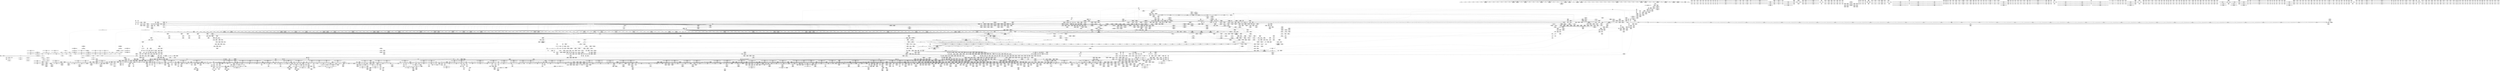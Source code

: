 digraph {
	CE0x460d6d0 [shape=record,shape=Mrecord,label="{CE0x460d6d0|i64*_getelementptr_inbounds_(_22_x_i64_,_22_x_i64_*___llvm_gcov_ctr9,_i64_0,_i64_12)|*Constant*|*SummSink*}"]
	CE0x550cad0 [shape=record,shape=Mrecord,label="{CE0x550cad0|tomoyo_init_request_info:_if.then}"]
	CE0x541f260 [shape=record,shape=Mrecord,label="{CE0x541f260|0:_%struct.tomoyo_obj_info*,_24:_%struct.tomoyo_path_info*,_32:_i64,_40:_i8,_72:_i8,_76:_i8,_:_SCMRE_16,24_|*MultipleSource*|security/tomoyo/file.c,693|security/tomoyo/file.c, 693|security/tomoyo/file.c,707|Function::tomoyo_init_request_info&Arg::r::}"]
	CE0x47b5dc0 [shape=record,shape=Mrecord,label="{CE0x47b5dc0|tomoyo_print_ulong:_call8|security/tomoyo/util.c,242|*SummSink*}"]
	CE0x471dd30 [shape=record,shape=Mrecord,label="{CE0x471dd30|24:_%struct.dentry*,_:_SCMRE_146,147_}"]
	CE0x5639520 [shape=record,shape=Mrecord,label="{CE0x5639520|tomoyo_print_ulong:_tmp21|security/tomoyo/util.c,246|*SummSource*}"]
	CE0x54e8cd0 [shape=record,shape=Mrecord,label="{CE0x54e8cd0|tomoyo_path_number_perm:_tmp6|security/tomoyo/file.c,695|*SummSink*}"]
	CE0x551ead0 [shape=record,shape=Mrecord,label="{CE0x551ead0|tomoyo_get_realpath:_tmp11|security/tomoyo/file.c,156|*SummSink*}"]
	CE0x6e62030 [shape=record,shape=Mrecord,label="{CE0x6e62030|tomoyo_add_slash:_tmp1|*SummSink*}"]
	CE0x45ccfd0 [shape=record,shape=Mrecord,label="{CE0x45ccfd0|tomoyo_file_ioctl:_entry|*SummSource*}"]
	CE0x5783e00 [shape=record,shape=Mrecord,label="{CE0x5783e00|tomoyo_path_number_perm:_tmp27|security/tomoyo/file.c,708}"]
	CE0x398a870 [shape=record,shape=Mrecord,label="{CE0x398a870|tomoyo_fill_path_info:_tmp5|security/tomoyo/util.c,667}"]
	CE0x46cfb10 [shape=record,shape=Mrecord,label="{CE0x46cfb10|tomoyo_add_slash:_tmp8|security/tomoyo/file.c,132|*SummSink*}"]
	CE0x5489e60 [shape=record,shape=Mrecord,label="{CE0x5489e60|i64*_getelementptr_inbounds_(_4_x_i64_,_4_x_i64_*___llvm_gcov_ctr24,_i64_0,_i64_3)|*Constant*|*SummSink*}"]
	CE0x398af40 [shape=record,shape=Mrecord,label="{CE0x398af40|__llvm_gcov_indirect_counter_increment:_bb4}"]
	CE0x596abc0 [shape=record,shape=Mrecord,label="{CE0x596abc0|i64_15|*Constant*|*SummSink*}"]
	CE0x57b1b50 [shape=record,shape=Mrecord,label="{CE0x57b1b50|tomoyo_print_ulong:_tmp25}"]
	CE0x4734f20 [shape=record,shape=Mrecord,label="{CE0x4734f20|tomoyo_get_mode:_retval.0|*SummSource*}"]
	CE0x70be860 [shape=record,shape=Mrecord,label="{CE0x70be860|tomoyo_init_request_info:_domain|Function::tomoyo_init_request_info&Arg::domain::|*SummSink*}"]
	CE0x53d6260 [shape=record,shape=Mrecord,label="{CE0x53d6260|128:_i8*,_1208:_%struct.file*,_:_CMRE_22,23_}"]
	CE0x47df370 [shape=record,shape=Mrecord,label="{CE0x47df370|24:_%struct.dentry*,_:_SCMRE_399,400_}"]
	CE0x5716090 [shape=record,shape=Mrecord,label="{CE0x5716090|tomoyo_init_request_info:_tmp6|security/tomoyo/util.c,1004|*SummSource*}"]
	CE0x4771060 [shape=record,shape=Mrecord,label="{CE0x4771060|i32_2|*Constant*}"]
	CE0x3ba5330 [shape=record,shape=Mrecord,label="{CE0x3ba5330|24:_%struct.dentry*,_:_SCMRE_81,82_}"]
	CE0x47f7140 [shape=record,shape=Mrecord,label="{CE0x47f7140|0:_i8,_array:_GCRE_tomoyo_index2category_constant_39_x_i8_c_00_00_00_00_00_00_00_00_00_00_00_00_00_00_00_00_00_00_00_00_00_00_00_01_01_01_01_01_01_01_01_01_01_01_01_01_01_01_02_,_align_16:_elem_12::|security/tomoyo/util.c,983}"]
	CE0x55a2520 [shape=record,shape=Mrecord,label="{CE0x55a2520|tomoyo_domain:_do.end}"]
	CE0x55f2e40 [shape=record,shape=Mrecord,label="{CE0x55f2e40|tomoyo_path_number_perm:_obj|security/tomoyo/file.c, 694}"]
	CE0x54e8130 [shape=record,shape=Mrecord,label="{CE0x54e8130|i64_1|*Constant*}"]
	CE0x3c14240 [shape=record,shape=Mrecord,label="{CE0x3c14240|tomoyo_path_number_perm:_bb|*SummSource*}"]
	CE0x3adbfe0 [shape=record,shape=Mrecord,label="{CE0x3adbfe0|tomoyo_get_mode:_arrayidx8|security/tomoyo/util.c,983|*SummSource*}"]
	CE0x59f1880 [shape=record,shape=Mrecord,label="{CE0x59f1880|tomoyo_path_number_perm:_tmp40|security/tomoyo/file.c,718|*SummSink*}"]
	CE0x6dd8f70 [shape=record,shape=Mrecord,label="{CE0x6dd8f70|i64_2|*Constant*|*SummSink*}"]
	CE0x6e60700 [shape=record,shape=Mrecord,label="{CE0x6e60700|tomoyo_get_realpath:_tmp3|security/tomoyo/file.c,151|*SummSource*}"]
	CE0x70b5e50 [shape=record,shape=Mrecord,label="{CE0x70b5e50|rcu_lock_acquire:_entry|*SummSink*}"]
	CE0x58388d0 [shape=record,shape=Mrecord,label="{CE0x58388d0|tomoyo_init_request_info:_tmp12|security/tomoyo/util.c,1010}"]
	CE0x6e52b70 [shape=record,shape=Mrecord,label="{CE0x6e52b70|tomoyo_fill_path_info:_cmp|security/tomoyo/util.c,667|*SummSource*}"]
	CE0x6e52c00 [shape=record,shape=Mrecord,label="{CE0x6e52c00|tomoyo_fill_path_info:_cmp|security/tomoyo/util.c,667|*SummSink*}"]
	CE0x58b3590 [shape=record,shape=Mrecord,label="{CE0x58b3590|tomoyo_print_ulong:_call19|security/tomoyo/util.c,246}"]
	CE0x6415800 [shape=record,shape=Mrecord,label="{CE0x6415800|rcu_lock_release:_map|Function::rcu_lock_release&Arg::map::|*SummSink*}"]
	CE0x59da430 [shape=record,shape=Mrecord,label="{CE0x59da430|i64_20|*Constant*|*SummSink*}"]
	CE0x4724980 [shape=record,shape=Mrecord,label="{CE0x4724980|24:_%struct.dentry*,_:_SCMRE_157,158_}"]
	CE0x477a540 [shape=record,shape=Mrecord,label="{CE0x477a540|0:_i8,_:_GCMR_tomoyo_domain.__warned_internal_global_i8_0,_section_.data.unlikely_,_align_1:_elem_0:default:}"]
	CE0x48c2f70 [shape=record,shape=Mrecord,label="{CE0x48c2f70|tomoyo_const_part_length:_tmp2|security/tomoyo/util.c,624}"]
	CE0x469cb60 [shape=record,shape=Mrecord,label="{CE0x469cb60|tomoyo_print_ulong:_if.end|*SummSource*}"]
	CE0x57e0550 [shape=record,shape=Mrecord,label="{CE0x57e0550|tomoyo_print_ulong:_if.then13}"]
	CE0x4843920 [shape=record,shape=Mrecord,label="{CE0x4843920|tomoyo_get_mode:_cmp|security/tomoyo/util.c,982|*SummSink*}"]
	CE0x3b43b60 [shape=record,shape=Mrecord,label="{CE0x3b43b60|0:_i8,_array:_GCRE_tomoyo_index2category_constant_39_x_i8_c_00_00_00_00_00_00_00_00_00_00_00_00_00_00_00_00_00_00_00_00_00_00_00_01_01_01_01_01_01_01_01_01_01_01_01_01_01_01_02_,_align_16:_elem_22::|security/tomoyo/util.c,983}"]
	CE0x56e8bb0 [shape=record,shape=Mrecord,label="{CE0x56e8bb0|tomoyo_init_request_info:_tmp8|security/tomoyo/util.c,1005}"]
	CE0x70919e0 [shape=record,shape=Mrecord,label="{CE0x70919e0|tomoyo_path_number_perm:_tmp20|security/tomoyo/file.c,705}"]
	CE0x4853c60 [shape=record,shape=Mrecord,label="{CE0x4853c60|srcu_read_lock:_entry}"]
	CE0x4771cd0 [shape=record,shape=Mrecord,label="{CE0x4771cd0|tomoyo_print_ulong:_tmp|*SummSink*}"]
	CE0x4585890 [shape=record,shape=Mrecord,label="{CE0x4585890|tomoyo_path_number_perm:_buf|security/tomoyo/file.c, 698}"]
	CE0x388ea30 [shape=record,shape=Mrecord,label="{CE0x388ea30|24:_%struct.dentry*,_:_SCMRE_32,40_|*MultipleSource*|Function::tomoyo_file_ioctl&Arg::file::|security/tomoyo/tomoyo.c,350}"]
	CE0x45cd780 [shape=record,shape=Mrecord,label="{CE0x45cd780|24:_%struct.dentry*,_:_SCMRE_2,3_}"]
	CE0x5803120 [shape=record,shape=Mrecord,label="{CE0x5803120|tomoyo_audit_path_number_log:_operation|security/tomoyo/file.c,213|*SummSource*}"]
	CE0x59daae0 [shape=record,shape=Mrecord,label="{CE0x59daae0|tomoyo_const_part_length:_tmp30|security/tomoyo/util.c,641}"]
	CE0x56a8dc0 [shape=record,shape=Mrecord,label="{CE0x56a8dc0|tomoyo_get_mode:_ns|Function::tomoyo_get_mode&Arg::ns::}"]
	CE0x5858a30 [shape=record,shape=Mrecord,label="{CE0x5858a30|tomoyo_domain:_tmp16|security/tomoyo/common.h,1205}"]
	CE0x479b400 [shape=record,shape=Mrecord,label="{CE0x479b400|24:_%struct.dentry*,_:_SCMRE_198,199_}"]
	CE0x38c8ec0 [shape=record,shape=Mrecord,label="{CE0x38c8ec0|__llvm_gcov_indirect_counter_increment:_tmp6|*SummSink*}"]
	CE0x54740c0 [shape=record,shape=Mrecord,label="{CE0x54740c0|tomoyo_path_number_perm:_arrayidx|security/tomoyo/file.c,701|*SummSource*}"]
	CE0x6415db0 [shape=record,shape=Mrecord,label="{CE0x6415db0|tomoyo_fill_path_info:_idxprom|security/tomoyo/util.c,667|*SummSource*}"]
	CE0x4556260 [shape=record,shape=Mrecord,label="{CE0x4556260|srcu_read_lock:_sp|Function::srcu_read_lock&Arg::sp::|*SummSink*}"]
	CE0x39684a0 [shape=record,shape=Mrecord,label="{CE0x39684a0|tomoyo_audit_path_number_log:_conv|security/tomoyo/file.c,216|*SummSource*}"]
	CE0x49ee690 [shape=record,shape=Mrecord,label="{CE0x49ee690|i32_9|*Constant*|*SummSink*}"]
	CE0x55209f0 [shape=record,shape=Mrecord,label="{CE0x55209f0|i32_9|*Constant*}"]
	CE0x5699d70 [shape=record,shape=Mrecord,label="{CE0x5699d70|tomoyo_file_ioctl:_bb|*SummSink*}"]
	CE0x6e1c100 [shape=record,shape=Mrecord,label="{CE0x6e1c100|tomoyo_get_mode:_tmp4|security/tomoyo/util.c,978|*SummSource*}"]
	CE0x6e70620 [shape=record,shape=Mrecord,label="{CE0x6e70620|rcu_lock_release:_entry|*SummSource*}"]
	CE0x577b4a0 [shape=record,shape=Mrecord,label="{CE0x577b4a0|_call_void_tomoyo_check_acl(%struct.tomoyo_request_info*_%r,_i1_(%struct.tomoyo_request_info*,_%struct.tomoyo_acl_info*)*_tomoyo_check_path_number_acl)_#9,_!dbg_!38950|security/tomoyo/file.c,715|*SummSink*}"]
	CE0x6e1ac30 [shape=record,shape=Mrecord,label="{CE0x6e1ac30|i64*_getelementptr_inbounds_(_4_x_i64_,_4_x_i64_*___llvm_gcov_ctr33,_i64_0,_i64_2)|*Constant*|*SummSource*}"]
	CE0x55736b0 [shape=record,shape=Mrecord,label="{CE0x55736b0|tomoyo_path_number_perm:_tmp}"]
	CE0x58601e0 [shape=record,shape=Mrecord,label="{CE0x58601e0|i64_5|*Constant*}"]
	CE0x46d1a20 [shape=record,shape=Mrecord,label="{CE0x46d1a20|tomoyo_file_ioctl:_tmp|*SummSink*}"]
	CE0x48acf80 [shape=record,shape=Mrecord,label="{CE0x48acf80|tomoyo_get_realpath:_path|Function::tomoyo_get_realpath&Arg::path::}"]
	CE0x38f0bd0 [shape=record,shape=Mrecord,label="{CE0x38f0bd0|tomoyo_domain:_tobool|security/tomoyo/common.h,1205|*SummSource*}"]
	CE0x45d9690 [shape=record,shape=Mrecord,label="{CE0x45d9690|24:_%struct.dentry*,_:_SCMRE_40,48_|*MultipleSource*|Function::tomoyo_file_ioctl&Arg::file::|security/tomoyo/tomoyo.c,350}"]
	CE0x3923fc0 [shape=record,shape=Mrecord,label="{CE0x3923fc0|tomoyo_const_part_length:_filename|Function::tomoyo_const_part_length&Arg::filename::|*SummSink*}"]
	CE0x6f25990 [shape=record,shape=Mrecord,label="{CE0x6f25990|tomoyo_file_ioctl:_tmp3|*SummSource*}"]
	CE0x57009f0 [shape=record,shape=Mrecord,label="{CE0x57009f0|tomoyo_path_number_perm:_number14|security/tomoyo/file.c,713}"]
	CE0x3a61390 [shape=record,shape=Mrecord,label="{CE0x3a61390|0:_i8,_array:_GCRE_tomoyo_index2category_constant_39_x_i8_c_00_00_00_00_00_00_00_00_00_00_00_00_00_00_00_00_00_00_00_00_00_00_00_01_01_01_01_01_01_01_01_01_01_01_01_01_01_01_02_,_align_16:_elem_28::|security/tomoyo/util.c,983}"]
	CE0x641f390 [shape=record,shape=Mrecord,label="{CE0x641f390|i8*_getelementptr_inbounds_(_25_x_i8_,_25_x_i8_*_.str12,_i32_0,_i32_0)|*Constant*|*SummSink*}"]
	CE0x3a60b80 [shape=record,shape=Mrecord,label="{CE0x3a60b80|0:_i8,_array:_GCRE_tomoyo_index2category_constant_39_x_i8_c_00_00_00_00_00_00_00_00_00_00_00_00_00_00_00_00_00_00_00_00_00_00_00_01_01_01_01_01_01_01_01_01_01_01_01_01_01_01_02_,_align_16:_elem_25::|security/tomoyo/util.c,983}"]
	CE0x5881150 [shape=record,shape=Mrecord,label="{CE0x5881150|0:_i8*,_array:_GCRE_tomoyo_mac_keywords_external_constant_42_x_i8*_:_elem_21::|security/tomoyo/file.c,233}"]
	CE0x54883d0 [shape=record,shape=Mrecord,label="{CE0x54883d0|srcu_read_lock:_tmp|*SummSource*}"]
	CE0x56d3c70 [shape=record,shape=Mrecord,label="{CE0x56d3c70|rcu_lock_release:_indirectgoto}"]
	CE0x58e48c0 [shape=record,shape=Mrecord,label="{CE0x58e48c0|tomoyo_const_part_length:_tmp43|security/tomoyo/util.c,644|*SummSink*}"]
	CE0x6de5150 [shape=record,shape=Mrecord,label="{CE0x6de5150|i64*_getelementptr_inbounds_(_6_x_i64_,_6_x_i64_*___llvm_gcov_ctr25,_i64_0,_i64_3)|*Constant*}"]
	CE0x6e4e660 [shape=record,shape=Mrecord,label="{CE0x6e4e660|tomoyo_audit_path_number_log:_bb}"]
	CE0x4741970 [shape=record,shape=Mrecord,label="{CE0x4741970|GLOBAL:___llvm_gcov_indirect_counter_increment114|*Constant*}"]
	CE0x57546b0 [shape=record,shape=Mrecord,label="{CE0x57546b0|tomoyo_get_realpath:_tmp5|security/tomoyo/file.c,151}"]
	CE0x4771990 [shape=record,shape=Mrecord,label="{CE0x4771990|rcu_lock_acquire:___here}"]
	CE0x578a6e0 [shape=record,shape=Mrecord,label="{CE0x578a6e0|_call_void_lock_acquire(%struct.lockdep_map*_%map,_i32_0,_i32_0,_i32_2,_i32_0,_%struct.lockdep_map*_null,_i64_ptrtoint_(i8*_blockaddress(_rcu_lock_acquire,_%__here)_to_i64))_#9,_!dbg_!38907|include/linux/rcupdate.h,418|*SummSource*}"]
	CE0x471d9b0 [shape=record,shape=Mrecord,label="{CE0x471d9b0|24:_%struct.dentry*,_:_SCMRE_138,139_}"]
	CE0x58cf160 [shape=record,shape=Mrecord,label="{CE0x58cf160|i64*_getelementptr_inbounds_(_5_x_i64_,_5_x_i64_*___llvm_gcov_ctr28130,_i64_0,_i64_3)|*Constant*}"]
	CE0x4753400 [shape=record,shape=Mrecord,label="{CE0x4753400|tomoyo_domain:_tmp|*SummSink*}"]
	CE0x5680100 [shape=record,shape=Mrecord,label="{CE0x5680100|tomoyo_read_unlock:_tmp2|*SummSink*}"]
	CE0x6f2efe0 [shape=record,shape=Mrecord,label="{CE0x6f2efe0|tomoyo_const_part_length:_tmp8|security/tomoyo/util.c,626|*SummSink*}"]
	CE0x5857820 [shape=record,shape=Mrecord,label="{CE0x5857820|tomoyo_file_ioctl:_entry}"]
	CE0x54e81a0 [shape=record,shape=Mrecord,label="{CE0x54e81a0|tomoyo_path_number_perm:_tmp1}"]
	CE0x5a070b0 [shape=record,shape=Mrecord,label="{CE0x5a070b0|i64_7|*Constant*}"]
	CE0x641e9d0 [shape=record,shape=Mrecord,label="{CE0x641e9d0|128:_i8*,_1208:_%struct.file*,_:_CMRE_39,40_}"]
	CE0x6eb64b0 [shape=record,shape=Mrecord,label="{CE0x6eb64b0|GLOBAL:___llvm_gcov_ctr54147|Global_var:__llvm_gcov_ctr54147|*SummSink*}"]
	CE0x47f2fb0 [shape=record,shape=Mrecord,label="{CE0x47f2fb0|24:_%struct.dentry*,_:_SCMRE_424,428_|*MultipleSource*|Function::tomoyo_file_ioctl&Arg::file::|security/tomoyo/tomoyo.c,350}"]
	CE0x6ec8ea0 [shape=record,shape=Mrecord,label="{CE0x6ec8ea0|_ret_void,_!dbg_!38904|security/tomoyo/common.h,1110}"]
	CE0x4704320 [shape=record,shape=Mrecord,label="{CE0x4704320|GLOBAL:_tomoyo_pn2mac|Global_var:tomoyo_pn2mac}"]
	CE0x39f6e60 [shape=record,shape=Mrecord,label="{CE0x39f6e60|tomoyo_print_ulong:_tmp10|security/tomoyo/util.c,241|*SummSource*}"]
	CE0x4795ed0 [shape=record,shape=Mrecord,label="{CE0x4795ed0|24:_%struct.dentry*,_:_SCMRE_180,181_}"]
	CE0x6de9420 [shape=record,shape=Mrecord,label="{CE0x6de9420|tomoyo_const_part_length:_tmp52|security/tomoyo/util.c,652|*SummSink*}"]
	CE0x59f9400 [shape=record,shape=Mrecord,label="{CE0x59f9400|tomoyo_domain:_tmp23|security/tomoyo/common.h,1205|*SummSource*}"]
	CE0x47ff670 [shape=record,shape=Mrecord,label="{CE0x47ff670|tomoyo_fill_path_info:_conv|security/tomoyo/util.c,664}"]
	CE0x6e81bc0 [shape=record,shape=Mrecord,label="{CE0x6e81bc0|i64*_getelementptr_inbounds_(_12_x_i64_,_12_x_i64_*___llvm_gcov_ctr28,_i64_0,_i64_0)|*Constant*|*SummSink*}"]
	CE0x39b41f0 [shape=record,shape=Mrecord,label="{CE0x39b41f0|tomoyo_get_mode:_tmp13|security/tomoyo/util.c,982}"]
	CE0x7091c30 [shape=record,shape=Mrecord,label="{CE0x7091c30|tomoyo_path_number_perm:_tmp20|security/tomoyo/file.c,705|*SummSink*}"]
	CE0x596a350 [shape=record,shape=Mrecord,label="{CE0x596a350|tomoyo_path_number_perm:_cmp16|security/tomoyo/file.c,717|*SummSource*}"]
	CE0x478d6f0 [shape=record,shape=Mrecord,label="{CE0x478d6f0|24:_%struct.dentry*,_:_SCMRE_195,196_}"]
	CE0x58e8870 [shape=record,shape=Mrecord,label="{CE0x58e8870|i64_ptrtoint_(i8*_blockaddress(_rcu_lock_acquire,_%__here)_to_i64)|*Constant*}"]
	CE0x5590f20 [shape=record,shape=Mrecord,label="{CE0x5590f20|COLLAPSED:_GCMRE___llvm_gcov_ctr43150_internal_global_31_x_i64_zeroinitializer:_elem_0:default:}"]
	CE0x6efddb0 [shape=record,shape=Mrecord,label="{CE0x6efddb0|tomoyo_path_number_perm:_tmp45|security/tomoyo/file.c,721|*SummSink*}"]
	CE0x6de8690 [shape=record,shape=Mrecord,label="{CE0x6de8690|i1_false|*Constant*|*SummSource*}"]
	CE0x48818a0 [shape=record,shape=Mrecord,label="{CE0x48818a0|tomoyo_domain:_security|security/tomoyo/common.h,1205|*SummSource*}"]
	CE0x6f7d340 [shape=record,shape=Mrecord,label="{CE0x6f7d340|i64*_getelementptr_inbounds_(_2_x_i64_,_2_x_i64_*___llvm_gcov_ctr53148,_i64_0,_i64_0)|*Constant*|*SummSource*}"]
	CE0x5602840 [shape=record,shape=Mrecord,label="{CE0x5602840|srcu_read_unlock:_tmp2}"]
	CE0x57e0ae0 [shape=record,shape=Mrecord,label="{CE0x57e0ae0|_call_void_mcount()_#3|*SummSink*}"]
	CE0x5a18e90 [shape=record,shape=Mrecord,label="{CE0x5a18e90|tomoyo_path_number_perm:_tmp41|security/tomoyo/file.c,718|*SummSink*}"]
	CE0x3a3ec70 [shape=record,shape=Mrecord,label="{CE0x3a3ec70|tomoyo_audit_path_number_log:_arraydecay|security/tomoyo/file.c,231}"]
	CE0x3aa7700 [shape=record,shape=Mrecord,label="{CE0x3aa7700|_call_void_tomoyo_print_ulong(i8*_%arraydecay,_i32_64,_i64_%tmp12,_i8_zeroext_%radix.0)_#9,_!dbg_!38923|security/tomoyo/file.c,231}"]
	CE0x5961430 [shape=record,shape=Mrecord,label="{CE0x5961430|GLOBAL:_tomoyo_const_part_length|*Constant*|*SummSource*}"]
	CE0x57c0a40 [shape=record,shape=Mrecord,label="{CE0x57c0a40|GLOBAL:___srcu_read_lock|*Constant*|*SummSink*}"]
	CE0x57c78b0 [shape=record,shape=Mrecord,label="{CE0x57c78b0|i64*_getelementptr_inbounds_(_31_x_i64_,_31_x_i64_*___llvm_gcov_ctr43150,_i64_0,_i64_0)|*Constant*}"]
	CE0x70b52d0 [shape=record,shape=Mrecord,label="{CE0x70b52d0|i64_1|*Constant*}"]
	CE0x59e0ca0 [shape=record,shape=Mrecord,label="{CE0x59e0ca0|128:_i8*,_1208:_%struct.file*,_:_CMRE_44,45_}"]
	CE0x5715ab0 [shape=record,shape=Mrecord,label="{CE0x5715ab0|GLOBAL:_tomoyo_init_request_info|*Constant*|*SummSink*}"]
	CE0x54d9d70 [shape=record,shape=Mrecord,label="{CE0x54d9d70|i64*_getelementptr_inbounds_(_22_x_i64_,_22_x_i64_*___llvm_gcov_ctr9,_i64_0,_i64_21)|*Constant*}"]
	CE0x398a030 [shape=record,shape=Mrecord,label="{CE0x398a030|tomoyo_add_slash:_tmp12|security/tomoyo/file.c,138|*SummSink*}"]
	CE0x5504f30 [shape=record,shape=Mrecord,label="{CE0x5504f30|_call_void_lock_release(%struct.lockdep_map*_%map,_i32_1,_i64_ptrtoint_(i8*_blockaddress(_rcu_lock_release,_%__here)_to_i64))_#9,_!dbg_!38907|include/linux/rcupdate.h,423|*SummSink*}"]
	CE0x6ddb390 [shape=record,shape=Mrecord,label="{CE0x6ddb390|i64*_getelementptr_inbounds_(_6_x_i64_,_6_x_i64_*___llvm_gcov_ctr26,_i64_0,_i64_0)|*Constant*|*SummSink*}"]
	CE0x4653eb0 [shape=record,shape=Mrecord,label="{CE0x4653eb0|i64*_getelementptr_inbounds_(_12_x_i64_,_12_x_i64_*___llvm_gcov_ctr31133,_i64_0,_i64_10)|*Constant*|*SummSink*}"]
	CE0x55738d0 [shape=record,shape=Mrecord,label="{CE0x55738d0|tomoyo_read_lock:_tmp1|*SummSource*}"]
	CE0x6f63890 [shape=record,shape=Mrecord,label="{CE0x6f63890|_call_void_mcount()_#3}"]
	CE0x55e2ca0 [shape=record,shape=Mrecord,label="{CE0x55e2ca0|tomoyo_path_number_perm:_if.then8}"]
	CE0x70e8960 [shape=record,shape=Mrecord,label="{CE0x70e8960|__llvm_gcov_indirect_counter_increment:_tmp1}"]
	CE0x6de7e80 [shape=record,shape=Mrecord,label="{CE0x6de7e80|tomoyo_get_realpath:_tobool|security/tomoyo/file.c,151|*SummSource*}"]
	CE0x55d9f50 [shape=record,shape=Mrecord,label="{CE0x55d9f50|tomoyo_domain:_tmp3|*SummSource*}"]
	CE0x55e32c0 [shape=record,shape=Mrecord,label="{CE0x55e32c0|GLOBAL:_tomoyo_realpath_from_path|*Constant*|*SummSource*}"]
	CE0x543aba0 [shape=record,shape=Mrecord,label="{CE0x543aba0|tomoyo_const_part_length:_cmp3|security/tomoyo/util.c,627|*SummSource*}"]
	CE0x4753240 [shape=record,shape=Mrecord,label="{CE0x4753240|tomoyo_domain:_tmp|*SummSource*}"]
	CE0x389d4d0 [shape=record,shape=Mrecord,label="{CE0x389d4d0|tomoyo_path_number_perm:_tmp28|security/tomoyo/file.c,708|*SummSink*}"]
	CE0x58ce6b0 [shape=record,shape=Mrecord,label="{CE0x58ce6b0|__llvm_gcov_indirect_counter_increment:_counter|*SummSink*}"]
	CE0x70a94b0 [shape=record,shape=Mrecord,label="{CE0x70a94b0|tomoyo_const_part_length:_retval.0|*SummSource*}"]
	CE0x54976a0 [shape=record,shape=Mrecord,label="{CE0x54976a0|tomoyo_read_lock:_call|security/tomoyo/common.h,1097}"]
	CE0x4652bc0 [shape=record,shape=Mrecord,label="{CE0x4652bc0|tomoyo_add_slash:_tmp10|security/tomoyo/file.c,136|*SummSource*}"]
	CE0x6f63820 [shape=record,shape=Mrecord,label="{CE0x6f63820|tomoyo_fill_path_info:_tmp2|*LoadInst*|security/tomoyo/util.c,663}"]
	CE0x7130bc0 [shape=record,shape=Mrecord,label="{CE0x7130bc0|tomoyo_const_part_length:_conv8|security/tomoyo/util.c,632|*SummSource*}"]
	CE0x7137300 [shape=record,shape=Mrecord,label="{CE0x7137300|24:_%struct.dentry*,_:_SCMRE_51,52_}"]
	CE0x4853d70 [shape=record,shape=Mrecord,label="{CE0x4853d70|GLOBAL:_srcu_read_lock|*Constant*|*SummSource*}"]
	CE0x39516b0 [shape=record,shape=Mrecord,label="{CE0x39516b0|i64*_getelementptr_inbounds_(_2_x_i64_,_2_x_i64_*___llvm_gcov_ctr32,_i64_0,_i64_0)|*Constant*}"]
	CE0x541f7e0 [shape=record,shape=Mrecord,label="{CE0x541f7e0|0:_%struct.tomoyo_obj_info*,_24:_%struct.tomoyo_path_info*,_32:_i64,_40:_i8,_72:_i8,_76:_i8,_:_SCMRE_24,25_}"]
	CE0x6f0f270 [shape=record,shape=Mrecord,label="{CE0x6f0f270|tomoyo_path_number_perm:_do.body|*SummSource*}"]
	CE0x712cf30 [shape=record,shape=Mrecord,label="{CE0x712cf30|i64*_getelementptr_inbounds_(_2_x_i64_,_2_x_i64_*___llvm_gcov_ctr53148,_i64_0,_i64_1)|*Constant*|*SummSource*}"]
	CE0x38adcc0 [shape=record,shape=Mrecord,label="{CE0x38adcc0|tomoyo_get_realpath:_tmp2|*LoadInst*|security/tomoyo/file.c,151|*SummSource*}"]
	CE0x59da660 [shape=record,shape=Mrecord,label="{CE0x59da660|tomoyo_const_part_length:_tmp29|security/tomoyo/util.c,641|*SummSource*}"]
	CE0x56a93d0 [shape=record,shape=Mrecord,label="{CE0x56a93d0|tomoyo_get_mode:_profile|Function::tomoyo_get_mode&Arg::profile::|*SummSource*}"]
	CE0x48c37c0 [shape=record,shape=Mrecord,label="{CE0x48c37c0|GLOBAL:___llvm_gcov_global_state_pred30|Global_var:__llvm_gcov_global_state_pred30|*SummSink*}"]
	CE0x561cd20 [shape=record,shape=Mrecord,label="{CE0x561cd20|_ret_%struct.tomoyo_domain_info*_%tmp23,_!dbg_!38929|security/tomoyo/common.h,1205|*SummSink*}"]
	CE0x70b5c60 [shape=record,shape=Mrecord,label="{CE0x70b5c60|GLOBAL:_rcu_lock_acquire|*Constant*|*SummSource*}"]
	CE0x477aec0 [shape=record,shape=Mrecord,label="{CE0x477aec0|tomoyo_fill_path_info:_sub|security/tomoyo/util.c,667|*SummSink*}"]
	CE0x5584220 [shape=record,shape=Mrecord,label="{CE0x5584220|tomoyo_fill_path_info:_frombool|security/tomoyo/util.c,667|*SummSource*}"]
	CE0x5602cd0 [shape=record,shape=Mrecord,label="{CE0x5602cd0|tomoyo_print_ulong:_if.end20|*SummSource*}"]
	CE0x5553950 [shape=record,shape=Mrecord,label="{CE0x5553950|tomoyo_audit_path_number_log:_arraydecay8|security/tomoyo/file.c,235}"]
	CE0x5411eb0 [shape=record,shape=Mrecord,label="{CE0x5411eb0|tomoyo_get_realpath:_entry|*SummSink*}"]
	CE0x5955950 [shape=record,shape=Mrecord,label="{CE0x5955950|rcu_lock_release:_tmp2|*SummSink*}"]
	CE0x58604c0 [shape=record,shape=Mrecord,label="{CE0x58604c0|tomoyo_const_part_length:_tmp11|security/tomoyo/util.c,626|*SummSource*}"]
	CE0x469bb60 [shape=record,shape=Mrecord,label="{CE0x469bb60|tomoyo_print_ulong:_conv2|security/tomoyo/util.c,240|*SummSink*}"]
	CE0x47cf910 [shape=record,shape=Mrecord,label="{CE0x47cf910|24:_%struct.dentry*,_:_SCMRE_376,384_|*MultipleSource*|Function::tomoyo_file_ioctl&Arg::file::|security/tomoyo/tomoyo.c,350}"]
	CE0x5640b30 [shape=record,shape=Mrecord,label="{CE0x5640b30|i64_3|*Constant*}"]
	CE0x548b180 [shape=record,shape=Mrecord,label="{CE0x548b180|tomoyo_init_request_info:_tmp5|security/tomoyo/util.c,1004|*SummSource*}"]
	CE0x5375840 [shape=record,shape=Mrecord,label="{CE0x5375840|0:_i8,_array:_GCRE_tomoyo_index2category_constant_39_x_i8_c_00_00_00_00_00_00_00_00_00_00_00_00_00_00_00_00_00_00_00_00_00_00_00_01_01_01_01_01_01_01_01_01_01_01_01_01_01_01_02_,_align_16:_elem_8::|security/tomoyo/util.c,983}"]
	CE0x469bd10 [shape=record,shape=Mrecord,label="{CE0x469bd10|get_current:_bb|*SummSink*}"]
	CE0x56401a0 [shape=record,shape=Mrecord,label="{CE0x56401a0|tomoyo_path_number_perm:_if.end9|*SummSink*}"]
	CE0x6f0d200 [shape=record,shape=Mrecord,label="{CE0x6f0d200|tomoyo_audit_path_number_log:_tmp8|security/tomoyo/file.c,228}"]
	CE0x6f7cce0 [shape=record,shape=Mrecord,label="{CE0x6f7cce0|rcu_lock_acquire:_tmp1}"]
	CE0x536fab0 [shape=record,shape=Mrecord,label="{CE0x536fab0|i64*_getelementptr_inbounds_(_11_x_i64_,_11_x_i64_*___llvm_gcov_ctr54147,_i64_0,_i64_10)|*Constant*|*SummSink*}"]
	CE0x641f750 [shape=record,shape=Mrecord,label="{CE0x641f750|i32_1205|*Constant*|*SummSource*}"]
	CE0x6f70f20 [shape=record,shape=Mrecord,label="{CE0x6f70f20|i64_19|*Constant*}"]
	CE0x3b62d40 [shape=record,shape=Mrecord,label="{CE0x3b62d40|24:_%struct.dentry*,_:_SCMRE_8,9_}"]
	CE0x53c8330 [shape=record,shape=Mrecord,label="{CE0x53c8330|GLOBAL:_full_name_hash|*Constant*}"]
	CE0x45cf060 [shape=record,shape=Mrecord,label="{CE0x45cf060|tomoyo_read_lock:_entry|*SummSink*}"]
	CE0x4556a70 [shape=record,shape=Mrecord,label="{CE0x4556a70|%struct.dentry*_null|*Constant*}"]
	CE0x454dcf0 [shape=record,shape=Mrecord,label="{CE0x454dcf0|tomoyo_get_mode:_tmp22|security/tomoyo/util.c,986|*SummSink*}"]
	CE0x55903e0 [shape=record,shape=Mrecord,label="{CE0x55903e0|__llvm_gcov_indirect_counter_increment114:_bb4|*SummSource*}"]
	CE0x47f73f0 [shape=record,shape=Mrecord,label="{CE0x47f73f0|0:_i8,_array:_GCRE_tomoyo_index2category_constant_39_x_i8_c_00_00_00_00_00_00_00_00_00_00_00_00_00_00_00_00_00_00_00_00_00_00_00_01_01_01_01_01_01_01_01_01_01_01_01_01_01_01_02_,_align_16:_elem_13::|security/tomoyo/util.c,983}"]
	CE0x469ca70 [shape=record,shape=Mrecord,label="{CE0x469ca70|tomoyo_print_ulong:_if.end}"]
	CE0x7125fa0 [shape=record,shape=Mrecord,label="{CE0x7125fa0|i64_1|*Constant*}"]
	CE0x5596db0 [shape=record,shape=Mrecord,label="{CE0x5596db0|tomoyo_const_part_length:_if.end18|*SummSource*}"]
	CE0x544b700 [shape=record,shape=Mrecord,label="{CE0x544b700|0:_%struct.tomoyo_obj_info*,_24:_%struct.tomoyo_path_info*,_32:_i64,_40:_i8,_72:_i8,_76:_i8,_:_SCMRE_38,39_}"]
	CE0x57011c0 [shape=record,shape=Mrecord,label="{CE0x57011c0|i64*_getelementptr_inbounds_(_22_x_i64_,_22_x_i64_*___llvm_gcov_ctr9,_i64_0,_i64_13)|*Constant*|*SummSource*}"]
	CE0x5485e30 [shape=record,shape=Mrecord,label="{CE0x5485e30|tomoyo_add_slash:_call|security/tomoyo/file.c,136}"]
	CE0x641f8d0 [shape=record,shape=Mrecord,label="{CE0x641f8d0|i32_1205|*Constant*|*SummSink*}"]
	CE0x48cc110 [shape=record,shape=Mrecord,label="{CE0x48cc110|tomoyo_path_number_perm:_if.then|*SummSource*}"]
	CE0x564d530 [shape=record,shape=Mrecord,label="{CE0x564d530|tomoyo_read_unlock:_tmp1}"]
	CE0x49825c0 [shape=record,shape=Mrecord,label="{CE0x49825c0|tomoyo_const_part_length:_conv20|security/tomoyo/util.c,644}"]
	CE0x460d790 [shape=record,shape=Mrecord,label="{CE0x460d790|tomoyo_path_number_perm:_tmp31|security/tomoyo/file.c,710}"]
	CE0x5555340 [shape=record,shape=Mrecord,label="{CE0x5555340|tomoyo_path_number_perm:_tmp32|security/tomoyo/file.c,710|*SummSource*}"]
	CE0x596a610 [shape=record,shape=Mrecord,label="{CE0x596a610|tomoyo_path_number_perm:_tmp35|security/tomoyo/file.c,717|*SummSource*}"]
	CE0x3bc5150 [shape=record,shape=Mrecord,label="{CE0x3bc5150|i64_7|*Constant*}"]
	CE0x49c3840 [shape=record,shape=Mrecord,label="{CE0x49c3840|_ret_i32_%retval.0,_!dbg_!38957|security/tomoyo/util.c,652}"]
	CE0x5994740 [shape=record,shape=Mrecord,label="{CE0x5994740|i64*_getelementptr_inbounds_(_22_x_i64_,_22_x_i64_*___llvm_gcov_ctr9,_i64_0,_i64_16)|*Constant*|*SummSink*}"]
	CE0x6f2cb80 [shape=record,shape=Mrecord,label="{CE0x6f2cb80|tomoyo_fill_path_info:_land.rhs}"]
	CE0x58e89b0 [shape=record,shape=Mrecord,label="{CE0x58e89b0|i64_ptrtoint_(i8*_blockaddress(_rcu_lock_acquire,_%__here)_to_i64)|*Constant*|*SummSource*}"]
	CE0x5406a90 [shape=record,shape=Mrecord,label="{CE0x5406a90|tomoyo_domain:_tmp12|security/tomoyo/common.h,1205|*SummSink*}"]
	CE0x59051c0 [shape=record,shape=Mrecord,label="{CE0x59051c0|40:_%struct.tomoyo_policy_namespace*,_48:_i8,_:_GCRE_tomoyo_kernel_domain_external_global_%struct.tomoyo_domain_info_48,49_|*MultipleSource*|security/tomoyo/util.c,1005|security/tomoyo/util.c,1007|Function::tomoyo_init_request_info&Arg::domain::}"]
	CE0x70b4f50 [shape=record,shape=Mrecord,label="{CE0x70b4f50|VOIDTB_TE:_CE_2048,2096_|*MultipleSource*|security/tomoyo/util.c,1010|Function::tomoyo_get_mode&Arg::ns::}"]
	CE0x6ed2fc0 [shape=record,shape=Mrecord,label="{CE0x6ed2fc0|tomoyo_audit_path_number_log:_param6|security/tomoyo/file.c,235|*SummSink*}"]
	CE0x477cc20 [shape=record,shape=Mrecord,label="{CE0x477cc20|i64*_getelementptr_inbounds_(_14_x_i64_,_14_x_i64_*___llvm_gcov_ctr18115,_i64_0,_i64_9)|*Constant*}"]
	CE0x6ed9390 [shape=record,shape=Mrecord,label="{CE0x6ed9390|_call_void___llvm_gcov_indirect_counter_increment(i32*___llvm_gcov_global_state_pred30,_i64**_getelementptr_inbounds_(_3_x_i64*_,_3_x_i64*_*___llvm_gcda_edge_table29,_i64_0,_i64_2)),_!dbg_!38915|security/tomoyo/file.c,225|*SummSink*}"]
	CE0x564db10 [shape=record,shape=Mrecord,label="{CE0x564db10|tomoyo_add_slash:_tmp2|*LoadInst*|security/tomoyo/file.c,131|*SummSink*}"]
	CE0x53d6490 [shape=record,shape=Mrecord,label="{CE0x53d6490|128:_i8*,_1208:_%struct.file*,_:_CMRE_24,25_}"]
	CE0x45cd6b0 [shape=record,shape=Mrecord,label="{CE0x45cd6b0|24:_%struct.dentry*,_:_SCMRE_1,2_}"]
	CE0x480ab30 [shape=record,shape=Mrecord,label="{CE0x480ab30|GLOBAL:_tomoyo_ss|Global_var:tomoyo_ss|*SummSource*}"]
	CE0x554baa0 [shape=record,shape=Mrecord,label="{CE0x554baa0|0:_i8,_array:_GCRE_tomoyo_pn2mac_constant_8_x_i8_c_02_05_07_08_12_0F_10_11_,_align_1:_elem_7::|security/tomoyo/file.c,701}"]
	CE0x548b2d0 [shape=record,shape=Mrecord,label="{CE0x548b2d0|tomoyo_init_request_info:_tmp5|security/tomoyo/util.c,1004|*SummSink*}"]
	CE0x38af120 [shape=record,shape=Mrecord,label="{CE0x38af120|tomoyo_fill_path_info:_tmp1|*SummSink*}"]
	CE0x6dd91b0 [shape=record,shape=Mrecord,label="{CE0x6dd91b0|tomoyo_path_number_perm:_tmp8|security/tomoyo/file.c,702|*SummSink*}"]
	CE0x56399b0 [shape=record,shape=Mrecord,label="{CE0x56399b0|tomoyo_print_ulong:_tmp21|security/tomoyo/util.c,246}"]
	CE0x57551b0 [shape=record,shape=Mrecord,label="{CE0x57551b0|tomoyo_get_realpath:_if.end}"]
	CE0x54bc230 [shape=record,shape=Mrecord,label="{CE0x54bc230|tomoyo_init_request_info:_conv6|security/tomoyo/util.c,1011|*SummSource*}"]
	CE0x3a65650 [shape=record,shape=Mrecord,label="{CE0x3a65650|i32_64|*Constant*|*SummSource*}"]
	CE0x48e1dc0 [shape=record,shape=Mrecord,label="{CE0x48e1dc0|tomoyo_const_part_length:_tmp50|security/tomoyo/util.c,651}"]
	CE0x641e250 [shape=record,shape=Mrecord,label="{CE0x641e250|128:_i8*,_1208:_%struct.file*,_:_CMRE_33,34_}"]
	CE0x4599ee0 [shape=record,shape=Mrecord,label="{CE0x4599ee0|i32_0|*Constant*|*SummSink*}"]
	CE0x3b438b0 [shape=record,shape=Mrecord,label="{CE0x3b438b0|0:_i8,_array:_GCRE_tomoyo_index2category_constant_39_x_i8_c_00_00_00_00_00_00_00_00_00_00_00_00_00_00_00_00_00_00_00_00_00_00_00_01_01_01_01_01_01_01_01_01_01_01_01_01_01_01_02_,_align_16:_elem_21::|security/tomoyo/util.c,983}"]
	CE0x5411d40 [shape=record,shape=Mrecord,label="{CE0x5411d40|tomoyo_get_realpath:_entry|*SummSource*}"]
	CE0x48e0a40 [shape=record,shape=Mrecord,label="{CE0x48e0a40|GLOBAL:_kfree|*Constant*|*SummSink*}"]
	CE0x5553060 [shape=record,shape=Mrecord,label="{CE0x5553060|tomoyo_audit_path_number_log:_name|security/tomoyo/file.c,235}"]
	CE0x4704260 [shape=record,shape=Mrecord,label="{CE0x4704260|tomoyo_audit_path_number_log:_arrayidx|security/tomoyo/file.c,234|*SummSink*}"]
	CE0x7082240 [shape=record,shape=Mrecord,label="{CE0x7082240|GLOBAL:_tomoyo_policy_loaded|Global_var:tomoyo_policy_loaded|*SummSink*}"]
	CE0x55303e0 [shape=record,shape=Mrecord,label="{CE0x55303e0|tomoyo_get_mode:_tmp5|security/tomoyo/util.c,978}"]
	CE0x70a9310 [shape=record,shape=Mrecord,label="{CE0x70a9310|tomoyo_const_part_length:_tmp52|security/tomoyo/util.c,652|*SummSource*}"]
	CE0x59394c0 [shape=record,shape=Mrecord,label="{CE0x59394c0|tomoyo_get_realpath:_if.end|*SummSink*}"]
	CE0x6e61970 [shape=record,shape=Mrecord,label="{CE0x6e61970|_call_void_mcount()_#3|*SummSink*}"]
	CE0x4642fd0 [shape=record,shape=Mrecord,label="{CE0x4642fd0|i64*_getelementptr_inbounds_(_5_x_i64_,_5_x_i64_*___llvm_gcov_ctr32134,_i64_0,_i64_4)|*Constant*}"]
	CE0x6e037a0 [shape=record,shape=Mrecord,label="{CE0x6e037a0|i64*_getelementptr_inbounds_(_2_x_i64_,_2_x_i64_*___llvm_gcov_ctr53148,_i64_0,_i64_1)|*Constant*|*SummSink*}"]
	CE0x3bf27d0 [shape=record,shape=Mrecord,label="{CE0x3bf27d0|GLOBAL:_tomoyo_init_request_info|*Constant*|*SummSource*}"]
	CE0x6f1cec0 [shape=record,shape=Mrecord,label="{CE0x6f1cec0|tomoyo_get_realpath:_return|*SummSink*}"]
	CE0x4653770 [shape=record,shape=Mrecord,label="{CE0x4653770|tomoyo_get_mode:_tmp25|security/tomoyo/util.c,987}"]
	CE0x6ea3e60 [shape=record,shape=Mrecord,label="{CE0x6ea3e60|_call_void___llvm_gcov_indirect_counter_increment(i32*___llvm_gcov_global_state_pred30,_i64**_getelementptr_inbounds_(_3_x_i64*_,_3_x_i64*_*___llvm_gcda_edge_table29,_i64_0,_i64_0)),_!dbg_!38917|security/tomoyo/file.c,228|*SummSink*}"]
	CE0x58317c0 [shape=record,shape=Mrecord,label="{CE0x58317c0|i64*_getelementptr_inbounds_(_6_x_i64_,_6_x_i64_*___llvm_gcov_ctr25,_i64_0,_i64_5)|*Constant*|*SummSink*}"]
	CE0x712d330 [shape=record,shape=Mrecord,label="{CE0x712d330|_call_void_mcount()_#3}"]
	CE0x6e03ca0 [shape=record,shape=Mrecord,label="{CE0x6e03ca0|rcu_lock_acquire:_tmp5|include/linux/rcupdate.h,418|*SummSource*}"]
	CE0x3ad0d00 [shape=record,shape=Mrecord,label="{CE0x3ad0d00|tomoyo_const_part_length:_incdec.ptr7|security/tomoyo/util.c,631|*SummSink*}"]
	CE0x459a8f0 [shape=record,shape=Mrecord,label="{CE0x459a8f0|24:_%struct.dentry*,_:_SCMRE_11,12_}"]
	CE0x5916750 [shape=record,shape=Mrecord,label="{CE0x5916750|i32_4|*Constant*|*SummSource*}"]
	CE0x56d6d60 [shape=record,shape=Mrecord,label="{CE0x56d6d60|tomoyo_path_number_perm:_tmp6|security/tomoyo/file.c,695}"]
	CE0x3c28c10 [shape=record,shape=Mrecord,label="{CE0x3c28c10|tomoyo_init_request_info:_tmp3|security/tomoyo/util.c,1004}"]
	CE0x59ee920 [shape=record,shape=Mrecord,label="{CE0x59ee920|tomoyo_fill_path_info:_call11|security/tomoyo/util.c,669}"]
	CE0x4642b50 [shape=record,shape=Mrecord,label="{CE0x4642b50|tomoyo_path_number_perm:_tmp22|security/tomoyo/file.c,705|*SummSink*}"]
	CE0x5813540 [shape=record,shape=Mrecord,label="{CE0x5813540|tomoyo_init_request_info:_type|security/tomoyo/util.c,1009|*SummSink*}"]
	CE0x6e79fe0 [shape=record,shape=Mrecord,label="{CE0x6e79fe0|tomoyo_const_part_length:_incdec.ptr7|security/tomoyo/util.c,631|*SummSource*}"]
	CE0x57cfc20 [shape=record,shape=Mrecord,label="{CE0x57cfc20|tomoyo_get_realpath:_tmp9|security/tomoyo/file.c,155}"]
	CE0x37ddaf0 [shape=record,shape=Mrecord,label="{CE0x37ddaf0|i64*_getelementptr_inbounds_(_12_x_i64_,_12_x_i64_*___llvm_gcov_ctr31133,_i64_0,_i64_0)|*Constant*|*SummSource*}"]
	CE0x48af240 [shape=record,shape=Mrecord,label="{CE0x48af240|tomoyo_path_number_perm:_entry|*SummSink*}"]
	CE0x556acb0 [shape=record,shape=Mrecord,label="{CE0x556acb0|GLOBAL:_tomoyo_supervisor|*Constant*|*SummSource*}"]
	CE0x45cf800 [shape=record,shape=Mrecord,label="{CE0x45cf800|i64_0|*Constant*}"]
	CE0x48540d0 [shape=record,shape=Mrecord,label="{CE0x48540d0|tomoyo_path_number_perm:_tmp9|security/tomoyo/file.c,702}"]
	CE0x48ad740 [shape=record,shape=Mrecord,label="{CE0x48ad740|_ret_i32_%call,_!dbg_!38908|security/tomoyo/tomoyo.c,350|*SummSource*}"]
	CE0x55051f0 [shape=record,shape=Mrecord,label="{CE0x55051f0|tomoyo_const_part_length:_tmp34|security/tomoyo/util.c,642|*SummSink*}"]
	CE0x5870710 [shape=record,shape=Mrecord,label="{CE0x5870710|tomoyo_audit_path_number_log:_sw.default|*SummSink*}"]
	CE0x58a3cd0 [shape=record,shape=Mrecord,label="{CE0x58a3cd0|tomoyo_const_part_length:_tmp7|security/tomoyo/util.c,625|*SummSink*}"]
	CE0x4715160 [shape=record,shape=Mrecord,label="{CE0x4715160|srcu_read_unlock:_sp|Function::srcu_read_unlock&Arg::sp::|*SummSource*}"]
	CE0x48dfef0 [shape=record,shape=Mrecord,label="{CE0x48dfef0|_call_void_kfree(i8*_%tmp41)_#9,_!dbg_!38956|security/tomoyo/file.c,718|*SummSource*}"]
	CE0x47cf5d0 [shape=record,shape=Mrecord,label="{CE0x47cf5d0|24:_%struct.dentry*,_:_SCMRE_360,368_|*MultipleSource*|Function::tomoyo_file_ioctl&Arg::file::|security/tomoyo/tomoyo.c,350}"]
	CE0x4653690 [shape=record,shape=Mrecord,label="{CE0x4653690|tomoyo_get_mode:_mode.1|*SummSink*}"]
	CE0x47ec880 [shape=record,shape=Mrecord,label="{CE0x47ec880|tomoyo_const_part_length:_lor.lhs.false23|*SummSink*}"]
	CE0x4800480 [shape=record,shape=Mrecord,label="{CE0x4800480|GLOBAL:_tomoyo_path_number_perm|*Constant*}"]
	CE0x58f6e70 [shape=record,shape=Mrecord,label="{CE0x58f6e70|tomoyo_init_request_info:_tmp11|security/tomoyo/util.c,1007|*SummSource*}"]
	CE0x56ebfb0 [shape=record,shape=Mrecord,label="{CE0x56ebfb0|i32_1|*Constant*}"]
	CE0x58b3810 [shape=record,shape=Mrecord,label="{CE0x58b3810|tomoyo_print_ulong:_call19|security/tomoyo/util.c,246|*SummSink*}"]
	CE0x479b8c0 [shape=record,shape=Mrecord,label="{CE0x479b8c0|24:_%struct.dentry*,_:_SCMRE_202,203_}"]
	CE0x471db50 [shape=record,shape=Mrecord,label="{CE0x471db50|24:_%struct.dentry*,_:_SCMRE_147,148_}"]
	CE0x5520670 [shape=record,shape=Mrecord,label="{CE0x5520670|tomoyo_init_request_info:_conv|security/tomoyo/util.c,1010|*SummSource*}"]
	CE0x5a04510 [shape=record,shape=Mrecord,label="{CE0x5a04510|tomoyo_fill_path_info:_tmp11|security/tomoyo/util.c,667}"]
	CE0x4652750 [shape=record,shape=Mrecord,label="{CE0x4652750|tomoyo_add_slash:_tmp9|security/tomoyo/file.c,136|*SummSink*}"]
	CE0x5639420 [shape=record,shape=Mrecord,label="{CE0x5639420|tomoyo_print_ulong:_tmp20|security/tomoyo/util.c,246|*SummSink*}"]
	CE0x39d6f80 [shape=record,shape=Mrecord,label="{CE0x39d6f80|24:_%struct.dentry*,_:_SCMRE_68,69_}"]
	CE0x57ae2a0 [shape=record,shape=Mrecord,label="{CE0x57ae2a0|i64_10|*Constant*}"]
	CE0x487f310 [shape=record,shape=Mrecord,label="{CE0x487f310|_ret_i32_%retval.0,_!dbg_!38967|security/tomoyo/file.c,724}"]
	CE0x6ea8b60 [shape=record,shape=Mrecord,label="{CE0x6ea8b60|tomoyo_const_part_length:_conv|security/tomoyo/util.c,626|*SummSink*}"]
	CE0x6f0d190 [shape=record,shape=Mrecord,label="{CE0x6f0d190|i64*_getelementptr_inbounds_(_12_x_i64_,_12_x_i64_*___llvm_gcov_ctr28,_i64_0,_i64_10)|*Constant*|*SummSink*}"]
	CE0x7069460 [shape=record,shape=Mrecord,label="{CE0x7069460|tomoyo_path_number_perm:_tmp54|security/tomoyo/file.c,724|*SummSink*}"]
	CE0x4674950 [shape=record,shape=Mrecord,label="{CE0x4674950|GLOBAL:_rcu_lock_release|*Constant*}"]
	CE0x3922240 [shape=record,shape=Mrecord,label="{CE0x3922240|i32_1|*Constant*}"]
	CE0x38980b0 [shape=record,shape=Mrecord,label="{CE0x38980b0|tomoyo_file_ioctl:_tmp|*SummSource*}"]
	CE0x38ad390 [shape=record,shape=Mrecord,label="{CE0x38ad390|tomoyo_get_realpath:_tmp8|security/tomoyo/file.c,152}"]
	CE0x542b440 [shape=record,shape=Mrecord,label="{CE0x542b440|tomoyo_const_part_length:_tmp30|security/tomoyo/util.c,641|*SummSink*}"]
	CE0x48e1990 [shape=record,shape=Mrecord,label="{CE0x48e1990|tomoyo_const_part_length:_tmp49|security/tomoyo/util.c,649|*SummSource*}"]
	CE0x6df6920 [shape=record,shape=Mrecord,label="{CE0x6df6920|tomoyo_get_mode:_arrayidx4|security/tomoyo/util.c,983}"]
	CE0x47245f0 [shape=record,shape=Mrecord,label="{CE0x47245f0|24:_%struct.dentry*,_:_SCMRE_154,155_}"]
	CE0x54bc7c0 [shape=record,shape=Mrecord,label="{CE0x54bc7c0|tomoyo_read_lock:_bb|*SummSource*}"]
	CE0x5553800 [shape=record,shape=Mrecord,label="{CE0x5553800|tomoyo_audit_path_number_log:_tmp16|security/tomoyo/file.c,235|*SummSink*}"]
	CE0x6e047d0 [shape=record,shape=Mrecord,label="{CE0x6e047d0|tomoyo_const_part_length:_conv11|security/tomoyo/util.c,641|*SummSink*}"]
	CE0x491e980 [shape=record,shape=Mrecord,label="{CE0x491e980|0:_i8*,_array:_GCRE_tomoyo_mac_keywords_external_constant_42_x_i8*_:_elem_33::|security/tomoyo/file.c,233}"]
	CE0x46d1390 [shape=record,shape=Mrecord,label="{CE0x46d1390|0:_%struct.tomoyo_obj_info*,_24:_%struct.tomoyo_path_info*,_32:_i64,_40:_i8,_72:_i8,_76:_i8,_:_SCMRE_60,61_}"]
	CE0x71152f0 [shape=record,shape=Mrecord,label="{CE0x71152f0|i64*_getelementptr_inbounds_(_2_x_i64_,_2_x_i64_*___llvm_gcov_ctr23,_i64_0,_i64_1)|*Constant*|*SummSink*}"]
	CE0x4747e90 [shape=record,shape=Mrecord,label="{CE0x4747e90|i64*_getelementptr_inbounds_(_14_x_i64_,_14_x_i64_*___llvm_gcov_ctr18115,_i64_0,_i64_0)|*Constant*|*SummSink*}"]
	CE0x3951720 [shape=record,shape=Mrecord,label="{CE0x3951720|i64*_getelementptr_inbounds_(_2_x_i64_,_2_x_i64_*___llvm_gcov_ctr32,_i64_0,_i64_0)|*Constant*|*SummSource*}"]
	CE0x6e97d00 [shape=record,shape=Mrecord,label="{CE0x6e97d00|i64*_getelementptr_inbounds_(_14_x_i64_,_14_x_i64_*___llvm_gcov_ctr18115,_i64_0,_i64_13)|*Constant*|*SummSource*}"]
	CE0x54efcf0 [shape=record,shape=Mrecord,label="{CE0x54efcf0|tomoyo_init_request_info:_if.end|*SummSource*}"]
	CE0x6dea650 [shape=record,shape=Mrecord,label="{CE0x6dea650|rcu_lock_release:_indirectgoto|*SummSink*}"]
	CE0x54738f0 [shape=record,shape=Mrecord,label="{CE0x54738f0|tomoyo_path_number_perm:_tmp4|security/tomoyo/file.c,694|*SummSink*}"]
	CE0x712d6b0 [shape=record,shape=Mrecord,label="{CE0x712d6b0|tomoyo_print_ulong:_if.else}"]
	CE0x548a5f0 [shape=record,shape=Mrecord,label="{CE0x548a5f0|rcu_lock_acquire:_tmp7|*SummSource*}"]
	CE0x5586d90 [shape=record,shape=Mrecord,label="{CE0x5586d90|i64**_getelementptr_inbounds_(_3_x_i64*_,_3_x_i64*_*___llvm_gcda_edge_table44,_i64_0,_i64_2)|*Constant*}"]
	"CONST[source:2(external),value:2(dynamic)][purpose:{subject}]"
	CE0x6f7cf00 [shape=record,shape=Mrecord,label="{CE0x6f7cf00|rcu_lock_acquire:_tmp1|*SummSource*}"]
	CE0x4735460 [shape=record,shape=Mrecord,label="{CE0x4735460|i64*_getelementptr_inbounds_(_12_x_i64_,_12_x_i64_*___llvm_gcov_ctr31133,_i64_0,_i64_11)|*Constant*}"]
	CE0x59e1560 [shape=record,shape=Mrecord,label="{CE0x59e1560|128:_i8*,_1208:_%struct.file*,_:_CMRE_51,52_}"]
	CE0x4642940 [shape=record,shape=Mrecord,label="{CE0x4642940|tomoyo_path_number_perm:_tmp22|security/tomoyo/file.c,705}"]
	CE0x5974660 [shape=record,shape=Mrecord,label="{CE0x5974660|tomoyo_read_unlock:_tmp3|*SummSink*}"]
	CE0x4556c30 [shape=record,shape=Mrecord,label="{CE0x4556c30|%struct.dentry*_null|*Constant*|*SummSource*}"]
	CE0x48acbe0 [shape=record,shape=Mrecord,label="{CE0x48acbe0|tomoyo_get_realpath:_buf|Function::tomoyo_get_realpath&Arg::buf::}"]
	CE0x5880a50 [shape=record,shape=Mrecord,label="{CE0x5880a50|0:_i8*,_array:_GCRE_tomoyo_mac_keywords_external_constant_42_x_i8*_:_elem_17::|security/tomoyo/file.c,233}"]
	CE0x70c7ed0 [shape=record,shape=Mrecord,label="{CE0x70c7ed0|tomoyo_get_mode:_tmp|*SummSink*}"]
	CE0x4735710 [shape=record,shape=Mrecord,label="{CE0x4735710|i64*_getelementptr_inbounds_(_12_x_i64_,_12_x_i64_*___llvm_gcov_ctr31133,_i64_0,_i64_11)|*Constant*|*SummSink*}"]
	CE0x5a04c30 [shape=record,shape=Mrecord,label="{CE0x5a04c30|tomoyo_fill_path_info:_tmp12|security/tomoyo/util.c,667}"]
	CE0x46ac750 [shape=record,shape=Mrecord,label="{CE0x46ac750|tomoyo_print_ulong:_if.end|*SummSink*}"]
	CE0x3c28dc0 [shape=record,shape=Mrecord,label="{CE0x3c28dc0|tomoyo_path_number_perm:_tmp14|security/tomoyo/file.c,701|*SummSink*}"]
	CE0x578c3c0 [shape=record,shape=Mrecord,label="{CE0x578c3c0|tomoyo_domain:_tmp14|security/tomoyo/common.h,1205|*SummSink*}"]
	CE0x5420d90 [shape=record,shape=Mrecord,label="{CE0x5420d90|i64_23|*Constant*|*SummSink*}"]
	CE0x459a850 [shape=record,shape=Mrecord,label="{CE0x459a850|24:_%struct.dentry*,_:_SCMRE_10,11_}"]
	CE0x488b990 [shape=record,shape=Mrecord,label="{CE0x488b990|i32_0|*Constant*}"]
	CE0x590fa00 [shape=record,shape=Mrecord,label="{CE0x590fa00|i32_8|*Constant*}"]
	CE0x39beeb0 [shape=record,shape=Mrecord,label="{CE0x39beeb0|tomoyo_print_ulong:_if.then|*SummSource*}"]
	CE0x596aaf0 [shape=record,shape=Mrecord,label="{CE0x596aaf0|i64_15|*Constant*|*SummSource*}"]
	CE0x465aa40 [shape=record,shape=Mrecord,label="{CE0x465aa40|tomoyo_const_part_length:_tmp23|security/tomoyo/util.c,634|*SummSink*}"]
	CE0x591f2d0 [shape=record,shape=Mrecord,label="{CE0x591f2d0|_call_void_mcount()_#3|*SummSink*}"]
	CE0x54760d0 [shape=record,shape=Mrecord,label="{CE0x54760d0|0:_%struct.tomoyo_obj_info*,_24:_%struct.tomoyo_path_info*,_32:_i64,_40:_i8,_72:_i8,_76:_i8,_:_SCMRE_51,52_}"]
	CE0x47244c0 [shape=record,shape=Mrecord,label="{CE0x47244c0|24:_%struct.dentry*,_:_SCMRE_153,154_}"]
	CE0x53cadd0 [shape=record,shape=Mrecord,label="{CE0x53cadd0|i8*_getelementptr_inbounds_(_45_x_i8_,_45_x_i8_*_.str13,_i32_0,_i32_0)|*Constant*}"]
	CE0x47f8090 [shape=record,shape=Mrecord,label="{CE0x47f8090|0:_i8,_array:_GCRE_tomoyo_index2category_constant_39_x_i8_c_00_00_00_00_00_00_00_00_00_00_00_00_00_00_00_00_00_00_00_00_00_00_00_01_01_01_01_01_01_01_01_01_01_01_01_01_01_01_02_,_align_16:_elem_32::|security/tomoyo/util.c,983}"]
	CE0x6e70e00 [shape=record,shape=Mrecord,label="{CE0x6e70e00|srcu_read_unlock:_dep_map|include/linux/srcu.h,236}"]
	CE0x6fa4880 [shape=record,shape=Mrecord,label="{CE0x6fa4880|tomoyo_path_number_perm:_do.cond|*SummSink*}"]
	CE0x47957e0 [shape=record,shape=Mrecord,label="{CE0x47957e0|24:_%struct.dentry*,_:_SCMRE_174,175_}"]
	CE0x4599f50 [shape=record,shape=Mrecord,label="{CE0x4599f50|i32_0|*Constant*|*SummSource*}"]
	CE0x595d2c0 [shape=record,shape=Mrecord,label="{CE0x595d2c0|tomoyo_audit_path_number_log:_r|Function::tomoyo_audit_path_number_log&Arg::r::}"]
	CE0x58a0750 [shape=record,shape=Mrecord,label="{CE0x58a0750|tomoyo_fill_path_info:_tmp4|security/tomoyo/util.c,667|*SummSink*}"]
	CE0x4652960 [shape=record,shape=Mrecord,label="{CE0x4652960|tomoyo_add_slash:_tmp11|*LoadInst*|security/tomoyo/file.c,136}"]
	CE0x59ee730 [shape=record,shape=Mrecord,label="{CE0x59ee730|tomoyo_fill_path_info:_frombool10|security/tomoyo/util.c,668|*SummSink*}"]
	CE0x5573cd0 [shape=record,shape=Mrecord,label="{CE0x5573cd0|tomoyo_path_number_perm:_arrayidx|security/tomoyo/file.c,701|*SummSink*}"]
	CE0x5758700 [shape=record,shape=Mrecord,label="{CE0x5758700|i64_10|*Constant*|*SummSink*}"]
	CE0x58cee30 [shape=record,shape=Mrecord,label="{CE0x58cee30|i1_false|*Constant*}"]
	CE0x4753690 [shape=record,shape=Mrecord,label="{CE0x4753690|i64**_getelementptr_inbounds_(_3_x_i64*_,_3_x_i64*_*___llvm_gcda_edge_table29,_i64_0,_i64_2)|*Constant*}"]
	CE0x7126370 [shape=record,shape=Mrecord,label="{CE0x7126370|0:_%struct.tomoyo_obj_info*,_24:_%struct.tomoyo_path_info*,_32:_i64,_40:_i8,_72:_i8,_76:_i8,_:_SCMRE_25,26_}"]
	CE0x3adc5d0 [shape=record,shape=Mrecord,label="{CE0x3adc5d0|tomoyo_get_mode:_tmp17|security/tomoyo/util.c,983}"]
	CE0x6e03b30 [shape=record,shape=Mrecord,label="{CE0x6e03b30|rcu_lock_acquire:_tmp5|include/linux/rcupdate.h,418}"]
	CE0x59ef2f0 [shape=record,shape=Mrecord,label="{CE0x59ef2f0|GLOBAL:_full_name_hash|*Constant*|*SummSink*}"]
	CE0x491eb40 [shape=record,shape=Mrecord,label="{CE0x491eb40|0:_i8*,_array:_GCRE_tomoyo_mac_keywords_external_constant_42_x_i8*_:_elem_34::|security/tomoyo/file.c,233}"]
	CE0x56bfa50 [shape=record,shape=Mrecord,label="{CE0x56bfa50|tomoyo_const_part_length:_cmp25|security/tomoyo/util.c,644}"]
	CE0x57cfc90 [shape=record,shape=Mrecord,label="{CE0x57cfc90|tomoyo_get_realpath:_tmp9|security/tomoyo/file.c,155|*SummSource*}"]
	CE0x38f8a30 [shape=record,shape=Mrecord,label="{CE0x38f8a30|tomoyo_audit_path_number_log:_sw.epilog|*SummSource*}"]
	CE0x38f0a70 [shape=record,shape=Mrecord,label="{CE0x38f0a70|tomoyo_domain:_tobool|security/tomoyo/common.h,1205}"]
	CE0x45d9100 [shape=record,shape=Mrecord,label="{CE0x45d9100|i64_7|*Constant*|*SummSink*}"]
	CE0x46f0f80 [shape=record,shape=Mrecord,label="{CE0x46f0f80|_ret_void,_!dbg_!38908|include/linux/rcupdate.h,419|*SummSource*}"]
	CE0x3993c60 [shape=record,shape=Mrecord,label="{CE0x3993c60|_call_void_mcount()_#3|*SummSource*}"]
	CE0x5969200 [shape=record,shape=Mrecord,label="{CE0x5969200|tomoyo_fill_path_info:_is_patterned|security/tomoyo/util.c,668}"]
	CE0x550c0e0 [shape=record,shape=Mrecord,label="{CE0x550c0e0|tomoyo_init_request_info:_if.end}"]
	CE0x71180f0 [shape=record,shape=Mrecord,label="{CE0x71180f0|_call_void_mcount()_#3|*SummSource*}"]
	CE0x596aa80 [shape=record,shape=Mrecord,label="{CE0x596aa80|i64_15|*Constant*}"]
	CE0x5842dc0 [shape=record,shape=Mrecord,label="{CE0x5842dc0|tomoyo_domain:_do.body|*SummSource*}"]
	CE0x3bc4720 [shape=record,shape=Mrecord,label="{CE0x3bc4720|tomoyo_get_mode:_conv10|security/tomoyo/util.c,985}"]
	CE0x471d820 [shape=record,shape=Mrecord,label="{CE0x471d820|24:_%struct.dentry*,_:_SCMRE_137,138_}"]
	CE0x3b62bd0 [shape=record,shape=Mrecord,label="{CE0x3b62bd0|24:_%struct.dentry*,_:_SCMRE_6,7_}"]
	CE0x478cea0 [shape=record,shape=Mrecord,label="{CE0x478cea0|24:_%struct.dentry*,_:_SCMRE_188,189_}"]
	CE0x4543740 [shape=record,shape=Mrecord,label="{CE0x4543740|i32_55|*Constant*|*SummSink*}"]
	CE0x5842d50 [shape=record,shape=Mrecord,label="{CE0x5842d50|tomoyo_domain:_do.body}"]
	CE0x57ae100 [shape=record,shape=Mrecord,label="{CE0x57ae100|tomoyo_path_number_perm:_cmp6|security/tomoyo/file.c,708|*SummSource*}"]
	CE0x58de840 [shape=record,shape=Mrecord,label="{CE0x58de840|i32_0|*Constant*}"]
	CE0x70be7a0 [shape=record,shape=Mrecord,label="{CE0x70be7a0|tomoyo_init_request_info:_index|Function::tomoyo_init_request_info&Arg::index::}"]
	CE0x4796390 [shape=record,shape=Mrecord,label="{CE0x4796390|24:_%struct.dentry*,_:_SCMRE_184,185_}"]
	CE0x478d490 [shape=record,shape=Mrecord,label="{CE0x478d490|24:_%struct.dentry*,_:_SCMRE_193,194_}"]
	CE0x57e9f10 [shape=record,shape=Mrecord,label="{CE0x57e9f10|__llvm_gcov_indirect_counter_increment114:_tmp6|*SummSink*}"]
	CE0x564c440 [shape=record,shape=Mrecord,label="{CE0x564c440|tomoyo_fill_path_info:_conv7|security/tomoyo/util.c,668|*SummSource*}"]
	CE0x469b900 [shape=record,shape=Mrecord,label="{CE0x469b900|tomoyo_print_ulong:_conv2|security/tomoyo/util.c,240}"]
	CE0x47172c0 [shape=record,shape=Mrecord,label="{CE0x47172c0|24:_%struct.dentry*,_:_SCMRE_136,137_}"]
	CE0x548ec50 [shape=record,shape=Mrecord,label="{CE0x548ec50|tomoyo_const_part_length:_tmp44|security/tomoyo/util.c,645|*SummSource*}"]
	CE0x6f15fc0 [shape=record,shape=Mrecord,label="{CE0x6f15fc0|0:_%struct.tomoyo_obj_info*,_24:_%struct.tomoyo_path_info*,_32:_i64,_40:_i8,_72:_i8,_76:_i8,_:_SCMRE_46,47_}"]
	CE0x5831c70 [shape=record,shape=Mrecord,label="{CE0x5831c70|tomoyo_init_request_info:_domain1|security/tomoyo/util.c,1006|*SummSink*}"]
	CE0x5826010 [shape=record,shape=Mrecord,label="{CE0x5826010|tomoyo_init_request_info:_ns|security/tomoyo/util.c,1010|*SummSource*}"]
	CE0x7092250 [shape=record,shape=Mrecord,label="{CE0x7092250|tomoyo_get_realpath:_call|security/tomoyo/file.c,150}"]
	CE0x5994810 [shape=record,shape=Mrecord,label="{CE0x5994810|tomoyo_path_number_perm:_tmp35|security/tomoyo/file.c,717|*SummSink*}"]
	CE0x578a270 [shape=record,shape=Mrecord,label="{CE0x578a270|rcu_lock_acquire:_tmp2|*SummSink*}"]
	CE0x596ac60 [shape=record,shape=Mrecord,label="{CE0x596ac60|tomoyo_path_number_perm:_tmp35|security/tomoyo/file.c,717}"]
	CE0x58721d0 [shape=record,shape=Mrecord,label="{CE0x58721d0|tomoyo_path_number_perm:_if.then3|*SummSource*}"]
	CE0x54c9f00 [shape=record,shape=Mrecord,label="{CE0x54c9f00|tomoyo_add_slash:_entry|*SummSource*}"]
	CE0x48c2080 [shape=record,shape=Mrecord,label="{CE0x48c2080|tomoyo_const_part_length:_tmp15|security/tomoyo/util.c,627}"]
	CE0x5590d70 [shape=record,shape=Mrecord,label="{CE0x5590d70|__llvm_gcov_indirect_counter_increment114:_exit|*SummSink*}"]
	CE0x5889af0 [shape=record,shape=Mrecord,label="{CE0x5889af0|GLOBAL:_tomoyo_domain|*Constant*}"]
	CE0x5519220 [shape=record,shape=Mrecord,label="{CE0x5519220|_ret_void|*SummSource*}"]
	CE0x46abb30 [shape=record,shape=Mrecord,label="{CE0x46abb30|rcu_lock_release:___here|*SummSink*}"]
	CE0x55fa0c0 [shape=record,shape=Mrecord,label="{CE0x55fa0c0|tomoyo_path_number_perm:_tmp14|security/tomoyo/file.c,701}"]
	CE0x544b8c0 [shape=record,shape=Mrecord,label="{CE0x544b8c0|0:_%struct.tomoyo_obj_info*,_24:_%struct.tomoyo_path_info*,_32:_i64,_40:_i8,_72:_i8,_76:_i8,_:_SCMRE_39,40_}"]
	CE0x56cc460 [shape=record,shape=Mrecord,label="{CE0x56cc460|tomoyo_domain:_security|security/tomoyo/common.h,1205|*SummSink*}"]
	CE0x58a34d0 [shape=record,shape=Mrecord,label="{CE0x58a34d0|tomoyo_const_part_length:_tmp24|security/tomoyo/util.c,640|*SummSink*}"]
	CE0x467e840 [shape=record,shape=Mrecord,label="{CE0x467e840|tomoyo_const_part_length:_incdec.ptr19|security/tomoyo/util.c,643}"]
	CE0x4645ab0 [shape=record,shape=Mrecord,label="{CE0x4645ab0|tomoyo_print_ulong:_tmp19|security/tomoyo/util.c,244|*SummSource*}"]
	CE0x5870270 [shape=record,shape=Mrecord,label="{CE0x5870270|srcu_read_lock:_tmp3|*SummSource*}"]
	CE0x461e3f0 [shape=record,shape=Mrecord,label="{CE0x461e3f0|tomoyo_print_ulong:_conv3|security/tomoyo/util.c,241|*SummSink*}"]
	CE0x578a9c0 [shape=record,shape=Mrecord,label="{CE0x578a9c0|tomoyo_const_part_length:_inc|security/tomoyo/util.c,628|*SummSink*}"]
	CE0x5564180 [shape=record,shape=Mrecord,label="{CE0x5564180|srcu_read_unlock:_idx|Function::srcu_read_unlock&Arg::idx::|*SummSource*}"]
	CE0x4762f00 [shape=record,shape=Mrecord,label="{CE0x4762f00|tomoyo_get_mode:_tmp28|security/tomoyo/util.c,988}"]
	CE0x5573540 [shape=record,shape=Mrecord,label="{CE0x5573540|i64*_getelementptr_inbounds_(_22_x_i64_,_22_x_i64_*___llvm_gcov_ctr9,_i64_0,_i64_0)|*Constant*|*SummSource*}"]
	CE0x59f9e60 [shape=record,shape=Mrecord,label="{CE0x59f9e60|tomoyo_get_mode:_cmp|security/tomoyo/util.c,982}"]
	CE0x556aa10 [shape=record,shape=Mrecord,label="{CE0x556aa10|tomoyo_audit_path_number_log:_call|security/tomoyo/file.c,233|*SummSink*}"]
	CE0x57bf300 [shape=record,shape=Mrecord,label="{CE0x57bf300|i64*_null|*Constant*}"]
	CE0x454d6e0 [shape=record,shape=Mrecord,label="{CE0x454d6e0|i64*_getelementptr_inbounds_(_12_x_i64_,_12_x_i64_*___llvm_gcov_ctr31133,_i64_0,_i64_9)|*Constant*}"]
	CE0x4877410 [shape=record,shape=Mrecord,label="{CE0x4877410|tomoyo_get_mode:_idxprom|security/tomoyo/util.c,981|*SummSink*}"]
	CE0x46ac800 [shape=record,shape=Mrecord,label="{CE0x46ac800|tomoyo_print_ulong:_tmp}"]
	CE0x5376610 [shape=record,shape=Mrecord,label="{CE0x5376610|tomoyo_get_mode:_tmp10|security/tomoyo/util.c,982|*SummSource*}"]
	CE0x6f7cbe0 [shape=record,shape=Mrecord,label="{CE0x6f7cbe0|_switch_i32_%conv8,_label_%sw.epilog_i32_92,_label_%sw.bb_i32_48,_label_%sw.bb9_i32_49,_label_%sw.bb9_i32_50,_label_%sw.bb9_i32_51,_label_%sw.bb9_,_!dbg_!38926|security/tomoyo/util.c,632}"]
	CE0x55ffb60 [shape=record,shape=Mrecord,label="{CE0x55ffb60|i64*_getelementptr_inbounds_(_31_x_i64_,_31_x_i64_*___llvm_gcov_ctr43150,_i64_0,_i64_27)|*Constant*|*SummSource*}"]
	CE0x564cdb0 [shape=record,shape=Mrecord,label="{CE0x564cdb0|tomoyo_fill_path_info:_is_patterned|security/tomoyo/util.c,668}"]
	CE0x6dd9070 [shape=record,shape=Mrecord,label="{CE0x6dd9070|GLOBAL:___llvm_gcov_ctr9|Global_var:__llvm_gcov_ctr9|*SummSink*}"]
	CE0x5819780 [shape=record,shape=Mrecord,label="{CE0x5819780|i64*_getelementptr_inbounds_(_31_x_i64_,_31_x_i64_*___llvm_gcov_ctr43150,_i64_0,_i64_0)|*Constant*|*SummSink*}"]
	CE0x6e61880 [shape=record,shape=Mrecord,label="{CE0x6e61880|_call_void_mcount()_#3|*SummSource*}"]
	CE0x71311d0 [shape=record,shape=Mrecord,label="{CE0x71311d0|%struct.lockdep_map*_null|*Constant*|*SummSink*}"]
	CE0x4704960 [shape=record,shape=Mrecord,label="{CE0x4704960|tomoyo_audit_path_number_log:_arrayidx|security/tomoyo/file.c,234|*SummSource*}"]
	CE0x56cbdf0 [shape=record,shape=Mrecord,label="{CE0x56cbdf0|_ret_%struct.task_struct*_%tmp4,_!dbg_!38905|./arch/x86/include/asm/current.h,14|*SummSink*}"]
	CE0x3a53530 [shape=record,shape=Mrecord,label="{CE0x3a53530|tomoyo_audit_path_number_log:_path_number3|security/tomoyo/file.c,231}"]
	CE0x54880b0 [shape=record,shape=Mrecord,label="{CE0x54880b0|tomoyo_domain:_tmp1|*SummSink*}"]
	CE0x5839400 [shape=record,shape=Mrecord,label="{CE0x5839400|GLOBAL:_tomoyo_get_mode|*Constant*|*SummSink*}"]
	CE0x397ce20 [shape=record,shape=Mrecord,label="{CE0x397ce20|rcu_lock_acquire:_bb|*SummSink*}"]
	CE0x4737c30 [shape=record,shape=Mrecord,label="{CE0x4737c30|tomoyo_const_part_length:_cmp12|security/tomoyo/util.c,641}"]
	CE0x5565f80 [shape=record,shape=Mrecord,label="{CE0x5565f80|0:_i8,_array:_GCRE_tomoyo_pn2mac_constant_8_x_i8_c_02_05_07_08_12_0F_10_11_,_align_1:_elem_3::|security/tomoyo/file.c,701}"]
	CE0x46cf6a0 [shape=record,shape=Mrecord,label="{CE0x46cf6a0|tomoyo_add_slash:_tmp7|security/tomoyo/file.c,132}"]
	CE0x57bfbb0 [shape=record,shape=Mrecord,label="{CE0x57bfbb0|tomoyo_fill_path_info:_bb}"]
	CE0x6e52980 [shape=record,shape=Mrecord,label="{CE0x6e52980|i32_47|*Constant*|*SummSink*}"]
	CE0x58b36a0 [shape=record,shape=Mrecord,label="{CE0x58b36a0|tomoyo_print_ulong:_call19|security/tomoyo/util.c,246|*SummSource*}"]
	CE0x47711c0 [shape=record,shape=Mrecord,label="{CE0x47711c0|%struct.lockdep_map*_null|*Constant*}"]
	CE0x6ec8bf0 [shape=record,shape=Mrecord,label="{CE0x6ec8bf0|tomoyo_read_unlock:_idx|Function::tomoyo_read_unlock&Arg::idx::|*SummSource*}"]
	CE0x56cca10 [shape=record,shape=Mrecord,label="{CE0x56cca10|COLLAPSED:_GCRE_current_task_external_global_%struct.task_struct*:_elem_0::|security/tomoyo/common.h,1205}"]
	CE0x5510dc0 [shape=record,shape=Mrecord,label="{CE0x5510dc0|tomoyo_get_mode:_arrayidx4|security/tomoyo/util.c,983|*SummSource*}"]
	CE0x58189e0 [shape=record,shape=Mrecord,label="{CE0x58189e0|tomoyo_const_part_length:_tmp22|security/tomoyo/util.c,634}"]
	CE0x5478690 [shape=record,shape=Mrecord,label="{CE0x5478690|_call_void___llvm_gcov_indirect_counter_increment114(i32*___llvm_gcov_global_state_pred45,_i64**_getelementptr_inbounds_(_3_x_i64*_,_3_x_i64*_*___llvm_gcda_edge_table44,_i64_0,_i64_1)),_!dbg_!38927|security/tomoyo/util.c,634|*SummSource*}"]
	CE0x4778810 [shape=record,shape=Mrecord,label="{CE0x4778810|%struct.task_struct*_(%struct.task_struct**)*_asm_movq_%gs:$_1:P_,$0_,_r,im,_dirflag_,_fpsr_,_flags_|*SummSource*}"]
	CE0x6ea4150 [shape=record,shape=Mrecord,label="{CE0x6ea4150|tomoyo_fill_path_info:_ptr|Function::tomoyo_fill_path_info&Arg::ptr::}"]
	CE0x4800f90 [shape=record,shape=Mrecord,label="{CE0x4800f90|tomoyo_path_number_perm:_type|Function::tomoyo_path_number_perm&Arg::type::|*SummSource*}"]
	CE0x6e79e80 [shape=record,shape=Mrecord,label="{CE0x6e79e80|tomoyo_const_part_length:_incdec.ptr7|security/tomoyo/util.c,631}"]
	CE0x5644bf0 [shape=record,shape=Mrecord,label="{CE0x5644bf0|GLOBAL:___llvm_gcov_ctr28130|Global_var:__llvm_gcov_ctr28130|*SummSink*}"]
	CE0x47ad050 [shape=record,shape=Mrecord,label="{CE0x47ad050|24:_%struct.dentry*,_:_SCMRE_304,312_|*MultipleSource*|Function::tomoyo_file_ioctl&Arg::file::|security/tomoyo/tomoyo.c,350}"]
	CE0x39242c0 [shape=record,shape=Mrecord,label="{CE0x39242c0|tomoyo_get_mode:_tmp11|security/tomoyo/util.c,982|*SummSource*}"]
	CE0x4895f70 [shape=record,shape=Mrecord,label="{CE0x4895f70|tomoyo_print_ulong:_if.else|*SummSink*}"]
	CE0x560de10 [shape=record,shape=Mrecord,label="{CE0x560de10|tomoyo_path_number_perm:_call15|security/tomoyo/file.c,716|*SummSource*}"]
	CE0x557b4c0 [shape=record,shape=Mrecord,label="{CE0x557b4c0|tomoyo_path_number_perm:_tmp34|security/tomoyo/file.c,715|*SummSource*}"]
	CE0x5916680 [shape=record,shape=Mrecord,label="{CE0x5916680|tomoyo_init_request_info:_domain1|security/tomoyo/util.c,1006|*SummSource*}"]
	CE0x5916270 [shape=record,shape=Mrecord,label="{CE0x5916270|i32_2|*Constant*}"]
	CE0x59da540 [shape=record,shape=Mrecord,label="{CE0x59da540|tomoyo_const_part_length:_tmp29|security/tomoyo/util.c,641}"]
	CE0x5748e50 [shape=record,shape=Mrecord,label="{CE0x5748e50|tomoyo_path_number_perm:_filename|security/tomoyo/file.c,712|*SummSink*}"]
	CE0x56ec380 [shape=record,shape=Mrecord,label="{CE0x56ec380|GLOBAL:___llvm_gcov_global_state_pred45|Global_var:__llvm_gcov_global_state_pred45|*SummSink*}"]
	CE0x70e8410 [shape=record,shape=Mrecord,label="{CE0x70e8410|tomoyo_fill_path_info:_tmp5|security/tomoyo/util.c,667|*SummSink*}"]
	CE0x53d5990 [shape=record,shape=Mrecord,label="{CE0x53d5990|128:_i8*,_1208:_%struct.file*,_:_CMRE_8,16_|*MultipleSource*|security/tomoyo/common.h,1205|security/tomoyo/common.h,1205}"]
	CE0x38f82a0 [shape=record,shape=Mrecord,label="{CE0x38f82a0|i64_1|*Constant*}"]
	CE0x48acf10 [shape=record,shape=Mrecord,label="{CE0x48acf10|i64_6|*Constant*}"]
	CE0x5555600 [shape=record,shape=Mrecord,label="{CE0x5555600|tomoyo_path_number_perm:_param|security/tomoyo/file.c,711|*SummSink*}"]
	CE0x3aad980 [shape=record,shape=Mrecord,label="{CE0x3aad980|tomoyo_get_mode:_default_config|security/tomoyo/util.c,986|*SummSource*}"]
	CE0x6eb6600 [shape=record,shape=Mrecord,label="{CE0x6eb6600|tomoyo_get_realpath:_bb|*SummSource*}"]
	CE0x6e5fc20 [shape=record,shape=Mrecord,label="{CE0x6e5fc20|tomoyo_get_realpath:_tmp|*SummSink*}"]
	CE0x3aa7a20 [shape=record,shape=Mrecord,label="{CE0x3aa7a20|_call_void_tomoyo_print_ulong(i8*_%arraydecay,_i32_64,_i64_%tmp12,_i8_zeroext_%radix.0)_#9,_!dbg_!38923|security/tomoyo/file.c,231|*SummSink*}"]
	CE0x3a2cad0 [shape=record,shape=Mrecord,label="{CE0x3a2cad0|tomoyo_audit_path_number_log:_radix.0|*SummSource*}"]
	CE0x6e79d10 [shape=record,shape=Mrecord,label="{CE0x6e79d10|tomoyo_const_part_length:_incdec.ptr19|security/tomoyo/util.c,643|*SummSink*}"]
	CE0x3a61640 [shape=record,shape=Mrecord,label="{CE0x3a61640|0:_i8,_array:_GCRE_tomoyo_index2category_constant_39_x_i8_c_00_00_00_00_00_00_00_00_00_00_00_00_00_00_00_00_00_00_00_00_00_00_00_01_01_01_01_01_01_01_01_01_01_01_01_01_01_01_02_,_align_16:_elem_29::|security/tomoyo/util.c,983}"]
	CE0x4854350 [shape=record,shape=Mrecord,label="{CE0x4854350|i64*_getelementptr_inbounds_(_22_x_i64_,_22_x_i64_*___llvm_gcov_ctr9,_i64_0,_i64_5)|*Constant*|*SummSink*}"]
	CE0x5880f90 [shape=record,shape=Mrecord,label="{CE0x5880f90|0:_i8*,_array:_GCRE_tomoyo_mac_keywords_external_constant_42_x_i8*_:_elem_20::|security/tomoyo/file.c,233}"]
	CE0x564d9b0 [shape=record,shape=Mrecord,label="{CE0x564d9b0|tomoyo_add_slash:_tmp2|*LoadInst*|security/tomoyo/file.c,131|*SummSource*}"]
	CE0x47df460 [shape=record,shape=Mrecord,label="{CE0x47df460|24:_%struct.dentry*,_:_SCMRE_400,401_}"]
	CE0x59164f0 [shape=record,shape=Mrecord,label="{CE0x59164f0|tomoyo_init_request_info:_domain1|security/tomoyo/util.c,1006}"]
	CE0x47063a0 [shape=record,shape=Mrecord,label="{CE0x47063a0|24:_%struct.dentry*,_:_SCMRE_110,111_}"]
	CE0x6f13990 [shape=record,shape=Mrecord,label="{CE0x6f13990|tomoyo_audit_path_number_log:_tmp9|security/tomoyo/file.c,228}"]
	CE0x561c8f0 [shape=record,shape=Mrecord,label="{CE0x561c8f0|tomoyo_path_number_perm:_path1|security/tomoyo/file.c,694|*SummSource*}"]
	CE0x38af4c0 [shape=record,shape=Mrecord,label="{CE0x38af4c0|tomoyo_get_mode:_idxprom|security/tomoyo/util.c,981}"]
	CE0x6efc5d0 [shape=record,shape=Mrecord,label="{CE0x6efc5d0|i8_1|*Constant*|*SummSource*}"]
	CE0x3c13c90 [shape=record,shape=Mrecord,label="{CE0x3c13c90|tomoyo_read_lock:_tmp3}"]
	CE0x5870200 [shape=record,shape=Mrecord,label="{CE0x5870200|srcu_read_lock:_tmp3}"]
	CE0x58392d0 [shape=record,shape=Mrecord,label="{CE0x58392d0|GLOBAL:_tomoyo_get_mode|*Constant*}"]
	CE0x5573720 [shape=record,shape=Mrecord,label="{CE0x5573720|COLLAPSED:_GCMRE___llvm_gcov_ctr9_internal_global_22_x_i64_zeroinitializer:_elem_0:default:}"]
	CE0x64162d0 [shape=record,shape=Mrecord,label="{CE0x64162d0|tomoyo_fill_path_info:_arrayidx|security/tomoyo/util.c,667|*SummSource*}"]
	CE0x58adab0 [shape=record,shape=Mrecord,label="{CE0x58adab0|tomoyo_const_part_length:_tmp1|*SummSource*}"]
	CE0x5889580 [shape=record,shape=Mrecord,label="{CE0x5889580|tomoyo_audit_path_number_log:_tmp2|security/tomoyo/file.c,213|*SummSource*}"]
	CE0x6e52290 [shape=record,shape=Mrecord,label="{CE0x6e52290|__llvm_gcov_indirect_counter_increment:_pred|*SummSink*}"]
	CE0x3922ac0 [shape=record,shape=Mrecord,label="{CE0x3922ac0|tomoyo_const_part_length:_tmp26|security/tomoyo/util.c,641}"]
	CE0x37ddc40 [shape=record,shape=Mrecord,label="{CE0x37ddc40|tomoyo_get_mode:_tmp|*SummSource*}"]
	CE0x6f532c0 [shape=record,shape=Mrecord,label="{CE0x6f532c0|tomoyo_audit_path_number_log:_tmp6|security/tomoyo/file.c,225}"]
	CE0x487feb0 [shape=record,shape=Mrecord,label="{CE0x487feb0|tomoyo_file_ioctl:_call|security/tomoyo/tomoyo.c,350|*SummSource*}"]
	CE0x6f942a0 [shape=record,shape=Mrecord,label="{CE0x6f942a0|i64_18|*Constant*}"]
	CE0x5765d20 [shape=record,shape=Mrecord,label="{CE0x5765d20|tomoyo_get_mode:_config|security/tomoyo/util.c,981}"]
	CE0x4655c40 [shape=record,shape=Mrecord,label="{CE0x4655c40|tomoyo_domain:_bb}"]
	CE0x6ec94e0 [shape=record,shape=Mrecord,label="{CE0x6ec94e0|tomoyo_path_number_perm:_mode|security/tomoyo/file.c,721|*SummSource*}"]
	CE0x6f997e0 [shape=record,shape=Mrecord,label="{CE0x6f997e0|tomoyo_path_number_perm:_error.1|*SummSink*}"]
	CE0x5657f20 [shape=record,shape=Mrecord,label="{CE0x5657f20|tomoyo_init_request_info:_tobool|security/tomoyo/util.c,1004|*SummSource*}"]
	CE0x3993830 [shape=record,shape=Mrecord,label="{CE0x3993830|i32_2|*Constant*}"]
	CE0x3897db0 [shape=record,shape=Mrecord,label="{CE0x3897db0|24:_%struct.dentry*,_:_SCMRE_53,54_}"]
	CE0x561ceb0 [shape=record,shape=Mrecord,label="{CE0x561ceb0|tomoyo_path_number_perm:_do.body}"]
	CE0x58acf20 [shape=record,shape=Mrecord,label="{CE0x58acf20|__llvm_gcov_indirect_counter_increment114:_tmp3}"]
	CE0x5784270 [shape=record,shape=Mrecord,label="{CE0x5784270|i64*_getelementptr_inbounds_(_22_x_i64_,_22_x_i64_*___llvm_gcov_ctr9,_i64_0,_i64_11)|*Constant*|*SummSink*}"]
	CE0x6e4e4e0 [shape=record,shape=Mrecord,label="{CE0x6e4e4e0|tomoyo_audit_path_number_log:_bb|*SummSink*}"]
	CE0x573f030 [shape=record,shape=Mrecord,label="{CE0x573f030|tomoyo_domain:_tmp15|security/tomoyo/common.h,1205}"]
	CE0x56024b0 [shape=record,shape=Mrecord,label="{CE0x56024b0|tomoyo_print_ulong:_tmp16|security/tomoyo/util.c,243}"]
	CE0x5969a20 [shape=record,shape=Mrecord,label="{CE0x5969a20|__llvm_gcov_indirect_counter_increment:_tmp|*SummSink*}"]
	CE0x48c4190 [shape=record,shape=Mrecord,label="{CE0x48c4190|_ret_void}"]
	CE0x4795b40 [shape=record,shape=Mrecord,label="{CE0x4795b40|24:_%struct.dentry*,_:_SCMRE_177,178_}"]
	CE0x58f6dc0 [shape=record,shape=Mrecord,label="{CE0x58f6dc0|tomoyo_init_request_info:_tmp11|security/tomoyo/util.c,1007}"]
	CE0x4689b70 [shape=record,shape=Mrecord,label="{CE0x4689b70|24:_%struct.dentry*,_:_SCMRE_50,51_}"]
	CE0x56d0230 [shape=record,shape=Mrecord,label="{CE0x56d0230|tomoyo_get_mode:_tmp8|security/tomoyo/util.c,979|*SummSource*}"]
	CE0x4705d10 [shape=record,shape=Mrecord,label="{CE0x4705d10|24:_%struct.dentry*,_:_SCMRE_103,104_}"]
	CE0x5807460 [shape=record,shape=Mrecord,label="{CE0x5807460|tomoyo_const_part_length:_tmp16|security/tomoyo/util.c,627}"]
	CE0x5a19440 [shape=record,shape=Mrecord,label="{CE0x5a19440|_call_void_kfree(i8*_%tmp41)_#9,_!dbg_!38956|security/tomoyo/file.c,718}"]
	CE0x46431a0 [shape=record,shape=Mrecord,label="{CE0x46431a0|tomoyo_path_number_perm:_cleanup|*SummSource*}"]
	CE0x6d93830 [shape=record,shape=Mrecord,label="{CE0x6d93830|tomoyo_audit_path_number_log:_tmp13|security/tomoyo/file.c,234|*SummSource*}"]
	CE0x57b2460 [shape=record,shape=Mrecord,label="{CE0x57b2460|tomoyo_print_ulong:_tmp22|*SummSource*}"]
	CE0x55534e0 [shape=record,shape=Mrecord,label="{CE0x55534e0|tomoyo_audit_path_number_log:_tmp16|security/tomoyo/file.c,235}"]
	CE0x3bc4cb0 [shape=record,shape=Mrecord,label="{CE0x3bc4cb0|tomoyo_get_mode:_cmp11|security/tomoyo/util.c,985}"]
	CE0x59e0f20 [shape=record,shape=Mrecord,label="{CE0x59e0f20|128:_i8*,_1208:_%struct.file*,_:_CMRE_46,47_}"]
	CE0x6f99520 [shape=record,shape=Mrecord,label="{CE0x6f99520|i64*_getelementptr_inbounds_(_22_x_i64_,_22_x_i64_*___llvm_gcov_ctr9,_i64_0,_i64_20)|*Constant*|*SummSink*}"]
	CE0x5783fb0 [shape=record,shape=Mrecord,label="{CE0x5783fb0|tomoyo_path_number_perm:_tmp25|security/tomoyo/file.c,708|*SummSink*}"]
	CE0x55da580 [shape=record,shape=Mrecord,label="{CE0x55da580|tomoyo_add_slash:_tmp6|security/tomoyo/file.c,131|*SummSource*}"]
	CE0x5889830 [shape=record,shape=Mrecord,label="{CE0x5889830|tomoyo_init_request_info:_domain.addr.0}"]
	CE0x58829b0 [shape=record,shape=Mrecord,label="{CE0x58829b0|tomoyo_init_request_info:_call|security/tomoyo/util.c,1005|*SummSource*}"]
	CE0x70e9790 [shape=record,shape=Mrecord,label="{CE0x70e9790|tomoyo_get_mode:_if.end}"]
	CE0x46757d0 [shape=record,shape=Mrecord,label="{CE0x46757d0|i64*_getelementptr_inbounds_(_14_x_i64_,_14_x_i64_*___llvm_gcov_ctr18115,_i64_0,_i64_6)|*Constant*|*SummSource*}"]
	CE0x5882880 [shape=record,shape=Mrecord,label="{CE0x5882880|tomoyo_init_request_info:_call|security/tomoyo/util.c,1005}"]
	CE0x58a37f0 [shape=record,shape=Mrecord,label="{CE0x58a37f0|tomoyo_const_part_length:_conv11|security/tomoyo/util.c,641}"]
	CE0x58dcfd0 [shape=record,shape=Mrecord,label="{CE0x58dcfd0|i64*_getelementptr_inbounds_(_14_x_i64_,_14_x_i64_*___llvm_gcov_ctr18115,_i64_0,_i64_11)|*Constant*|*SummSink*}"]
	CE0x548ecc0 [shape=record,shape=Mrecord,label="{CE0x548ecc0|i64_22|*Constant*}"]
	CE0x47f7eb0 [shape=record,shape=Mrecord,label="{CE0x47f7eb0|0:_i8,_array:_GCRE_tomoyo_index2category_constant_39_x_i8_c_00_00_00_00_00_00_00_00_00_00_00_00_00_00_00_00_00_00_00_00_00_00_00_01_01_01_01_01_01_01_01_01_01_01_01_01_01_01_02_,_align_16:_elem_17::|security/tomoyo/util.c,983}"]
	CE0x55a1e80 [shape=record,shape=Mrecord,label="{CE0x55a1e80|_ret_void,_!dbg_!38907|include/linux/srcu.h,238}"]
	CE0x5540750 [shape=record,shape=Mrecord,label="{CE0x5540750|tomoyo_domain:_tmp12|security/tomoyo/common.h,1205}"]
	CE0x6e1bf10 [shape=record,shape=Mrecord,label="{CE0x6e1bf10|tomoyo_get_mode:_tmp4|security/tomoyo/util.c,978}"]
	CE0x6e03810 [shape=record,shape=Mrecord,label="{CE0x6e03810|i64_1|*Constant*}"]
	CE0x5573480 [shape=record,shape=Mrecord,label="{CE0x5573480|i64*_getelementptr_inbounds_(_22_x_i64_,_22_x_i64_*___llvm_gcov_ctr9,_i64_0,_i64_0)|*Constant*|*SummSink*}"]
	CE0x53c0110 [shape=record,shape=Mrecord,label="{CE0x53c0110|get_current:_tmp|*SummSink*}"]
	CE0x465bcf0 [shape=record,shape=Mrecord,label="{CE0x465bcf0|tomoyo_const_part_length:_tmp4|security/tomoyo/util.c,624}"]
	CE0x6e1a1b0 [shape=record,shape=Mrecord,label="{CE0x6e1a1b0|_call_void___llvm_gcov_indirect_counter_increment114(i32*___llvm_gcov_global_state_pred45,_i64**_getelementptr_inbounds_(_3_x_i64*_,_3_x_i64*_*___llvm_gcda_edge_table44,_i64_0,_i64_1)),_!dbg_!38927|security/tomoyo/util.c,634}"]
	CE0x70a99f0 [shape=record,shape=Mrecord,label="{CE0x70a99f0|tomoyo_const_part_length:_tmp52|security/tomoyo/util.c,652}"]
	CE0x47a6610 [shape=record,shape=Mrecord,label="{CE0x47a6610|24:_%struct.dentry*,_:_SCMRE_215,216_}"]
	CE0x55640c0 [shape=record,shape=Mrecord,label="{CE0x55640c0|srcu_read_unlock:_idx|Function::srcu_read_unlock&Arg::idx::}"]
	CE0x64169e0 [shape=record,shape=Mrecord,label="{CE0x64169e0|tomoyo_fill_path_info:_land.end|*SummSink*}"]
	CE0x5a04580 [shape=record,shape=Mrecord,label="{CE0x5a04580|tomoyo_fill_path_info:_tmp11|security/tomoyo/util.c,667|*SummSource*}"]
	CE0x6f1c510 [shape=record,shape=Mrecord,label="{CE0x6f1c510|tomoyo_get_realpath:_tmp}"]
	CE0x641de90 [shape=record,shape=Mrecord,label="{CE0x641de90|128:_i8*,_1208:_%struct.file*,_:_CMRE_30,31_}"]
	CE0x5505110 [shape=record,shape=Mrecord,label="{CE0x5505110|i64*_getelementptr_inbounds_(_31_x_i64_,_31_x_i64_*___llvm_gcov_ctr43150,_i64_0,_i64_21)|*Constant*|*SummSink*}"]
	CE0x6e986b0 [shape=record,shape=Mrecord,label="{CE0x6e986b0|tomoyo_print_ulong:_tmp27|security/tomoyo/util.c,247|*SummSource*}"]
	CE0x59da770 [shape=record,shape=Mrecord,label="{CE0x59da770|tomoyo_const_part_length:_tmp29|security/tomoyo/util.c,641|*SummSink*}"]
	CE0x6e3e900 [shape=record,shape=Mrecord,label="{CE0x6e3e900|GLOBAL:_tomoyo_read_unlock|*Constant*}"]
	CE0x5831830 [shape=record,shape=Mrecord,label="{CE0x5831830|tomoyo_get_realpath:_tmp10|security/tomoyo/file.c,155}"]
	CE0x3c14110 [shape=record,shape=Mrecord,label="{CE0x3c14110|tomoyo_path_number_perm:_bb}"]
	CE0x461fe80 [shape=record,shape=Mrecord,label="{CE0x461fe80|tomoyo_audit_path_number_log:_tmp17|security/tomoyo/file.c,236|*SummSource*}"]
	CE0x55cbf90 [shape=record,shape=Mrecord,label="{CE0x55cbf90|rcu_lock_release:_bb|*SummSource*}"]
	CE0x37dd4a0 [shape=record,shape=Mrecord,label="{CE0x37dd4a0|tomoyo_fill_path_info:_tmp8|security/tomoyo/util.c,667|*SummSource*}"]
	CE0x6f8aa80 [shape=record,shape=Mrecord,label="{CE0x6f8aa80|i64*_getelementptr_inbounds_(_22_x_i64_,_22_x_i64_*___llvm_gcov_ctr9,_i64_0,_i64_19)|*Constant*|*SummSink*}"]
	CE0x6f7c6e0 [shape=record,shape=Mrecord,label="{CE0x6f7c6e0|rcu_lock_acquire:_tmp3}"]
	CE0x3aad850 [shape=record,shape=Mrecord,label="{CE0x3aad850|tomoyo_get_mode:_default_config|security/tomoyo/util.c,986}"]
	CE0x58492c0 [shape=record,shape=Mrecord,label="{CE0x58492c0|0:_i8*,_array:_GCRE_tomoyo_mac_keywords_external_constant_42_x_i8*_:_elem_14::|security/tomoyo/file.c,233}"]
	CE0x7118550 [shape=record,shape=Mrecord,label="{CE0x7118550|tomoyo_path_number_perm:_cmp|security/tomoyo/file.c,702|*SummSource*}"]
	CE0x6de4e10 [shape=record,shape=Mrecord,label="{CE0x6de4e10|tomoyo_get_realpath:_tmp3|security/tomoyo/file.c,151}"]
	CE0x4674d50 [shape=record,shape=Mrecord,label="{CE0x4674d50|tomoyo_print_ulong:_tmp11|security/tomoyo/util.c,241|*SummSink*}"]
	CE0x5566510 [shape=record,shape=Mrecord,label="{CE0x5566510|tomoyo_path_number_perm:_lor.lhs.false|*SummSource*}"]
	CE0x47f36c0 [shape=record,shape=Mrecord,label="{CE0x47f36c0|24:_%struct.dentry*,_:_SCMRE_440,448_|*MultipleSource*|Function::tomoyo_file_ioctl&Arg::file::|security/tomoyo/tomoyo.c,350}"]
	CE0x6ddb100 [shape=record,shape=Mrecord,label="{CE0x6ddb100|i64*_getelementptr_inbounds_(_11_x_i64_,_11_x_i64_*___llvm_gcov_ctr54147,_i64_0,_i64_1)|*Constant*}"]
	CE0x5a07180 [shape=record,shape=Mrecord,label="{CE0x5a07180|i64_7|*Constant*|*SummSource*}"]
	CE0x46e1880 [shape=record,shape=Mrecord,label="{CE0x46e1880|tomoyo_audit_path_number_log:_sw.bb|*SummSource*}"]
	CE0x4895290 [shape=record,shape=Mrecord,label="{CE0x4895290|tomoyo_fill_path_info:_tmp8|security/tomoyo/util.c,667}"]
	CE0x641eb10 [shape=record,shape=Mrecord,label="{CE0x641eb10|128:_i8*,_1208:_%struct.file*,_:_CMRE_40,41_}"]
	CE0x459a420 [shape=record,shape=Mrecord,label="{CE0x459a420|24:_%struct.dentry*,_:_SCMRE_55,56_}"]
	CE0x47def00 [shape=record,shape=Mrecord,label="{CE0x47def00|24:_%struct.dentry*,_:_SCMRE_396,397_}"]
	CE0x39b3540 [shape=record,shape=Mrecord,label="{CE0x39b3540|0:_i8,_array:_GCRE_tomoyo_index2category_constant_39_x_i8_c_00_00_00_00_00_00_00_00_00_00_00_00_00_00_00_00_00_00_00_00_00_00_00_01_01_01_01_01_01_01_01_01_01_01_01_01_01_01_02_,_align_16:_elem_6::|security/tomoyo/util.c,983}"]
	CE0x57e07d0 [shape=record,shape=Mrecord,label="{CE0x57e07d0|__llvm_gcov_indirect_counter_increment:_bb|*SummSink*}"]
	CE0x5748960 [shape=record,shape=Mrecord,label="{CE0x5748960|tomoyo_path_number_perm:_path_number13|security/tomoyo/file.c,713|*SummSink*}"]
	CE0x39cd4b0 [shape=record,shape=Mrecord,label="{CE0x39cd4b0|i32_3|*Constant*}"]
	CE0x6e3e4d0 [shape=record,shape=Mrecord,label="{CE0x6e3e4d0|i32_-12|*Constant*|*SummSource*}"]
	CE0x480a920 [shape=record,shape=Mrecord,label="{CE0x480a920|tomoyo_get_realpath:_if.then|*SummSink*}"]
	CE0x46f1080 [shape=record,shape=Mrecord,label="{CE0x46f1080|tomoyo_fill_path_info:_land.rhs}"]
	CE0x53f7bf0 [shape=record,shape=Mrecord,label="{CE0x53f7bf0|_ret_i32_%call,_!dbg_!38907|include/linux/srcu.h,223|*SummSink*}"]
	CE0x5871970 [shape=record,shape=Mrecord,label="{CE0x5871970|tomoyo_init_request_info:_profile2|security/tomoyo/util.c,1007|*SummSink*}"]
	CE0x70c0cf0 [shape=record,shape=Mrecord,label="{CE0x70c0cf0|i64_18|*Constant*}"]
	CE0x471c150 [shape=record,shape=Mrecord,label="{CE0x471c150|tomoyo_audit_path_number_log:_filename|security/tomoyo/file.c,235|*SummSink*}"]
	CE0x55fff80 [shape=record,shape=Mrecord,label="{CE0x55fff80|tomoyo_const_part_length:_tmp47|security/tomoyo/util.c,646}"]
	CE0x6ed2e00 [shape=record,shape=Mrecord,label="{CE0x6ed2e00|tomoyo_audit_path_number_log:_tmp14|security/tomoyo/file.c,233|*SummSink*}"]
	CE0x4796130 [shape=record,shape=Mrecord,label="{CE0x4796130|24:_%struct.dentry*,_:_SCMRE_182,183_}"]
	CE0x6ef4c30 [shape=record,shape=Mrecord,label="{CE0x6ef4c30|tomoyo_get_realpath:_tmp6|security/tomoyo/file.c,151|*SummSink*}"]
	CE0x57667e0 [shape=record,shape=Mrecord,label="{CE0x57667e0|i64*_getelementptr_inbounds_(_12_x_i64_,_12_x_i64_*___llvm_gcov_ctr31133,_i64_0,_i64_6)|*Constant*|*SummSink*}"]
	CE0x45fb730 [shape=record,shape=Mrecord,label="{CE0x45fb730|tomoyo_add_slash:_entry|*SummSink*}"]
	CE0x3924df0 [shape=record,shape=Mrecord,label="{CE0x3924df0|tomoyo_domain:_tmp6|security/tomoyo/common.h,1205|*SummSource*}"]
	CE0x4646830 [shape=record,shape=Mrecord,label="{CE0x4646830|tomoyo_print_ulong:_tmp1}"]
	CE0x46fd280 [shape=record,shape=Mrecord,label="{CE0x46fd280|i8*_getelementptr_inbounds_(_25_x_i8_,_25_x_i8_*_.str12,_i32_0,_i32_0)|*Constant*|*SummSource*}"]
	CE0x39b4320 [shape=record,shape=Mrecord,label="{CE0x39b4320|tomoyo_get_mode:_tmp13|security/tomoyo/util.c,982|*SummSource*}"]
	CE0x58824b0 [shape=record,shape=Mrecord,label="{CE0x58824b0|tomoyo_add_slash:_tobool|security/tomoyo/file.c,131}"]
	CE0x6f0cfc0 [shape=record,shape=Mrecord,label="{CE0x6f0cfc0|i64**_getelementptr_inbounds_(_3_x_i64*_,_3_x_i64*_*___llvm_gcda_edge_table29,_i64_0,_i64_0)|*Constant*|*SummSource*}"]
	CE0x48aefe0 [shape=record,shape=Mrecord,label="{CE0x48aefe0|tomoyo_path_number_perm:_path|Function::tomoyo_path_number_perm&Arg::path::}"]
	CE0x59db620 [shape=record,shape=Mrecord,label="{CE0x59db620|_call_void_mcount()_#3|*SummSource*}"]
	CE0x45d9730 [shape=record,shape=Mrecord,label="{CE0x45d9730|24:_%struct.dentry*,_:_SCMRE_56,57_}"]
	CE0x3b6b7b0 [shape=record,shape=Mrecord,label="{CE0x3b6b7b0|tomoyo_get_mode:_mode.0|*SummSource*}"]
	CE0x712cad0 [shape=record,shape=Mrecord,label="{CE0x712cad0|i64_2|*Constant*}"]
	CE0x4734a60 [shape=record,shape=Mrecord,label="{CE0x4734a60|tomoyo_get_mode:_tmp27|security/tomoyo/util.c,988}"]
	CE0x5518be0 [shape=record,shape=Mrecord,label="{CE0x5518be0|srcu_read_lock:_tmp2}"]
	CE0x4716a10 [shape=record,shape=Mrecord,label="{CE0x4716a10|24:_%struct.dentry*,_:_SCMRE_116,117_}"]
	CE0x38975e0 [shape=record,shape=Mrecord,label="{CE0x38975e0|24:_%struct.dentry*,_:_SCMRE_24,32_|*MultipleSource*|Function::tomoyo_file_ioctl&Arg::file::|security/tomoyo/tomoyo.c,350}"]
	CE0x6dea520 [shape=record,shape=Mrecord,label="{CE0x6dea520|rcu_lock_release:_indirectgoto|*SummSource*}"]
	CE0x47783b0 [shape=record,shape=Mrecord,label="{CE0x47783b0|i64*_getelementptr_inbounds_(_14_x_i64_,_14_x_i64_*___llvm_gcov_ctr18115,_i64_0,_i64_6)|*Constant*}"]
	CE0x585fcd0 [shape=record,shape=Mrecord,label="{CE0x585fcd0|tomoyo_const_part_length:_incdec.ptr10|security/tomoyo/util.c,640|*SummSource*}"]
	CE0x58dd0b0 [shape=record,shape=Mrecord,label="{CE0x58dd0b0|tomoyo_print_ulong:_tmp24|*SummSource*}"]
	CE0x55ca1f0 [shape=record,shape=Mrecord,label="{CE0x55ca1f0|tomoyo_domain:_land.lhs.true2|*SummSource*}"]
	CE0x38af680 [shape=record,shape=Mrecord,label="{CE0x38af680|tomoyo_get_mode:_idxprom|security/tomoyo/util.c,981|*SummSource*}"]
	CE0x6e1bd90 [shape=record,shape=Mrecord,label="{CE0x6e1bd90|tomoyo_audit_path_number_log:_tmp|*SummSink*}"]
	CE0x39899d0 [shape=record,shape=Mrecord,label="{CE0x39899d0|i64*_getelementptr_inbounds_(_6_x_i64_,_6_x_i64_*___llvm_gcov_ctr26,_i64_0,_i64_5)|*Constant*|*SummSource*}"]
	CE0x47cf730 [shape=record,shape=Mrecord,label="{CE0x47cf730|24:_%struct.dentry*,_:_SCMRE_368,372_|*MultipleSource*|Function::tomoyo_file_ioctl&Arg::file::|security/tomoyo/tomoyo.c,350}"]
	CE0x7126a90 [shape=record,shape=Mrecord,label="{CE0x7126a90|0:_%struct.tomoyo_obj_info*,_24:_%struct.tomoyo_path_info*,_32:_i64,_40:_i8,_72:_i8,_76:_i8,_:_SCMRE_30,31_}"]
	CE0x397cad0 [shape=record,shape=Mrecord,label="{CE0x397cad0|tomoyo_print_ulong:_tmp9|security/tomoyo/util.c,241|*SummSource*}"]
	CE0x55da6d0 [shape=record,shape=Mrecord,label="{CE0x55da6d0|tomoyo_add_slash:_tmp6|security/tomoyo/file.c,131|*SummSink*}"]
	CE0x561ca60 [shape=record,shape=Mrecord,label="{CE0x561ca60|tomoyo_domain:_entry|*SummSink*}"]
	CE0x389d090 [shape=record,shape=Mrecord,label="{CE0x389d090|tomoyo_path_number_perm:_tmp27|security/tomoyo/file.c,708|*SummSink*}"]
	CE0x6e92eb0 [shape=record,shape=Mrecord,label="{CE0x6e92eb0|GLOBAL:_tomoyo_read_unlock|*Constant*|*SummSource*}"]
	CE0x70b50a0 [shape=record,shape=Mrecord,label="{CE0x70b50a0|VOIDTB_TE:_CE_2096,2272_|*MultipleSource*|security/tomoyo/util.c,1010|Function::tomoyo_get_mode&Arg::ns::}"]
	CE0x6e42640 [shape=record,shape=Mrecord,label="{CE0x6e42640|srcu_read_unlock:_tmp|*SummSink*}"]
	CE0x48e2340 [shape=record,shape=Mrecord,label="{CE0x48e2340|i64*_getelementptr_inbounds_(_31_x_i64_,_31_x_i64_*___llvm_gcov_ctr43150,_i64_0,_i64_29)|*Constant*|*SummSource*}"]
	CE0x54e8420 [shape=record,shape=Mrecord,label="{CE0x54e8420|tomoyo_path_number_perm:_tmp1|*SummSource*}"]
	CE0x3ac0580 [shape=record,shape=Mrecord,label="{CE0x3ac0580|tomoyo_get_mode:_tmp16|security/tomoyo/util.c,983}"]
	CE0x53cb4e0 [shape=record,shape=Mrecord,label="{CE0x53cb4e0|tomoyo_domain:_tmp17|security/tomoyo/common.h,1205|*SummSource*}"]
	CE0x536fd10 [shape=record,shape=Mrecord,label="{CE0x536fd10|tomoyo_domain:_tmp20|security/tomoyo/common.h,1205}"]
	CE0x4642710 [shape=record,shape=Mrecord,label="{CE0x4642710|tomoyo_path_number_perm:_tmp21|security/tomoyo/file.c,705|*SummSink*}"]
	CE0x56e97e0 [shape=record,shape=Mrecord,label="{CE0x56e97e0|i64*_getelementptr_inbounds_(_22_x_i64_,_22_x_i64_*___llvm_gcov_ctr9,_i64_0,_i64_0)|*Constant*}"]
	CE0x564d940 [shape=record,shape=Mrecord,label="{CE0x564d940|i64*_getelementptr_inbounds_(_6_x_i64_,_6_x_i64_*___llvm_gcov_ctr26,_i64_0,_i64_3)|*Constant*}"]
	CE0x5553b10 [shape=record,shape=Mrecord,label="{CE0x5553b10|tomoyo_audit_path_number_log:_arraydecay8|security/tomoyo/file.c,235|*SummSource*}"]
	CE0x5530170 [shape=record,shape=Mrecord,label="{CE0x5530170|tomoyo_get_mode:_tmp4|security/tomoyo/util.c,978|*SummSink*}"]
	CE0x5784800 [shape=record,shape=Mrecord,label="{CE0x5784800|tomoyo_path_number_perm:_cmp6|security/tomoyo/file.c,708}"]
	CE0x3924430 [shape=record,shape=Mrecord,label="{CE0x3924430|tomoyo_get_mode:_tmp11|security/tomoyo/util.c,982|*SummSink*}"]
	CE0x5702380 [shape=record,shape=Mrecord,label="{CE0x5702380|i32_49|*Constant*}"]
	CE0x7126670 [shape=record,shape=Mrecord,label="{CE0x7126670|0:_%struct.tomoyo_obj_info*,_24:_%struct.tomoyo_path_info*,_32:_i64,_40:_i8,_72:_i8,_76:_i8,_:_SCMRE_27,28_}"]
	CE0x6f62bd0 [shape=record,shape=Mrecord,label="{CE0x6f62bd0|tomoyo_print_ulong:_if.else9|*SummSink*}"]
	CE0x48aee90 [shape=record,shape=Mrecord,label="{CE0x48aee90|GLOBAL:_tomoyo_path_number_perm|*Constant*|*SummSink*}"]
	CE0x7126540 [shape=record,shape=Mrecord,label="{CE0x7126540|0:_%struct.tomoyo_obj_info*,_24:_%struct.tomoyo_path_info*,_32:_i64,_40:_i8,_72:_i8,_76:_i8,_:_SCMRE_26,27_}"]
	CE0x59615a0 [shape=record,shape=Mrecord,label="{CE0x59615a0|GLOBAL:_tomoyo_const_part_length|*Constant*|*SummSink*}"]
	CE0x556ca90 [shape=record,shape=Mrecord,label="{CE0x556ca90|tomoyo_path_number_perm:_param|security/tomoyo/file.c,711}"]
	CE0x6ec92c0 [shape=record,shape=Mrecord,label="{CE0x6ec92c0|i64*_getelementptr_inbounds_(_22_x_i64_,_22_x_i64_*___llvm_gcov_ctr9,_i64_0,_i64_19)|*Constant*}"]
	CE0x7068e30 [shape=record,shape=Mrecord,label="{CE0x7068e30|tomoyo_path_number_perm:_tmp53|security/tomoyo/file.c,724|*SummSource*}"]
	CE0x57e05c0 [shape=record,shape=Mrecord,label="{CE0x57e05c0|tomoyo_print_ulong:_if.else9|*SummSource*}"]
	CE0x3989d40 [shape=record,shape=Mrecord,label="{CE0x3989d40|tomoyo_add_slash:_tmp12|security/tomoyo/file.c,138|*SummSource*}"]
	CE0x564cf20 [shape=record,shape=Mrecord,label="{CE0x564cf20|tomoyo_fill_path_info:_is_patterned|security/tomoyo/util.c,668|*SummSource*}"]
	CE0x5565940 [shape=record,shape=Mrecord,label="{CE0x5565940|i64*_getelementptr_inbounds_(_2_x_i64_,_2_x_i64_*___llvm_gcov_ctr22,_i64_0,_i64_1)|*Constant*|*SummSource*}"]
	CE0x5960e60 [shape=record,shape=Mrecord,label="{CE0x5960e60|tomoyo_print_ulong:_tmp2|security/tomoyo/util.c,239}"]
	CE0x59f92d0 [shape=record,shape=Mrecord,label="{CE0x59f92d0|tomoyo_domain:_tmp23|security/tomoyo/common.h,1205}"]
	CE0x6ec9060 [shape=record,shape=Mrecord,label="{CE0x6ec9060|_ret_void,_!dbg_!38904|security/tomoyo/common.h,1110|*SummSource*}"]
	CE0x540f790 [shape=record,shape=Mrecord,label="{CE0x540f790|tomoyo_get_realpath:_tmp4|security/tomoyo/file.c,151|*SummSource*}"]
	CE0x471dff0 [shape=record,shape=Mrecord,label="{CE0x471dff0|24:_%struct.dentry*,_:_SCMRE_150,151_}"]
	CE0x3923b10 [shape=record,shape=Mrecord,label="{CE0x3923b10|tomoyo_get_mode:_arrayidx|security/tomoyo/util.c,981}"]
	CE0x37dd3e0 [shape=record,shape=Mrecord,label="{CE0x37dd3e0|tomoyo_fill_path_info:_tmp8|security/tomoyo/util.c,667}"]
	CE0x5657e10 [shape=record,shape=Mrecord,label="{CE0x5657e10|tomoyo_init_request_info:_tmp3|security/tomoyo/util.c,1004|*SummSource*}"]
	CE0x5452d00 [shape=record,shape=Mrecord,label="{CE0x5452d00|GLOBAL:_tomoyo_mac_keywords|Global_var:tomoyo_mac_keywords}"]
	CE0x4895c40 [shape=record,shape=Mrecord,label="{CE0x4895c40|COLLAPSED:_GCMRE___llvm_gcov_ctr24_internal_global_4_x_i64_zeroinitializer:_elem_0:default:}"]
	CE0x5657620 [shape=record,shape=Mrecord,label="{CE0x5657620|COLLAPSED:_GCMRE___llvm_gcov_ctr22_internal_global_2_x_i64_zeroinitializer:_elem_0:default:}"]
	CE0x5916e30 [shape=record,shape=Mrecord,label="{CE0x5916e30|tomoyo_path_number_perm:_do.end|*SummSource*}"]
	CE0x6efe040 [shape=record,shape=Mrecord,label="{CE0x6efe040|tomoyo_path_number_perm:_tmp46|security/tomoyo/file.c,721|*SummSource*}"]
	CE0x47eba70 [shape=record,shape=Mrecord,label="{CE0x47eba70|tomoyo_const_part_length:_tmp32|security/tomoyo/util.c,641|*SummSource*}"]
	CE0x3adc0f0 [shape=record,shape=Mrecord,label="{CE0x3adc0f0|tomoyo_get_mode:_arrayidx8|security/tomoyo/util.c,983|*SummSink*}"]
	CE0x5698ca0 [shape=record,shape=Mrecord,label="{CE0x5698ca0|i64*_getelementptr_inbounds_(_11_x_i64_,_11_x_i64_*___llvm_gcov_ctr54147,_i64_0,_i64_9)|*Constant*|*SummSource*}"]
	CE0x56c0330 [shape=record,shape=Mrecord,label="{CE0x56c0330|i64_24|*Constant*|*SummSink*}"]
	CE0x556c8a0 [shape=record,shape=Mrecord,label="{CE0x556c8a0|tomoyo_path_number_perm:_param_type|security/tomoyo/file.c,710}"]
	CE0x5640580 [shape=record,shape=Mrecord,label="{CE0x5640580|tomoyo_init_request_info:_tmp10|security/tomoyo/util.c,1006|*SummSink*}"]
	CE0x467e9a0 [shape=record,shape=Mrecord,label="{CE0x467e9a0|tomoyo_const_part_length:_incdec.ptr19|security/tomoyo/util.c,643|*SummSource*}"]
	CE0x7131520 [shape=record,shape=Mrecord,label="{CE0x7131520|GLOBAL:___llvm_gcov_global_state_pred45|Global_var:__llvm_gcov_global_state_pred45}"]
	CE0x552a0d0 [shape=record,shape=Mrecord,label="{CE0x552a0d0|0:_i8*,_array:_GCRE_tomoyo_mac_keywords_external_constant_42_x_i8*_:_elem_5::|security/tomoyo/file.c,233}"]
	CE0x58e4200 [shape=record,shape=Mrecord,label="{CE0x58e4200|tomoyo_const_part_length:_tmp42|security/tomoyo/util.c,644|*SummSource*}"]
	CE0x59dc360 [shape=record,shape=Mrecord,label="{CE0x59dc360|tomoyo_domain:_tmp22|security/tomoyo/common.h,1205|*SummSink*}"]
	CE0x45c3490 [shape=record,shape=Mrecord,label="{CE0x45c3490|0:_i8,_array:_GCRE_tomoyo_index2category_constant_39_x_i8_c_00_00_00_00_00_00_00_00_00_00_00_00_00_00_00_00_00_00_00_00_00_00_00_01_01_01_01_01_01_01_01_01_01_01_01_01_01_01_02_,_align_16:_elem_3::|security/tomoyo/util.c,983}"]
	CE0x55c0210 [shape=record,shape=Mrecord,label="{CE0x55c0210|rcu_lock_release:_tmp4|include/linux/rcupdate.h,423|*SummSource*}"]
	CE0x455bd00 [shape=record,shape=Mrecord,label="{CE0x455bd00|24:_%struct.dentry*,_:_SCMRE_78,79_}"]
	CE0x712d800 [shape=record,shape=Mrecord,label="{CE0x712d800|tomoyo_print_ulong:_if.else|*SummSource*}"]
	CE0x548e830 [shape=record,shape=Mrecord,label="{CE0x548e830|tomoyo_const_part_length:_cmp21|security/tomoyo/util.c,644}"]
	CE0x4772b90 [shape=record,shape=Mrecord,label="{CE0x4772b90|tomoyo_domain:_tobool1|security/tomoyo/common.h,1205}"]
	CE0x55ffcf0 [shape=record,shape=Mrecord,label="{CE0x55ffcf0|tomoyo_const_part_length:_tmp47|security/tomoyo/util.c,646|*SummSink*}"]
	CE0x55e8cf0 [shape=record,shape=Mrecord,label="{CE0x55e8cf0|tomoyo_path_number_perm:_tobool|security/tomoyo/file.c,702|*SummSink*}"]
	CE0x56575b0 [shape=record,shape=Mrecord,label="{CE0x56575b0|tomoyo_read_lock:_tmp}"]
	CE0x4640b90 [shape=record,shape=Mrecord,label="{CE0x4640b90|tomoyo_init_request_info:_tmp1|*SummSource*}"]
	CE0x4655910 [shape=record,shape=Mrecord,label="{CE0x4655910|tomoyo_get_mode:_tmp8|security/tomoyo/util.c,979}"]
	CE0x5897f00 [shape=record,shape=Mrecord,label="{CE0x5897f00|tomoyo_path_number_perm:_out|*SummSource*}"]
	CE0x5757b30 [shape=record,shape=Mrecord,label="{CE0x5757b30|0:_%struct.tomoyo_obj_info*,_24:_%struct.tomoyo_path_info*,_32:_i64,_40:_i8,_72:_i8,_76:_i8,_:_SCMRE_76,77_|*MultipleSource*|security/tomoyo/file.c,693|security/tomoyo/file.c, 693|security/tomoyo/file.c,707|Function::tomoyo_init_request_info&Arg::r::}"]
	CE0x5573790 [shape=record,shape=Mrecord,label="{CE0x5573790|tomoyo_path_number_perm:_tmp|*SummSource*}"]
	CE0x57aeb30 [shape=record,shape=Mrecord,label="{CE0x57aeb30|tomoyo_path_number_perm:_tmp26|security/tomoyo/file.c,708}"]
	CE0x6f93ad0 [shape=record,shape=Mrecord,label="{CE0x6f93ad0|tomoyo_path_number_perm:_conv18|security/tomoyo/file.c,721|*SummSink*}"]
	CE0x58262e0 [shape=record,shape=Mrecord,label="{CE0x58262e0|tomoyo_get_mode:_entry|*SummSource*}"]
	CE0x6f63060 [shape=record,shape=Mrecord,label="{CE0x6f63060|GLOBAL:___llvm_gcov_ctr18115|Global_var:__llvm_gcov_ctr18115|*SummSource*}"]
	CE0x71314b0 [shape=record,shape=Mrecord,label="{CE0x71314b0|0:_i32,_:_GCMR___llvm_gcov_global_state_pred45_internal_unnamed_addr_global_i32_-1:_elem_0:default:}"]
	CE0x70e8800 [shape=record,shape=Mrecord,label="{CE0x70e8800|0:_i64*,_array:_GCR___llvm_gcda_edge_table29_internal_unnamed_addr_constant_3_x_i64*_i64*_getelementptr_inbounds_(_12_x_i64_,_12_x_i64_*___llvm_gcov_ctr28,_i64_0,_i64_1),_i64*_getelementptr_inbounds_(_12_x_i64_,_12_x_i64_*___llvm_gcov_ctr28,_i64_0,_i64_6),_i64*_getelementptr_inbounds_(_12_x_i64_,_12_x_i64_*___llvm_gcov_ctr28,_i64_0,_i64_7)_:_elem_0::}"]
	CE0x5748c20 [shape=record,shape=Mrecord,label="{CE0x5748c20|tomoyo_path_number_perm:_filename|security/tomoyo/file.c,712}"]
	CE0x4876f10 [shape=record,shape=Mrecord,label="{CE0x4876f10|i32_6|*Constant*}"]
	CE0x480a5b0 [shape=record,shape=Mrecord,label="{CE0x480a5b0|tomoyo_path_number_perm:_tmp4|security/tomoyo/file.c,694}"]
	CE0x455c1e0 [shape=record,shape=Mrecord,label="{CE0x455c1e0|24:_%struct.dentry*,_:_SCMRE_95,96_}"]
	CE0x59ef4d0 [shape=record,shape=Mrecord,label="{CE0x59ef4d0|tomoyo_fill_path_info:_hash|security/tomoyo/util.c,669|*SummSink*}"]
	CE0x47c1040 [shape=record,shape=Mrecord,label="{CE0x47c1040|24:_%struct.dentry*,_:_SCMRE_328,336_|*MultipleSource*|Function::tomoyo_file_ioctl&Arg::file::|security/tomoyo/tomoyo.c,350}"]
	CE0x39526c0 [shape=record,shape=Mrecord,label="{CE0x39526c0|tomoyo_fill_path_info:_call|security/tomoyo/util.c,664}"]
	CE0x55fa180 [shape=record,shape=Mrecord,label="{CE0x55fa180|tomoyo_path_number_perm:_tmp14|security/tomoyo/file.c,701|*SummSource*}"]
	CE0x57c2300 [shape=record,shape=Mrecord,label="{CE0x57c2300|srcu_read_lock:_dep_map|include/linux/srcu.h,222|*SummSource*}"]
	CE0x6ea7550 [shape=record,shape=Mrecord,label="{CE0x6ea7550|srcu_read_unlock:_bb}"]
	CE0x55059c0 [shape=record,shape=Mrecord,label="{CE0x55059c0|tomoyo_const_part_length:_tmp34|security/tomoyo/util.c,642|*SummSource*}"]
	CE0x5900180 [shape=record,shape=Mrecord,label="{CE0x5900180|tomoyo_path_number_perm:_out|*SummSink*}"]
	CE0x6de88a0 [shape=record,shape=Mrecord,label="{CE0x6de88a0|tomoyo_get_realpath:_retval.0|*SummSource*}"]
	CE0x540fe90 [shape=record,shape=Mrecord,label="{CE0x540fe90|tomoyo_get_realpath:_tmp12|security/tomoyo/file.c,156|*SummSource*}"]
	CE0x39b3290 [shape=record,shape=Mrecord,label="{CE0x39b3290|0:_i8,_array:_GCRE_tomoyo_index2category_constant_39_x_i8_c_00_00_00_00_00_00_00_00_00_00_00_00_00_00_00_00_00_00_00_00_00_00_00_01_01_01_01_01_01_01_01_01_01_01_01_01_01_01_02_,_align_16:_elem_5::|security/tomoyo/util.c,983}"]
	CE0x6f78e70 [shape=record,shape=Mrecord,label="{CE0x6f78e70|rcu_lock_release:_tmp2|*SummSource*}"]
	CE0x59f4a90 [shape=record,shape=Mrecord,label="{CE0x59f4a90|0:_i8*,_8:_i32,_12:_i16,_14:_i8,_15:_i8,_:_SCMRE_15,16_|*MultipleSource*|security/tomoyo/file.c, 698|Function::tomoyo_get_realpath&Arg::buf::|Function::tomoyo_add_slash&Arg::buf::|security/tomoyo/file.c,718}"]
	CE0x58a2e50 [shape=record,shape=Mrecord,label="{CE0x58a2e50|tomoyo_const_part_length:_add29|security/tomoyo/util.c,646|*SummSink*}"]
	CE0x461e620 [shape=record,shape=Mrecord,label="{CE0x461e620|GLOBAL:___srcu_read_unlock|*Constant*}"]
	CE0x5789f40 [shape=record,shape=Mrecord,label="{CE0x5789f40|tomoyo_const_part_length:_incdec.ptr10|security/tomoyo/util.c,640}"]
	CE0x6e517a0 [shape=record,shape=Mrecord,label="{CE0x6e517a0|tomoyo_domain:_tmp10|security/tomoyo/common.h,1205}"]
	CE0x4795a10 [shape=record,shape=Mrecord,label="{CE0x4795a10|24:_%struct.dentry*,_:_SCMRE_176,177_}"]
	CE0x46d11d0 [shape=record,shape=Mrecord,label="{CE0x46d11d0|0:_%struct.tomoyo_obj_info*,_24:_%struct.tomoyo_path_info*,_32:_i64,_40:_i8,_72:_i8,_76:_i8,_:_SCMRE_59,60_}"]
	CE0x641e750 [shape=record,shape=Mrecord,label="{CE0x641e750|128:_i8*,_1208:_%struct.file*,_:_CMRE_37,38_}"]
	CE0x55e8370 [shape=record,shape=Mrecord,label="{CE0x55e8370|%struct.tomoyo_domain_info*_null|*Constant*|*SummSource*}"]
	CE0x6df5040 [shape=record,shape=Mrecord,label="{CE0x6df5040|__llvm_gcov_indirect_counter_increment114:_tmp6}"]
	CE0x48957a0 [shape=record,shape=Mrecord,label="{CE0x48957a0|_switch_i32_%conv8,_label_%sw.epilog_i32_92,_label_%sw.bb_i32_48,_label_%sw.bb9_i32_49,_label_%sw.bb9_i32_50,_label_%sw.bb9_i32_51,_label_%sw.bb9_,_!dbg_!38926|security/tomoyo/util.c,632|*SummSource*}"]
	CE0x6faa980 [shape=record,shape=Mrecord,label="{CE0x6faa980|tomoyo_path_number_perm:_tmp50|security/tomoyo/file.c,723|*SummSink*}"]
	CE0x47ff410 [shape=record,shape=Mrecord,label="{CE0x47ff410|tomoyo_fill_path_info:_call|security/tomoyo/util.c,664|*SummSink*}"]
	CE0x4716af0 [shape=record,shape=Mrecord,label="{CE0x4716af0|24:_%struct.dentry*,_:_SCMRE_472,480_|*MultipleSource*|Function::tomoyo_file_ioctl&Arg::file::|security/tomoyo/tomoyo.c,350}"]
	CE0x6e708a0 [shape=record,shape=Mrecord,label="{CE0x6e708a0|GLOBAL:_rcu_lock_release|*Constant*|*SummSource*}"]
	CE0x556d0d0 [shape=record,shape=Mrecord,label="{CE0x556d0d0|tomoyo_path_number_perm:_path_number|security/tomoyo/file.c,711|*SummSource*}"]
	CE0x5497320 [shape=record,shape=Mrecord,label="{CE0x5497320|i8_2|*Constant*|*SummSource*}"]
	CE0x47ff730 [shape=record,shape=Mrecord,label="{CE0x47ff730|tomoyo_fill_path_info:_conv|security/tomoyo/util.c,664|*SummSource*}"]
	CE0x6ed8f70 [shape=record,shape=Mrecord,label="{CE0x6ed8f70|tomoyo_domain:_tmp3|*SummSink*}"]
	CE0x6e4f040 [shape=record,shape=Mrecord,label="{CE0x6e4f040|tomoyo_fill_path_info:_tmp9|security/tomoyo/util.c,667}"]
	CE0x59eecf0 [shape=record,shape=Mrecord,label="{CE0x59eecf0|tomoyo_fill_path_info:_call11|security/tomoyo/util.c,669|*SummSink*}"]
	CE0x6e1c460 [shape=record,shape=Mrecord,label="{CE0x6e1c460|tomoyo_audit_path_number_log:_tmp4|security/tomoyo/file.c,222|*SummSource*}"]
	CE0x5887870 [shape=record,shape=Mrecord,label="{CE0x5887870|tomoyo_audit_path_number_log:_conv|security/tomoyo/file.c,216|*SummSink*}"]
	CE0x3c13d30 [shape=record,shape=Mrecord,label="{CE0x3c13d30|tomoyo_read_lock:_tmp3|*SummSource*}"]
	CE0x48447a0 [shape=record,shape=Mrecord,label="{CE0x48447a0|tomoyo_get_mode:_bb|*SummSink*}"]
	CE0x70e8bd0 [shape=record,shape=Mrecord,label="{CE0x70e8bd0|_call_void_mcount()_#3|*SummSink*}"]
	CE0x37dd960 [shape=record,shape=Mrecord,label="{CE0x37dd960|i32_1|*Constant*}"]
	CE0x56e7ae0 [shape=record,shape=Mrecord,label="{CE0x56e7ae0|__llvm_gcov_indirect_counter_increment114:_bb|*SummSink*}"]
	CE0x4854140 [shape=record,shape=Mrecord,label="{CE0x4854140|i64_0|*Constant*|*SummSource*}"]
	CE0x6f0d030 [shape=record,shape=Mrecord,label="{CE0x6f0d030|i64**_getelementptr_inbounds_(_3_x_i64*_,_3_x_i64*_*___llvm_gcda_edge_table29,_i64_0,_i64_0)|*Constant*|*SummSink*}"]
	CE0x7115010 [shape=record,shape=Mrecord,label="{CE0x7115010|i64_2|*Constant*}"]
	CE0x38f0f50 [shape=record,shape=Mrecord,label="{CE0x38f0f50|GLOBAL:___llvm_gcov_ctr31133|Global_var:__llvm_gcov_ctr31133|*SummSink*}"]
	CE0x6e53a20 [shape=record,shape=Mrecord,label="{CE0x6e53a20|tomoyo_add_slash:_tmp}"]
	CE0x5553220 [shape=record,shape=Mrecord,label="{CE0x5553220|tomoyo_audit_path_number_log:_name|security/tomoyo/file.c,235|*SummSource*}"]
	CE0x58dd350 [shape=record,shape=Mrecord,label="{CE0x58dd350|tomoyo_print_ulong:_tmp23|*SummSource*}"]
	CE0x47174e0 [shape=record,shape=Mrecord,label="{CE0x47174e0|24:_%struct.dentry*,_:_SCMRE_120,128_|*MultipleSource*|Function::tomoyo_file_ioctl&Arg::file::|security/tomoyo/tomoyo.c,350}"]
	CE0x47b55e0 [shape=record,shape=Mrecord,label="{CE0x47b55e0|get_current:_bb|*SummSource*}"]
	CE0x6de48d0 [shape=record,shape=Mrecord,label="{CE0x6de48d0|GLOBAL:_tomoyo_fill_path_info|*Constant*|*SummSink*}"]
	CE0x552fd50 [shape=record,shape=Mrecord,label="{CE0x552fd50|tomoyo_read_unlock:_bb}"]
	CE0x7131780 [shape=record,shape=Mrecord,label="{CE0x7131780|rcu_lock_release:_tmp|*SummSink*}"]
	CE0x5644a10 [shape=record,shape=Mrecord,label="{CE0x5644a10|GLOBAL:___llvm_gcov_ctr28130|Global_var:__llvm_gcov_ctr28130|*SummSource*}"]
	CE0x47c06d0 [shape=record,shape=Mrecord,label="{CE0x47c06d0|24:_%struct.dentry*,_:_SCMRE_313,314_}"]
	CE0x70b5fa0 [shape=record,shape=Mrecord,label="{CE0x70b5fa0|tomoyo_get_mode:_if.then13|*SummSink*}"]
	CE0x5475b90 [shape=record,shape=Mrecord,label="{CE0x5475b90|0:_%struct.tomoyo_obj_info*,_24:_%struct.tomoyo_path_info*,_32:_i64,_40:_i8,_72:_i8,_76:_i8,_:_SCMRE_48,49_}"]
	CE0x551e9f0 [shape=record,shape=Mrecord,label="{CE0x551e9f0|tomoyo_get_realpath:_tmp11|security/tomoyo/file.c,156}"]
	CE0x55a2590 [shape=record,shape=Mrecord,label="{CE0x55a2590|tomoyo_domain:_do.end|*SummSource*}"]
	CE0x70a9ec0 [shape=record,shape=Mrecord,label="{CE0x70a9ec0|i64*_getelementptr_inbounds_(_31_x_i64_,_31_x_i64_*___llvm_gcov_ctr43150,_i64_0,_i64_30)|*Constant*|*SummSink*}"]
	CE0x3b11b30 [shape=record,shape=Mrecord,label="{CE0x3b11b30|i64*_getelementptr_inbounds_(_12_x_i64_,_12_x_i64_*___llvm_gcov_ctr28,_i64_0,_i64_10)|*Constant*}"]
	CE0x479b660 [shape=record,shape=Mrecord,label="{CE0x479b660|24:_%struct.dentry*,_:_SCMRE_200,201_}"]
	CE0x57be150 [shape=record,shape=Mrecord,label="{CE0x57be150|tomoyo_fill_path_info:_ptr|Function::tomoyo_fill_path_info&Arg::ptr::}"]
	CE0x45ceeb0 [shape=record,shape=Mrecord,label="{CE0x45ceeb0|GLOBAL:_tomoyo_read_lock|*Constant*|*SummSource*}"]
	CE0x6ed2a80 [shape=record,shape=Mrecord,label="{CE0x6ed2a80|tomoyo_audit_path_number_log:_tmp14|security/tomoyo/file.c,233}"]
	CE0x5640c10 [shape=record,shape=Mrecord,label="{CE0x5640c10|i64_3|*Constant*|*SummSink*}"]
	CE0x6e53060 [shape=record,shape=Mrecord,label="{CE0x6e53060|tomoyo_fill_path_info:_tmp10}"]
	CE0x3964f50 [shape=record,shape=Mrecord,label="{CE0x3964f50|tomoyo_const_part_length:_add|security/tomoyo/util.c,634|*SummSink*}"]
	CE0x6e81790 [shape=record,shape=Mrecord,label="{CE0x6e81790|tomoyo_get_realpath:_tmp1|*SummSink*}"]
	CE0x56ccd00 [shape=record,shape=Mrecord,label="{CE0x56ccd00|tomoyo_domain:_tmp21|security/tomoyo/common.h,1205|*SummSource*}"]
	CE0x55c7410 [shape=record,shape=Mrecord,label="{CE0x55c7410|i32_92|*Constant*|*SummSource*}"]
	CE0x4653c20 [shape=record,shape=Mrecord,label="{CE0x4653c20|i64*_getelementptr_inbounds_(_12_x_i64_,_12_x_i64_*___llvm_gcov_ctr31133,_i64_0,_i64_10)|*Constant*}"]
	CE0x56028b0 [shape=record,shape=Mrecord,label="{CE0x56028b0|srcu_read_unlock:_tmp2|*SummSource*}"]
	CE0x3bf2b40 [shape=record,shape=Mrecord,label="{CE0x3bf2b40|tomoyo_init_request_info:_tmp4|security/tomoyo/util.c,1004|*SummSource*}"]
	CE0x38af270 [shape=record,shape=Mrecord,label="{CE0x38af270|_call_void_mcount()_#3}"]
	CE0x3ba5780 [shape=record,shape=Mrecord,label="{CE0x3ba5780|24:_%struct.dentry*,_:_SCMRE_0,1_}"]
	CE0x5505480 [shape=record,shape=Mrecord,label="{CE0x5505480|tomoyo_const_part_length:_tmp34|security/tomoyo/util.c,642}"]
	CE0x6e3e890 [shape=record,shape=Mrecord,label="{CE0x6e3e890|i32_-12|*Constant*|*SummSink*}"]
	CE0x5831940 [shape=record,shape=Mrecord,label="{CE0x5831940|tomoyo_get_realpath:_tmp10|security/tomoyo/file.c,155|*SummSource*}"]
	CE0x6ef0d60 [shape=record,shape=Mrecord,label="{CE0x6ef0d60|tomoyo_const_part_length:_tmp2|security/tomoyo/util.c,624|*SummSource*}"]
	CE0x3ac0fe0 [shape=record,shape=Mrecord,label="{CE0x3ac0fe0|tomoyo_get_mode:_config7|security/tomoyo/util.c,983|*SummSource*}"]
	CE0x70b5de0 [shape=record,shape=Mrecord,label="{CE0x70b5de0|rcu_lock_acquire:_entry}"]
	CE0x469b9c0 [shape=record,shape=Mrecord,label="{CE0x469b9c0|tomoyo_print_ulong:_conv2|security/tomoyo/util.c,240|*SummSource*}"]
	CE0x3aa78c0 [shape=record,shape=Mrecord,label="{CE0x3aa78c0|_call_void_tomoyo_print_ulong(i8*_%arraydecay,_i32_64,_i64_%tmp12,_i8_zeroext_%radix.0)_#9,_!dbg_!38923|security/tomoyo/file.c,231|*SummSource*}"]
	CE0x5900220 [shape=record,shape=Mrecord,label="{CE0x5900220|tomoyo_path_number_perm:_if.end}"]
	CE0x578bc10 [shape=record,shape=Mrecord,label="{CE0x578bc10|tomoyo_domain:_if.end|*SummSource*}"]
	CE0x6e7af70 [shape=record,shape=Mrecord,label="{CE0x6e7af70|GLOBAL:___llvm_gcov_ctr43150|Global_var:__llvm_gcov_ctr43150}"]
	CE0x472bc60 [shape=record,shape=Mrecord,label="{CE0x472bc60|24:_%struct.dentry*,_:_SCMRE_167,168_}"]
	CE0x4645e80 [shape=record,shape=Mrecord,label="{CE0x4645e80|tomoyo_print_ulong:_call15|security/tomoyo/util.c,244}"]
	CE0x70e9590 [shape=record,shape=Mrecord,label="{CE0x70e9590|i32_2|*Constant*}"]
	CE0x5887530 [shape=record,shape=Mrecord,label="{CE0x5887530|tomoyo_domain:_tmp}"]
	CE0x59dbfa0 [shape=record,shape=Mrecord,label="{CE0x59dbfa0|tomoyo_domain:_tmp22|security/tomoyo/common.h,1205}"]
	CE0x58a1270 [shape=record,shape=Mrecord,label="{CE0x58a1270|tomoyo_fill_path_info:_tmp}"]
	CE0x5602730 [shape=record,shape=Mrecord,label="{CE0x5602730|tomoyo_print_ulong:_tmp16|security/tomoyo/util.c,243|*SummSink*}"]
	CE0x3b631d0 [shape=record,shape=Mrecord,label="{CE0x3b631d0|24:_%struct.dentry*,_:_SCMRE_74,75_}"]
	CE0x480add0 [shape=record,shape=Mrecord,label="{CE0x480add0|tomoyo_path_number_perm:_cmp|security/tomoyo/file.c,702|*SummSink*}"]
	CE0x595cf20 [shape=record,shape=Mrecord,label="{CE0x595cf20|tomoyo_audit_path_number_log:_entry}"]
	CE0x55b2760 [shape=record,shape=Mrecord,label="{CE0x55b2760|tomoyo_fill_path_info:_tmp7|security/tomoyo/util.c,667|*SummSink*}"]
	CE0x47a64e0 [shape=record,shape=Mrecord,label="{CE0x47a64e0|24:_%struct.dentry*,_:_SCMRE_214,215_}"]
	CE0x6f23a50 [shape=record,shape=Mrecord,label="{CE0x6f23a50|tomoyo_path_number_perm:_tmp43|security/tomoyo/file.c,721|*SummSink*}"]
	CE0x58a3ee0 [shape=record,shape=Mrecord,label="{CE0x58a3ee0|tomoyo_const_part_length:_tmp7|security/tomoyo/util.c,625}"]
	CE0x6fb11c0 [shape=record,shape=Mrecord,label="{CE0x6fb11c0|i64*_getelementptr_inbounds_(_31_x_i64_,_31_x_i64_*___llvm_gcov_ctr43150,_i64_0,_i64_28)|*Constant*|*SummSource*}"]
	CE0x4642e20 [shape=record,shape=Mrecord,label="{CE0x4642e20|tomoyo_init_request_info:_domain.addr.0|*SummSink*}"]
	CE0x3bb4540 [shape=record,shape=Mrecord,label="{CE0x3bb4540|24:_%struct.dentry*,_:_SCMRE_86,87_}"]
	CE0x548edf0 [shape=record,shape=Mrecord,label="{CE0x548edf0|i64_22|*Constant*|*SummSource*}"]
	CE0x47f6e90 [shape=record,shape=Mrecord,label="{CE0x47f6e90|0:_i8,_array:_GCRE_tomoyo_index2category_constant_39_x_i8_c_00_00_00_00_00_00_00_00_00_00_00_00_00_00_00_00_00_00_00_00_00_00_00_01_01_01_01_01_01_01_01_01_01_01_01_01_01_01_02_,_align_16:_elem_11::|security/tomoyo/util.c,983}"]
	CE0x6efc0d0 [shape=record,shape=Mrecord,label="{CE0x6efc0d0|tomoyo_audit_path_number_log:_tmp9|security/tomoyo/file.c,228|*SummSource*}"]
	CE0x557aa50 [shape=record,shape=Mrecord,label="{CE0x557aa50|tomoyo_path_number_perm:_param12|security/tomoyo/file.c,713}"]
	CE0x53764a0 [shape=record,shape=Mrecord,label="{CE0x53764a0|tomoyo_get_mode:_tmp10|security/tomoyo/util.c,982}"]
	CE0x57d1b60 [shape=record,shape=Mrecord,label="{CE0x57d1b60|tomoyo_init_request_info:_mode5|security/tomoyo/util.c,1011|*SummSource*}"]
	CE0x5955c40 [shape=record,shape=Mrecord,label="{CE0x5955c40|i64*_getelementptr_inbounds_(_4_x_i64_,_4_x_i64_*___llvm_gcov_ctr33,_i64_0,_i64_2)|*Constant*}"]
	CE0x5803220 [shape=record,shape=Mrecord,label="{CE0x5803220|tomoyo_audit_path_number_log:_path_number|security/tomoyo/file.c,213|*SummSink*}"]
	CE0x6fb3420 [shape=record,shape=Mrecord,label="{CE0x6fb3420|srcu_read_unlock:_tmp1|*SummSink*}"]
	CE0x552a250 [shape=record,shape=Mrecord,label="{CE0x552a250|0:_i8*,_array:_GCRE_tomoyo_mac_keywords_external_constant_42_x_i8*_:_elem_6::|security/tomoyo/file.c,233}"]
	CE0x70be200 [shape=record,shape=Mrecord,label="{CE0x70be200|tomoyo_path_number_perm:_call|security/tomoyo/file.c,701|*SummSource*}"]
	CE0x58a09c0 [shape=record,shape=Mrecord,label="{CE0x58a09c0|tomoyo_fill_path_info:_tmp5|security/tomoyo/util.c,667}"]
	CE0x45b4750 [shape=record,shape=Mrecord,label="{CE0x45b4750|24:_%struct.dentry*,_:_SCMRE_60,61_}"]
	CE0x59f1c00 [shape=record,shape=Mrecord,label="{CE0x59f1c00|tomoyo_path_number_perm:_tmp40|security/tomoyo/file.c,718}"]
	CE0x5764c70 [shape=record,shape=Mrecord,label="{CE0x5764c70|tomoyo_const_part_length:_conv14|security/tomoyo/util.c,641|*SummSource*}"]
	CE0x47c0cf0 [shape=record,shape=Mrecord,label="{CE0x47c0cf0|24:_%struct.dentry*,_:_SCMRE_319,320_}"]
	CE0x39239d0 [shape=record,shape=Mrecord,label="{CE0x39239d0|tomoyo_fill_path_info:_conv3|security/tomoyo/util.c,666}"]
	CE0x55b2310 [shape=record,shape=Mrecord,label="{CE0x55b2310|i32_3|*Constant*}"]
	CE0x54bc9e0 [shape=record,shape=Mrecord,label="{CE0x54bc9e0|tomoyo_add_slash:_if.end|*SummSource*}"]
	CE0x57c2900 [shape=record,shape=Mrecord,label="{CE0x57c2900|tomoyo_fill_path_info:_conv|security/tomoyo/util.c,664|*SummSink*}"]
	CE0x70decd0 [shape=record,shape=Mrecord,label="{CE0x70decd0|0:_%struct.tomoyo_obj_info*,_24:_%struct.tomoyo_path_info*,_32:_i64,_40:_i8,_72:_i8,_76:_i8,_:_SCMRE_55,56_}"]
	CE0x7068dc0 [shape=record,shape=Mrecord,label="{CE0x7068dc0|tomoyo_path_number_perm:_tmp53|security/tomoyo/file.c,724}"]
	CE0x54f86e0 [shape=record,shape=Mrecord,label="{CE0x54f86e0|i64*_getelementptr_inbounds_(_12_x_i64_,_12_x_i64_*___llvm_gcov_ctr28,_i64_0,_i64_9)|*Constant*|*SummSource*}"]
	CE0x3aa1dc0 [shape=record,shape=Mrecord,label="{CE0x3aa1dc0|i32_64|*Constant*}"]
	CE0x59e11a0 [shape=record,shape=Mrecord,label="{CE0x59e11a0|128:_i8*,_1208:_%struct.file*,_:_CMRE_48,49_}"]
	CE0x70825b0 [shape=record,shape=Mrecord,label="{CE0x70825b0|0:_i8,_:_GCRE_tomoyo_policy_loaded_global_i8_0,_align_1:_elem_0:default:}"]
	CE0x57e9b70 [shape=record,shape=Mrecord,label="{CE0x57e9b70|tomoyo_const_part_length:_filename.addr.0|*SummSink*}"]
	CE0x5411af0 [shape=record,shape=Mrecord,label="{CE0x5411af0|GLOBAL:_tomoyo_get_realpath|*Constant*|*SummSink*}"]
	CE0x564ca20 [shape=record,shape=Mrecord,label="{CE0x564ca20|tomoyo_fill_path_info:_cmp8|security/tomoyo/util.c,668|*SummSink*}"]
	CE0x58e7fb0 [shape=record,shape=Mrecord,label="{CE0x58e7fb0|_call_void_lock_acquire(%struct.lockdep_map*_%map,_i32_0,_i32_0,_i32_2,_i32_0,_%struct.lockdep_map*_null,_i64_ptrtoint_(i8*_blockaddress(_rcu_lock_acquire,_%__here)_to_i64))_#9,_!dbg_!38907|include/linux/rcupdate.h,418|*SummSink*}"]
	CE0x640b550 [shape=record,shape=Mrecord,label="{CE0x640b550|tomoyo_domain:_land.lhs.true|*SummSource*}"]
	CE0x56d70d0 [shape=record,shape=Mrecord,label="{CE0x56d70d0|tomoyo_path_number_perm:_idxprom|security/tomoyo/file.c,701}"]
	CE0x5420c90 [shape=record,shape=Mrecord,label="{CE0x5420c90|i64_23|*Constant*}"]
	CE0x554be20 [shape=record,shape=Mrecord,label="{CE0x554be20|tomoyo_init_request_info:_tmp7|security/tomoyo/util.c,1005|*SummSource*}"]
	CE0x7110fb0 [shape=record,shape=Mrecord,label="{CE0x7110fb0|i64*_getelementptr_inbounds_(_12_x_i64_,_12_x_i64_*___llvm_gcov_ctr28,_i64_0,_i64_8)|*Constant*}"]
	CE0x477ca20 [shape=record,shape=Mrecord,label="{CE0x477ca20|i64_1|*Constant*}"]
	CE0x459a1a0 [shape=record,shape=Mrecord,label="{CE0x459a1a0|tomoyo_file_ioctl:_tmp1|*SummSource*}"]
	CE0x47df9b0 [shape=record,shape=Mrecord,label="{CE0x47df9b0|24:_%struct.dentry*,_:_SCMRE_416,424_|*MultipleSource*|Function::tomoyo_file_ioctl&Arg::file::|security/tomoyo/tomoyo.c,350}"]
	CE0x552a060 [shape=record,shape=Mrecord,label="{CE0x552a060|0:_i8*,_array:_GCRE_tomoyo_mac_keywords_external_constant_42_x_i8*_:_elem_4::|security/tomoyo/file.c,233}"]
	CE0x550cb40 [shape=record,shape=Mrecord,label="{CE0x550cb40|tomoyo_init_request_info:_if.then|*SummSource*}"]
	CE0x397c9c0 [shape=record,shape=Mrecord,label="{CE0x397c9c0|tomoyo_print_ulong:_tmp9|security/tomoyo/util.c,241}"]
	CE0x3bc4e20 [shape=record,shape=Mrecord,label="{CE0x3bc4e20|tomoyo_get_mode:_cmp11|security/tomoyo/util.c,985|*SummSource*}"]
	CE0x3aad030 [shape=record,shape=Mrecord,label="{CE0x3aad030|tomoyo_get_mode:_tmp23|security/tomoyo/util.c,986|*SummSource*}"]
	CE0x57be3d0 [shape=record,shape=Mrecord,label="{CE0x57be3d0|_ret_void,_!dbg_!38929|security/tomoyo/util.c,670}"]
	CE0x6f53440 [shape=record,shape=Mrecord,label="{CE0x6f53440|tomoyo_audit_path_number_log:_tmp6|security/tomoyo/file.c,225|*SummSource*}"]
	CE0x58600e0 [shape=record,shape=Mrecord,label="{CE0x58600e0|__llvm_gcov_indirect_counter_increment114:_counter|*SummSource*}"]
	CE0x5453690 [shape=record,shape=Mrecord,label="{CE0x5453690|0:_i8*,_array:_GCRE_tomoyo_mac_keywords_external_constant_42_x_i8*_:_elem_0::|security/tomoyo/file.c,233}"]
	CE0x465ba80 [shape=record,shape=Mrecord,label="{CE0x465ba80|tomoyo_const_part_length:_tmp3|security/tomoyo/util.c,624|*SummSink*}"]
	CE0x588ff80 [shape=record,shape=Mrecord,label="{CE0x588ff80|COLLAPSED:_GCMRE___llvm_gcov_ctr25_internal_global_6_x_i64_zeroinitializer:_elem_0:default:}"]
	CE0x4910070 [shape=record,shape=Mrecord,label="{CE0x4910070|i64*_getelementptr_inbounds_(_6_x_i64_,_6_x_i64_*___llvm_gcov_ctr26,_i64_0,_i64_3)|*Constant*|*SummSource*}"]
	CE0x460d450 [shape=record,shape=Mrecord,label="{CE0x460d450|_ret_void,_!dbg_!38913|security/tomoyo/file.c,138|*SummSource*}"]
	CE0x6f25a00 [shape=record,shape=Mrecord,label="{CE0x6f25a00|tomoyo_file_ioctl:_tmp3|*SummSink*}"]
	CE0x58389e0 [shape=record,shape=Mrecord,label="{CE0x58389e0|tomoyo_init_request_info:_tmp12|security/tomoyo/util.c,1010|*SummSource*}"]
	CE0x56bfb80 [shape=record,shape=Mrecord,label="{CE0x56bfb80|tomoyo_const_part_length:_cmp25|security/tomoyo/util.c,644|*SummSource*}"]
	CE0x5831ac0 [shape=record,shape=Mrecord,label="{CE0x5831ac0|tomoyo_get_realpath:_tmp10|security/tomoyo/file.c,155|*SummSink*}"]
	CE0x6e51a40 [shape=record,shape=Mrecord,label="{CE0x6e51a40|tomoyo_domain:_tmp10|security/tomoyo/common.h,1205|*SummSink*}"]
	CE0x59bdbc0 [shape=record,shape=Mrecord,label="{CE0x59bdbc0|i64*_getelementptr_inbounds_(_22_x_i64_,_22_x_i64_*___llvm_gcov_ctr9,_i64_0,_i64_16)|*Constant*|*SummSource*}"]
	CE0x477c9b0 [shape=record,shape=Mrecord,label="{CE0x477c9b0|i64*_getelementptr_inbounds_(_4_x_i64_,_4_x_i64_*___llvm_gcov_ctr24,_i64_0,_i64_1)|*Constant*}"]
	CE0x55c05e0 [shape=record,shape=Mrecord,label="{CE0x55c05e0|i32_51|*Constant*}"]
	CE0x3bcea70 [shape=record,shape=Mrecord,label="{CE0x3bcea70|i64*_getelementptr_inbounds_(_2_x_i64_,_2_x_i64_*___llvm_gcov_ctr40189,_i64_0,_i64_0)|*Constant*}"]
	CE0x4735610 [shape=record,shape=Mrecord,label="{CE0x4735610|i64*_getelementptr_inbounds_(_12_x_i64_,_12_x_i64_*___llvm_gcov_ctr31133,_i64_0,_i64_11)|*Constant*|*SummSource*}"]
	CE0x471ddd0 [shape=record,shape=Mrecord,label="{CE0x471ddd0|24:_%struct.dentry*,_:_SCMRE_163,164_}"]
	CE0x6fb0de0 [shape=record,shape=Mrecord,label="{CE0x6fb0de0|i64**_getelementptr_inbounds_(_3_x_i64*_,_3_x_i64*_*___llvm_gcda_edge_table44,_i64_0,_i64_0)|*Constant*|*SummSource*}"]
	CE0x54bcc90 [shape=record,shape=Mrecord,label="{CE0x54bcc90|i64*_getelementptr_inbounds_(_6_x_i64_,_6_x_i64_*___llvm_gcov_ctr26,_i64_0,_i64_0)|*Constant*|*SummSource*}"]
	CE0x4772b00 [shape=record,shape=Mrecord,label="{CE0x4772b00|i64_5|*Constant*}"]
	CE0x596a0c0 [shape=record,shape=Mrecord,label="{CE0x596a0c0|tomoyo_path_number_perm:_cmp16|security/tomoyo/file.c,717|*SummSink*}"]
	CE0x6e52710 [shape=record,shape=Mrecord,label="{CE0x6e52710|i32_47|*Constant*}"]
	CE0x58f7390 [shape=record,shape=Mrecord,label="{CE0x58f7390|tomoyo_path_number_perm:_if.end|*SummSource*}"]
	CE0x5a06f10 [shape=record,shape=Mrecord,label="{CE0x5a06f10|i64_6|*Constant*|*SummSink*}"]
	CE0x595d030 [shape=record,shape=Mrecord,label="{CE0x595d030|tomoyo_audit_path_number_log:_entry|*SummSource*}"]
	CE0x6faa720 [shape=record,shape=Mrecord,label="{CE0x6faa720|tomoyo_path_number_perm:_tmp49|security/tomoyo/file.c,723|*SummSink*}"]
	CE0x3923aa0 [shape=record,shape=Mrecord,label="{CE0x3923aa0|tomoyo_get_mode:_conv|security/tomoyo/util.c,982}"]
	CE0x6e3e970 [shape=record,shape=Mrecord,label="{CE0x6e3e970|tomoyo_path_number_perm:_error.0}"]
	CE0x47df880 [shape=record,shape=Mrecord,label="{CE0x47df880|24:_%struct.dentry*,_:_SCMRE_408,416_|*MultipleSource*|Function::tomoyo_file_ioctl&Arg::file::|security/tomoyo/tomoyo.c,350}"]
	CE0x553fdd0 [shape=record,shape=Mrecord,label="{CE0x553fdd0|tomoyo_get_mode:_call|security/tomoyo/util.c,980|*SummSink*}"]
	CE0x48817c0 [shape=record,shape=Mrecord,label="{CE0x48817c0|128:_i8*,_1208:_%struct.file*,_:_CMRE_0,1_}"]
	CE0x5860300 [shape=record,shape=Mrecord,label="{CE0x5860300|tomoyo_const_part_length:_tmp11|security/tomoyo/util.c,626}"]
	CE0x45cf610 [shape=record,shape=Mrecord,label="{CE0x45cf610|GLOBAL:___llvm_gcov_ctr32134|Global_var:__llvm_gcov_ctr32134|*SummSink*}"]
	CE0x56ec020 [shape=record,shape=Mrecord,label="{CE0x56ec020|tomoyo_fill_path_info:_tmp12|security/tomoyo/util.c,667}"]
	CE0x4544350 [shape=record,shape=Mrecord,label="{CE0x4544350|tomoyo_const_part_length:_if.then27|*SummSource*}"]
	CE0x6fb1340 [shape=record,shape=Mrecord,label="{CE0x6fb1340|i64*_getelementptr_inbounds_(_31_x_i64_,_31_x_i64_*___llvm_gcov_ctr43150,_i64_0,_i64_28)|*Constant*|*SummSink*}"]
	CE0x5968ef0 [shape=record,shape=Mrecord,label="{CE0x5968ef0|i64_0|*Constant*}"]
	CE0x59adba0 [shape=record,shape=Mrecord,label="{CE0x59adba0|128:_i8*,_1208:_%struct.file*,_:_CMRE_88,89_|*MultipleSource*|security/tomoyo/common.h,1205|security/tomoyo/common.h,1205}"]
	CE0x6f713c0 [shape=record,shape=Mrecord,label="{CE0x6f713c0|i64_20|*Constant*}"]
	CE0x5905b70 [shape=record,shape=Mrecord,label="{CE0x5905b70|tomoyo_path_number_perm:_if.end|*SummSink*}"]
	CE0x70e8350 [shape=record,shape=Mrecord,label="{CE0x70e8350|tomoyo_fill_path_info:_tmp5|security/tomoyo/util.c,667|*SummSource*}"]
	CE0x46f1670 [shape=record,shape=Mrecord,label="{CE0x46f1670|tomoyo_domain:_bb|*SummSource*}"]
	CE0x5842550 [shape=record,shape=Mrecord,label="{CE0x5842550|GLOBAL:_tomoyo_domain.__warned|Global_var:tomoyo_domain.__warned}"]
	CE0x640ae80 [shape=record,shape=Mrecord,label="{CE0x640ae80|i32_-1|*Constant*}"]
	CE0x5421430 [shape=record,shape=Mrecord,label="{CE0x5421430|tomoyo_const_part_length:_tmp37|security/tomoyo/util.c,644}"]
	CE0x6df5cd0 [shape=record,shape=Mrecord,label="{CE0x6df5cd0|tomoyo_const_part_length:_filename|Function::tomoyo_const_part_length&Arg::filename::}"]
	CE0x5783ec0 [shape=record,shape=Mrecord,label="{CE0x5783ec0|tomoyo_path_number_perm:_tmp27|security/tomoyo/file.c,708|*SummSource*}"]
	CE0x58806d0 [shape=record,shape=Mrecord,label="{CE0x58806d0|0:_i8*,_array:_GCRE_tomoyo_mac_keywords_external_constant_42_x_i8*_:_elem_15::|security/tomoyo/file.c,233}"]
	CE0x5590c20 [shape=record,shape=Mrecord,label="{CE0x5590c20|__llvm_gcov_indirect_counter_increment114:_exit|*SummSource*}"]
	CE0x49ee620 [shape=record,shape=Mrecord,label="{CE0x49ee620|i32_9|*Constant*|*SummSource*}"]
	CE0x4741d20 [shape=record,shape=Mrecord,label="{CE0x4741d20|__llvm_gcov_indirect_counter_increment114:_bb4|*SummSink*}"]
	CE0x54b89e0 [shape=record,shape=Mrecord,label="{CE0x54b89e0|i64*_getelementptr_inbounds_(_22_x_i64_,_22_x_i64_*___llvm_gcov_ctr9,_i64_0,_i64_11)|*Constant*}"]
	CE0x5487ea0 [shape=record,shape=Mrecord,label="{CE0x5487ea0|tomoyo_domain:_tmp1|*SummSource*}"]
	CE0x59add80 [shape=record,shape=Mrecord,label="{CE0x59add80|128:_i8*,_1208:_%struct.file*,_:_CMRE_96,104_|*MultipleSource*|security/tomoyo/common.h,1205|security/tomoyo/common.h,1205}"]
	CE0x55195b0 [shape=record,shape=Mrecord,label="{CE0x55195b0|_ret_void|*SummSink*}"]
	CE0x573f4e0 [shape=record,shape=Mrecord,label="{CE0x573f4e0|tomoyo_get_mode:_tmp7|security/tomoyo/util.c,979}"]
	CE0x6ef0cd0 [shape=record,shape=Mrecord,label="{CE0x6ef0cd0|tomoyo_const_part_length:_tobool|security/tomoyo/util.c,624|*SummSource*}"]
	CE0x6de53d0 [shape=record,shape=Mrecord,label="{CE0x6de53d0|tomoyo_get_realpath:_tmp4|security/tomoyo/file.c,151}"]
	CE0x70e9380 [shape=record,shape=Mrecord,label="{CE0x70e9380|tomoyo_fill_path_info:_conv3|security/tomoyo/util.c,666|*SummSink*}"]
	CE0x482b560 [shape=record,shape=Mrecord,label="{CE0x482b560|0:_%struct.tomoyo_obj_info*,_24:_%struct.tomoyo_path_info*,_32:_i64,_40:_i8,_72:_i8,_76:_i8,_:_SCMRE_35,36_}"]
	CE0x3bf2f80 [shape=record,shape=Mrecord,label="{CE0x3bf2f80|0:_i8,_array:_GCRE_tomoyo_pn2mac_constant_8_x_i8_c_02_05_07_08_12_0F_10_11_,_align_1:_elem_1::|security/tomoyo/file.c,701}"]
	CE0x5887b90 [shape=record,shape=Mrecord,label="{CE0x5887b90|_switch_i32_%conv,_label_%sw.default_i32_0,_label_%sw.bb_i32_1,_label_%sw.bb_i32_2,_label_%sw.bb_i32_3,_label_%sw.bb_i32_5,_label_%sw.bb_i32_4,_label_%sw.bb1_,_!dbg_!38910|security/tomoyo/file.c,216}"]
	CE0x542b9e0 [shape=record,shape=Mrecord,label="{CE0x542b9e0|tomoyo_const_part_length:_tmp31|security/tomoyo/util.c,641|*SummSink*}"]
	CE0x554bca0 [shape=record,shape=Mrecord,label="{CE0x554bca0|tomoyo_path_number_perm:_tmp7|security/tomoyo/file.c,701|*SummSource*}"]
	CE0x5555730 [shape=record,shape=Mrecord,label="{CE0x5555730|i32_5|*Constant*|*SummSource*}"]
	CE0x3a65b70 [shape=record,shape=Mrecord,label="{CE0x3a65b70|tomoyo_audit_path_number_log:_number|security/tomoyo/file.c,231|*SummSource*}"]
	CE0x4778dc0 [shape=record,shape=Mrecord,label="{CE0x4778dc0|rcu_lock_release:_entry}"]
	CE0x3924740 [shape=record,shape=Mrecord,label="{CE0x3924740|tomoyo_get_mode:_tmp12|security/tomoyo/util.c,982}"]
	CE0x6e70b90 [shape=record,shape=Mrecord,label="{CE0x6e70b90|tomoyo_print_ulong:_tmp5|security/tomoyo/util.c,239|*SummSource*}"]
	CE0x6f1c240 [shape=record,shape=Mrecord,label="{CE0x6f1c240|i64*_getelementptr_inbounds_(_6_x_i64_,_6_x_i64_*___llvm_gcov_ctr25,_i64_0,_i64_0)|*Constant*}"]
	CE0x6e0ba20 [shape=record,shape=Mrecord,label="{CE0x6e0ba20|tomoyo_add_slash:_if.then|*SummSink*}"]
	CE0x7081fe0 [shape=record,shape=Mrecord,label="{CE0x7081fe0|tomoyo_print_ulong:_tmp8|security/tomoyo/util.c,241|*SummSource*}"]
	CE0x59f2050 [shape=record,shape=Mrecord,label="{CE0x59f2050|_call_void_kfree(i8*_%tmp41)_#9,_!dbg_!38956|security/tomoyo/file.c,718|*SummSink*}"]
	CE0x591f9d0 [shape=record,shape=Mrecord,label="{CE0x591f9d0|tomoyo_print_ulong:_bb|*SummSource*}"]
	CE0x56ebd70 [shape=record,shape=Mrecord,label="{CE0x56ebd70|i64_1|*Constant*}"]
	CE0x39b3d00 [shape=record,shape=Mrecord,label="{CE0x39b3d00|tomoyo_fill_path_info:_tmp9|security/tomoyo/util.c,667}"]
	CE0x38f10a0 [shape=record,shape=Mrecord,label="{CE0x38f10a0|tomoyo_domain:_if.end|*SummSink*}"]
	CE0x49edff0 [shape=record,shape=Mrecord,label="{CE0x49edff0|get_current:_entry}"]
	CE0x6e1a880 [shape=record,shape=Mrecord,label="{CE0x6e1a880|tomoyo_const_part_length:_tmp21|security/tomoyo/util.c,631|*SummSource*}"]
	CE0x46e0e30 [shape=record,shape=Mrecord,label="{CE0x46e0e30|srcu_read_unlock:_entry|*SummSource*}"]
	CE0x6e7a680 [shape=record,shape=Mrecord,label="{CE0x6e7a680|__llvm_gcov_indirect_counter_increment114:_predecessor|Function::__llvm_gcov_indirect_counter_increment114&Arg::predecessor::|*SummSink*}"]
	CE0x6fa3f40 [shape=record,shape=Mrecord,label="{CE0x6fa3f40|tomoyo_path_number_perm:_call1|security/tomoyo/file.c,704|*SummSource*}"]
	CE0x591c650 [shape=record,shape=Mrecord,label="{CE0x591c650|_call_void___llvm_gcov_indirect_counter_increment114(i32*___llvm_gcov_global_state_pred45,_i64**_getelementptr_inbounds_(_3_x_i64*_,_3_x_i64*_*___llvm_gcda_edge_table44,_i64_0,_i64_0)),_!dbg_!38954|security/tomoyo/util.c,649}"]
	CE0x7110c00 [shape=record,shape=Mrecord,label="{CE0x7110c00|tomoyo_domain:_call|security/tomoyo/common.h,1205|*SummSource*}"]
	CE0x6417190 [shape=record,shape=Mrecord,label="{CE0x6417190|i64*_getelementptr_inbounds_(_11_x_i64_,_11_x_i64_*___llvm_gcov_ctr54147,_i64_0,_i64_6)|*Constant*|*SummSink*}"]
	CE0x58b2700 [shape=record,shape=Mrecord,label="{CE0x58b2700|tomoyo_print_ulong:_tmp21|security/tomoyo/util.c,246|*SummSink*}"]
	CE0x5489cd0 [shape=record,shape=Mrecord,label="{CE0x5489cd0|i64*_getelementptr_inbounds_(_4_x_i64_,_4_x_i64_*___llvm_gcov_ctr24,_i64_0,_i64_3)|*Constant*|*SummSource*}"]
	CE0x544b540 [shape=record,shape=Mrecord,label="{CE0x544b540|0:_%struct.tomoyo_obj_info*,_24:_%struct.tomoyo_path_info*,_32:_i64,_40:_i8,_72:_i8,_76:_i8,_:_SCMRE_37,38_}"]
	CE0x48821d0 [shape=record,shape=Mrecord,label="{CE0x48821d0|128:_i8*,_1208:_%struct.file*,_:_CMRE_4,5_}"]
	CE0x70b5340 [shape=record,shape=Mrecord,label="{CE0x70b5340|tomoyo_fill_path_info:_tmp1}"]
	CE0x54b9000 [shape=record,shape=Mrecord,label="{CE0x54b9000|tomoyo_path_number_perm:_tmp29|security/tomoyo/file.c,709|*SummSource*}"]
	CE0x3a65750 [shape=record,shape=Mrecord,label="{CE0x3a65750|i32_64|*Constant*|*SummSink*}"]
	CE0x3897810 [shape=record,shape=Mrecord,label="{CE0x3897810|i64*_getelementptr_inbounds_(_2_x_i64_,_2_x_i64_*___llvm_gcov_ctr40189,_i64_0,_i64_0)|*Constant*|*SummSink*}"]
	CE0x6d93d00 [shape=record,shape=Mrecord,label="{CE0x6d93d00|tomoyo_audit_path_number_log:_idxprom4|security/tomoyo/file.c,233}"]
	CE0x4895100 [shape=record,shape=Mrecord,label="{CE0x4895100|i64*_getelementptr_inbounds_(_5_x_i64_,_5_x_i64_*___llvm_gcov_ctr28130,_i64_0,_i64_3)|*Constant*}"]
	CE0x5563c70 [shape=record,shape=Mrecord,label="{CE0x5563c70|tomoyo_audit_path_number_log:_operation|security/tomoyo/file.c,213|*SummSink*}"]
	CE0x5638b30 [shape=record,shape=Mrecord,label="{CE0x5638b30|VOIDTB_TE_array:_GCR_.str4118_private_unnamed_addr_constant_6_x_i8_c_0x%lX_00_,_align_1:_elem_0:default:}"]
	CE0x455c5a0 [shape=record,shape=Mrecord,label="{CE0x455c5a0|24:_%struct.dentry*,_:_SCMRE_99,100_}"]
	CE0x57c7340 [shape=record,shape=Mrecord,label="{CE0x57c7340|__llvm_gcov_indirect_counter_increment114:_tmp1}"]
	CE0x6f93980 [shape=record,shape=Mrecord,label="{CE0x6f93980|tomoyo_path_number_perm:_conv18|security/tomoyo/file.c,721|*SummSource*}"]
	CE0x3bf2c40 [shape=record,shape=Mrecord,label="{CE0x3bf2c40|tomoyo_init_request_info:_tmp4|security/tomoyo/util.c,1004|*SummSink*}"]
	CE0x5974d60 [shape=record,shape=Mrecord,label="{CE0x5974d60|tomoyo_init_request_info:_conv6|security/tomoyo/util.c,1011}"]
	CE0x3c28ab0 [shape=record,shape=Mrecord,label="{CE0x3c28ab0|i64_2|*Constant*}"]
	CE0x47b5b40 [shape=record,shape=Mrecord,label="{CE0x47b5b40|tomoyo_print_ulong:_call8|security/tomoyo/util.c,242}"]
	CE0x561cc30 [shape=record,shape=Mrecord,label="{CE0x561cc30|_ret_%struct.tomoyo_domain_info*_%tmp23,_!dbg_!38929|security/tomoyo/common.h,1205|*SummSource*}"]
	CE0x58377e0 [shape=record,shape=Mrecord,label="{CE0x58377e0|tomoyo_add_slash:_return|*SummSink*}"]
	CE0x5956730 [shape=record,shape=Mrecord,label="{CE0x5956730|tomoyo_const_part_length:_return|*SummSource*}"]
	CE0x4556ef0 [shape=record,shape=Mrecord,label="{CE0x4556ef0|tomoyo_path_number_perm:_tobool|security/tomoyo/file.c,702}"]
	CE0x6e513b0 [shape=record,shape=Mrecord,label="{CE0x6e513b0|i64*_getelementptr_inbounds_(_12_x_i64_,_12_x_i64_*___llvm_gcov_ctr31133,_i64_0,_i64_3)|*Constant*|*SummSource*}"]
	CE0x6e61da0 [shape=record,shape=Mrecord,label="{CE0x6e61da0|tomoyo_get_realpath:_tmp7|security/tomoyo/file.c,152|*SummSink*}"]
	CE0x6e1a3a0 [shape=record,shape=Mrecord,label="{CE0x6e1a3a0|_call_void_mcount()_#3|*SummSource*}"]
	CE0x5880dd0 [shape=record,shape=Mrecord,label="{CE0x5880dd0|0:_i8*,_array:_GCRE_tomoyo_mac_keywords_external_constant_42_x_i8*_:_elem_19::|security/tomoyo/file.c,233}"]
	CE0x6efdf80 [shape=record,shape=Mrecord,label="{CE0x6efdf80|tomoyo_path_number_perm:_tmp46|security/tomoyo/file.c,721}"]
	CE0x3aa7100 [shape=record,shape=Mrecord,label="{CE0x3aa7100|GLOBAL:_tomoyo_print_ulong|*Constant*|*SummSource*}"]
	CE0x5602c30 [shape=record,shape=Mrecord,label="{CE0x5602c30|tomoyo_print_ulong:_if.end20}"]
	CE0x38c8d50 [shape=record,shape=Mrecord,label="{CE0x38c8d50|__llvm_gcov_indirect_counter_increment:_tmp6}"]
	CE0x6f99590 [shape=record,shape=Mrecord,label="{CE0x6f99590|tomoyo_path_number_perm:_error.1}"]
	"CONST[source:0(mediator),value:2(dynamic)][purpose:{object}]"
	CE0x39d7070 [shape=record,shape=Mrecord,label="{CE0x39d7070|24:_%struct.dentry*,_:_SCMRE_69,70_}"]
	CE0x5488770 [shape=record,shape=Mrecord,label="{CE0x5488770|i64_5|*Constant*|*SummSource*}"]
	CE0x4715250 [shape=record,shape=Mrecord,label="{CE0x4715250|srcu_read_unlock:_sp|Function::srcu_read_unlock&Arg::sp::|*SummSink*}"]
	CE0x45cf0d0 [shape=record,shape=Mrecord,label="{CE0x45cf0d0|tomoyo_get_realpath:_buf|Function::tomoyo_get_realpath&Arg::buf::|*SummSink*}"]
	CE0x5564240 [shape=record,shape=Mrecord,label="{CE0x5564240|srcu_read_unlock:_idx|Function::srcu_read_unlock&Arg::idx::|*SummSink*}"]
	CE0x39f72a0 [shape=record,shape=Mrecord,label="{CE0x39f72a0|_ret_void,_!dbg_!38908|include/linux/rcupdate.h,424|*SummSource*}"]
	CE0x46add60 [shape=record,shape=Mrecord,label="{CE0x46add60|GLOBAL:___llvm_gcov_ctr43150|Global_var:__llvm_gcov_ctr43150|*SummSink*}"]
	CE0x6ef0000 [shape=record,shape=Mrecord,label="{CE0x6ef0000|tomoyo_const_part_length:_conv|security/tomoyo/util.c,626}"]
	CE0x48c29e0 [shape=record,shape=Mrecord,label="{CE0x48c29e0|tomoyo_const_part_length:_tmp24|security/tomoyo/util.c,640|*SummSource*}"]
	CE0x54b13d0 [shape=record,shape=Mrecord,label="{CE0x54b13d0|rcu_lock_release:_tmp7|*SummSource*}"]
	CE0x3993710 [shape=record,shape=Mrecord,label="{CE0x3993710|tomoyo_print_ulong:_tmp7|security/tomoyo/util.c,240|*SummSink*}"]
	CE0x6f62f30 [shape=record,shape=Mrecord,label="{CE0x6f62f30|GLOBAL:___llvm_gcov_ctr18115|Global_var:__llvm_gcov_ctr18115|*SummSink*}"]
	CE0x58587d0 [shape=record,shape=Mrecord,label="{CE0x58587d0|i64*_getelementptr_inbounds_(_11_x_i64_,_11_x_i64_*___llvm_gcov_ctr54147,_i64_0,_i64_8)|*Constant*|*SummSink*}"]
	CE0x59f94e0 [shape=record,shape=Mrecord,label="{CE0x59f94e0|tomoyo_domain:_tmp23|security/tomoyo/common.h,1205|*SummSink*}"]
	CE0x640ad30 [shape=record,shape=Mrecord,label="{CE0x640ad30|__llvm_gcov_indirect_counter_increment:_exit|*SummSink*}"]
	CE0x3a6c2f0 [shape=record,shape=Mrecord,label="{CE0x3a6c2f0|tomoyo_audit_path_number_log:_tmp12|security/tomoyo/file.c,231|*SummSink*}"]
	CE0x38c8c00 [shape=record,shape=Mrecord,label="{CE0x38c8c00|tomoyo_print_ulong:_if.else9}"]
	CE0x6f2d100 [shape=record,shape=Mrecord,label="{CE0x6f2d100|__llvm_gcov_indirect_counter_increment:_tmp5|*SummSource*}"]
	CE0x4657f80 [shape=record,shape=Mrecord,label="{CE0x4657f80|24:_%struct.dentry*,_:_SCMRE_61,62_}"]
	CE0x5547390 [shape=record,shape=Mrecord,label="{CE0x5547390|__llvm_gcov_indirect_counter_increment114:_tmp1|*SummSink*}"]
	CE0x38c8830 [shape=record,shape=Mrecord,label="{CE0x38c8830|GLOBAL:_tomoyo_policy_loaded|Global_var:tomoyo_policy_loaded|*SummSource*}"]
	CE0x398b760 [shape=record,shape=Mrecord,label="{CE0x398b760|tomoyo_fill_path_info:_name1|security/tomoyo/util.c,663}"]
	CE0x591d250 [shape=record,shape=Mrecord,label="{CE0x591d250|tomoyo_const_part_length:_tmp48|security/tomoyo/util.c,649}"]
	CE0x59dba00 [shape=record,shape=Mrecord,label="{CE0x59dba00|128:_i8*,_1208:_%struct.file*,_:_CMRE_152,160_|*MultipleSource*|security/tomoyo/common.h,1205|security/tomoyo/common.h,1205}"]
	CE0x47717e0 [shape=record,shape=Mrecord,label="{CE0x47717e0|GLOBAL:_current_task|Global_var:current_task|*SummSink*}"]
	CE0x4675960 [shape=record,shape=Mrecord,label="{CE0x4675960|tomoyo_print_ulong:_tmp12|security/tomoyo/util.c,242|*SummSink*}"]
	CE0x5a072c0 [shape=record,shape=Mrecord,label="{CE0x5a072c0|tomoyo_path_number_perm:_tmp19|security/tomoyo/file.c,705}"]
	CE0x6ec1dc0 [shape=record,shape=Mrecord,label="{CE0x6ec1dc0|i64*_getelementptr_inbounds_(_5_x_i64_,_5_x_i64_*___llvm_gcov_ctr32134,_i64_0,_i64_3)|*Constant*}"]
	CE0x6e85840 [shape=record,shape=Mrecord,label="{CE0x6e85840|_call_void_tomoyo_fill_path_info(%struct.tomoyo_path_info*_%buf)_#9,_!dbg_!38913|security/tomoyo/file.c,152|*SummSink*}"]
	CE0x477d3c0 [shape=record,shape=Mrecord,label="{CE0x477d3c0|tomoyo_print_ulong:_tmp19|security/tomoyo/util.c,244|*SummSink*}"]
	CE0x3923810 [shape=record,shape=Mrecord,label="{CE0x3923810|_ret_i32_%retval.0,_!dbg_!38957|security/tomoyo/util.c,652|*SummSink*}"]
	CE0x3bf2a40 [shape=record,shape=Mrecord,label="{CE0x3bf2a40|tomoyo_init_request_info:_tmp4|security/tomoyo/util.c,1004}"]
	CE0x6f71200 [shape=record,shape=Mrecord,label="{CE0x6f71200|i64_19|*Constant*|*SummSink*}"]
	CE0x3a2cbe0 [shape=record,shape=Mrecord,label="{CE0x3a2cbe0|tomoyo_audit_path_number_log:_radix.0|*SummSink*}"]
	CE0x5510940 [shape=record,shape=Mrecord,label="{CE0x5510940|tomoyo_fill_path_info:_tmp3|security/tomoyo/util.c,667|*SummSource*}"]
	CE0x3ba8280 [shape=record,shape=Mrecord,label="{CE0x3ba8280|tomoyo_file_ioctl:_tmp1}"]
	CE0x70c7ac0 [shape=record,shape=Mrecord,label="{CE0x70c7ac0|__llvm_gcov_indirect_counter_increment:_predecessor|Function::__llvm_gcov_indirect_counter_increment&Arg::predecessor::|*SummSink*}"]
	CE0x6de4f40 [shape=record,shape=Mrecord,label="{CE0x6de4f40|GLOBAL:___llvm_gcov_ctr25|Global_var:__llvm_gcov_ctr25|*SummSource*}"]
	CE0x39d6a30 [shape=record,shape=Mrecord,label="{CE0x39d6a30|tomoyo_path_number_perm:_call|security/tomoyo/file.c,701|*SummSink*}"]
	CE0x5748a40 [shape=record,shape=Mrecord,label="{CE0x5748a40|tomoyo_path_number_perm:_path_number13|security/tomoyo/file.c,713}"]
	CE0x472c250 [shape=record,shape=Mrecord,label="{CE0x472c250|24:_%struct.dentry*,_:_SCMRE_172,173_}"]
	CE0x469c410 [shape=record,shape=Mrecord,label="{CE0x469c410|get_current:_tmp2|*SummSink*}"]
	CE0x47958e0 [shape=record,shape=Mrecord,label="{CE0x47958e0|24:_%struct.dentry*,_:_SCMRE_175,176_}"]
	CE0x46ca1c0 [shape=record,shape=Mrecord,label="{CE0x46ca1c0|tomoyo_path_number_perm:_tmp7|security/tomoyo/file.c,701|*SummSink*}"]
	CE0x596a920 [shape=record,shape=Mrecord,label="{CE0x596a920|i64_14|*Constant*|*SummSink*}"]
	CE0x5406490 [shape=record,shape=Mrecord,label="{CE0x5406490|tomoyo_domain:_tmp7|security/tomoyo/common.h,1205|*SummSource*}"]
	CE0x45ceca0 [shape=record,shape=Mrecord,label="{CE0x45ceca0|GLOBAL:_tomoyo_read_lock|*Constant*}"]
	CE0x4572cc0 [shape=record,shape=Mrecord,label="{CE0x4572cc0|tomoyo_fill_path_info:_tobool|security/tomoyo/util.c,667}"]
	CE0x70c11e0 [shape=record,shape=Mrecord,label="{CE0x70c11e0|tomoyo_const_part_length:_tmp25|security/tomoyo/util.c,641|*SummSink*}"]
	CE0x6de9ce0 [shape=record,shape=Mrecord,label="{CE0x6de9ce0|tomoyo_const_part_length:_tmp53|security/tomoyo/util.c,652|*SummSource*}"]
	CE0x53d5fa0 [shape=record,shape=Mrecord,label="{CE0x53d5fa0|128:_i8*,_1208:_%struct.file*,_:_CMRE_21,22_}"]
	CE0x4724be0 [shape=record,shape=Mrecord,label="{CE0x4724be0|24:_%struct.dentry*,_:_SCMRE_159,160_}"]
	CE0x56ec220 [shape=record,shape=Mrecord,label="{CE0x56ec220|GLOBAL:___llvm_gcov_global_state_pred45|Global_var:__llvm_gcov_global_state_pred45|*SummSource*}"]
	CE0x47f3320 [shape=record,shape=Mrecord,label="{CE0x47f3320|24:_%struct.dentry*,_:_SCMRE_432,436_|*MultipleSource*|Function::tomoyo_file_ioctl&Arg::file::|security/tomoyo/tomoyo.c,350}"]
	CE0x4646000 [shape=record,shape=Mrecord,label="{CE0x4646000|tomoyo_print_ulong:_conv14|security/tomoyo/util.c,244|*SummSink*}"]
	CE0x5518e80 [shape=record,shape=Mrecord,label="{CE0x5518e80|_call_void_mcount()_#3|*SummSink*}"]
	CE0x46465f0 [shape=record,shape=Mrecord,label="{CE0x46465f0|tomoyo_print_ulong:_call15|security/tomoyo/util.c,244|*SummSource*}"]
	CE0x3a877c0 [shape=record,shape=Mrecord,label="{CE0x3a877c0|0:_i8,_array:_GCRE_tomoyo_index2category_constant_39_x_i8_c_00_00_00_00_00_00_00_00_00_00_00_00_00_00_00_00_00_00_00_00_00_00_00_01_01_01_01_01_01_01_01_01_01_01_01_01_01_01_02_,_align_16:_elem_36::|security/tomoyo/util.c,983}"]
	CE0x6f72910 [shape=record,shape=Mrecord,label="{CE0x6f72910|tomoyo_domain:_tmp5|security/tomoyo/common.h,1205|*SummSource*}"]
	CE0x542c310 [shape=record,shape=Mrecord,label="{CE0x542c310|tomoyo_const_part_length:_if.end|*SummSink*}"]
	CE0x59dc870 [shape=record,shape=Mrecord,label="{CE0x59dc870|tomoyo_get_mode:_if.end14|*SummSink*}"]
	CE0x55848b0 [shape=record,shape=Mrecord,label="{CE0x55848b0|tomoyo_fill_path_info:_const_len6|security/tomoyo/util.c,668}"]
	CE0x57c76a0 [shape=record,shape=Mrecord,label="{CE0x57c76a0|tomoyo_const_part_length:_tmp}"]
	CE0x46ab6b0 [shape=record,shape=Mrecord,label="{CE0x46ab6b0|i64_4|*Constant*}"]
	CE0x3a2d260 [shape=record,shape=Mrecord,label="{CE0x3a2d260|tomoyo_audit_path_number_log:_tmp10|security/tomoyo/file.c,231|*SummSource*}"]
	CE0x57d1a10 [shape=record,shape=Mrecord,label="{CE0x57d1a10|tomoyo_init_request_info:_mode5|security/tomoyo/util.c,1011}"]
	CE0x5870020 [shape=record,shape=Mrecord,label="{CE0x5870020|tomoyo_audit_path_number_log:_path_number|security/tomoyo/file.c,213}"]
	CE0x45ff930 [shape=record,shape=Mrecord,label="{CE0x45ff930|tomoyo_fill_path_info:_tmp13|*LoadInst*|security/tomoyo/util.c,668}"]
	CE0x4747040 [shape=record,shape=Mrecord,label="{CE0x4747040|i64*_getelementptr_inbounds_(_4_x_i64_,_4_x_i64_*___llvm_gcov_ctr24,_i64_0,_i64_2)|*Constant*|*SummSink*}"]
	CE0x58b33b0 [shape=record,shape=Mrecord,label="{CE0x58b33b0|tomoyo_print_ulong:_conv18|security/tomoyo/util.c,246|*SummSink*}"]
	CE0x4586210 [shape=record,shape=Mrecord,label="{CE0x4586210|srcu_read_unlock:_bb|*SummSink*}"]
	CE0x57c75c0 [shape=record,shape=Mrecord,label="{CE0x57c75c0|tomoyo_const_part_length:_while.cond|*SummSink*}"]
	CE0x5890b40 [shape=record,shape=Mrecord,label="{CE0x5890b40|tomoyo_path_number_perm:_out}"]
	CE0x3a86fb0 [shape=record,shape=Mrecord,label="{CE0x3a86fb0|0:_i8,_array:_GCRE_tomoyo_index2category_constant_39_x_i8_c_00_00_00_00_00_00_00_00_00_00_00_00_00_00_00_00_00_00_00_00_00_00_00_01_01_01_01_01_01_01_01_01_01_01_01_01_01_01_02_,_align_16:_elem_33::|security/tomoyo/util.c,983}"]
	CE0x4675080 [shape=record,shape=Mrecord,label="{CE0x4675080|srcu_read_unlock:_tmp1}"]
	CE0x4585400 [shape=record,shape=Mrecord,label="{CE0x4585400|24:_%struct.dentry*,_:_SCMRE_14,15_}"]
	CE0x58bf320 [shape=record,shape=Mrecord,label="{CE0x58bf320|0:_i8*,_array:_GCRE_tomoyo_mac_keywords_external_constant_42_x_i8*_:_elem_29::|security/tomoyo/file.c,233}"]
	CE0x49edeb0 [shape=record,shape=Mrecord,label="{CE0x49edeb0|GLOBAL:_get_current|*Constant*|*SummSink*}"]
	CE0x4881830 [shape=record,shape=Mrecord,label="{CE0x4881830|tomoyo_domain:_security|security/tomoyo/common.h,1205}"]
	CE0x57c74a0 [shape=record,shape=Mrecord,label="{CE0x57c74a0|__llvm_gcov_indirect_counter_increment114:_tmp1|*SummSource*}"]
	CE0x58084c0 [shape=record,shape=Mrecord,label="{CE0x58084c0|tomoyo_const_part_length:_lor.lhs.false|*SummSink*}"]
	CE0x54ef190 [shape=record,shape=Mrecord,label="{CE0x54ef190|tomoyo_path_number_perm:_tmp51|security/tomoyo/file.c,724}"]
	CE0x6f23dc0 [shape=record,shape=Mrecord,label="{CE0x6f23dc0|tomoyo_path_number_perm:_tmp44|security/tomoyo/file.c,721}"]
	CE0x54a8010 [shape=record,shape=Mrecord,label="{CE0x54a8010|get_current:_tmp|*SummSource*}"]
	CE0x5754e10 [shape=record,shape=Mrecord,label="{CE0x5754e10|__llvm_gcov_indirect_counter_increment:_predecessor|Function::__llvm_gcov_indirect_counter_increment&Arg::predecessor::}"]
	CE0x5420af0 [shape=record,shape=Mrecord,label="{CE0x5420af0|i64_22|*Constant*|*SummSink*}"]
	CE0x459a9c0 [shape=record,shape=Mrecord,label="{CE0x459a9c0|_call_void_mcount()_#3|*SummSource*}"]
	CE0x5715bb0 [shape=record,shape=Mrecord,label="{CE0x5715bb0|tomoyo_init_request_info:_entry}"]
	CE0x59952a0 [shape=record,shape=Mrecord,label="{CE0x59952a0|tomoyo_path_number_perm:_tmp37|security/tomoyo/file.c,717|*SummSink*}"]
	CE0x478d230 [shape=record,shape=Mrecord,label="{CE0x478d230|24:_%struct.dentry*,_:_SCMRE_191,192_}"]
	CE0x479bb20 [shape=record,shape=Mrecord,label="{CE0x479bb20|24:_%struct.dentry*,_:_SCMRE_204,205_}"]
	CE0x55660f0 [shape=record,shape=Mrecord,label="{CE0x55660f0|%struct.tomoyo_domain_info*_null|*Constant*}"]
	CE0x7082a60 [shape=record,shape=Mrecord,label="{CE0x7082a60|tomoyo_get_mode:_if.end9}"]
	CE0x6f780e0 [shape=record,shape=Mrecord,label="{CE0x6f780e0|tomoyo_const_part_length:_tmp17|security/tomoyo/util.c,627|*SummSource*}"]
	CE0x46d1010 [shape=record,shape=Mrecord,label="{CE0x46d1010|0:_%struct.tomoyo_obj_info*,_24:_%struct.tomoyo_path_info*,_32:_i64,_40:_i8,_72:_i8,_76:_i8,_:_SCMRE_58,59_}"]
	CE0x6dda810 [shape=record,shape=Mrecord,label="{CE0x6dda810|i64*_getelementptr_inbounds_(_2_x_i64_,_2_x_i64_*___llvm_gcov_ctr31,_i64_0,_i64_1)|*Constant*|*SummSource*}"]
	CE0x4640c90 [shape=record,shape=Mrecord,label="{CE0x4640c90|tomoyo_init_request_info:_tmp1|*SummSink*}"]
	CE0x39249f0 [shape=record,shape=Mrecord,label="{CE0x39249f0|tomoyo_read_unlock:_bb|*SummSink*}"]
	CE0x5638880 [shape=record,shape=Mrecord,label="{CE0x5638880|tomoyo_print_ulong:_call15|security/tomoyo/util.c,244|*SummSink*}"]
	CE0x59e0a60 [shape=record,shape=Mrecord,label="{CE0x59e0a60|128:_i8*,_1208:_%struct.file*,_:_CMRE_42,43_}"]
	CE0x4705c20 [shape=record,shape=Mrecord,label="{CE0x4705c20|24:_%struct.dentry*,_:_SCMRE_102,103_}"]
	CE0x5702490 [shape=record,shape=Mrecord,label="{CE0x5702490|i32_49|*Constant*|*SummSink*}"]
	CE0x471dc40 [shape=record,shape=Mrecord,label="{CE0x471dc40|24:_%struct.dentry*,_:_SCMRE_145,146_}"]
	CE0x6df4bf0 [shape=record,shape=Mrecord,label="{CE0x6df4bf0|i64**_getelementptr_inbounds_(_3_x_i64*_,_3_x_i64*_*___llvm_gcda_edge_table44,_i64_0,_i64_1)|*Constant*|*SummSink*}"]
	CE0x47c0f10 [shape=record,shape=Mrecord,label="{CE0x47c0f10|24:_%struct.dentry*,_:_SCMRE_324,328_|*MultipleSource*|Function::tomoyo_file_ioctl&Arg::file::|security/tomoyo/tomoyo.c,350}"]
	CE0x48ad0b0 [shape=record,shape=Mrecord,label="{CE0x48ad0b0|tomoyo_get_realpath:_path|Function::tomoyo_get_realpath&Arg::path::|*SummSource*}"]
	CE0x48c3db0 [shape=record,shape=Mrecord,label="{CE0x48c3db0|i64**_getelementptr_inbounds_(_3_x_i64*_,_3_x_i64*_*___llvm_gcda_edge_table29,_i64_0,_i64_1)|*Constant*}"]
	CE0x477d1e0 [shape=record,shape=Mrecord,label="{CE0x477d1e0|i64*_getelementptr_inbounds_(_14_x_i64_,_14_x_i64_*___llvm_gcov_ctr18115,_i64_0,_i64_9)|*Constant*|*SummSink*}"]
	CE0x55e3420 [shape=record,shape=Mrecord,label="{CE0x55e3420|GLOBAL:_tomoyo_realpath_from_path|*Constant*|*SummSink*}"]
	CE0x3b6ba50 [shape=record,shape=Mrecord,label="{CE0x3b6ba50|tomoyo_get_mode:_conv10|security/tomoyo/util.c,985|*SummSink*}"]
	CE0x7081a40 [shape=record,shape=Mrecord,label="{CE0x7081a40|COLLAPSED:_CRE:_elem_0:default:}"]
	CE0x5564710 [shape=record,shape=Mrecord,label="{CE0x5564710|tomoyo_audit_path_number_log:_tmp5|security/tomoyo/file.c,222}"]
	CE0x48e13b0 [shape=record,shape=Mrecord,label="{CE0x48e13b0|tomoyo_const_part_length:_tmp49|security/tomoyo/util.c,649}"]
	CE0x45fbaa0 [shape=record,shape=Mrecord,label="{CE0x45fbaa0|tomoyo_add_slash:_buf|Function::tomoyo_add_slash&Arg::buf::|*SummSource*}"]
	CE0x38952b0 [shape=record,shape=Mrecord,label="{CE0x38952b0|tomoyo_get_mode:_tmp19|security/tomoyo/util.c,985|*SummSource*}"]
	CE0x58dcaf0 [shape=record,shape=Mrecord,label="{CE0x58dcaf0|%struct.task_struct*_(%struct.task_struct**)*_asm_movq_%gs:$_1:P_,$0_,_r,im,_dirflag_,_fpsr_,_flags_|*SummSink*}"]
	CE0x48443e0 [shape=record,shape=Mrecord,label="{CE0x48443e0|tomoyo_fill_path_info:_land.rhs|*SummSink*}"]
	CE0x3b43600 [shape=record,shape=Mrecord,label="{CE0x3b43600|0:_i8,_array:_GCRE_tomoyo_index2category_constant_39_x_i8_c_00_00_00_00_00_00_00_00_00_00_00_00_00_00_00_00_00_00_00_00_00_00_00_01_01_01_01_01_01_01_01_01_01_01_01_01_01_01_02_,_align_16:_elem_20::|security/tomoyo/util.c,983}"]
	CE0x6e70d00 [shape=record,shape=Mrecord,label="{CE0x6e70d00|tomoyo_print_ulong:_tmp5|security/tomoyo/util.c,239|*SummSink*}"]
	CE0x7091ef0 [shape=record,shape=Mrecord,label="{CE0x7091ef0|tomoyo_path_number_perm:_tmp21|security/tomoyo/file.c,705}"]
	CE0x56c0050 [shape=record,shape=Mrecord,label="{CE0x56c0050|i64_24|*Constant*}"]
	CE0x596a7d0 [shape=record,shape=Mrecord,label="{CE0x596a7d0|i64_14|*Constant*|*SummSource*}"]
	CE0x47acb70 [shape=record,shape=Mrecord,label="{CE0x47acb70|24:_%struct.dentry*,_:_SCMRE_280,288_|*MultipleSource*|Function::tomoyo_file_ioctl&Arg::file::|security/tomoyo/tomoyo.c,350}"]
	CE0x455c0f0 [shape=record,shape=Mrecord,label="{CE0x455c0f0|24:_%struct.dentry*,_:_SCMRE_94,95_}"]
	CE0x7048cc0 [shape=record,shape=Mrecord,label="{CE0x7048cc0|tomoyo_path_number_perm:_tmp24|security/tomoyo/file.c,706}"]
	CE0x6e61ed0 [shape=record,shape=Mrecord,label="{CE0x6e61ed0|tomoyo_add_slash:_tmp1|*SummSource*}"]
	CE0x53d6710 [shape=record,shape=Mrecord,label="{CE0x53d6710|128:_i8*,_1208:_%struct.file*,_:_CMRE_26,27_}"]
	CE0x554c1c0 [shape=record,shape=Mrecord,label="{CE0x554c1c0|tomoyo_path_number_perm:_path1|security/tomoyo/file.c,694}"]
	CE0x47173f0 [shape=record,shape=Mrecord,label="{CE0x47173f0|24:_%struct.dentry*,_:_SCMRE_119,120_}"]
	CE0x57be730 [shape=record,shape=Mrecord,label="{CE0x57be730|i64*_getelementptr_inbounds_(_6_x_i64_,_6_x_i64_*___llvm_gcov_ctr26,_i64_0,_i64_5)|*Constant*}"]
	CE0x70c7b80 [shape=record,shape=Mrecord,label="{CE0x70c7b80|__llvm_gcov_indirect_counter_increment:_counters|Function::__llvm_gcov_indirect_counter_increment&Arg::counters::}"]
	CE0x39f6d50 [shape=record,shape=Mrecord,label="{CE0x39f6d50|tomoyo_print_ulong:_tmp10|security/tomoyo/util.c,241}"]
	CE0x4843aa0 [shape=record,shape=Mrecord,label="{CE0x4843aa0|i32_255|*Constant*|*SummSource*}"]
	CE0x53768d0 [shape=record,shape=Mrecord,label="{CE0x53768d0|tomoyo_get_mode:_tmp11|security/tomoyo/util.c,982}"]
	CE0x3b6bf80 [shape=record,shape=Mrecord,label="{CE0x3b6bf80|tomoyo_get_mode:_conv5|security/tomoyo/util.c,983|*SummSink*}"]
	CE0x70c0320 [shape=record,shape=Mrecord,label="{CE0x70c0320|i64*_getelementptr_inbounds_(_31_x_i64_,_31_x_i64_*___llvm_gcov_ctr43150,_i64_0,_i64_9)|*Constant*|*SummSink*}"]
	CE0x58f6fb0 [shape=record,shape=Mrecord,label="{CE0x58f6fb0|tomoyo_init_request_info:_tmp11|security/tomoyo/util.c,1007|*SummSink*}"]
	CE0x3923e90 [shape=record,shape=Mrecord,label="{CE0x3923e90|tomoyo_const_part_length:_filename|Function::tomoyo_const_part_length&Arg::filename::|*SummSource*}"]
	CE0x70a8f50 [shape=record,shape=Mrecord,label="{CE0x70a8f50|tomoyo_const_part_length:_tmp51|security/tomoyo/util.c,651|*SummSource*}"]
	CE0x5887d20 [shape=record,shape=Mrecord,label="{CE0x5887d20|_switch_i32_%conv,_label_%sw.default_i32_0,_label_%sw.bb_i32_1,_label_%sw.bb_i32_2,_label_%sw.bb_i32_3,_label_%sw.bb_i32_5,_label_%sw.bb_i32_4,_label_%sw.bb1_,_!dbg_!38910|security/tomoyo/file.c,216|*SummSource*}"]
	CE0x564c310 [shape=record,shape=Mrecord,label="{CE0x564c310|tomoyo_fill_path_info:_conv7|security/tomoyo/util.c,668}"]
	CE0x3a6c810 [shape=record,shape=Mrecord,label="{CE0x3a6c810|tomoyo_print_ulong:_type|Function::tomoyo_print_ulong&Arg::type::}"]
	CE0x59747d0 [shape=record,shape=Mrecord,label="{CE0x59747d0|tomoyo_get_realpath:_tmp3|security/tomoyo/file.c,151|*SummSink*}"]
	CE0x45d97f0 [shape=record,shape=Mrecord,label="{CE0x45d97f0|24:_%struct.dentry*,_:_SCMRE_57,58_}"]
	CE0x592a9f0 [shape=record,shape=Mrecord,label="{CE0x592a9f0|tomoyo_init_request_info:_index|Function::tomoyo_init_request_info&Arg::index::|*SummSource*}"]
	CE0x6f71940 [shape=record,shape=Mrecord,label="{CE0x6f71940|tomoyo_const_part_length:_bb}"]
	CE0x6f23fd0 [shape=record,shape=Mrecord,label="{CE0x6f23fd0|tomoyo_path_number_perm:_tmp44|security/tomoyo/file.c,721|*SummSink*}"]
	CE0x56ecaf0 [shape=record,shape=Mrecord,label="{CE0x56ecaf0|tomoyo_fill_path_info:_tmp}"]
	CE0x48c2240 [shape=record,shape=Mrecord,label="{CE0x48c2240|tomoyo_const_part_length:_tmp15|security/tomoyo/util.c,627|*SummSource*}"]
	CE0x54efa30 [shape=record,shape=Mrecord,label="{CE0x54efa30|tomoyo_path_number_perm:_tmp52|security/tomoyo/file.c,724|*SummSource*}"]
	CE0x46753d0 [shape=record,shape=Mrecord,label="{CE0x46753d0|tomoyo_print_ulong:_tmp12|security/tomoyo/util.c,242}"]
	CE0x5420f80 [shape=record,shape=Mrecord,label="{CE0x5420f80|tomoyo_const_part_length:_tmp36|security/tomoyo/util.c,644|*SummSource*}"]
	CE0x6e03880 [shape=record,shape=Mrecord,label="{CE0x6e03880|get_current:_tmp1}"]
	CE0x6df47a0 [shape=record,shape=Mrecord,label="{CE0x6df47a0|__llvm_gcov_indirect_counter_increment114:_tmp5|*SummSink*}"]
	CE0x554bdb0 [shape=record,shape=Mrecord,label="{CE0x554bdb0|tomoyo_init_request_info:_tmp7|security/tomoyo/util.c,1005}"]
	CE0x57c6e80 [shape=record,shape=Mrecord,label="{CE0x57c6e80|tomoyo_const_part_length:_tmp13|security/tomoyo/util.c,626}"]
	CE0x59ad7b0 [shape=record,shape=Mrecord,label="{CE0x59ad7b0|128:_i8*,_1208:_%struct.file*,_:_CMRE_72,80_|*MultipleSource*|security/tomoyo/common.h,1205|security/tomoyo/common.h,1205}"]
	CE0x54ca180 [shape=record,shape=Mrecord,label="{CE0x54ca180|_call_void_tomoyo_add_slash(%struct.tomoyo_path_info*_%buf)_#9,_!dbg_!38934|security/tomoyo/file.c,709|*SummSink*}"]
	CE0x56c0180 [shape=record,shape=Mrecord,label="{CE0x56c0180|i64_24|*Constant*|*SummSource*}"]
	CE0x57161e0 [shape=record,shape=Mrecord,label="{CE0x57161e0|tomoyo_init_request_info:_tmp6|security/tomoyo/util.c,1004|*SummSink*}"]
	CE0x47a6740 [shape=record,shape=Mrecord,label="{CE0x47a6740|24:_%struct.dentry*,_:_SCMRE_216,224_|*MultipleSource*|Function::tomoyo_file_ioctl&Arg::file::|security/tomoyo/tomoyo.c,350}"]
	CE0x58870b0 [shape=record,shape=Mrecord,label="{CE0x58870b0|_switch_i32_%conv,_label_%sw.default_i32_0,_label_%sw.bb_i32_1,_label_%sw.bb_i32_2,_label_%sw.bb_i32_3,_label_%sw.bb_i32_5,_label_%sw.bb_i32_4,_label_%sw.bb1_,_!dbg_!38910|security/tomoyo/file.c,216|*SummSink*}"]
	CE0x53c85a0 [shape=record,shape=Mrecord,label="{CE0x53c85a0|tomoyo_fill_path_info:_hash|security/tomoyo/util.c,669}"]
	CE0x6df44e0 [shape=record,shape=Mrecord,label="{CE0x6df44e0|__llvm_gcov_indirect_counter_increment114:_tmp5}"]
	CE0x39cd120 [shape=record,shape=Mrecord,label="{CE0x39cd120|get_current:_tmp1|*SummSource*}"]
	CE0x3bb4dd0 [shape=record,shape=Mrecord,label="{CE0x3bb4dd0|tomoyo_file_ioctl:_file|Function::tomoyo_file_ioctl&Arg::file::}"]
	CE0x4735780 [shape=record,shape=Mrecord,label="{CE0x4735780|tomoyo_get_mode:_tmp27|security/tomoyo/util.c,988|*SummSource*}"]
	CE0x45d8f70 [shape=record,shape=Mrecord,label="{CE0x45d8f70|_ret_i1_%retval.0,_!dbg_!38916|security/tomoyo/file.c,156|*SummSink*}"]
	CE0x49892c0 [shape=record,shape=Mrecord,label="{CE0x49892c0|tomoyo_audit_path_number_log:_tmp13|security/tomoyo/file.c,234|*SummSink*}"]
	CE0x6efdaa0 [shape=record,shape=Mrecord,label="{CE0x6efdaa0|tomoyo_path_number_perm:_tmp42|security/tomoyo/file.c,721|*SummSink*}"]
	CE0x55047b0 [shape=record,shape=Mrecord,label="{CE0x55047b0|tomoyo_const_part_length:_incdec.ptr10|security/tomoyo/util.c,640|*SummSink*}"]
	CE0x7125f30 [shape=record,shape=Mrecord,label="{CE0x7125f30|tomoyo_init_request_info:_tmp2|security/tomoyo/util.c,1003}"]
	CE0x3aa24a0 [shape=record,shape=Mrecord,label="{CE0x3aa24a0|tomoyo_print_ulong:_buffer_len|Function::tomoyo_print_ulong&Arg::buffer_len::|*SummSink*}"]
	CE0x46ab720 [shape=record,shape=Mrecord,label="{CE0x46ab720|tomoyo_print_ulong:_tmp8|security/tomoyo/util.c,241}"]
	CE0x3922370 [shape=record,shape=Mrecord,label="{CE0x3922370|i64_ptrtoint_(i8*_blockaddress(_rcu_lock_release,_%__here)_to_i64)|*Constant*}"]
	CE0x471b680 [shape=record,shape=Mrecord,label="{CE0x471b680|tomoyo_audit_path_number_log:_param6|security/tomoyo/file.c,235|*SummSource*}"]
	CE0x6e856a0 [shape=record,shape=Mrecord,label="{CE0x6e856a0|tomoyo_path_number_perm:_tmp23|security/tomoyo/file.c,706|*SummSource*}"]
	CE0x540fd10 [shape=record,shape=Mrecord,label="{CE0x540fd10|tomoyo_get_realpath:_tmp12|security/tomoyo/file.c,156}"]
	CE0x6e0ba90 [shape=record,shape=Mrecord,label="{CE0x6e0ba90|tomoyo_add_slash:_return}"]
	CE0x39d6c30 [shape=record,shape=Mrecord,label="{CE0x39d6c30|tomoyo_path_number_perm:_call|security/tomoyo/file.c,701}"]
	CE0x6f79100 [shape=record,shape=Mrecord,label="{CE0x6f79100|tomoyo_const_part_length:_sw.bb9|*SummSource*}"]
	CE0x55f2dd0 [shape=record,shape=Mrecord,label="{CE0x55f2dd0|tomoyo_path_number_perm:_r|security/tomoyo/file.c, 693|*SummSink*}"]
	CE0x5452fc0 [shape=record,shape=Mrecord,label="{CE0x5452fc0|GLOBAL:_tomoyo_mac_keywords|Global_var:tomoyo_mac_keywords|*SummSink*}"]
	CE0x59d4a60 [shape=record,shape=Mrecord,label="{CE0x59d4a60|i64*_getelementptr_inbounds_(_31_x_i64_,_31_x_i64_*___llvm_gcov_ctr43150,_i64_0,_i64_26)|*Constant*|*SummSink*}"]
	CE0x712ce90 [shape=record,shape=Mrecord,label="{CE0x712ce90|i64*_getelementptr_inbounds_(_2_x_i64_,_2_x_i64_*___llvm_gcov_ctr53148,_i64_0,_i64_1)|*Constant*}"]
	CE0x54971f0 [shape=record,shape=Mrecord,label="{CE0x54971f0|i8_2|*Constant*}"]
	CE0x5591180 [shape=record,shape=Mrecord,label="{CE0x5591180|tomoyo_const_part_length:_if.then17|*SummSource*}"]
	CE0x57d1e00 [shape=record,shape=Mrecord,label="{CE0x57d1e00|i64*_getelementptr_inbounds_(_2_x_i64_,_2_x_i64_*___llvm_gcov_ctr22,_i64_0,_i64_0)|*Constant*|*SummSource*}"]
	CE0x5442350 [shape=record,shape=Mrecord,label="{CE0x5442350|i64_176|*Constant*}"]
	CE0x45d98e0 [shape=record,shape=Mrecord,label="{CE0x45d98e0|24:_%struct.dentry*,_:_SCMRE_58,59_}"]
	CE0x47df5f0 [shape=record,shape=Mrecord,label="{CE0x47df5f0|24:_%struct.dentry*,_:_SCMRE_402,403_}"]
	CE0x3993610 [shape=record,shape=Mrecord,label="{CE0x3993610|tomoyo_print_ulong:_tmp6|security/tomoyo/util.c,240|*SummSource*}"]
	CE0x585ff70 [shape=record,shape=Mrecord,label="{CE0x585ff70|__llvm_gcov_indirect_counter_increment114:_counter}"]
	CE0x640a7d0 [shape=record,shape=Mrecord,label="{CE0x640a7d0|tomoyo_fill_path_info:_tmp6|security/tomoyo/util.c,667|*SummSource*}"]
	CE0x56579c0 [shape=record,shape=Mrecord,label="{CE0x56579c0|tomoyo_path_number_perm:_if.end22}"]
	CE0x59f2310 [shape=record,shape=Mrecord,label="{CE0x59f2310|tomoyo_path_number_perm:_name|security/tomoyo/file.c,718|*SummSink*}"]
	CE0x48c3eb0 [shape=record,shape=Mrecord,label="{CE0x48c3eb0|__llvm_gcov_indirect_counter_increment:_counters|Function::__llvm_gcov_indirect_counter_increment&Arg::counters::|*SummSource*}"]
	CE0x39b3e80 [shape=record,shape=Mrecord,label="{CE0x39b3e80|tomoyo_get_mode:_tmp12|security/tomoyo/util.c,982|*SummSource*}"]
	CE0x573f7b0 [shape=record,shape=Mrecord,label="{CE0x573f7b0|i64*_getelementptr_inbounds_(_12_x_i64_,_12_x_i64_*___llvm_gcov_ctr31133,_i64_0,_i64_3)|*Constant*}"]
	CE0x53d5c10 [shape=record,shape=Mrecord,label="{CE0x53d5c10|128:_i8*,_1208:_%struct.file*,_:_CMRE_20,21_}"]
	CE0x7110a50 [shape=record,shape=Mrecord,label="{CE0x7110a50|tomoyo_audit_path_number_log:_tmp3|security/tomoyo/file.c,215|*SummSource*}"]
	CE0x47b5340 [shape=record,shape=Mrecord,label="{CE0x47b5340|GLOBAL:___srcu_read_unlock|*Constant*|*SummSink*}"]
	CE0x480a7e0 [shape=record,shape=Mrecord,label="{CE0x480a7e0|srcu_read_lock:_entry|*SummSink*}"]
	CE0x48ad400 [shape=record,shape=Mrecord,label="{CE0x48ad400|_ret_i32_%retval.0,_!dbg_!38967|security/tomoyo/file.c,724|*SummSink*}"]
	CE0x477d4e0 [shape=record,shape=Mrecord,label="{CE0x477d4e0|tomoyo_print_ulong:_conv14|security/tomoyo/util.c,244}"]
	CE0x591f740 [shape=record,shape=Mrecord,label="{CE0x591f740|_call_void_mcount()_#3}"]
	CE0x5859250 [shape=record,shape=Mrecord,label="{CE0x5859250|tomoyo_domain:_if.then|*SummSource*}"]
	CE0x6f13680 [shape=record,shape=Mrecord,label="{CE0x6f13680|tomoyo_audit_path_number_log:_tmp9|security/tomoyo/file.c,228|*SummSink*}"]
	CE0x59dbbe0 [shape=record,shape=Mrecord,label="{CE0x59dbbe0|128:_i8*,_1208:_%struct.file*,_:_CMRE_160,168_|*MultipleSource*|security/tomoyo/common.h,1205|security/tomoyo/common.h,1205}"]
	CE0x6e3d2d0 [shape=record,shape=Mrecord,label="{CE0x6e3d2d0|tomoyo_path_number_perm:_cmp6|security/tomoyo/file.c,708|*SummSink*}"]
	CE0x7081cf0 [shape=record,shape=Mrecord,label="{CE0x7081cf0|GLOBAL:_tomoyo_profile|*Constant*|*SummSink*}"]
	CE0x5838aa0 [shape=record,shape=Mrecord,label="{CE0x5838aa0|tomoyo_init_request_info:_tmp12|security/tomoyo/util.c,1010|*SummSink*}"]
	CE0x551ea60 [shape=record,shape=Mrecord,label="{CE0x551ea60|tomoyo_get_realpath:_tmp11|security/tomoyo/file.c,156|*SummSource*}"]
	CE0x6de4b00 [shape=record,shape=Mrecord,label="{CE0x6de4b00|tomoyo_fill_path_info:_entry|*SummSource*}"]
	CE0x3993dc0 [shape=record,shape=Mrecord,label="{CE0x3993dc0|tomoyo_print_ulong:_if.end21}"]
	CE0x59db780 [shape=record,shape=Mrecord,label="{CE0x59db780|_call_void_mcount()_#3|*SummSink*}"]
	CE0x48c3660 [shape=record,shape=Mrecord,label="{CE0x48c3660|GLOBAL:___llvm_gcov_global_state_pred30|Global_var:__llvm_gcov_global_state_pred30|*SummSource*}"]
	CE0x471be30 [shape=record,shape=Mrecord,label="{CE0x471be30|tomoyo_audit_path_number_log:_filename|security/tomoyo/file.c,235}"]
	CE0x4705ef0 [shape=record,shape=Mrecord,label="{CE0x4705ef0|24:_%struct.dentry*,_:_SCMRE_105,106_}"]
	CE0x49c2f00 [shape=record,shape=Mrecord,label="{CE0x49c2f00|tomoyo_fill_path_info:_conv7|security/tomoyo/util.c,668}"]
	CE0x45d9520 [shape=record,shape=Mrecord,label="{CE0x45d9520|24:_%struct.dentry*,_:_SCMRE_4,5_}"]
	CE0x6ea4030 [shape=record,shape=Mrecord,label="{CE0x6ea4030|tomoyo_fill_path_info:_entry|*SummSink*}"]
	CE0x57ac6b0 [shape=record,shape=Mrecord,label="{CE0x57ac6b0|tomoyo_path_number_perm:_operation|security/tomoyo/file.c,711}"]
	CE0x469c940 [shape=record,shape=Mrecord,label="{CE0x469c940|tomoyo_print_ulong:_if.else16|*SummSink*}"]
	CE0x6fb0ec0 [shape=record,shape=Mrecord,label="{CE0x6fb0ec0|i64*_getelementptr_inbounds_(_31_x_i64_,_31_x_i64_*___llvm_gcov_ctr43150,_i64_0,_i64_28)|*Constant*}"]
	CE0x48e0900 [shape=record,shape=Mrecord,label="{CE0x48e0900|i32_-12|*Constant*}"]
	CE0x6fb2e10 [shape=record,shape=Mrecord,label="{CE0x6fb2e10|tomoyo_print_ulong:_tmp17|security/tomoyo/util.c,243|*SummSource*}"]
	CE0x6ed9400 [shape=record,shape=Mrecord,label="{CE0x6ed9400|_call_void___llvm_gcov_indirect_counter_increment(i32*___llvm_gcov_global_state_pred30,_i64**_getelementptr_inbounds_(_3_x_i64*_,_3_x_i64*_*___llvm_gcda_edge_table29,_i64_0,_i64_2)),_!dbg_!38915|security/tomoyo/file.c,225}"]
	CE0x3a6c5d0 [shape=record,shape=Mrecord,label="{CE0x3a6c5d0|tomoyo_audit_path_number_log:_idxprom|security/tomoyo/file.c,234|*SummSource*}"]
	CE0x47f39c0 [shape=record,shape=Mrecord,label="{CE0x47f39c0|24:_%struct.dentry*,_:_SCMRE_456,464_|*MultipleSource*|Function::tomoyo_file_ioctl&Arg::file::|security/tomoyo/tomoyo.c,350}"]
	CE0x389d380 [shape=record,shape=Mrecord,label="{CE0x389d380|tomoyo_path_number_perm:_tmp28|security/tomoyo/file.c,708|*SummSource*}"]
	CE0x480a3d0 [shape=record,shape=Mrecord,label="{CE0x480a3d0|tomoyo_path_number_perm:_tmp3|security/tomoyo/file.c,694|*SummSink*}"]
	CE0x53cbcb0 [shape=record,shape=Mrecord,label="{CE0x53cbcb0|i32_1|*Constant*|*SummSource*}"]
	CE0x3a65850 [shape=record,shape=Mrecord,label="{CE0x3a65850|tomoyo_print_ulong:_buffer_len|Function::tomoyo_print_ulong&Arg::buffer_len::}"]
	CE0x55402b0 [shape=record,shape=Mrecord,label="{CE0x55402b0|tomoyo_domain:_tmp11|security/tomoyo/common.h,1205}"]
	CE0x472b7a0 [shape=record,shape=Mrecord,label="{CE0x472b7a0|24:_%struct.dentry*,_:_SCMRE_240,248_|*MultipleSource*|Function::tomoyo_file_ioctl&Arg::file::|security/tomoyo/tomoyo.c,350}"]
	CE0x5817e90 [shape=record,shape=Mrecord,label="{CE0x5817e90|tomoyo_const_part_length:_tmp8|security/tomoyo/util.c,626}"]
	CE0x3bf3080 [shape=record,shape=Mrecord,label="{CE0x3bf3080|0:_i8,_array:_GCRE_tomoyo_pn2mac_constant_8_x_i8_c_02_05_07_08_12_0F_10_11_,_align_1:_elem_4::|security/tomoyo/file.c,701}"]
	CE0x5657690 [shape=record,shape=Mrecord,label="{CE0x5657690|tomoyo_read_lock:_tmp|*SummSource*}"]
	CE0x479bd80 [shape=record,shape=Mrecord,label="{CE0x479bd80|24:_%struct.dentry*,_:_SCMRE_206,207_}"]
	CE0x6f530a0 [shape=record,shape=Mrecord,label="{CE0x6f530a0|tomoyo_get_mode:_bb}"]
	CE0x6fb0e50 [shape=record,shape=Mrecord,label="{CE0x6fb0e50|i64**_getelementptr_inbounds_(_3_x_i64*_,_3_x_i64*_*___llvm_gcda_edge_table44,_i64_0,_i64_0)|*Constant*|*SummSink*}"]
	CE0x57596f0 [shape=record,shape=Mrecord,label="{CE0x57596f0|tomoyo_const_part_length:_tmp39|security/tomoyo/util.c,644}"]
	CE0x56a8bc0 [shape=record,shape=Mrecord,label="{CE0x56a8bc0|tomoyo_get_mode:_profile|Function::tomoyo_get_mode&Arg::profile::|*SummSink*}"]
	CE0x57c2b20 [shape=record,shape=Mrecord,label="{CE0x57c2b20|tomoyo_fill_path_info:_call2|security/tomoyo/util.c,666}"]
	CE0x585fe10 [shape=record,shape=Mrecord,label="{CE0x585fe10|i64_1|*Constant*}"]
	CE0x6f628b0 [shape=record,shape=Mrecord,label="{CE0x6f628b0|__llvm_gcov_indirect_counter_increment:_exit}"]
	CE0x5698f70 [shape=record,shape=Mrecord,label="{CE0x5698f70|tomoyo_domain:_tmp18|security/tomoyo/common.h,1205|*SummSource*}"]
	CE0x5969810 [shape=record,shape=Mrecord,label="{CE0x5969810|__llvm_gcov_indirect_counter_increment:_tmp1|*SummSink*}"]
	CE0x45fb370 [shape=record,shape=Mrecord,label="{CE0x45fb370|GLOBAL:_tomoyo_add_slash|*Constant*}"]
	CE0x4705fe0 [shape=record,shape=Mrecord,label="{CE0x4705fe0|24:_%struct.dentry*,_:_SCMRE_106,107_}"]
	CE0x5730860 [shape=record,shape=Mrecord,label="{CE0x5730860|0:_i8,_array:_GCRE_tomoyo_pn2mac_constant_8_x_i8_c_02_05_07_08_12_0F_10_11_,_align_1:_elem_6::|security/tomoyo/file.c,701}"]
	CE0x548b050 [shape=record,shape=Mrecord,label="{CE0x548b050|tomoyo_init_request_info:_tmp5|security/tomoyo/util.c,1004}"]
	CE0x39f6fb0 [shape=record,shape=Mrecord,label="{CE0x39f6fb0|_call_void___srcu_read_unlock(%struct.srcu_struct*_%sp,_i32_%idx)_#9,_!dbg_!38906|include/linux/srcu.h,237}"]
	CE0x471bff0 [shape=record,shape=Mrecord,label="{CE0x471bff0|tomoyo_audit_path_number_log:_filename|security/tomoyo/file.c,235|*SummSource*}"]
	CE0x461f370 [shape=record,shape=Mrecord,label="{CE0x461f370|tomoyo_print_ulong:_tmp14|security/tomoyo/util.c,243|*SummSink*}"]
	CE0x4658160 [shape=record,shape=Mrecord,label="{CE0x4658160|24:_%struct.dentry*,_:_SCMRE_63,64_}"]
	CE0x550c240 [shape=record,shape=Mrecord,label="{CE0x550c240|i32_255|*Constant*}"]
	CE0x6e57a00 [shape=record,shape=Mrecord,label="{CE0x6e57a00|i64*_getelementptr_inbounds_(_31_x_i64_,_31_x_i64_*___llvm_gcov_ctr43150,_i64_0,_i64_3)|*Constant*}"]
	CE0x3c13810 [shape=record,shape=Mrecord,label="{CE0x3c13810|i8_0|*Constant*|*SummSink*}"]
	CE0x55963f0 [shape=record,shape=Mrecord,label="{CE0x55963f0|tomoyo_const_part_length:_tmp18|security/tomoyo/util.c,627|*SummSource*}"]
	CE0x5511000 [shape=record,shape=Mrecord,label="{CE0x5511000|tomoyo_get_mode:_arrayidx4|security/tomoyo/util.c,983|*SummSink*}"]
	CE0x70e8ad0 [shape=record,shape=Mrecord,label="{CE0x70e8ad0|__llvm_gcov_indirect_counter_increment:_tmp1|*SummSource*}"]
	CE0x48e0970 [shape=record,shape=Mrecord,label="{CE0x48e0970|GLOBAL:_kfree|*Constant*|*SummSource*}"]
	CE0x49ed690 [shape=record,shape=Mrecord,label="{CE0x49ed690|tomoyo_domain:_call3|security/tomoyo/common.h,1205|*SummSource*}"]
	CE0x3a471a0 [shape=record,shape=Mrecord,label="{CE0x3a471a0|tomoyo_const_part_length:_cmp12|security/tomoyo/util.c,641|*SummSource*}"]
	CE0x55cc160 [shape=record,shape=Mrecord,label="{CE0x55cc160|tomoyo_const_part_length:_if.end6}"]
	CE0x5a045f0 [shape=record,shape=Mrecord,label="{CE0x5a045f0|tomoyo_fill_path_info:_tmp11|security/tomoyo/util.c,667|*SummSink*}"]
	CE0x3a25020 [shape=record,shape=Mrecord,label="{CE0x3a25020|_call_void_lockdep_rcu_suspicious(i8*_getelementptr_inbounds_(_25_x_i8_,_25_x_i8_*_.str12,_i32_0,_i32_0),_i32_1205,_i8*_getelementptr_inbounds_(_45_x_i8_,_45_x_i8_*_.str13,_i32_0,_i32_0))_#9,_!dbg_!38917|security/tomoyo/common.h,1205}"]
	CE0x6e3c9f0 [shape=record,shape=Mrecord,label="{CE0x6e3c9f0|tomoyo_init_request_info:_bb|*SummSource*}"]
	CE0x55e8770 [shape=record,shape=Mrecord,label="{CE0x55e8770|i64_80|*Constant*|*SummSink*}"]
	CE0x71374a0 [shape=record,shape=Mrecord,label="{CE0x71374a0|24:_%struct.dentry*,_:_SCMRE_49,50_}"]
	CE0x4572a90 [shape=record,shape=Mrecord,label="{CE0x4572a90|tomoyo_fill_path_info:_tobool|security/tomoyo/util.c,667|*SummSink*}"]
	CE0x6f78580 [shape=record,shape=Mrecord,label="{CE0x6f78580|i64*_getelementptr_inbounds_(_4_x_i64_,_4_x_i64_*___llvm_gcov_ctr33,_i64_0,_i64_1)|*Constant*|*SummSource*}"]
	CE0x5485190 [shape=record,shape=Mrecord,label="{CE0x5485190|tomoyo_add_slash:_name|security/tomoyo/file.c,136|*SummSource*}"]
	CE0x47b5150 [shape=record,shape=Mrecord,label="{CE0x47b5150|GLOBAL:___srcu_read_unlock|*Constant*|*SummSource*}"]
	CE0x544b060 [shape=record,shape=Mrecord,label="{CE0x544b060|_call_void_mcount()_#3|*SummSink*}"]
	CE0x591f800 [shape=record,shape=Mrecord,label="{CE0x591f800|_call_void_mcount()_#3|*SummSource*}"]
	CE0x45871e0 [shape=record,shape=Mrecord,label="{CE0x45871e0|tomoyo_print_ulong:_conv10|security/tomoyo/util.c,243|*SummSink*}"]
	CE0x6ed8cd0 [shape=record,shape=Mrecord,label="{CE0x6ed8cd0|i32_1|*Constant*}"]
	CE0x3a6c460 [shape=record,shape=Mrecord,label="{CE0x3a6c460|tomoyo_print_ulong:_value|Function::tomoyo_print_ulong&Arg::value::|*SummSource*}"]
	CE0x70fec30 [shape=record,shape=Mrecord,label="{CE0x70fec30|tomoyo_const_part_length:_if.end|*SummSource*}"]
	CE0x5759e90 [shape=record,shape=Mrecord,label="{CE0x5759e90|tomoyo_const_part_length:_conv24|security/tomoyo/util.c,644|*SummSource*}"]
	CE0x6f78380 [shape=record,shape=Mrecord,label="{CE0x6f78380|rcu_lock_release:_tmp1|*SummSink*}"]
	CE0x45456d0 [shape=record,shape=Mrecord,label="{CE0x45456d0|tomoyo_file_ioctl:_bb|*SummSource*}"]
	CE0x6dd8800 [shape=record,shape=Mrecord,label="{CE0x6dd8800|tomoyo_path_number_perm:_tmp3|security/tomoyo/file.c,694}"]
	CE0x59be160 [shape=record,shape=Mrecord,label="{CE0x59be160|tomoyo_path_number_perm:_tmp39|security/tomoyo/file.c,718|*SummSink*}"]
	CE0x6e92fb0 [shape=record,shape=Mrecord,label="{CE0x6e92fb0|tomoyo_read_unlock:_entry}"]
	CE0x588ff10 [shape=record,shape=Mrecord,label="{CE0x588ff10|tomoyo_get_realpath:_tmp|*SummSource*}"]
	CE0x6f46bf0 [shape=record,shape=Mrecord,label="{CE0x6f46bf0|rcu_lock_acquire:_tmp4|include/linux/rcupdate.h,418|*SummSink*}"]
	CE0x541eec0 [shape=record,shape=Mrecord,label="{CE0x541eec0|tomoyo_init_request_info:_tmp3|security/tomoyo/util.c,1004|*SummSink*}"]
	CE0x59e1420 [shape=record,shape=Mrecord,label="{CE0x59e1420|128:_i8*,_1208:_%struct.file*,_:_CMRE_50,51_}"]
	CE0x6e531d0 [shape=record,shape=Mrecord,label="{CE0x6e531d0|tomoyo_fill_path_info:_tmp10|*SummSource*}"]
	CE0x5595da0 [shape=record,shape=Mrecord,label="{CE0x5595da0|rcu_lock_release:_tmp5|include/linux/rcupdate.h,423}"]
	CE0x47786e0 [shape=record,shape=Mrecord,label="{CE0x47786e0|%struct.task_struct*_(%struct.task_struct**)*_asm_movq_%gs:$_1:P_,$0_,_r,im,_dirflag_,_fpsr_,_flags_}"]
	CE0x4714f40 [shape=record,shape=Mrecord,label="{CE0x4714f40|tomoyo_audit_path_number_log:_param|security/tomoyo/file.c,213|*SummSink*}"]
	CE0x59d4b40 [shape=record,shape=Mrecord,label="{CE0x59d4b40|tomoyo_const_part_length:_tmp45|security/tomoyo/util.c,645|*SummSink*}"]
	CE0x47b3610 [shape=record,shape=Mrecord,label="{CE0x47b3610|__llvm_gcov_indirect_counter_increment114:_tmp|*SummSource*}"]
	CE0x45854f0 [shape=record,shape=Mrecord,label="{CE0x45854f0|24:_%struct.dentry*,_:_SCMRE_15,16_}"]
	CE0x543a920 [shape=record,shape=Mrecord,label="{CE0x543a920|i32_92|*Constant*|*SummSink*}"]
	CE0x3bf2710 [shape=record,shape=Mrecord,label="{CE0x3bf2710|GLOBAL:_tomoyo_init_request_info|*Constant*}"]
	CE0x6f13f60 [shape=record,shape=Mrecord,label="{CE0x6f13f60|tomoyo_audit_path_number_log:_sw.bb|*SummSink*}"]
	CE0x59bd560 [shape=record,shape=Mrecord,label="{CE0x59bd560|tomoyo_path_number_perm:_tmp38|security/tomoyo/file.c,717}"]
	CE0x454d0d0 [shape=record,shape=Mrecord,label="{CE0x454d0d0|tomoyo_get_mode:_tmp21|security/tomoyo/util.c,985|*SummSource*}"]
	CE0x556cb60 [shape=record,shape=Mrecord,label="{CE0x556cb60|tomoyo_path_number_perm:_param|security/tomoyo/file.c,711|*SummSource*}"]
	CE0x4556df0 [shape=record,shape=Mrecord,label="{CE0x4556df0|%struct.dentry*_null|*Constant*|*SummSink*}"]
	CE0x6f8b550 [shape=record,shape=Mrecord,label="{CE0x6f8b550|tomoyo_path_number_perm:_tmp48|security/tomoyo/file.c,722}"]
	CE0x3bc44d0 [shape=record,shape=Mrecord,label="{CE0x3bc44d0|tomoyo_get_mode:_add|security/tomoyo/util.c,984|*SummSink*}"]
	CE0x3895860 [shape=record,shape=Mrecord,label="{CE0x3895860|tomoyo_get_mode:_tmp20|security/tomoyo/util.c,985|*SummSource*}"]
	CE0x5640510 [shape=record,shape=Mrecord,label="{CE0x5640510|tomoyo_init_request_info:_tmp9|security/tomoyo/util.c,1006|*SummSink*}"]
	CE0x59dc9b0 [shape=record,shape=Mrecord,label="{CE0x59dc9b0|tomoyo_get_mode:_if.then}"]
	CE0x3c13940 [shape=record,shape=Mrecord,label="{CE0x3c13940|i32_8|*Constant*}"]
	CE0x556cd10 [shape=record,shape=Mrecord,label="{CE0x556cd10|i32_3|*Constant*}"]
	CE0x556af80 [shape=record,shape=Mrecord,label="{CE0x556af80|i8*_getelementptr_inbounds_(_15_x_i8_,_15_x_i8_*_.str3,_i32_0,_i32_0)|*Constant*|*SummSource*}"]
	CE0x5442030 [shape=record,shape=Mrecord,label="{CE0x5442030|GLOBAL:_tomoyo_domain|*Constant*|*SummSink*}"]
	CE0x5831550 [shape=record,shape=Mrecord,label="{CE0x5831550|tomoyo_get_realpath:_tmp9|security/tomoyo/file.c,155|*SummSink*}"]
	CE0x5657cb0 [shape=record,shape=Mrecord,label="{CE0x5657cb0|tomoyo_path_number_perm:_if.end9}"]
	CE0x4586fb0 [shape=record,shape=Mrecord,label="{CE0x4586fb0|VOIDTB_TE_array:_GCR_.str3117_private_unnamed_addr_constant_5_x_i8_c_0%lo_00_,_align_1:_elem_0:default:}"]
	CE0x58e4f30 [shape=record,shape=Mrecord,label="{CE0x58e4f30|i64*_getelementptr_inbounds_(_31_x_i64_,_31_x_i64_*___llvm_gcov_ctr43150,_i64_0,_i64_26)|*Constant*}"]
	CE0x574a9a0 [shape=record,shape=Mrecord,label="{CE0x574a9a0|0:_%struct.tomoyo_obj_info*,_24:_%struct.tomoyo_path_info*,_32:_i64,_40:_i8,_72:_i8,_76:_i8,_:_SCMRE_72,73_|*MultipleSource*|security/tomoyo/file.c,693|security/tomoyo/file.c, 693|security/tomoyo/file.c,707|Function::tomoyo_init_request_info&Arg::r::}"]
	CE0x7092020 [shape=record,shape=Mrecord,label="{CE0x7092020|_call_void_mcount()_#3|*SummSink*}"]
	CE0x6f237c0 [shape=record,shape=Mrecord,label="{CE0x6f237c0|tomoyo_path_number_perm:_tmp43|security/tomoyo/file.c,721|*SummSource*}"]
	CE0x39d03b0 [shape=record,shape=Mrecord,label="{CE0x39d03b0|COLLAPSED:_GCMRE___llvm_gcov_ctr32_internal_global_2_x_i64_zeroinitializer:_elem_0:default:}"]
	CE0x548e3d0 [shape=record,shape=Mrecord,label="{CE0x548e3d0|tomoyo_const_part_length:_conv20|security/tomoyo/util.c,644|*SummSink*}"]
	CE0x54533c0 [shape=record,shape=Mrecord,label="{CE0x54533c0|tomoyo_audit_path_number_log:_arrayidx5|security/tomoyo/file.c,233|*SummSource*}"]
	CE0x57ae520 [shape=record,shape=Mrecord,label="{CE0x57ae520|i64_9|*Constant*|*SummSink*}"]
	CE0x58de1d0 [shape=record,shape=Mrecord,label="{CE0x58de1d0|GLOBAL:___llvm_gcov_indirect_counter_increment|*Constant*|*SummSink*}"]
	CE0x5a04020 [shape=record,shape=Mrecord,label="{CE0x5a04020|i64*_getelementptr_inbounds_(_5_x_i64_,_5_x_i64_*___llvm_gcov_ctr28130,_i64_0,_i64_4)|*Constant*}"]
	CE0x5838cd0 [shape=record,shape=Mrecord,label="{CE0x5838cd0|tomoyo_init_request_info:_call4|security/tomoyo/util.c,1010}"]
	CE0x57d1620 [shape=record,shape=Mrecord,label="{CE0x57d1620|tomoyo_init_request_info:_mode|security/tomoyo/util.c,1010|*SummSink*}"]
	CE0x6e61c40 [shape=record,shape=Mrecord,label="{CE0x6e61c40|tomoyo_get_realpath:_tmp7|security/tomoyo/file.c,152|*SummSource*}"]
	CE0x4854450 [shape=record,shape=Mrecord,label="{CE0x4854450|tomoyo_path_number_perm:_tmp9|security/tomoyo/file.c,702|*SummSource*}"]
	CE0x5a04140 [shape=record,shape=Mrecord,label="{CE0x5a04140|i64*_getelementptr_inbounds_(_5_x_i64_,_5_x_i64_*___llvm_gcov_ctr28130,_i64_0,_i64_4)|*Constant*|*SummSource*}"]
	CE0x3af59e0 [shape=record,shape=Mrecord,label="{CE0x3af59e0|_call_void_mcount()_#3}"]
	CE0x4717330 [shape=record,shape=Mrecord,label="{CE0x4717330|24:_%struct.dentry*,_:_SCMRE_118,119_}"]
	CE0x47062b0 [shape=record,shape=Mrecord,label="{CE0x47062b0|24:_%struct.dentry*,_:_SCMRE_109,110_}"]
	CE0x45ff3e0 [shape=record,shape=Mrecord,label="{CE0x45ff3e0|tomoyo_fill_path_info:_const_len6|security/tomoyo/util.c,668|*SummSource*}"]
	CE0x59f2180 [shape=record,shape=Mrecord,label="{CE0x59f2180|tomoyo_path_number_perm:_name|security/tomoyo/file.c,718|*SummSource*}"]
	CE0x46d0e50 [shape=record,shape=Mrecord,label="{CE0x46d0e50|0:_%struct.tomoyo_obj_info*,_24:_%struct.tomoyo_path_info*,_32:_i64,_40:_i8,_72:_i8,_76:_i8,_:_SCMRE_57,58_}"]
	CE0x3a6c190 [shape=record,shape=Mrecord,label="{CE0x3a6c190|tomoyo_audit_path_number_log:_tmp12|security/tomoyo/file.c,231|*SummSource*}"]
	CE0x6e3ea80 [shape=record,shape=Mrecord,label="{CE0x6e3ea80|tomoyo_path_number_perm:_error.0|*SummSink*}"]
	CE0x461f0e0 [shape=record,shape=Mrecord,label="{CE0x461f0e0|tomoyo_print_ulong:_cmp11|security/tomoyo/util.c,243|*SummSink*}"]
	CE0x59ee5b0 [shape=record,shape=Mrecord,label="{CE0x59ee5b0|tomoyo_fill_path_info:_frombool10|security/tomoyo/util.c,668|*SummSource*}"]
	CE0x49ee250 [shape=record,shape=Mrecord,label="{CE0x49ee250|get_current:_entry|*SummSink*}"]
	CE0x47f7c00 [shape=record,shape=Mrecord,label="{CE0x47f7c00|0:_i8,_array:_GCRE_tomoyo_index2category_constant_39_x_i8_c_00_00_00_00_00_00_00_00_00_00_00_00_00_00_00_00_00_00_00_00_00_00_00_01_01_01_01_01_01_01_01_01_01_01_01_01_01_01_02_,_align_16:_elem_16::|security/tomoyo/util.c,983}"]
	CE0x6e85100 [shape=record,shape=Mrecord,label="{CE0x6e85100|i64*_getelementptr_inbounds_(_22_x_i64_,_22_x_i64_*___llvm_gcov_ctr9,_i64_0,_i64_8)|*Constant*|*SummSource*}"]
	CE0x5995090 [shape=record,shape=Mrecord,label="{CE0x5995090|tomoyo_path_number_perm:_tmp37|security/tomoyo/file.c,717}"]
	CE0x6f8a980 [shape=record,shape=Mrecord,label="{CE0x6f8a980|i64_18|*Constant*|*SummSink*}"]
	CE0x6efe190 [shape=record,shape=Mrecord,label="{CE0x6efe190|tomoyo_path_number_perm:_tmp46|security/tomoyo/file.c,721|*SummSink*}"]
	CE0x6e85040 [shape=record,shape=Mrecord,label="{CE0x6e85040|i64*_getelementptr_inbounds_(_22_x_i64_,_22_x_i64_*___llvm_gcov_ctr9,_i64_0,_i64_8)|*Constant*}"]
	CE0x70c8070 [shape=record,shape=Mrecord,label="{CE0x70c8070|GLOBAL:_tomoyo_policy_loaded|Global_var:tomoyo_policy_loaded}"]
	CE0x564c8b0 [shape=record,shape=Mrecord,label="{CE0x564c8b0|tomoyo_fill_path_info:_cmp8|security/tomoyo/util.c,668|*SummSource*}"]
	CE0x45c3e10 [shape=record,shape=Mrecord,label="{CE0x45c3e10|tomoyo_domain:_tmp16|security/tomoyo/common.h,1205|*SummSink*}"]
	CE0x4843c10 [shape=record,shape=Mrecord,label="{CE0x4843c10|i32_255|*Constant*|*SummSink*}"]
	CE0x47348f0 [shape=record,shape=Mrecord,label="{CE0x47348f0|tomoyo_get_mode:_and|security/tomoyo/util.c,987|*SummSource*}"]
	CE0x5702b60 [shape=record,shape=Mrecord,label="{CE0x5702b60|tomoyo_const_part_length:_while.end|*SummSink*}"]
	CE0x54ef8e0 [shape=record,shape=Mrecord,label="{CE0x54ef8e0|tomoyo_path_number_perm:_tmp52|security/tomoyo/file.c,724}"]
	CE0x57669c0 [shape=record,shape=Mrecord,label="{CE0x57669c0|tomoyo_get_mode:_tmp15|security/tomoyo/util.c,983|*SummSink*}"]
	CE0x586fa30 [shape=record,shape=Mrecord,label="{CE0x586fa30|tomoyo_domain:_do.end|*SummSink*}"]
	CE0x56a9190 [shape=record,shape=Mrecord,label="{CE0x56a9190|_ret_i32_%retval.0,_!dbg_!38935|security/tomoyo/util.c,988}"]
	CE0x641dd50 [shape=record,shape=Mrecord,label="{CE0x641dd50|128:_i8*,_1208:_%struct.file*,_:_CMRE_29,30_}"]
	CE0x5784410 [shape=record,shape=Mrecord,label="{CE0x5784410|tomoyo_path_number_perm:_tmp25|security/tomoyo/file.c,708|*SummSource*}"]
	CE0x454dc10 [shape=record,shape=Mrecord,label="{CE0x454dc10|i64*_getelementptr_inbounds_(_12_x_i64_,_12_x_i64_*___llvm_gcov_ctr31133,_i64_0,_i64_9)|*Constant*|*SummSink*}"]
	CE0x3a2d2d0 [shape=record,shape=Mrecord,label="{CE0x3a2d2d0|tomoyo_audit_path_number_log:_tmp10|security/tomoyo/file.c,231|*SummSink*}"]
	CE0x5910190 [shape=record,shape=Mrecord,label="{CE0x5910190|i32_10|*Constant*|*SummSink*}"]
	CE0x47c08a0 [shape=record,shape=Mrecord,label="{CE0x47c08a0|24:_%struct.dentry*,_:_SCMRE_314,315_}"]
	CE0x55e2df0 [shape=record,shape=Mrecord,label="{CE0x55e2df0|tomoyo_path_number_perm:_if.then8|*SummSource*}"]
	CE0x54743d0 [shape=record,shape=Mrecord,label="{CE0x54743d0|0:_i8,_array:_GCRE_tomoyo_pn2mac_constant_8_x_i8_c_02_05_07_08_12_0F_10_11_,_align_1:_elem_2::|security/tomoyo/file.c,701}"]
	CE0x5882f90 [shape=record,shape=Mrecord,label="{CE0x5882f90|tomoyo_path_number_perm:_do.cond|*SummSource*}"]
	CE0x56393b0 [shape=record,shape=Mrecord,label="{CE0x56393b0|tomoyo_print_ulong:_tmp20|security/tomoyo/util.c,246|*SummSource*}"]
	CE0x6f30290 [shape=record,shape=Mrecord,label="{CE0x6f30290|tomoyo_const_part_length:_tmp7|security/tomoyo/util.c,625|*SummSource*}"]
	CE0x39935a0 [shape=record,shape=Mrecord,label="{CE0x39935a0|tomoyo_print_ulong:_tmp6|security/tomoyo/util.c,240|*SummSink*}"]
	CE0x3bb4900 [shape=record,shape=Mrecord,label="{CE0x3bb4900|24:_%struct.dentry*,_:_SCMRE_90,91_}"]
	CE0x595cd20 [shape=record,shape=Mrecord,label="{CE0x595cd20|GLOBAL:_tomoyo_audit_path_number_log|*Constant*|*SummSource*}"]
	CE0x5412340 [shape=record,shape=Mrecord,label="{CE0x5412340|srcu_read_lock:_sp|Function::srcu_read_lock&Arg::sp::|*SummSource*}"]
	CE0x46f1780 [shape=record,shape=Mrecord,label="{CE0x46f1780|tomoyo_domain:_bb|*SummSink*}"]
	CE0x6f236c0 [shape=record,shape=Mrecord,label="{CE0x6f236c0|tomoyo_path_number_perm:_tmp43|security/tomoyo/file.c,721}"]
	CE0x39521a0 [shape=record,shape=Mrecord,label="{CE0x39521a0|i64*_getelementptr_inbounds_(_14_x_i64_,_14_x_i64_*___llvm_gcov_ctr18115,_i64_0,_i64_3)|*Constant*}"]
	CE0x482aa20 [shape=record,shape=Mrecord,label="{CE0x482aa20|_call_void_mcount()_#3}"]
	CE0x6dea4b0 [shape=record,shape=Mrecord,label="{CE0x6dea4b0|rcu_lock_release:_bb}"]
	CE0x57599d0 [shape=record,shape=Mrecord,label="{CE0x57599d0|tomoyo_const_part_length:_tmp39|security/tomoyo/util.c,644|*SummSink*}"]
	CE0x6e1c3f0 [shape=record,shape=Mrecord,label="{CE0x6e1c3f0|tomoyo_audit_path_number_log:_tmp4|security/tomoyo/file.c,222}"]
	CE0x5881310 [shape=record,shape=Mrecord,label="{CE0x5881310|0:_i8*,_array:_GCRE_tomoyo_mac_keywords_external_constant_42_x_i8*_:_elem_22::|security/tomoyo/file.c,233}"]
	CE0x54b1b20 [shape=record,shape=Mrecord,label="{CE0x54b1b20|i8*_undef|*Constant*}"]
	CE0x7114fa0 [shape=record,shape=Mrecord,label="{CE0x7114fa0|tomoyo_domain:_tobool1|security/tomoyo/common.h,1205|*SummSink*}"]
	CE0x5473ac0 [shape=record,shape=Mrecord,label="{CE0x5473ac0|i8_0|*Constant*}"]
	CE0x59163a0 [shape=record,shape=Mrecord,label="{CE0x59163a0|i32_0|*Constant*}"]
	CE0x71112d0 [shape=record,shape=Mrecord,label="{CE0x71112d0|i64*_getelementptr_inbounds_(_12_x_i64_,_12_x_i64_*___llvm_gcov_ctr28,_i64_0,_i64_8)|*Constant*|*SummSink*}"]
	CE0x6ddaf50 [shape=record,shape=Mrecord,label="{CE0x6ddaf50|tomoyo_domain:_tmp2}"]
	CE0x398b3c0 [shape=record,shape=Mrecord,label="{CE0x398b3c0|__llvm_gcov_indirect_counter_increment:_tmp3|*SummSink*}"]
	CE0x4772190 [shape=record,shape=Mrecord,label="{CE0x4772190|tomoyo_audit_path_number_log:_tmp15|security/tomoyo/file.c,235}"]
	CE0x45b4f30 [shape=record,shape=Mrecord,label="{CE0x45b4f30|24:_%struct.dentry*,_:_SCMRE_64,65_}"]
	CE0x57ac780 [shape=record,shape=Mrecord,label="{CE0x57ac780|tomoyo_path_number_perm:_operation|security/tomoyo/file.c,711|*SummSource*}"]
	CE0x6efc900 [shape=record,shape=Mrecord,label="{CE0x6efc900|i8_2|*Constant*}"]
	CE0x6e4e1d0 [shape=record,shape=Mrecord,label="{CE0x6e4e1d0|tomoyo_add_slash:_tmp13|security/tomoyo/file.c,138}"]
	CE0x5596ed0 [shape=record,shape=Mrecord,label="{CE0x5596ed0|tomoyo_const_part_length:_if.end18|*SummSink*}"]
	CE0x55471c0 [shape=record,shape=Mrecord,label="{CE0x55471c0|__llvm_gcov_indirect_counter_increment114:_entry|*SummSink*}"]
	CE0x57c3610 [shape=record,shape=Mrecord,label="{CE0x57c3610|tomoyo_path_number_perm:_path_number11|security/tomoyo/file.c,712}"]
	CE0x3a6cad0 [shape=record,shape=Mrecord,label="{CE0x3a6cad0|tomoyo_print_ulong:_type|Function::tomoyo_print_ulong&Arg::type::|*SummSink*}"]
	CE0x3bc52f0 [shape=record,shape=Mrecord,label="{CE0x3bc52f0|i64_8|*Constant*|*SummSink*}"]
	CE0x7131810 [shape=record,shape=Mrecord,label="{CE0x7131810|i64*_getelementptr_inbounds_(_4_x_i64_,_4_x_i64_*___llvm_gcov_ctr33,_i64_0,_i64_1)|*Constant*|*SummSink*}"]
	CE0x47f3180 [shape=record,shape=Mrecord,label="{CE0x47f3180|24:_%struct.dentry*,_:_SCMRE_428,432_|*MultipleSource*|Function::tomoyo_file_ioctl&Arg::file::|security/tomoyo/tomoyo.c,350}"]
	CE0x488bba0 [shape=record,shape=Mrecord,label="{CE0x488bba0|i32_9|*Constant*}"]
	CE0x5880890 [shape=record,shape=Mrecord,label="{CE0x5880890|0:_i8*,_array:_GCRE_tomoyo_mac_keywords_external_constant_42_x_i8*_:_elem_16::|security/tomoyo/file.c,233}"]
	CE0x58aceb0 [shape=record,shape=Mrecord,label="{CE0x58aceb0|__llvm_gcov_indirect_counter_increment114:_tmp6|*SummSource*}"]
	CE0x6efc970 [shape=record,shape=Mrecord,label="{CE0x6efc970|i8_3|*Constant*}"]
	CE0x53c86d0 [shape=record,shape=Mrecord,label="{CE0x53c86d0|i64*_getelementptr_inbounds_(_5_x_i64_,_5_x_i64_*___llvm_gcov_ctr28130,_i64_0,_i64_0)|*Constant*|*SummSink*}"]
	CE0x38c8fd0 [shape=record,shape=Mrecord,label="{CE0x38c8fd0|tomoyo_get_mode:_tmp13|security/tomoyo/util.c,982|*SummSink*}"]
	CE0x5765db0 [shape=record,shape=Mrecord,label="{CE0x5765db0|tomoyo_get_mode:_config|security/tomoyo/util.c,981|*SummSource*}"]
	CE0x38c8710 [shape=record,shape=Mrecord,label="{CE0x38c8710|rcu_lock_release:___here|*SummSource*}"]
	CE0x5640ba0 [shape=record,shape=Mrecord,label="{CE0x5640ba0|i64_3|*Constant*|*SummSource*}"]
	CE0x4747d90 [shape=record,shape=Mrecord,label="{CE0x4747d90|i64*_getelementptr_inbounds_(_14_x_i64_,_14_x_i64_*___llvm_gcov_ctr18115,_i64_0,_i64_0)|*Constant*|*SummSource*}"]
	CE0x5a07250 [shape=record,shape=Mrecord,label="{CE0x5a07250|i64*_getelementptr_inbounds_(_22_x_i64_,_22_x_i64_*___llvm_gcov_ctr9,_i64_0,_i64_8)|*Constant*|*SummSink*}"]
	CE0x57c2750 [shape=record,shape=Mrecord,label="{CE0x57c2750|_call_void_rcu_lock_acquire(%struct.lockdep_map*_%dep_map)_#9,_!dbg_!38906|include/linux/srcu.h,222|*SummSink*}"]
	CE0x3a610e0 [shape=record,shape=Mrecord,label="{CE0x3a610e0|0:_i8,_array:_GCRE_tomoyo_index2category_constant_39_x_i8_c_00_00_00_00_00_00_00_00_00_00_00_00_00_00_00_00_00_00_00_00_00_00_00_01_01_01_01_01_01_01_01_01_01_01_01_01_01_01_02_,_align_16:_elem_27::|security/tomoyo/util.c,983}"]
	CE0x58a12e0 [shape=record,shape=Mrecord,label="{CE0x58a12e0|COLLAPSED:_GCMRE___llvm_gcov_ctr28130_internal_global_5_x_i64_zeroinitializer:_elem_0:default:}"]
	CE0x6ddae80 [shape=record,shape=Mrecord,label="{CE0x6ddae80|tomoyo_add_slash:_tmp4|security/tomoyo/file.c,131|*SummSink*}"]
	CE0x57f1af0 [shape=record,shape=Mrecord,label="{CE0x57f1af0|tomoyo_get_realpath:_tmp6|security/tomoyo/file.c,151|*SummSource*}"]
	CE0x38af350 [shape=record,shape=Mrecord,label="{CE0x38af350|_call_void_mcount()_#3|*SummSource*}"]
	CE0x6df4340 [shape=record,shape=Mrecord,label="{CE0x6df4340|tomoyo_const_part_length:_cmp|security/tomoyo/util.c,626|*SummSource*}"]
	CE0x38adc50 [shape=record,shape=Mrecord,label="{CE0x38adc50|tomoyo_get_realpath:_tmp2|*LoadInst*|security/tomoyo/file.c,151}"]
	CE0x3993f90 [shape=record,shape=Mrecord,label="{CE0x3993f90|tomoyo_print_ulong:_if.end21|*SummSink*}"]
	CE0x47531d0 [shape=record,shape=Mrecord,label="{CE0x47531d0|i64*_getelementptr_inbounds_(_11_x_i64_,_11_x_i64_*___llvm_gcov_ctr54147,_i64_0,_i64_0)|*Constant*|*SummSink*}"]
	CE0x4747340 [shape=record,shape=Mrecord,label="{CE0x4747340|rcu_lock_acquire:_tmp4|include/linux/rcupdate.h,418|*SummSource*}"]
	CE0x55c9d20 [shape=record,shape=Mrecord,label="{CE0x55c9d20|tomoyo_get_mode:_tmp6|security/tomoyo/util.c,978|*SummSink*}"]
	CE0x6f158c0 [shape=record,shape=Mrecord,label="{CE0x6f158c0|0:_%struct.tomoyo_obj_info*,_24:_%struct.tomoyo_path_info*,_32:_i64,_40:_i8,_72:_i8,_76:_i8,_:_SCMRE_42,43_}"]
	CE0x38f0cb0 [shape=record,shape=Mrecord,label="{CE0x38f0cb0|GLOBAL:___llvm_gcov_ctr31133|Global_var:__llvm_gcov_ctr31133}"]
	CE0x70827f0 [shape=record,shape=Mrecord,label="{CE0x70827f0|tomoyo_fill_path_info:_const_len|security/tomoyo/util.c,666|*SummSource*}"]
	CE0x4763070 [shape=record,shape=Mrecord,label="{CE0x4763070|tomoyo_get_mode:_tmp28|security/tomoyo/util.c,988|*SummSource*}"]
	CE0x5837260 [shape=record,shape=Mrecord,label="{CE0x5837260|tomoyo_add_slash:_tmp5|security/tomoyo/file.c,131|*SummSource*}"]
	CE0x4645ef0 [shape=record,shape=Mrecord,label="{CE0x4645ef0|tomoyo_print_ulong:_conv14|security/tomoyo/util.c,244|*SummSource*}"]
	CE0x479bc50 [shape=record,shape=Mrecord,label="{CE0x479bc50|24:_%struct.dentry*,_:_SCMRE_205,206_}"]
	CE0x53f7360 [shape=record,shape=Mrecord,label="{CE0x53f7360|tomoyo_path_number_perm:_tmp17|security/tomoyo/file.c,703|*SummSource*}"]
	CE0x5839010 [shape=record,shape=Mrecord,label="{CE0x5839010|tomoyo_init_request_info:_call4|security/tomoyo/util.c,1010|*SummSink*}"]
	CE0x55bfd00 [shape=record,shape=Mrecord,label="{CE0x55bfd00|tomoyo_const_part_length:_tmp12|security/tomoyo/util.c,626|*SummSink*}"]
	CE0x487fcf0 [shape=record,shape=Mrecord,label="{CE0x487fcf0|tomoyo_file_ioctl:_conv|security/tomoyo/tomoyo.c,350|*SummSink*}"]
	CE0x38addc0 [shape=record,shape=Mrecord,label="{CE0x38addc0|tomoyo_get_realpath:_tmp2|*LoadInst*|security/tomoyo/file.c,151|*SummSink*}"]
	CE0x6df6990 [shape=record,shape=Mrecord,label="{CE0x6df6990|tomoyo_get_mode:_idxprom3|security/tomoyo/util.c,983}"]
	CE0x48e2760 [shape=record,shape=Mrecord,label="{CE0x48e2760|tomoyo_const_part_length:_tmp51|security/tomoyo/util.c,651}"]
	CE0x5910200 [shape=record,shape=Mrecord,label="{CE0x5910200|tomoyo_init_request_info:_type|security/tomoyo/util.c,1009}"]
	CE0x53cae40 [shape=record,shape=Mrecord,label="{CE0x53cae40|i8*_getelementptr_inbounds_(_45_x_i8_,_45_x_i8_*_.str13,_i32_0,_i32_0)|*Constant*|*SummSource*}"]
	CE0x46e0bc0 [shape=record,shape=Mrecord,label="{CE0x46e0bc0|GLOBAL:_srcu_read_unlock|*Constant*|*SummSource*}"]
	CE0x5489df0 [shape=record,shape=Mrecord,label="{CE0x5489df0|rcu_lock_acquire:_tmp6}"]
	CE0x39d0340 [shape=record,shape=Mrecord,label="{CE0x39d0340|srcu_read_unlock:_tmp}"]
	CE0x6f78f00 [shape=record,shape=Mrecord,label="{CE0x6f78f00|tomoyo_const_part_length:_sw.bb|*SummSink*}"]
	CE0x47c09a0 [shape=record,shape=Mrecord,label="{CE0x47c09a0|24:_%struct.dentry*,_:_SCMRE_315,316_}"]
	CE0x47413a0 [shape=record,shape=Mrecord,label="{CE0x47413a0|i64*_getelementptr_inbounds_(_4_x_i64_,_4_x_i64_*___llvm_gcov_ctr33,_i64_0,_i64_3)|*Constant*|*SummSink*}"]
	CE0x4795da0 [shape=record,shape=Mrecord,label="{CE0x4795da0|24:_%struct.dentry*,_:_SCMRE_179,180_}"]
	CE0x557aea0 [shape=record,shape=Mrecord,label="{CE0x557aea0|tomoyo_path_number_perm:_tmp33|security/tomoyo/file.c,715|*SummSink*}"]
	CE0x56e7fe0 [shape=record,shape=Mrecord,label="{CE0x56e7fe0|tomoyo_const_part_length:_conv2|security/tomoyo/util.c,627|*SummSink*}"]
	CE0x6e82330 [shape=record,shape=Mrecord,label="{CE0x6e82330|i64*_getelementptr_inbounds_(_6_x_i64_,_6_x_i64_*___llvm_gcov_ctr25,_i64_0,_i64_4)|*Constant*|*SummSource*}"]
	CE0x59dc460 [shape=record,shape=Mrecord,label="{CE0x59dc460|rcu_lock_acquire:_map|Function::rcu_lock_acquire&Arg::map::|*SummSink*}"]
	CE0x55f2fa0 [shape=record,shape=Mrecord,label="{CE0x55f2fa0|tomoyo_path_number_perm:_obj|security/tomoyo/file.c, 694|*SummSource*}"]
	CE0x6ec91c0 [shape=record,shape=Mrecord,label="{CE0x6ec91c0|_ret_void,_!dbg_!38904|security/tomoyo/common.h,1110|*SummSink*}"]
	CE0x6ea4370 [shape=record,shape=Mrecord,label="{CE0x6ea4370|tomoyo_fill_path_info:_ptr|Function::tomoyo_fill_path_info&Arg::ptr::|*SummSink*}"]
	CE0x455bb20 [shape=record,shape=Mrecord,label="{CE0x455bb20|24:_%struct.dentry*,_:_SCMRE_76,77_}"]
	CE0x56400a0 [shape=record,shape=Mrecord,label="{CE0x56400a0|tomoyo_path_number_perm:_if.end9|*SummSource*}"]
	CE0x53ce460 [shape=record,shape=Mrecord,label="{CE0x53ce460|tomoyo_init_request_info:_tmp9|security/tomoyo/util.c,1006}"]
	CE0x6f23620 [shape=record,shape=Mrecord,label="{CE0x6f23620|i64_17|*Constant*|*SummSink*}"]
	CE0x6e0a4f0 [shape=record,shape=Mrecord,label="{CE0x6e0a4f0|tomoyo_init_request_info:_if.end|*SummSink*}"]
	CE0x3a60e30 [shape=record,shape=Mrecord,label="{CE0x3a60e30|0:_i8,_array:_GCRE_tomoyo_index2category_constant_39_x_i8_c_00_00_00_00_00_00_00_00_00_00_00_00_00_00_00_00_00_00_00_00_00_00_00_01_01_01_01_01_01_01_01_01_01_01_01_01_01_01_02_,_align_16:_elem_26::|security/tomoyo/util.c,983}"]
	CE0x6dd90e0 [shape=record,shape=Mrecord,label="{CE0x6dd90e0|tomoyo_path_number_perm:_tmp8|security/tomoyo/file.c,702|*SummSource*}"]
	CE0x5889740 [shape=record,shape=Mrecord,label="{CE0x5889740|tomoyo_audit_path_number_log:_tmp2|security/tomoyo/file.c,213|*SummSink*}"]
	CE0x5766420 [shape=record,shape=Mrecord,label="{CE0x5766420|tomoyo_get_mode:_tmp14|security/tomoyo/util.c,983}"]
	CE0x6e039b0 [shape=record,shape=Mrecord,label="{CE0x6e039b0|_call_void_lock_acquire(%struct.lockdep_map*_%map,_i32_0,_i32_0,_i32_2,_i32_0,_%struct.lockdep_map*_null,_i64_ptrtoint_(i8*_blockaddress(_rcu_lock_acquire,_%__here)_to_i64))_#9,_!dbg_!38907|include/linux/rcupdate.h,418}"]
	CE0x6e3d340 [shape=record,shape=Mrecord,label="{CE0x6e3d340|0:_%struct.tomoyo_obj_info*,_24:_%struct.tomoyo_path_info*,_32:_i64,_40:_i8,_72:_i8,_76:_i8,_:_SCMRE_0,8_|*MultipleSource*|security/tomoyo/file.c,693|security/tomoyo/file.c, 693|security/tomoyo/file.c,707|Function::tomoyo_init_request_info&Arg::r::}"]
	CE0x5960d10 [shape=record,shape=Mrecord,label="{CE0x5960d10|tomoyo_print_ulong:_tmp2|security/tomoyo/util.c,239|*SummSource*}"]
	CE0x5375af0 [shape=record,shape=Mrecord,label="{CE0x5375af0|0:_i8,_array:_GCRE_tomoyo_index2category_constant_39_x_i8_c_00_00_00_00_00_00_00_00_00_00_00_00_00_00_00_00_00_00_00_00_00_00_00_01_01_01_01_01_01_01_01_01_01_01_01_01_01_01_02_,_align_16:_elem_9::|security/tomoyo/util.c,983}"]
	CE0x592a5e0 [shape=record,shape=Mrecord,label="{CE0x592a5e0|i64*_getelementptr_inbounds_(_5_x_i64_,_5_x_i64_*___llvm_gcov_ctr32134,_i64_0,_i64_0)|*Constant*}"]
	CE0x54e8520 [shape=record,shape=Mrecord,label="{CE0x54e8520|GLOBAL:_srcu_read_unlock|*Constant*|*SummSink*}"]
	CE0x59f4280 [shape=record,shape=Mrecord,label="{CE0x59f4280|0:_i8*,_8:_i32,_12:_i16,_14:_i8,_15:_i8,_:_SCMRE_8,12_|*MultipleSource*|security/tomoyo/file.c, 698|Function::tomoyo_get_realpath&Arg::buf::|Function::tomoyo_add_slash&Arg::buf::|security/tomoyo/file.c,718}"]
	CE0x59ef3f0 [shape=record,shape=Mrecord,label="{CE0x59ef3f0|tomoyo_fill_path_info:_hash|security/tomoyo/util.c,669|*SummSource*}"]
	CE0x4881c80 [shape=record,shape=Mrecord,label="{CE0x4881c80|128:_i8*,_1208:_%struct.file*,_:_CMRE_1,2_}"]
	CE0x55ca0d0 [shape=record,shape=Mrecord,label="{CE0x55ca0d0|tomoyo_domain:_land.lhs.true2}"]
	CE0x39cfc80 [shape=record,shape=Mrecord,label="{CE0x39cfc80|GLOBAL:___llvm_gcov_ctr28130|Global_var:__llvm_gcov_ctr28130}"]
	CE0x38ad4c0 [shape=record,shape=Mrecord,label="{CE0x38ad4c0|tomoyo_get_realpath:_tmp8|security/tomoyo/file.c,152|*SummSource*}"]
	CE0x6ec1950 [shape=record,shape=Mrecord,label="{CE0x6ec1950|tomoyo_path_number_perm:_r|security/tomoyo/file.c, 693}"]
	CE0x590fc60 [shape=record,shape=Mrecord,label="{CE0x590fc60|tomoyo_init_request_info:_profile3|security/tomoyo/util.c,1008|*SummSource*}"]
	CE0x471e0e0 [shape=record,shape=Mrecord,label="{CE0x471e0e0|24:_%struct.dentry*,_:_SCMRE_151,152_}"]
	CE0x6dd88c0 [shape=record,shape=Mrecord,label="{CE0x6dd88c0|tomoyo_path_number_perm:_tmp3|security/tomoyo/file.c,694|*SummSource*}"]
	CE0x4657100 [shape=record,shape=Mrecord,label="{CE0x4657100|tomoyo_get_mode:_and|security/tomoyo/util.c,987|*SummSink*}"]
	CE0x6fb2fb0 [shape=record,shape=Mrecord,label="{CE0x6fb2fb0|tomoyo_print_ulong:_tmp17|security/tomoyo/util.c,243|*SummSink*}"]
	CE0x3923e20 [shape=record,shape=Mrecord,label="{CE0x3923e20|tomoyo_get_mode:_tmp9|security/tomoyo/util.c,981|*SummSource*}"]
	CE0x4800c50 [shape=record,shape=Mrecord,label="{CE0x4800c50|tomoyo_path_number_perm:_path|Function::tomoyo_path_number_perm&Arg::path::|*SummSink*}"]
	CE0x5819680 [shape=record,shape=Mrecord,label="{CE0x5819680|i64*_getelementptr_inbounds_(_31_x_i64_,_31_x_i64_*___llvm_gcov_ctr43150,_i64_0,_i64_0)|*Constant*|*SummSource*}"]
	CE0x55b2380 [shape=record,shape=Mrecord,label="{CE0x55b2380|tomoyo_fill_path_info:_frombool10|security/tomoyo/util.c,668}"]
	CE0x6f71a70 [shape=record,shape=Mrecord,label="{CE0x6f71a70|tomoyo_const_part_length:_bb|*SummSource*}"]
	CE0x57c0b70 [shape=record,shape=Mrecord,label="{CE0x57c0b70|GLOBAL:___srcu_read_lock|*Constant*|*SummSource*}"]
	CE0x477b090 [shape=record,shape=Mrecord,label="{CE0x477b090|tomoyo_fill_path_info:_idxprom|security/tomoyo/util.c,667}"]
	CE0x55bff00 [shape=record,shape=Mrecord,label="{CE0x55bff00|i64*_getelementptr_inbounds_(_4_x_i64_,_4_x_i64_*___llvm_gcov_ctr33,_i64_0,_i64_2)|*Constant*|*SummSink*}"]
	CE0x4620180 [shape=record,shape=Mrecord,label="{CE0x4620180|i64*_getelementptr_inbounds_(_2_x_i64_,_2_x_i64_*___llvm_gcov_ctr31,_i64_0,_i64_0)|*Constant*|*SummSink*}"]
	CE0x487fb40 [shape=record,shape=Mrecord,label="{CE0x487fb40|tomoyo_path_number_perm:_entry}"]
	CE0x482ac60 [shape=record,shape=Mrecord,label="{CE0x482ac60|_call_void_mcount()_#3|*SummSink*}"]
	CE0x45ffc70 [shape=record,shape=Mrecord,label="{CE0x45ffc70|tomoyo_fill_path_info:_tmp13|*LoadInst*|security/tomoyo/util.c,668|*SummSink*}"]
	CE0x556a8b0 [shape=record,shape=Mrecord,label="{CE0x556a8b0|tomoyo_audit_path_number_log:_call|security/tomoyo/file.c,233|*SummSource*}"]
	CE0x460d550 [shape=record,shape=Mrecord,label="{CE0x460d550|i64*_getelementptr_inbounds_(_22_x_i64_,_22_x_i64_*___llvm_gcov_ctr9,_i64_0,_i64_12)|*Constant*|*SummSource*}"]
	CE0x57ea500 [shape=record,shape=Mrecord,label="{CE0x57ea500|tomoyo_const_part_length:_incdec.ptr|security/tomoyo/util.c,626|*SummSink*}"]
	CE0x5547000 [shape=record,shape=Mrecord,label="{CE0x5547000|__llvm_gcov_indirect_counter_increment114:_entry|*SummSource*}"]
	CE0x70e9800 [shape=record,shape=Mrecord,label="{CE0x70e9800|tomoyo_get_mode:_if.end|*SummSource*}"]
	CE0x59f4340 [shape=record,shape=Mrecord,label="{CE0x59f4340|0:_i8*,_8:_i32,_12:_i16,_14:_i8,_15:_i8,_:_SCMRE_12,14_|*MultipleSource*|security/tomoyo/file.c, 698|Function::tomoyo_get_realpath&Arg::buf::|Function::tomoyo_add_slash&Arg::buf::|security/tomoyo/file.c,718}"]
	CE0x3993190 [shape=record,shape=Mrecord,label="{CE0x3993190|i32_0|*Constant*}"]
	CE0x58ad4a0 [shape=record,shape=Mrecord,label="{CE0x58ad4a0|tomoyo_const_part_length:_tmp12|security/tomoyo/util.c,626}"]
	CE0x47ac490 [shape=record,shape=Mrecord,label="{CE0x47ac490|24:_%struct.dentry*,_:_SCMRE_232,240_|*MultipleSource*|Function::tomoyo_file_ioctl&Arg::file::|security/tomoyo/tomoyo.c,350}"]
	CE0x479b2d0 [shape=record,shape=Mrecord,label="{CE0x479b2d0|24:_%struct.dentry*,_:_SCMRE_197,198_}"]
	CE0x6e821a0 [shape=record,shape=Mrecord,label="{CE0x6e821a0|_ret_void,_!dbg_!38929|security/tomoyo/util.c,670|*SummSource*}"]
	CE0x46ac0c0 [shape=record,shape=Mrecord,label="{CE0x46ac0c0|tomoyo_print_ulong:_call|security/tomoyo/util.c,240}"]
	CE0x3b440c0 [shape=record,shape=Mrecord,label="{CE0x3b440c0|0:_i8,_array:_GCRE_tomoyo_index2category_constant_39_x_i8_c_00_00_00_00_00_00_00_00_00_00_00_00_00_00_00_00_00_00_00_00_00_00_00_01_01_01_01_01_01_01_01_01_01_01_01_01_01_01_02_,_align_16:_elem_24::|security/tomoyo/util.c,983}"]
	CE0x5497740 [shape=record,shape=Mrecord,label="{CE0x5497740|tomoyo_read_lock:_call|security/tomoyo/common.h,1097|*SummSource*}"]
	CE0x57591e0 [shape=record,shape=Mrecord,label="{CE0x57591e0|tomoyo_const_part_length:_tmp38|security/tomoyo/util.c,644}"]
	CE0x5554da0 [shape=record,shape=Mrecord,label="{CE0x5554da0|tomoyo_path_number_perm:_tmp32|security/tomoyo/file.c,710|*SummSink*}"]
	CE0x46dae00 [shape=record,shape=Mrecord,label="{CE0x46dae00|tomoyo_read_unlock:_tmp|*SummSink*}"]
	CE0x54759d0 [shape=record,shape=Mrecord,label="{CE0x54759d0|0:_%struct.tomoyo_obj_info*,_24:_%struct.tomoyo_path_info*,_32:_i64,_40:_i8,_72:_i8,_76:_i8,_:_SCMRE_47,48_}"]
	CE0x5596050 [shape=record,shape=Mrecord,label="{CE0x5596050|tomoyo_const_part_length:_tmp19|security/tomoyo/util.c,628|*SummSource*}"]
	CE0x5547d00 [shape=record,shape=Mrecord,label="{CE0x5547d00|__llvm_gcov_indirect_counter_increment114:_tmp2|*SummSink*}"]
	CE0x6f52c30 [shape=record,shape=Mrecord,label="{CE0x6f52c30|_call_void___llvm_gcov_indirect_counter_increment(i32*___llvm_gcov_global_state_pred30,_i64**_getelementptr_inbounds_(_3_x_i64*_,_3_x_i64*_*___llvm_gcda_edge_table29,_i64_0,_i64_1)),_!dbg_!38911|security/tomoyo/file.c,222|*SummSource*}"]
	CE0x47419e0 [shape=record,shape=Mrecord,label="{CE0x47419e0|__llvm_gcov_indirect_counter_increment114:_counters|Function::__llvm_gcov_indirect_counter_increment114&Arg::counters::}"]
	CE0x3bc51c0 [shape=record,shape=Mrecord,label="{CE0x3bc51c0|i64_8|*Constant*|*SummSource*}"]
	CE0x5595f10 [shape=record,shape=Mrecord,label="{CE0x5595f10|rcu_lock_release:_tmp5|include/linux/rcupdate.h,423|*SummSource*}"]
	CE0x3c14340 [shape=record,shape=Mrecord,label="{CE0x3c14340|tomoyo_path_number_perm:_bb|*SummSink*}"]
	CE0x57c72d0 [shape=record,shape=Mrecord,label="{CE0x57c72d0|__llvm_gcov_indirect_counter_increment114:_counter|*SummSink*}"]
	CE0x6f235b0 [shape=record,shape=Mrecord,label="{CE0x6f235b0|i64_17|*Constant*|*SummSource*}"]
	CE0x46ac1d0 [shape=record,shape=Mrecord,label="{CE0x46ac1d0|tomoyo_print_ulong:_call|security/tomoyo/util.c,240|*SummSource*}"]
	CE0x46fce60 [shape=record,shape=Mrecord,label="{CE0x46fce60|GLOBAL:_lockdep_rcu_suspicious|*Constant*|*SummSink*}"]
	CE0x59e1920 [shape=record,shape=Mrecord,label="{CE0x59e1920|128:_i8*,_1208:_%struct.file*,_:_CMRE_64,72_|*MultipleSource*|security/tomoyo/common.h,1205|security/tomoyo/common.h,1205}"]
	CE0x6ea3b00 [shape=record,shape=Mrecord,label="{CE0x6ea3b00|_call_void___llvm_gcov_indirect_counter_increment(i32*___llvm_gcov_global_state_pred30,_i64**_getelementptr_inbounds_(_3_x_i64*_,_3_x_i64*_*___llvm_gcda_edge_table29,_i64_0,_i64_0)),_!dbg_!38917|security/tomoyo/file.c,228}"]
	CE0x6ec1850 [shape=record,shape=Mrecord,label="{CE0x6ec1850|i32_1|*Constant*}"]
	CE0x56cc170 [shape=record,shape=Mrecord,label="{CE0x56cc170|i32_78|*Constant*}"]
	CE0x478cc40 [shape=record,shape=Mrecord,label="{CE0x478cc40|24:_%struct.dentry*,_:_SCMRE_186,187_}"]
	CE0x595d440 [shape=record,shape=Mrecord,label="{CE0x595d440|tomoyo_audit_path_number_log:_r|Function::tomoyo_audit_path_number_log&Arg::r::|*SummSink*}"]
	CE0x5485860 [shape=record,shape=Mrecord,label="{CE0x5485860|tomoyo_add_slash:_call|security/tomoyo/file.c,136|*SummSink*}"]
	CE0x5872240 [shape=record,shape=Mrecord,label="{CE0x5872240|tomoyo_path_number_perm:_if.then3|*SummSink*}"]
	CE0x3ba5420 [shape=record,shape=Mrecord,label="{CE0x3ba5420|24:_%struct.dentry*,_:_SCMRE_82,83_}"]
	CE0x47b4c50 [shape=record,shape=Mrecord,label="{CE0x47b4c50|tomoyo_print_ulong:_conv3|security/tomoyo/util.c,241|*SummSource*}"]
	CE0x55e85d0 [shape=record,shape=Mrecord,label="{CE0x55e85d0|tomoyo_init_request_info:_domain|Function::tomoyo_init_request_info&Arg::domain::}"]
	CE0x4655500 [shape=record,shape=Mrecord,label="{CE0x4655500|i64_0|*Constant*}"]
	CE0x6f99260 [shape=record,shape=Mrecord,label="{CE0x6f99260|tomoyo_path_number_perm:_tmp48|security/tomoyo/file.c,722|*SummSource*}"]
	CE0x55a2a20 [shape=record,shape=Mrecord,label="{CE0x55a2a20|tomoyo_audit_path_number_log:_sw.default}"]
	CE0x55b2680 [shape=record,shape=Mrecord,label="{CE0x55b2680|tomoyo_fill_path_info:_tmp7|security/tomoyo/util.c,667}"]
	CE0x56450b0 [shape=record,shape=Mrecord,label="{CE0x56450b0|tomoyo_get_mode:_tmp15|security/tomoyo/util.c,983}"]
	CE0x3bce9d0 [shape=record,shape=Mrecord,label="{CE0x3bce9d0|i32_1|*Constant*|*SummSink*}"]
	CE0x6e98510 [shape=record,shape=Mrecord,label="{CE0x6e98510|tomoyo_print_ulong:_tmp27|security/tomoyo/util.c,247}"]
	CE0x6f1ce20 [shape=record,shape=Mrecord,label="{CE0x6f1ce20|tomoyo_get_realpath:_return|*SummSource*}"]
	CE0x3922f70 [shape=record,shape=Mrecord,label="{CE0x3922f70|tomoyo_const_part_length:_tmp27|security/tomoyo/util.c,641|*SummSink*}"]
	CE0x585fbf0 [shape=record,shape=Mrecord,label="{CE0x585fbf0|i64**_getelementptr_inbounds_(_3_x_i64*_,_3_x_i64*_*___llvm_gcda_edge_table44,_i64_0,_i64_2)|*Constant*|*SummSource*}"]
	CE0x6e3cd90 [shape=record,shape=Mrecord,label="{CE0x6e3cd90|tomoyo_path_number_perm:_obj5|security/tomoyo/file.c,707}"]
	CE0x6ddad30 [shape=record,shape=Mrecord,label="{CE0x6ddad30|tomoyo_add_slash:_tmp4|security/tomoyo/file.c,131|*SummSource*}"]
	CE0x39befd0 [shape=record,shape=Mrecord,label="{CE0x39befd0|tomoyo_print_ulong:_if.then|*SummSink*}"]
	CE0x6e41b60 [shape=record,shape=Mrecord,label="{CE0x6e41b60|get_current:_tmp4|./arch/x86/include/asm/current.h,14|*SummSource*}"]
	CE0x543b8e0 [shape=record,shape=Mrecord,label="{CE0x543b8e0|tomoyo_const_part_length:_tmp35|security/tomoyo/util.c,643}"]
	CE0x556b200 [shape=record,shape=Mrecord,label="{CE0x556b200|tomoyo_read_unlock:_tmp|*SummSource*}"]
	CE0x59f41c0 [shape=record,shape=Mrecord,label="{CE0x59f41c0|0:_i8*,_8:_i32,_12:_i16,_14:_i8,_15:_i8,_:_SCMRE_0,8_|*MultipleSource*|security/tomoyo/file.c, 698|Function::tomoyo_get_realpath&Arg::buf::|Function::tomoyo_add_slash&Arg::buf::|security/tomoyo/file.c,718}"]
	CE0x4572ef0 [shape=record,shape=Mrecord,label="{CE0x4572ef0|tomoyo_fill_path_info:_tmp11|security/tomoyo/util.c,667}"]
	CE0x39cc960 [shape=record,shape=Mrecord,label="{CE0x39cc960|VOIDTB_TE_array:_GCR_.str2116_private_unnamed_addr_constant_4_x_i8_c_%lu_00_,_align_1:_elem_0:default:}"]
	CE0x57c10d0 [shape=record,shape=Mrecord,label="{CE0x57c10d0|GLOBAL:_tomoyo_profile|*Constant*}"]
	CE0x3ad9cb0 [shape=record,shape=Mrecord,label="{CE0x3ad9cb0|i64*_getelementptr_inbounds_(_2_x_i64_,_2_x_i64_*___llvm_gcov_ctr40189,_i64_0,_i64_1)|*Constant*}"]
	CE0x3c139b0 [shape=record,shape=Mrecord,label="{CE0x3c139b0|i32_8|*Constant*|*SummSource*}"]
	CE0x7115360 [shape=record,shape=Mrecord,label="{CE0x7115360|i64_1|*Constant*}"]
	CE0x57e1030 [shape=record,shape=Mrecord,label="{CE0x57e1030|tomoyo_print_ulong:_cmp4|security/tomoyo/util.c,241}"]
	CE0x5442b10 [shape=record,shape=Mrecord,label="{CE0x5442b10|tomoyo_path_number_perm:_lor.lhs.false}"]
	CE0x39f7450 [shape=record,shape=Mrecord,label="{CE0x39f7450|_call_void___srcu_read_unlock(%struct.srcu_struct*_%sp,_i32_%idx)_#9,_!dbg_!38906|include/linux/srcu.h,237|*SummSink*}"]
	CE0x56e8cb0 [shape=record,shape=Mrecord,label="{CE0x56e8cb0|tomoyo_init_request_info:_tmp8|security/tomoyo/util.c,1005|*SummSource*}"]
	CE0x56d7170 [shape=record,shape=Mrecord,label="{CE0x56d7170|tomoyo_path_number_perm:_idxprom|security/tomoyo/file.c,701|*SummSource*}"]
	CE0x554c4b0 [shape=record,shape=Mrecord,label="{CE0x554c4b0|tomoyo_path_number_perm:_tmp5|security/tomoyo/file.c,695}"]
	CE0x6e04660 [shape=record,shape=Mrecord,label="{CE0x6e04660|tomoyo_const_part_length:_conv11|security/tomoyo/util.c,641|*SummSource*}"]
	CE0x592a8c0 [shape=record,shape=Mrecord,label="{CE0x592a8c0|COLLAPSED:_GCMRE___llvm_gcov_ctr32134_internal_global_5_x_i64_zeroinitializer:_elem_0:default:}"]
	CE0x5858560 [shape=record,shape=Mrecord,label="{CE0x5858560|i64*_getelementptr_inbounds_(_11_x_i64_,_11_x_i64_*___llvm_gcov_ctr54147,_i64_0,_i64_8)|*Constant*}"]
	CE0x3ac02d0 [shape=record,shape=Mrecord,label="{CE0x3ac02d0|i32_39|*Constant*}"]
	CE0x5848d80 [shape=record,shape=Mrecord,label="{CE0x5848d80|0:_i8*,_array:_GCRE_tomoyo_mac_keywords_external_constant_42_x_i8*_:_elem_11::|security/tomoyo/file.c,233}"]
	CE0x46468a0 [shape=record,shape=Mrecord,label="{CE0x46468a0|tomoyo_print_ulong:_tmp1|*SummSource*}"]
	CE0x6ddab20 [shape=record,shape=Mrecord,label="{CE0x6ddab20|GLOBAL:___llvm_gcov_ctr26|Global_var:__llvm_gcov_ctr26|*SummSink*}"]
	CE0x7082b30 [shape=record,shape=Mrecord,label="{CE0x7082b30|tomoyo_get_mode:_if.end9|*SummSource*}"]
	CE0x57668c0 [shape=record,shape=Mrecord,label="{CE0x57668c0|tomoyo_get_mode:_tmp14|security/tomoyo/util.c,983|*SummSink*}"]
	CE0x47538f0 [shape=record,shape=Mrecord,label="{CE0x47538f0|i64**_getelementptr_inbounds_(_3_x_i64*_,_3_x_i64*_*___llvm_gcda_edge_table29,_i64_0,_i64_2)|*Constant*|*SummSink*}"]
	CE0x38f0670 [shape=record,shape=Mrecord,label="{CE0x38f0670|tomoyo_get_mode:_tmp6|security/tomoyo/util.c,978}"]
	CE0x6ed2700 [shape=record,shape=Mrecord,label="{CE0x6ed2700|0:_i8*,_array:_GCRE_tomoyo_mac_keywords_external_constant_42_x_i8*_:_elem_40::|security/tomoyo/file.c,233}"]
	CE0x3ad0e20 [shape=record,shape=Mrecord,label="{CE0x3ad0e20|tomoyo_const_part_length:_filename.addr.0}"]
	CE0x5699320 [shape=record,shape=Mrecord,label="{CE0x5699320|tomoyo_domain:_tmp18|security/tomoyo/common.h,1205|*SummSink*}"]
	CE0x5817930 [shape=record,shape=Mrecord,label="{CE0x5817930|_switch_i32_%conv8,_label_%sw.epilog_i32_92,_label_%sw.bb_i32_48,_label_%sw.bb9_i32_49,_label_%sw.bb9_i32_50,_label_%sw.bb9_i32_51,_label_%sw.bb9_,_!dbg_!38926|security/tomoyo/util.c,632|*SummSink*}"]
	CE0x55e2920 [shape=record,shape=Mrecord,label="{CE0x55e2920|tomoyo_init_request_info:_tmp8|security/tomoyo/util.c,1005|*SummSink*}"]
	CE0x46567b0 [shape=record,shape=Mrecord,label="{CE0x46567b0|tomoyo_get_mode:_tmp26|security/tomoyo/util.c,987}"]
	CE0x4572da0 [shape=record,shape=Mrecord,label="{CE0x4572da0|i64*_getelementptr_inbounds_(_5_x_i64_,_5_x_i64_*___llvm_gcov_ctr28130,_i64_0,_i64_4)|*Constant*}"]
	CE0x6f8b150 [shape=record,shape=Mrecord,label="{CE0x6f8b150|tomoyo_path_number_perm:_tmp47|security/tomoyo/file.c,722|*SummSink*}"]
	CE0x64156f0 [shape=record,shape=Mrecord,label="{CE0x64156f0|rcu_lock_release:_map|Function::rcu_lock_release&Arg::map::|*SummSource*}"]
	CE0x4741180 [shape=record,shape=Mrecord,label="{CE0x4741180|i64_8|*Constant*}"]
	CE0x70b5f00 [shape=record,shape=Mrecord,label="{CE0x70b5f00|tomoyo_get_mode:_if.then13|*SummSource*}"]
	CE0x4877d10 [shape=record,shape=Mrecord,label="{CE0x4877d10|tomoyo_get_mode:_if.end14|*SummSource*}"]
	CE0x47a5c90 [shape=record,shape=Mrecord,label="{CE0x47a5c90|24:_%struct.dentry*,_:_SCMRE_207,208_}"]
	CE0x47b54c0 [shape=record,shape=Mrecord,label="{CE0x47b54c0|get_current:_bb}"]
	CE0x5586d20 [shape=record,shape=Mrecord,label="{CE0x5586d20|tomoyo_const_part_length:_tmp23|security/tomoyo/util.c,634|*SummSource*}"]
	CE0x487f230 [shape=record,shape=Mrecord,label="{CE0x487f230|tomoyo_path_number_perm:_number|Function::tomoyo_path_number_perm&Arg::number::|*SummSource*}"]
	CE0x6de9700 [shape=record,shape=Mrecord,label="{CE0x6de9700|tomoyo_const_part_length:_tmp53|security/tomoyo/util.c,652}"]
	CE0x5600490 [shape=record,shape=Mrecord,label="{CE0x5600490|tomoyo_const_part_length:_tmp47|security/tomoyo/util.c,646|*SummSource*}"]
	CE0x4658070 [shape=record,shape=Mrecord,label="{CE0x4658070|24:_%struct.dentry*,_:_SCMRE_62,63_}"]
	CE0x5730660 [shape=record,shape=Mrecord,label="{CE0x5730660|0:_i8,_array:_GCRE_tomoyo_pn2mac_constant_8_x_i8_c_02_05_07_08_12_0F_10_11_,_align_1:_elem_5::|security/tomoyo/file.c,701}"]
	CE0x482ab20 [shape=record,shape=Mrecord,label="{CE0x482ab20|_call_void_mcount()_#3|*SummSource*}"]
	CE0x6e04a80 [shape=record,shape=Mrecord,label="{CE0x6e04a80|rcu_lock_acquire:_indirectgoto}"]
	CE0x55a2930 [shape=record,shape=Mrecord,label="{CE0x55a2930|tomoyo_audit_path_number_log:_sw.epilog|*SummSink*}"]
	CE0x3a53630 [shape=record,shape=Mrecord,label="{CE0x3a53630|tomoyo_audit_path_number_log:_path_number3|security/tomoyo/file.c,231|*SummSource*}"]
	CE0x55c1c70 [shape=record,shape=Mrecord,label="{CE0x55c1c70|tomoyo_read_unlock:_bb|*SummSource*}"]
	CE0x5860890 [shape=record,shape=Mrecord,label="{CE0x5860890|i64*_null|*Constant*}"]
	CE0x64170e0 [shape=record,shape=Mrecord,label="{CE0x64170e0|i64*_getelementptr_inbounds_(_11_x_i64_,_11_x_i64_*___llvm_gcov_ctr54147,_i64_0,_i64_6)|*Constant*|*SummSource*}"]
	CE0x58a02d0 [shape=record,shape=Mrecord,label="{CE0x58a02d0|__llvm_gcov_indirect_counter_increment:_tmp}"]
	CE0x4717030 [shape=record,shape=Mrecord,label="{CE0x4717030|24:_%struct.dentry*,_:_SCMRE_496,504_|*MultipleSource*|Function::tomoyo_file_ioctl&Arg::file::|security/tomoyo/tomoyo.c,350}"]
	CE0x46fccc0 [shape=record,shape=Mrecord,label="{CE0x46fccc0|GLOBAL:_lockdep_rcu_suspicious|*Constant*|*SummSource*}"]
	CE0x6416180 [shape=record,shape=Mrecord,label="{CE0x6416180|tomoyo_fill_path_info:_arrayidx|security/tomoyo/util.c,667}"]
	CE0x39525b0 [shape=record,shape=Mrecord,label="{CE0x39525b0|tomoyo_fill_path_info:_tmp7|security/tomoyo/util.c,667}"]
	CE0x55cc0f0 [shape=record,shape=Mrecord,label="{CE0x55cc0f0|tomoyo_const_part_length:_sw.epilog|*SummSink*}"]
	CE0x5640cb0 [shape=record,shape=Mrecord,label="{CE0x5640cb0|tomoyo_path_number_perm:_tmp13|security/tomoyo/file.c,701}"]
	CE0x5a074d0 [shape=record,shape=Mrecord,label="{CE0x5a074d0|tomoyo_path_number_perm:_tmp19|security/tomoyo/file.c,705|*SummSink*}"]
	CE0x5698d10 [shape=record,shape=Mrecord,label="{CE0x5698d10|i64*_getelementptr_inbounds_(_11_x_i64_,_11_x_i64_*___llvm_gcov_ctr54147,_i64_0,_i64_9)|*Constant*|*SummSink*}"]
	CE0x6e81940 [shape=record,shape=Mrecord,label="{CE0x6e81940|_call_void_mcount()_#3}"]
	CE0x4586810 [shape=record,shape=Mrecord,label="{CE0x4586810|GLOBAL:_lock_acquire|*Constant*|*SummSource*}"]
	CE0x564e0a0 [shape=record,shape=Mrecord,label="{CE0x564e0a0|__llvm_gcov_indirect_counter_increment:_entry|*SummSource*}"]
	CE0x3ac0df0 [shape=record,shape=Mrecord,label="{CE0x3ac0df0|tomoyo_get_mode:_mode.0}"]
	CE0x4705e00 [shape=record,shape=Mrecord,label="{CE0x4705e00|24:_%struct.dentry*,_:_SCMRE_104,105_}"]
	CE0x4716830 [shape=record,shape=Mrecord,label="{CE0x4716830|24:_%struct.dentry*,_:_SCMRE_114,115_}"]
	CE0x56396c0 [shape=record,shape=Mrecord,label="{CE0x56396c0|tomoyo_print_ulong:_conv17|security/tomoyo/util.c,246}"]
	CE0x54b1490 [shape=record,shape=Mrecord,label="{CE0x54b1490|rcu_lock_release:_tmp7|*SummSink*}"]
	CE0x38f07f0 [shape=record,shape=Mrecord,label="{CE0x38f07f0|tomoyo_get_mode:_tmp6|security/tomoyo/util.c,978|*SummSource*}"]
	CE0x3bf2e20 [shape=record,shape=Mrecord,label="{CE0x3bf2e20|tomoyo_path_number_perm:_tmp7|security/tomoyo/file.c,701}"]
	CE0x5974470 [shape=record,shape=Mrecord,label="{CE0x5974470|tomoyo_read_unlock:_tmp3}"]
	CE0x57ae3d0 [shape=record,shape=Mrecord,label="{CE0x57ae3d0|i64_9|*Constant*|*SummSource*}"]
	CE0x46f7e80 [shape=record,shape=Mrecord,label="{CE0x46f7e80|tomoyo_const_part_length:_len.0|*SummSource*}"]
	CE0x6f94040 [shape=record,shape=Mrecord,label="{CE0x6f94040|tomoyo_path_number_perm:_cmp19|security/tomoyo/file.c,721|*SummSink*}"]
	CE0x487fc20 [shape=record,shape=Mrecord,label="{CE0x487fc20|tomoyo_file_ioctl:_conv|security/tomoyo/tomoyo.c,350|*SummSource*}"]
	CE0x47df270 [shape=record,shape=Mrecord,label="{CE0x47df270|24:_%struct.dentry*,_:_SCMRE_398,399_}"]
	CE0x45fb7a0 [shape=record,shape=Mrecord,label="{CE0x45fb7a0|_ret_void,_!dbg_!38913|security/tomoyo/file.c,138|*SummSink*}"]
	CE0x48a36e0 [shape=record,shape=Mrecord,label="{CE0x48a36e0|tomoyo_print_ulong:_tmp11|security/tomoyo/util.c,241}"]
	CE0x39be7a0 [shape=record,shape=Mrecord,label="{CE0x39be7a0|i64*_getelementptr_inbounds_(_14_x_i64_,_14_x_i64_*___llvm_gcov_ctr18115,_i64_0,_i64_3)|*Constant*|*SummSource*}"]
	CE0x389d2c0 [shape=record,shape=Mrecord,label="{CE0x389d2c0|tomoyo_path_number_perm:_tmp28|security/tomoyo/file.c,708}"]
	CE0x6e859c0 [shape=record,shape=Mrecord,label="{CE0x6e859c0|i64*_getelementptr_inbounds_(_6_x_i64_,_6_x_i64_*___llvm_gcov_ctr25,_i64_0,_i64_4)|*Constant*}"]
	CE0x6e54120 [shape=record,shape=Mrecord,label="{CE0x6e54120|tomoyo_add_slash:_if.end}"]
	CE0x3bb4270 [shape=record,shape=Mrecord,label="{CE0x3bb4270|24:_%struct.dentry*,_:_SCMRE_83,84_}"]
	CE0x59f47f0 [shape=record,shape=Mrecord,label="{CE0x59f47f0|0:_i8*,_8:_i32,_12:_i16,_14:_i8,_15:_i8,_:_SCMRE_14,15_|*MultipleSource*|security/tomoyo/file.c, 698|Function::tomoyo_get_realpath&Arg::buf::|Function::tomoyo_add_slash&Arg::buf::|security/tomoyo/file.c,718}"]
	CE0x59102a0 [shape=record,shape=Mrecord,label="{CE0x59102a0|tomoyo_get_mode:_index|Function::tomoyo_get_mode&Arg::index::|*SummSource*}"]
	CE0x47421a0 [shape=record,shape=Mrecord,label="{CE0x47421a0|tomoyo_const_part_length:_if.then|*SummSink*}"]
	CE0x5889cb0 [shape=record,shape=Mrecord,label="{CE0x5889cb0|tomoyo_path_number_perm:_if.end4|*SummSink*}"]
	CE0x5370350 [shape=record,shape=Mrecord,label="{CE0x5370350|tomoyo_domain:_tmp20|security/tomoyo/common.h,1205|*SummSink*}"]
	CE0x591f1d0 [shape=record,shape=Mrecord,label="{CE0x591f1d0|_call_void_mcount()_#3|*SummSource*}"]
	CE0x45439f0 [shape=record,shape=Mrecord,label="{CE0x45439f0|tomoyo_const_part_length:_cmp15|security/tomoyo/util.c,641|*SummSink*}"]
	CE0x5478760 [shape=record,shape=Mrecord,label="{CE0x5478760|_call_void___llvm_gcov_indirect_counter_increment114(i32*___llvm_gcov_global_state_pred45,_i64**_getelementptr_inbounds_(_3_x_i64*_,_3_x_i64*_*___llvm_gcda_edge_table44,_i64_0,_i64_1)),_!dbg_!38927|security/tomoyo/util.c,634|*SummSink*}"]
	CE0x542c550 [shape=record,shape=Mrecord,label="{CE0x542c550|tomoyo_const_part_length:_while.body|*SummSource*}"]
	CE0x6f8b0e0 [shape=record,shape=Mrecord,label="{CE0x6f8b0e0|tomoyo_path_number_perm:_tmp47|security/tomoyo/file.c,722|*SummSource*}"]
	CE0x49c2870 [shape=record,shape=Mrecord,label="{CE0x49c2870|VOIDTB_TE:_CE_6376,6384_|*MultipleSource*|security/tomoyo/util.c,1010|Function::tomoyo_get_mode&Arg::ns::}"]
	CE0x5342520 [shape=record,shape=Mrecord,label="{CE0x5342520|GLOBAL:_tomoyo_get_realpath|*Constant*|*SummSource*}"]
	CE0x6ed95c0 [shape=record,shape=Mrecord,label="{CE0x6ed95c0|_call_void___llvm_gcov_indirect_counter_increment(i32*___llvm_gcov_global_state_pred30,_i64**_getelementptr_inbounds_(_3_x_i64*_,_3_x_i64*_*___llvm_gcda_edge_table29,_i64_0,_i64_2)),_!dbg_!38915|security/tomoyo/file.c,225|*SummSource*}"]
	CE0x54b91d0 [shape=record,shape=Mrecord,label="{CE0x54b91d0|tomoyo_path_number_perm:_tmp30|security/tomoyo/file.c,709|*SummSink*}"]
	CE0x541bf60 [shape=record,shape=Mrecord,label="{CE0x541bf60|tomoyo_path_number_perm:_tmp11|security/tomoyo/file.c,702|*SummSink*}"]
	CE0x55107a0 [shape=record,shape=Mrecord,label="{CE0x55107a0|i64_2|*Constant*}"]
	CE0x477ab80 [shape=record,shape=Mrecord,label="{CE0x477ab80|tomoyo_fill_path_info:_sub|security/tomoyo/util.c,667|*SummSource*}"]
	CE0x3a6cc50 [shape=record,shape=Mrecord,label="{CE0x3a6cc50|_ret_void,_!dbg_!38931|security/tomoyo/util.c,247}"]
	CE0x3922e00 [shape=record,shape=Mrecord,label="{CE0x3922e00|tomoyo_const_part_length:_tmp27|security/tomoyo/util.c,641|*SummSource*}"]
	CE0x6e61780 [shape=record,shape=Mrecord,label="{CE0x6e61780|_call_void_mcount()_#3}"]
	CE0x541bd10 [shape=record,shape=Mrecord,label="{CE0x541bd10|tomoyo_path_number_perm:_tmp11|security/tomoyo/file.c,702}"]
	CE0x47ac660 [shape=record,shape=Mrecord,label="{CE0x47ac660|24:_%struct.dentry*,_:_SCMRE_248,256_|*MultipleSource*|Function::tomoyo_file_ioctl&Arg::file::|security/tomoyo/tomoyo.c,350}"]
	CE0x54d9eb0 [shape=record,shape=Mrecord,label="{CE0x54d9eb0|i64*_getelementptr_inbounds_(_22_x_i64_,_22_x_i64_*___llvm_gcov_ctr9,_i64_0,_i64_21)|*Constant*|*SummSource*}"]
	CE0x6f1cc60 [shape=record,shape=Mrecord,label="{CE0x6f1cc60|i64*_getelementptr_inbounds_(_6_x_i64_,_6_x_i64_*___llvm_gcov_ctr26,_i64_0,_i64_4)|*Constant*|*SummSink*}"]
	CE0x556cf80 [shape=record,shape=Mrecord,label="{CE0x556cf80|tomoyo_path_number_perm:_path_number|security/tomoyo/file.c,711}"]
	CE0x397cd40 [shape=record,shape=Mrecord,label="{CE0x397cd40|rcu_lock_acquire:_bb|*SummSource*}"]
	CE0x461f150 [shape=record,shape=Mrecord,label="{CE0x461f150|tomoyo_print_ulong:_tmp14|security/tomoyo/util.c,243}"]
	CE0x5702690 [shape=record,shape=Mrecord,label="{CE0x5702690|i32_50|*Constant*}"]
	CE0x55c01a0 [shape=record,shape=Mrecord,label="{CE0x55c01a0|rcu_lock_release:_tmp4|include/linux/rcupdate.h,423}"]
	CE0x6faa6b0 [shape=record,shape=Mrecord,label="{CE0x6faa6b0|tomoyo_path_number_perm:_tmp49|security/tomoyo/file.c,723|*SummSource*}"]
	CE0x57c15c0 [shape=record,shape=Mrecord,label="{CE0x57c15c0|tomoyo_domain:_tmp9|security/tomoyo/common.h,1205|*SummSource*}"]
	CE0x59dc180 [shape=record,shape=Mrecord,label="{CE0x59dc180|tomoyo_domain:_tmp22|security/tomoyo/common.h,1205|*SummSource*}"]
	CE0x472bd90 [shape=record,shape=Mrecord,label="{CE0x472bd90|24:_%struct.dentry*,_:_SCMRE_168,169_}"]
	CE0x3a3efd0 [shape=record,shape=Mrecord,label="{CE0x3a3efd0|tomoyo_audit_path_number_log:_arraydecay|security/tomoyo/file.c,231|*SummSink*}"]
	CE0x57581b0 [shape=record,shape=Mrecord,label="{CE0x57581b0|tomoyo_path_number_perm:_conv|security/tomoyo/file.c,708|*SummSource*}"]
	CE0x6e70a80 [shape=record,shape=Mrecord,label="{CE0x6e70a80|tomoyo_print_ulong:_tmp5|security/tomoyo/util.c,239}"]
	CE0x56d6e00 [shape=record,shape=Mrecord,label="{CE0x56d6e00|i64_16|*Constant*}"]
	CE0x5421710 [shape=record,shape=Mrecord,label="{CE0x5421710|tomoyo_const_part_length:_tmp37|security/tomoyo/util.c,644|*SummSink*}"]
	CE0x6e50e10 [shape=record,shape=Mrecord,label="{CE0x6e50e10|tomoyo_domain:_tmp7|security/tomoyo/common.h,1205|*SummSink*}"]
	CE0x47ffc30 [shape=record,shape=Mrecord,label="{CE0x47ffc30|tomoyo_fill_path_info:_tmp|*SummSink*}"]
	CE0x3a618f0 [shape=record,shape=Mrecord,label="{CE0x3a618f0|0:_i8,_array:_GCRE_tomoyo_index2category_constant_39_x_i8_c_00_00_00_00_00_00_00_00_00_00_00_00_00_00_00_00_00_00_00_00_00_00_00_01_01_01_01_01_01_01_01_01_01_01_01_01_01_01_02_,_align_16:_elem_30::|security/tomoyo/util.c,983}"]
	CE0x57f19e0 [shape=record,shape=Mrecord,label="{CE0x57f19e0|tomoyo_get_realpath:_tmp6|security/tomoyo/file.c,151}"]
	CE0x5758690 [shape=record,shape=Mrecord,label="{CE0x5758690|i64_10|*Constant*|*SummSource*}"]
	CE0x6e931d0 [shape=record,shape=Mrecord,label="{CE0x6e931d0|tomoyo_read_unlock:_entry|*SummSource*}"]
	CE0x6f15700 [shape=record,shape=Mrecord,label="{CE0x6f15700|0:_%struct.tomoyo_obj_info*,_24:_%struct.tomoyo_path_info*,_32:_i64,_40:_i8,_72:_i8,_76:_i8,_:_SCMRE_41,42_}"]
	CE0x6f62d40 [shape=record,shape=Mrecord,label="{CE0x6f62d40|COLLAPSED:_GCMRE___llvm_gcov_ctr18115_internal_global_14_x_i64_zeroinitializer:_elem_0:default:}"]
	CE0x47472d0 [shape=record,shape=Mrecord,label="{CE0x47472d0|rcu_lock_acquire:_tmp4|include/linux/rcupdate.h,418}"]
	CE0x540f8e0 [shape=record,shape=Mrecord,label="{CE0x540f8e0|tomoyo_get_realpath:_tmp4|security/tomoyo/file.c,151|*SummSink*}"]
	CE0x57737f0 [shape=record,shape=Mrecord,label="{CE0x57737f0|rcu_lock_release:_tmp}"]
	CE0x5586380 [shape=record,shape=Mrecord,label="{CE0x5586380|tomoyo_const_part_length:_add|security/tomoyo/util.c,634}"]
	CE0x54ef4d0 [shape=record,shape=Mrecord,label="{CE0x54ef4d0|tomoyo_path_number_perm:_tmp52|security/tomoyo/file.c,724|*SummSink*}"]
	CE0x6fa40d0 [shape=record,shape=Mrecord,label="{CE0x6fa40d0|tomoyo_path_number_perm:_call1|security/tomoyo/file.c,704|*SummSink*}"]
	CE0x5858840 [shape=record,shape=Mrecord,label="{CE0x5858840|tomoyo_domain:_tmp15|security/tomoyo/common.h,1205|*SummSink*}"]
	CE0x6e14980 [shape=record,shape=Mrecord,label="{CE0x6e14980|_call_void_srcu_read_unlock(%struct.srcu_struct*_tomoyo_ss,_i32_%idx)_#9,_!dbg_!38903|security/tomoyo/common.h,1109}"]
	CE0x3c13a80 [shape=record,shape=Mrecord,label="{CE0x3c13a80|i32_8|*Constant*|*SummSink*}"]
	CE0x6ea4270 [shape=record,shape=Mrecord,label="{CE0x6ea4270|tomoyo_fill_path_info:_ptr|Function::tomoyo_fill_path_info&Arg::ptr::|*SummSource*}"]
	CE0x5955610 [shape=record,shape=Mrecord,label="{CE0x5955610|i32_48|*Constant*|*SummSink*}"]
	CE0x4877710 [shape=record,shape=Mrecord,label="{CE0x4877710|i32_6|*Constant*|*SummSink*}"]
	CE0x6e1a8f0 [shape=record,shape=Mrecord,label="{CE0x6e1a8f0|tomoyo_const_part_length:_tmp21|security/tomoyo/util.c,631|*SummSink*}"]
	CE0x3a6c970 [shape=record,shape=Mrecord,label="{CE0x3a6c970|tomoyo_print_ulong:_type|Function::tomoyo_print_ulong&Arg::type::|*SummSource*}"]
	CE0x4656920 [shape=record,shape=Mrecord,label="{CE0x4656920|tomoyo_get_mode:_tmp26|security/tomoyo/util.c,987|*SummSource*}"]
	CE0x4652e30 [shape=record,shape=Mrecord,label="{CE0x4652e30|_call_void_tomoyo_fill_path_info(%struct.tomoyo_path_info*_%buf)_#9,_!dbg_!38911|security/tomoyo/file.c,137}"]
	CE0x3a25bb0 [shape=record,shape=Mrecord,label="{CE0x3a25bb0|tomoyo_audit_path_number_log:_tmp|*SummSource*}"]
	CE0x5645220 [shape=record,shape=Mrecord,label="{CE0x5645220|tomoyo_get_mode:_tmp15|security/tomoyo/util.c,983|*SummSource*}"]
	CE0x4706580 [shape=record,shape=Mrecord,label="{CE0x4706580|24:_%struct.dentry*,_:_SCMRE_112,113_}"]
	CE0x5700c20 [shape=record,shape=Mrecord,label="{CE0x5700c20|tomoyo_path_number_perm:_number14|security/tomoyo/file.c,713|*SummSink*}"]
	CE0x3ba8700 [shape=record,shape=Mrecord,label="{CE0x3ba8700|i32_1|*Constant*}"]
	CE0x56e76d0 [shape=record,shape=Mrecord,label="{CE0x56e76d0|__llvm_gcov_indirect_counter_increment114:_predecessor|Function::__llvm_gcov_indirect_counter_increment114&Arg::predecessor::}"]
	CE0x57c6a30 [shape=record,shape=Mrecord,label="{CE0x57c6a30|__llvm_gcov_indirect_counter_increment114:_tmp}"]
	CE0x59dbdc0 [shape=record,shape=Mrecord,label="{CE0x59dbdc0|128:_i8*,_1208:_%struct.file*,_:_CMRE_168,176_|*MultipleSource*|security/tomoyo/common.h,1205|security/tomoyo/common.h,1205}"]
	CE0x6eb62f0 [shape=record,shape=Mrecord,label="{CE0x6eb62f0|GLOBAL:___llvm_gcov_ctr54147|Global_var:__llvm_gcov_ctr54147|*SummSource*}"]
	CE0x55da310 [shape=record,shape=Mrecord,label="{CE0x55da310|tomoyo_add_slash:_tmp5|security/tomoyo/file.c,131|*SummSink*}"]
	"CONST[source:1(input),value:2(dynamic)][purpose:{operation}]"
	CE0x590fbf0 [shape=record,shape=Mrecord,label="{CE0x590fbf0|tomoyo_init_request_info:_profile3|security/tomoyo/util.c,1008}"]
	CE0x46528f0 [shape=record,shape=Mrecord,label="{CE0x46528f0|tomoyo_add_slash:_tmp10|security/tomoyo/file.c,136|*SummSink*}"]
	CE0x561c960 [shape=record,shape=Mrecord,label="{CE0x561c960|i32_0|*Constant*}"]
	CE0x45d9620 [shape=record,shape=Mrecord,label="{CE0x45d9620|24:_%struct.dentry*,_:_SCMRE_5,6_}"]
	CE0x5a193d0 [shape=record,shape=Mrecord,label="{CE0x5a193d0|GLOBAL:_kfree|*Constant*}"]
	CE0x465bd60 [shape=record,shape=Mrecord,label="{CE0x465bd60|tomoyo_const_part_length:_tmp4|security/tomoyo/util.c,624|*SummSource*}"]
	CE0x49ee4d0 [shape=record,shape=Mrecord,label="{CE0x49ee4d0|_ret_%struct.task_struct*_%tmp4,_!dbg_!38905|./arch/x86/include/asm/current.h,14}"]
	CE0x47cf230 [shape=record,shape=Mrecord,label="{CE0x47cf230|24:_%struct.dentry*,_:_SCMRE_336,344_|*MultipleSource*|Function::tomoyo_file_ioctl&Arg::file::|security/tomoyo/tomoyo.c,350}"]
	CE0x57acdc0 [shape=record,shape=Mrecord,label="{CE0x57acdc0|tomoyo_path_number_perm:_param10|security/tomoyo/file.c,712}"]
	CE0x5479540 [shape=record,shape=Mrecord,label="{CE0x5479540|rcu_lock_release:_tmp1|*SummSource*}"]
	CE0x554c290 [shape=record,shape=Mrecord,label="{CE0x554c290|GLOBAL:_tomoyo_pn2mac|Global_var:tomoyo_pn2mac|*SummSink*}"]
	CE0x54c9c40 [shape=record,shape=Mrecord,label="{CE0x54c9c40|tomoyo_path_number_perm:_tmp30|security/tomoyo/file.c,709|*SummSource*}"]
	CE0x4642e90 [shape=record,shape=Mrecord,label="{CE0x4642e90|tomoyo_init_request_info:_domain.addr.0|*SummSource*}"]
	CE0x6fb3ae0 [shape=record,shape=Mrecord,label="{CE0x6fb3ae0|tomoyo_print_ulong:_cmp11|security/tomoyo/util.c,243|*SummSource*}"]
	CE0x59ef380 [shape=record,shape=Mrecord,label="{CE0x59ef380|i64_1|*Constant*}"]
	CE0x6efd890 [shape=record,shape=Mrecord,label="{CE0x6efd890|tomoyo_path_number_perm:_tmp42|security/tomoyo/file.c,721}"]
	CE0x5479880 [shape=record,shape=Mrecord,label="{CE0x5479880|tomoyo_const_part_length:_sw.bb|*SummSource*}"]
	CE0x6de8620 [shape=record,shape=Mrecord,label="{CE0x6de8620|i1_false|*Constant*}"]
	CE0x556cf10 [shape=record,shape=Mrecord,label="{CE0x556cf10|tomoyo_path_number_perm:_param10|security/tomoyo/file.c,712|*SummSink*}"]
	CE0x3b6b8e0 [shape=record,shape=Mrecord,label="{CE0x3b6b8e0|tomoyo_get_mode:_mode.0|*SummSink*}"]
	CE0x5510860 [shape=record,shape=Mrecord,label="{CE0x5510860|tomoyo_fill_path_info:_tmp3|security/tomoyo/util.c,667}"]
	CE0x48a38b0 [shape=record,shape=Mrecord,label="{CE0x48a38b0|tomoyo_print_ulong:_if.then6|*SummSource*}"]
	CE0x398a720 [shape=record,shape=Mrecord,label="{CE0x398a720|tomoyo_fill_path_info:_tmp4|security/tomoyo/util.c,667}"]
	CE0x6e13ff0 [shape=record,shape=Mrecord,label="{CE0x6e13ff0|GLOBAL:___llvm_gcov_ctr26|Global_var:__llvm_gcov_ctr26}"]
	CE0x5715d80 [shape=record,shape=Mrecord,label="{CE0x5715d80|tomoyo_init_request_info:_entry|*SummSink*}"]
	CE0x5496e60 [shape=record,shape=Mrecord,label="{CE0x5496e60|tomoyo_path_number_perm:_param_type|security/tomoyo/file.c,710|*SummSink*}"]
	CE0x6ed90f0 [shape=record,shape=Mrecord,label="{CE0x6ed90f0|tomoyo_domain:_tmp3}"]
	CE0x48af360 [shape=record,shape=Mrecord,label="{CE0x48af360|i8_4|*Constant*}"]
	CE0x6f99650 [shape=record,shape=Mrecord,label="{CE0x6f99650|tomoyo_path_number_perm:_error.1|*SummSource*}"]
	CE0x5730aa0 [shape=record,shape=Mrecord,label="{CE0x5730aa0|GLOBAL:_tomoyo_pn2mac|Global_var:tomoyo_pn2mac|*SummSource*}"]
	CE0x5583ba0 [shape=record,shape=Mrecord,label="{CE0x5583ba0|tomoyo_fill_path_info:_is_dir|security/tomoyo/util.c,667|*SummSource*}"]
	CE0x47c0b70 [shape=record,shape=Mrecord,label="{CE0x47c0b70|24:_%struct.dentry*,_:_SCMRE_317,318_}"]
	CE0x3a65cd0 [shape=record,shape=Mrecord,label="{CE0x3a65cd0|tomoyo_audit_path_number_log:_number|security/tomoyo/file.c,231|*SummSink*}"]
	CE0x47c0de0 [shape=record,shape=Mrecord,label="{CE0x47c0de0|24:_%struct.dentry*,_:_SCMRE_320,324_|*MultipleSource*|Function::tomoyo_file_ioctl&Arg::file::|security/tomoyo/tomoyo.c,350}"]
	CE0x4704010 [shape=record,shape=Mrecord,label="{CE0x4704010|_ret_void,_!dbg_!38931|security/tomoyo/util.c,247|*SummSink*}"]
	CE0x6e52470 [shape=record,shape=Mrecord,label="{CE0x6e52470|__llvm_gcov_indirect_counter_increment:_pred}"]
	CE0x4778560 [shape=record,shape=Mrecord,label="{CE0x4778560|GLOBAL:_current_task|Global_var:current_task}"]
	CE0x56cc6b0 [shape=record,shape=Mrecord,label="{CE0x56cc6b0|tomoyo_domain:_cred|security/tomoyo/common.h,1205|*SummSink*}"]
	CE0x7125ec0 [shape=record,shape=Mrecord,label="{CE0x7125ec0|tomoyo_init_request_info:_tmp|*SummSink*}"]
	CE0x6f0cdc0 [shape=record,shape=Mrecord,label="{CE0x6f0cdc0|i64**_getelementptr_inbounds_(_3_x_i64*_,_3_x_i64*_*___llvm_gcda_edge_table29,_i64_0,_i64_0)|*Constant*}"]
	CE0x3b43e10 [shape=record,shape=Mrecord,label="{CE0x3b43e10|0:_i8,_array:_GCRE_tomoyo_index2category_constant_39_x_i8_c_00_00_00_00_00_00_00_00_00_00_00_00_00_00_00_00_00_00_00_00_00_00_00_01_01_01_01_01_01_01_01_01_01_01_01_01_01_01_02_,_align_16:_elem_23::|security/tomoyo/util.c,983}"]
	CE0x4881c10 [shape=record,shape=Mrecord,label="{CE0x4881c10|128:_i8*,_1208:_%struct.file*,_:_CMRE_3,4_}"]
	CE0x57c36e0 [shape=record,shape=Mrecord,label="{CE0x57c36e0|tomoyo_path_number_perm:_path_number11|security/tomoyo/file.c,712|*SummSink*}"]
	CE0x5702d90 [shape=record,shape=Mrecord,label="{CE0x5702d90|tomoyo_const_part_length:_lor.lhs.false|*SummSource*}"]
	CE0x6ec21a0 [shape=record,shape=Mrecord,label="{CE0x6ec21a0|tomoyo_path_number_perm:_tobool|security/tomoyo/file.c,702|*SummSource*}"]
	CE0x48c2510 [shape=record,shape=Mrecord,label="{CE0x48c2510|i64_ptrtoint_(i8*_blockaddress(_rcu_lock_release,_%__here)_to_i64)|*Constant*|*SummSink*}"]
	CE0x564dbd0 [shape=record,shape=Mrecord,label="{CE0x564dbd0|tomoyo_add_slash:_tobool|security/tomoyo/file.c,131|*SummSink*}"]
	CE0x491f240 [shape=record,shape=Mrecord,label="{CE0x491f240|0:_i8*,_array:_GCRE_tomoyo_mac_keywords_external_constant_42_x_i8*_:_elem_38::|security/tomoyo/file.c,233}"]
	CE0x4715090 [shape=record,shape=Mrecord,label="{CE0x4715090|srcu_read_unlock:_sp|Function::srcu_read_unlock&Arg::sp::}"]
	CE0x58dc650 [shape=record,shape=Mrecord,label="{CE0x58dc650|tomoyo_print_ulong:_tmp22}"]
	CE0x5825760 [shape=record,shape=Mrecord,label="{CE0x5825760|tomoyo_init_request_info:_mode5|security/tomoyo/util.c,1011|*SummSink*}"]
	CE0x554c5b0 [shape=record,shape=Mrecord,label="{CE0x554c5b0|tomoyo_path_number_perm:_tmp5|security/tomoyo/file.c,695|*SummSource*}"]
	CE0x6fb3620 [shape=record,shape=Mrecord,label="{CE0x6fb3620|i64*_getelementptr_inbounds_(_2_x_i64_,_2_x_i64_*___llvm_gcov_ctr32,_i64_0,_i64_1)|*Constant*|*SummSource*}"]
	CE0x5376160 [shape=record,shape=Mrecord,label="{CE0x5376160|tomoyo_fill_path_info:_const_len6|security/tomoyo/util.c,668}"]
	CE0x491e600 [shape=record,shape=Mrecord,label="{CE0x491e600|0:_i8*,_array:_GCRE_tomoyo_mac_keywords_external_constant_42_x_i8*_:_elem_31::|security/tomoyo/file.c,233}"]
	CE0x47a6870 [shape=record,shape=Mrecord,label="{CE0x47a6870|24:_%struct.dentry*,_:_SCMRE_224,232_|*MultipleSource*|Function::tomoyo_file_ioctl&Arg::file::|security/tomoyo/tomoyo.c,350}"]
	CE0x5530470 [shape=record,shape=Mrecord,label="{CE0x5530470|tomoyo_get_mode:_tmp5|security/tomoyo/util.c,978|*SummSource*}"]
	CE0x53f7a10 [shape=record,shape=Mrecord,label="{CE0x53f7a10|tomoyo_path_number_perm:_tmp18|security/tomoyo/file.c,703|*SummSource*}"]
	CE0x4657410 [shape=record,shape=Mrecord,label="{CE0x4657410|tomoyo_get_mode:_conv15|security/tomoyo/util.c,987|*SummSink*}"]
	CE0x59393c0 [shape=record,shape=Mrecord,label="{CE0x59393c0|tomoyo_get_realpath:_if.end|*SummSource*}"]
	CE0x45ffaf0 [shape=record,shape=Mrecord,label="{CE0x45ffaf0|tomoyo_fill_path_info:_tmp13|*LoadInst*|security/tomoyo/util.c,668|*SummSource*}"]
	CE0x6416b30 [shape=record,shape=Mrecord,label="{CE0x6416b30|tomoyo_get_mode:_if.end|*SummSink*}"]
	CE0x59168b0 [shape=record,shape=Mrecord,label="{CE0x59168b0|i32_4|*Constant*|*SummSink*}"]
	CE0x591f8f0 [shape=record,shape=Mrecord,label="{CE0x591f8f0|tomoyo_print_ulong:_bb}"]
	CE0x39bde10 [shape=record,shape=Mrecord,label="{CE0x39bde10|tomoyo_print_ulong:_conv|security/tomoyo/util.c,239}"]
	CE0x58b3240 [shape=record,shape=Mrecord,label="{CE0x58b3240|tomoyo_print_ulong:_conv18|security/tomoyo/util.c,246|*SummSource*}"]
	CE0x48a3ec0 [shape=record,shape=Mrecord,label="{CE0x48a3ec0|tomoyo_fill_path_info:_conv|security/tomoyo/util.c,664}"]
	CE0x4584ee0 [shape=record,shape=Mrecord,label="{CE0x4584ee0|tomoyo_file_ioctl:_f_path|security/tomoyo/tomoyo.c,350}"]
	CE0x3ac0e60 [shape=record,shape=Mrecord,label="{CE0x3ac0e60|tomoyo_get_mode:_config7|security/tomoyo/util.c,983}"]
	CE0x70c7780 [shape=record,shape=Mrecord,label="{CE0x70c7780|tomoyo_get_mode:_tmp3|security/tomoyo/util.c,978}"]
	CE0x58b2ad0 [shape=record,shape=Mrecord,label="{CE0x58b2ad0|tomoyo_print_ulong:_conv18|security/tomoyo/util.c,246}"]
	CE0x6f99c30 [shape=record,shape=Mrecord,label="{CE0x6f99c30|i64*_getelementptr_inbounds_(_22_x_i64_,_22_x_i64_*___llvm_gcov_ctr9,_i64_0,_i64_20)|*Constant*|*SummSource*}"]
	CE0x6ec7850 [shape=record,shape=Mrecord,label="{CE0x6ec7850|GLOBAL:___llvm_gcov_indirect_counter_increment|*Constant*}"]
	CE0x6e60400 [shape=record,shape=Mrecord,label="{CE0x6e60400|tomoyo_get_realpath:_name|security/tomoyo/file.c,150}"]
	CE0x45ced60 [shape=record,shape=Mrecord,label="{CE0x45ced60|GLOBAL:_tomoyo_read_lock|*Constant*|*SummSink*}"]
	CE0x48e1d50 [shape=record,shape=Mrecord,label="{CE0x48e1d50|tomoyo_const_part_length:_tmp50|security/tomoyo/util.c,651|*SummSource*}"]
	CE0x7137370 [shape=record,shape=Mrecord,label="{CE0x7137370|24:_%struct.dentry*,_:_SCMRE_48,49_}"]
	CE0x5994dd0 [shape=record,shape=Mrecord,label="{CE0x5994dd0|tomoyo_path_number_perm:_tmp36|security/tomoyo/file.c,717|*SummSink*}"]
	CE0x4724720 [shape=record,shape=Mrecord,label="{CE0x4724720|24:_%struct.dentry*,_:_SCMRE_155,156_}"]
	CE0x7130fe0 [shape=record,shape=Mrecord,label="{CE0x7130fe0|%struct.lockdep_map*_null|*Constant*|*SummSource*}"]
	CE0x58086e0 [shape=record,shape=Mrecord,label="{CE0x58086e0|tomoyo_const_part_length:_lor.lhs.false23|*SummSource*}"]
	CE0x57e99c0 [shape=record,shape=Mrecord,label="{CE0x57e99c0|tomoyo_const_part_length:_filename.addr.0|*SummSource*}"]
	CE0x4656410 [shape=record,shape=Mrecord,label="{CE0x4656410|i32_3|*Constant*}"]
	CE0x398ab90 [shape=record,shape=Mrecord,label="{CE0x398ab90|tomoyo_print_ulong:_tmp3|security/tomoyo/util.c,239}"]
	CE0x59699b0 [shape=record,shape=Mrecord,label="{CE0x59699b0|__llvm_gcov_indirect_counter_increment:_tmp|*SummSource*}"]
	CE0x397c460 [shape=record,shape=Mrecord,label="{CE0x397c460|tomoyo_print_ulong:_tmp7|security/tomoyo/util.c,240|*SummSource*}"]
	CE0x7117f80 [shape=record,shape=Mrecord,label="{CE0x7117f80|tomoyo_path_number_perm:_tmp|*SummSink*}"]
	CE0x45d9340 [shape=record,shape=Mrecord,label="{CE0x45d9340|i64_6|*Constant*|*SummSource*}"]
	CE0x712cbe0 [shape=record,shape=Mrecord,label="{CE0x712cbe0|tomoyo_print_ulong:_cmp|security/tomoyo/util.c,239|*SummSource*}"]
	CE0x49c29b0 [shape=record,shape=Mrecord,label="{CE0x49c29b0|VOIDTB_TE:_CE_6392,6400_|*MultipleSource*|security/tomoyo/util.c,1010|Function::tomoyo_get_mode&Arg::ns::}"]
	CE0x47acca0 [shape=record,shape=Mrecord,label="{CE0x47acca0|24:_%struct.dentry*,_:_SCMRE_288,292_|*MultipleSource*|Function::tomoyo_file_ioctl&Arg::file::|security/tomoyo/tomoyo.c,350}"]
	CE0x5818b60 [shape=record,shape=Mrecord,label="{CE0x5818b60|_ret_void|*SummSource*}"]
	CE0x46f0c40 [shape=record,shape=Mrecord,label="{CE0x46f0c40|tomoyo_get_mode:_tobool|security/tomoyo/util.c,978|*SummSource*}"]
	CE0x54f8170 [shape=record,shape=Mrecord,label="{CE0x54f8170|__llvm_gcov_indirect_counter_increment:_predecessor|Function::__llvm_gcov_indirect_counter_increment&Arg::predecessor::|*SummSource*}"]
	CE0x4724ab0 [shape=record,shape=Mrecord,label="{CE0x4724ab0|24:_%struct.dentry*,_:_SCMRE_158,159_}"]
	CE0x53f7530 [shape=record,shape=Mrecord,label="{CE0x53f7530|tomoyo_path_number_perm:_tmp18|security/tomoyo/file.c,703|*SummSink*}"]
	CE0x5831f30 [shape=record,shape=Mrecord,label="{CE0x5831f30|i32_4|*Constant*}"]
	CE0x56a9250 [shape=record,shape=Mrecord,label="{CE0x56a9250|tomoyo_get_mode:_profile|Function::tomoyo_get_mode&Arg::profile::}"]
	CE0x5698d80 [shape=record,shape=Mrecord,label="{CE0x5698d80|tomoyo_domain:_tmp17|security/tomoyo/common.h,1205|*SummSink*}"]
	CE0x3bce440 [shape=record,shape=Mrecord,label="{CE0x3bce440|tomoyo_file_ioctl:_tmp2}"]
	CE0x4853f70 [shape=record,shape=Mrecord,label="{CE0x4853f70|GLOBAL:_tomoyo_ss|Global_var:tomoyo_ss}"]
	CE0x58e4c50 [shape=record,shape=Mrecord,label="{CE0x58e4c50|tomoyo_const_part_length:_tmp44|security/tomoyo/util.c,645}"]
	CE0x397cf50 [shape=record,shape=Mrecord,label="{CE0x397cf50|i64*_getelementptr_inbounds_(_4_x_i64_,_4_x_i64_*___llvm_gcov_ctr24,_i64_0,_i64_0)|*Constant*|*SummSink*}"]
	CE0x7115670 [shape=record,shape=Mrecord,label="{CE0x7115670|i64*_getelementptr_inbounds_(_12_x_i64_,_12_x_i64_*___llvm_gcov_ctr28,_i64_0,_i64_0)|*Constant*|*SummSource*}"]
	CE0x46acd90 [shape=record,shape=Mrecord,label="{CE0x46acd90|tomoyo_const_part_length:_tmp9|security/tomoyo/util.c,626|*SummSource*}"]
	CE0x54d98a0 [shape=record,shape=Mrecord,label="{CE0x54d98a0|tomoyo_path_number_perm:_retval.0}"]
	CE0x5540880 [shape=record,shape=Mrecord,label="{CE0x5540880|tomoyo_domain:_tmp12|security/tomoyo/common.h,1205|*SummSource*}"]
	CE0x57b2050 [shape=record,shape=Mrecord,label="{CE0x57b2050|tomoyo_print_ulong:_tmp25|*SummSink*}"]
	CE0x4741eb0 [shape=record,shape=Mrecord,label="{CE0x4741eb0|tomoyo_const_part_length:_while.body|*SummSink*}"]
	CE0x6de9490 [shape=record,shape=Mrecord,label="{CE0x6de9490|tomoyo_const_part_length:_tmp53|security/tomoyo/util.c,652|*SummSink*}"]
	CE0x3a6c640 [shape=record,shape=Mrecord,label="{CE0x3a6c640|tomoyo_print_ulong:_value|Function::tomoyo_print_ulong&Arg::value::|*SummSink*}"]
	CE0x5802910 [shape=record,shape=Mrecord,label="{CE0x5802910|tomoyo_domain:_tmp2|*SummSource*}"]
	CE0x55c72e0 [shape=record,shape=Mrecord,label="{CE0x55c72e0|i32_92|*Constant*}"]
	CE0x5475d50 [shape=record,shape=Mrecord,label="{CE0x5475d50|0:_%struct.tomoyo_obj_info*,_24:_%struct.tomoyo_path_info*,_32:_i64,_40:_i8,_72:_i8,_76:_i8,_:_SCMRE_49,50_}"]
	CE0x7117ff0 [shape=record,shape=Mrecord,label="{CE0x7117ff0|tomoyo_path_number_perm:_tmp2|security/tomoyo/file.c,693}"]
	CE0x477cdc0 [shape=record,shape=Mrecord,label="{CE0x477cdc0|tomoyo_print_ulong:_tmp18|security/tomoyo/util.c,244}"]
	CE0x5871570 [shape=record,shape=Mrecord,label="{CE0x5871570|tomoyo_init_request_info:_profile2|security/tomoyo/util.c,1007}"]
	CE0x455c3c0 [shape=record,shape=Mrecord,label="{CE0x455c3c0|24:_%struct.dentry*,_:_SCMRE_97,98_}"]
	CE0x58f7200 [shape=record,shape=Mrecord,label="{CE0x58f7200|tomoyo_init_request_info:_ns|security/tomoyo/util.c,1010|*SummSink*}"]
	CE0x6df59e0 [shape=record,shape=Mrecord,label="{CE0x6df59e0|tomoyo_const_part_length:_entry|*SummSource*}"]
	CE0x6e1b0a0 [shape=record,shape=Mrecord,label="{CE0x6e1b0a0|tomoyo_const_part_length:_while.end|*SummSource*}"]
	CE0x6fb1420 [shape=record,shape=Mrecord,label="{CE0x6fb1420|tomoyo_const_part_length:_tmp49|security/tomoyo/util.c,649|*SummSink*}"]
	CE0x55b1bd0 [shape=record,shape=Mrecord,label="{CE0x55b1bd0|__llvm_gcov_indirect_counter_increment:_counter|*SummSource*}"]
	CE0x4585950 [shape=record,shape=Mrecord,label="{CE0x4585950|tomoyo_path_number_perm:_buf|security/tomoyo/file.c, 698|*SummSource*}"]
	CE0x57eaca0 [shape=record,shape=Mrecord,label="{CE0x57eaca0|tomoyo_const_part_length:_tmp6|security/tomoyo/util.c,625}"]
	CE0x640aef0 [shape=record,shape=Mrecord,label="{CE0x640aef0|__llvm_gcov_indirect_counter_increment:_bb4|*SummSource*}"]
	CE0x39f79f0 [shape=record,shape=Mrecord,label="{CE0x39f79f0|tomoyo_print_ulong:_tmp14|security/tomoyo/util.c,243|*SummSource*}"]
	CE0x5485600 [shape=record,shape=Mrecord,label="{CE0x5485600|tomoyo_add_slash:_tmp11|*LoadInst*|security/tomoyo/file.c,136|*SummSource*}"]
	CE0x398ad10 [shape=record,shape=Mrecord,label="{CE0x398ad10|tomoyo_print_ulong:_tmp3|security/tomoyo/util.c,239|*SummSource*}"]
	CE0x38ad990 [shape=record,shape=Mrecord,label="{CE0x38ad990|tomoyo_get_realpath:_name1|security/tomoyo/file.c,151|*SummSource*}"]
	CE0x58bea60 [shape=record,shape=Mrecord,label="{CE0x58bea60|0:_i8*,_array:_GCRE_tomoyo_mac_keywords_external_constant_42_x_i8*_:_elem_24::|security/tomoyo/file.c,233}"]
	CE0x64155e0 [shape=record,shape=Mrecord,label="{CE0x64155e0|rcu_lock_release:_map|Function::rcu_lock_release&Arg::map::}"]
	CE0x64159b0 [shape=record,shape=Mrecord,label="{CE0x64159b0|i32_2|*Constant*}"]
	CE0x70deb10 [shape=record,shape=Mrecord,label="{CE0x70deb10|0:_%struct.tomoyo_obj_info*,_24:_%struct.tomoyo_path_info*,_32:_i64,_40:_i8,_72:_i8,_76:_i8,_:_SCMRE_54,55_}"]
	CE0x3992d80 [shape=record,shape=Mrecord,label="{CE0x3992d80|tomoyo_print_ulong:_conv|security/tomoyo/util.c,239|*SummSource*}"]
	CE0x4741f90 [shape=record,shape=Mrecord,label="{CE0x4741f90|tomoyo_const_part_length:_if.then}"]
	CE0x5836f00 [shape=record,shape=Mrecord,label="{CE0x5836f00|_call_void_mcount()_#3|*SummSink*}"]
	CE0x6ea8670 [shape=record,shape=Mrecord,label="{CE0x6ea8670|srcu_read_unlock:_bb|*SummSource*}"]
	CE0x5836e90 [shape=record,shape=Mrecord,label="{CE0x5836e90|_call_void_mcount()_#3}"]
	CE0x46532d0 [shape=record,shape=Mrecord,label="{CE0x46532d0|tomoyo_get_mode:_tmp24|security/tomoyo/util.c,986|*SummSource*}"]
	CE0x6e92930 [shape=record,shape=Mrecord,label="{CE0x6e92930|_call_void_tomoyo_read_unlock(i32_%call1)_#9,_!dbg_!38957|security/tomoyo/file.c,720|*SummSource*}"]
	CE0x574a7e0 [shape=record,shape=Mrecord,label="{CE0x574a7e0|0:_%struct.tomoyo_obj_info*,_24:_%struct.tomoyo_path_info*,_32:_i64,_40:_i8,_72:_i8,_76:_i8,_:_SCMRE_64,72_|*MultipleSource*|security/tomoyo/file.c,693|security/tomoyo/file.c, 693|security/tomoyo/file.c,707|Function::tomoyo_init_request_info&Arg::r::}"]
	CE0x58ce720 [shape=record,shape=Mrecord,label="{CE0x58ce720|__llvm_gcov_indirect_counter_increment:_tmp2}"]
	CE0x482b3a0 [shape=record,shape=Mrecord,label="{CE0x482b3a0|0:_%struct.tomoyo_obj_info*,_24:_%struct.tomoyo_path_info*,_32:_i64,_40:_i8,_72:_i8,_76:_i8,_:_SCMRE_34,35_}"]
	CE0x4716c90 [shape=record,shape=Mrecord,label="{CE0x4716c90|24:_%struct.dentry*,_:_SCMRE_480,488_|*MultipleSource*|Function::tomoyo_file_ioctl&Arg::file::|security/tomoyo/tomoyo.c,350}"]
	CE0x3ac0a40 [shape=record,shape=Mrecord,label="{CE0x3ac0a40|tomoyo_get_mode:_idxprom6|security/tomoyo/util.c,983|*SummSink*}"]
	CE0x595d870 [shape=record,shape=Mrecord,label="{CE0x595d870|_ret_i32_%call,_!dbg_!38932|security/tomoyo/file.c,236|*SummSource*}"]
	CE0x55551b0 [shape=record,shape=Mrecord,label="{CE0x55551b0|tomoyo_path_number_perm:_tmp32|security/tomoyo/file.c,710}"]
	CE0x472bff0 [shape=record,shape=Mrecord,label="{CE0x472bff0|24:_%struct.dentry*,_:_SCMRE_170,171_}"]
	CE0x480ac60 [shape=record,shape=Mrecord,label="{CE0x480ac60|_ret_i32_%conv6,_!dbg_!38926|security/tomoyo/util.c,1011|*SummSource*}"]
	CE0x3ad5d60 [shape=record,shape=Mrecord,label="{CE0x3ad5d60|tomoyo_file_ioctl:_f_path|security/tomoyo/tomoyo.c,350|*SummSink*}"]
	CE0x59ad9c0 [shape=record,shape=Mrecord,label="{CE0x59ad9c0|128:_i8*,_1208:_%struct.file*,_:_CMRE_80,88_|*MultipleSource*|security/tomoyo/common.h,1205|security/tomoyo/common.h,1205}"]
	CE0x553fa90 [shape=record,shape=Mrecord,label="{CE0x553fa90|VOIDTB_TE:_CE_0,2048_|*MultipleSource*|security/tomoyo/util.c,1010|Function::tomoyo_get_mode&Arg::ns::}"]
	CE0x4772600 [shape=record,shape=Mrecord,label="{CE0x4772600|srcu_read_lock:_tmp1|*SummSource*}"]
	CE0x6efdc60 [shape=record,shape=Mrecord,label="{CE0x6efdc60|tomoyo_path_number_perm:_tmp45|security/tomoyo/file.c,721|*SummSource*}"]
	CE0x46e0fd0 [shape=record,shape=Mrecord,label="{CE0x46e0fd0|0:_i32,_:_GCMR___llvm_gcov_global_state_pred30_internal_unnamed_addr_global_i32_-1:_elem_0:default:}"]
	CE0x4587070 [shape=record,shape=Mrecord,label="{CE0x4587070|tomoyo_print_ulong:_conv10|security/tomoyo/util.c,243|*SummSource*}"]
	CE0x54a81c0 [shape=record,shape=Mrecord,label="{CE0x54a81c0|get_current:_tmp4|./arch/x86/include/asm/current.h,14}"]
	CE0x56c06d0 [shape=record,shape=Mrecord,label="{CE0x56c06d0|tomoyo_const_part_length:_tmp40|security/tomoyo/util.c,644}"]
	CE0x47638c0 [shape=record,shape=Mrecord,label="{CE0x47638c0|srcu_read_lock:_bb}"]
	CE0x6ed8af0 [shape=record,shape=Mrecord,label="{CE0x6ed8af0|tomoyo_audit_path_number_log:_tmp1|*SummSink*}"]
	CE0x57d1d30 [shape=record,shape=Mrecord,label="{CE0x57d1d30|i64*_getelementptr_inbounds_(_2_x_i64_,_2_x_i64_*___llvm_gcov_ctr22,_i64_0,_i64_0)|*Constant*}"]
	CE0x47f3890 [shape=record,shape=Mrecord,label="{CE0x47f3890|24:_%struct.dentry*,_:_SCMRE_448,456_|*MultipleSource*|Function::tomoyo_file_ioctl&Arg::file::|security/tomoyo/tomoyo.c,350}"]
	CE0x3aacec0 [shape=record,shape=Mrecord,label="{CE0x3aacec0|tomoyo_get_mode:_tmp23|security/tomoyo/util.c,986}"]
	CE0x58dd040 [shape=record,shape=Mrecord,label="{CE0x58dd040|tomoyo_print_ulong:_tmp22|*SummSink*}"]
	CE0x5757d00 [shape=record,shape=Mrecord,label="{CE0x5757d00|0:_%struct.tomoyo_obj_info*,_24:_%struct.tomoyo_path_info*,_32:_i64,_40:_i8,_72:_i8,_76:_i8,_:_SCMRE_77,78_|*MultipleSource*|security/tomoyo/file.c,693|security/tomoyo/file.c, 693|security/tomoyo/file.c,707|Function::tomoyo_init_request_info&Arg::r::}"]
	CE0x4735090 [shape=record,shape=Mrecord,label="{CE0x4735090|tomoyo_get_mode:_retval.0|*SummSink*}"]
	CE0x56e8190 [shape=record,shape=Mrecord,label="{CE0x56e8190|__llvm_gcov_indirect_counter_increment114:_pred|*SummSource*}"]
	CE0x57c6fb0 [shape=record,shape=Mrecord,label="{CE0x57c6fb0|tomoyo_const_part_length:_tmp13|security/tomoyo/util.c,626|*SummSource*}"]
	CE0x5870610 [shape=record,shape=Mrecord,label="{CE0x5870610|tomoyo_audit_path_number_log:_sw.default|*SummSource*}"]
	CE0x5479330 [shape=record,shape=Mrecord,label="{CE0x5479330|rcu_lock_release:_tmp1}"]
	CE0x472bb30 [shape=record,shape=Mrecord,label="{CE0x472bb30|24:_%struct.dentry*,_:_SCMRE_166,167_}"]
	CE0x58a0c50 [shape=record,shape=Mrecord,label="{CE0x58a0c50|tomoyo_fill_path_info:_idxprom|security/tomoyo/util.c,667}"]
	CE0x5639000 [shape=record,shape=Mrecord,label="{CE0x5639000|tomoyo_print_ulong:_tmp20|security/tomoyo/util.c,246}"]
	CE0x578ad30 [shape=record,shape=Mrecord,label="{CE0x578ad30|COLLAPSED:_GCMRE___llvm_gcov_ctr53148_internal_global_2_x_i64_zeroinitializer:_elem_0:default:}"]
	CE0x591f060 [shape=record,shape=Mrecord,label="{CE0x591f060|rcu_lock_acquire:_indirectgoto|*SummSink*}"]
	CE0x57c21c0 [shape=record,shape=Mrecord,label="{CE0x57c21c0|_call_void_rcu_lock_acquire(%struct.lockdep_map*_%dep_map)_#9,_!dbg_!38906|include/linux/srcu.h,222}"]
	CE0x6ea93c0 [shape=record,shape=Mrecord,label="{CE0x6ea93c0|i64*_getelementptr_inbounds_(_31_x_i64_,_31_x_i64_*___llvm_gcov_ctr43150,_i64_0,_i64_16)|*Constant*|*SummSink*}"]
	CE0x6ed8e90 [shape=record,shape=Mrecord,label="{CE0x6ed8e90|i64*_getelementptr_inbounds_(_11_x_i64_,_11_x_i64_*___llvm_gcov_ctr54147,_i64_0,_i64_1)|*Constant*|*SummSink*}"]
	CE0x55cbb90 [shape=record,shape=Mrecord,label="{CE0x55cbb90|tomoyo_const_part_length:_if.then5}"]
	CE0x4655630 [shape=record,shape=Mrecord,label="{CE0x4655630|GLOBAL:___llvm_gcov_ctr54147|Global_var:__llvm_gcov_ctr54147}"]
	CE0x548db10 [shape=record,shape=Mrecord,label="{CE0x548db10|tomoyo_const_part_length:_tmp17|security/tomoyo/util.c,627|*SummSink*}"]
	CE0x48e20a0 [shape=record,shape=Mrecord,label="{CE0x48e20a0|i64*_getelementptr_inbounds_(_31_x_i64_,_31_x_i64_*___llvm_gcov_ctr43150,_i64_0,_i64_29)|*Constant*}"]
	CE0x59e17e0 [shape=record,shape=Mrecord,label="{CE0x59e17e0|128:_i8*,_1208:_%struct.file*,_:_CMRE_56,64_|*MultipleSource*|security/tomoyo/common.h,1205|security/tomoyo/common.h,1205}"]
	CE0x6d93660 [shape=record,shape=Mrecord,label="{CE0x6d93660|tomoyo_audit_path_number_log:_arrayidx5|security/tomoyo/file.c,233|*SummSink*}"]
	CE0x46752c0 [shape=record,shape=Mrecord,label="{CE0x46752c0|srcu_read_unlock:_tmp1|*SummSource*}"]
	CE0x59bdb00 [shape=record,shape=Mrecord,label="{CE0x59bdb00|i64*_getelementptr_inbounds_(_22_x_i64_,_22_x_i64_*___llvm_gcov_ctr9,_i64_0,_i64_16)|*Constant*}"]
	CE0x71268d0 [shape=record,shape=Mrecord,label="{CE0x71268d0|0:_%struct.tomoyo_obj_info*,_24:_%struct.tomoyo_path_info*,_32:_i64,_40:_i8,_72:_i8,_76:_i8,_:_SCMRE_29,30_}"]
	CE0x56e8310 [shape=record,shape=Mrecord,label="{CE0x56e8310|__llvm_gcov_indirect_counter_increment114:_pred|*SummSink*}"]
	CE0x6415a80 [shape=record,shape=Mrecord,label="{CE0x6415a80|tomoyo_fill_path_info:_const_len|security/tomoyo/util.c,666}"]
	CE0x53d5850 [shape=record,shape=Mrecord,label="{CE0x53d5850|128:_i8*,_1208:_%struct.file*,_:_CMRE_7,8_}"]
	CE0x4844900 [shape=record,shape=Mrecord,label="{CE0x4844900|tomoyo_get_mode:_tmp}"]
	CE0x6faa640 [shape=record,shape=Mrecord,label="{CE0x6faa640|tomoyo_path_number_perm:_tmp49|security/tomoyo/file.c,723}"]
	CE0x482b020 [shape=record,shape=Mrecord,label="{CE0x482b020|0:_%struct.tomoyo_obj_info*,_24:_%struct.tomoyo_path_info*,_32:_i64,_40:_i8,_72:_i8,_76:_i8,_:_SCMRE_32,33_}"]
	CE0x5475f10 [shape=record,shape=Mrecord,label="{CE0x5475f10|0:_%struct.tomoyo_obj_info*,_24:_%struct.tomoyo_path_info*,_32:_i64,_40:_i8,_72:_i8,_76:_i8,_:_SCMRE_50,51_}"]
	CE0x5442130 [shape=record,shape=Mrecord,label="{CE0x5442130|tomoyo_domain:_entry}"]
	CE0x564d790 [shape=record,shape=Mrecord,label="{CE0x564d790|tomoyo_read_unlock:_tmp1|*SummSink*}"]
	CE0x55662d0 [shape=record,shape=Mrecord,label="{CE0x55662d0|i64_80|*Constant*}"]
	CE0x4881e00 [shape=record,shape=Mrecord,label="{CE0x4881e00|128:_i8*,_1208:_%struct.file*,_:_CMRE_2,3_}"]
	CE0x39b3ff0 [shape=record,shape=Mrecord,label="{CE0x39b3ff0|tomoyo_get_mode:_tmp12|security/tomoyo/util.c,982|*SummSink*}"]
	CE0x39d0920 [shape=record,shape=Mrecord,label="{CE0x39d0920|__llvm_gcov_indirect_counter_increment:_tmp5}"]
	CE0x5701be0 [shape=record,shape=Mrecord,label="{CE0x5701be0|tomoyo_const_part_length:_tmp19|security/tomoyo/util.c,628}"]
	CE0x6dea800 [shape=record,shape=Mrecord,label="{CE0x6dea800|rcu_lock_release:_bb|*SummSink*}"]
	CE0x5825c40 [shape=record,shape=Mrecord,label="{CE0x5825c40|tomoyo_get_mode:_index|Function::tomoyo_get_mode&Arg::index::}"]
	CE0x5858bd0 [shape=record,shape=Mrecord,label="{CE0x5858bd0|tomoyo_domain:_tmp16|security/tomoyo/common.h,1205|*SummSource*}"]
	CE0x56a8f50 [shape=record,shape=Mrecord,label="{CE0x56a8f50|tomoyo_get_mode:_ns|Function::tomoyo_get_mode&Arg::ns::|*SummSink*}"]
	CE0x58197f0 [shape=record,shape=Mrecord,label="{CE0x58197f0|tomoyo_const_part_length:_tmp|*SummSource*}"]
	CE0x5818a50 [shape=record,shape=Mrecord,label="{CE0x5818a50|_ret_void}"]
	CE0x564e030 [shape=record,shape=Mrecord,label="{CE0x564e030|__llvm_gcov_indirect_counter_increment:_entry}"]
	CE0x5680370 [shape=record,shape=Mrecord,label="{CE0x5680370|GLOBAL:_srcu_read_unlock|*Constant*}"]
	CE0x548a0a0 [shape=record,shape=Mrecord,label="{CE0x548a0a0|rcu_lock_acquire:_tmp6|*SummSource*}"]
	CE0x46f8010 [shape=record,shape=Mrecord,label="{CE0x46f8010|tomoyo_const_part_length:_len.0|*SummSink*}"]
	CE0x3ad1e70 [shape=record,shape=Mrecord,label="{CE0x3ad1e70|i64_2|*Constant*}"]
	CE0x70c8250 [shape=record,shape=Mrecord,label="{CE0x70c8250|tomoyo_get_mode:_tmp1}"]
	CE0x58e4130 [shape=record,shape=Mrecord,label="{CE0x58e4130|tomoyo_const_part_length:_tmp42|security/tomoyo/util.c,644}"]
	CE0x6e4f790 [shape=record,shape=Mrecord,label="{CE0x6e4f790|tomoyo_fill_path_info:_conv4|security/tomoyo/util.c,667|*SummSink*}"]
	CE0x4655000 [shape=record,shape=Mrecord,label="{CE0x4655000|i64*_getelementptr_inbounds_(_2_x_i64_,_2_x_i64_*___llvm_gcov_ctr23,_i64_0,_i64_0)|*Constant*}"]
	CE0x54882f0 [shape=record,shape=Mrecord,label="{CE0x54882f0|srcu_read_lock:_tmp}"]
	CE0x54a82e0 [shape=record,shape=Mrecord,label="{CE0x54a82e0|get_current:_tmp3}"]
	CE0x5a073c0 [shape=record,shape=Mrecord,label="{CE0x5a073c0|tomoyo_path_number_perm:_tmp19|security/tomoyo/file.c,705|*SummSource*}"]
	CE0x397d2f0 [shape=record,shape=Mrecord,label="{CE0x397d2f0|tomoyo_print_ulong:_if.else16|*SummSource*}"]
	CE0x6ec7aa0 [shape=record,shape=Mrecord,label="{CE0x6ec7aa0|tomoyo_add_slash:_return|*SummSource*}"]
	CE0x57be1c0 [shape=record,shape=Mrecord,label="{CE0x57be1c0|_call_void_tomoyo_fill_path_info(%struct.tomoyo_path_info*_%buf)_#9,_!dbg_!38911|security/tomoyo/file.c,137|*SummSource*}"]
	CE0x54a78c0 [shape=record,shape=Mrecord,label="{CE0x54a78c0|tomoyo_print_ulong:_tmp4|security/tomoyo/util.c,239}"]
	CE0x45b51e0 [shape=record,shape=Mrecord,label="{CE0x45b51e0|i64_1|*Constant*}"]
	CE0x59f20c0 [shape=record,shape=Mrecord,label="{CE0x59f20c0|tomoyo_path_number_perm:_name|security/tomoyo/file.c,718}"]
	CE0x5540100 [shape=record,shape=Mrecord,label="{CE0x5540100|GLOBAL:___srcu_read_lock|*Constant*}"]
	CE0x58a04a0 [shape=record,shape=Mrecord,label="{CE0x58a04a0|i32_-1|*Constant*|*SummSink*}"]
	CE0x57f1880 [shape=record,shape=Mrecord,label="{CE0x57f1880|tomoyo_get_realpath:_tmp5|security/tomoyo/file.c,151|*SummSink*}"]
	CE0x6f77fb0 [shape=record,shape=Mrecord,label="{CE0x6f77fb0|tomoyo_const_part_length:_tmp17|security/tomoyo/util.c,627}"]
	CE0x455bec0 [shape=record,shape=Mrecord,label="{CE0x455bec0|24:_%struct.dentry*,_:_SCMRE_92,93_}"]
	CE0x5813920 [shape=record,shape=Mrecord,label="{CE0x5813920|tomoyo_init_request_info:_ns|security/tomoyo/util.c,1010}"]
	CE0x6ec7310 [shape=record,shape=Mrecord,label="{CE0x6ec7310|tomoyo_add_slash:_tmp3|security/tomoyo/file.c,131}"]
	CE0x5453760 [shape=record,shape=Mrecord,label="{CE0x5453760|0:_i8*,_array:_GCRE_tomoyo_mac_keywords_external_constant_42_x_i8*_:_elem_1::|security/tomoyo/file.c,233}"]
	CE0x467f090 [shape=record,shape=Mrecord,label="{CE0x467f090|tomoyo_const_part_length:_tmp3|security/tomoyo/util.c,624|*SummSource*}"]
	CE0x57c37e0 [shape=record,shape=Mrecord,label="{CE0x57c37e0|i64*_getelementptr_inbounds_(_22_x_i64_,_22_x_i64_*___llvm_gcov_ctr9,_i64_0,_i64_13)|*Constant*|*SummSink*}"]
	CE0x4778c90 [shape=record,shape=Mrecord,label="{CE0x4778c90|tomoyo_print_ulong:_cmp4|security/tomoyo/util.c,241|*SummSink*}"]
	CE0x59f9670 [shape=record,shape=Mrecord,label="{CE0x59f9670|tomoyo_get_mode:_if.then2}"]
	CE0x6efc410 [shape=record,shape=Mrecord,label="{CE0x6efc410|i8_1|*Constant*}"]
	CE0x70a9e10 [shape=record,shape=Mrecord,label="{CE0x70a9e10|i64*_getelementptr_inbounds_(_31_x_i64_,_31_x_i64_*___llvm_gcov_ctr43150,_i64_0,_i64_30)|*Constant*|*SummSource*}"]
	CE0x6f93670 [shape=record,shape=Mrecord,label="{CE0x6f93670|i64_17|*Constant*}"]
	CE0x47060d0 [shape=record,shape=Mrecord,label="{CE0x47060d0|24:_%struct.dentry*,_:_SCMRE_107,108_}"]
	CE0x3a65eb0 [shape=record,shape=Mrecord,label="{CE0x3a65eb0|tomoyo_audit_path_number_log:_tmp12|security/tomoyo/file.c,231}"]
	CE0x471d530 [shape=record,shape=Mrecord,label="{CE0x471d530|24:_%struct.dentry*,_:_SCMRE_128,132_|*MultipleSource*|Function::tomoyo_file_ioctl&Arg::file::|security/tomoyo/tomoyo.c,350}"]
	CE0x58427f0 [shape=record,shape=Mrecord,label="{CE0x58427f0|GLOBAL:_tomoyo_domain.__warned|Global_var:tomoyo_domain.__warned|*SummSink*}"]
	CE0x575a040 [shape=record,shape=Mrecord,label="{CE0x575a040|tomoyo_const_part_length:_conv24|security/tomoyo/util.c,644|*SummSink*}"]
	CE0x641e110 [shape=record,shape=Mrecord,label="{CE0x641e110|128:_i8*,_1208:_%struct.file*,_:_CMRE_32,33_}"]
	CE0x6ec1f50 [shape=record,shape=Mrecord,label="{CE0x6ec1f50|tomoyo_path_number_perm:_dentry|security/tomoyo/file.c,702|*SummSink*}"]
	CE0x5442750 [shape=record,shape=Mrecord,label="{CE0x5442750|tomoyo_read_lock:_tmp2}"]
	CE0x641dfd0 [shape=record,shape=Mrecord,label="{CE0x641dfd0|128:_i8*,_1208:_%struct.file*,_:_CMRE_31,32_}"]
	CE0x6e97e70 [shape=record,shape=Mrecord,label="{CE0x6e97e70|tomoyo_print_ulong:_tmp26|security/tomoyo/util.c,247|*SummSource*}"]
	CE0x56e8500 [shape=record,shape=Mrecord,label="{CE0x56e8500|tomoyo_const_part_length:_if.then17|*SummSink*}"]
	CE0x578bd50 [shape=record,shape=Mrecord,label="{CE0x578bd50|tomoyo_domain:_tmp14|security/tomoyo/common.h,1205}"]
	CE0x71153d0 [shape=record,shape=Mrecord,label="{CE0x71153d0|srcu_read_lock:_tmp1}"]
	CE0x39651d0 [shape=record,shape=Mrecord,label="{CE0x39651d0|tomoyo_const_part_length:_inc|security/tomoyo/util.c,628}"]
	CE0x54b1ca0 [shape=record,shape=Mrecord,label="{CE0x54b1ca0|__llvm_gcov_indirect_counter_increment114:_bb4}"]
	CE0x6416740 [shape=record,shape=Mrecord,label="{CE0x6416740|tomoyo_fill_path_info:_cmp|security/tomoyo/util.c,667}"]
	CE0x57ac4e0 [shape=record,shape=Mrecord,label="{CE0x57ac4e0|tomoyo_path_number_perm:_tmp33|security/tomoyo/file.c,715}"]
	CE0x39cca70 [shape=record,shape=Mrecord,label="{CE0x39cca70|tomoyo_print_ulong:_conv3|security/tomoyo/util.c,241}"]
	CE0x58dd650 [shape=record,shape=Mrecord,label="{CE0x58dd650|tomoyo_print_ulong:_tmp23|*SummSink*}"]
	CE0x56e8740 [shape=record,shape=Mrecord,label="{CE0x56e8740|tomoyo_const_part_length:_while.cond|*SummSource*}"]
	CE0x6f99af0 [shape=record,shape=Mrecord,label="{CE0x6f99af0|i64*_getelementptr_inbounds_(_22_x_i64_,_22_x_i64_*___llvm_gcov_ctr9,_i64_0,_i64_20)|*Constant*}"]
	CE0x58de4e0 [shape=record,shape=Mrecord,label="{CE0x58de4e0|tomoyo_domain:_call|security/tomoyo/common.h,1205|*SummSink*}"]
	CE0x6e527d0 [shape=record,shape=Mrecord,label="{CE0x6e527d0|i32_47|*Constant*|*SummSource*}"]
	CE0x479b1d0 [shape=record,shape=Mrecord,label="{CE0x479b1d0|24:_%struct.dentry*,_:_SCMRE_196,197_}"]
	CE0x49edce0 [shape=record,shape=Mrecord,label="{CE0x49edce0|GLOBAL:_get_current|*Constant*|*SummSource*}"]
	CE0x54514b0 [shape=record,shape=Mrecord,label="{CE0x54514b0|i64*_getelementptr_inbounds_(_4_x_i64_,_4_x_i64_*___llvm_gcov_ctr24,_i64_0,_i64_0)|*Constant*}"]
	CE0x6f15a80 [shape=record,shape=Mrecord,label="{CE0x6f15a80|0:_%struct.tomoyo_obj_info*,_24:_%struct.tomoyo_path_info*,_32:_i64,_40:_i8,_72:_i8,_76:_i8,_:_SCMRE_43,44_}"]
	CE0x47639f0 [shape=record,shape=Mrecord,label="{CE0x47639f0|srcu_read_lock:_bb|*SummSource*}"]
	CE0x7069250 [shape=record,shape=Mrecord,label="{CE0x7069250|tomoyo_path_number_perm:_tmp54|security/tomoyo/file.c,724}"]
	CE0x478cd70 [shape=record,shape=Mrecord,label="{CE0x478cd70|24:_%struct.dentry*,_:_SCMRE_187,188_}"]
	CE0x55296b0 [shape=record,shape=Mrecord,label="{CE0x55296b0|0:_i8*,_array:_GCRE_tomoyo_mac_keywords_external_constant_42_x_i8*_:_elem_2::|security/tomoyo/file.c,233}"]
	CE0x573ef00 [shape=record,shape=Mrecord,label="{CE0x573ef00|i1_true|*Constant*}"]
	CE0x47ace80 [shape=record,shape=Mrecord,label="{CE0x47ace80|24:_%struct.dentry*,_:_SCMRE_296,304_|*MultipleSource*|Function::tomoyo_file_ioctl&Arg::file::|security/tomoyo/tomoyo.c,350}"]
	CE0x46f8ec0 [shape=record,shape=Mrecord,label="{CE0x46f8ec0|tomoyo_const_part_length:_tmp5|security/tomoyo/util.c,624}"]
	CE0x48cbca0 [shape=record,shape=Mrecord,label="{CE0x48cbca0|_ret_i32_%call,_!dbg_!38908|security/tomoyo/tomoyo.c,350|*SummSink*}"]
	CE0x46f0e30 [shape=record,shape=Mrecord,label="{CE0x46f0e30|_ret_void,_!dbg_!38908|include/linux/rcupdate.h,419}"]
	CE0x3ba5240 [shape=record,shape=Mrecord,label="{CE0x3ba5240|24:_%struct.dentry*,_:_SCMRE_80,81_}"]
	CE0x59d4ad0 [shape=record,shape=Mrecord,label="{CE0x59d4ad0|tomoyo_const_part_length:_tmp44|security/tomoyo/util.c,645|*SummSink*}"]
	CE0x595d380 [shape=record,shape=Mrecord,label="{CE0x595d380|tomoyo_audit_path_number_log:_r|Function::tomoyo_audit_path_number_log&Arg::r::|*SummSource*}"]
	CE0x55cb760 [shape=record,shape=Mrecord,label="{CE0x55cb760|i8*_undef|*Constant*|*SummSink*}"]
	CE0x6df4280 [shape=record,shape=Mrecord,label="{CE0x6df4280|tomoyo_const_part_length:_cmp|security/tomoyo/util.c,626}"]
	CE0x641e4d0 [shape=record,shape=Mrecord,label="{CE0x641e4d0|128:_i8*,_1208:_%struct.file*,_:_CMRE_35,36_}"]
	CE0x5406170 [shape=record,shape=Mrecord,label="{CE0x5406170|tomoyo_domain:_tmp6|security/tomoyo/common.h,1205|*SummSink*}"]
	CE0x3a87a70 [shape=record,shape=Mrecord,label="{CE0x3a87a70|0:_i8,_array:_GCRE_tomoyo_index2category_constant_39_x_i8_c_00_00_00_00_00_00_00_00_00_00_00_00_00_00_00_00_00_00_00_00_00_00_00_01_01_01_01_01_01_01_01_01_01_01_01_01_01_01_02_,_align_16:_elem_37::|security/tomoyo/util.c,983}"]
	CE0x55e84d0 [shape=record,shape=Mrecord,label="{CE0x55e84d0|%struct.tomoyo_domain_info*_null|*Constant*|*SummSink*}"]
	CE0x3c016f0 [shape=record,shape=Mrecord,label="{CE0x3c016f0|tomoyo_const_part_length:_tmp26|security/tomoyo/util.c,641|*SummSink*}"]
	CE0x5995150 [shape=record,shape=Mrecord,label="{CE0x5995150|tomoyo_path_number_perm:_tmp37|security/tomoyo/file.c,717|*SummSource*}"]
	CE0x58ad030 [shape=record,shape=Mrecord,label="{CE0x58ad030|__llvm_gcov_indirect_counter_increment114:_tmp3|*SummSink*}"]
	CE0x46e0dc0 [shape=record,shape=Mrecord,label="{CE0x46e0dc0|srcu_read_unlock:_entry|*SummSink*}"]
	CE0x641e610 [shape=record,shape=Mrecord,label="{CE0x641e610|128:_i8*,_1208:_%struct.file*,_:_CMRE_36,37_}"]
	CE0x542daf0 [shape=record,shape=Mrecord,label="{CE0x542daf0|GLOBAL:_tomoyo_index2category|Global_var:tomoyo_index2category|*SummSource*}"]
	CE0x6e51460 [shape=record,shape=Mrecord,label="{CE0x6e51460|i64*_getelementptr_inbounds_(_12_x_i64_,_12_x_i64_*___llvm_gcov_ctr31133,_i64_0,_i64_3)|*Constant*|*SummSink*}"]
	CE0x54a8380 [shape=record,shape=Mrecord,label="{CE0x54a8380|get_current:_tmp3|*SummSource*}"]
	CE0x47f34f0 [shape=record,shape=Mrecord,label="{CE0x47f34f0|24:_%struct.dentry*,_:_SCMRE_436,440_|*MultipleSource*|Function::tomoyo_file_ioctl&Arg::file::|security/tomoyo/tomoyo.c,350}"]
	CE0x53c8740 [shape=record,shape=Mrecord,label="{CE0x53c8740|tomoyo_fill_path_info:_land.end|*SummSource*}"]
	CE0x3a53c80 [shape=record,shape=Mrecord,label="{CE0x3a53c80|tomoyo_print_ulong:_buffer|Function::tomoyo_print_ulong&Arg::buffer::}"]
	CE0x56e8440 [shape=record,shape=Mrecord,label="{CE0x56e8440|0:_i64*,_array:_GCR___llvm_gcda_edge_table44_internal_unnamed_addr_constant_3_x_i64*_i64*_getelementptr_inbounds_(_31_x_i64_,_31_x_i64_*___llvm_gcov_ctr43150,_i64_0,_i64_10),_i64*_getelementptr_inbounds_(_31_x_i64_,_31_x_i64_*___llvm_gcov_ctr43150,_i64_0,_i64_11),_i64*_getelementptr_inbounds_(_31_x_i64_,_31_x_i64_*___llvm_gcov_ctr43150,_i64_0,_i64_15)_:_elem_0::}"]
	CE0x56d6f30 [shape=record,shape=Mrecord,label="{CE0x56d6f30|i64_16|*Constant*|*SummSource*}"]
	CE0x5880c10 [shape=record,shape=Mrecord,label="{CE0x5880c10|0:_i8*,_array:_GCRE_tomoyo_mac_keywords_external_constant_42_x_i8*_:_elem_18::|security/tomoyo/file.c,233}"]
	CE0x557b1e0 [shape=record,shape=Mrecord,label="{CE0x557b1e0|tomoyo_path_number_perm:_tmp34|security/tomoyo/file.c,715}"]
	CE0x47df750 [shape=record,shape=Mrecord,label="{CE0x47df750|24:_%struct.dentry*,_:_SCMRE_404,408_|*MultipleSource*|Function::tomoyo_file_ioctl&Arg::file::|security/tomoyo/tomoyo.c,350}"]
	CE0x5485710 [shape=record,shape=Mrecord,label="{CE0x5485710|tomoyo_add_slash:_tmp11|*LoadInst*|security/tomoyo/file.c,136|*SummSink*}"]
	CE0x58dc760 [shape=record,shape=Mrecord,label="{CE0x58dc760|VOIDTB_TE_array:_GCR_.str5119_private_unnamed_addr_constant_9_x_i8_c_type(%u)_00_,_align_1:_elem_0:default:}"]
	CE0x560e170 [shape=record,shape=Mrecord,label="{CE0x560e170|GLOBAL:_tomoyo_audit_path_number_log|*Constant*}"]
	CE0x4652ea0 [shape=record,shape=Mrecord,label="{CE0x4652ea0|tomoyo_add_slash:_name|security/tomoyo/file.c,136}"]
	CE0x48cbff0 [shape=record,shape=Mrecord,label="{CE0x48cbff0|tomoyo_path_number_perm:_if.then}"]
	CE0x6de87b0 [shape=record,shape=Mrecord,label="{CE0x6de87b0|tomoyo_get_realpath:_retval.0}"]
	CE0x46ab9d0 [shape=record,shape=Mrecord,label="{CE0x46ab9d0|tomoyo_print_ulong:_tmp8|security/tomoyo/util.c,241|*SummSink*}"]
	CE0x3b6b530 [shape=record,shape=Mrecord,label="{CE0x3b6b530|tomoyo_get_mode:_tmp17|security/tomoyo/util.c,983|*SummSource*}"]
	CE0x57f4da0 [shape=record,shape=Mrecord,label="{CE0x57f4da0|i64_176|*Constant*|*SummSink*}"]
	CE0x47415e0 [shape=record,shape=Mrecord,label="{CE0x47415e0|rcu_lock_release:_tmp6|*SummSource*}"]
	CE0x4800820 [shape=record,shape=Mrecord,label="{CE0x4800820|tomoyo_file_ioctl:_cmd|Function::tomoyo_file_ioctl&Arg::cmd::|*SummSource*}"]
	CE0x6ea9430 [shape=record,shape=Mrecord,label="{CE0x6ea9430|tomoyo_const_part_length:_tmp22|security/tomoyo/util.c,634|*SummSink*}"]
	CE0x6e85780 [shape=record,shape=Mrecord,label="{CE0x6e85780|_call_void_tomoyo_fill_path_info(%struct.tomoyo_path_info*_%buf)_#9,_!dbg_!38913|security/tomoyo/file.c,152|*SummSource*}"]
	CE0x5590e60 [shape=record,shape=Mrecord,label="{CE0x5590e60|__llvm_gcov_indirect_counter_increment114:_bb}"]
	CE0x3895180 [shape=record,shape=Mrecord,label="{CE0x3895180|tomoyo_get_mode:_tmp19|security/tomoyo/util.c,985}"]
	CE0x47f3b30 [shape=record,shape=Mrecord,label="{CE0x47f3b30|24:_%struct.dentry*,_:_SCMRE_464,472_|*MultipleSource*|Function::tomoyo_file_ioctl&Arg::file::|security/tomoyo/tomoyo.c,350}"]
	CE0x6ec1730 [shape=record,shape=Mrecord,label="{CE0x6ec1730|tomoyo_path_number_perm:_tmp1|*SummSink*}"]
	CE0x3bceb60 [shape=record,shape=Mrecord,label="{CE0x3bceb60|i64*_getelementptr_inbounds_(_2_x_i64_,_2_x_i64_*___llvm_gcov_ctr40189,_i64_0,_i64_1)|*Constant*|*SummSink*}"]
	CE0x47ac800 [shape=record,shape=Mrecord,label="{CE0x47ac800|24:_%struct.dentry*,_:_SCMRE_256,264_|*MultipleSource*|Function::tomoyo_file_ioctl&Arg::file::|security/tomoyo/tomoyo.c,350}"]
	CE0x47c0a90 [shape=record,shape=Mrecord,label="{CE0x47c0a90|24:_%struct.dentry*,_:_SCMRE_316,317_}"]
	CE0x45726b0 [shape=record,shape=Mrecord,label="{CE0x45726b0|tomoyo_fill_path_info:_conv4|security/tomoyo/util.c,667}"]
	CE0x58a0e60 [shape=record,shape=Mrecord,label="{CE0x58a0e60|tomoyo_print_ulong:_tmp2|security/tomoyo/util.c,239|*SummSink*}"]
	CE0x542d210 [shape=record,shape=Mrecord,label="{CE0x542d210|_call_void_mcount()_#3|*SummSink*}"]
	CE0x6eb6070 [shape=record,shape=Mrecord,label="{CE0x6eb6070|i64*_getelementptr_inbounds_(_6_x_i64_,_6_x_i64_*___llvm_gcov_ctr25,_i64_0,_i64_3)|*Constant*|*SummSink*}"]
	CE0x4714e60 [shape=record,shape=Mrecord,label="{CE0x4714e60|tomoyo_audit_path_number_log:_operation|security/tomoyo/file.c,213}"]
	CE0x6e4f5a0 [shape=record,shape=Mrecord,label="{CE0x6e4f5a0|tomoyo_fill_path_info:_conv4|security/tomoyo/util.c,667}"]
	CE0x4674be0 [shape=record,shape=Mrecord,label="{CE0x4674be0|tomoyo_print_ulong:_tmp11|security/tomoyo/util.c,241|*SummSource*}"]
	CE0x3b62a30 [shape=record,shape=Mrecord,label="{CE0x3b62a30|tomoyo_path_number_perm:_dentry|security/tomoyo/file.c,702|*SummSource*}"]
	CE0x3b44130 [shape=record,shape=Mrecord,label="{CE0x3b44130|tomoyo_get_mode:_add|security/tomoyo/util.c,984|*SummSource*}"]
	CE0x48accd0 [shape=record,shape=Mrecord,label="{CE0x48accd0|tomoyo_get_realpath:_buf|Function::tomoyo_get_realpath&Arg::buf::|*SummSource*}"]
	CE0x5583eb0 [shape=record,shape=Mrecord,label="{CE0x5583eb0|tomoyo_fill_path_info:_is_dir|security/tomoyo/util.c,667|*SummSink*}"]
	CE0x58f7270 [shape=record,shape=Mrecord,label="{CE0x58f7270|i32_3|*Constant*}"]
	CE0x6e4e050 [shape=record,shape=Mrecord,label="{CE0x6e4e050|tomoyo_add_slash:_tmp13|security/tomoyo/file.c,138|*SummSink*}"]
	CE0x57f4ca0 [shape=record,shape=Mrecord,label="{CE0x57f4ca0|tomoyo_path_number_perm:_tmp2|security/tomoyo/file.c,693|*SummSource*}"]
	CE0x56d06a0 [shape=record,shape=Mrecord,label="{CE0x56d06a0|tomoyo_audit_path_number_log:_tmp7|security/tomoyo/file.c,225|*SummSource*}"]
	CE0x6fb0a60 [shape=record,shape=Mrecord,label="{CE0x6fb0a60|i64**_getelementptr_inbounds_(_3_x_i64*_,_3_x_i64*_*___llvm_gcda_edge_table44,_i64_0,_i64_0)|*Constant*}"]
	CE0x5602920 [shape=record,shape=Mrecord,label="{CE0x5602920|srcu_read_unlock:_tmp2|*SummSink*}"]
	CE0x58e4710 [shape=record,shape=Mrecord,label="{CE0x58e4710|tomoyo_const_part_length:_tmp43|security/tomoyo/util.c,644|*SummSource*}"]
	CE0x3a53b40 [shape=record,shape=Mrecord,label="{CE0x3a53b40|tomoyo_print_ulong:_entry|*SummSource*}"]
	CE0x3bb4810 [shape=record,shape=Mrecord,label="{CE0x3bb4810|24:_%struct.dentry*,_:_SCMRE_89,90_}"]
	CE0x461ee50 [shape=record,shape=Mrecord,label="{CE0x461ee50|tomoyo_print_ulong:_cmp11|security/tomoyo/util.c,243}"]
	CE0x6e92e40 [shape=record,shape=Mrecord,label="{CE0x6e92e40|GLOBAL:_tomoyo_read_unlock|*Constant*|*SummSink*}"]
	CE0x455c000 [shape=record,shape=Mrecord,label="{CE0x455c000|24:_%struct.dentry*,_:_SCMRE_93,94_}"]
	CE0x46fd180 [shape=record,shape=Mrecord,label="{CE0x46fd180|i8*_getelementptr_inbounds_(_25_x_i8_,_25_x_i8_*_.str12,_i32_0,_i32_0)|*Constant*}"]
	CE0x48aed80 [shape=record,shape=Mrecord,label="{CE0x48aed80|GLOBAL:_tomoyo_path_number_perm|*Constant*|*SummSource*}"]
	CE0x6e3cc60 [shape=record,shape=Mrecord,label="{CE0x6e3cc60|tomoyo_path_number_perm:_obj5|security/tomoyo/file.c,707|*SummSink*}"]
	CE0x6e3e410 [shape=record,shape=Mrecord,label="{CE0x6e3e410|COLLAPSED:_GCMRE_.str2_private_unnamed_addr_constant_2_x_i8_c_/_00_,_align_1:_elem_0:default:}"]
	CE0x58cef60 [shape=record,shape=Mrecord,label="{CE0x58cef60|tomoyo_fill_path_info:_tmp10}"]
	CE0x4584fc0 [shape=record,shape=Mrecord,label="{CE0x4584fc0|tomoyo_file_ioctl:_f_path|security/tomoyo/tomoyo.c,350|*SummSource*}"]
	CE0x38afd60 [shape=record,shape=Mrecord,label="{CE0x38afd60|tomoyo_get_mode:_return|*SummSink*}"]
	CE0x55c0310 [shape=record,shape=Mrecord,label="{CE0x55c0310|i32_50|*Constant*|*SummSource*}"]
	CE0x6f0cc40 [shape=record,shape=Mrecord,label="{CE0x6f0cc40|_call_void_mcount()_#3}"]
	CE0x58e45e0 [shape=record,shape=Mrecord,label="{CE0x58e45e0|tomoyo_const_part_length:_tmp43|security/tomoyo/util.c,644}"]
	CE0x4741110 [shape=record,shape=Mrecord,label="{CE0x4741110|tomoyo_const_part_length:_tmp16|security/tomoyo/util.c,627|*SummSink*}"]
	CE0x5504d90 [shape=record,shape=Mrecord,label="{CE0x5504d90|GLOBAL:_lock_release|*Constant*}"]
	CE0x48e23f0 [shape=record,shape=Mrecord,label="{CE0x48e23f0|i64*_getelementptr_inbounds_(_31_x_i64_,_31_x_i64_*___llvm_gcov_ctr43150,_i64_0,_i64_29)|*Constant*|*SummSink*}"]
	CE0x554be90 [shape=record,shape=Mrecord,label="{CE0x554be90|tomoyo_init_request_info:_tmp7|security/tomoyo/util.c,1005|*SummSink*}"]
	CE0x56ccb90 [shape=record,shape=Mrecord,label="{CE0x56ccb90|tomoyo_domain:_tmp21|security/tomoyo/common.h,1205}"]
	CE0x4545380 [shape=record,shape=Mrecord,label="{CE0x4545380|tomoyo_path_number_perm:_tmp10|security/tomoyo/file.c,702}"]
	CE0x54b8aa0 [shape=record,shape=Mrecord,label="{CE0x54b8aa0|i64*_getelementptr_inbounds_(_22_x_i64_,_22_x_i64_*___llvm_gcov_ctr9,_i64_0,_i64_11)|*Constant*|*SummSource*}"]
	CE0x5488700 [shape=record,shape=Mrecord,label="{CE0x5488700|i64_4|*Constant*}"]
	CE0x45ff8c0 [shape=record,shape=Mrecord,label="{CE0x45ff8c0|tomoyo_fill_path_info:_hash|security/tomoyo/util.c,669}"]
	CE0x550c5c0 [shape=record,shape=Mrecord,label="{CE0x550c5c0|tomoyo_get_mode:_conv|security/tomoyo/util.c,982|*SummSource*}"]
	CE0x4543590 [shape=record,shape=Mrecord,label="{CE0x4543590|i32_55|*Constant*|*SummSource*}"]
	CE0x53d65d0 [shape=record,shape=Mrecord,label="{CE0x53d65d0|128:_i8*,_1208:_%struct.file*,_:_CMRE_25,26_}"]
	CE0x47ebc20 [shape=record,shape=Mrecord,label="{CE0x47ebc20|tomoyo_const_part_length:_tmp32|security/tomoyo/util.c,641|*SummSink*}"]
	CE0x39f7d50 [shape=record,shape=Mrecord,label="{CE0x39f7d50|tomoyo_print_ulong:_tmp15|security/tomoyo/util.c,243}"]
	CE0x4544460 [shape=record,shape=Mrecord,label="{CE0x4544460|tomoyo_const_part_length:_if.then27|*SummSink*}"]
	CE0x712d3d0 [shape=record,shape=Mrecord,label="{CE0x712d3d0|_call_void_mcount()_#3|*SummSource*}"]
	CE0x3a3e930 [shape=record,shape=Mrecord,label="{CE0x3a3e930|tomoyo_audit_path_number_log:_tmp11|security/tomoyo/file.c,231|*SummSource*}"]
	CE0x54bc670 [shape=record,shape=Mrecord,label="{CE0x54bc670|tomoyo_read_lock:_bb}"]
	CE0x5473d40 [shape=record,shape=Mrecord,label="{CE0x5473d40|tomoyo_init_request_info:_tmp2|security/tomoyo/util.c,1003|*SummSource*}"]
	CE0x3ba83e0 [shape=record,shape=Mrecord,label="{CE0x3ba83e0|tomoyo_file_ioctl:_entry|*SummSink*}"]
	CE0x5960d80 [shape=record,shape=Mrecord,label="{CE0x5960d80|i64_0|*Constant*}"]
	CE0x5573a90 [shape=record,shape=Mrecord,label="{CE0x5573a90|tomoyo_read_lock:_tmp1|*SummSink*}"]
	CE0x59d5310 [shape=record,shape=Mrecord,label="{CE0x59d5310|tomoyo_const_part_length:_tmp45|security/tomoyo/util.c,645|*SummSource*}"]
	CE0x55d9c90 [shape=record,shape=Mrecord,label="{CE0x55d9c90|tomoyo_add_slash:_tmp2|*LoadInst*|security/tomoyo/file.c,131}"]
	CE0x551e6c0 [shape=record,shape=Mrecord,label="{CE0x551e6c0|i64*_getelementptr_inbounds_(_6_x_i64_,_6_x_i64_*___llvm_gcov_ctr25,_i64_0,_i64_5)|*Constant*|*SummSource*}"]
	CE0x3bb4360 [shape=record,shape=Mrecord,label="{CE0x3bb4360|24:_%struct.dentry*,_:_SCMRE_84,85_}"]
	CE0x48aec80 [shape=record,shape=Mrecord,label="{CE0x48aec80|tomoyo_file_ioctl:_call|security/tomoyo/tomoyo.c,350|*SummSink*}"]
	CE0x55403e0 [shape=record,shape=Mrecord,label="{CE0x55403e0|tomoyo_domain:_tmp11|security/tomoyo/common.h,1205|*SummSource*}"]
	CE0x3895420 [shape=record,shape=Mrecord,label="{CE0x3895420|tomoyo_get_mode:_tmp19|security/tomoyo/util.c,985|*SummSink*}"]
	CE0x3a53790 [shape=record,shape=Mrecord,label="{CE0x3a53790|tomoyo_audit_path_number_log:_path_number3|security/tomoyo/file.c,231|*SummSink*}"]
	CE0x536feb0 [shape=record,shape=Mrecord,label="{CE0x536feb0|tomoyo_domain:_tmp20|security/tomoyo/common.h,1205|*SummSource*}"]
	CE0x59616e0 [shape=record,shape=Mrecord,label="{CE0x59616e0|tomoyo_const_part_length:_entry}"]
	CE0x5837150 [shape=record,shape=Mrecord,label="{CE0x5837150|tomoyo_add_slash:_tmp5|security/tomoyo/file.c,131}"]
	CE0x564d5a0 [shape=record,shape=Mrecord,label="{CE0x564d5a0|tomoyo_read_unlock:_tmp1|*SummSource*}"]
	CE0x5441ee0 [shape=record,shape=Mrecord,label="{CE0x5441ee0|GLOBAL:_tomoyo_domain|*Constant*|*SummSource*}"]
	CE0x38afa00 [shape=record,shape=Mrecord,label="{CE0x38afa00|tomoyo_fill_path_info:_call2|security/tomoyo/util.c,666|*SummSink*}"]
	CE0x7082650 [shape=record,shape=Mrecord,label="{CE0x7082650|tomoyo_fill_path_info:_const_len|security/tomoyo/util.c,666}"]
	CE0x47a5dc0 [shape=record,shape=Mrecord,label="{CE0x47a5dc0|24:_%struct.dentry*,_:_SCMRE_208,209_}"]
	CE0x55c08d0 [shape=record,shape=Mrecord,label="{CE0x55c08d0|rcu_lock_release:_tmp4|include/linux/rcupdate.h,423|*SummSink*}"]
	CE0x6e81f10 [shape=record,shape=Mrecord,label="{CE0x6e81f10|_ret_void,_!dbg_!38929|security/tomoyo/util.c,670|*SummSink*}"]
	CE0x57bdfc0 [shape=record,shape=Mrecord,label="{CE0x57bdfc0|tomoyo_add_slash:_call|security/tomoyo/file.c,136|*SummSource*}"]
	CE0x5698df0 [shape=record,shape=Mrecord,label="{CE0x5698df0|tomoyo_domain:_tmp19|security/tomoyo/common.h,1205|*SummSource*}"]
	CE0x39b37f0 [shape=record,shape=Mrecord,label="{CE0x39b37f0|0:_i8,_array:_GCRE_tomoyo_index2category_constant_39_x_i8_c_00_00_00_00_00_00_00_00_00_00_00_00_00_00_00_00_00_00_00_00_00_00_00_01_01_01_01_01_01_01_01_01_01_01_01_01_01_01_02_,_align_16:_elem_7::|security/tomoyo/util.c,983}"]
	CE0x45d8de0 [shape=record,shape=Mrecord,label="{CE0x45d8de0|_ret_i1_%retval.0,_!dbg_!38916|security/tomoyo/file.c,156|*SummSource*}"]
	CE0x53f73d0 [shape=record,shape=Mrecord,label="{CE0x53f73d0|tomoyo_path_number_perm:_tmp17|security/tomoyo/file.c,703|*SummSink*}"]
	CE0x55306f0 [shape=record,shape=Mrecord,label="{CE0x55306f0|tomoyo_domain:_tmp4|security/tomoyo/common.h,1205|*SummSource*}"]
	CE0x455c4b0 [shape=record,shape=Mrecord,label="{CE0x455c4b0|24:_%struct.dentry*,_:_SCMRE_98,99_}"]
	CE0x3a6c4d0 [shape=record,shape=Mrecord,label="{CE0x3a6c4d0|tomoyo_print_ulong:_value|Function::tomoyo_print_ulong&Arg::value::}"]
	CE0x6de4a50 [shape=record,shape=Mrecord,label="{CE0x6de4a50|tomoyo_fill_path_info:_entry}"]
	CE0x5702c60 [shape=record,shape=Mrecord,label="{CE0x5702c60|tomoyo_const_part_length:_lor.lhs.false}"]
	CE0x578a860 [shape=record,shape=Mrecord,label="{CE0x578a860|tomoyo_const_part_length:_inc|security/tomoyo/util.c,628|*SummSource*}"]
	CE0x5848880 [shape=record,shape=Mrecord,label="{CE0x5848880|0:_i8*,_array:_GCRE_tomoyo_mac_keywords_external_constant_42_x_i8*_:_elem_8::|security/tomoyo/file.c,233}"]
	CE0x5596c80 [shape=record,shape=Mrecord,label="{CE0x5596c80|tomoyo_const_part_length:_if.end18}"]
	CE0x47f76a0 [shape=record,shape=Mrecord,label="{CE0x47f76a0|0:_i8,_array:_GCRE_tomoyo_index2category_constant_39_x_i8_c_00_00_00_00_00_00_00_00_00_00_00_00_00_00_00_00_00_00_00_00_00_00_00_01_01_01_01_01_01_01_01_01_01_01_01_01_01_01_02_,_align_16:_elem_14::|security/tomoyo/util.c,983}"]
	CE0x57b19d0 [shape=record,shape=Mrecord,label="{CE0x57b19d0|tomoyo_print_ulong:_tmp26|security/tomoyo/util.c,247}"]
	CE0x7118870 [shape=record,shape=Mrecord,label="{CE0x7118870|tomoyo_path_number_perm:_tmp8|security/tomoyo/file.c,702}"]
	CE0x542b2d0 [shape=record,shape=Mrecord,label="{CE0x542b2d0|tomoyo_const_part_length:_tmp30|security/tomoyo/util.c,641|*SummSource*}"]
	CE0x58ce880 [shape=record,shape=Mrecord,label="{CE0x58ce880|__llvm_gcov_indirect_counter_increment:_tmp2|*SummSource*}"]
	CE0x56bfd30 [shape=record,shape=Mrecord,label="{CE0x56bfd30|tomoyo_const_part_length:_cmp25|security/tomoyo/util.c,644|*SummSink*}"]
	CE0x544b380 [shape=record,shape=Mrecord,label="{CE0x544b380|0:_%struct.tomoyo_obj_info*,_24:_%struct.tomoyo_path_info*,_32:_i64,_40:_i8,_72:_i8,_76:_i8,_:_SCMRE_36,37_}"]
	CE0x46f9110 [shape=record,shape=Mrecord,label="{CE0x46f9110|tomoyo_const_part_length:_tmp5|security/tomoyo/util.c,624|*SummSink*}"]
	CE0x57ac8e0 [shape=record,shape=Mrecord,label="{CE0x57ac8e0|tomoyo_path_number_perm:_operation|security/tomoyo/file.c,711|*SummSink*}"]
	CE0x5595c40 [shape=record,shape=Mrecord,label="{CE0x5595c40|_call_void_lock_release(%struct.lockdep_map*_%map,_i32_1,_i64_ptrtoint_(i8*_blockaddress(_rcu_lock_release,_%__here)_to_i64))_#9,_!dbg_!38907|include/linux/rcupdate.h,423}"]
	CE0x6ea90c0 [shape=record,shape=Mrecord,label="{CE0x6ea90c0|i64*_getelementptr_inbounds_(_31_x_i64_,_31_x_i64_*___llvm_gcov_ctr43150,_i64_0,_i64_16)|*Constant*}"]
	CE0x478d100 [shape=record,shape=Mrecord,label="{CE0x478d100|24:_%struct.dentry*,_:_SCMRE_190,191_}"]
	CE0x49102d0 [shape=record,shape=Mrecord,label="{CE0x49102d0|i64*_getelementptr_inbounds_(_6_x_i64_,_6_x_i64_*___llvm_gcov_ctr26,_i64_0,_i64_3)|*Constant*|*SummSink*}"]
	CE0x712c7c0 [shape=record,shape=Mrecord,label="{CE0x712c7c0|i64_2|*Constant*}"]
	CE0x4706670 [shape=record,shape=Mrecord,label="{CE0x4706670|24:_%struct.dentry*,_:_SCMRE_113,114_}"]
	CE0x56cc220 [shape=record,shape=Mrecord,label="{CE0x56cc220|i32_78|*Constant*|*SummSink*}"]
	CE0x5858720 [shape=record,shape=Mrecord,label="{CE0x5858720|i64*_getelementptr_inbounds_(_11_x_i64_,_11_x_i64_*___llvm_gcov_ctr54147,_i64_0,_i64_8)|*Constant*|*SummSource*}"]
	CE0x5406e30 [shape=record,shape=Mrecord,label="{CE0x5406e30|tomoyo_domain:_tmp13|security/tomoyo/common.h,1205}"]
	CE0x5961a70 [shape=record,shape=Mrecord,label="{CE0x5961a70|0:_i8,_array:_GCRE_tomoyo_index2category_constant_39_x_i8_c_00_00_00_00_00_00_00_00_00_00_00_00_00_00_00_00_00_00_00_00_00_00_00_01_01_01_01_01_01_01_01_01_01_01_01_01_01_01_02_,_align_16:_elem_1::|security/tomoyo/util.c,983}"]
	CE0x57b14f0 [shape=record,shape=Mrecord,label="{CE0x57b14f0|i64*_getelementptr_inbounds_(_14_x_i64_,_14_x_i64_*___llvm_gcov_ctr18115,_i64_0,_i64_12)|*Constant*}"]
	CE0x591c800 [shape=record,shape=Mrecord,label="{CE0x591c800|_call_void___llvm_gcov_indirect_counter_increment114(i32*___llvm_gcov_global_state_pred45,_i64**_getelementptr_inbounds_(_3_x_i64*_,_3_x_i64*_*___llvm_gcda_edge_table44,_i64_0,_i64_0)),_!dbg_!38954|security/tomoyo/util.c,649|*SummSource*}"]
	CE0x591f0d0 [shape=record,shape=Mrecord,label="{CE0x591f0d0|_call_void_mcount()_#3}"]
	CE0x47ff310 [shape=record,shape=Mrecord,label="{CE0x47ff310|tomoyo_fill_path_info:_frombool|security/tomoyo/util.c,667}"]
	CE0x5421090 [shape=record,shape=Mrecord,label="{CE0x5421090|tomoyo_const_part_length:_tmp36|security/tomoyo/util.c,644|*SummSink*}"]
	CE0x54a7f20 [shape=record,shape=Mrecord,label="{CE0x54a7f20|i64*_getelementptr_inbounds_(_31_x_i64_,_31_x_i64_*___llvm_gcov_ctr43150,_i64_0,_i64_4)|*Constant*|*SummSink*}"]
	CE0x5955f00 [shape=record,shape=Mrecord,label="{CE0x5955f00|tomoyo_const_part_length:_tmp20|security/tomoyo/util.c,628}"]
	CE0x477d130 [shape=record,shape=Mrecord,label="{CE0x477d130|i64*_getelementptr_inbounds_(_14_x_i64_,_14_x_i64_*___llvm_gcov_ctr18115,_i64_0,_i64_9)|*Constant*|*SummSource*}"]
	CE0x4772d00 [shape=record,shape=Mrecord,label="{CE0x4772d00|tomoyo_domain:_tobool1|security/tomoyo/common.h,1205|*SummSource*}"]
	CE0x54124c0 [shape=record,shape=Mrecord,label="{CE0x54124c0|tomoyo_path_number_perm:_if.then3}"]
	CE0x471b9b0 [shape=record,shape=Mrecord,label="{CE0x471b9b0|tomoyo_audit_path_number_log:_path_number7|security/tomoyo/file.c,235|*SummSource*}"]
	CE0x5701ec0 [shape=record,shape=Mrecord,label="{CE0x5701ec0|i64*_getelementptr_inbounds_(_31_x_i64_,_31_x_i64_*___llvm_gcov_ctr43150,_i64_0,_i64_9)|*Constant*}"]
	CE0x6d93ec0 [shape=record,shape=Mrecord,label="{CE0x6d93ec0|tomoyo_audit_path_number_log:_idxprom4|security/tomoyo/file.c,233|*SummSource*}"]
	CE0x49ee430 [shape=record,shape=Mrecord,label="{CE0x49ee430|_ret_%struct.task_struct*_%tmp4,_!dbg_!38905|./arch/x86/include/asm/current.h,14|*SummSource*}"]
	CE0x47df510 [shape=record,shape=Mrecord,label="{CE0x47df510|24:_%struct.dentry*,_:_SCMRE_401,402_}"]
	CE0x454db60 [shape=record,shape=Mrecord,label="{CE0x454db60|i64*_getelementptr_inbounds_(_12_x_i64_,_12_x_i64_*___llvm_gcov_ctr31133,_i64_0,_i64_9)|*Constant*|*SummSource*}"]
	CE0x55cc1d0 [shape=record,shape=Mrecord,label="{CE0x55cc1d0|tomoyo_const_part_length:_if.end6|*SummSource*}"]
	CE0x6e52f00 [shape=record,shape=Mrecord,label="{CE0x6e52f00|i1_false|*Constant*}"]
	CE0x578a670 [shape=record,shape=Mrecord,label="{CE0x578a670|GLOBAL:_lock_acquire|*Constant*}"]
	CE0x3a3ee30 [shape=record,shape=Mrecord,label="{CE0x3a3ee30|tomoyo_audit_path_number_log:_arraydecay|security/tomoyo/file.c,231|*SummSource*}"]
	CE0x57f1c40 [shape=record,shape=Mrecord,label="{CE0x57f1c40|i64*_getelementptr_inbounds_(_5_x_i64_,_5_x_i64_*___llvm_gcov_ctr32134,_i64_0,_i64_3)|*Constant*|*SummSink*}"]
	CE0x6fa3e80 [shape=record,shape=Mrecord,label="{CE0x6fa3e80|tomoyo_path_number_perm:_call1|security/tomoyo/file.c,704}"]
	CE0x47cfae0 [shape=record,shape=Mrecord,label="{CE0x47cfae0|24:_%struct.dentry*,_:_SCMRE_384,392_|*MultipleSource*|Function::tomoyo_file_ioctl&Arg::file::|security/tomoyo/tomoyo.c,350}"]
	CE0x39ccf90 [shape=record,shape=Mrecord,label="{CE0x39ccf90|i64*_getelementptr_inbounds_(_2_x_i64_,_2_x_i64_*___llvm_gcov_ctr53148,_i64_0,_i64_0)|*Constant*|*SummSink*}"]
	CE0x469c3a0 [shape=record,shape=Mrecord,label="{CE0x469c3a0|get_current:_tmp2|*SummSource*}"]
	CE0x45cf8d0 [shape=record,shape=Mrecord,label="{CE0x45cf8d0|tomoyo_path_number_perm:_cleanup|*SummSink*}"]
	CE0x6e03940 [shape=record,shape=Mrecord,label="{CE0x6e03940|rcu_lock_acquire:_tmp5|include/linux/rcupdate.h,418|*SummSink*}"]
	CE0x6f72720 [shape=record,shape=Mrecord,label="{CE0x6f72720|tomoyo_domain:_tmp5|security/tomoyo/common.h,1205}"]
	CE0x640b5e0 [shape=record,shape=Mrecord,label="{CE0x640b5e0|tomoyo_domain:_land.lhs.true|*SummSink*}"]
	CE0x4674fa0 [shape=record,shape=Mrecord,label="{CE0x4674fa0|i64*_getelementptr_inbounds_(_2_x_i64_,_2_x_i64_*___llvm_gcov_ctr32,_i64_0,_i64_1)|*Constant*|*SummSink*}"]
	CE0x47357f0 [shape=record,shape=Mrecord,label="{CE0x47357f0|tomoyo_get_mode:_tmp27|security/tomoyo/util.c,988|*SummSink*}"]
	CE0x5680020 [shape=record,shape=Mrecord,label="{CE0x5680020|tomoyo_read_unlock:_tmp2}"]
	CE0x6e142a0 [shape=record,shape=Mrecord,label="{CE0x6e142a0|tomoyo_get_realpath:_name|security/tomoyo/file.c,150|*SummSource*}"]
	CE0x6de8740 [shape=record,shape=Mrecord,label="{CE0x6de8740|i1_false|*Constant*|*SummSink*}"]
	CE0x56025c0 [shape=record,shape=Mrecord,label="{CE0x56025c0|tomoyo_print_ulong:_tmp16|security/tomoyo/util.c,243|*SummSource*}"]
	CE0x6ef47b0 [shape=record,shape=Mrecord,label="{CE0x6ef47b0|_call_void_mcount()_#3|*SummSource*}"]
	CE0x55e8aa0 [shape=record,shape=Mrecord,label="{CE0x55e8aa0|tomoyo_path_number_perm:_tmp12|*LoadInst*|security/tomoyo/file.c,702|*SummSource*}"]
	CE0x3c29080 [shape=record,shape=Mrecord,label="{CE0x3c29080|tomoyo_path_number_perm:_tmp15|security/tomoyo/file.c,701}"]
	CE0x5715f60 [shape=record,shape=Mrecord,label="{CE0x5715f60|tomoyo_init_request_info:_tmp6|security/tomoyo/util.c,1004}"]
	CE0x467ef30 [shape=record,shape=Mrecord,label="{CE0x467ef30|tomoyo_const_part_length:_tmp3|security/tomoyo/util.c,624}"]
	CE0x6eb5aa0 [shape=record,shape=Mrecord,label="{CE0x6eb5aa0|tomoyo_add_slash:_is_dir|security/tomoyo/file.c,131}"]
	CE0x6fb13b0 [shape=record,shape=Mrecord,label="{CE0x6fb13b0|tomoyo_const_part_length:_tmp48|security/tomoyo/util.c,649|*SummSink*}"]
	CE0x6f14020 [shape=record,shape=Mrecord,label="{CE0x6f14020|tomoyo_audit_path_number_log:_sw.bb1}"]
	CE0x45dc260 [shape=record,shape=Mrecord,label="{CE0x45dc260|24:_%struct.dentry*,_:_SCMRE_12,13_}"]
	CE0x6ef04b0 [shape=record,shape=Mrecord,label="{CE0x6ef04b0|_ret_void|*SummSink*}"]
	CE0x454d850 [shape=record,shape=Mrecord,label="{CE0x454d850|tomoyo_get_mode:_tmp22|security/tomoyo/util.c,986}"]
	CE0x71267a0 [shape=record,shape=Mrecord,label="{CE0x71267a0|0:_%struct.tomoyo_obj_info*,_24:_%struct.tomoyo_path_info*,_32:_i64,_40:_i8,_72:_i8,_76:_i8,_:_SCMRE_28,29_}"]
	CE0x54b2130 [shape=record,shape=Mrecord,label="{CE0x54b2130|tomoyo_const_part_length:_sw.epilog|*SummSource*}"]
	CE0x3b62970 [shape=record,shape=Mrecord,label="{CE0x3b62970|tomoyo_path_number_perm:_dentry|security/tomoyo/file.c,702}"]
	CE0x46572a0 [shape=record,shape=Mrecord,label="{CE0x46572a0|tomoyo_get_mode:_conv15|security/tomoyo/util.c,987|*SummSource*}"]
	CE0x70e8ec0 [shape=record,shape=Mrecord,label="{CE0x70e8ec0|tomoyo_fill_path_info:_name1|security/tomoyo/util.c,663}"]
	"CONST[source:0(mediator),value:2(dynamic)][purpose:{subject}]"
	CE0x6e518d0 [shape=record,shape=Mrecord,label="{CE0x6e518d0|tomoyo_domain:_tmp10|security/tomoyo/common.h,1205|*SummSource*}"]
	CE0x5757ed0 [shape=record,shape=Mrecord,label="{CE0x5757ed0|tomoyo_path_number_perm:_conv|security/tomoyo/file.c,708}"]
	CE0x4982550 [shape=record,shape=Mrecord,label="{CE0x4982550|tomoyo_const_part_length:_cmp21|security/tomoyo/util.c,644|*SummSink*}"]
	CE0x59f1720 [shape=record,shape=Mrecord,label="{CE0x59f1720|tomoyo_path_number_perm:_tmp39|security/tomoyo/file.c,718|*SummSource*}"]
	CE0x56c04f0 [shape=record,shape=Mrecord,label="{CE0x56c04f0|i64_25|*Constant*}"]
	CE0x5442a20 [shape=record,shape=Mrecord,label="{CE0x5442a20|GLOBAL:_srcu_read_lock|*Constant*}"]
	CE0x564e160 [shape=record,shape=Mrecord,label="{CE0x564e160|tomoyo_add_slash:_if.then}"]
	CE0x57ea3a0 [shape=record,shape=Mrecord,label="{CE0x57ea3a0|tomoyo_const_part_length:_incdec.ptr|security/tomoyo/util.c,626|*SummSource*}"]
	CE0x6de8140 [shape=record,shape=Mrecord,label="{CE0x6de8140|i1_true|*Constant*}"]
	CE0x57b17f0 [shape=record,shape=Mrecord,label="{CE0x57b17f0|i64*_getelementptr_inbounds_(_14_x_i64_,_14_x_i64_*___llvm_gcov_ctr18115,_i64_0,_i64_12)|*Constant*|*SummSource*}"]
	CE0x477d250 [shape=record,shape=Mrecord,label="{CE0x477d250|tomoyo_print_ulong:_tmp18|security/tomoyo/util.c,244|*SummSource*}"]
	CE0x5969c20 [shape=record,shape=Mrecord,label="{CE0x5969c20|i64*_getelementptr_inbounds_(_5_x_i64_,_5_x_i64_*___llvm_gcov_ctr28130,_i64_0,_i64_0)|*Constant*}"]
	CE0x6e61bd0 [shape=record,shape=Mrecord,label="{CE0x6e61bd0|tomoyo_get_realpath:_tmp7|security/tomoyo/file.c,152}"]
	CE0x49826f0 [shape=record,shape=Mrecord,label="{CE0x49826f0|tomoyo_const_part_length:_conv20|security/tomoyo/util.c,644|*SummSource*}"]
	CE0x55ffc80 [shape=record,shape=Mrecord,label="{CE0x55ffc80|tomoyo_const_part_length:_tmp46|security/tomoyo/util.c,646|*SummSink*}"]
	CE0x3ac0d80 [shape=record,shape=Mrecord,label="{CE0x3ac0d80|tomoyo_get_mode:_idxprom6|security/tomoyo/util.c,983|*SummSource*}"]
	CE0x5587400 [shape=record,shape=Mrecord,label="{CE0x5587400|i64*_getelementptr_inbounds_(_31_x_i64_,_31_x_i64_*___llvm_gcov_ctr43150,_i64_0,_i64_3)|*Constant*|*SummSource*}"]
	CE0x57bf030 [shape=record,shape=Mrecord,label="{CE0x57bf030|__llvm_gcov_indirect_counter_increment:_tmp2|*SummSink*}"]
	CE0x46e13e0 [shape=record,shape=Mrecord,label="{CE0x46e13e0|tomoyo_get_mode:_tmp3|security/tomoyo/util.c,978|*SummSink*}"]
	CE0x4752e40 [shape=record,shape=Mrecord,label="{CE0x4752e40|i64*_getelementptr_inbounds_(_2_x_i64_,_2_x_i64_*___llvm_gcov_ctr23,_i64_0,_i64_1)|*Constant*|*SummSource*}"]
	CE0x5505180 [shape=record,shape=Mrecord,label="{CE0x5505180|tomoyo_const_part_length:_tmp33|security/tomoyo/util.c,642|*SummSink*}"]
	CE0x5939980 [shape=record,shape=Mrecord,label="{CE0x5939980|tomoyo_init_request_info:_tmp13|*LoadInst*|security/tomoyo/util.c,1011|*SummSource*}"]
	CE0x3adc2f0 [shape=record,shape=Mrecord,label="{CE0x3adc2f0|tomoyo_get_mode:_tmp17|security/tomoyo/util.c,983|*SummSink*}"]
	CE0x54421a0 [shape=record,shape=Mrecord,label="{CE0x54421a0|tomoyo_domain:_entry|*SummSource*}"]
	CE0x6ec70d0 [shape=record,shape=Mrecord,label="{CE0x6ec70d0|rcu_lock_acquire:_map|Function::rcu_lock_acquire&Arg::map::|*SummSource*}"]
	CE0x5657ac0 [shape=record,shape=Mrecord,label="{CE0x5657ac0|tomoyo_path_number_perm:_if.end22|*SummSource*}"]
	CE0x556d220 [shape=record,shape=Mrecord,label="{CE0x556d220|tomoyo_path_number_perm:_path_number|security/tomoyo/file.c,711|*SummSink*}"]
	CE0x455ba30 [shape=record,shape=Mrecord,label="{CE0x455ba30|24:_%struct.dentry*,_:_SCMRE_75,76_}"]
	CE0x6ed28c0 [shape=record,shape=Mrecord,label="{CE0x6ed28c0|0:_i8*,_array:_GCRE_tomoyo_mac_keywords_external_constant_42_x_i8*_:_elem_41::|security/tomoyo/file.c,233}"]
	CE0x3ad9b10 [shape=record,shape=Mrecord,label="{CE0x3ad9b10|tomoyo_file_ioctl:_tmp3}"]
	CE0x38c86a0 [shape=record,shape=Mrecord,label="{CE0x38c86a0|rcu_lock_release:___here}"]
	CE0x3bc4a90 [shape=record,shape=Mrecord,label="{CE0x3bc4a90|tomoyo_get_mode:_cmp11|security/tomoyo/util.c,985|*SummSink*}"]
	CE0x640ada0 [shape=record,shape=Mrecord,label="{CE0x640ada0|__llvm_gcov_indirect_counter_increment:_exit|*SummSource*}"]
	CE0x551e250 [shape=record,shape=Mrecord,label="{CE0x551e250|i8*_null|*Constant*|*SummSink*}"]
	CE0x472b8d0 [shape=record,shape=Mrecord,label="{CE0x472b8d0|24:_%struct.dentry*,_:_SCMRE_164,165_}"]
	CE0x48442c0 [shape=record,shape=Mrecord,label="{CE0x48442c0|tomoyo_get_mode:_tmp2|security/tomoyo/util.c,978|*SummSource*}"]
	CE0x39f73e0 [shape=record,shape=Mrecord,label="{CE0x39f73e0|_call_void___srcu_read_unlock(%struct.srcu_struct*_%sp,_i32_%idx)_#9,_!dbg_!38906|include/linux/srcu.h,237|*SummSource*}"]
	CE0x57ae310 [shape=record,shape=Mrecord,label="{CE0x57ae310|i64_9|*Constant*}"]
	CE0x3a2d1f0 [shape=record,shape=Mrecord,label="{CE0x3a2d1f0|tomoyo_audit_path_number_log:_tmp10|security/tomoyo/file.c,231}"]
	CE0x3b12620 [shape=record,shape=Mrecord,label="{CE0x3b12620|_ret_void,_!dbg_!38907|include/linux/srcu.h,238|*SummSink*}"]
	CE0x46cfb80 [shape=record,shape=Mrecord,label="{CE0x46cfb80|i64*_getelementptr_inbounds_(_6_x_i64_,_6_x_i64_*___llvm_gcov_ctr26,_i64_0,_i64_4)|*Constant*}"]
	CE0x6e1a4b0 [shape=record,shape=Mrecord,label="{CE0x6e1a4b0|_call_void_mcount()_#3|*SummSink*}"]
	CE0x48cbab0 [shape=record,shape=Mrecord,label="{CE0x48cbab0|_call_void_mcount()_#3}"]
	CE0x6e935b0 [shape=record,shape=Mrecord,label="{CE0x6e935b0|tomoyo_read_unlock:_idx|Function::tomoyo_read_unlock&Arg::idx::}"]
	CE0x54e8690 [shape=record,shape=Mrecord,label="{CE0x54e8690|_call_void_srcu_read_unlock(%struct.srcu_struct*_tomoyo_ss,_i32_%idx)_#9,_!dbg_!38903|security/tomoyo/common.h,1109|*SummSource*}"]
	CE0x641e390 [shape=record,shape=Mrecord,label="{CE0x641e390|128:_i8*,_1208:_%struct.file*,_:_CMRE_34,35_}"]
	CE0x460d300 [shape=record,shape=Mrecord,label="{CE0x460d300|_ret_void,_!dbg_!38913|security/tomoyo/file.c,138}"]
	CE0x596a260 [shape=record,shape=Mrecord,label="{CE0x596a260|tomoyo_path_number_perm:_cmp16|security/tomoyo/file.c,717}"]
	CE0x64165d0 [shape=record,shape=Mrecord,label="{CE0x64165d0|i32_47|*Constant*}"]
	CE0x6e62270 [shape=record,shape=Mrecord,label="{CE0x6e62270|i64*_getelementptr_inbounds_(_6_x_i64_,_6_x_i64_*___llvm_gcov_ctr25,_i64_0,_i64_0)|*Constant*|*SummSink*}"]
	CE0x6e53690 [shape=record,shape=Mrecord,label="{CE0x6e53690|tomoyo_add_slash:_bb|*SummSink*}"]
	CE0x56c05d0 [shape=record,shape=Mrecord,label="{CE0x56c05d0|i64_25|*Constant*|*SummSink*}"]
	CE0x58bede0 [shape=record,shape=Mrecord,label="{CE0x58bede0|0:_i8*,_array:_GCRE_tomoyo_mac_keywords_external_constant_42_x_i8*_:_elem_26::|security/tomoyo/file.c,233}"]
	CE0x480abf0 [shape=record,shape=Mrecord,label="{CE0x480abf0|_ret_i32_%conv6,_!dbg_!38926|security/tomoyo/util.c,1011|*SummSink*}"]
	CE0x70feb20 [shape=record,shape=Mrecord,label="{CE0x70feb20|tomoyo_const_part_length:_if.end}"]
	CE0x6f0c9b0 [shape=record,shape=Mrecord,label="{CE0x6f0c9b0|tomoyo_domain:_call|security/tomoyo/common.h,1205}"]
	CE0x4675010 [shape=record,shape=Mrecord,label="{CE0x4675010|i64_1|*Constant*}"]
	CE0x6dda710 [shape=record,shape=Mrecord,label="{CE0x6dda710|i64*_getelementptr_inbounds_(_2_x_i64_,_2_x_i64_*___llvm_gcov_ctr31,_i64_0,_i64_1)|*Constant*}"]
	CE0x57ea260 [shape=record,shape=Mrecord,label="{CE0x57ea260|tomoyo_const_part_length:_incdec.ptr|security/tomoyo/util.c,626}"]
	CE0x5956580 [shape=record,shape=Mrecord,label="{CE0x5956580|tomoyo_const_part_length:_sw.bb9|*SummSink*}"]
	CE0x55b1ac0 [shape=record,shape=Mrecord,label="{CE0x55b1ac0|__llvm_gcov_indirect_counter_increment:_counter}"]
	CE0x551e590 [shape=record,shape=Mrecord,label="{CE0x551e590|i64*_getelementptr_inbounds_(_6_x_i64_,_6_x_i64_*___llvm_gcov_ctr25,_i64_0,_i64_5)|*Constant*}"]
	CE0x3989a40 [shape=record,shape=Mrecord,label="{CE0x3989a40|i64*_getelementptr_inbounds_(_6_x_i64_,_6_x_i64_*___llvm_gcov_ctr26,_i64_0,_i64_5)|*Constant*|*SummSink*}"]
	CE0x58cebe0 [shape=record,shape=Mrecord,label="{CE0x58cebe0|tomoyo_fill_path_info:_tmp2|*LoadInst*|security/tomoyo/util.c,663|*SummSink*}"]
	CE0x5765b30 [shape=record,shape=Mrecord,label="{CE0x5765b30|tomoyo_fill_path_info:_tmp4|security/tomoyo/util.c,667|*SummSource*}"]
	CE0x47153c0 [shape=record,shape=Mrecord,label="{CE0x47153c0|i64*_getelementptr_inbounds_(_12_x_i64_,_12_x_i64_*___llvm_gcov_ctr28,_i64_0,_i64_9)|*Constant*}"]
	CE0x6ec9410 [shape=record,shape=Mrecord,label="{CE0x6ec9410|tomoyo_path_number_perm:_mode|security/tomoyo/file.c,721}"]
	CE0x542dd70 [shape=record,shape=Mrecord,label="{CE0x542dd70|tomoyo_get_mode:_tmp16|security/tomoyo/util.c,983|*SummSink*}"]
	CE0x5680090 [shape=record,shape=Mrecord,label="{CE0x5680090|tomoyo_read_unlock:_tmp2|*SummSource*}"]
	CE0x55ff830 [shape=record,shape=Mrecord,label="{CE0x55ff830|i64*_getelementptr_inbounds_(_31_x_i64_,_31_x_i64_*___llvm_gcov_ctr43150,_i64_0,_i64_27)|*Constant*}"]
	CE0x477b1e0 [shape=record,shape=Mrecord,label="{CE0x477b1e0|tomoyo_domain:_land.lhs.true}"]
	CE0x5473e10 [shape=record,shape=Mrecord,label="{CE0x5473e10|tomoyo_init_request_info:_tmp2|security/tomoyo/util.c,1003|*SummSink*}"]
	CE0x54b9070 [shape=record,shape=Mrecord,label="{CE0x54b9070|tomoyo_path_number_perm:_tmp29|security/tomoyo/file.c,709|*SummSink*}"]
	CE0x57c2630 [shape=record,shape=Mrecord,label="{CE0x57c2630|_call_void_rcu_lock_acquire(%struct.lockdep_map*_%dep_map)_#9,_!dbg_!38906|include/linux/srcu.h,222|*SummSource*}"]
	CE0x57b1cf0 [shape=record,shape=Mrecord,label="{CE0x57b1cf0|tomoyo_print_ulong:_tmp25|*SummSource*}"]
	CE0x47a6280 [shape=record,shape=Mrecord,label="{CE0x47a6280|24:_%struct.dentry*,_:_SCMRE_212,213_}"]
	CE0x57ad080 [shape=record,shape=Mrecord,label="{CE0x57ad080|tomoyo_path_number_perm:_path_number11|security/tomoyo/file.c,712|*SummSource*}"]
	CE0x6ed8de0 [shape=record,shape=Mrecord,label="{CE0x6ed8de0|i64*_getelementptr_inbounds_(_11_x_i64_,_11_x_i64_*___llvm_gcov_ctr54147,_i64_0,_i64_1)|*Constant*|*SummSource*}"]
	CE0x4655720 [shape=record,shape=Mrecord,label="{CE0x4655720|tomoyo_get_mode:_tmp7|security/tomoyo/util.c,979|*SummSink*}"]
	CE0x4895b40 [shape=record,shape=Mrecord,label="{CE0x4895b40|i64*_getelementptr_inbounds_(_4_x_i64_,_4_x_i64_*___llvm_gcov_ctr24,_i64_0,_i64_0)|*Constant*|*SummSource*}"]
	CE0x3ac0ab0 [shape=record,shape=Mrecord,label="{CE0x3ac0ab0|tomoyo_get_mode:_arrayidx8|security/tomoyo/util.c,983}"]
	CE0x5602dd0 [shape=record,shape=Mrecord,label="{CE0x5602dd0|tomoyo_print_ulong:_if.end20|*SummSink*}"]
	CE0x5939850 [shape=record,shape=Mrecord,label="{CE0x5939850|tomoyo_init_request_info:_tmp13|*LoadInst*|security/tomoyo/util.c,1011}"]
	CE0x397cc40 [shape=record,shape=Mrecord,label="{CE0x397cc40|tomoyo_print_ulong:_tmp9|security/tomoyo/util.c,241|*SummSink*}"]
	CE0x70dee90 [shape=record,shape=Mrecord,label="{CE0x70dee90|0:_%struct.tomoyo_obj_info*,_24:_%struct.tomoyo_path_info*,_32:_i64,_40:_i8,_72:_i8,_76:_i8,_:_SCMRE_56,57_}"]
	CE0x3a530d0 [shape=record,shape=Mrecord,label="{CE0x3a530d0|tomoyo_audit_path_number_log:_param2|security/tomoyo/file.c,231|*SummSource*}"]
	CE0x6f71550 [shape=record,shape=Mrecord,label="{CE0x6f71550|GLOBAL:_lock_release|*Constant*|*SummSource*}"]
	CE0x37de190 [shape=record,shape=Mrecord,label="{CE0x37de190|tomoyo_domain:_tmp8|security/tomoyo/common.h,1205}"]
	CE0x5410280 [shape=record,shape=Mrecord,label="{CE0x5410280|tomoyo_add_slash:_bb}"]
	CE0x57b1960 [shape=record,shape=Mrecord,label="{CE0x57b1960|tomoyo_print_ulong:_tmp24|*SummSink*}"]
	CE0x6ec7010 [shape=record,shape=Mrecord,label="{CE0x6ec7010|rcu_lock_acquire:_map|Function::rcu_lock_acquire&Arg::map::}"]
	CE0x574ae50 [shape=record,shape=Mrecord,label="{CE0x574ae50|0:_%struct.tomoyo_obj_info*,_24:_%struct.tomoyo_path_info*,_32:_i64,_40:_i8,_72:_i8,_76:_i8,_:_SCMRE_74,75_|*MultipleSource*|security/tomoyo/file.c,693|security/tomoyo/file.c, 693|security/tomoyo/file.c,707|Function::tomoyo_init_request_info&Arg::r::}"]
	CE0x46db150 [shape=record,shape=Mrecord,label="{CE0x46db150|VOIDTB_TE_array:_GCE_.str3_private_unnamed_addr_constant_15_x_i8_c_file_%s_%s_%s_0A_00_,_align_1:_elem_0:default:}"]
	CE0x58bec20 [shape=record,shape=Mrecord,label="{CE0x58bec20|0:_i8*,_array:_GCRE_tomoyo_mac_keywords_external_constant_42_x_i8*_:_elem_25::|security/tomoyo/file.c,233}"]
	CE0x4653f90 [shape=record,shape=Mrecord,label="{CE0x4653f90|tomoyo_get_mode:_tmp25|security/tomoyo/util.c,987|*SummSink*}"]
	CE0x3ba57f0 [shape=record,shape=Mrecord,label="{CE0x3ba57f0|tomoyo_file_ioctl:_file|Function::tomoyo_file_ioctl&Arg::file::|*SummSource*}"]
	CE0x6e81c30 [shape=record,shape=Mrecord,label="{CE0x6e81c30|tomoyo_audit_path_number_log:_sw.epilog}"]
	CE0x45731d0 [shape=record,shape=Mrecord,label="{CE0x45731d0|tomoyo_fill_path_info:_name1|security/tomoyo/util.c,663|*SummSink*}"]
	CE0x6e3caf0 [shape=record,shape=Mrecord,label="{CE0x6e3caf0|tomoyo_init_request_info:_bb|*SummSink*}"]
	CE0x45de880 [shape=record,shape=Mrecord,label="{CE0x45de880|i64*_getelementptr_inbounds_(_31_x_i64_,_31_x_i64_*___llvm_gcov_ctr43150,_i64_0,_i64_21)|*Constant*}"]
	CE0x548ae00 [shape=record,shape=Mrecord,label="{CE0x548ae00|tomoyo_path_number_perm:_tmp9|security/tomoyo/file.c,702|*SummSink*}"]
	CE0x3965f90 [shape=record,shape=Mrecord,label="{CE0x3965f90|tomoyo_const_part_length:_tmp4|security/tomoyo/util.c,624|*SummSink*}"]
	CE0x3894d70 [shape=record,shape=Mrecord,label="{CE0x3894d70|tomoyo_get_mode:_tmp18|security/tomoyo/util.c,985|*SummSource*}"]
	CE0x59ae8c0 [shape=record,shape=Mrecord,label="{CE0x59ae8c0|128:_i8*,_1208:_%struct.file*,_:_CMRE_144,152_|*MultipleSource*|security/tomoyo/common.h,1205|security/tomoyo/common.h,1205}"]
	CE0x3a3ec00 [shape=record,shape=Mrecord,label="{CE0x3a3ec00|GLOBAL:_tomoyo_print_ulong|*Constant*}"]
	CE0x46201f0 [shape=record,shape=Mrecord,label="{CE0x46201f0|i64*_getelementptr_inbounds_(_2_x_i64_,_2_x_i64_*___llvm_gcov_ctr31,_i64_0,_i64_0)|*Constant*}"]
	CE0x6fb3560 [shape=record,shape=Mrecord,label="{CE0x6fb3560|i64*_getelementptr_inbounds_(_2_x_i64_,_2_x_i64_*___llvm_gcov_ctr32,_i64_0,_i64_1)|*Constant*}"]
	CE0x46f8f80 [shape=record,shape=Mrecord,label="{CE0x46f8f80|tomoyo_const_part_length:_tmp5|security/tomoyo/util.c,624|*SummSource*}"]
	CE0x4881400 [shape=record,shape=Mrecord,label="{CE0x4881400|i32_22|*Constant*|*SummSource*}"]
	CE0x55c03e0 [shape=record,shape=Mrecord,label="{CE0x55c03e0|i32_50|*Constant*|*SummSink*}"]
	CE0x47722f0 [shape=record,shape=Mrecord,label="{CE0x47722f0|tomoyo_audit_path_number_log:_tmp15|security/tomoyo/file.c,235|*SummSource*}"]
	CE0x59ee3f0 [shape=record,shape=Mrecord,label="{CE0x59ee3f0|tomoyo_fill_path_info:_frombool10|security/tomoyo/util.c,668}"]
	CE0x57b12d0 [shape=record,shape=Mrecord,label="{CE0x57b12d0|tomoyo_print_ulong:_tmp24}"]
	CE0x6e56bd0 [shape=record,shape=Mrecord,label="{CE0x6e56bd0|tomoyo_const_part_length:_tmp10|security/tomoyo/util.c,626|*SummSource*}"]
	CE0x556a6f0 [shape=record,shape=Mrecord,label="{CE0x556a6f0|tomoyo_audit_path_number_log:_call|security/tomoyo/file.c,233}"]
	CE0x556b190 [shape=record,shape=Mrecord,label="{CE0x556b190|COLLAPSED:_GCMRE___llvm_gcov_ctr31_internal_global_2_x_i64_zeroinitializer:_elem_0:default:}"]
	CE0x58179a0 [shape=record,shape=Mrecord,label="{CE0x58179a0|tomoyo_const_part_length:_conv8|security/tomoyo/util.c,632}"]
	CE0x57bfd30 [shape=record,shape=Mrecord,label="{CE0x57bfd30|tomoyo_fill_path_info:_bb|*SummSink*}"]
	CE0x5764b40 [shape=record,shape=Mrecord,label="{CE0x5764b40|tomoyo_const_part_length:_conv14|security/tomoyo/util.c,641}"]
	CE0x48444c0 [shape=record,shape=Mrecord,label="{CE0x48444c0|tomoyo_fill_path_info:_land.end}"]
	CE0x71108f0 [shape=record,shape=Mrecord,label="{CE0x71108f0|tomoyo_audit_path_number_log:_tmp3|security/tomoyo/file.c,215}"]
	CE0x55c0aa0 [shape=record,shape=Mrecord,label="{CE0x55c0aa0|rcu_lock_release:_tmp5|include/linux/rcupdate.h,423|*SummSink*}"]
	CE0x4881f70 [shape=record,shape=Mrecord,label="{CE0x4881f70|COLLAPSED:_GCMRE___llvm_gcov_ctr31133_internal_global_12_x_i64_zeroinitializer:_elem_0:default:}"]
	CE0x55e2ef0 [shape=record,shape=Mrecord,label="{CE0x55e2ef0|tomoyo_path_number_perm:_if.then8|*SummSink*}"]
	CE0x56d7060 [shape=record,shape=Mrecord,label="{CE0x56d7060|i64_16|*Constant*|*SummSink*}"]
	CE0x53d63a0 [shape=record,shape=Mrecord,label="{CE0x53d63a0|128:_i8*,_1208:_%struct.file*,_:_CMRE_23,24_}"]
	CE0x53cb470 [shape=record,shape=Mrecord,label="{CE0x53cb470|i64*_getelementptr_inbounds_(_11_x_i64_,_11_x_i64_*___llvm_gcov_ctr54147,_i64_0,_i64_9)|*Constant*}"]
	CE0x70c7710 [shape=record,shape=Mrecord,label="{CE0x70c7710|tomoyo_get_mode:_tmp7|security/tomoyo/util.c,979|*SummSource*}"]
	CE0x46e0c30 [shape=record,shape=Mrecord,label="{CE0x46e0c30|_call_void_srcu_read_unlock(%struct.srcu_struct*_tomoyo_ss,_i32_%idx)_#9,_!dbg_!38903|security/tomoyo/common.h,1109|*SummSink*}"]
	CE0x38ad8b0 [shape=record,shape=Mrecord,label="{CE0x38ad8b0|tomoyo_get_realpath:_tobool|security/tomoyo/file.c,151}"]
	CE0x3aad7e0 [shape=record,shape=Mrecord,label="{CE0x3aad7e0|tomoyo_get_mode:_default_config|security/tomoyo/util.c,986|*SummSink*}"]
	CE0x4772810 [shape=record,shape=Mrecord,label="{CE0x4772810|srcu_read_lock:_tmp1|*SummSink*}"]
	CE0x4655790 [shape=record,shape=Mrecord,label="{CE0x4655790|tomoyo_get_mode:_tmp8|security/tomoyo/util.c,979|*SummSink*}"]
	CE0x6e71750 [shape=record,shape=Mrecord,label="{CE0x6e71750|tomoyo_print_ulong:_if.then13|*SummSink*}"]
	CE0x3aae0d0 [shape=record,shape=Mrecord,label="{CE0x3aae0d0|tomoyo_get_mode:_mode.1}"]
	CE0x6e82010 [shape=record,shape=Mrecord,label="{CE0x6e82010|_ret_void,_!dbg_!38929|security/tomoyo/util.c,670}"]
	CE0x54e8c60 [shape=record,shape=Mrecord,label="{CE0x54e8c60|tomoyo_path_number_perm:_tmp6|security/tomoyo/file.c,695|*SummSource*}"]
	CE0x5765cb0 [shape=record,shape=Mrecord,label="{CE0x5765cb0|tomoyo_get_mode:_tmp9|security/tomoyo/util.c,981}"]
	CE0x3bf25a0 [shape=record,shape=Mrecord,label="{CE0x3bf25a0|tomoyo_init_request_info:_domain|Function::tomoyo_init_request_info&Arg::domain::|*SummSource*}"]
	CE0x45dceb0 [shape=record,shape=Mrecord,label="{CE0x45dceb0|tomoyo_file_ioctl:_tmp}"]
	CE0x5a18990 [shape=record,shape=Mrecord,label="{CE0x5a18990|tomoyo_path_number_perm:_tmp41|security/tomoyo/file.c,718}"]
	CE0x578aaf0 [shape=record,shape=Mrecord,label="{CE0x578aaf0|tomoyo_const_part_length:_len.0}"]
	CE0x54b1be0 [shape=record,shape=Mrecord,label="{CE0x54b1be0|i32_-1|*Constant*}"]
	CE0x5802f60 [shape=record,shape=Mrecord,label="{CE0x5802f60|_call_void___llvm_gcov_indirect_counter_increment(i32*___llvm_gcov_global_state_pred30,_i64**_getelementptr_inbounds_(_3_x_i64*_,_3_x_i64*_*___llvm_gcda_edge_table29,_i64_0,_i64_1)),_!dbg_!38911|security/tomoyo/file.c,222}"]
	CE0x5807770 [shape=record,shape=Mrecord,label="{CE0x5807770|tomoyo_const_part_length:_tmp16|security/tomoyo/util.c,627|*SummSource*}"]
	CE0x478d5c0 [shape=record,shape=Mrecord,label="{CE0x478d5c0|24:_%struct.dentry*,_:_SCMRE_194,195_}"]
	CE0x5813640 [shape=record,shape=Mrecord,label="{CE0x5813640|tomoyo_init_request_info:_type|security/tomoyo/util.c,1009|*SummSource*}"]
	CE0x54063b0 [shape=record,shape=Mrecord,label="{CE0x54063b0|tomoyo_domain:_tmp7|security/tomoyo/common.h,1205}"]
	CE0x48cbb70 [shape=record,shape=Mrecord,label="{CE0x48cbb70|_call_void_mcount()_#3|*SummSource*}"]
	CE0x59f97a0 [shape=record,shape=Mrecord,label="{CE0x59f97a0|tomoyo_get_mode:_if.then2|*SummSource*}"]
	CE0x6e4f170 [shape=record,shape=Mrecord,label="{CE0x6e4f170|tomoyo_fill_path_info:_tmp9|security/tomoyo/util.c,667|*SummSource*}"]
	CE0x47eb940 [shape=record,shape=Mrecord,label="{CE0x47eb940|tomoyo_const_part_length:_tmp32|security/tomoyo/util.c,641}"]
	CE0x4716e30 [shape=record,shape=Mrecord,label="{CE0x4716e30|24:_%struct.dentry*,_:_SCMRE_488,496_|*MultipleSource*|Function::tomoyo_file_ioctl&Arg::file::|security/tomoyo/tomoyo.c,350}"]
	CE0x556c620 [shape=record,shape=Mrecord,label="{CE0x556c620|i32_5|*Constant*|*SummSink*}"]
	CE0x59fa200 [shape=record,shape=Mrecord,label="{CE0x59fa200|tomoyo_get_mode:_tmp10|security/tomoyo/util.c,982|*SummSink*}"]
	CE0x39b3be0 [shape=record,shape=Mrecord,label="{CE0x39b3be0|tomoyo_fill_path_info:_arrayidx|security/tomoyo/util.c,667}"]
	CE0x57c7120 [shape=record,shape=Mrecord,label="{CE0x57c7120|tomoyo_const_part_length:_tmp13|security/tomoyo/util.c,626|*SummSink*}"]
	CE0x5563f80 [shape=record,shape=Mrecord,label="{CE0x5563f80|i32_5|*Constant*}"]
	CE0x398b580 [shape=record,shape=Mrecord,label="{CE0x398b580|__llvm_gcov_indirect_counter_increment:_tmp3}"]
	CE0x54a85d0 [shape=record,shape=Mrecord,label="{CE0x54a85d0|tomoyo_print_ulong:_conv10|security/tomoyo/util.c,243}"]
	CE0x548a970 [shape=record,shape=Mrecord,label="{CE0x548a970|tomoyo_path_number_perm:_tmp10|security/tomoyo/file.c,702|*SummSink*}"]
	CE0x3ba5150 [shape=record,shape=Mrecord,label="{CE0x3ba5150|24:_%struct.dentry*,_:_SCMRE_79,80_}"]
	CE0x58dd1b0 [shape=record,shape=Mrecord,label="{CE0x58dd1b0|tomoyo_print_ulong:_tmp23}"]
	CE0x58bf160 [shape=record,shape=Mrecord,label="{CE0x58bf160|0:_i8*,_array:_GCRE_tomoyo_mac_keywords_external_constant_42_x_i8*_:_elem_28::|security/tomoyo/file.c,233}"]
	CE0x39933c0 [shape=record,shape=Mrecord,label="{CE0x39933c0|srcu_read_unlock:_tmp3|*SummSource*}"]
	CE0x7130d30 [shape=record,shape=Mrecord,label="{CE0x7130d30|tomoyo_const_part_length:_conv8|security/tomoyo/util.c,632|*SummSink*}"]
	CE0x577b230 [shape=record,shape=Mrecord,label="{CE0x577b230|_call_void_tomoyo_check_acl(%struct.tomoyo_request_info*_%r,_i1_(%struct.tomoyo_request_info*,_%struct.tomoyo_acl_info*)*_tomoyo_check_path_number_acl)_#9,_!dbg_!38950|security/tomoyo/file.c,715}"]
	CE0x70beb80 [shape=record,shape=Mrecord,label="{CE0x70beb80|tomoyo_init_request_info:_index|Function::tomoyo_init_request_info&Arg::index::|*SummSink*}"]
	CE0x561c340 [shape=record,shape=Mrecord,label="{CE0x561c340|i64*_getelementptr_inbounds_(_2_x_i64_,_2_x_i64_*___llvm_gcov_ctr22,_i64_0,_i64_1)|*Constant*|*SummSink*}"]
	CE0x5590800 [shape=record,shape=Mrecord,label="{CE0x5590800|tomoyo_const_part_length:_tmp14|security/tomoyo/util.c,626|*SummSink*}"]
	CE0x564c5c0 [shape=record,shape=Mrecord,label="{CE0x564c5c0|tomoyo_fill_path_info:_conv7|security/tomoyo/util.c,668|*SummSink*}"]
	CE0x55207c0 [shape=record,shape=Mrecord,label="{CE0x55207c0|tomoyo_init_request_info:_conv|security/tomoyo/util.c,1010|*SummSink*}"]
	CE0x461e540 [shape=record,shape=Mrecord,label="{CE0x461e540|i64*_getelementptr_inbounds_(_2_x_i64_,_2_x_i64_*___llvm_gcov_ctr53148,_i64_0,_i64_0)|*Constant*}"]
	CE0x6f71620 [shape=record,shape=Mrecord,label="{CE0x6f71620|GLOBAL:_lock_release|*Constant*|*SummSink*}"]
	CE0x5529e20 [shape=record,shape=Mrecord,label="{CE0x5529e20|srcu_read_lock:_call|include/linux/srcu.h,220|*SummSink*}"]
	CE0x477d2c0 [shape=record,shape=Mrecord,label="{CE0x477d2c0|tomoyo_print_ulong:_tmp18|security/tomoyo/util.c,244|*SummSink*}"]
	CE0x6416d80 [shape=record,shape=Mrecord,label="{CE0x6416d80|i64*_getelementptr_inbounds_(_11_x_i64_,_11_x_i64_*___llvm_gcov_ctr54147,_i64_0,_i64_6)|*Constant*}"]
	CE0x55ffc10 [shape=record,shape=Mrecord,label="{CE0x55ffc10|i64*_getelementptr_inbounds_(_31_x_i64_,_31_x_i64_*___llvm_gcov_ctr43150,_i64_0,_i64_27)|*Constant*|*SummSink*}"]
	CE0x6f2d550 [shape=record,shape=Mrecord,label="{CE0x6f2d550|tomoyo_fill_path_info:_call2|security/tomoyo/util.c,666}"]
	CE0x3ada720 [shape=record,shape=Mrecord,label="{CE0x3ada720|tomoyo_file_ioctl:_bb}"]
	CE0x478d360 [shape=record,shape=Mrecord,label="{CE0x478d360|24:_%struct.dentry*,_:_SCMRE_192,193_}"]
	CE0x4853bf0 [shape=record,shape=Mrecord,label="{CE0x4853bf0|GLOBAL:_srcu_read_lock|*Constant*|*SummSink*}"]
	CE0x5817e20 [shape=record,shape=Mrecord,label="{CE0x5817e20|tomoyo_const_part_length:_tmp8|security/tomoyo/util.c,626|*SummSource*}"]
	CE0x6f1c7a0 [shape=record,shape=Mrecord,label="{CE0x6f1c7a0|tomoyo_add_slash:_tmp8|security/tomoyo/file.c,132|*SummSource*}"]
	CE0x4741aa0 [shape=record,shape=Mrecord,label="{CE0x4741aa0|rcu_lock_release:_tmp6|*SummSink*}"]
	CE0x6ef4900 [shape=record,shape=Mrecord,label="{CE0x6ef4900|_call_void_mcount()_#3|*SummSink*}"]
	CE0x6e1a6c0 [shape=record,shape=Mrecord,label="{CE0x6e1a6c0|tomoyo_const_part_length:_tmp21|security/tomoyo/util.c,631}"]
	"CONST[source:0(mediator),value:0(static)][purpose:{operation}]"
	CE0x3a87d20 [shape=record,shape=Mrecord,label="{CE0x3a87d20|0:_i8,_array:_GCRE_tomoyo_index2category_constant_39_x_i8_c_00_00_00_00_00_00_00_00_00_00_00_00_00_00_00_00_00_00_00_00_00_00_00_01_01_01_01_01_01_01_01_01_01_01_01_01_01_01_02_,_align_16:_elem_38::|security/tomoyo/util.c,983}"]
	CE0x47793a0 [shape=record,shape=Mrecord,label="{CE0x47793a0|i32_1|*Constant*}"]
	CE0x39be140 [shape=record,shape=Mrecord,label="{CE0x39be140|_call_void_mcount()_#3|*SummSink*}"]
	CE0x454e010 [shape=record,shape=Mrecord,label="{CE0x454e010|i32_5|*Constant*}"]
	CE0x47a6020 [shape=record,shape=Mrecord,label="{CE0x47a6020|24:_%struct.dentry*,_:_SCMRE_210,211_}"]
	CE0x5a18c10 [shape=record,shape=Mrecord,label="{CE0x5a18c10|tomoyo_path_number_perm:_tmp41|security/tomoyo/file.c,718|*SummSource*}"]
	CE0x5956630 [shape=record,shape=Mrecord,label="{CE0x5956630|tomoyo_const_part_length:_return}"]
	CE0x55c0bf0 [shape=record,shape=Mrecord,label="{CE0x55c0bf0|tomoyo_const_part_length:_if.end28|*SummSource*}"]
	CE0x5412100 [shape=record,shape=Mrecord,label="{CE0x5412100|GLOBAL:_tomoyo_ss|Global_var:tomoyo_ss|*SummSink*}"]
	CE0x55c0b30 [shape=record,shape=Mrecord,label="{CE0x55c0b30|tomoyo_const_part_length:_if.end28}"]
	CE0x4800be0 [shape=record,shape=Mrecord,label="{CE0x4800be0|tomoyo_path_number_perm:_path|Function::tomoyo_path_number_perm&Arg::path::|*SummSource*}"]
	CE0x56a95d0 [shape=record,shape=Mrecord,label="{CE0x56a95d0|_ret_i32_%retval.0,_!dbg_!38935|security/tomoyo/util.c,988|*SummSink*}"]
	CE0x46411f0 [shape=record,shape=Mrecord,label="{CE0x46411f0|i64*_getelementptr_inbounds_(_22_x_i64_,_22_x_i64_*___llvm_gcov_ctr9,_i64_0,_i64_5)|*Constant*|*SummSource*}"]
	CE0x6f2f1f0 [shape=record,shape=Mrecord,label="{CE0x6f2f1f0|tomoyo_const_part_length:_tmp9|security/tomoyo/util.c,626}"]
	CE0x55b2a70 [shape=record,shape=Mrecord,label="{CE0x55b2a70|i64*_getelementptr_inbounds_(_5_x_i64_,_5_x_i64_*___llvm_gcov_ctr28130,_i64_0,_i64_4)|*Constant*|*SummSink*}"]
	CE0x55c80b0 [shape=record,shape=Mrecord,label="{CE0x55c80b0|tomoyo_const_part_length:_tmp28|security/tomoyo/util.c,641|*SummSink*}"]
	CE0x3bb4720 [shape=record,shape=Mrecord,label="{CE0x3bb4720|24:_%struct.dentry*,_:_SCMRE_88,89_}"]
	CE0x557ae30 [shape=record,shape=Mrecord,label="{CE0x557ae30|tomoyo_path_number_perm:_tmp33|security/tomoyo/file.c,715|*SummSource*}"]
	CE0x39d0420 [shape=record,shape=Mrecord,label="{CE0x39d0420|srcu_read_unlock:_tmp|*SummSource*}"]
	CE0x59100c0 [shape=record,shape=Mrecord,label="{CE0x59100c0|i32_10|*Constant*|*SummSource*}"]
	CE0x56a8ae0 [shape=record,shape=Mrecord,label="{CE0x56a8ae0|tomoyo_get_mode:_entry}"]
	CE0x3922cd0 [shape=record,shape=Mrecord,label="{CE0x3922cd0|tomoyo_const_part_length:_tmp27|security/tomoyo/util.c,641}"]
	CE0x47a5ef0 [shape=record,shape=Mrecord,label="{CE0x47a5ef0|24:_%struct.dentry*,_:_SCMRE_209,210_}"]
	CE0x641dad0 [shape=record,shape=Mrecord,label="{CE0x641dad0|128:_i8*,_1208:_%struct.file*,_:_CMRE_27,28_}"]
	CE0x641e890 [shape=record,shape=Mrecord,label="{CE0x641e890|128:_i8*,_1208:_%struct.file*,_:_CMRE_38,39_}"]
	CE0x58de5c0 [shape=record,shape=Mrecord,label="{CE0x58de5c0|tomoyo_domain:_tobool|security/tomoyo/common.h,1205|*SummSink*}"]
	CE0x57b18f0 [shape=record,shape=Mrecord,label="{CE0x57b18f0|i64*_getelementptr_inbounds_(_14_x_i64_,_14_x_i64_*___llvm_gcov_ctr18115,_i64_0,_i64_12)|*Constant*|*SummSink*}"]
	CE0x595ce20 [shape=record,shape=Mrecord,label="{CE0x595ce20|GLOBAL:_tomoyo_audit_path_number_log|*Constant*|*SummSink*}"]
	CE0x3924d60 [shape=record,shape=Mrecord,label="{CE0x3924d60|tomoyo_domain:_tmp6|security/tomoyo/common.h,1205}"]
	CE0x5968c80 [shape=record,shape=Mrecord,label="{CE0x5968c80|tomoyo_fill_path_info:_tmp3|security/tomoyo/util.c,667|*SummSink*}"]
	CE0x553fb00 [shape=record,shape=Mrecord,label="{CE0x553fb00|tomoyo_get_mode:_call|security/tomoyo/util.c,980}"]
	CE0x47347c0 [shape=record,shape=Mrecord,label="{CE0x47347c0|tomoyo_get_mode:_and|security/tomoyo/util.c,987}"]
	CE0x59e1060 [shape=record,shape=Mrecord,label="{CE0x59e1060|128:_i8*,_1208:_%struct.file*,_:_CMRE_47,48_}"]
	CE0x56a94d0 [shape=record,shape=Mrecord,label="{CE0x56a94d0|_ret_i32_%retval.0,_!dbg_!38935|security/tomoyo/util.c,988|*SummSource*}"]
	CE0x57547c0 [shape=record,shape=Mrecord,label="{CE0x57547c0|tomoyo_get_realpath:_tmp5|security/tomoyo/file.c,151|*SummSource*}"]
	CE0x38959d0 [shape=record,shape=Mrecord,label="{CE0x38959d0|tomoyo_get_mode:_tmp20|security/tomoyo/util.c,985|*SummSink*}"]
	CE0x3965a10 [shape=record,shape=Mrecord,label="{CE0x3965a10|i32_2|*Constant*}"]
	CE0x58cea70 [shape=record,shape=Mrecord,label="{CE0x58cea70|tomoyo_fill_path_info:_tmp2|*LoadInst*|security/tomoyo/util.c,663|*SummSource*}"]
	CE0x46e1040 [shape=record,shape=Mrecord,label="{CE0x46e1040|tomoyo_audit_path_number_log:_tmp1}"]
	CE0x6e1c4d0 [shape=record,shape=Mrecord,label="{CE0x6e1c4d0|tomoyo_audit_path_number_log:_tmp4|security/tomoyo/file.c,222|*SummSink*}"]
	CE0x6ea3cc0 [shape=record,shape=Mrecord,label="{CE0x6ea3cc0|_call_void___llvm_gcov_indirect_counter_increment(i32*___llvm_gcov_global_state_pred30,_i64**_getelementptr_inbounds_(_3_x_i64*_,_3_x_i64*_*___llvm_gcda_edge_table29,_i64_0,_i64_0)),_!dbg_!38917|security/tomoyo/file.c,228|*SummSource*}"]
	CE0x460d200 [shape=record,shape=Mrecord,label="{CE0x460d200|i64*_getelementptr_inbounds_(_22_x_i64_,_22_x_i64_*___llvm_gcov_ctr9,_i64_0,_i64_12)|*Constant*}"]
	CE0x55e3500 [shape=record,shape=Mrecord,label="{CE0x55e3500|tomoyo_path_number_perm:_lor.lhs.false|*SummSink*}"]
	CE0x6e3ec60 [shape=record,shape=Mrecord,label="{CE0x6e3ec60|_call_void_tomoyo_read_unlock(i32_%call1)_#9,_!dbg_!38957|security/tomoyo/file.c,720}"]
	CE0x556a590 [shape=record,shape=Mrecord,label="{CE0x556a590|tomoyo_audit_path_number_log:_tmp17|security/tomoyo/file.c,236}"]
	CE0x469c330 [shape=record,shape=Mrecord,label="{CE0x469c330|get_current:_tmp2}"]
	CE0x3aa1bb0 [shape=record,shape=Mrecord,label="{CE0x3aa1bb0|tomoyo_print_ulong:_buffer|Function::tomoyo_print_ulong&Arg::buffer::|*SummSink*}"]
	CE0x3bb4630 [shape=record,shape=Mrecord,label="{CE0x3bb4630|24:_%struct.dentry*,_:_SCMRE_87,88_}"]
	CE0x5956240 [shape=record,shape=Mrecord,label="{CE0x5956240|rcu_lock_release:_tmp3|*SummSource*}"]
	CE0x3b430a0 [shape=record,shape=Mrecord,label="{CE0x3b430a0|0:_i8,_array:_GCRE_tomoyo_index2category_constant_39_x_i8_c_00_00_00_00_00_00_00_00_00_00_00_00_00_00_00_00_00_00_00_00_00_00_00_01_01_01_01_01_01_01_01_01_01_01_01_01_01_01_02_,_align_16:_elem_18::|security/tomoyo/util.c,983}"]
	CE0x455c2d0 [shape=record,shape=Mrecord,label="{CE0x455c2d0|24:_%struct.dentry*,_:_SCMRE_96,97_}"]
	CE0x454d240 [shape=record,shape=Mrecord,label="{CE0x454d240|tomoyo_get_mode:_tmp21|security/tomoyo/util.c,985|*SummSink*}"]
	CE0x6e53b00 [shape=record,shape=Mrecord,label="{CE0x6e53b00|tomoyo_add_slash:_tmp|*SummSource*}"]
	CE0x567fd30 [shape=record,shape=Mrecord,label="{CE0x567fd30|i32_2|*Constant*|*SummSource*}"]
	CE0x5451f30 [shape=record,shape=Mrecord,label="{CE0x5451f30|i64*_getelementptr_inbounds_(_4_x_i64_,_4_x_i64_*___llvm_gcov_ctr24,_i64_0,_i64_1)|*Constant*|*SummSink*}"]
	CE0x70a9c90 [shape=record,shape=Mrecord,label="{CE0x70a9c90|i64*_getelementptr_inbounds_(_31_x_i64_,_31_x_i64_*___llvm_gcov_ctr43150,_i64_0,_i64_30)|*Constant*}"]
	CE0x48ad470 [shape=record,shape=Mrecord,label="{CE0x48ad470|_ret_i32_%retval.0,_!dbg_!38967|security/tomoyo/file.c,724|*SummSource*}"]
	CE0x46d1550 [shape=record,shape=Mrecord,label="{CE0x46d1550|0:_%struct.tomoyo_obj_info*,_24:_%struct.tomoyo_path_info*,_32:_i64,_40:_i8,_72:_i8,_76:_i8,_:_SCMRE_61,62_}"]
	CE0x56ec090 [shape=record,shape=Mrecord,label="{CE0x56ec090|tomoyo_fill_path_info:_sub|security/tomoyo/util.c,667}"]
	CE0x39cd730 [shape=record,shape=Mrecord,label="{CE0x39cd730|i64_8|*Constant*}"]
	CE0x3993510 [shape=record,shape=Mrecord,label="{CE0x3993510|srcu_read_unlock:_tmp3|*SummSink*}"]
	CE0x5452e60 [shape=record,shape=Mrecord,label="{CE0x5452e60|GLOBAL:_tomoyo_mac_keywords|Global_var:tomoyo_mac_keywords|*SummSource*}"]
	CE0x6415f00 [shape=record,shape=Mrecord,label="{CE0x6415f00|tomoyo_fill_path_info:_idxprom|security/tomoyo/util.c,667|*SummSink*}"]
	CE0x5546ef0 [shape=record,shape=Mrecord,label="{CE0x5546ef0|__llvm_gcov_indirect_counter_increment114:_entry}"]
	CE0x3992e80 [shape=record,shape=Mrecord,label="{CE0x3992e80|tomoyo_print_ulong:_conv|security/tomoyo/util.c,239|*SummSink*}"]
	CE0x5421560 [shape=record,shape=Mrecord,label="{CE0x5421560|tomoyo_const_part_length:_tmp37|security/tomoyo/util.c,644|*SummSource*}"]
	CE0x6f637b0 [shape=record,shape=Mrecord,label="{CE0x6f637b0|tomoyo_fill_path_info:_tmp1}"]
	CE0x543b740 [shape=record,shape=Mrecord,label="{CE0x543b740|tomoyo_const_part_length:_tmp35|security/tomoyo/util.c,643|*SummSink*}"]
	CE0x6e1afe0 [shape=record,shape=Mrecord,label="{CE0x6e1afe0|tomoyo_const_part_length:_while.end}"]
	CE0x4652a70 [shape=record,shape=Mrecord,label="{CE0x4652a70|tomoyo_add_slash:_tmp10|security/tomoyo/file.c,136}"]
	CE0x542dc00 [shape=record,shape=Mrecord,label="{CE0x542dc00|GLOBAL:_tomoyo_index2category|Global_var:tomoyo_index2category|*SummSink*}"]
	CE0x6f93ef0 [shape=record,shape=Mrecord,label="{CE0x6f93ef0|tomoyo_path_number_perm:_cmp19|security/tomoyo/file.c,721|*SummSource*}"]
	CE0x6e7a7f0 [shape=record,shape=Mrecord,label="{CE0x6e7a7f0|__llvm_gcov_indirect_counter_increment114:_counters|Function::__llvm_gcov_indirect_counter_increment114&Arg::counters::|*SummSource*}"]
	CE0x49c38b0 [shape=record,shape=Mrecord,label="{CE0x49c38b0|tomoyo_get_mode:_if.end9|*SummSink*}"]
	CE0x45c3700 [shape=record,shape=Mrecord,label="{CE0x45c3700|0:_i8,_array:_GCRE_tomoyo_index2category_constant_39_x_i8_c_00_00_00_00_00_00_00_00_00_00_00_00_00_00_00_00_00_00_00_00_00_00_00_01_01_01_01_01_01_01_01_01_01_01_01_01_01_01_02_,_align_16:_elem_4::|security/tomoyo/util.c,983}"]
	CE0x58077e0 [shape=record,shape=Mrecord,label="{CE0x58077e0|tomoyo_const_part_length:_tmp15|security/tomoyo/util.c,627|*SummSink*}"]
	CE0x45cf4c0 [shape=record,shape=Mrecord,label="{CE0x45cf4c0|GLOBAL:___llvm_gcov_ctr32134|Global_var:__llvm_gcov_ctr32134|*SummSource*}"]
	CE0x55cb550 [shape=record,shape=Mrecord,label="{CE0x55cb550|i8*_undef|*Constant*}"]
	CE0x5715d10 [shape=record,shape=Mrecord,label="{CE0x5715d10|tomoyo_init_request_info:_entry|*SummSource*}"]
	CE0x544af30 [shape=record,shape=Mrecord,label="{CE0x544af30|_call_void_mcount()_#3}"]
	CE0x58befa0 [shape=record,shape=Mrecord,label="{CE0x58befa0|0:_i8*,_array:_GCRE_tomoyo_mac_keywords_external_constant_42_x_i8*_:_elem_27::|security/tomoyo/file.c,233}"]
	CE0x5587520 [shape=record,shape=Mrecord,label="{CE0x5587520|tomoyo_const_part_length:_tmp6|security/tomoyo/util.c,625|*SummSink*}"]
	CE0x6e19fb0 [shape=record,shape=Mrecord,label="{CE0x6e19fb0|i32_51|*Constant*|*SummSink*}"]
	CE0x3923c40 [shape=record,shape=Mrecord,label="{CE0x3923c40|tomoyo_get_mode:_arrayidx|security/tomoyo/util.c,981|*SummSource*}"]
	CE0x5758490 [shape=record,shape=Mrecord,label="{CE0x5758490|tomoyo_path_number_perm:_conv|security/tomoyo/file.c,708|*SummSink*}"]
	CE0x5766730 [shape=record,shape=Mrecord,label="{CE0x5766730|i64*_getelementptr_inbounds_(_12_x_i64_,_12_x_i64_*___llvm_gcov_ctr31133,_i64_0,_i64_6)|*Constant*|*SummSource*}"]
	CE0x54bcdc0 [shape=record,shape=Mrecord,label="{CE0x54bcdc0|tomoyo_get_realpath:_bb}"]
	CE0x3bb4b90 [shape=record,shape=Mrecord,label="{CE0x3bb4b90|tomoyo_file_ioctl:_tmp2|*SummSink*}"]
	CE0x4655b30 [shape=record,shape=Mrecord,label="{CE0x4655b30|tomoyo_domain:_do.body|*SummSink*}"]
	CE0x4653180 [shape=record,shape=Mrecord,label="{CE0x4653180|tomoyo_get_mode:_tmp24|security/tomoyo/util.c,986}"]
	CE0x3a2d5c0 [shape=record,shape=Mrecord,label="{CE0x3a2d5c0|tomoyo_audit_path_number_log:_tmp11|security/tomoyo/file.c,231|*SummSink*}"]
	CE0x55475e0 [shape=record,shape=Mrecord,label="{CE0x55475e0|__llvm_gcov_indirect_counter_increment114:_tmp2}"]
	CE0x459a330 [shape=record,shape=Mrecord,label="{CE0x459a330|24:_%struct.dentry*,_:_SCMRE_100,101_}"]
	CE0x47a63b0 [shape=record,shape=Mrecord,label="{CE0x47a63b0|24:_%struct.dentry*,_:_SCMRE_213,214_}"]
	CE0x4763850 [shape=record,shape=Mrecord,label="{CE0x4763850|i64*_getelementptr_inbounds_(_2_x_i64_,_2_x_i64_*___llvm_gcov_ctr23,_i64_0,_i64_0)|*Constant*|*SummSink*}"]
	CE0x54a7930 [shape=record,shape=Mrecord,label="{CE0x54a7930|tomoyo_print_ulong:_tmp4|security/tomoyo/util.c,239|*SummSource*}"]
	CE0x54888a0 [shape=record,shape=Mrecord,label="{CE0x54888a0|i64_5|*Constant*|*SummSink*}"]
	CE0x48440e0 [shape=record,shape=Mrecord,label="{CE0x48440e0|tomoyo_get_mode:_tmp2|security/tomoyo/util.c,978}"]
	CE0x3923960 [shape=record,shape=Mrecord,label="{CE0x3923960|tomoyo_fill_path_info:_conv3|security/tomoyo/util.c,666|*SummSource*}"]
	CE0x55cb320 [shape=record,shape=Mrecord,label="{CE0x55cb320|rcu_lock_acquire:_tmp7|*SummSink*}"]
	CE0x3bcebd0 [shape=record,shape=Mrecord,label="{CE0x3bcebd0|i64*_getelementptr_inbounds_(_2_x_i64_,_2_x_i64_*___llvm_gcov_ctr40189,_i64_0,_i64_1)|*Constant*|*SummSource*}"]
	CE0x54423c0 [shape=record,shape=Mrecord,label="{CE0x54423c0|i64_176|*Constant*|*SummSource*}"]
	CE0x49ed800 [shape=record,shape=Mrecord,label="{CE0x49ed800|tomoyo_domain:_call3|security/tomoyo/common.h,1205|*SummSink*}"]
	CE0x6e569b0 [shape=record,shape=Mrecord,label="{CE0x6e569b0|i32_1|*Constant*}"]
	CE0x5510730 [shape=record,shape=Mrecord,label="{CE0x5510730|i64*_getelementptr_inbounds_(_5_x_i64_,_5_x_i64_*___llvm_gcov_ctr28130,_i64_0,_i64_3)|*Constant*|*SummSink*}"]
	CE0x556b120 [shape=record,shape=Mrecord,label="{CE0x556b120|tomoyo_read_unlock:_tmp}"]
	CE0x592a930 [shape=record,shape=Mrecord,label="{CE0x592a930|tomoyo_init_request_info:_tmp|*SummSource*}"]
	CE0x58e3c80 [shape=record,shape=Mrecord,label="{CE0x58e3c80|tomoyo_const_part_length:_tmp41|security/tomoyo/util.c,644|*SummSource*}"]
	CE0x4800650 [shape=record,shape=Mrecord,label="{CE0x4800650|tomoyo_file_ioctl:_cmd|Function::tomoyo_file_ioctl&Arg::cmd::}"]
	CE0x4556590 [shape=record,shape=Mrecord,label="{CE0x4556590|_ret_i32_%call,_!dbg_!38907|include/linux/srcu.h,223|*SummSource*}"]
	CE0x5764e20 [shape=record,shape=Mrecord,label="{CE0x5764e20|tomoyo_const_part_length:_conv14|security/tomoyo/util.c,641|*SummSink*}"]
	CE0x3bc4b00 [shape=record,shape=Mrecord,label="{CE0x3bc4b00|i64_8|*Constant*}"]
	CE0x58085b0 [shape=record,shape=Mrecord,label="{CE0x58085b0|tomoyo_const_part_length:_lor.lhs.false23}"]
	CE0x47df0d0 [shape=record,shape=Mrecord,label="{CE0x47df0d0|24:_%struct.dentry*,_:_SCMRE_397,398_}"]
	CE0x556cd80 [shape=record,shape=Mrecord,label="{CE0x556cd80|i32_3|*Constant*|*SummSource*}"]
	CE0x5783b70 [shape=record,shape=Mrecord,label="{CE0x5783b70|tomoyo_path_number_perm:_tmp26|security/tomoyo/file.c,708|*SummSink*}"]
	CE0x3992fa0 [shape=record,shape=Mrecord,label="{CE0x3992fa0|tomoyo_print_ulong:_cmp|security/tomoyo/util.c,239}"]
	CE0x6e19ea0 [shape=record,shape=Mrecord,label="{CE0x6e19ea0|GLOBAL:___llvm_gcov_indirect_counter_increment114|*Constant*|*SummSink*}"]
	CE0x46adb80 [shape=record,shape=Mrecord,label="{CE0x46adb80|GLOBAL:___llvm_gcov_ctr43150|Global_var:__llvm_gcov_ctr43150|*SummSource*}"]
	CE0x5504e00 [shape=record,shape=Mrecord,label="{CE0x5504e00|_call_void_lock_release(%struct.lockdep_map*_%map,_i32_1,_i64_ptrtoint_(i8*_blockaddress(_rcu_lock_release,_%__here)_to_i64))_#9,_!dbg_!38907|include/linux/rcupdate.h,423|*SummSource*}"]
	CE0x53f72f0 [shape=record,shape=Mrecord,label="{CE0x53f72f0|tomoyo_path_number_perm:_tmp17|security/tomoyo/file.c,703}"]
	CE0x57cf910 [shape=record,shape=Mrecord,label="{CE0x57cf910|i64*_getelementptr_inbounds_(_6_x_i64_,_6_x_i64_*___llvm_gcov_ctr25,_i64_0,_i64_4)|*Constant*|*SummSink*}"]
	CE0x6ed2c40 [shape=record,shape=Mrecord,label="{CE0x6ed2c40|tomoyo_audit_path_number_log:_tmp14|security/tomoyo/file.c,233|*SummSource*}"]
	CE0x585fc60 [shape=record,shape=Mrecord,label="{CE0x585fc60|i64**_getelementptr_inbounds_(_3_x_i64*_,_3_x_i64*_*___llvm_gcda_edge_table44,_i64_0,_i64_2)|*Constant*|*SummSink*}"]
	CE0x397c2c0 [shape=record,shape=Mrecord,label="{CE0x397c2c0|tomoyo_print_ulong:_tmp7|security/tomoyo/util.c,240}"]
	CE0x57162d0 [shape=record,shape=Mrecord,label="{CE0x57162d0|tomoyo_path_number_perm:_do.body|*SummSink*}"]
	CE0x6efd950 [shape=record,shape=Mrecord,label="{CE0x6efd950|tomoyo_path_number_perm:_tmp42|security/tomoyo/file.c,721|*SummSource*}"]
	CE0x54b2040 [shape=record,shape=Mrecord,label="{CE0x54b2040|tomoyo_const_part_length:_sw.epilog}"]
	CE0x6e4f2e0 [shape=record,shape=Mrecord,label="{CE0x6e4f2e0|tomoyo_fill_path_info:_tmp9|security/tomoyo/util.c,667|*SummSink*}"]
	CE0x59e0920 [shape=record,shape=Mrecord,label="{CE0x59e0920|128:_i8*,_1208:_%struct.file*,_:_CMRE_41,42_}"]
	CE0x5774390 [shape=record,shape=Mrecord,label="{CE0x5774390|rcu_lock_acquire:_tmp|*SummSource*}"]
	CE0x45fbb90 [shape=record,shape=Mrecord,label="{CE0x45fbb90|tomoyo_add_slash:_buf|Function::tomoyo_add_slash&Arg::buf::|*SummSink*}"]
	CE0x3bb49f0 [shape=record,shape=Mrecord,label="{CE0x3bb49f0|24:_%struct.dentry*,_:_SCMRE_91,92_}"]
	CE0x5640260 [shape=record,shape=Mrecord,label="{CE0x5640260|tomoyo_path_number_perm:_if.then21}"]
	CE0x7118220 [shape=record,shape=Mrecord,label="{CE0x7118220|_call_void_mcount()_#3|*SummSink*}"]
	CE0x5882610 [shape=record,shape=Mrecord,label="{CE0x5882610|tomoyo_add_slash:_tobool|security/tomoyo/file.c,131|*SummSource*}"]
	CE0x6e70f70 [shape=record,shape=Mrecord,label="{CE0x6e70f70|_call_void_rcu_lock_release(%struct.lockdep_map*_%dep_map)_#9,_!dbg_!38905|include/linux/srcu.h,236}"]
	CE0x58ce940 [shape=record,shape=Mrecord,label="{CE0x58ce940|_ret_i32_%retval.0,_!dbg_!38957|security/tomoyo/util.c,652|*SummSource*}"]
	CE0x58ad1c0 [shape=record,shape=Mrecord,label="{CE0x58ad1c0|tomoyo_const_part_length:_tmp11|security/tomoyo/util.c,626|*SummSink*}"]
	CE0x47df690 [shape=record,shape=Mrecord,label="{CE0x47df690|24:_%struct.dentry*,_:_SCMRE_403,404_}"]
	CE0x5488360 [shape=record,shape=Mrecord,label="{CE0x5488360|COLLAPSED:_GCMRE___llvm_gcov_ctr23_internal_global_2_x_i64_zeroinitializer:_elem_0:default:}"]
	CE0x47b5c50 [shape=record,shape=Mrecord,label="{CE0x47b5c50|tomoyo_print_ulong:_call8|security/tomoyo/util.c,242|*SummSource*}"]
	CE0x548a820 [shape=record,shape=Mrecord,label="{CE0x548a820|tomoyo_path_number_perm:_tmp10|security/tomoyo/file.c,702|*SummSource*}"]
	CE0x3965110 [shape=record,shape=Mrecord,label="{CE0x3965110|i32_0|*Constant*}"]
	CE0x3a2c900 [shape=record,shape=Mrecord,label="{CE0x3a2c900|i8_3|*Constant*|*SummSink*}"]
	CE0x5961b50 [shape=record,shape=Mrecord,label="{CE0x5961b50|0:_i8,_array:_GCRE_tomoyo_index2category_constant_39_x_i8_c_00_00_00_00_00_00_00_00_00_00_00_00_00_00_00_00_00_00_00_00_00_00_00_01_01_01_01_01_01_01_01_01_01_01_01_01_01_01_02_,_align_16:_elem_2::|security/tomoyo/util.c,983}"]
	CE0x54b1230 [shape=record,shape=Mrecord,label="{CE0x54b1230|tomoyo_const_part_length:_tmp14|security/tomoyo/util.c,626|*SummSource*}"]
	CE0x3a3e7d0 [shape=record,shape=Mrecord,label="{CE0x3a3e7d0|tomoyo_audit_path_number_log:_tmp11|security/tomoyo/file.c,231}"]
	CE0x5452c00 [shape=record,shape=Mrecord,label="{CE0x5452c00|tomoyo_audit_path_number_log:_idxprom4|security/tomoyo/file.c,233|*SummSink*}"]
	CE0x57744b0 [shape=record,shape=Mrecord,label="{CE0x57744b0|rcu_lock_acquire:_tmp|*SummSink*}"]
	CE0x58e4370 [shape=record,shape=Mrecord,label="{CE0x58e4370|tomoyo_const_part_length:_tmp42|security/tomoyo/util.c,644|*SummSink*}"]
	CE0x70b5530 [shape=record,shape=Mrecord,label="{CE0x70b5530|tomoyo_fill_path_info:_tmp1|*SummSource*}"]
	CE0x536fa00 [shape=record,shape=Mrecord,label="{CE0x536fa00|i64*_getelementptr_inbounds_(_11_x_i64_,_11_x_i64_*___llvm_gcov_ctr54147,_i64_0,_i64_10)|*Constant*|*SummSource*}"]
	CE0x592a6e0 [shape=record,shape=Mrecord,label="{CE0x592a6e0|i64*_getelementptr_inbounds_(_5_x_i64_,_5_x_i64_*___llvm_gcov_ctr32134,_i64_0,_i64_0)|*Constant*|*SummSource*}"]
	CE0x6f70990 [shape=record,shape=Mrecord,label="{CE0x6f70990|i64*_getelementptr_inbounds_(_4_x_i64_,_4_x_i64_*___llvm_gcov_ctr33,_i64_0,_i64_3)|*Constant*}"]
	CE0x57738d0 [shape=record,shape=Mrecord,label="{CE0x57738d0|rcu_lock_release:_tmp|*SummSource*}"]
	CE0x551e350 [shape=record,shape=Mrecord,label="{CE0x551e350|tomoyo_get_realpath:_retval.0|*SummSink*}"]
	CE0x55874b0 [shape=record,shape=Mrecord,label="{CE0x55874b0|i64*_getelementptr_inbounds_(_31_x_i64_,_31_x_i64_*___llvm_gcov_ctr43150,_i64_0,_i64_3)|*Constant*|*SummSink*}"]
	CE0x59ae320 [shape=record,shape=Mrecord,label="{CE0x59ae320|128:_i8*,_1208:_%struct.file*,_:_CMRE_120,128_|*MultipleSource*|security/tomoyo/common.h,1205|security/tomoyo/common.h,1205}"]
	CE0x45b4ae0 [shape=record,shape=Mrecord,label="{CE0x45b4ae0|tomoyo_path_number_perm:_tmp16|security/tomoyo/file.c,701}"]
	CE0x4643040 [shape=record,shape=Mrecord,label="{CE0x4643040|i64*_getelementptr_inbounds_(_5_x_i64_,_5_x_i64_*___llvm_gcov_ctr32134,_i64_0,_i64_4)|*Constant*|*SummSink*}"]
	CE0x54427c0 [shape=record,shape=Mrecord,label="{CE0x54427c0|tomoyo_read_lock:_tmp2|*SummSource*}"]
	CE0x5870350 [shape=record,shape=Mrecord,label="{CE0x5870350|srcu_read_lock:_tmp3|*SummSink*}"]
	CE0x567fc60 [shape=record,shape=Mrecord,label="{CE0x567fc60|i32_2|*Constant*}"]
	CE0x6f79000 [shape=record,shape=Mrecord,label="{CE0x6f79000|tomoyo_const_part_length:_sw.bb9}"]
	CE0x45fb540 [shape=record,shape=Mrecord,label="{CE0x45fb540|GLOBAL:_tomoyo_add_slash|*Constant*|*SummSource*}"]
	CE0x454de70 [shape=record,shape=Mrecord,label="{CE0x454de70|tomoyo_get_mode:_tmp23|security/tomoyo/util.c,986|*SummSink*}"]
	CE0x6e92a80 [shape=record,shape=Mrecord,label="{CE0x6e92a80|_call_void_tomoyo_read_unlock(i32_%call1)_#9,_!dbg_!38957|security/tomoyo/file.c,720|*SummSink*}"]
	CE0x45fb440 [shape=record,shape=Mrecord,label="{CE0x45fb440|GLOBAL:_tomoyo_add_slash|*Constant*|*SummSink*}"]
	CE0x6efc3a0 [shape=record,shape=Mrecord,label="{CE0x6efc3a0|i64*_getelementptr_inbounds_(_12_x_i64_,_12_x_i64_*___llvm_gcov_ctr28,_i64_0,_i64_11)|*Constant*|*SummSink*}"]
	CE0x6e60320 [shape=record,shape=Mrecord,label="{CE0x6e60320|tomoyo_add_slash:_is_dir|security/tomoyo/file.c,131|*SummSink*}"]
	CE0x5730b10 [shape=record,shape=Mrecord,label="{CE0x5730b10|tomoyo_path_number_perm:_idxprom|security/tomoyo/file.c,701|*SummSink*}"]
	CE0x4795c70 [shape=record,shape=Mrecord,label="{CE0x4795c70|24:_%struct.dentry*,_:_SCMRE_178,179_}"]
	CE0x5518cc0 [shape=record,shape=Mrecord,label="{CE0x5518cc0|srcu_read_lock:_tmp2|*SummSink*}"]
	CE0x39f7130 [shape=record,shape=Mrecord,label="{CE0x39f7130|_ret_void,_!dbg_!38908|include/linux/rcupdate.h,424}"]
	CE0x48c31f0 [shape=record,shape=Mrecord,label="{CE0x48c31f0|tomoyo_const_part_length:_tmp2|security/tomoyo/util.c,624|*SummSink*}"]
	CE0x6fb3730 [shape=record,shape=Mrecord,label="{CE0x6fb3730|tomoyo_print_ulong:_tmp13|security/tomoyo/util.c,242|*SummSink*}"]
	CE0x5375da0 [shape=record,shape=Mrecord,label="{CE0x5375da0|0:_i8,_array:_GCRE_tomoyo_index2category_constant_39_x_i8_c_00_00_00_00_00_00_00_00_00_00_00_00_00_00_00_00_00_00_00_00_00_00_00_01_01_01_01_01_01_01_01_01_01_01_01_01_01_01_02_,_align_16:_elem_10::|security/tomoyo/util.c,983}"]
	CE0x55049c0 [shape=record,shape=Mrecord,label="{CE0x55049c0|tomoyo_const_part_length:_tmp24|security/tomoyo/util.c,640}"]
	CE0x6f2ef70 [shape=record,shape=Mrecord,label="{CE0x6f2ef70|tomoyo_const_part_length:_tmp9|security/tomoyo/util.c,626|*SummSink*}"]
	CE0x59f1d90 [shape=record,shape=Mrecord,label="{CE0x59f1d90|tomoyo_path_number_perm:_tmp40|security/tomoyo/file.c,718|*SummSource*}"]
	CE0x38c85b0 [shape=record,shape=Mrecord,label="{CE0x38c85b0|i64*_getelementptr_inbounds_(_4_x_i64_,_4_x_i64_*___llvm_gcov_ctr33,_i64_0,_i64_0)|*Constant*|*SummSink*}"]
	CE0x4747c80 [shape=record,shape=Mrecord,label="{CE0x4747c80|i64*_getelementptr_inbounds_(_14_x_i64_,_14_x_i64_*___llvm_gcov_ctr18115,_i64_0,_i64_0)|*Constant*}"]
	CE0x548a530 [shape=record,shape=Mrecord,label="{CE0x548a530|rcu_lock_acquire:_tmp7}"]
	CE0x5547a00 [shape=record,shape=Mrecord,label="{CE0x5547a00|i64_6|*Constant*}"]
	CE0x578a200 [shape=record,shape=Mrecord,label="{CE0x578a200|rcu_lock_acquire:_tmp2|*SummSource*}"]
	CE0x6f23e80 [shape=record,shape=Mrecord,label="{CE0x6f23e80|tomoyo_path_number_perm:_tmp44|security/tomoyo/file.c,721|*SummSource*}"]
	CE0x39680f0 [shape=record,shape=Mrecord,label="{CE0x39680f0|tomoyo_audit_path_number_log:_tmp3|security/tomoyo/file.c,215|*SummSink*}"]
	CE0x4737380 [shape=record,shape=Mrecord,label="{CE0x4737380|_call_void___llvm_gcov_indirect_counter_increment114(i32*___llvm_gcov_global_state_pred45,_i64**_getelementptr_inbounds_(_3_x_i64*_,_3_x_i64*_*___llvm_gcda_edge_table44,_i64_0,_i64_2)),_!dbg_!38930|security/tomoyo/util.c,640|*SummSource*}"]
	CE0x48af4e0 [shape=record,shape=Mrecord,label="{CE0x48af4e0|i8_4|*Constant*|*SummSink*}"]
	CE0x59ae140 [shape=record,shape=Mrecord,label="{CE0x59ae140|128:_i8*,_1208:_%struct.file*,_:_CMRE_112,120_|*MultipleSource*|security/tomoyo/common.h,1205|security/tomoyo/common.h,1205}"]
	CE0x57c3850 [shape=record,shape=Mrecord,label="{CE0x57c3850|tomoyo_path_number_perm:_path_number13|security/tomoyo/file.c,713|*SummSource*}"]
	CE0x5510110 [shape=record,shape=Mrecord,label="{CE0x5510110|__llvm_gcov_indirect_counter_increment:_bb|*SummSource*}"]
	CE0x59bd7b0 [shape=record,shape=Mrecord,label="{CE0x59bd7b0|tomoyo_path_number_perm:_tmp38|security/tomoyo/file.c,717|*SummSink*}"]
	CE0x577b320 [shape=record,shape=Mrecord,label="{CE0x577b320|_call_void_tomoyo_check_acl(%struct.tomoyo_request_info*_%r,_i1_(%struct.tomoyo_request_info*,_%struct.tomoyo_acl_info*)*_tomoyo_check_path_number_acl)_#9,_!dbg_!38950|security/tomoyo/file.c,715|*SummSource*}"]
	CE0x54e8950 [shape=record,shape=Mrecord,label="{CE0x54e8950|GLOBAL:_tomoyo_pn2mac|Global_var:tomoyo_pn2mac}"]
	CE0x45fba00 [shape=record,shape=Mrecord,label="{CE0x45fba00|tomoyo_add_slash:_buf|Function::tomoyo_add_slash&Arg::buf::}"]
	CE0x59ae500 [shape=record,shape=Mrecord,label="{CE0x59ae500|128:_i8*,_1208:_%struct.file*,_:_CMRE_128,136_|*MultipleSource*|security/tomoyo/common.h,1205|security/tomoyo/common.h,1205}"]
	CE0x39beda0 [shape=record,shape=Mrecord,label="{CE0x39beda0|tomoyo_print_ulong:_if.then}"]
	CE0x39224d0 [shape=record,shape=Mrecord,label="{CE0x39224d0|i64_ptrtoint_(i8*_blockaddress(_rcu_lock_release,_%__here)_to_i64)|*Constant*|*SummSource*}"]
	CE0x55f9d50 [shape=record,shape=Mrecord,label="{CE0x55f9d50|tomoyo_path_number_perm:_tmp13|security/tomoyo/file.c,701|*SummSource*}"]
	CE0x3897520 [shape=record,shape=Mrecord,label="{CE0x3897520|24:_%struct.dentry*,_:_SCMRE_16,24_|*MultipleSource*|Function::tomoyo_file_ioctl&Arg::file::|security/tomoyo/tomoyo.c,350}"]
	CE0x5916d70 [shape=record,shape=Mrecord,label="{CE0x5916d70|40:_%struct.tomoyo_policy_namespace*,_48:_i8,_:_GCRE_tomoyo_kernel_domain_external_global_%struct.tomoyo_domain_info_40,48_|*MultipleSource*|security/tomoyo/util.c,1005|security/tomoyo/util.c,1007|Function::tomoyo_init_request_info&Arg::domain::}"]
	CE0x536fb20 [shape=record,shape=Mrecord,label="{CE0x536fb20|tomoyo_domain:_tmp19|security/tomoyo/common.h,1205|*SummSink*}"]
	CE0x38ad920 [shape=record,shape=Mrecord,label="{CE0x38ad920|tomoyo_get_realpath:_name1|security/tomoyo/file.c,151}"]
	CE0x48af420 [shape=record,shape=Mrecord,label="{CE0x48af420|i8_4|*Constant*|*SummSource*}"]
	CE0x3ac0ba0 [shape=record,shape=Mrecord,label="{CE0x3ac0ba0|tomoyo_get_mode:_add|security/tomoyo/util.c,984}"]
	CE0x5453270 [shape=record,shape=Mrecord,label="{CE0x5453270|tomoyo_audit_path_number_log:_arrayidx5|security/tomoyo/file.c,233}"]
	CE0x56404a0 [shape=record,shape=Mrecord,label="{CE0x56404a0|tomoyo_init_request_info:_tmp9|security/tomoyo/util.c,1006|*SummSource*}"]
	CE0x6df5370 [shape=record,shape=Mrecord,label="{CE0x6df5370|tomoyo_const_part_length:_tobool|security/tomoyo/util.c,624}"]
	CE0x5657e80 [shape=record,shape=Mrecord,label="{CE0x5657e80|tomoyo_init_request_info:_tobool|security/tomoyo/util.c,1004}"]
	CE0x6f62fa0 [shape=record,shape=Mrecord,label="{CE0x6f62fa0|GLOBAL:___llvm_gcov_ctr18115|Global_var:__llvm_gcov_ctr18115}"]
	CE0x6efdba0 [shape=record,shape=Mrecord,label="{CE0x6efdba0|tomoyo_path_number_perm:_tmp45|security/tomoyo/file.c,721}"]
	CE0x45cf420 [shape=record,shape=Mrecord,label="{CE0x45cf420|_ret_i32_%call,_!dbg_!38902|security/tomoyo/common.h,1097}"]
	CE0x6fa4920 [shape=record,shape=Mrecord,label="{CE0x6fa4920|tomoyo_path_number_perm:_cleanup}"]
	CE0x5488a10 [shape=record,shape=Mrecord,label="{CE0x5488a10|tomoyo_domain:_tmp13|security/tomoyo/common.h,1205|*SummSource*}"]
	CE0x557abb0 [shape=record,shape=Mrecord,label="{CE0x557abb0|tomoyo_path_number_perm:_param12|security/tomoyo/file.c,713|*SummSource*}"]
	CE0x6e3e9e0 [shape=record,shape=Mrecord,label="{CE0x6e3e9e0|tomoyo_path_number_perm:_error.0|*SummSource*}"]
	CE0x38afc00 [shape=record,shape=Mrecord,label="{CE0x38afc00|GLOBAL:_tomoyo_const_part_length|*Constant*}"]
	CE0x5838e90 [shape=record,shape=Mrecord,label="{CE0x5838e90|tomoyo_init_request_info:_call4|security/tomoyo/util.c,1010|*SummSource*}"]
	CE0x5883000 [shape=record,shape=Mrecord,label="{CE0x5883000|tomoyo_path_number_perm:_if.end4}"]
	CE0x46abd10 [shape=record,shape=Mrecord,label="{CE0x46abd10|i64*_getelementptr_inbounds_(_4_x_i64_,_4_x_i64_*___llvm_gcov_ctr33,_i64_0,_i64_0)|*Constant*|*SummSource*}"]
	CE0x4800920 [shape=record,shape=Mrecord,label="{CE0x4800920|tomoyo_path_number_perm:_type|Function::tomoyo_path_number_perm&Arg::type::|*SummSink*}"]
	CE0x58ffa00 [shape=record,shape=Mrecord,label="{CE0x58ffa00|tomoyo_init_request_info:_profile3|security/tomoyo/util.c,1008|*SummSink*}"]
	CE0x59397e0 [shape=record,shape=Mrecord,label="{CE0x59397e0|tomoyo_read_lock:_bb|*SummSink*}"]
	CE0x55bfb50 [shape=record,shape=Mrecord,label="{CE0x55bfb50|tomoyo_const_part_length:_tmp12|security/tomoyo/util.c,626|*SummSource*}"]
	CE0x59dca80 [shape=record,shape=Mrecord,label="{CE0x59dca80|tomoyo_get_mode:_if.then|*SummSource*}"]
	CE0x5774690 [shape=record,shape=Mrecord,label="{CE0x5774690|get_current:_tmp1|*SummSink*}"]
	CE0x553fc60 [shape=record,shape=Mrecord,label="{CE0x553fc60|tomoyo_get_mode:_call|security/tomoyo/util.c,980|*SummSource*}"]
	CE0x4724f70 [shape=record,shape=Mrecord,label="{CE0x4724f70|24:_%struct.dentry*,_:_SCMRE_162,163_}"]
	CE0x53d5710 [shape=record,shape=Mrecord,label="{CE0x53d5710|128:_i8*,_1208:_%struct.file*,_:_CMRE_6,7_}"]
	CE0x55e8ea0 [shape=record,shape=Mrecord,label="{CE0x55e8ea0|i64_4|*Constant*}"]
	CE0x542d7c0 [shape=record,shape=Mrecord,label="{CE0x542d7c0|tomoyo_get_mode:_idxprom3|security/tomoyo/util.c,983|*SummSink*}"]
	CE0x5748cf0 [shape=record,shape=Mrecord,label="{CE0x5748cf0|tomoyo_path_number_perm:_filename|security/tomoyo/file.c,712|*SummSource*}"]
	CE0x70487e0 [shape=record,shape=Mrecord,label="{CE0x70487e0|tomoyo_path_number_perm:_tmp23|security/tomoyo/file.c,706|*SummSink*}"]
	CE0x4714ed0 [shape=record,shape=Mrecord,label="{CE0x4714ed0|tomoyo_audit_path_number_log:_path_number|security/tomoyo/file.c,213|*SummSource*}"]
	CE0x70de950 [shape=record,shape=Mrecord,label="{CE0x70de950|0:_%struct.tomoyo_obj_info*,_24:_%struct.tomoyo_path_info*,_32:_i64,_40:_i8,_72:_i8,_76:_i8,_:_SCMRE_53,54_}"]
	CE0x54ef270 [shape=record,shape=Mrecord,label="{CE0x54ef270|tomoyo_path_number_perm:_tmp51|security/tomoyo/file.c,724|*SummSink*}"]
	CE0x55e3120 [shape=record,shape=Mrecord,label="{CE0x55e3120|tomoyo_get_realpath:_call|security/tomoyo/file.c,150|*SummSink*}"]
	CE0x5410100 [shape=record,shape=Mrecord,label="{CE0x5410100|tomoyo_add_slash:_bb|*SummSource*}"]
	CE0x70c0f50 [shape=record,shape=Mrecord,label="{CE0x70c0f50|tomoyo_const_part_length:_tmp25|security/tomoyo/util.c,641}"]
	CE0x6416be0 [shape=record,shape=Mrecord,label="{CE0x6416be0|tomoyo_get_mode:_if.then13}"]
	CE0x6fb2d00 [shape=record,shape=Mrecord,label="{CE0x6fb2d00|tomoyo_print_ulong:_tmp17|security/tomoyo/util.c,243}"]
	CE0x6f0d380 [shape=record,shape=Mrecord,label="{CE0x6f0d380|tomoyo_audit_path_number_log:_tmp8|security/tomoyo/file.c,228|*SummSource*}"]
	CE0x56d6650 [shape=record,shape=Mrecord,label="{CE0x56d6650|tomoyo_init_request_info:_r|Function::tomoyo_init_request_info&Arg::r::|*SummSource*}"]
	CE0x56996c0 [shape=record,shape=Mrecord,label="{CE0x56996c0|tomoyo_domain:_tmp19|security/tomoyo/common.h,1205}"]
	CE0x487fdf0 [shape=record,shape=Mrecord,label="{CE0x487fdf0|tomoyo_file_ioctl:_call|security/tomoyo/tomoyo.c,350}"]
	CE0x55d9c20 [shape=record,shape=Mrecord,label="{CE0x55d9c20|tomoyo_add_slash:_tmp|*SummSink*}"]
	CE0x6ea74e0 [shape=record,shape=Mrecord,label="{CE0x6ea74e0|i64*_getelementptr_inbounds_(_2_x_i64_,_2_x_i64_*___llvm_gcov_ctr32,_i64_0,_i64_0)|*Constant*|*SummSink*}"]
	CE0x56c0560 [shape=record,shape=Mrecord,label="{CE0x56c0560|i64_25|*Constant*|*SummSource*}"]
	CE0x472c380 [shape=record,shape=Mrecord,label="{CE0x472c380|24:_%struct.dentry*,_:_SCMRE_173,174_}"]
	CE0x4854200 [shape=record,shape=Mrecord,label="{CE0x4854200|i64_0|*Constant*|*SummSink*}"]
	CE0x54792c0 [shape=record,shape=Mrecord,label="{CE0x54792c0|i64_1|*Constant*}"]
	CE0x53d55d0 [shape=record,shape=Mrecord,label="{CE0x53d55d0|128:_i8*,_1208:_%struct.file*,_:_CMRE_5,6_}"]
	CE0x5529db0 [shape=record,shape=Mrecord,label="{CE0x5529db0|srcu_read_lock:_call|include/linux/srcu.h,220|*SummSource*}"]
	CE0x38f0de0 [shape=record,shape=Mrecord,label="{CE0x38f0de0|GLOBAL:___llvm_gcov_ctr31133|Global_var:__llvm_gcov_ctr31133|*SummSource*}"]
	CE0x58dcf20 [shape=record,shape=Mrecord,label="{CE0x58dcf20|i64*_getelementptr_inbounds_(_14_x_i64_,_14_x_i64_*___llvm_gcov_ctr18115,_i64_0,_i64_11)|*Constant*|*SummSource*}"]
	CE0x4641130 [shape=record,shape=Mrecord,label="{CE0x4641130|i64*_getelementptr_inbounds_(_22_x_i64_,_22_x_i64_*___llvm_gcov_ctr9,_i64_0,_i64_5)|*Constant*}"]
	CE0x5644440 [shape=record,shape=Mrecord,label="{CE0x5644440|tomoyo_get_mode:_tmp1|*SummSource*}"]
	CE0x70c0dc0 [shape=record,shape=Mrecord,label="{CE0x70c0dc0|i64_17|*Constant*}"]
	CE0x5530550 [shape=record,shape=Mrecord,label="{CE0x5530550|tomoyo_domain:_tmp4|security/tomoyo/common.h,1205}"]
	CE0x39d6e90 [shape=record,shape=Mrecord,label="{CE0x39d6e90|24:_%struct.dentry*,_:_SCMRE_67,68_}"]
	CE0x70de2f0 [shape=record,shape=Mrecord,label="{CE0x70de2f0|tomoyo_get_realpath:_if.then}"]
	CE0x47ffcc0 [shape=record,shape=Mrecord,label="{CE0x47ffcc0|i32_0|*Constant*}"]
	CE0x48a39d0 [shape=record,shape=Mrecord,label="{CE0x48a39d0|tomoyo_print_ulong:_if.then6|*SummSink*}"]
	CE0x59f9910 [shape=record,shape=Mrecord,label="{CE0x59f9910|tomoyo_get_mode:_if.then2|*SummSink*}"]
	CE0x491f080 [shape=record,shape=Mrecord,label="{CE0x491f080|0:_i8*,_array:_GCRE_tomoyo_mac_keywords_external_constant_42_x_i8*_:_elem_37::|security/tomoyo/file.c,233}"]
	CE0x3b630e0 [shape=record,shape=Mrecord,label="{CE0x3b630e0|24:_%struct.dentry*,_:_SCMRE_73,74_}"]
	CE0x550ca60 [shape=record,shape=Mrecord,label="{CE0x550ca60|i64*_getelementptr_inbounds_(_5_x_i64_,_5_x_i64_*___llvm_gcov_ctr32134,_i64_0,_i64_0)|*Constant*|*SummSink*}"]
	CE0x56cfd70 [shape=record,shape=Mrecord,label="{CE0x56cfd70|tomoyo_audit_path_number_log:_buffer|security/tomoyo/file.c, 215}"]
	CE0x47cf400 [shape=record,shape=Mrecord,label="{CE0x47cf400|24:_%struct.dentry*,_:_SCMRE_344,360_|*MultipleSource*|Function::tomoyo_file_ioctl&Arg::file::|security/tomoyo/tomoyo.c,350}"]
	CE0x3aa7c30 [shape=record,shape=Mrecord,label="{CE0x3aa7c30|GLOBAL:_tomoyo_print_ulong|*Constant*|*SummSink*}"]
	CE0x57c16c0 [shape=record,shape=Mrecord,label="{CE0x57c16c0|tomoyo_domain:_tmp9|security/tomoyo/common.h,1205|*SummSink*}"]
	CE0x5640a30 [shape=record,shape=Mrecord,label="{CE0x5640a30|i64_4|*Constant*|*SummSink*}"]
	CE0x56448a0 [shape=record,shape=Mrecord,label="{CE0x56448a0|GLOBAL:___llvm_gcov_ctr28130|Global_var:__llvm_gcov_ctr28130}"]
	CE0x47b5790 [shape=record,shape=Mrecord,label="{CE0x47b5790|tomoyo_print_ulong:_conv7|security/tomoyo/util.c,242|*SummSink*}"]
	CE0x577b1c0 [shape=record,shape=Mrecord,label="{CE0x577b1c0|_ret_i32_%call,_!dbg_!38932|security/tomoyo/file.c,236}"]
	CE0x5511070 [shape=record,shape=Mrecord,label="{CE0x5511070|0:_i8,_array:_GCRE_tomoyo_index2category_constant_39_x_i8_c_00_00_00_00_00_00_00_00_00_00_00_00_00_00_00_00_00_00_00_00_00_00_00_01_01_01_01_01_01_01_01_01_01_01_01_01_01_01_02_,_align_16:_elem_0::|security/tomoyo/util.c,983}"]
	CE0x6ef4740 [shape=record,shape=Mrecord,label="{CE0x6ef4740|_call_void_mcount()_#3}"]
	CE0x6417270 [shape=record,shape=Mrecord,label="{CE0x6417270|tomoyo_domain:_tmp15|security/tomoyo/common.h,1205|*SummSource*}"]
	CE0x5657bc0 [shape=record,shape=Mrecord,label="{CE0x5657bc0|tomoyo_path_number_perm:_if.end22|*SummSink*}"]
	CE0x6e1a2b0 [shape=record,shape=Mrecord,label="{CE0x6e1a2b0|_call_void_mcount()_#3}"]
	CE0x6f7c570 [shape=record,shape=Mrecord,label="{CE0x6f7c570|i64*_getelementptr_inbounds_(_4_x_i64_,_4_x_i64_*___llvm_gcov_ctr24,_i64_0,_i64_2)|*Constant*}"]
	CE0x48c3180 [shape=record,shape=Mrecord,label="{CE0x48c3180|tomoyo_const_part_length:_tmp6|security/tomoyo/util.c,625|*SummSource*}"]
	CE0x3a52f70 [shape=record,shape=Mrecord,label="{CE0x3a52f70|tomoyo_audit_path_number_log:_param2|security/tomoyo/file.c,231}"]
	CE0x7048940 [shape=record,shape=Mrecord,label="{CE0x7048940|tomoyo_path_number_perm:_tmp24|security/tomoyo/file.c,706|*SummSink*}"]
	CE0x544ba80 [shape=record,shape=Mrecord,label="{CE0x544ba80|0:_%struct.tomoyo_obj_info*,_24:_%struct.tomoyo_path_info*,_32:_i64,_40:_i8,_72:_i8,_76:_i8,_:_SCMRE_40,41_}"]
	CE0x5759310 [shape=record,shape=Mrecord,label="{CE0x5759310|tomoyo_const_part_length:_tmp38|security/tomoyo/util.c,644|*SummSource*}"]
	CE0x5a04e60 [shape=record,shape=Mrecord,label="{CE0x5a04e60|tomoyo_fill_path_info:_tmp12|security/tomoyo/util.c,667|*SummSink*}"]
	CE0x45b4ba0 [shape=record,shape=Mrecord,label="{CE0x45b4ba0|tomoyo_path_number_perm:_tmp16|security/tomoyo/file.c,701|*SummSource*}"]
	CE0x70c0390 [shape=record,shape=Mrecord,label="{CE0x70c0390|tomoyo_const_part_length:_tmp19|security/tomoyo/util.c,628|*SummSink*}"]
	CE0x5a04900 [shape=record,shape=Mrecord,label="{CE0x5a04900|tomoyo_fill_path_info:_const_len6|security/tomoyo/util.c,668|*SummSink*}"]
	CE0x5956170 [shape=record,shape=Mrecord,label="{CE0x5956170|rcu_lock_release:_tmp3}"]
	CE0x3c01580 [shape=record,shape=Mrecord,label="{CE0x3c01580|tomoyo_const_part_length:_tmp26|security/tomoyo/util.c,641|*SummSource*}"]
	CE0x57023f0 [shape=record,shape=Mrecord,label="{CE0x57023f0|i32_49|*Constant*|*SummSource*}"]
	CE0x56a89e0 [shape=record,shape=Mrecord,label="{CE0x56a89e0|GLOBAL:_tomoyo_get_mode|*Constant*|*SummSource*}"]
	CE0x4762a00 [shape=record,shape=Mrecord,label="{CE0x4762a00|tomoyo_get_mode:_tmp28|security/tomoyo/util.c,988|*SummSink*}"]
	CE0x3989cd0 [shape=record,shape=Mrecord,label="{CE0x3989cd0|tomoyo_add_slash:_tmp12|security/tomoyo/file.c,138}"]
	CE0x6faaf00 [shape=record,shape=Mrecord,label="{CE0x6faaf00|tomoyo_path_number_perm:_tmp50|security/tomoyo/file.c,723|*SummSource*}"]
	CE0x471b850 [shape=record,shape=Mrecord,label="{CE0x471b850|tomoyo_audit_path_number_log:_path_number7|security/tomoyo/file.c,235}"]
	CE0x53cb2e0 [shape=record,shape=Mrecord,label="{CE0x53cb2e0|tomoyo_domain:_tmp17|security/tomoyo/common.h,1205}"]
	CE0x39d0bd0 [shape=record,shape=Mrecord,label="{CE0x39d0bd0|i32_0|*Constant*}"]
	CE0x465b5c0 [shape=record,shape=Mrecord,label="{CE0x465b5c0|tomoyo_const_part_length:_add29|security/tomoyo/util.c,646}"]
	CE0x6e53a90 [shape=record,shape=Mrecord,label="{CE0x6e53a90|COLLAPSED:_GCMRE___llvm_gcov_ctr26_internal_global_6_x_i64_zeroinitializer:_elem_0:default:}"]
	CE0x46f0ad0 [shape=record,shape=Mrecord,label="{CE0x46f0ad0|tomoyo_get_mode:_tobool|security/tomoyo/util.c,978}"]
	CE0x6ea9330 [shape=record,shape=Mrecord,label="{CE0x6ea9330|i64*_getelementptr_inbounds_(_31_x_i64_,_31_x_i64_*___llvm_gcov_ctr43150,_i64_0,_i64_16)|*Constant*|*SummSource*}"]
	CE0x58cf270 [shape=record,shape=Mrecord,label="{CE0x58cf270|i64*_getelementptr_inbounds_(_5_x_i64_,_5_x_i64_*___llvm_gcov_ctr28130,_i64_0,_i64_3)|*Constant*|*SummSource*}"]
	CE0x556c910 [shape=record,shape=Mrecord,label="{CE0x556c910|i32_3|*Constant*|*SummSink*}"]
	CE0x3894c70 [shape=record,shape=Mrecord,label="{CE0x3894c70|tomoyo_get_mode:_tmp18|security/tomoyo/util.c,985}"]
	CE0x488b2f0 [shape=record,shape=Mrecord,label="{CE0x488b2f0|GLOBAL:_rcu_lock_acquire|*Constant*|*SummSink*}"]
	CE0x477caf0 [shape=record,shape=Mrecord,label="{CE0x477caf0|rcu_lock_acquire:_tmp}"]
	CE0x3a659b0 [shape=record,shape=Mrecord,label="{CE0x3a659b0|tomoyo_audit_path_number_log:_number|security/tomoyo/file.c,231}"]
	CE0x57c6be0 [shape=record,shape=Mrecord,label="{CE0x57c6be0|__llvm_gcov_indirect_counter_increment114:_tmp|*SummSink*}"]
	CE0x46425c0 [shape=record,shape=Mrecord,label="{CE0x46425c0|tomoyo_path_number_perm:_tmp21|security/tomoyo/file.c,705|*SummSource*}"]
	CE0x6e14100 [shape=record,shape=Mrecord,label="{CE0x6e14100|GLOBAL:___llvm_gcov_ctr26|Global_var:__llvm_gcov_ctr26|*SummSource*}"]
	CE0x5960ca0 [shape=record,shape=Mrecord,label="{CE0x5960ca0|tomoyo_print_ulong:_cmp|security/tomoyo/util.c,239|*SummSink*}"]
	CE0x5955770 [shape=record,shape=Mrecord,label="{CE0x5955770|i32_51|*Constant*|*SummSource*}"]
	CE0x591faf0 [shape=record,shape=Mrecord,label="{CE0x591faf0|tomoyo_print_ulong:_bb|*SummSink*}"]
	CE0x471dae0 [shape=record,shape=Mrecord,label="{CE0x471dae0|24:_%struct.dentry*,_:_SCMRE_144,145_}"]
	CE0x4724d10 [shape=record,shape=Mrecord,label="{CE0x4724d10|24:_%struct.dentry*,_:_SCMRE_160,161_}"]
	CE0x5994b80 [shape=record,shape=Mrecord,label="{CE0x5994b80|tomoyo_path_number_perm:_tmp36|security/tomoyo/file.c,717}"]
	CE0x6e41c00 [shape=record,shape=Mrecord,label="{CE0x6e41c00|get_current:_tmp4|./arch/x86/include/asm/current.h,14|*SummSink*}"]
	CE0x5905c10 [shape=record,shape=Mrecord,label="{CE0x5905c10|tomoyo_path_number_perm:_do.end}"]
	CE0x58ce9b0 [shape=record,shape=Mrecord,label="{CE0x58ce9b0|tomoyo_fill_path_info:_tmp2|*LoadInst*|security/tomoyo/util.c,663}"]
	CE0x47c0500 [shape=record,shape=Mrecord,label="{CE0x47c0500|24:_%struct.dentry*,_:_SCMRE_312,313_}"]
	CE0x58a0340 [shape=record,shape=Mrecord,label="{CE0x58a0340|i32_-1|*Constant*|*SummSource*}"]
	CE0x53d5ad0 [shape=record,shape=Mrecord,label="{CE0x53d5ad0|128:_i8*,_1208:_%struct.file*,_:_CMRE_16,20_|*MultipleSource*|security/tomoyo/common.h,1205|security/tomoyo/common.h,1205}"]
	CE0x5574020 [shape=record,shape=Mrecord,label="{CE0x5574020|tomoyo_path_number_perm:_arrayidx|security/tomoyo/file.c,701}"]
	CE0x5818290 [shape=record,shape=Mrecord,label="{CE0x5818290|i64*_getelementptr_inbounds_(_4_x_i64_,_4_x_i64_*___llvm_gcov_ctr24,_i64_0,_i64_2)|*Constant*|*SummSource*}"]
	CE0x6e5fc90 [shape=record,shape=Mrecord,label="{CE0x6e5fc90|GLOBAL:_tomoyo_realpath_from_path|*Constant*}"]
	CE0x3aadaf0 [shape=record,shape=Mrecord,label="{CE0x3aadaf0|tomoyo_get_mode:_tmp24|security/tomoyo/util.c,986|*SummSink*}"]
	CE0x4771b60 [shape=record,shape=Mrecord,label="{CE0x4771b60|tomoyo_print_ulong:_tmp|*SummSource*}"]
	CE0x39d08b0 [shape=record,shape=Mrecord,label="{CE0x39d08b0|__llvm_gcov_indirect_counter_increment:_tmp6|*SummSource*}"]
	CE0x590ff90 [shape=record,shape=Mrecord,label="{CE0x590ff90|i32_10|*Constant*}"]
	CE0x3bc4820 [shape=record,shape=Mrecord,label="{CE0x3bc4820|tomoyo_get_mode:_conv10|security/tomoyo/util.c,985|*SummSource*}"]
	CE0x7091aa0 [shape=record,shape=Mrecord,label="{CE0x7091aa0|tomoyo_path_number_perm:_tmp20|security/tomoyo/file.c,705|*SummSource*}"]
	CE0x46e10b0 [shape=record,shape=Mrecord,label="{CE0x46e10b0|tomoyo_audit_path_number_log:_tmp1|*SummSource*}"]
	CE0x58de3d0 [shape=record,shape=Mrecord,label="{CE0x58de3d0|_call_void___llvm_gcov_indirect_counter_increment(i32*___llvm_gcov_global_state_pred30,_i64**_getelementptr_inbounds_(_3_x_i64*_,_3_x_i64*_*___llvm_gcda_edge_table29,_i64_0,_i64_1)),_!dbg_!38911|security/tomoyo/file.c,222|*SummSink*}"]
	CE0x55da470 [shape=record,shape=Mrecord,label="{CE0x55da470|tomoyo_add_slash:_tmp6|security/tomoyo/file.c,131}"]
	CE0x459aa60 [shape=record,shape=Mrecord,label="{CE0x459aa60|_call_void_mcount()_#3|*SummSink*}"]
	CE0x641dc10 [shape=record,shape=Mrecord,label="{CE0x641dc10|128:_i8*,_1208:_%struct.file*,_:_CMRE_28,29_}"]
	CE0x7068fc0 [shape=record,shape=Mrecord,label="{CE0x7068fc0|tomoyo_path_number_perm:_tmp53|security/tomoyo/file.c,724|*SummSink*}"]
	CE0x4877c50 [shape=record,shape=Mrecord,label="{CE0x4877c50|tomoyo_get_mode:_if.end14}"]
	CE0x6e7aeb0 [shape=record,shape=Mrecord,label="{CE0x6e7aeb0|i64_0|*Constant*}"]
	CE0x58ad110 [shape=record,shape=Mrecord,label="{CE0x58ad110|__llvm_gcov_indirect_counter_increment114:_tmp3|*SummSource*}"]
	CE0x5889c40 [shape=record,shape=Mrecord,label="{CE0x5889c40|tomoyo_path_number_perm:_if.end4|*SummSource*}"]
	CE0x48af1d0 [shape=record,shape=Mrecord,label="{CE0x48af1d0|tomoyo_path_number_perm:_entry|*SummSource*}"]
	"CONST[source:1(input),value:2(dynamic)][purpose:{object}]"
	CE0x3b62f00 [shape=record,shape=Mrecord,label="{CE0x3b62f00|24:_%struct.dentry*,_:_SCMRE_71,72_}"]
	CE0x46cf710 [shape=record,shape=Mrecord,label="{CE0x46cf710|tomoyo_add_slash:_tmp7|security/tomoyo/file.c,132|*SummSource*}"]
	CE0x3897cd0 [shape=record,shape=Mrecord,label="{CE0x3897cd0|24:_%struct.dentry*,_:_SCMRE_54,55_}"]
	CE0x56cc290 [shape=record,shape=Mrecord,label="{CE0x56cc290|i32_78|*Constant*|*SummSource*}"]
	CE0x57d1520 [shape=record,shape=Mrecord,label="{CE0x57d1520|tomoyo_init_request_info:_mode|security/tomoyo/util.c,1010|*SummSource*}"]
	CE0x56a8e60 [shape=record,shape=Mrecord,label="{CE0x56a8e60|tomoyo_get_mode:_ns|Function::tomoyo_get_mode&Arg::ns::|*SummSource*}"]
	CE0x54bc390 [shape=record,shape=Mrecord,label="{CE0x54bc390|tomoyo_init_request_info:_conv6|security/tomoyo/util.c,1011|*SummSink*}"]
	CE0x57c25c0 [shape=record,shape=Mrecord,label="{CE0x57c25c0|GLOBAL:_rcu_lock_acquire|*Constant*}"]
	CE0x56c0900 [shape=record,shape=Mrecord,label="{CE0x56c0900|tomoyo_const_part_length:_tmp40|security/tomoyo/util.c,644|*SummSink*}"]
	CE0x70c0400 [shape=record,shape=Mrecord,label="{CE0x70c0400|tomoyo_const_part_length:_tmp20|security/tomoyo/util.c,628|*SummSink*}"]
	CE0x6e85710 [shape=record,shape=Mrecord,label="{CE0x6e85710|GLOBAL:_tomoyo_fill_path_info|*Constant*}"]
	CE0x56cfea0 [shape=record,shape=Mrecord,label="{CE0x56cfea0|tomoyo_audit_path_number_log:_buffer|security/tomoyo/file.c, 215|*SummSource*}"]
	CE0x6ec7550 [shape=record,shape=Mrecord,label="{CE0x6ec7550|tomoyo_add_slash:_tmp3|security/tomoyo/file.c,131|*SummSink*}"]
	CE0x48af550 [shape=record,shape=Mrecord,label="{CE0x48af550|tomoyo_path_number_perm:_number|Function::tomoyo_path_number_perm&Arg::number::}"]
	CE0x6f1c350 [shape=record,shape=Mrecord,label="{CE0x6f1c350|i64*_getelementptr_inbounds_(_6_x_i64_,_6_x_i64_*___llvm_gcov_ctr25,_i64_0,_i64_0)|*Constant*|*SummSource*}"]
	CE0x3aa7da0 [shape=record,shape=Mrecord,label="{CE0x3aa7da0|tomoyo_audit_path_number_log:_idxprom|security/tomoyo/file.c,234}"]
	CE0x58b2c50 [shape=record,shape=Mrecord,label="{CE0x58b2c50|tomoyo_print_ulong:_conv17|security/tomoyo/util.c,246|*SummSink*}"]
	CE0x47243e0 [shape=record,shape=Mrecord,label="{CE0x47243e0|24:_%struct.dentry*,_:_SCMRE_152,153_}"]
	CE0x6f2ce50 [shape=record,shape=Mrecord,label="{CE0x6f2ce50|tomoyo_fill_path_info:_bb}"]
	CE0x55e8bf0 [shape=record,shape=Mrecord,label="{CE0x55e8bf0|tomoyo_path_number_perm:_tmp12|*LoadInst*|security/tomoyo/file.c,702|*SummSink*}"]
	CE0x48959c0 [shape=record,shape=Mrecord,label="{CE0x48959c0|i32_48|*Constant*|*SummSource*}"]
	CE0x3a474e0 [shape=record,shape=Mrecord,label="{CE0x3a474e0|tomoyo_const_part_length:_tmp33|security/tomoyo/util.c,642|*SummSource*}"]
	CE0x59e16a0 [shape=record,shape=Mrecord,label="{CE0x59e16a0|128:_i8*,_1208:_%struct.file*,_:_CMRE_52,56_|*MultipleSource*|security/tomoyo/common.h,1205|security/tomoyo/common.h,1205}"]
	CE0x712d0e0 [shape=record,shape=Mrecord,label="{CE0x712d0e0|get_current:_tmp3|*SummSink*}"]
	CE0x46523f0 [shape=record,shape=Mrecord,label="{CE0x46523f0|tomoyo_add_slash:_tmp9|security/tomoyo/file.c,136}"]
	CE0x4753160 [shape=record,shape=Mrecord,label="{CE0x4753160|i64*_getelementptr_inbounds_(_11_x_i64_,_11_x_i64_*___llvm_gcov_ctr54147,_i64_0,_i64_0)|*Constant*|*SummSource*}"]
	CE0x54d9830 [shape=record,shape=Mrecord,label="{CE0x54d9830|i64*_getelementptr_inbounds_(_22_x_i64_,_22_x_i64_*___llvm_gcov_ctr9,_i64_0,_i64_21)|*Constant*|*SummSink*}"]
	CE0x6e52b00 [shape=record,shape=Mrecord,label="{CE0x6e52b00|tomoyo_fill_path_info:_cmp|security/tomoyo/util.c,667}"]
	CE0x6de7dc0 [shape=record,shape=Mrecord,label="{CE0x6de7dc0|tomoyo_get_realpath:_tobool|security/tomoyo/file.c,151|*SummSink*}"]
	CE0x54859f0 [shape=record,shape=Mrecord,label="{CE0x54859f0|tomoyo_fill_path_info:_entry}"]
	CE0x59e0de0 [shape=record,shape=Mrecord,label="{CE0x59e0de0|128:_i8*,_1208:_%struct.file*,_:_CMRE_45,46_}"]
	CE0x59adf60 [shape=record,shape=Mrecord,label="{CE0x59adf60|128:_i8*,_1208:_%struct.file*,_:_CMRE_104,112_|*MultipleSource*|security/tomoyo/common.h,1205|security/tomoyo/common.h,1205}"]
	CE0x4778ee0 [shape=record,shape=Mrecord,label="{CE0x4778ee0|_ret_void,_!dbg_!38908|include/linux/rcupdate.h,424|*SummSink*}"]
	CE0x3aa2400 [shape=record,shape=Mrecord,label="{CE0x3aa2400|tomoyo_print_ulong:_buffer_len|Function::tomoyo_print_ulong&Arg::buffer_len::|*SummSource*}"]
	CE0x4881570 [shape=record,shape=Mrecord,label="{CE0x4881570|i32_22|*Constant*|*SummSink*}"]
	CE0x46ac270 [shape=record,shape=Mrecord,label="{CE0x46ac270|tomoyo_print_ulong:_call|security/tomoyo/util.c,240|*SummSink*}"]
	CE0x56d0960 [shape=record,shape=Mrecord,label="{CE0x56d0960|tomoyo_audit_path_number_log:_tmp7|security/tomoyo/file.c,225}"]
	CE0x48ad240 [shape=record,shape=Mrecord,label="{CE0x48ad240|tomoyo_get_realpath:_path|Function::tomoyo_get_realpath&Arg::path::|*SummSink*}"]
	CE0x5969c90 [shape=record,shape=Mrecord,label="{CE0x5969c90|i64*_getelementptr_inbounds_(_5_x_i64_,_5_x_i64_*___llvm_gcov_ctr28130,_i64_0,_i64_0)|*Constant*|*SummSource*}"]
	CE0x5442510 [shape=record,shape=Mrecord,label="{CE0x5442510|tomoyo_path_number_perm:_path1|security/tomoyo/file.c,694|*SummSink*}"]
	CE0x54d9960 [shape=record,shape=Mrecord,label="{CE0x54d9960|tomoyo_path_number_perm:_retval.0|*SummSource*}"]
	CE0x577b720 [shape=record,shape=Mrecord,label="{CE0x577b720|tomoyo_path_number_perm:_call15|security/tomoyo/file.c,716}"]
	CE0x471b520 [shape=record,shape=Mrecord,label="{CE0x471b520|tomoyo_audit_path_number_log:_param6|security/tomoyo/file.c,235}"]
	CE0x3b62ca0 [shape=record,shape=Mrecord,label="{CE0x3b62ca0|24:_%struct.dentry*,_:_SCMRE_7,8_}"]
	CE0x49edbb0 [shape=record,shape=Mrecord,label="{CE0x49edbb0|GLOBAL:_get_current|*Constant*}"]
	CE0x5860a00 [shape=record,shape=Mrecord,label="{CE0x5860a00|tomoyo_const_part_length:_tmp1}"]
	CE0x6ef0ed0 [shape=record,shape=Mrecord,label="{CE0x6ef0ed0|tomoyo_const_part_length:_tobool|security/tomoyo/util.c,624|*SummSink*}"]
	CE0x55cb610 [shape=record,shape=Mrecord,label="{CE0x55cb610|i8*_undef|*Constant*|*SummSource*}"]
	CE0x48c1f10 [shape=record,shape=Mrecord,label="{CE0x48c1f10|i64_7|*Constant*}"]
	CE0x471d7b0 [shape=record,shape=Mrecord,label="{CE0x471d7b0|24:_%struct.dentry*,_:_SCMRE_139,140_}"]
	CE0x3a25b40 [shape=record,shape=Mrecord,label="{CE0x3a25b40|COLLAPSED:_GCMRE___llvm_gcov_ctr28_internal_global_12_x_i64_zeroinitializer:_elem_0:default:}"]
	CE0x5759820 [shape=record,shape=Mrecord,label="{CE0x5759820|tomoyo_const_part_length:_tmp39|security/tomoyo/util.c,644|*SummSource*}"]
	CE0x55b26f0 [shape=record,shape=Mrecord,label="{CE0x55b26f0|tomoyo_fill_path_info:_tmp7|security/tomoyo/util.c,667|*SummSource*}"]
	CE0x551e0f0 [shape=record,shape=Mrecord,label="{CE0x551e0f0|i8*_null|*Constant*|*SummSource*}"]
	CE0x5848bc0 [shape=record,shape=Mrecord,label="{CE0x5848bc0|0:_i8*,_array:_GCRE_tomoyo_mac_keywords_external_constant_42_x_i8*_:_elem_10::|security/tomoyo/file.c,233}"]
	CE0x477a8c0 [shape=record,shape=Mrecord,label="{CE0x477a8c0|tomoyo_domain:_tmp8|security/tomoyo/common.h,1205|*SummSink*}"]
	CE0x592ab60 [shape=record,shape=Mrecord,label="{CE0x592ab60|_ret_i32_%conv6,_!dbg_!38926|security/tomoyo/util.c,1011}"]
	CE0x38c94a0 [shape=record,shape=Mrecord,label="{CE0x38c94a0|i64*_getelementptr_inbounds_(_12_x_i64_,_12_x_i64_*___llvm_gcov_ctr31133,_i64_0,_i64_6)|*Constant*}"]
	CE0x6e04980 [shape=record,shape=Mrecord,label="{CE0x6e04980|rcu_lock_acquire:___here|*SummSource*}"]
	CE0x544afa0 [shape=record,shape=Mrecord,label="{CE0x544afa0|_call_void_mcount()_#3|*SummSource*}"]
	CE0x46fca70 [shape=record,shape=Mrecord,label="{CE0x46fca70|GLOBAL:_lockdep_rcu_suspicious|*Constant*}"]
	CE0x58de9c0 [shape=record,shape=Mrecord,label="{CE0x58de9c0|tomoyo_audit_path_number_log:_sw.bb}"]
	CE0x541ee50 [shape=record,shape=Mrecord,label="{CE0x541ee50|i64*_getelementptr_inbounds_(_5_x_i64_,_5_x_i64_*___llvm_gcov_ctr32134,_i64_0,_i64_3)|*Constant*|*SummSource*}"]
	CE0x3c13e20 [shape=record,shape=Mrecord,label="{CE0x3c13e20|tomoyo_read_lock:_tmp3|*SummSink*}"]
	CE0x573fab0 [shape=record,shape=Mrecord,label="{CE0x573fab0|tomoyo_domain:_if.then}"]
	CE0x6ddac20 [shape=record,shape=Mrecord,label="{CE0x6ddac20|tomoyo_add_slash:_tmp4|security/tomoyo/file.c,131}"]
	CE0x3a53bb0 [shape=record,shape=Mrecord,label="{CE0x3a53bb0|tomoyo_print_ulong:_entry|*SummSink*}"]
	CE0x49c3330 [shape=record,shape=Mrecord,label="{CE0x49c3330|i32_6|*Constant*|*SummSource*}"]
	CE0x5518c50 [shape=record,shape=Mrecord,label="{CE0x5518c50|srcu_read_lock:_tmp2|*SummSource*}"]
	CE0x472c120 [shape=record,shape=Mrecord,label="{CE0x472c120|24:_%struct.dentry*,_:_SCMRE_171,172_}"]
	CE0x47ff880 [shape=record,shape=Mrecord,label="{CE0x47ff880|_call_void_mcount()_#3|*SummSink*}"]
	CE0x6df45f0 [shape=record,shape=Mrecord,label="{CE0x6df45f0|__llvm_gcov_indirect_counter_increment114:_tmp5|*SummSource*}"]
	CE0x480af70 [shape=record,shape=Mrecord,label="{CE0x480af70|tomoyo_path_number_perm:_cmp|security/tomoyo/file.c,702}"]
	CE0x55ff4f0 [shape=record,shape=Mrecord,label="{CE0x55ff4f0|tomoyo_const_part_length:_tmp46|security/tomoyo/util.c,646|*SummSource*}"]
	CE0x4645910 [shape=record,shape=Mrecord,label="{CE0x4645910|tomoyo_print_ulong:_tmp19|security/tomoyo/util.c,244}"]
	CE0x6ec1a90 [shape=record,shape=Mrecord,label="{CE0x6ec1a90|tomoyo_path_number_perm:_r|security/tomoyo/file.c, 693|*SummSource*}"]
	CE0x6e525a0 [shape=record,shape=Mrecord,label="{CE0x6e525a0|__llvm_gcov_indirect_counter_increment:_pred|*SummSource*}"]
	CE0x4654110 [shape=record,shape=Mrecord,label="{CE0x4654110|tomoyo_get_mode:_tmp26|security/tomoyo/util.c,987|*SummSink*}"]
	CE0x5848700 [shape=record,shape=Mrecord,label="{CE0x5848700|0:_i8*,_array:_GCRE_tomoyo_mac_keywords_external_constant_42_x_i8*_:_elem_7::|security/tomoyo/file.c,233}"]
	CE0x6f1c650 [shape=record,shape=Mrecord,label="{CE0x6f1c650|tomoyo_add_slash:_tmp8|security/tomoyo/file.c,132}"]
	CE0x4742080 [shape=record,shape=Mrecord,label="{CE0x4742080|tomoyo_const_part_length:_if.then|*SummSource*}"]
	CE0x6e61e60 [shape=record,shape=Mrecord,label="{CE0x6e61e60|tomoyo_add_slash:_tmp1}"]
	CE0x6f93830 [shape=record,shape=Mrecord,label="{CE0x6f93830|tomoyo_path_number_perm:_conv18|security/tomoyo/file.c,721}"]
	CE0x6ea89f0 [shape=record,shape=Mrecord,label="{CE0x6ea89f0|tomoyo_const_part_length:_conv|security/tomoyo/util.c,626|*SummSource*}"]
	CE0x6e4e320 [shape=record,shape=Mrecord,label="{CE0x6e4e320|tomoyo_add_slash:_tmp13|security/tomoyo/file.c,138|*SummSource*}"]
	CE0x48c3b00 [shape=record,shape=Mrecord,label="{CE0x48c3b00|srcu_read_lock:_call|include/linux/srcu.h,220}"]
	CE0x6e98060 [shape=record,shape=Mrecord,label="{CE0x6e98060|tomoyo_print_ulong:_tmp27|security/tomoyo/util.c,247|*SummSink*}"]
	CE0x471df00 [shape=record,shape=Mrecord,label="{CE0x471df00|24:_%struct.dentry*,_:_SCMRE_149,150_}"]
	CE0x3c29140 [shape=record,shape=Mrecord,label="{CE0x3c29140|tomoyo_path_number_perm:_tmp15|security/tomoyo/file.c,701|*SummSource*}"]
	CE0x5442830 [shape=record,shape=Mrecord,label="{CE0x5442830|tomoyo_read_lock:_tmp2|*SummSink*}"]
	CE0x59db520 [shape=record,shape=Mrecord,label="{CE0x59db520|_call_void_mcount()_#3}"]
	CE0x4706490 [shape=record,shape=Mrecord,label="{CE0x4706490|24:_%struct.dentry*,_:_SCMRE_111,112_}"]
	CE0x6f0e9f0 [shape=record,shape=Mrecord,label="{CE0x6f0e9f0|tomoyo_path_number_perm:_call2|security/tomoyo/file.c,705|*SummSource*}"]
	CE0x6ec95f0 [shape=record,shape=Mrecord,label="{CE0x6ec95f0|tomoyo_path_number_perm:_mode|security/tomoyo/file.c,721|*SummSink*}"]
	CE0x45b5250 [shape=record,shape=Mrecord,label="{CE0x45b5250|i64_1|*Constant*|*SummSource*}"]
	CE0x54f7ec0 [shape=record,shape=Mrecord,label="{CE0x54f7ec0|i64**_getelementptr_inbounds_(_3_x_i64*_,_3_x_i64*_*___llvm_gcda_edge_table29,_i64_0,_i64_1)|*Constant*|*SummSource*}"]
	CE0x471de40 [shape=record,shape=Mrecord,label="{CE0x471de40|24:_%struct.dentry*,_:_SCMRE_148,149_}"]
	CE0x70b5850 [shape=record,shape=Mrecord,label="{CE0x70b5850|tomoyo_get_mode:_tmp2|security/tomoyo/util.c,978|*SummSink*}"]
	CE0x48c4120 [shape=record,shape=Mrecord,label="{CE0x48c4120|__llvm_gcov_indirect_counter_increment:_counters|Function::__llvm_gcov_indirect_counter_increment&Arg::counters::|*SummSink*}"]
	CE0x3aa1af0 [shape=record,shape=Mrecord,label="{CE0x3aa1af0|tomoyo_print_ulong:_buffer|Function::tomoyo_print_ulong&Arg::buffer::|*SummSource*}"]
	CE0x6e4f6b0 [shape=record,shape=Mrecord,label="{CE0x6e4f6b0|tomoyo_fill_path_info:_conv4|security/tomoyo/util.c,667|*SummSource*}"]
	CE0x56d6710 [shape=record,shape=Mrecord,label="{CE0x56d6710|tomoyo_init_request_info:_r|Function::tomoyo_init_request_info&Arg::r::|*SummSink*}"]
	CE0x38ada90 [shape=record,shape=Mrecord,label="{CE0x38ada90|tomoyo_get_realpath:_name1|security/tomoyo/file.c,151|*SummSink*}"]
	CE0x47b3680 [shape=record,shape=Mrecord,label="{CE0x47b3680|__llvm_gcov_indirect_counter_increment114:_exit}"]
	CE0x482ae60 [shape=record,shape=Mrecord,label="{CE0x482ae60|0:_%struct.tomoyo_obj_info*,_24:_%struct.tomoyo_path_info*,_32:_i64,_40:_i8,_72:_i8,_76:_i8,_:_SCMRE_31,32_}"]
	CE0x58acc00 [shape=record,shape=Mrecord,label="{CE0x58acc00|GLOBAL:___llvm_gcov_indirect_counter_increment114|*Constant*|*SummSource*}"]
	CE0x564e1d0 [shape=record,shape=Mrecord,label="{CE0x564e1d0|tomoyo_add_slash:_if.then|*SummSource*}"]
	CE0x46758f0 [shape=record,shape=Mrecord,label="{CE0x46758f0|tomoyo_print_ulong:_tmp12|security/tomoyo/util.c,242|*SummSource*}"]
	CE0x6f71430 [shape=record,shape=Mrecord,label="{CE0x6f71430|i64_20|*Constant*|*SummSource*}"]
	CE0x478cb10 [shape=record,shape=Mrecord,label="{CE0x478cb10|24:_%struct.dentry*,_:_SCMRE_185,186_}"]
	CE0x55b23f0 [shape=record,shape=Mrecord,label="{CE0x55b23f0|tomoyo_fill_path_info:_is_dir|security/tomoyo/util.c,667}"]
	CE0x542d0c0 [shape=record,shape=Mrecord,label="{CE0x542d0c0|_call_void_mcount()_#3|*SummSource*}"]
	CE0x5644640 [shape=record,shape=Mrecord,label="{CE0x5644640|tomoyo_get_mode:_tmp1|*SummSink*}"]
	CE0x578a190 [shape=record,shape=Mrecord,label="{CE0x578a190|rcu_lock_acquire:_tmp2}"]
	CE0x4705b30 [shape=record,shape=Mrecord,label="{CE0x4705b30|24:_%struct.dentry*,_:_SCMRE_101,102_}"]
	CE0x454dc80 [shape=record,shape=Mrecord,label="{CE0x454dc80|tomoyo_get_mode:_tmp22|security/tomoyo/util.c,986|*SummSource*}"]
	CE0x6f2cce0 [shape=record,shape=Mrecord,label="{CE0x6f2cce0|tomoyo_fill_path_info:_land.end}"]
	CE0x58e3e30 [shape=record,shape=Mrecord,label="{CE0x58e3e30|tomoyo_const_part_length:_tmp41|security/tomoyo/util.c,644|*SummSink*}"]
	CE0x54b1340 [shape=record,shape=Mrecord,label="{CE0x54b1340|rcu_lock_release:_tmp7}"]
	CE0x4642a00 [shape=record,shape=Mrecord,label="{CE0x4642a00|tomoyo_path_number_perm:_tmp22|security/tomoyo/file.c,705|*SummSource*}"]
	CE0x46abc10 [shape=record,shape=Mrecord,label="{CE0x46abc10|i64*_getelementptr_inbounds_(_4_x_i64_,_4_x_i64_*___llvm_gcov_ctr33,_i64_0,_i64_0)|*Constant*}"]
	CE0x58e8b10 [shape=record,shape=Mrecord,label="{CE0x58e8b10|i64_ptrtoint_(i8*_blockaddress(_rcu_lock_acquire,_%__here)_to_i64)|*Constant*|*SummSink*}"]
	CE0x54bcaa0 [shape=record,shape=Mrecord,label="{CE0x54bcaa0|tomoyo_add_slash:_if.end|*SummSink*}"]
	CE0x543ba90 [shape=record,shape=Mrecord,label="{CE0x543ba90|tomoyo_const_part_length:_tmp35|security/tomoyo/util.c,643|*SummSource*}"]
	CE0x543ab30 [shape=record,shape=Mrecord,label="{CE0x543ab30|tomoyo_const_part_length:_cmp3|security/tomoyo/util.c,627}"]
	CE0x6f0e640 [shape=record,shape=Mrecord,label="{CE0x6f0e640|_ret_i32_%call,_!dbg_!38902|security/tomoyo/common.h,1097|*SummSource*}"]
	CE0x5a07a30 [shape=record,shape=Mrecord,label="{CE0x5a07a30|tomoyo_path_number_perm:_do.end|*SummSink*}"]
	CE0x5584390 [shape=record,shape=Mrecord,label="{CE0x5584390|tomoyo_fill_path_info:_frombool|security/tomoyo/util.c,667|*SummSink*}"]
	CE0x59eeff0 [shape=record,shape=Mrecord,label="{CE0x59eeff0|GLOBAL:_full_name_hash|*Constant*}"]
	CE0x38afca0 [shape=record,shape=Mrecord,label="{CE0x38afca0|tomoyo_get_mode:_return|*SummSource*}"]
	CE0x47f7950 [shape=record,shape=Mrecord,label="{CE0x47f7950|0:_i8,_array:_GCRE_tomoyo_index2category_constant_39_x_i8_c_00_00_00_00_00_00_00_00_00_00_00_00_00_00_00_00_00_00_00_00_00_00_00_01_01_01_01_01_01_01_01_01_01_01_01_01_01_01_02_,_align_16:_elem_15::|security/tomoyo/util.c,983}"]
	CE0x542b740 [shape=record,shape=Mrecord,label="{CE0x542b740|tomoyo_const_part_length:_tmp31|security/tomoyo/util.c,641}"]
	CE0x540f980 [shape=record,shape=Mrecord,label="{CE0x540f980|tomoyo_get_realpath:_tmp12|security/tomoyo/file.c,156|*SummSink*}"]
	CE0x397d1a0 [shape=record,shape=Mrecord,label="{CE0x397d1a0|tomoyo_print_ulong:_if.else16}"]
	CE0x591f4e0 [shape=record,shape=Mrecord,label="{CE0x591f4e0|rcu_lock_acquire:_tmp3|*SummSink*}"]
	CE0x70fea40 [shape=record,shape=Mrecord,label="{CE0x70fea40|tomoyo_const_part_length:_bb|*SummSink*}"]
	CE0x3a25520 [shape=record,shape=Mrecord,label="{CE0x3a25520|_call_void_lockdep_rcu_suspicious(i8*_getelementptr_inbounds_(_25_x_i8_,_25_x_i8_*_.str12,_i32_0,_i32_0),_i32_1205,_i8*_getelementptr_inbounds_(_45_x_i8_,_45_x_i8_*_.str13,_i32_0,_i32_0))_#9,_!dbg_!38917|security/tomoyo/common.h,1205|*SummSink*}"]
	CE0x3a87260 [shape=record,shape=Mrecord,label="{CE0x3a87260|0:_i8,_array:_GCRE_tomoyo_index2category_constant_39_x_i8_c_00_00_00_00_00_00_00_00_00_00_00_00_00_00_00_00_00_00_00_00_00_00_00_01_01_01_01_01_01_01_01_01_01_01_01_01_01_01_02_,_align_16:_elem_34::|security/tomoyo/util.c,983}"]
	CE0x53f7880 [shape=record,shape=Mrecord,label="{CE0x53f7880|tomoyo_path_number_perm:_tmp18|security/tomoyo/file.c,703}"]
	CE0x3a53ad0 [shape=record,shape=Mrecord,label="{CE0x3a53ad0|tomoyo_print_ulong:_entry}"]
	CE0x38aeec0 [shape=record,shape=Mrecord,label="{CE0x38aeec0|GLOBAL:_lock_acquire|*Constant*|*SummSink*}"]
	CE0x4717200 [shape=record,shape=Mrecord,label="{CE0x4717200|24:_%struct.dentry*,_:_SCMRE_504,512_|*MultipleSource*|Function::tomoyo_file_ioctl&Arg::file::|security/tomoyo/tomoyo.c,350}"]
	CE0x5479740 [shape=record,shape=Mrecord,label="{CE0x5479740|tomoyo_const_part_length:_sw.bb}"]
	CE0x47ac9a0 [shape=record,shape=Mrecord,label="{CE0x47ac9a0|24:_%struct.dentry*,_:_SCMRE_264,280_|*MultipleSource*|Function::tomoyo_file_ioctl&Arg::file::|security/tomoyo/tomoyo.c,350}"]
	CE0x58906b0 [shape=record,shape=Mrecord,label="{CE0x58906b0|tomoyo_init_request_info:_tmp10|security/tomoyo/util.c,1006}"]
	CE0x57be280 [shape=record,shape=Mrecord,label="{CE0x57be280|_call_void_tomoyo_fill_path_info(%struct.tomoyo_path_info*_%buf)_#9,_!dbg_!38911|security/tomoyo/file.c,137|*SummSink*}"]
	CE0x3ac0830 [shape=record,shape=Mrecord,label="{CE0x3ac0830|tomoyo_get_mode:_tmp16|security/tomoyo/util.c,983|*SummSource*}"]
	CE0x3b6bea0 [shape=record,shape=Mrecord,label="{CE0x3b6bea0|tomoyo_get_mode:_conv5|security/tomoyo/util.c,983|*SummSource*}"]
	CE0x5412240 [shape=record,shape=Mrecord,label="{CE0x5412240|srcu_read_lock:_sp|Function::srcu_read_lock&Arg::sp::}"]
	CE0x45b48b0 [shape=record,shape=Mrecord,label="{CE0x45b48b0|tomoyo_path_number_perm:_tmp15|security/tomoyo/file.c,701|*SummSink*}"]
	CE0x592a850 [shape=record,shape=Mrecord,label="{CE0x592a850|tomoyo_init_request_info:_tmp}"]
	CE0x6ed8f00 [shape=record,shape=Mrecord,label="{CE0x6ed8f00|tomoyo_domain:_tmp2|*SummSink*}"]
	CE0x4653f20 [shape=record,shape=Mrecord,label="{CE0x4653f20|tomoyo_get_mode:_tmp25|security/tomoyo/util.c,987|*SummSource*}"]
	CE0x541f130 [shape=record,shape=Mrecord,label="{CE0x541f130|GLOBAL:___llvm_gcov_ctr32134|Global_var:__llvm_gcov_ctr32134}"]
	CE0x3b6bdc0 [shape=record,shape=Mrecord,label="{CE0x3b6bdc0|tomoyo_get_mode:_conv5|security/tomoyo/util.c,983}"]
	CE0x55839f0 [shape=record,shape=Mrecord,label="{CE0x55839f0|tomoyo_fill_path_info:_is_dir|security/tomoyo/util.c,667}"]
	CE0x58a2ce0 [shape=record,shape=Mrecord,label="{CE0x58a2ce0|tomoyo_const_part_length:_add29|security/tomoyo/util.c,646|*SummSource*}"]
	CE0x54c9f70 [shape=record,shape=Mrecord,label="{CE0x54c9f70|_call_void_tomoyo_add_slash(%struct.tomoyo_path_info*_%buf)_#9,_!dbg_!38934|security/tomoyo/file.c,709}"]
	CE0x3c14020 [shape=record,shape=Mrecord,label="{CE0x3c14020|tomoyo_path_number_perm:_if.then21|*SummSink*}"]
	CE0x4770f30 [shape=record,shape=Mrecord,label="{CE0x4770f30|i32_0|*Constant*}"]
	CE0x58adcc0 [shape=record,shape=Mrecord,label="{CE0x58adcc0|tomoyo_const_part_length:_tmp1|*SummSink*}"]
	CE0x55c7f40 [shape=record,shape=Mrecord,label="{CE0x55c7f40|tomoyo_const_part_length:_tmp28|security/tomoyo/util.c,641|*SummSource*}"]
	CE0x3b123f0 [shape=record,shape=Mrecord,label="{CE0x3b123f0|srcu_read_unlock:_entry}"]
	CE0x5505060 [shape=record,shape=Mrecord,label="{CE0x5505060|i64*_getelementptr_inbounds_(_31_x_i64_,_31_x_i64_*___llvm_gcov_ctr43150,_i64_0,_i64_21)|*Constant*|*SummSource*}"]
	CE0x70c8350 [shape=record,shape=Mrecord,label="{CE0x70c8350|i64*_getelementptr_inbounds_(_12_x_i64_,_12_x_i64_*___llvm_gcov_ctr28,_i64_0,_i64_0)|*Constant*}"]
	CE0x55a1ff0 [shape=record,shape=Mrecord,label="{CE0x55a1ff0|_ret_void,_!dbg_!38907|include/linux/srcu.h,238|*SummSource*}"]
	CE0x45cefb0 [shape=record,shape=Mrecord,label="{CE0x45cefb0|tomoyo_read_lock:_entry}"]
	CE0x46535b0 [shape=record,shape=Mrecord,label="{CE0x46535b0|tomoyo_get_mode:_mode.1|*SummSource*}"]
	CE0x48000a0 [shape=record,shape=Mrecord,label="{CE0x48000a0|srcu_read_lock:_tmp|*SummSink*}"]
	CE0x4734df0 [shape=record,shape=Mrecord,label="{CE0x4734df0|tomoyo_get_mode:_retval.0}"]
	CE0x55c9670 [shape=record,shape=Mrecord,label="{CE0x55c9670|tomoyo_fill_path_info:_call|security/tomoyo/util.c,664|*SummSource*}"]
	CE0x398b090 [shape=record,shape=Mrecord,label="{CE0x398b090|tomoyo_fill_path_info:_call11|security/tomoyo/util.c,669}"]
	CE0x5842680 [shape=record,shape=Mrecord,label="{CE0x5842680|GLOBAL:_tomoyo_domain.__warned|Global_var:tomoyo_domain.__warned|*SummSource*}"]
	CE0x6f2d270 [shape=record,shape=Mrecord,label="{CE0x6f2d270|__llvm_gcov_indirect_counter_increment:_tmp5|*SummSink*}"]
	CE0x5504820 [shape=record,shape=Mrecord,label="{CE0x5504820|tomoyo_const_part_length:_cmp12|security/tomoyo/util.c,641|*SummSink*}"]
	CE0x4653db0 [shape=record,shape=Mrecord,label="{CE0x4653db0|i64*_getelementptr_inbounds_(_12_x_i64_,_12_x_i64_*___llvm_gcov_ctr31133,_i64_0,_i64_10)|*Constant*|*SummSource*}"]
	CE0x45b5020 [shape=record,shape=Mrecord,label="{CE0x45b5020|24:_%struct.dentry*,_:_SCMRE_65,66_}"]
	CE0x578bef0 [shape=record,shape=Mrecord,label="{CE0x578bef0|tomoyo_domain:_tmp14|security/tomoyo/common.h,1205|*SummSource*}"]
	CE0x6e4e7b0 [shape=record,shape=Mrecord,label="{CE0x6e4e7b0|tomoyo_audit_path_number_log:_bb|*SummSource*}"]
	CE0x6f53660 [shape=record,shape=Mrecord,label="{CE0x6f53660|tomoyo_audit_path_number_log:_tmp6|security/tomoyo/file.c,225|*SummSink*}"]
	CE0x54ef200 [shape=record,shape=Mrecord,label="{CE0x54ef200|tomoyo_path_number_perm:_tmp51|security/tomoyo/file.c,724|*SummSource*}"]
	CE0x48a3300 [shape=record,shape=Mrecord,label="{CE0x48a3300|tomoyo_print_ulong:_if.then13|*SummSource*}"]
	CE0x6e710b0 [shape=record,shape=Mrecord,label="{CE0x6e710b0|srcu_read_unlock:_dep_map|include/linux/srcu.h,236|*SummSource*}"]
	CE0x47a6150 [shape=record,shape=Mrecord,label="{CE0x47a6150|24:_%struct.dentry*,_:_SCMRE_211,212_}"]
	CE0x56cc3f0 [shape=record,shape=Mrecord,label="{CE0x56cc3f0|tomoyo_domain:_cred|security/tomoyo/common.h,1205}"]
	CE0x38f04c0 [shape=record,shape=Mrecord,label="{CE0x38f04c0|tomoyo_get_mode:_tmp5|security/tomoyo/util.c,978|*SummSink*}"]
	CE0x58b2b40 [shape=record,shape=Mrecord,label="{CE0x58b2b40|tomoyo_print_ulong:_conv17|security/tomoyo/util.c,246|*SummSource*}"]
	CE0x5547b70 [shape=record,shape=Mrecord,label="{CE0x5547b70|__llvm_gcov_indirect_counter_increment114:_tmp2|*SummSource*}"]
	CE0x480a6a0 [shape=record,shape=Mrecord,label="{CE0x480a6a0|tomoyo_path_number_perm:_tmp4|security/tomoyo/file.c,694|*SummSource*}"]
	CE0x6f0cce0 [shape=record,shape=Mrecord,label="{CE0x6f0cce0|_call_void_mcount()_#3|*SummSource*}"]
	CE0x6fb0fb0 [shape=record,shape=Mrecord,label="{CE0x6fb0fb0|tomoyo_const_part_length:_tmp48|security/tomoyo/util.c,649|*SummSource*}"]
	CE0x54a7a10 [shape=record,shape=Mrecord,label="{CE0x54a7a10|tomoyo_print_ulong:_tmp4|security/tomoyo/util.c,239|*SummSink*}"]
	CE0x55864b0 [shape=record,shape=Mrecord,label="{CE0x55864b0|tomoyo_const_part_length:_add|security/tomoyo/util.c,634|*SummSource*}"]
	CE0x47f8020 [shape=record,shape=Mrecord,label="{CE0x47f8020|0:_i8,_array:_GCRE_tomoyo_index2category_constant_39_x_i8_c_00_00_00_00_00_00_00_00_00_00_00_00_00_00_00_00_00_00_00_00_00_00_00_01_01_01_01_01_01_01_01_01_01_01_01_01_01_01_02_,_align_16:_elem_31::|security/tomoyo/util.c,983}"]
	CE0x46cf980 [shape=record,shape=Mrecord,label="{CE0x46cf980|tomoyo_add_slash:_tmp7|security/tomoyo/file.c,132|*SummSink*}"]
	CE0x54a7e70 [shape=record,shape=Mrecord,label="{CE0x54a7e70|i64*_getelementptr_inbounds_(_31_x_i64_,_31_x_i64_*___llvm_gcov_ctr43150,_i64_0,_i64_4)|*Constant*|*SummSource*}"]
	CE0x479b9f0 [shape=record,shape=Mrecord,label="{CE0x479b9f0|24:_%struct.dentry*,_:_SCMRE_203,204_}"]
	CE0x57f5140 [shape=record,shape=Mrecord,label="{CE0x57f5140|tomoyo_audit_path_number_log:_param|security/tomoyo/file.c,213}"]
	CE0x45563f0 [shape=record,shape=Mrecord,label="{CE0x45563f0|_ret_i32_%call,_!dbg_!38907|include/linux/srcu.h,223}"]
	CE0x5573860 [shape=record,shape=Mrecord,label="{CE0x5573860|tomoyo_read_lock:_tmp1}"]
	CE0x595d0f0 [shape=record,shape=Mrecord,label="{CE0x595d0f0|tomoyo_audit_path_number_log:_entry|*SummSink*}"]
	CE0x54b9550 [shape=record,shape=Mrecord,label="{CE0x54b9550|tomoyo_path_number_perm:_tmp30|security/tomoyo/file.c,709}"]
	CE0x47eca00 [shape=record,shape=Mrecord,label="{CE0x47eca00|tomoyo_const_part_length:_if.then27}"]
	CE0x54d9af0 [shape=record,shape=Mrecord,label="{CE0x54d9af0|tomoyo_path_number_perm:_retval.0|*SummSink*}"]
	CE0x57d1cc0 [shape=record,shape=Mrecord,label="{CE0x57d1cc0|i64*_getelementptr_inbounds_(_2_x_i64_,_2_x_i64_*___llvm_gcov_ctr22,_i64_0,_i64_0)|*Constant*|*SummSink*}"]
	CE0x6e56ac0 [shape=record,shape=Mrecord,label="{CE0x6e56ac0|tomoyo_const_part_length:_tmp10|security/tomoyo/util.c,626}"]
	CE0x542d590 [shape=record,shape=Mrecord,label="{CE0x542d590|tomoyo_fill_path_info:_conv3|security/tomoyo/util.c,666}"]
	CE0x56c0ca0 [shape=record,shape=Mrecord,label="{CE0x56c0ca0|tomoyo_const_part_length:_tmp41|security/tomoyo/util.c,644}"]
	CE0x58bf4e0 [shape=record,shape=Mrecord,label="{CE0x58bf4e0|0:_i8*,_array:_GCRE_tomoyo_mac_keywords_external_constant_42_x_i8*_:_elem_30::|security/tomoyo/file.c,233}"]
	CE0x5644d90 [shape=record,shape=Mrecord,label="{CE0x5644d90|GLOBAL:_tomoyo_index2category|Global_var:tomoyo_index2category}"]
	CE0x5591050 [shape=record,shape=Mrecord,label="{CE0x5591050|tomoyo_const_part_length:_if.then17}"]
	CE0x48c4200 [shape=record,shape=Mrecord,label="{CE0x48c4200|i64*_getelementptr_inbounds_(_12_x_i64_,_12_x_i64_*___llvm_gcov_ctr28,_i64_0,_i64_8)|*Constant*|*SummSource*}"]
	CE0x4737220 [shape=record,shape=Mrecord,label="{CE0x4737220|_call_void___llvm_gcov_indirect_counter_increment114(i32*___llvm_gcov_global_state_pred45,_i64**_getelementptr_inbounds_(_3_x_i64*_,_3_x_i64*_*___llvm_gcda_edge_table44,_i64_0,_i64_2)),_!dbg_!38930|security/tomoyo/util.c,640}"]
	CE0x48e2460 [shape=record,shape=Mrecord,label="{CE0x48e2460|tomoyo_const_part_length:_tmp50|security/tomoyo/util.c,651|*SummSink*}"]
	CE0x58be860 [shape=record,shape=Mrecord,label="{CE0x58be860|0:_i8*,_array:_GCRE_tomoyo_mac_keywords_external_constant_42_x_i8*_:_elem_23::|security/tomoyo/file.c,233}"]
	CE0x3bb4c00 [shape=record,shape=Mrecord,label="{CE0x3bb4c00|tomoyo_file_ioctl:_tmp2|*SummSource*}"]
	CE0x556af10 [shape=record,shape=Mrecord,label="{CE0x556af10|i8*_getelementptr_inbounds_(_15_x_i8_,_15_x_i8_*_.str3,_i32_0,_i32_0)|*Constant*}"]
	CE0x49ed580 [shape=record,shape=Mrecord,label="{CE0x49ed580|tomoyo_domain:_call3|security/tomoyo/common.h,1205}"]
	CE0x542b870 [shape=record,shape=Mrecord,label="{CE0x542b870|tomoyo_const_part_length:_tmp31|security/tomoyo/util.c,641|*SummSource*}"]
	CE0x5889420 [shape=record,shape=Mrecord,label="{CE0x5889420|tomoyo_audit_path_number_log:_tmp2|security/tomoyo/file.c,213}"]
	CE0x5453620 [shape=record,shape=Mrecord,label="{CE0x5453620|0:_i8*,_array:_GCRE_tomoyo_mac_keywords_external_constant_42_x_i8*_:_elem_3::|security/tomoyo/file.c,233}"]
	CE0x564dfc0 [shape=record,shape=Mrecord,label="{CE0x564dfc0|__llvm_gcov_indirect_counter_increment:_entry|*SummSink*}"]
	CE0x71188e0 [shape=record,shape=Mrecord,label="{CE0x71188e0|i64_2|*Constant*}"]
	CE0x6de52d0 [shape=record,shape=Mrecord,label="{CE0x6de52d0|GLOBAL:___llvm_gcov_ctr25|Global_var:__llvm_gcov_ctr25|*SummSink*}"]
	CE0x556aff0 [shape=record,shape=Mrecord,label="{CE0x556aff0|i8*_getelementptr_inbounds_(_15_x_i8_,_15_x_i8_*_.str3,_i32_0,_i32_0)|*Constant*|*SummSink*}"]
	CE0x578bb60 [shape=record,shape=Mrecord,label="{CE0x578bb60|tomoyo_domain:_if.end}"]
	CE0x7115140 [shape=record,shape=Mrecord,label="{CE0x7115140|i64_3|*Constant*}"]
	CE0x39f7ce0 [shape=record,shape=Mrecord,label="{CE0x39f7ce0|tomoyo_print_ulong:_tmp15|security/tomoyo/util.c,243|*SummSource*}"]
	CE0x55f9e50 [shape=record,shape=Mrecord,label="{CE0x55f9e50|tomoyo_path_number_perm:_tmp13|security/tomoyo/file.c,701|*SummSink*}"]
	CE0x477a720 [shape=record,shape=Mrecord,label="{CE0x477a720|tomoyo_domain:_tmp8|security/tomoyo/common.h,1205|*SummSource*}"]
	CE0x54118e0 [shape=record,shape=Mrecord,label="{CE0x54118e0|tomoyo_path_number_perm:_call2|security/tomoyo/file.c,705|*SummSink*}"]
	CE0x541c450 [shape=record,shape=Mrecord,label="{CE0x541c450|GLOBAL:_tomoyo_fill_path_info|*Constant*|*SummSource*}"]
	CE0x57c35a0 [shape=record,shape=Mrecord,label="{CE0x57c35a0|tomoyo_path_number_perm:_param12|security/tomoyo/file.c,713|*SummSink*}"]
	CE0x38adf70 [shape=record,shape=Mrecord,label="{CE0x38adf70|i8*_null|*Constant*}"]
	CE0x6fa3e10 [shape=record,shape=Mrecord,label="{CE0x6fa3e10|tomoyo_read_lock:_entry|*SummSource*}"]
	CE0x542c420 [shape=record,shape=Mrecord,label="{CE0x542c420|tomoyo_const_part_length:_while.body}"]
	CE0x591cb40 [shape=record,shape=Mrecord,label="{CE0x591cb40|_call_void___llvm_gcov_indirect_counter_increment114(i32*___llvm_gcov_global_state_pred45,_i64**_getelementptr_inbounds_(_3_x_i64*_,_3_x_i64*_*___llvm_gcda_edge_table44,_i64_0,_i64_0)),_!dbg_!38954|security/tomoyo/util.c,649|*SummSink*}"]
	CE0x49c39b0 [shape=record,shape=Mrecord,label="{CE0x49c39b0|tomoyo_get_mode:_return}"]
	CE0x54b1100 [shape=record,shape=Mrecord,label="{CE0x54b1100|tomoyo_const_part_length:_tmp14|security/tomoyo/util.c,626}"]
	CE0x591ef50 [shape=record,shape=Mrecord,label="{CE0x591ef50|rcu_lock_acquire:_indirectgoto|*SummSource*}"]
	CE0x4724850 [shape=record,shape=Mrecord,label="{CE0x4724850|24:_%struct.dentry*,_:_SCMRE_156,157_}"]
	CE0x6e621c0 [shape=record,shape=Mrecord,label="{CE0x6e621c0|_call_void_mcount()_#3}"]
	CE0x471b7e0 [shape=record,shape=Mrecord,label="{CE0x471b7e0|tomoyo_audit_path_number_log:_arraydecay8|security/tomoyo/file.c,235|*SummSink*}"]
	CE0x57bfc70 [shape=record,shape=Mrecord,label="{CE0x57bfc70|tomoyo_fill_path_info:_bb|*SummSource*}"]
	CE0x5956350 [shape=record,shape=Mrecord,label="{CE0x5956350|rcu_lock_release:_tmp3|*SummSink*}"]
	CE0x6e3d400 [shape=record,shape=Mrecord,label="{CE0x6e3d400|0:_%struct.tomoyo_obj_info*,_24:_%struct.tomoyo_path_info*,_32:_i64,_40:_i8,_72:_i8,_76:_i8,_:_SCMRE_8,16_|*MultipleSource*|security/tomoyo/file.c,693|security/tomoyo/file.c, 693|security/tomoyo/file.c,707|Function::tomoyo_init_request_info&Arg::r::}"]
	CE0x4657170 [shape=record,shape=Mrecord,label="{CE0x4657170|tomoyo_get_mode:_conv15|security/tomoyo/util.c,987}"]
	CE0x488b360 [shape=record,shape=Mrecord,label="{CE0x488b360|rcu_lock_acquire:_entry|*SummSource*}"]
	CE0x6f8b2b0 [shape=record,shape=Mrecord,label="{CE0x6f8b2b0|tomoyo_path_number_perm:_tmp48|security/tomoyo/file.c,722|*SummSink*}"]
	CE0x5474440 [shape=record,shape=Mrecord,label="{CE0x5474440|0:_i8,_array:_GCRE_tomoyo_pn2mac_constant_8_x_i8_c_02_05_07_08_12_0F_10_11_,_align_1:_elem_0::|security/tomoyo/file.c,701}"]
	CE0x596a680 [shape=record,shape=Mrecord,label="{CE0x596a680|i64_14|*Constant*}"]
	CE0x54b8f90 [shape=record,shape=Mrecord,label="{CE0x54b8f90|tomoyo_path_number_perm:_tmp29|security/tomoyo/file.c,709}"]
	CE0x5a077c0 [shape=record,shape=Mrecord,label="{CE0x5a077c0|i64*_getelementptr_inbounds_(_5_x_i64_,_5_x_i64_*___llvm_gcov_ctr32134,_i64_0,_i64_4)|*Constant*|*SummSource*}"]
	CE0x491eec0 [shape=record,shape=Mrecord,label="{CE0x491eec0|0:_i8*,_array:_GCRE_tomoyo_mac_keywords_external_constant_42_x_i8*_:_elem_36::|security/tomoyo/file.c,233}"]
	CE0x5939ad0 [shape=record,shape=Mrecord,label="{CE0x5939ad0|tomoyo_init_request_info:_tmp13|*LoadInst*|security/tomoyo/util.c,1011|*SummSink*}"]
	CE0x6f8b070 [shape=record,shape=Mrecord,label="{CE0x6f8b070|tomoyo_path_number_perm:_tmp47|security/tomoyo/file.c,722}"]
	CE0x3921f10 [shape=record,shape=Mrecord,label="{CE0x3921f10|tomoyo_const_part_length:_tmp18|security/tomoyo/util.c,627|*SummSink*}"]
	CE0x3895730 [shape=record,shape=Mrecord,label="{CE0x3895730|tomoyo_get_mode:_tmp20|security/tomoyo/util.c,985}"]
	CE0x4716920 [shape=record,shape=Mrecord,label="{CE0x4716920|24:_%struct.dentry*,_:_SCMRE_115,116_}"]
	CE0x6f93dc0 [shape=record,shape=Mrecord,label="{CE0x6f93dc0|tomoyo_path_number_perm:_cmp19|security/tomoyo/file.c,721}"]
	CE0x6efbf30 [shape=record,shape=Mrecord,label="{CE0x6efbf30|tomoyo_get_mode:_tmp9|security/tomoyo/util.c,981|*SummSink*}"]
	CE0x6e97ee0 [shape=record,shape=Mrecord,label="{CE0x6e97ee0|tomoyo_print_ulong:_tmp26|security/tomoyo/util.c,247|*SummSink*}"]
	CE0x561cbc0 [shape=record,shape=Mrecord,label="{CE0x561cbc0|_ret_%struct.tomoyo_domain_info*_%tmp23,_!dbg_!38929|security/tomoyo/common.h,1205}"]
	CE0x57658e0 [shape=record,shape=Mrecord,label="{CE0x57658e0|tomoyo_fill_path_info:_tmp4|security/tomoyo/util.c,667}"]
	CE0x4747550 [shape=record,shape=Mrecord,label="{CE0x4747550|tomoyo_print_ulong:_tmp1|*SummSink*}"]
	CE0x3bc5460 [shape=record,shape=Mrecord,label="{CE0x3bc5460|tomoyo_get_mode:_tmp18|security/tomoyo/util.c,985|*SummSink*}"]
	CE0x58876e0 [shape=record,shape=Mrecord,label="{CE0x58876e0|i64*_getelementptr_inbounds_(_11_x_i64_,_11_x_i64_*___llvm_gcov_ctr54147,_i64_0,_i64_0)|*Constant*}"]
	CE0x56e7c10 [shape=record,shape=Mrecord,label="{CE0x56e7c10|__llvm_gcov_indirect_counter_increment114:_pred}"]
	CE0x5759d60 [shape=record,shape=Mrecord,label="{CE0x5759d60|tomoyo_const_part_length:_conv24|security/tomoyo/util.c,644}"]
	CE0x5818100 [shape=record,shape=Mrecord,label="{CE0x5818100|i64*_getelementptr_inbounds_(_31_x_i64_,_31_x_i64_*___llvm_gcov_ctr43150,_i64_0,_i64_4)|*Constant*}"]
	CE0x6de8250 [shape=record,shape=Mrecord,label="{CE0x6de8250|i1_true|*Constant*|*SummSource*}"]
	CE0x47041a0 [shape=record,shape=Mrecord,label="{CE0x47041a0|tomoyo_audit_path_number_log:_idxprom|security/tomoyo/file.c,234|*SummSink*}"]
	CE0x48cb8e0 [shape=record,shape=Mrecord,label="{CE0x48cb8e0|tomoyo_path_number_perm:_buf|security/tomoyo/file.c, 698|*SummSink*}"]
	CE0x56d6890 [shape=record,shape=Mrecord,label="{CE0x56d6890|%struct.tomoyo_domain_info*_null|*Constant*}"]
	CE0x477a9c0 [shape=record,shape=Mrecord,label="{CE0x477a9c0|tomoyo_fill_path_info:_sub|security/tomoyo/util.c,667}"]
	CE0x465ac40 [shape=record,shape=Mrecord,label="{CE0x465ac40|tomoyo_const_part_length:_tmp23|security/tomoyo/util.c,634}"]
	CE0x5640390 [shape=record,shape=Mrecord,label="{CE0x5640390|tomoyo_path_number_perm:_if.then21|*SummSource*}"]
	CE0x6ef5370 [shape=record,shape=Mrecord,label="{CE0x6ef5370|tomoyo_get_realpath:_bb|*SummSink*}"]
	CE0x578b770 [shape=record,shape=Mrecord,label="{CE0x578b770|VOIDTB_TE:_CE_2272,6368_|*MultipleSource*|security/tomoyo/util.c,1010|Function::tomoyo_get_mode&Arg::ns::}"]
	CE0x38ad840 [shape=record,shape=Mrecord,label="{CE0x38ad840|tomoyo_get_realpath:_name|security/tomoyo/file.c,150|*SummSink*}"]
	CE0x5602170 [shape=record,shape=Mrecord,label="{CE0x5602170|tomoyo_print_ulong:_tmp15|security/tomoyo/util.c,243|*SummSink*}"]
	CE0x54796d0 [shape=record,shape=Mrecord,label="{CE0x54796d0|tomoyo_const_part_length:_if.end6|*SummSink*}"]
	CE0x591c530 [shape=record,shape=Mrecord,label="{CE0x591c530|i32_4|*Constant*}"]
	CE0x55c94b0 [shape=record,shape=Mrecord,label="{CE0x55c94b0|tomoyo_fill_path_info:_call|security/tomoyo/util.c,664}"]
	CE0x59eeb70 [shape=record,shape=Mrecord,label="{CE0x59eeb70|tomoyo_fill_path_info:_call11|security/tomoyo/util.c,669|*SummSource*}"]
	CE0x55b1d20 [shape=record,shape=Mrecord,label="{CE0x55b1d20|i64*_null|*Constant*|*SummSource*}"]
	CE0x5680700 [shape=record,shape=Mrecord,label="{CE0x5680700|GLOBAL:___llvm_gcov_ctr9|Global_var:__llvm_gcov_ctr9}"]
	CE0x6f78e00 [shape=record,shape=Mrecord,label="{CE0x6f78e00|rcu_lock_release:_tmp2}"]
	CE0x70de3e0 [shape=record,shape=Mrecord,label="{CE0x70de3e0|tomoyo_get_realpath:_if.then|*SummSource*}"]
	CE0x54e8bf0 [shape=record,shape=Mrecord,label="{CE0x54e8bf0|tomoyo_path_number_perm:_tmp6|security/tomoyo/file.c,695}"]
	CE0x6e3c7e0 [shape=record,shape=Mrecord,label="{CE0x6e3c7e0|tomoyo_init_request_info:_if.then|*SummSink*}"]
	CE0x45b5110 [shape=record,shape=Mrecord,label="{CE0x45b5110|24:_%struct.dentry*,_:_SCMRE_66,67_}"]
	CE0x389cef0 [shape=record,shape=Mrecord,label="{CE0x389cef0|tomoyo_file_ioctl:_file|Function::tomoyo_file_ioctl&Arg::file::|*SummSink*}"]
	CE0x3bb4450 [shape=record,shape=Mrecord,label="{CE0x3bb4450|24:_%struct.dentry*,_:_SCMRE_85,86_}"]
	CE0x5411c20 [shape=record,shape=Mrecord,label="{CE0x5411c20|tomoyo_get_realpath:_entry}"]
	CE0x5554ab0 [shape=record,shape=Mrecord,label="{CE0x5554ab0|tomoyo_path_number_perm:_tmp31|security/tomoyo/file.c,710|*SummSink*}"]
	CE0x7126010 [shape=record,shape=Mrecord,label="{CE0x7126010|tomoyo_init_request_info:_tmp1}"]
	CE0x5890800 [shape=record,shape=Mrecord,label="{CE0x5890800|tomoyo_init_request_info:_tmp10|security/tomoyo/util.c,1006|*SummSource*}"]
	CE0x70c82e0 [shape=record,shape=Mrecord,label="{CE0x70c82e0|tomoyo_audit_path_number_log:_sw.bb1|*SummSink*}"]
	CE0x6efca20 [shape=record,shape=Mrecord,label="{CE0x6efca20|i8_3|*Constant*|*SummSource*}"]
	CE0x6f8ab40 [shape=record,shape=Mrecord,label="{CE0x6f8ab40|i64*_getelementptr_inbounds_(_22_x_i64_,_22_x_i64_*___llvm_gcov_ctr9,_i64_0,_i64_19)|*Constant*|*SummSource*}"]
	CE0x556ae10 [shape=record,shape=Mrecord,label="{CE0x556ae10|GLOBAL:_tomoyo_supervisor|*Constant*|*SummSink*}"]
	CE0x38af890 [shape=record,shape=Mrecord,label="{CE0x38af890|tomoyo_fill_path_info:_call2|security/tomoyo/util.c,666|*SummSource*}"]
	CE0x70a9660 [shape=record,shape=Mrecord,label="{CE0x70a9660|tomoyo_const_part_length:_retval.0|*SummSink*}"]
	CE0x487fbb0 [shape=record,shape=Mrecord,label="{CE0x487fbb0|tomoyo_file_ioctl:_conv|security/tomoyo/tomoyo.c,350}"]
	CE0x6f784c0 [shape=record,shape=Mrecord,label="{CE0x6f784c0|i64*_getelementptr_inbounds_(_4_x_i64_,_4_x_i64_*___llvm_gcov_ctr33,_i64_0,_i64_1)|*Constant*}"]
	CE0x4584f50 [shape=record,shape=Mrecord,label="{CE0x4584f50|24:_%struct.dentry*,_:_SCMRE_3,4_}"]
	CE0x6eb5de0 [shape=record,shape=Mrecord,label="{CE0x6eb5de0|i64*_getelementptr_inbounds_(_6_x_i64_,_6_x_i64_*___llvm_gcov_ctr25,_i64_0,_i64_3)|*Constant*|*SummSource*}"]
	CE0x39be850 [shape=record,shape=Mrecord,label="{CE0x39be850|i64*_getelementptr_inbounds_(_14_x_i64_,_14_x_i64_*___llvm_gcov_ctr18115,_i64_0,_i64_3)|*Constant*|*SummSink*}"]
	CE0x4853e30 [shape=record,shape=Mrecord,label="{CE0x4853e30|srcu_read_lock:_entry|*SummSource*}"]
	CE0x48c40b0 [shape=record,shape=Mrecord,label="{CE0x48c40b0|i64**_getelementptr_inbounds_(_3_x_i64*_,_3_x_i64*_*___llvm_gcda_edge_table29,_i64_0,_i64_1)|*Constant*|*SummSink*}"]
	CE0x574a620 [shape=record,shape=Mrecord,label="{CE0x574a620|0:_%struct.tomoyo_obj_info*,_24:_%struct.tomoyo_path_info*,_32:_i64,_40:_i8,_72:_i8,_76:_i8,_:_SCMRE_63,64_}"]
	CE0x3a53290 [shape=record,shape=Mrecord,label="{CE0x3a53290|tomoyo_audit_path_number_log:_param2|security/tomoyo/file.c,231|*SummSink*}"]
	CE0x491e7c0 [shape=record,shape=Mrecord,label="{CE0x491e7c0|0:_i8*,_array:_GCRE_tomoyo_mac_keywords_external_constant_42_x_i8*_:_elem_32::|security/tomoyo/file.c,233}"]
	CE0x57c2090 [shape=record,shape=Mrecord,label="{CE0x57c2090|srcu_read_lock:_dep_map|include/linux/srcu.h,222}"]
	CE0x48acb10 [shape=record,shape=Mrecord,label="{CE0x48acb10|_ret_i1_%retval.0,_!dbg_!38916|security/tomoyo/file.c,156}"]
	CE0x48a3470 [shape=record,shape=Mrecord,label="{CE0x48a3470|tomoyo_print_ulong:_tmp10|security/tomoyo/util.c,241|*SummSink*}"]
	CE0x5a07aa0 [shape=record,shape=Mrecord,label="{CE0x5a07aa0|tomoyo_path_number_perm:_do.cond}"]
	CE0x54a84b0 [shape=record,shape=Mrecord,label="{CE0x54a84b0|tomoyo_print_ulong:_tmp13|security/tomoyo/util.c,242|*SummSource*}"]
	CE0x3a2cec0 [shape=record,shape=Mrecord,label="{CE0x3a2cec0|i64*_getelementptr_inbounds_(_12_x_i64_,_12_x_i64_*___llvm_gcov_ctr28,_i64_0,_i64_11)|*Constant*}"]
	CE0x54977e0 [shape=record,shape=Mrecord,label="{CE0x54977e0|tomoyo_read_lock:_call|security/tomoyo/common.h,1097|*SummSink*}"]
	CE0x3b43350 [shape=record,shape=Mrecord,label="{CE0x3b43350|0:_i8,_array:_GCRE_tomoyo_index2category_constant_39_x_i8_c_00_00_00_00_00_00_00_00_00_00_00_00_00_00_00_00_00_00_00_00_00_00_00_01_01_01_01_01_01_01_01_01_01_01_01_01_01_01_02_,_align_16:_elem_19::|security/tomoyo/util.c,983}"]
	CE0x48a2e80 [shape=record,shape=Mrecord,label="{CE0x48a2e80|tomoyo_fill_path_info:_tmp3|security/tomoyo/util.c,667}"]
	CE0x59bd620 [shape=record,shape=Mrecord,label="{CE0x59bd620|tomoyo_path_number_perm:_tmp38|security/tomoyo/file.c,717|*SummSource*}"]
	CE0x5a04cf0 [shape=record,shape=Mrecord,label="{CE0x5a04cf0|tomoyo_fill_path_info:_tmp12|security/tomoyo/util.c,667|*SummSource*}"]
	CE0x4752dd0 [shape=record,shape=Mrecord,label="{CE0x4752dd0|i64*_getelementptr_inbounds_(_2_x_i64_,_2_x_i64_*___llvm_gcov_ctr23,_i64_0,_i64_1)|*Constant*}"]
	CE0x45de5e0 [shape=record,shape=Mrecord,label="{CE0x45de5e0|tomoyo_const_part_length:_tmp33|security/tomoyo/util.c,642}"]
	CE0x5836e20 [shape=record,shape=Mrecord,label="{CE0x5836e20|_call_void_mcount()_#3|*SummSource*}"]
	CE0x70c0270 [shape=record,shape=Mrecord,label="{CE0x70c0270|i64*_getelementptr_inbounds_(_31_x_i64_,_31_x_i64_*___llvm_gcov_ctr43150,_i64_0,_i64_9)|*Constant*|*SummSource*}"]
	CE0x7081c10 [shape=record,shape=Mrecord,label="{CE0x7081c10|GLOBAL:_tomoyo_profile|*Constant*|*SummSource*}"]
	CE0x4572d30 [shape=record,shape=Mrecord,label="{CE0x4572d30|tomoyo_fill_path_info:_tobool|security/tomoyo/util.c,667|*SummSource*}"]
	CE0x548a390 [shape=record,shape=Mrecord,label="{CE0x548a390|tomoyo_const_part_length:_if.then5|*SummSink*}"]
	CE0x398aa40 [shape=record,shape=Mrecord,label="{CE0x398aa40|tomoyo_fill_path_info:_tmp6|security/tomoyo/util.c,667}"]
	CE0x59ae6e0 [shape=record,shape=Mrecord,label="{CE0x59ae6e0|128:_i8*,_1208:_%struct.file*,_:_CMRE_136,144_|*MultipleSource*|security/tomoyo/common.h,1205|security/tomoyo/common.h,1205}"]
	CE0x6eefdc0 [shape=record,shape=Mrecord,label="{CE0x6eefdc0|tomoyo_const_part_length:_tmp10|security/tomoyo/util.c,626|*SummSink*}"]
	CE0x5639290 [shape=record,shape=Mrecord,label="{CE0x5639290|i64*_getelementptr_inbounds_(_14_x_i64_,_14_x_i64_*___llvm_gcov_ctr18115,_i64_0,_i64_10)|*Constant*|*SummSource*}"]
	CE0x7082340 [shape=record,shape=Mrecord,label="{CE0x7082340|tomoyo_get_mode:_tobool|security/tomoyo/util.c,978|*SummSink*}"]
	CE0x58b2df0 [shape=record,shape=Mrecord,label="{CE0x58b2df0|i64*_getelementptr_inbounds_(_14_x_i64_,_14_x_i64_*___llvm_gcov_ctr18115,_i64_0,_i64_11)|*Constant*}"]
	CE0x55c0d10 [shape=record,shape=Mrecord,label="{CE0x55c0d10|tomoyo_const_part_length:_if.end28|*SummSink*}"]
	CE0x3adbbf0 [shape=record,shape=Mrecord,label="{CE0x3adbbf0|tomoyo_get_mode:_idxprom6|security/tomoyo/util.c,983}"]
	CE0x6f7c7a0 [shape=record,shape=Mrecord,label="{CE0x6f7c7a0|rcu_lock_acquire:_tmp3|*SummSource*}"]
	CE0x578b900 [shape=record,shape=Mrecord,label="{CE0x578b900|VOIDTB_TE:_CE_6368,6376_|*MultipleSource*|security/tomoyo/util.c,1010|Function::tomoyo_get_mode&Arg::ns::}"]
	CE0x39237a0 [shape=record,shape=Mrecord,label="{CE0x39237a0|tomoyo_fill_path_info:_const_len|security/tomoyo/util.c,666|*SummSink*}"]
	CE0x5813ab0 [shape=record,shape=Mrecord,label="{CE0x5813ab0|tomoyo_get_mode:_index|Function::tomoyo_get_mode&Arg::index::|*SummSink*}"]
	CE0x70e8640 [shape=record,shape=Mrecord,label="{CE0x70e8640|tomoyo_fill_path_info:_tmp6|security/tomoyo/util.c,667}"]
	CE0x56d6590 [shape=record,shape=Mrecord,label="{CE0x56d6590|tomoyo_init_request_info:_r|Function::tomoyo_init_request_info&Arg::r::}"]
	CE0x4753a50 [shape=record,shape=Mrecord,label="{CE0x4753a50|i64*_getelementptr_inbounds_(_12_x_i64_,_12_x_i64_*___llvm_gcov_ctr28,_i64_0,_i64_9)|*Constant*|*SummSink*}"]
	CE0x6f52f70 [shape=record,shape=Mrecord,label="{CE0x6f52f70|tomoyo_get_mode:_if.then|*SummSink*}"]
	CE0x5784370 [shape=record,shape=Mrecord,label="{CE0x5784370|tomoyo_path_number_perm:_tmp25|security/tomoyo/file.c,708}"]
	CE0x5848a00 [shape=record,shape=Mrecord,label="{CE0x5848a00|0:_i8*,_array:_GCRE_tomoyo_mac_keywords_external_constant_42_x_i8*_:_elem_9::|security/tomoyo/file.c,233}"]
	CE0x58a1350 [shape=record,shape=Mrecord,label="{CE0x58a1350|tomoyo_fill_path_info:_tmp|*SummSource*}"]
	CE0x6f15c40 [shape=record,shape=Mrecord,label="{CE0x6f15c40|0:_%struct.tomoyo_obj_info*,_24:_%struct.tomoyo_path_info*,_32:_i64,_40:_i8,_72:_i8,_76:_i8,_:_SCMRE_44,45_}"]
	CE0x478cfd0 [shape=record,shape=Mrecord,label="{CE0x478cfd0|24:_%struct.dentry*,_:_SCMRE_189,190_}"]
	CE0x5553380 [shape=record,shape=Mrecord,label="{CE0x5553380|tomoyo_audit_path_number_log:_name|security/tomoyo/file.c,235|*SummSink*}"]
	CE0x46ac350 [shape=record,shape=Mrecord,label="{CE0x46ac350|_call_void_rcu_lock_release(%struct.lockdep_map*_%dep_map)_#9,_!dbg_!38905|include/linux/srcu.h,236|*SummSink*}"]
	CE0x4844ab0 [shape=record,shape=Mrecord,label="{CE0x4844ab0|i64*_getelementptr_inbounds_(_12_x_i64_,_12_x_i64_*___llvm_gcov_ctr31133,_i64_0,_i64_0)|*Constant*}"]
	CE0x46461a0 [shape=record,shape=Mrecord,label="{CE0x46461a0|i64*_getelementptr_inbounds_(_14_x_i64_,_14_x_i64_*___llvm_gcov_ctr18115,_i64_0,_i64_10)|*Constant*}"]
	CE0x4895950 [shape=record,shape=Mrecord,label="{CE0x4895950|i32_48|*Constant*}"]
	CE0x47cfcb0 [shape=record,shape=Mrecord,label="{CE0x47cfcb0|24:_%struct.dentry*,_:_SCMRE_392,396_|*MultipleSource*|Function::tomoyo_file_ioctl&Arg::file::|security/tomoyo/tomoyo.c,350}"]
	CE0x461f1c0 [shape=record,shape=Mrecord,label="{CE0x461f1c0|i64_7|*Constant*}"]
	CE0x398b640 [shape=record,shape=Mrecord,label="{CE0x398b640|__llvm_gcov_indirect_counter_increment:_tmp3|*SummSource*}"]
	CE0x6e93020 [shape=record,shape=Mrecord,label="{CE0x6e93020|tomoyo_read_unlock:_idx|Function::tomoyo_read_unlock&Arg::idx::|*SummSink*}"]
	CE0x3a25190 [shape=record,shape=Mrecord,label="{CE0x3a25190|_call_void_lockdep_rcu_suspicious(i8*_getelementptr_inbounds_(_25_x_i8_,_25_x_i8_*_.str12,_i32_0,_i32_0),_i32_1205,_i8*_getelementptr_inbounds_(_45_x_i8_,_45_x_i8_*_.str13,_i32_0,_i32_0))_#9,_!dbg_!38917|security/tomoyo/common.h,1205|*SummSource*}"]
	CE0x564c7f0 [shape=record,shape=Mrecord,label="{CE0x564c7f0|tomoyo_fill_path_info:_cmp8|security/tomoyo/util.c,668}"]
	CE0x58e8120 [shape=record,shape=Mrecord,label="{CE0x58e8120|i64*_getelementptr_inbounds_(_4_x_i64_,_4_x_i64_*___llvm_gcov_ctr24,_i64_0,_i64_3)|*Constant*}"]
	CE0x5473b80 [shape=record,shape=Mrecord,label="{CE0x5473b80|i8_0|*Constant*|*SummSource*}"]
	CE0x6f72a70 [shape=record,shape=Mrecord,label="{CE0x6f72a70|tomoyo_domain:_tmp5|security/tomoyo/common.h,1205|*SummSink*}"]
	CE0x5994c40 [shape=record,shape=Mrecord,label="{CE0x5994c40|tomoyo_path_number_perm:_tmp36|security/tomoyo/file.c,717|*SummSource*}"]
	CE0x5566400 [shape=record,shape=Mrecord,label="{CE0x5566400|i64_80|*Constant*|*SummSource*}"]
	CE0x4763b60 [shape=record,shape=Mrecord,label="{CE0x4763b60|srcu_read_lock:_bb|*SummSink*}"]
	CE0x59d49b0 [shape=record,shape=Mrecord,label="{CE0x59d49b0|i64*_getelementptr_inbounds_(_31_x_i64_,_31_x_i64_*___llvm_gcov_ctr43150,_i64_0,_i64_26)|*Constant*|*SummSource*}"]
	CE0x5848f40 [shape=record,shape=Mrecord,label="{CE0x5848f40|0:_i8*,_array:_GCRE_tomoyo_mac_keywords_external_constant_42_x_i8*_:_elem_12::|security/tomoyo/file.c,233}"]
	CE0x577ab80 [shape=record,shape=Mrecord,label="{CE0x577ab80|tomoyo_path_number_perm:_tmp34|security/tomoyo/file.c,715|*SummSink*}"]
	CE0x45c41b0 [shape=record,shape=Mrecord,label="{CE0x45c41b0|i8_1|*Constant*}"]
	CE0x542d440 [shape=record,shape=Mrecord,label="{CE0x542d440|GLOBAL:_tomoyo_const_part_length|*Constant*}"]
	CE0x46749c0 [shape=record,shape=Mrecord,label="{CE0x46749c0|_call_void_rcu_lock_release(%struct.lockdep_map*_%dep_map)_#9,_!dbg_!38905|include/linux/srcu.h,236|*SummSource*}"]
	CE0x6f72b70 [shape=record,shape=Mrecord,label="{CE0x6f72b70|tomoyo_audit_path_number_log:_sw.bb1|*SummSource*}"]
	CE0x6ea3a90 [shape=record,shape=Mrecord,label="{CE0x6ea3a90|i64*_getelementptr_inbounds_(_12_x_i64_,_12_x_i64_*___llvm_gcov_ctr28,_i64_0,_i64_10)|*Constant*|*SummSource*}"]
	CE0x54a8900 [shape=record,shape=Mrecord,label="{CE0x54a8900|tomoyo_print_ulong:_tmp13|security/tomoyo/util.c,242}"]
	CE0x541be10 [shape=record,shape=Mrecord,label="{CE0x541be10|tomoyo_path_number_perm:_tmp11|security/tomoyo/file.c,702|*SummSource*}"]
	CE0x560df60 [shape=record,shape=Mrecord,label="{CE0x560df60|tomoyo_path_number_perm:_call15|security/tomoyo/file.c,716|*SummSink*}"]
	CE0x48ad570 [shape=record,shape=Mrecord,label="{CE0x48ad570|_ret_i32_%call,_!dbg_!38908|security/tomoyo/tomoyo.c,350}"]
	CE0x6df6460 [shape=record,shape=Mrecord,label="{CE0x6df6460|tomoyo_fill_path_info:_cmp8|security/tomoyo/util.c,668}"]
	CE0x6de83d0 [shape=record,shape=Mrecord,label="{CE0x6de83d0|i1_true|*Constant*|*SummSink*}"]
	CE0x6e5fd00 [shape=record,shape=Mrecord,label="{CE0x6e5fd00|tomoyo_get_realpath:_tmp1}"]
	CE0x45dc320 [shape=record,shape=Mrecord,label="{CE0x45dc320|24:_%struct.dentry*,_:_SCMRE_13,14_}"]
	CE0x3993e80 [shape=record,shape=Mrecord,label="{CE0x3993e80|tomoyo_print_ulong:_if.end21|*SummSource*}"]
	CE0x586ff80 [shape=record,shape=Mrecord,label="{CE0x586ff80|tomoyo_audit_path_number_log:_param|security/tomoyo/file.c,213|*SummSource*}"]
	CE0x5584160 [shape=record,shape=Mrecord,label="{CE0x5584160|tomoyo_fill_path_info:_frombool|security/tomoyo/util.c,667}"]
	CE0x4778990 [shape=record,shape=Mrecord,label="{CE0x4778990|tomoyo_print_ulong:_cmp4|security/tomoyo/util.c,241|*SummSource*}"]
	CE0x578acc0 [shape=record,shape=Mrecord,label="{CE0x578acc0|get_current:_tmp}"]
	CE0x3a2cfb0 [shape=record,shape=Mrecord,label="{CE0x3a2cfb0|i64*_getelementptr_inbounds_(_12_x_i64_,_12_x_i64_*___llvm_gcov_ctr28,_i64_0,_i64_11)|*Constant*|*SummSource*}"]
	CE0x57aec80 [shape=record,shape=Mrecord,label="{CE0x57aec80|tomoyo_path_number_perm:_tmp26|security/tomoyo/file.c,708|*SummSource*}"]
	CE0x59be0f0 [shape=record,shape=Mrecord,label="{CE0x59be0f0|tomoyo_path_number_perm:_tmp39|security/tomoyo/file.c,718}"]
	CE0x6ea91c0 [shape=record,shape=Mrecord,label="{CE0x6ea91c0|tomoyo_const_part_length:_tmp22|security/tomoyo/util.c,634|*SummSource*}"]
	CE0x37dd650 [shape=record,shape=Mrecord,label="{CE0x37dd650|tomoyo_fill_path_info:_tmp8|security/tomoyo/util.c,667|*SummSink*}"]
	CE0x5680640 [shape=record,shape=Mrecord,label="{CE0x5680640|i64_0|*Constant*}"]
	CE0x56eca40 [shape=record,shape=Mrecord,label="{CE0x56eca40|i64*_getelementptr_inbounds_(_5_x_i64_,_5_x_i64_*___llvm_gcov_ctr28130,_i64_0,_i64_0)|*Constant*}"]
	CE0x6ea3810 [shape=record,shape=Mrecord,label="{CE0x6ea3810|tomoyo_audit_path_number_log:_tmp7|security/tomoyo/file.c,225|*SummSink*}"]
	CE0x5583930 [shape=record,shape=Mrecord,label="{CE0x5583930|i32_3|*Constant*}"]
	CE0x55c7e10 [shape=record,shape=Mrecord,label="{CE0x55c7e10|tomoyo_const_part_length:_tmp28|security/tomoyo/util.c,641}"]
	CE0x5420d00 [shape=record,shape=Mrecord,label="{CE0x5420d00|i64_23|*Constant*|*SummSource*}"]
	CE0x59e12e0 [shape=record,shape=Mrecord,label="{CE0x59e12e0|128:_i8*,_1208:_%struct.file*,_:_CMRE_49,50_}"]
	CE0x49c2ca0 [shape=record,shape=Mrecord,label="{CE0x49c2ca0|tomoyo_fill_path_info:_tmp13|*LoadInst*|security/tomoyo/util.c,668}"]
	CE0x567fe00 [shape=record,shape=Mrecord,label="{CE0x567fe00|i32_2|*Constant*|*SummSink*}"]
	CE0x455bc10 [shape=record,shape=Mrecord,label="{CE0x455bc10|24:_%struct.dentry*,_:_SCMRE_77,78_}"]
	CE0x5882d70 [shape=record,shape=Mrecord,label="{CE0x5882d70|tomoyo_get_realpath:_tmp8|security/tomoyo/file.c,152|*SummSink*}"]
	CE0x3a2c9d0 [shape=record,shape=Mrecord,label="{CE0x3a2c9d0|tomoyo_audit_path_number_log:_radix.0}"]
	CE0x471d620 [shape=record,shape=Mrecord,label="{CE0x471d620|24:_%struct.dentry*,_:_SCMRE_132,136_|*MultipleSource*|Function::tomoyo_file_ioctl&Arg::file::|security/tomoyo/tomoyo.c,350}"]
	CE0x6ef53e0 [shape=record,shape=Mrecord,label="{CE0x6ef53e0|tomoyo_get_realpath:_return}"]
	CE0x70a9380 [shape=record,shape=Mrecord,label="{CE0x70a9380|tomoyo_const_part_length:_retval.0}"]
	CE0x5700ac0 [shape=record,shape=Mrecord,label="{CE0x5700ac0|tomoyo_path_number_perm:_number14|security/tomoyo/file.c,713|*SummSource*}"]
	CE0x39d7160 [shape=record,shape=Mrecord,label="{CE0x39d7160|24:_%struct.dentry*,_:_SCMRE_70,71_}"]
	CE0x3a25ad0 [shape=record,shape=Mrecord,label="{CE0x3a25ad0|tomoyo_audit_path_number_log:_tmp}"]
	CE0x6e1c6a0 [shape=record,shape=Mrecord,label="{CE0x6e1c6a0|tomoyo_audit_path_number_log:_tmp5|security/tomoyo/file.c,222|*SummSink*}"]
	CE0x3897d40 [shape=record,shape=Mrecord,label="{CE0x3897d40|24:_%struct.dentry*,_:_SCMRE_52,53_}"]
	CE0x6f1ca00 [shape=record,shape=Mrecord,label="{CE0x6f1ca00|i64*_getelementptr_inbounds_(_6_x_i64_,_6_x_i64_*___llvm_gcov_ctr26,_i64_0,_i64_4)|*Constant*|*SummSource*}"]
	CE0x56cc5e0 [shape=record,shape=Mrecord,label="{CE0x56cc5e0|tomoyo_domain:_cred|security/tomoyo/common.h,1205|*SummSource*}"]
	CE0x712c690 [shape=record,shape=Mrecord,label="{CE0x712c690|tomoyo_fill_path_info:_tobool|security/tomoyo/util.c,667}"]
	CE0x6f15e00 [shape=record,shape=Mrecord,label="{CE0x6f15e00|0:_%struct.tomoyo_obj_info*,_24:_%struct.tomoyo_path_info*,_32:_i64,_40:_i8,_72:_i8,_76:_i8,_:_SCMRE_45,46_}"]
	CE0x7069310 [shape=record,shape=Mrecord,label="{CE0x7069310|tomoyo_path_number_perm:_tmp54|security/tomoyo/file.c,724|*SummSource*}"]
	CE0x45fb680 [shape=record,shape=Mrecord,label="{CE0x45fb680|tomoyo_add_slash:_entry}"]
	CE0x4675880 [shape=record,shape=Mrecord,label="{CE0x4675880|i64*_getelementptr_inbounds_(_14_x_i64_,_14_x_i64_*___llvm_gcov_ctr18115,_i64_0,_i64_6)|*Constant*|*SummSink*}"]
	CE0x56e7e30 [shape=record,shape=Mrecord,label="{CE0x56e7e30|tomoyo_const_part_length:_conv2|security/tomoyo/util.c,627|*SummSource*}"]
	CE0x3924980 [shape=record,shape=Mrecord,label="{CE0x3924980|tomoyo_audit_path_number_log:_tmp17|security/tomoyo/file.c,236|*SummSink*}"]
	CE0x5555670 [shape=record,shape=Mrecord,label="{CE0x5555670|i32_5|*Constant*}"]
	CE0x6efc770 [shape=record,shape=Mrecord,label="{CE0x6efc770|i8_1|*Constant*|*SummSink*}"]
	CE0x3bc4230 [shape=record,shape=Mrecord,label="{CE0x3bc4230|i32_39|*Constant*|*SummSource*}"]
	CE0x6f62b10 [shape=record,shape=Mrecord,label="{CE0x6f62b10|i32_4|*Constant*}"]
	CE0x53caf00 [shape=record,shape=Mrecord,label="{CE0x53caf00|i8*_getelementptr_inbounds_(_45_x_i8_,_45_x_i8_*_.str13,_i32_0,_i32_0)|*Constant*|*SummSink*}"]
	CE0x5974570 [shape=record,shape=Mrecord,label="{CE0x5974570|tomoyo_read_unlock:_tmp3|*SummSource*}"]
	CE0x59f9f40 [shape=record,shape=Mrecord,label="{CE0x59f9f40|tomoyo_get_mode:_cmp|security/tomoyo/util.c,982|*SummSource*}"]
	CE0x6ec73d0 [shape=record,shape=Mrecord,label="{CE0x6ec73d0|tomoyo_add_slash:_tmp3|security/tomoyo/file.c,131|*SummSource*}"]
	CE0x46f10f0 [shape=record,shape=Mrecord,label="{CE0x46f10f0|tomoyo_fill_path_info:_land.rhs|*SummSource*}"]
	CE0x47158a0 [shape=record,shape=Mrecord,label="{CE0x47158a0|i64**_getelementptr_inbounds_(_3_x_i64*_,_3_x_i64*_*___llvm_gcda_edge_table29,_i64_0,_i64_2)|*Constant*|*SummSource*}"]
	CE0x542d050 [shape=record,shape=Mrecord,label="{CE0x542d050|_call_void_mcount()_#3}"]
	CE0x564cca0 [shape=record,shape=Mrecord,label="{CE0x564cca0|i32_4|*Constant*}"]
	CE0x6dd85c0 [shape=record,shape=Mrecord,label="{CE0x6dd85c0|tomoyo_path_number_perm:_tmp2|security/tomoyo/file.c,693|*SummSink*}"]
	CE0x4747890 [shape=record,shape=Mrecord,label="{CE0x4747890|i32_9|*Constant*}"]
	CE0x4796000 [shape=record,shape=Mrecord,label="{CE0x4796000|24:_%struct.dentry*,_:_SCMRE_181,182_}"]
	CE0x5882810 [shape=record,shape=Mrecord,label="{CE0x5882810|tomoyo_init_request_info:_call|security/tomoyo/util.c,1005|*SummSink*}"]
	CE0x4881320 [shape=record,shape=Mrecord,label="{CE0x4881320|i32_22|*Constant*}"]
	CE0x4705a40 [shape=record,shape=Mrecord,label="{CE0x4705a40|24:_%struct.dentry*,_:_SCMRE_117,118_}"]
	CE0x38f8310 [shape=record,shape=Mrecord,label="{CE0x38f8310|tomoyo_domain:_tmp1}"]
	CE0x6e932f0 [shape=record,shape=Mrecord,label="{CE0x6e932f0|tomoyo_read_unlock:_entry|*SummSink*}"]
	CE0x5819940 [shape=record,shape=Mrecord,label="{CE0x5819940|i8*_null|*Constant*}"]
	CE0x57d13d0 [shape=record,shape=Mrecord,label="{CE0x57d13d0|tomoyo_init_request_info:_mode|security/tomoyo/util.c,1010}"]
	CE0x6d936d0 [shape=record,shape=Mrecord,label="{CE0x6d936d0|tomoyo_audit_path_number_log:_tmp13|security/tomoyo/file.c,234}"]
	CE0x70c7900 [shape=record,shape=Mrecord,label="{CE0x70c7900|tomoyo_get_mode:_tmp3|security/tomoyo/util.c,978|*SummSource*}"]
	CE0x6e3c8f0 [shape=record,shape=Mrecord,label="{CE0x6e3c8f0|tomoyo_init_request_info:_bb}"]
	CE0x5510020 [shape=record,shape=Mrecord,label="{CE0x5510020|__llvm_gcov_indirect_counter_increment:_bb}"]
	CE0x6faadb0 [shape=record,shape=Mrecord,label="{CE0x6faadb0|tomoyo_path_number_perm:_tmp50|security/tomoyo/file.c,723}"]
	CE0x6df6a70 [shape=record,shape=Mrecord,label="{CE0x6df6a70|tomoyo_get_mode:_idxprom3|security/tomoyo/util.c,983|*SummSource*}"]
	CE0x5871a70 [shape=record,shape=Mrecord,label="{CE0x5871a70|tomoyo_init_request_info:_profile2|security/tomoyo/util.c,1007|*SummSource*}"]
	CE0x48c3500 [shape=record,shape=Mrecord,label="{CE0x48c3500|GLOBAL:___llvm_gcov_global_state_pred30|Global_var:__llvm_gcov_global_state_pred30}"]
	CE0x6ec2320 [shape=record,shape=Mrecord,label="{CE0x6ec2320|tomoyo_path_number_perm:_tmp12|*LoadInst*|security/tomoyo/file.c,702}"]
	CE0x472bec0 [shape=record,shape=Mrecord,label="{CE0x472bec0|24:_%struct.dentry*,_:_SCMRE_169,170_}"]
	CE0x5698e60 [shape=record,shape=Mrecord,label="{CE0x5698e60|tomoyo_domain:_tmp18|security/tomoyo/common.h,1205}"]
	CE0x6f63210 [shape=record,shape=Mrecord,label="{CE0x6f63210|tomoyo_print_ulong:_tmp3|security/tomoyo/util.c,239|*SummSink*}"]
	CE0x564d0e0 [shape=record,shape=Mrecord,label="{CE0x564d0e0|tomoyo_fill_path_info:_is_patterned|security/tomoyo/util.c,668|*SummSink*}"]
	CE0x56a8b50 [shape=record,shape=Mrecord,label="{CE0x56a8b50|tomoyo_get_mode:_entry|*SummSink*}"]
	CE0x5451ff0 [shape=record,shape=Mrecord,label="{CE0x5451ff0|i64*_getelementptr_inbounds_(_4_x_i64_,_4_x_i64_*___llvm_gcov_ctr24,_i64_0,_i64_1)|*Constant*|*SummSource*}"]
	CE0x3ad9c40 [shape=record,shape=Mrecord,label="{CE0x3ad9c40|tomoyo_file_ioctl:_tmp1|*SummSink*}"]
	CE0x479b790 [shape=record,shape=Mrecord,label="{CE0x479b790|24:_%struct.dentry*,_:_SCMRE_201,202_}"]
	CE0x6e85630 [shape=record,shape=Mrecord,label="{CE0x6e85630|tomoyo_path_number_perm:_tmp23|security/tomoyo/file.c,706}"]
	CE0x56cffd0 [shape=record,shape=Mrecord,label="{CE0x56cffd0|tomoyo_audit_path_number_log:_buffer|security/tomoyo/file.c, 215|*SummSink*}"]
	CE0x6dd8de0 [shape=record,shape=Mrecord,label="{CE0x6dd8de0|i64_2|*Constant*|*SummSource*}"]
	CE0x6ec6e30 [shape=record,shape=Mrecord,label="{CE0x6ec6e30|_ret_void,_!dbg_!38908|include/linux/rcupdate.h,419|*SummSink*}"]
	CE0x3952390 [shape=record,shape=Mrecord,label="{CE0x3952390|tomoyo_print_ulong:_tmp6|security/tomoyo/util.c,240}"]
	CE0x5773860 [shape=record,shape=Mrecord,label="{CE0x5773860|COLLAPSED:_GCMRE___llvm_gcov_ctr33_internal_global_4_x_i64_zeroinitializer:_elem_0:default:}"]
	CE0x6ed2540 [shape=record,shape=Mrecord,label="{CE0x6ed2540|0:_i8*,_array:_GCRE_tomoyo_mac_keywords_external_constant_42_x_i8*_:_elem_39::|security/tomoyo/file.c,233}"]
	CE0x5882de0 [shape=record,shape=Mrecord,label="{CE0x5882de0|_call_void_tomoyo_fill_path_info(%struct.tomoyo_path_info*_%buf)_#9,_!dbg_!38913|security/tomoyo/file.c,152}"]
	CE0x578b970 [shape=record,shape=Mrecord,label="{CE0x578b970|VOIDTB_TE:_CE_6384,6388_|*MultipleSource*|security/tomoyo/util.c,1010|Function::tomoyo_get_mode&Arg::ns::}"]
	CE0x3b62ff0 [shape=record,shape=Mrecord,label="{CE0x3b62ff0|24:_%struct.dentry*,_:_SCMRE_72,73_}"]
	CE0x57c0c40 [shape=record,shape=Mrecord,label="{CE0x57c0c40|0:_i32,_8:_%struct.srcu_struct_array*,_16:_i32,_20:_i32,_24:_i32,_32:_i8*,_40:_%struct.lock_class_key*,_48:_2_x_%struct.lock_class*_,_64:_i8*,_72:_i32,_80:_i64,_88:_i8,_96:_%struct.callback_head*,_104:_%struct.callback_head**,_112:_%struct.callback_head*,_120:_%struct.callback_head**,_128:_%struct.callback_head*,_136:_%struct.callback_head**,_144:_%struct.callback_head*,_152:_%struct.callback_head**,_160:_i64,_168:_%struct.list_head*,_176:_%struct.list_head*,_184:_void_(%struct.work_struct*)*,_192:_%struct.lock_class_key*,_200:_2_x_%struct.lock_class*_,_216:_i8*,_224:_i32,_232:_i64,_240:_%struct.list_head*,_248:_%struct.list_head*,_256:_i64,_264:_%struct.tvec_base*,_272:_void_(i64)*,_280:_i64,_288:_i32,_292:_i32,_296:_i8*,_304:_16_x_i8_,_320:_%struct.lock_class_key*,_328:_2_x_%struct.lock_class*_,_344:_i8*,_352:_i32,_360:_i64,_368:_%struct.workqueue_struct*,_376:_i32,_384:_%struct.lock_class_key*,_392:_2_x_%struct.lock_class*_,_408:_i8*,_416:_i32,_424:_i64,_:_GCE_tomoyo_ss_global_%struct.srcu_struct_i32_-300,_%struct.srcu_struct_array*_tomoyo_ss_srcu_array,_%struct.spinlock_%union.anon.14_%struct.raw_spinlock_%struct.arch_spinlock_zeroinitializer,_i32_-559067475,_i32_-1,_i8*_inttoptr_(i64_-1_to_i8*),_%struct.lockdep_map_%struct.lock_class_key*_null,_2_x_%struct.lock_class*_zeroinitializer,_i8*_getelementptr_inbounds_(_21_x_i8_,_21_x_i8_*_.str171,_i32_0,_i32_0),_i32_0,_i64_0_,_i8_0,_%struct.rcu_batch_%struct.callback_head*_null,_%struct.callback_head**_bitcast_(i8*_getelementptr_(i8,_i8*_bitcast_(%struct.srcu_struct*_tomoyo_ss_to_i8*),_i64_96)_to_%struct.callback_head**)_,_%struct.rcu_batch_%struct.callback_head*_null,_%struct.callback_head**_bitcast_(i8*_getelementptr_(i8,_i8*_bitcast_(%struct.srcu_struct*_tomoyo_ss_to_i8*),_i64_112)_to_%struct.callback_head**)_,_%struct.rcu_batch_%struct.callback_head*_null,_%struct.callback_head**_bitcast_(i8*_getelementptr_(i8,_i8*_bitcast_(%struct.srcu_struct*_tomoyo_ss_to_i8*),_i64_128)_to_%struct.callback_head**)_,_%struct.rcu_batch_%struct.callback_head*_null,_%struct.callback_head**_bitcast_(i8*_getelementptr_(i8,_i8*_bitcast_(%struct.srcu_struct*_tomoyo_ss_to_i8*),_i64_144)_to_%struct.callback_head**)_,_%struct.delayed_work_%struct.work_struct_%struct.atomic64_t_i64_137438953424_,_%struct.list_head_%struct.list_head*_bitcast_(i8*_getelementptr_(i8,_i8*_bitcast_(%struct.srcu_struct*_tomoyo_ss_to_i8*),_i64_168)_to_%struct.list_head*),_%struct.list_head*_bitcast_(i8*_getelementptr_(i8,_i8*_bitcast_(%struct.srcu_struct*_tomoyo_ss_to_i8*),_i64_168)_to_%struct.list_head*)_,_void_(%struct.work_struct*)*_process_srcu,_%struct.lockdep_map_%struct.lock_class_key*_bitcast_(i8*_getelementptr_(i8,_i8*_bitcast_(%struct.srcu_struct*_tomoyo_ss_to_i8*),_i64_160)_to_%struct.lock_class_key*),_2_x_%struct.lock_class*_zeroinitializer,_i8*_getelementptr_inbounds_(_22_x_i8_,_22_x_i8_*_.str1172,_i32_0,_i32_0),_i32_0,_i64_0_,_%struct.timer_list_%struct.list_head_%struct.list_head*_null,_%struct.list_head*_inttoptr_(i64_1953723489_to_%struct.list_head*)_,_i64_0,_%struct.tvec_base*_bitcast_(i8*_getelementptr_(i8,_i8*_bitcast_(%struct.tvec_base*_boot_tvec_bases_to_i8*),_i64_2)_to_%struct.tvec_base*),_void_(i64)*_delayed_work_timer_fn,_i64_ptrtoint_(i8*_getelementptr_(i8,_i8*_bitcast_(%struct.srcu_struct*_tomoyo_ss_to_i8*),_i64_160)_to_i64),_i32_-1,_i32_0,_i8*_null,_16_x_i8_zeroinitializer,_%struct.lockdep_map_%struct.lock_class_key*_bitcast_(_29_x_i8_*_.str2173_to_%struct.lock_class_key*),_2_x_%struct.lock_class*_zeroinitializer,_i8*_getelementptr_inbounds_(_29_x_i8_,_29_x_i8_*_.str2173,_i32_0,_i32_0),_i32_0,_i64_0_,_%struct.workqueue_struct*_null,_i32_0_,_%struct.lockdep_map_%struct.lock_class_key*_null,_2_x_%struct.lock_class*_zeroinitializer,_i8*_getelementptr_inbounds_(_10_x_i8_,_10_x_i8_*_.str3174,_i32_0,_i32_0),_i32_0,_i64_0_,_align_8:_elem_0:default:}"]
	CE0x4657c80 [shape=record,shape=Mrecord,label="{CE0x4657c80|_call_void_mcount()_#3|*SummSink*}"]
	CE0x53423d0 [shape=record,shape=Mrecord,label="{CE0x53423d0|GLOBAL:_tomoyo_get_realpath|*Constant*}"]
	CE0x536f720 [shape=record,shape=Mrecord,label="{CE0x536f720|i64*_getelementptr_inbounds_(_11_x_i64_,_11_x_i64_*___llvm_gcov_ctr54147,_i64_0,_i64_10)|*Constant*}"]
	CE0x5765be0 [shape=record,shape=Mrecord,label="{CE0x5765be0|tomoyo_get_mode:_config|security/tomoyo/util.c,981|*SummSink*}"]
	CE0x56e8610 [shape=record,shape=Mrecord,label="{CE0x56e8610|tomoyo_const_part_length:_while.cond}"]
	CE0x471bb10 [shape=record,shape=Mrecord,label="{CE0x471bb10|tomoyo_audit_path_number_log:_path_number7|security/tomoyo/file.c,235|*SummSink*}"]
	CE0x6e7a570 [shape=record,shape=Mrecord,label="{CE0x6e7a570|__llvm_gcov_indirect_counter_increment114:_predecessor|Function::__llvm_gcov_indirect_counter_increment114&Arg::predecessor::|*SummSource*}"]
	CE0x4655100 [shape=record,shape=Mrecord,label="{CE0x4655100|i64*_getelementptr_inbounds_(_2_x_i64_,_2_x_i64_*___llvm_gcov_ctr23,_i64_0,_i64_0)|*Constant*|*SummSource*}"]
	CE0x5476140 [shape=record,shape=Mrecord,label="{CE0x5476140|0:_%struct.tomoyo_obj_info*,_24:_%struct.tomoyo_path_info*,_32:_i64,_40:_i8,_72:_i8,_76:_i8,_:_SCMRE_52,53_}"]
	CE0x548e9e0 [shape=record,shape=Mrecord,label="{CE0x548e9e0|tomoyo_const_part_length:_cmp21|security/tomoyo/util.c,644|*SummSource*}"]
	CE0x49ee0f0 [shape=record,shape=Mrecord,label="{CE0x49ee0f0|get_current:_entry|*SummSource*}"]
	CE0x45b4d30 [shape=record,shape=Mrecord,label="{CE0x45b4d30|tomoyo_path_number_perm:_tmp16|security/tomoyo/file.c,701|*SummSink*}"]
	CE0x561c2d0 [shape=record,shape=Mrecord,label="{CE0x561c2d0|tomoyo_read_lock:_tmp|*SummSink*}"]
	CE0x57acf20 [shape=record,shape=Mrecord,label="{CE0x57acf20|tomoyo_path_number_perm:_param10|security/tomoyo/file.c,712|*SummSource*}"]
	CE0x5974a40 [shape=record,shape=Mrecord,label="{CE0x5974a40|GLOBAL:___llvm_gcov_ctr25|Global_var:__llvm_gcov_ctr25}"]
	CE0x6e60010 [shape=record,shape=Mrecord,label="{CE0x6e60010|tomoyo_add_slash:_is_dir|security/tomoyo/file.c,131|*SummSource*}"]
	CE0x56408e0 [shape=record,shape=Mrecord,label="{CE0x56408e0|i64_4|*Constant*|*SummSource*}"]
	CE0x57e11b0 [shape=record,shape=Mrecord,label="{CE0x57e11b0|i64_5|*Constant*}"]
	CE0x574b0b0 [shape=record,shape=Mrecord,label="{CE0x574b0b0|0:_%struct.tomoyo_obj_info*,_24:_%struct.tomoyo_path_info*,_32:_i64,_40:_i8,_72:_i8,_76:_i8,_:_SCMRE_75,76_|*MultipleSource*|security/tomoyo/file.c,693|security/tomoyo/file.c, 693|security/tomoyo/file.c,707|Function::tomoyo_init_request_info&Arg::r::}"]
	CE0x640b050 [shape=record,shape=Mrecord,label="{CE0x640b050|__llvm_gcov_indirect_counter_increment:_bb4|*SummSink*}"]
	CE0x3a469e0 [shape=record,shape=Mrecord,label="{CE0x3a469e0|_call_void___llvm_gcov_indirect_counter_increment114(i32*___llvm_gcov_global_state_pred45,_i64**_getelementptr_inbounds_(_3_x_i64*_,_3_x_i64*_*___llvm_gcda_edge_table44,_i64_0,_i64_2)),_!dbg_!38930|security/tomoyo/util.c,640|*SummSink*}"]
	CE0x6fb3c60 [shape=record,shape=Mrecord,label="{CE0x6fb3c60|tomoyo_print_ulong:_conv7|security/tomoyo/util.c,242|*SummSource*}"]
	CE0x57c12a0 [shape=record,shape=Mrecord,label="{CE0x57c12a0|tomoyo_domain:_tmp9|security/tomoyo/common.h,1205}"]
	CE0x46202c0 [shape=record,shape=Mrecord,label="{CE0x46202c0|i64*_getelementptr_inbounds_(_2_x_i64_,_2_x_i64_*___llvm_gcov_ctr31,_i64_0,_i64_0)|*Constant*|*SummSource*}"]
	CE0x55658a0 [shape=record,shape=Mrecord,label="{CE0x55658a0|i64*_getelementptr_inbounds_(_2_x_i64_,_2_x_i64_*___llvm_gcov_ctr22,_i64_0,_i64_1)|*Constant*}"]
	CE0x5547710 [shape=record,shape=Mrecord,label="{CE0x5547710|tomoyo_const_part_length:_cmp|security/tomoyo/util.c,626|*SummSink*}"]
	CE0x3bc4360 [shape=record,shape=Mrecord,label="{CE0x3bc4360|i32_39|*Constant*|*SummSink*}"]
	CE0x472ba00 [shape=record,shape=Mrecord,label="{CE0x472ba00|24:_%struct.dentry*,_:_SCMRE_165,166_}"]
	CE0x45438e0 [shape=record,shape=Mrecord,label="{CE0x45438e0|tomoyo_const_part_length:_cmp15|security/tomoyo/util.c,641}"]
	CE0x640a990 [shape=record,shape=Mrecord,label="{CE0x640a990|tomoyo_fill_path_info:_tmp6|security/tomoyo/util.c,667|*SummSink*}"]
	CE0x3895c10 [shape=record,shape=Mrecord,label="{CE0x3895c10|tomoyo_get_mode:_tmp21|security/tomoyo/util.c,985}"]
	CE0x4772450 [shape=record,shape=Mrecord,label="{CE0x4772450|tomoyo_audit_path_number_log:_tmp15|security/tomoyo/file.c,235|*SummSink*}"]
	CE0x465b550 [shape=record,shape=Mrecord,label="{CE0x465b550|tomoyo_const_part_length:_cmp3|security/tomoyo/util.c,627|*SummSink*}"]
	CE0x58dcb80 [shape=record,shape=Mrecord,label="{CE0x58dcb80|GLOBAL:_current_task|Global_var:current_task|*SummSource*}"]
	CE0x48771d0 [shape=record,shape=Mrecord,label="{CE0x48771d0|i64*_null|*Constant*|*SummSink*}"]
	CE0x55307c0 [shape=record,shape=Mrecord,label="{CE0x55307c0|tomoyo_domain:_tmp4|security/tomoyo/common.h,1205|*SummSink*}"]
	CE0x3993ba0 [shape=record,shape=Mrecord,label="{CE0x3993ba0|_call_void_mcount()_#3}"]
	CE0x5639340 [shape=record,shape=Mrecord,label="{CE0x5639340|i64*_getelementptr_inbounds_(_14_x_i64_,_14_x_i64_*___llvm_gcov_ctr18115,_i64_0,_i64_10)|*Constant*|*SummSink*}"]
	CE0x56c07f0 [shape=record,shape=Mrecord,label="{CE0x56c07f0|tomoyo_const_part_length:_tmp40|security/tomoyo/util.c,644|*SummSource*}"]
	CE0x6e81a90 [shape=record,shape=Mrecord,label="{CE0x6e81a90|_call_void_mcount()_#3|*SummSource*}"]
	CE0x459a7b0 [shape=record,shape=Mrecord,label="{CE0x459a7b0|24:_%struct.dentry*,_:_SCMRE_9,10_}"]
	CE0x47047e0 [shape=record,shape=Mrecord,label="{CE0x47047e0|tomoyo_audit_path_number_log:_arrayidx|security/tomoyo/file.c,234}"]
	CE0x58e9270 [shape=record,shape=Mrecord,label="{CE0x58e9270|rcu_lock_acquire:_bb}"]
	CE0x48cc210 [shape=record,shape=Mrecord,label="{CE0x48cc210|tomoyo_path_number_perm:_if.then|*SummSink*}"]
	CE0x564de50 [shape=record,shape=Mrecord,label="{CE0x564de50|GLOBAL:___llvm_gcov_indirect_counter_increment|*Constant*|*SummSource*}"]
	CE0x39682e0 [shape=record,shape=Mrecord,label="{CE0x39682e0|tomoyo_audit_path_number_log:_conv|security/tomoyo/file.c,216}"]
	CE0x47ac5f0 [shape=record,shape=Mrecord,label="{CE0x47ac5f0|tomoyo_file_ioctl:_cmd|Function::tomoyo_file_ioctl&Arg::cmd::|*SummSink*}"]
	CE0x6df4c60 [shape=record,shape=Mrecord,label="{CE0x6df4c60|__llvm_gcov_indirect_counter_increment114:_counters|Function::__llvm_gcov_indirect_counter_increment114&Arg::counters::|*SummSink*}"]
	CE0x7048e50 [shape=record,shape=Mrecord,label="{CE0x7048e50|tomoyo_path_number_perm:_tmp24|security/tomoyo/file.c,706|*SummSource*}"]
	CE0x37ddbd0 [shape=record,shape=Mrecord,label="{CE0x37ddbd0|i64*_getelementptr_inbounds_(_12_x_i64_,_12_x_i64_*___llvm_gcov_ctr31133,_i64_0,_i64_0)|*Constant*|*SummSink*}"]
	CE0x4724e40 [shape=record,shape=Mrecord,label="{CE0x4724e40|24:_%struct.dentry*,_:_SCMRE_161,162_}"]
	CE0x5759480 [shape=record,shape=Mrecord,label="{CE0x5759480|tomoyo_const_part_length:_tmp38|security/tomoyo/util.c,644|*SummSink*}"]
	CE0x6df5e80 [shape=record,shape=Mrecord,label="{CE0x6df5e80|tomoyo_get_mode:_conv|security/tomoyo/util.c,982|*SummSink*}"]
	CE0x54bcb90 [shape=record,shape=Mrecord,label="{CE0x54bcb90|i64*_getelementptr_inbounds_(_6_x_i64_,_6_x_i64_*___llvm_gcov_ctr26,_i64_0,_i64_0)|*Constant*}"]
	CE0x54ca030 [shape=record,shape=Mrecord,label="{CE0x54ca030|_call_void_tomoyo_add_slash(%struct.tomoyo_path_info*_%buf)_#9,_!dbg_!38934|security/tomoyo/file.c,709|*SummSource*}"]
	CE0x3ac11a0 [shape=record,shape=Mrecord,label="{CE0x3ac11a0|tomoyo_get_mode:_config7|security/tomoyo/util.c,983|*SummSink*}"]
	CE0x4573310 [shape=record,shape=Mrecord,label="{CE0x4573310|tomoyo_fill_path_info:_name1|security/tomoyo/util.c,663|*SummSource*}"]
	CE0x45b4660 [shape=record,shape=Mrecord,label="{CE0x45b4660|24:_%struct.dentry*,_:_SCMRE_59,60_}"]
	CE0x5497480 [shape=record,shape=Mrecord,label="{CE0x5497480|i8_2|*Constant*|*SummSink*}"]
	CE0x5860a70 [shape=record,shape=Mrecord,label="{CE0x5860a70|i64_1|*Constant*}"]
	CE0x6df4b80 [shape=record,shape=Mrecord,label="{CE0x6df4b80|i64**_getelementptr_inbounds_(_3_x_i64*_,_3_x_i64*_*___llvm_gcda_edge_table44,_i64_0,_i64_1)|*Constant*|*SummSource*}"]
	CE0x548e220 [shape=record,shape=Mrecord,label="{CE0x548e220|i64*_getelementptr_inbounds_(_4_x_i64_,_4_x_i64_*___llvm_gcov_ctr33,_i64_0,_i64_3)|*Constant*|*SummSource*}"]
	CE0x4800f20 [shape=record,shape=Mrecord,label="{CE0x4800f20|tomoyo_path_number_perm:_type|Function::tomoyo_path_number_perm&Arg::type::}"]
	CE0x6fb3b50 [shape=record,shape=Mrecord,label="{CE0x6fb3b50|tomoyo_print_ulong:_conv7|security/tomoyo/util.c,242}"]
	CE0x47061c0 [shape=record,shape=Mrecord,label="{CE0x47061c0|24:_%struct.dentry*,_:_SCMRE_108,109_}"]
	CE0x4543460 [shape=record,shape=Mrecord,label="{CE0x4543460|i32_55|*Constant*}"]
	CE0x6e705b0 [shape=record,shape=Mrecord,label="{CE0x6e705b0|GLOBAL:_rcu_lock_release|*Constant*|*SummSink*}"]
	CE0x55962c0 [shape=record,shape=Mrecord,label="{CE0x55962c0|tomoyo_const_part_length:_tmp18|security/tomoyo/util.c,627}"]
	CE0x46d1710 [shape=record,shape=Mrecord,label="{CE0x46d1710|0:_%struct.tomoyo_obj_info*,_24:_%struct.tomoyo_path_info*,_32:_i64,_40:_i8,_72:_i8,_76:_i8,_:_SCMRE_62,63_}"]
	CE0x6e5fd70 [shape=record,shape=Mrecord,label="{CE0x6e5fd70|tomoyo_get_realpath:_tmp1|*SummSource*}"]
	CE0x548a110 [shape=record,shape=Mrecord,label="{CE0x548a110|rcu_lock_acquire:_tmp6|*SummSink*}"]
	CE0x556abb0 [shape=record,shape=Mrecord,label="{CE0x556abb0|GLOBAL:_tomoyo_supervisor|*Constant*}"]
	CE0x554bfb0 [shape=record,shape=Mrecord,label="{CE0x554bfb0|tomoyo_init_request_info:_tobool|security/tomoyo/util.c,1004|*SummSink*}"]
	CE0x586fb10 [shape=record,shape=Mrecord,label="{CE0x586fb10|COLLAPSED:_GCMRE___llvm_gcov_ctr54147_internal_global_11_x_i64_zeroinitializer:_elem_0:default:}"]
	CE0x482b1e0 [shape=record,shape=Mrecord,label="{CE0x482b1e0|0:_%struct.tomoyo_obj_info*,_24:_%struct.tomoyo_path_info*,_32:_i64,_40:_i8,_72:_i8,_76:_i8,_:_SCMRE_33,34_}"]
	CE0x57c2290 [shape=record,shape=Mrecord,label="{CE0x57c2290|srcu_read_lock:_dep_map|include/linux/srcu.h,222|*SummSink*}"]
	CE0x5540550 [shape=record,shape=Mrecord,label="{CE0x5540550|tomoyo_domain:_tmp11|security/tomoyo/common.h,1205|*SummSink*}"]
	CE0x53cbd50 [shape=record,shape=Mrecord,label="{CE0x53cbd50|i64*_getelementptr_inbounds_(_2_x_i64_,_2_x_i64_*___llvm_gcov_ctr40189,_i64_0,_i64_0)|*Constant*|*SummSource*}"]
	CE0x45856c0 [shape=record,shape=Mrecord,label="{CE0x45856c0|tomoyo_path_number_perm:_obj|security/tomoyo/file.c, 694|*SummSink*}"]
	CE0x3a87510 [shape=record,shape=Mrecord,label="{CE0x3a87510|0:_i8,_array:_GCRE_tomoyo_index2category_constant_39_x_i8_c_00_00_00_00_00_00_00_00_00_00_00_00_00_00_00_00_00_00_00_00_00_00_00_01_01_01_01_01_01_01_01_01_01_01_01_01_01_01_02_,_align_16:_elem_35::|security/tomoyo/util.c,983}"]
	CE0x491ed00 [shape=record,shape=Mrecord,label="{CE0x491ed00|0:_i8*,_array:_GCRE_tomoyo_mac_keywords_external_constant_42_x_i8*_:_elem_35::|security/tomoyo/file.c,233}"]
	CE0x5496df0 [shape=record,shape=Mrecord,label="{CE0x5496df0|tomoyo_path_number_perm:_param_type|security/tomoyo/file.c,710|*SummSource*}"]
	CE0x64164b0 [shape=record,shape=Mrecord,label="{CE0x64164b0|tomoyo_fill_path_info:_arrayidx|security/tomoyo/util.c,667|*SummSink*}"]
	CE0x39cfb30 [shape=record,shape=Mrecord,label="{CE0x39cfb30|i64_0|*Constant*}"]
	CE0x5565cb0 [shape=record,shape=Mrecord,label="{CE0x5565cb0|tomoyo_path_number_perm:_tmp5|security/tomoyo/file.c,695|*SummSink*}"]
	CE0x6e049f0 [shape=record,shape=Mrecord,label="{CE0x6e049f0|rcu_lock_acquire:___here|*SummSink*}"]
	CE0x6f71050 [shape=record,shape=Mrecord,label="{CE0x6f71050|i64_19|*Constant*|*SummSource*}"]
	CE0x56e7970 [shape=record,shape=Mrecord,label="{CE0x56e7970|__llvm_gcov_indirect_counter_increment114:_bb|*SummSource*}"]
	CE0x56e7d00 [shape=record,shape=Mrecord,label="{CE0x56e7d00|tomoyo_const_part_length:_conv2|security/tomoyo/util.c,627}"]
	CE0x641f6e0 [shape=record,shape=Mrecord,label="{CE0x641f6e0|i32_1205|*Constant*}"]
	CE0x574ab60 [shape=record,shape=Mrecord,label="{CE0x574ab60|0:_%struct.tomoyo_obj_info*,_24:_%struct.tomoyo_path_info*,_32:_i64,_40:_i8,_72:_i8,_76:_i8,_:_SCMRE_73,74_|*MultipleSource*|security/tomoyo/file.c,693|security/tomoyo/file.c, 693|security/tomoyo/file.c,707|Function::tomoyo_init_request_info&Arg::r::}"]
	CE0x573f970 [shape=record,shape=Mrecord,label="{CE0x573f970|tomoyo_domain:_land.lhs.true2|*SummSink*}"]
	CE0x55ff560 [shape=record,shape=Mrecord,label="{CE0x55ff560|tomoyo_const_part_length:_tmp46|security/tomoyo/util.c,646}"]
	CE0x4741330 [shape=record,shape=Mrecord,label="{CE0x4741330|rcu_lock_release:_tmp6}"]
	CE0x3993300 [shape=record,shape=Mrecord,label="{CE0x3993300|srcu_read_unlock:_tmp3}"]
	CE0x58198d0 [shape=record,shape=Mrecord,label="{CE0x58198d0|tomoyo_const_part_length:_tmp|*SummSink*}"]
	CE0x6f13390 [shape=record,shape=Mrecord,label="{CE0x6f13390|tomoyo_audit_path_number_log:_tmp8|security/tomoyo/file.c,228|*SummSink*}"]
	CE0x48e24d0 [shape=record,shape=Mrecord,label="{CE0x48e24d0|tomoyo_const_part_length:_tmp51|security/tomoyo/util.c,651|*SummSink*}"]
	CE0x59d4dd0 [shape=record,shape=Mrecord,label="{CE0x59d4dd0|tomoyo_const_part_length:_tmp45|security/tomoyo/util.c,645}"]
	CE0x4703eb0 [shape=record,shape=Mrecord,label="{CE0x4703eb0|_ret_void,_!dbg_!38931|security/tomoyo/util.c,247|*SummSource*}"]
	CE0x5680890 [shape=record,shape=Mrecord,label="{CE0x5680890|GLOBAL:___llvm_gcov_ctr9|Global_var:__llvm_gcov_ctr9|*SummSource*}"]
	CE0x59ef190 [shape=record,shape=Mrecord,label="{CE0x59ef190|GLOBAL:_full_name_hash|*Constant*|*SummSource*}"]
	CE0x6f8a880 [shape=record,shape=Mrecord,label="{CE0x6f8a880|i64_18|*Constant*|*SummSource*}"]
	CE0x55536a0 [shape=record,shape=Mrecord,label="{CE0x55536a0|tomoyo_audit_path_number_log:_tmp16|security/tomoyo/file.c,235|*SummSource*}"]
	CE0x6e3cf20 [shape=record,shape=Mrecord,label="{CE0x6e3cf20|tomoyo_path_number_perm:_obj5|security/tomoyo/file.c,707|*SummSource*}"]
	CE0x5420e60 [shape=record,shape=Mrecord,label="{CE0x5420e60|tomoyo_const_part_length:_tmp36|security/tomoyo/util.c,644}"]
	CE0x5849100 [shape=record,shape=Mrecord,label="{CE0x5849100|0:_i8*,_array:_GCRE_tomoyo_mac_keywords_external_constant_42_x_i8*_:_elem_13::|security/tomoyo/file.c,233}"]
	CE0x59e0b60 [shape=record,shape=Mrecord,label="{CE0x59e0b60|128:_i8*,_1208:_%struct.file*,_:_CMRE_43,44_}"]
	CE0x56ccf10 [shape=record,shape=Mrecord,label="{CE0x56ccf10|tomoyo_domain:_tmp21|security/tomoyo/common.h,1205|*SummSink*}"]
	CE0x6f531a0 [shape=record,shape=Mrecord,label="{CE0x6f531a0|tomoyo_get_mode:_bb|*SummSource*}"]
	CE0x3897f50 [shape=record,shape=Mrecord,label="{CE0x3897f50|COLLAPSED:_GCMRE___llvm_gcov_ctr40189_internal_global_2_x_i64_zeroinitializer:_elem_0:default:}"]
	CE0x4796260 [shape=record,shape=Mrecord,label="{CE0x4796260|24:_%struct.dentry*,_:_SCMRE_183,184_}"]
	CE0x4778e70 [shape=record,shape=Mrecord,label="{CE0x4778e70|rcu_lock_release:_entry|*SummSink*}"]
	CE0x5887460 [shape=record,shape=Mrecord,label="{CE0x5887460|tomoyo_domain:_if.then|*SummSink*}"]
	CE0x595d800 [shape=record,shape=Mrecord,label="{CE0x595d800|_ret_i32_%call,_!dbg_!38932|security/tomoyo/file.c,236|*SummSink*}"]
	CE0x6ec8e30 [shape=record,shape=Mrecord,label="{CE0x6ec8e30|i32_9|*Constant*}"]
	CE0x3bb4cc0 [shape=record,shape=Mrecord,label="{CE0x3bb4cc0|i64_1|*Constant*|*SummSink*}"]
	CE0x6df4a10 [shape=record,shape=Mrecord,label="{CE0x6df4a10|i64**_getelementptr_inbounds_(_3_x_i64*_,_3_x_i64*_*___llvm_gcda_edge_table44,_i64_0,_i64_1)|*Constant*}"]
	CE0x47c0c50 [shape=record,shape=Mrecord,label="{CE0x47c0c50|24:_%struct.dentry*,_:_SCMRE_318,319_}"]
	CE0x7131c00 [shape=record,shape=Mrecord,label="{CE0x7131c00|rcu_lock_acquire:_tmp1|*SummSink*}"]
	CE0x5825dc0 [shape=record,shape=Mrecord,label="{CE0x5825dc0|tomoyo_init_request_info:_conv|security/tomoyo/util.c,1010}"]
	CE0x70c1110 [shape=record,shape=Mrecord,label="{CE0x70c1110|tomoyo_const_part_length:_tmp25|security/tomoyo/util.c,641|*SummSource*}"]
	CE0x4543950 [shape=record,shape=Mrecord,label="{CE0x4543950|tomoyo_const_part_length:_cmp15|security/tomoyo/util.c,641|*SummSource*}"]
	CE0x5564870 [shape=record,shape=Mrecord,label="{CE0x5564870|tomoyo_audit_path_number_log:_tmp5|security/tomoyo/file.c,222|*SummSource*}"]
	CE0x6f0e730 [shape=record,shape=Mrecord,label="{CE0x6f0e730|_ret_i32_%call,_!dbg_!38902|security/tomoyo/common.h,1097|*SummSink*}"]
	CE0x6417200 [shape=record,shape=Mrecord,label="{CE0x6417200|tomoyo_domain:_tmp13|security/tomoyo/common.h,1205|*SummSink*}"]
	CE0x6e97e00 [shape=record,shape=Mrecord,label="{CE0x6e97e00|i64*_getelementptr_inbounds_(_14_x_i64_,_14_x_i64_*___llvm_gcov_ctr18115,_i64_0,_i64_13)|*Constant*|*SummSink*}"]
	CE0x46fd5c0 [shape=record,shape=Mrecord,label="{CE0x46fd5c0|i32_0|*Constant*}"]
	CE0x6e71040 [shape=record,shape=Mrecord,label="{CE0x6e71040|srcu_read_unlock:_dep_map|include/linux/srcu.h,236|*SummSink*}"]
	CE0x55cbc50 [shape=record,shape=Mrecord,label="{CE0x55cbc50|tomoyo_const_part_length:_if.then5|*SummSource*}"]
	CE0x4652460 [shape=record,shape=Mrecord,label="{CE0x4652460|tomoyo_add_slash:_tmp9|security/tomoyo/file.c,136|*SummSource*}"]
	CE0x7092320 [shape=record,shape=Mrecord,label="{CE0x7092320|tomoyo_get_realpath:_call|security/tomoyo/file.c,150|*SummSource*}"]
	CE0x3923db0 [shape=record,shape=Mrecord,label="{CE0x3923db0|tomoyo_get_mode:_arrayidx|security/tomoyo/util.c,981|*SummSink*}"]
	CE0x6df5aa0 [shape=record,shape=Mrecord,label="{CE0x6df5aa0|tomoyo_const_part_length:_entry|*SummSink*}"]
	CE0x6e97a00 [shape=record,shape=Mrecord,label="{CE0x6e97a00|i64*_getelementptr_inbounds_(_14_x_i64_,_14_x_i64_*___llvm_gcov_ctr18115,_i64_0,_i64_13)|*Constant*}"]
	CE0x46dae70 [shape=record,shape=Mrecord,label="{CE0x46dae70|i64*_getelementptr_inbounds_(_2_x_i64_,_2_x_i64_*___llvm_gcov_ctr31,_i64_0,_i64_1)|*Constant*|*SummSink*}"]
	CE0x6e1aee0 [shape=record,shape=Mrecord,label="{CE0x6e1aee0|tomoyo_const_part_length:_return|*SummSink*}"]
	CE0x6e42360 [shape=record,shape=Mrecord,label="{CE0x6e42360|tomoyo_const_part_length:_tmp20|security/tomoyo/util.c,628|*SummSource*}"]
	CE0x6f0e8c0 [shape=record,shape=Mrecord,label="{CE0x6f0e8c0|tomoyo_path_number_perm:_call2|security/tomoyo/file.c,705}"]
	CE0x487f2a0 [shape=record,shape=Mrecord,label="{CE0x487f2a0|tomoyo_path_number_perm:_number|Function::tomoyo_path_number_perm&Arg::number::|*SummSink*}"]
	CE0x5766850 [shape=record,shape=Mrecord,label="{CE0x5766850|tomoyo_get_mode:_tmp14|security/tomoyo/util.c,983|*SummSource*}"]
	CE0x54852e0 [shape=record,shape=Mrecord,label="{CE0x54852e0|tomoyo_add_slash:_name|security/tomoyo/file.c,136|*SummSink*}"]
	CE0x4896020 [shape=record,shape=Mrecord,label="{CE0x4896020|tomoyo_print_ulong:_if.then6}"]
	CE0x460d9e0 [shape=record,shape=Mrecord,label="{CE0x460d9e0|tomoyo_path_number_perm:_tmp31|security/tomoyo/file.c,710|*SummSource*}"]
	CE0x5700f70 [shape=record,shape=Mrecord,label="{CE0x5700f70|i64*_getelementptr_inbounds_(_22_x_i64_,_22_x_i64_*___llvm_gcov_ctr9,_i64_0,_i64_13)|*Constant*}"]
	CE0x6e53390 [shape=record,shape=Mrecord,label="{CE0x6e53390|tomoyo_fill_path_info:_tmp10|*SummSink*}"]
	CE0x479b530 [shape=record,shape=Mrecord,label="{CE0x479b530|24:_%struct.dentry*,_:_SCMRE_199,200_}"]
	"CONST[source:1(input),value:2(dynamic)][purpose:{object}]" -> CE0x47a64e0
	CE0x39d6e90 -> CE0x6e3e410
	CE0x5497320 -> CE0x6efc900
	CE0x47c06d0 -> CE0x6e3e410
	CE0x564cf20 -> CE0x564cdb0
	CE0x54bcb90 -> CE0x6ddb390
	CE0x5590f20 -> CE0x57591e0
	CE0x596aa80 -> CE0x596abc0
	CE0x4655500 -> CE0x6e1bf10
	CE0x38afca0 -> CE0x49c39b0
	CE0x5837150 -> CE0x55da310
	CE0x5473ac0 -> CE0x45854f0
	CE0x592a5e0 -> CE0x550ca60
	CE0x472bec0 -> CE0x6e3e410
	CE0x47df270 -> CE0x6e3e410
	CE0x4735780 -> CE0x4734a60
	CE0x6e1afe0 -> CE0x5702b60
	CE0x469ca70 -> CE0x46ac750
	CE0x45b4660 -> CE0x7092250
	CE0x56cfd70 -> CE0x56cffd0
	CE0x4714e60 -> CE0x5563c70
	CE0x38f82a0 -> CE0x3aacec0
	CE0x53cbcb0 -> CE0x56ebfb0
	CE0x4800480 -> CE0x48aee90
	CE0x56ebfb0 -> CE0x53c85a0
	CE0x47711c0 -> CE0x71311d0
	CE0x47ffcc0 -> CE0x70e8ec0
	CE0x4843aa0 -> CE0x550c240
	CE0x59ee920 -> CE0x59eecf0
	CE0x55658a0 -> CE0x561c340
	CE0x47df370 -> CE0x7092250
	CE0x398a870 -> CE0x398aa40
	CE0x398aa40 -> CE0x640a990
	CE0x479b1d0 -> CE0x6e3e410
	CE0x4895950 -> CE0x548e830
	CE0x58e4f30 -> CE0x58e4c50
	CE0x6de9700 -> CE0x6de9490
	CE0x70e9590 -> CE0x567fe00
	CE0x6ef0d60 -> CE0x48c2f70
	CE0x5473ac0 -> CE0x47c0b70
	CE0x6dea4b0 -> CE0x6dea800
	CE0x5473ac0 -> CE0x455bb20
	CE0x564e160 -> CE0x6e0ba20
	CE0x3adbfe0 -> CE0x3ac0ab0
	CE0x5473ac0 -> CE0x45d9690
	CE0x4724ab0 -> CE0x7092250
	"CONST[source:2(external),value:2(dynamic)][purpose:{subject}]" -> CE0x48821d0
	CE0x6f62d40 -> CE0x54a78c0
	CE0x5411d40 -> CE0x5411c20
	CE0x6f0f270 -> CE0x561ceb0
	CE0x6de53d0 -> CE0x540f8e0
	"CONST[source:1(input),value:2(dynamic)][purpose:{object}]" -> CE0x3bb4810
	CE0x487f310 -> CE0x487fdf0
	CE0x5473ac0 -> CE0x47174e0
	CE0x3923e20 -> CE0x5765cb0
	CE0x58de840 -> CE0x3923b10
	CE0x54b1230 -> CE0x54b1100
	CE0x4714ed0 -> CE0x5870020
	CE0x47639f0 -> CE0x47638c0
	CE0x6f93980 -> CE0x6f93830
	CE0x55864b0 -> CE0x5586380
	CE0x5584160 -> CE0x59f47f0
	"CONST[source:1(input),value:2(dynamic)][purpose:{object}]" -> CE0x4724850
	CE0x5473ac0 -> CE0x4724f70
	CE0x54423c0 -> CE0x5442350
	CE0x461f150 -> CE0x461f370
	CE0x47153c0 -> CE0x4753a50
	CE0x6f7c6e0 -> CE0x4895c40
	CE0x479b2d0 -> CE0x6e3e410
	CE0x56ebd70 -> CE0x4646830
	CE0x47060d0 -> CE0x6e3e410
	CE0x55848b0 -> CE0x45ff930
	CE0x550c0e0 -> CE0x6e0a4f0
	CE0x46461a0 -> CE0x5639340
	CE0x4724850 -> CE0x7092250
	CE0x59ee5b0 -> CE0x55b2380
	CE0x39cd4b0 -> CE0x461ee50
	CE0x58dc760 -> CE0x58b3590
	CE0x6de8620 -> CE0x6de8740
	CE0x59bdb00 -> CE0x5994740
	CE0x5473ac0 -> CE0x5475d50
	CE0x7068e30 -> CE0x7068dc0
	CE0x55ca1f0 -> CE0x55ca0d0
	CE0x467f090 -> CE0x467ef30
	CE0x58a1270 -> CE0x47ffc30
	CE0x4724e40 -> CE0x7092250
	CE0x6d936d0 -> CE0x6d93d00
	CE0x58ce9b0 -> CE0x6416180
	CE0x7125fa0 -> CE0x3c28c10
	CE0x45fba00 -> CE0x57be150
	CE0x47638c0 -> CE0x4763b60
	CE0x5759d60 -> CE0x575a040
	CE0x58a12e0 -> CE0x4572ef0
	CE0x49c2870 -> CE0x7081a40
	CE0x5473ac0 -> CE0x4716830
	CE0x4585950 -> CE0x4585890
	CE0x70b5340 -> CE0x58a12e0
	CE0x6df5cd0 -> CE0x6df5370
	CE0x55c1c70 -> CE0x552fd50
	CE0x56ecaf0 -> CE0x47ffc30
	CE0x487f310 -> CE0x48ad400
	"CONST[source:1(input),value:2(dynamic)][purpose:{object}]" -> CE0x4796130
	CE0x5860a70 -> CE0x54b1100
	CE0x544b380 -> CE0x556a6f0
	"CONST[source:1(input),value:2(dynamic)][purpose:{object}]" -> CE0x3bb4450
	CE0x5488770 -> CE0x57e11b0
	CE0x70a9c90 -> CE0x70a99f0
	CE0x55e8370 -> CE0x56d6890
	CE0x5473ac0 -> CE0x47958e0
	"CONST[source:1(input),value:2(dynamic)][purpose:{object}]" -> CE0x47cfae0
	CE0x47ace80 -> CE0x6e3e410
	CE0x5748c20 -> CE0x5748e50
	"CONST[source:1(input),value:2(dynamic)][purpose:{object}]" -> CE0x4795c70
	CE0x544b8c0 -> "CONST[source:0(mediator),value:0(static)][purpose:{operation}]"
	CE0x45fb680 -> CE0x45fb730
	CE0x5573720 -> CE0x6efdba0
	CE0x6f15a80 -> CE0x556a6f0
	CE0x7110c00 -> CE0x6f0c9b0
	CE0x6f1c240 -> CE0x6e62270
	CE0x45854f0 -> CE0x6ec2320
	CE0x5473ac0 -> CE0x4706580
	CE0x5342520 -> CE0x53423d0
	CE0x38f82a0 -> CE0x38f0670
	CE0x3aae0d0 -> CE0x4657170
	CE0x3993300 -> CE0x39d03b0
	CE0x543b8e0 -> CE0x5759d60
	CE0x550c5c0 -> CE0x3923aa0
	CE0x544b380 -> CE0x3a65eb0
	CE0x6fb0a60 -> CE0x6fb0e50
	CE0x3923b10 -> CE0x3923db0
	CE0x5748a40 -> CE0x5748960
	CE0x55cc1d0 -> CE0x55cc160
	CE0x49ed690 -> CE0x49ed580
	CE0x3bc5150 -> CE0x45d9100
	CE0x5473ac0 -> CE0x541f7e0
	CE0x4585400 -> CE0x7092250
	CE0x5473ac0 -> CE0x45d98e0
	CE0x57c78b0 -> CE0x57c76a0
	CE0x6e3cf20 -> CE0x6e3cd90
	CE0x5473ac0 -> CE0x4705a40
	CE0x39521a0 -> CE0x3952390
	CE0x5842550 -> CE0x58427f0
	CE0x55e8ea0 -> CE0x5640a30
	CE0x6de4a50 -> CE0x6ea4030
	CE0x59699b0 -> CE0x58a02d0
	CE0x57c6a30 -> CE0x57c6be0
	CE0x5870200 -> CE0x5488360
	CE0x467e9a0 -> CE0x467e840
	CE0x4704320 -> CE0x554c290
	CE0x4658160 -> CE0x6e3e410
	CE0x5473ac0 -> CE0x471df00
	CE0x3a25b40 -> CE0x6e1c3f0
	CE0x578b970 -> CE0x553fb00
	CE0x3b631d0 -> CE0x6e3e410
	CE0x455bec0 -> CE0x6e3e410
	CE0x5701ec0 -> CE0x70c0320
	CE0x47a6280 -> CE0x7092250
	CE0x5a19440 -> CE0x59f2050
	"CONST[source:2(external),value:2(dynamic)][purpose:{subject}]" -> CE0x53d5850
	CE0x64155e0 -> CE0x6415800
	CE0x4705c20 -> CE0x7092250
	CE0x480ab30 -> CE0x4853f70
	CE0x39d6f80 -> CE0x7092250
	CE0x6de87b0 -> CE0x551e350
	CE0x46753d0 -> CE0x4675960
	CE0x48ad470 -> CE0x487f310
	CE0x54e8130 -> CE0x53f7880
	CE0x5473ac0 -> CE0x3b62ca0
	CE0x54e8130 -> CE0x45b4ae0
	CE0x5473ac0 -> CE0x47df750
	CE0x70b50a0 -> CE0x7081a40
	CE0x46ac0c0 -> CE0x46ac270
	CE0x6ec1850 -> CE0x596a260
	CE0x55209f0 -> CE0x57d13d0
	CE0x455bc10 -> CE0x7092250
	CE0x3ad0e20 -> CE0x57ea260
	CE0x5994b80 -> CE0x5995090
	CE0x556af10 -> CE0x556aff0
	CE0x5540100 -> CE0x57c0a40
	CE0x58ce940 -> CE0x49c3840
	CE0x45b5250 -> CE0x54e8130
	CE0x554bdb0 -> CE0x554be90
	CE0x45b5110 -> CE0x6e3e410
	CE0x59da540 -> CE0x59da770
	"CONST[source:1(input),value:2(dynamic)][purpose:{object}]" -> CE0x47df9b0
	CE0x56d7170 -> CE0x56d70d0
	CE0x5473ac0 -> CE0x574a7e0
	CE0x3a53b40 -> CE0x3a53ad0
	CE0x57737f0 -> CE0x7131780
	CE0x5473ac0 -> CE0x7126540
	CE0x5889af0 -> CE0x5442030
	CE0x59ee3f0 -> CE0x59f4a90
	"CONST[source:1(input),value:2(dynamic)][purpose:{object}]" -> CE0x3b62ca0
	CE0x4705ef0 -> CE0x6e3e410
	CE0x4572d30 -> CE0x712c690
	CE0x5825c40 -> CE0x5813ab0
	CE0x5564870 -> CE0x5564710
	CE0x58a1270 -> CE0x70b5340
	CE0x4642fd0 -> CE0x4643040
	CE0x59ef190 -> CE0x59eeff0
	CE0x5573540 -> CE0x56e97e0
	CE0x6dd8de0 -> CE0x55107a0
	CE0x6f62d40 -> CE0x46753d0
	CE0x5473ac0 -> CE0x478d490
	CE0x4716af0 -> CE0x7092250
	"CONST[source:1(input),value:2(dynamic)][purpose:{object}]" -> CE0x3ba5420
	CE0x592ab60 -> CE0x39d6c30
	CE0x712c7c0 -> CE0x48a2e80
	CE0x4642a00 -> CE0x4642940
	CE0x472bb30 -> CE0x6e3e410
	CE0x3a6c810 -> CE0x39cca70
	CE0x472b8d0 -> CE0x6e3e410
	CE0x4585890 -> CE0x45fba00
	CE0x6de8690 -> CE0x6e52f00
	CE0x39521a0 -> CE0x39be850
	CE0x39f7d50 -> CE0x5602170
	CE0x56e8440 -> CE0x585ff70
	"CONST[source:1(input),value:2(dynamic)][purpose:{object}]" -> CE0x45cd780
	CE0x4796260 -> CE0x6e3e410
	CE0x7092320 -> CE0x7092250
	CE0x6f0d200 -> CE0x6f13990
	CE0x541f7e0 -> CE0x556a6f0
	CE0x57546b0 -> CE0x57f1880
	CE0x4655500 -> CE0x6f72720
	CE0x5473ac0 -> CE0x471d820
	"CONST[source:1(input),value:2(dynamic)][purpose:{object}]" -> CE0x71374a0
	CE0x5754e10 -> CE0x70c7ac0
	CE0x5473ac0 -> CE0x455c000
	CE0x3bc51c0 -> CE0x3bc4b00
	CE0x6e569b0 -> CE0x57ea260
	"CONST[source:1(input),value:2(dynamic)][purpose:{object}]" -> CE0x479bc50
	CE0x45de5e0 -> CE0x5505480
	CE0x712ce90 -> CE0x6e037a0
	CE0x6de8620 -> CE0x6de87b0
	CE0x5473ac0 -> CE0x4584f50
	CE0x5870610 -> CE0x55a2a20
	CE0x5473ac0 -> CE0x5757b30
	CE0x5452d00 -> CE0x5453270
	CE0x70919e0 -> CE0x7091ef0
	CE0x56c06d0 -> CE0x56c0ca0
	CE0x3a659b0 -> CE0x3a65cd0
	CE0x471dff0 -> CE0x7092250
	CE0x5473ac0 -> CE0x54760d0
	CE0x564c7f0 -> CE0x59ee3f0
	CE0x578ad30 -> CE0x578acc0
	CE0x47cf910 -> CE0x7092250
	CE0x47c0a90 -> CE0x7092250
	CE0x5473ac0 -> CE0x47062b0
	CE0x5420c90 -> CE0x5420d90
	CE0x487fb40 -> CE0x48af240
	CE0x540fd10 -> CE0x540f980
	"CONST[source:1(input),value:2(dynamic)][purpose:{operation}]" -> CE0x4800f90
	CE0x5955f00 -> CE0x5590f20
	CE0x544b700 -> "CONST[source:0(mediator),value:0(static)][purpose:{operation}]"
	CE0x46f0ad0 -> CE0x7082340
	CE0x578b900 -> CE0x553fb00
	CE0x5640b30 -> CE0x5640c10
	CE0x45c41b0 -> CE0x477a540
	CE0x551e9f0 -> CE0x551ead0
	CE0x55f2e40 -> CE0x6e3d340
	CE0x5590f20 -> CE0x57c76a0
	CE0x6e1a3a0 -> CE0x6e1a2b0
	CE0x6e1c100 -> CE0x6e1bf10
	"CONST[source:2(external),value:2(dynamic)][purpose:{subject}]" -> CE0x641e110
	CE0x39899d0 -> CE0x57be730
	CE0x5897f00 -> CE0x5890b40
	CE0x3a2cad0 -> CE0x3a2c9d0
	CE0x47c08a0 -> CE0x6e3e410
	CE0x7126a90 -> CE0x556a6f0
	CE0x5452e60 -> CE0x5452d00
	CE0x459a850 -> CE0x6ec2320
	CE0x6e03810 -> CE0x54a82e0
	CE0x6fb11c0 -> CE0x6fb0ec0
	"CONST[source:1(input),value:2(dynamic)][purpose:{object}]" -> CE0x45cd6b0
	CE0x6e3e970 -> CE0x6f99590
	CE0x3bb4630 -> CE0x6e3e410
	CE0x6f62d40 -> CE0x46ac800
	CE0x45b5020 -> CE0x6e3e410
	CE0x4854140 -> CE0x4655500
	CE0x54b1b20 -> CE0x55cb760
	"CONST[source:2(external),value:2(dynamic)][purpose:{subject}]" -> CE0x59ae500
	CE0x6d93ec0 -> CE0x6d93d00
	CE0x5473ac0 -> CE0x455ba30
	CE0x38ad920 -> CE0x38adc50
	CE0x4800820 -> CE0x4800650
	CE0x55fa0c0 -> CE0x3c29080
	CE0x640ada0 -> CE0x6f628b0
	CE0x3ba5150 -> CE0x7092250
	CE0x542b740 -> CE0x542b9e0
	CE0x5473ac0 -> CE0x6f15a80
	CE0x471d9b0 -> CE0x7092250
	CE0x48ad740 -> CE0x48ad570
	CE0x5412340 -> CE0x5412240
	CE0x54d9960 -> CE0x54d98a0
	CE0x586fb10 -> CE0x56996c0
	CE0x59163a0 -> CE0x6e60400
	"CONST[source:1(input),value:2(dynamic)][purpose:{object}]" -> CE0x459a7b0
	CE0x3bf2f80 -> CE0x3bf2e20
	CE0x39651d0 -> CE0x578a9c0
	"CONST[source:1(input),value:2(dynamic)][purpose:{object}]" -> CE0x47c0f10
	CE0x4585890 -> CE0x7126370
	CE0x48af550 -> CE0x544b700
	CE0x55b1ac0 -> CE0x58ce6b0
	CE0x5701be0 -> CE0x5955f00
	CE0x59ef190 -> CE0x53c8330
	CE0x7125fa0 -> CE0x3c13c90
	CE0x46f8ec0 -> CE0x5590f20
	CE0x5475f10 -> CE0x556a6f0
	CE0x46ab720 -> CE0x397c9c0
	CE0x47df880 -> CE0x7092250
	CE0x4587070 -> CE0x54a85d0
	CE0x70a9e10 -> CE0x70a9c90
	CE0x48ad570 -> CE0x48cbca0
	CE0x5473ac0 -> CE0x47a6610
	CE0x543ba90 -> CE0x543b8e0
	"CONST[source:1(input),value:2(dynamic)][purpose:{object}]" -> CE0x3bb4900
	CE0x3922ac0 -> CE0x3922cd0
	CE0x6e53a90 -> CE0x6e53a20
	CE0x4689b70 -> CE0x6e3e410
	CE0x6e97a00 -> CE0x57b19d0
	CE0x55738d0 -> CE0x5573860
	CE0x6f2cb80 -> CE0x48443e0
	CE0x4895c40 -> CE0x578a190
	CE0x47f76a0 -> CE0x3ac0580
	CE0x47958e0 -> CE0x6e3e410
	CE0x39d0920 -> CE0x6f2d270
	CE0x45b5250 -> CE0x56ebd70
	CE0x586fb10 -> CE0x6ddaf50
	CE0x6e3e410 -> CE0x6e56ac0
	CE0x6e7af70 -> CE0x56c0ca0
	CE0x6dd8de0 -> CE0x712c7c0
	CE0x542d0c0 -> CE0x542d050
	CE0x3ba5330 -> CE0x6e3e410
	CE0x6de88a0 -> CE0x6de87b0
	CE0x57c2300 -> CE0x57c2090
	CE0x70c7780 -> CE0x6e1bf10
	CE0x70c7b80 -> CE0x48c4120
	CE0x46f0f80 -> CE0x46f0e30
	CE0x6fb2d00 -> CE0x6fb2fb0
	CE0x55cc160 -> CE0x54796d0
	CE0x556cf80 -> CE0x556d220
	CE0x5860a70 -> CE0x58a3ee0
	CE0x5765cb0 -> CE0x3ac0df0
	CE0x5406e30 -> CE0x6417200
	CE0x5473ac0 -> CE0x471e0e0
	CE0x54d9eb0 -> CE0x54d9d70
	CE0x3b62ca0 -> CE0x6e3e410
	CE0x4705a40 -> CE0x6e3e410
	CE0x39d0340 -> CE0x4675080
	CE0x3aacec0 -> CE0x4881f70
	CE0x5473ac0 -> CE0x7137300
	CE0x5473ac0 -> CE0x4657f80
	CE0x5473ac0 -> CE0x3bb4900
	CE0x46f1670 -> CE0x4655c40
	CE0x6e931d0 -> CE0x6e92fb0
	CE0x5590f20 -> CE0x55ff560
	"CONST[source:1(input),value:2(dynamic)][purpose:{object}]" -> CE0x47df5f0
	CE0x48af550 -> CE0x482b560
	CE0x4585890 -> CE0x59f20c0
	CE0x454d6e0 -> CE0x454dc10
	CE0x6efc5d0 -> CE0x45c41b0
	CE0x5905c10 -> CE0x5a07a30
	CE0x5995090 -> CE0x59bd560
	CE0x4556a70 -> CE0x4556ef0
	CE0x54759d0 -> CE0x556a6f0
	CE0x37ddc40 -> CE0x4844900
	CE0x49ee430 -> CE0x49ee4d0
	CE0x398b760 -> CE0x45731d0
	CE0x39f6e60 -> CE0x39f6d50
	CE0x55475e0 -> CE0x5547d00
	"CONST[source:1(input),value:2(dynamic)][purpose:{object}]" -> CE0x45dc320
	CE0x6fa3e80 -> CE0x6e935b0
	CE0x58e45e0 -> CE0x58e48c0
	CE0x4795a10 -> CE0x7092250
	CE0x5802f60 -> CE0x58de3d0
	CE0x4853f70 -> CE0x4715090
	CE0x5765d20 -> CE0x5765be0
	"CONST[source:1(input),value:2(dynamic)][purpose:{object}]" -> CE0x471e0e0
	"CONST[source:1(input),value:2(dynamic)][purpose:{object}]" -> CE0x47f3180
	CE0x455c3c0 -> CE0x7092250
	CE0x58f7270 -> CE0x6eb5aa0
	CE0x5485600 -> CE0x4652960
	CE0x3c01580 -> CE0x3922ac0
	CE0x4734df0 -> CE0x56a9190
	CE0x3b123f0 -> CE0x46e0dc0
	CE0x55f2e40 -> CE0x6dd8800
	CE0x53f72f0 -> CE0x53f73d0
	CE0x5473ac0 -> CE0x478d360
	CE0x6f0cc40 -> CE0x5518e80
	CE0x45dc320 -> CE0x7092250
	CE0x6f532c0 -> CE0x6f53660
	CE0x6f72b70 -> CE0x6f14020
	CE0x70deb10 -> CE0x556a6f0
	CE0x58f7270 -> CE0x57f5140
	CE0x4747890 -> CE0x6e70e00
	CE0x5473ac0 -> CE0x479b530
	CE0x57d1a10 -> CE0x5939850
	CE0x479b9f0 -> CE0x7092250
	CE0x6e04980 -> CE0x4771990
	CE0x6f62d40 -> CE0x56024b0
	CE0x3897f50 -> CE0x45dceb0
	CE0x3aae0d0 -> CE0x4653690
	CE0x5473ac0 -> CE0x482b020
	CE0x7125fa0 -> CE0x6e61e60
	CE0x6e7af70 -> CE0x46add60
	CE0x70b5530 -> CE0x6f637b0
	CE0x6e4e1d0 -> CE0x6e4e050
	CE0x3a25bb0 -> CE0x3a25ad0
	CE0x45cf4c0 -> CE0x541f130
	CE0x47cfae0 -> CE0x7092250
	CE0x47ff730 -> CE0x47ff670
	CE0x6e61ed0 -> CE0x6e61e60
	CE0x480a5b0 -> CE0x54738f0
	CE0x578b770 -> CE0x7081a40
	CE0x6f7cf00 -> CE0x6f7cce0
	CE0x56c0560 -> CE0x56c04f0
	CE0x477d4e0 -> CE0x4646000
	CE0x5573720 -> CE0x5995090
	CE0x5773860 -> CE0x57737f0
	CE0x47ac490 -> CE0x6e3e410
	CE0x4795ed0 -> CE0x6e3e410
	CE0x55049c0 -> CE0x5764b40
	CE0x3ac0580 -> CE0x3b6bdc0
	CE0x55ff560 -> CE0x55ffc80
	CE0x5473ac0 -> CE0x3b62f00
	CE0x5701be0 -> CE0x70c0390
	CE0x6ed8cd0 -> CE0x56cfd70
	CE0x586fb10 -> CE0x3924d60
	CE0x5700ac0 -> CE0x57009f0
	CE0x47f39c0 -> CE0x6e3e410
	CE0x4772b90 -> CE0x57c12a0
	CE0x55736b0 -> CE0x54e81a0
	CE0x46468a0 -> CE0x4646830
	CE0x482b020 -> CE0x556a6f0
	CE0x55cb610 -> CE0x54b1b20
	CE0x57be3d0 -> CE0x6e81f10
	CE0x3aa1dc0 -> CE0x3a65750
	CE0x59f41c0 -> CE0x58ce9b0
	CE0x5858560 -> CE0x573f030
	CE0x45dc260 -> CE0x6ec2320
	CE0x4795b40 -> CE0x7092250
	"CONST[source:2(external),value:2(dynamic)][purpose:{subject}]" -> CE0x59dbdc0
	CE0x5473ac0 -> CE0x47f3320
	CE0x47c0b70 -> CE0x6e3e410
	CE0x48aefe0 -> CE0x48acf80
	CE0x3b631d0 -> CE0x7092250
	CE0x544b8c0 -> CE0x556a6f0
	CE0x5473ac0 -> CE0x47173f0
	CE0x56c0050 -> CE0x56c0330
	CE0x57737f0 -> CE0x5479330
	CE0x5870020 -> CE0x5803220
	CE0x56408e0 -> CE0x46ab6b0
	"CONST[source:1(input),value:2(dynamic)][purpose:{object}]" -> CE0x4716c90
	CE0x478d490 -> CE0x6e3e410
	CE0x6f77fb0 -> CE0x55962c0
	CE0x3c13c90 -> CE0x3c13e20
	CE0x3a53c80 -> CE0x3aa1bb0
	CE0x48c4190 -> CE0x6ed9400
	CE0x3952390 -> CE0x39935a0
	CE0x70c0cf0 -> CE0x70c0f50
	CE0x48acbe0 -> CE0x6e60400
	CE0x7125fa0 -> CE0x3bb4cc0
	CE0x7126a90 -> CE0x4772190
	CE0x56996c0 -> CE0x536fb20
	CE0x6e3e410 -> CE0x47b5b40
	CE0x5473ac0 -> CE0x472c380
	CE0x5473ac0 -> CE0x47f3890
	CE0x454e010 -> CE0x556c620
	CE0x57be150 -> CE0x5969200
	CE0x578ad30 -> CE0x469c330
	CE0x47ff670 -> CE0x57c2900
	"CONST[source:1(input),value:2(dynamic)][purpose:{object}]" -> CE0x47a5c90
	CE0x5406e30 -> CE0x578bd50
	CE0x53c8330 -> CE0x59ef2f0
	"CONST[source:1(input),value:2(dynamic)][purpose:{object}]" -> CE0x47c06d0
	CE0x3aa78c0 -> CE0x3aa7700
	CE0x455c5a0 -> CE0x6e3e410
	CE0x550c240 -> CE0x4843c10
	CE0x5860a70 -> CE0x48c2f70
	CE0x39526c0 -> CE0x48a3ec0
	CE0x6e13ff0 -> CE0x6ddab20
	CE0x553fb00 -> CE0x5765d20
	CE0x58bea60 -> CE0x6ed2a80
	CE0x54e8130 -> CE0x55551b0
	CE0x4653f20 -> CE0x4653770
	CE0x4585890 -> CE0x7126670
	CE0x6e61bd0 -> CE0x38ad390
	CE0x5473ac0 -> CE0x472bb30
	CE0x5889830 -> CE0x5871570
	"CONST[source:1(input),value:2(dynamic)][purpose:{object}]" -> CE0x47f3320
	CE0x3b62f00 -> CE0x6e3e410
	CE0x4747890 -> CE0x49ee690
	CE0x5473ac0 -> CE0x3b62ff0
	CE0x479bd80 -> CE0x6e3e410
	CE0x70b52d0 -> CE0x70b5340
	CE0x59f9e60 -> CE0x4843920
	CE0x55403e0 -> CE0x55402b0
	CE0x58bf4e0 -> CE0x6ed2a80
	CE0x4772190 -> CE0x5553060
	CE0x455bd00 -> CE0x6e3e410
	CE0x6eb5aa0 -> CE0x6e60320
	CE0x3a471a0 -> CE0x4737c30
	"CONST[source:1(input),value:2(dynamic)][purpose:{object}]" -> CE0x4585400
	CE0x6e82010 -> CE0x6e81f10
	CE0x5473ac0 -> CE0x47ac800
	CE0x561c960 -> CE0x6f99590
	CE0x3ac0830 -> CE0x3ac0580
	CE0x71188e0 -> CE0x6dd8f70
	CE0x4796130 -> CE0x6e3e410
	CE0x70b52d0 -> CE0x5a04c30
	CE0x5730860 -> CE0x6d936d0
	CE0x556cb60 -> CE0x556ca90
	CE0x5837260 -> CE0x5837150
	CE0x471dd30 -> CE0x7092250
	CE0x4895c40 -> CE0x477caf0
	"CONST[source:2(external),value:2(dynamic)][purpose:{subject}]" -> CE0x4881e00
	CE0x6e97e70 -> CE0x57b19d0
	CE0x461fe80 -> CE0x556a590
	CE0x5497740 -> CE0x54976a0
	CE0x471d620 -> CE0x7092250
	CE0x4763070 -> CE0x4762f00
	CE0x471b680 -> CE0x471b520
	CE0x578b770 -> CE0x553fb00
	CE0x6e3e410 -> CE0x543b8e0
	CE0x48a36e0 -> CE0x6f62d40
	CE0x7130fe0 -> CE0x47711c0
	CE0x5860a70 -> CE0x5955f00
	CE0x5590f20 -> CE0x542b740
	CE0x46461a0 -> CE0x5639000
	CE0x6e569b0 -> CE0x467e840
	CE0x5420e60 -> CE0x5421090
	CE0x58befa0 -> CE0x6ed2a80
	CE0x55f2e40 -> CE0x45856c0
	CE0x5848700 -> CE0x6ed2a80
	CE0x45dc260 -> CE0x7092250
	CE0x487fbb0 -> CE0x487fcf0
	CE0x5473ac0 -> CE0x47c0c50
	CE0x5473ac0 -> CE0x4706670
	CE0x57c12a0 -> CE0x57c16c0
	CE0x595d870 -> CE0x577b1c0
	CE0x3a530d0 -> CE0x3a52f70
	CE0x592a850 -> CE0x7125ec0
	CE0x58906b0 -> CE0x592a8c0
	CE0x477cc20 -> CE0x477cdc0
	CE0x548e830 -> CE0x5420e60
	CE0x57ae2a0 -> CE0x5784370
	CE0x59164f0 -> CE0x5831c70
	CE0x39525b0 -> CE0x4895290
	CE0x59ef380 -> CE0x3bb4cc0
	CE0x5960e60 -> CE0x398ab90
	CE0x3a6c810 -> CE0x3a6cad0
	CE0x467e840 -> CE0x3ad0e20
	CE0x553fa90 -> CE0x7081a40
	CE0x3ad1e70 -> CE0x6dd8f70
	CE0x6e569b0 -> CE0x6e79e80
	CE0x5956240 -> CE0x5956170
	CE0x5680020 -> CE0x5680100
	CE0x5680640 -> CE0x48540d0
	CE0x59f41c0 -> CE0x38adc50
	CE0x5553220 -> CE0x5553060
	CE0x39d6c30 -> CE0x39d6a30
	CE0x5680640 -> CE0x57aeb30
	CE0x46523f0 -> CE0x4652750
	CE0x45456d0 -> CE0x3ada720
	CE0x53768d0 -> CE0x3924740
	"CONST[source:1(input),value:2(dynamic)][purpose:{object}]" -> CE0x3b62d40
	CE0x541f130 -> CE0x45cf610
	CE0x58bec20 -> CE0x6ed2a80
	CE0x5573720 -> CE0x6e85630
	"CONST[source:1(input),value:2(dynamic)][purpose:{object}]" -> CE0x479bb20
	CE0x482b020 -> "CONST[source:0(mediator),value:0(static)][purpose:{operation}]"
	CE0x47c09a0 -> CE0x7092250
	CE0x551e9f0 -> CE0x540fd10
	CE0x577b320 -> CE0x577b230
	CE0x47cf910 -> CE0x6e3e410
	CE0x53cb2e0 -> CE0x5698e60
	CE0x550c240 -> CE0x59f9e60
	CE0x39b3d00 -> CE0x45726b0
	CE0x591f740 -> CE0x47ff880
	CE0x47f34f0 -> CE0x6e3e410
	CE0x58b3240 -> CE0x58b2ad0
	CE0x56e8610 -> CE0x57c75c0
	CE0x588ff10 -> CE0x6f1c510
	"CONST[source:2(external),value:2(dynamic)][purpose:{subject}]" -> CE0x53d6490
	CE0x5698ca0 -> CE0x53cb470
	CE0x5473ac0 -> CE0x47c0cf0
	CE0x48e1dc0 -> CE0x48e2760
	CE0x6ec1950 -> CE0x7069250
	CE0x46cf710 -> CE0x46cf6a0
	CE0x56cc5e0 -> CE0x56cc3f0
	CE0x478d5c0 -> CE0x6e3e410
	CE0x3a65850 -> CE0x3aa24a0
	CE0x59bd620 -> CE0x59bd560
	CE0x38f82a0 -> CE0x70c7780
	CE0x71314b0 -> CE0x56e7c10
	CE0x49c3840 -> CE0x57c2b20
	CE0x3b43e10 -> CE0x3ac0580
	CE0x3bb4c00 -> CE0x3bce440
	CE0x4572d30 -> CE0x4572cc0
	CE0x58a12e0 -> CE0x55b2680
	CE0x488bba0 -> CE0x57c2090
	CE0x56d6f30 -> CE0x56d6e00
	CE0x5473ac0 -> CE0x39d7160
	CE0x4657f80 -> CE0x7092250
	CE0x5765cb0 -> CE0x3923aa0
	CE0x4642940 -> CE0x5573720
	"CONST[source:2(external),value:2(dynamic)][purpose:{subject}]" -> CE0x641de90
	CE0x577b1c0 -> CE0x595d800
	CE0x6ec1850 -> CE0x55f2e40
	CE0x70c8070 -> CE0x7082240
	CE0x398a720 -> CE0x58a0750
	CE0x5773860 -> CE0x6f78e00
	CE0x4741330 -> CE0x4741aa0
	CE0x38f82a0 -> CE0x4655910
	CE0x47ac800 -> CE0x6e3e410
	CE0x455bd00 -> CE0x7092250
	"CONST[source:1(input),value:2(dynamic)][purpose:{object}]" -> CE0x4796000
	CE0x59163a0 -> CE0x59164f0
	CE0x7117ff0 -> CE0x6dd85c0
	CE0x6efd890 -> CE0x6efdaa0
	CE0x5473ac0 -> CE0x455bc10
	CE0x6e42360 -> CE0x5955f00
	CE0x53cbcb0 -> CE0x37dd960
	CE0x7126540 -> "CONST[source:0(mediator),value:2(dynamic)][purpose:{object}]"
	CE0x6f62b10 -> CE0x5969200
	CE0x58dc650 -> CE0x58dd040
	CE0x57c10d0 -> CE0x7081cf0
	"CONST[source:1(input),value:2(dynamic)][purpose:{object}]" -> CE0x47a5ef0
	CE0x5564710 -> CE0x6e1c6a0
	CE0x47f3b30 -> CE0x6e3e410
	CE0x5765b30 -> CE0x57658e0
	CE0x6e70f70 -> CE0x46ac350
	CE0x548edf0 -> CE0x548ecc0
	CE0x58e45e0 -> CE0x5590f20
	CE0x3b438b0 -> CE0x3ac0580
	CE0x6df6920 -> CE0x3ac0580
	CE0x57b19d0 -> CE0x6e98510
	CE0x57d1d30 -> CE0x56575b0
	CE0x3a2c9d0 -> CE0x3a2cbe0
	"CONST[source:1(input),value:2(dynamic)][purpose:{object}]" -> CE0x455bc10
	CE0x59f4340 -> CE0x45ff930
	CE0x397c9c0 -> CE0x397cc40
	CE0x6ed2a80 -> CE0x556a6f0
	CE0x5473ac0 -> CE0x3bb4360
	CE0x553fb00 -> CE0x553fdd0
	CE0x38ad390 -> CE0x5882d70
	CE0x6f2d550 -> CE0x38afa00
	CE0x4877c50 -> CE0x59dc870
	CE0x6e3e410 -> CE0x6e1a6c0
	"CONST[source:1(input),value:2(dynamic)][purpose:{object}]" -> CE0x47f39c0
	CE0x38f82a0 -> CE0x5858a30
	CE0x5473ac0 -> CE0x472b7a0
	CE0x5573720 -> CE0x3c29080
	CE0x6e52b70 -> CE0x6e52b00
	CE0x4795a10 -> CE0x6e3e410
	CE0x3a2d1f0 -> CE0x3a3e7d0
	CE0x6df5370 -> CE0x6ef0ed0
	"CONST[source:1(input),value:2(dynamic)][purpose:{object}]" -> CE0x4706580
	CE0x58a12e0 -> CE0x58a09c0
	CE0x48af550 -> CE0x544b380
	CE0x6ec92c0 -> CE0x6f8aa80
	CE0x6e4f6b0 -> CE0x45726b0
	CE0x59bd560 -> CE0x5573720
	CE0x5595c40 -> CE0x5504f30
	CE0x3a60b80 -> CE0x3ac0580
	CE0x45d9620 -> CE0x7092250
	CE0x59163a0 -> CE0x5910200
	CE0x45ffaf0 -> CE0x45ff930
	CE0x564cf20 -> CE0x5969200
	CE0x59d5310 -> CE0x59d4dd0
	CE0x46acd90 -> CE0x6f2f1f0
	CE0x3b6bdc0 -> CE0x3ac0ba0
	CE0x564cca0 -> CE0x59168b0
	CE0x59ee920 -> CE0x59f4280
	CE0x5573720 -> CE0x460d790
	CE0x6efdf80 -> CE0x6efe190
	CE0x6d93d00 -> CE0x5452c00
	CE0x3ba8700 -> CE0x3bce9d0
	CE0x5473ac0 -> CE0x472c120
	CE0x4734f20 -> CE0x4734df0
	CE0x5961430 -> CE0x542d440
	CE0x5473ac0 -> CE0x459a420
	CE0x47cf400 -> CE0x7092250
	CE0x5473ac0 -> CE0x472bff0
	CE0x6ec1dc0 -> CE0x554bdb0
	CE0x471de40 -> CE0x7092250
	CE0x6df5040 -> CE0x57e9f10
	CE0x3bf2b40 -> CE0x3bf2a40
	"CONST[source:1(input),value:2(dynamic)][purpose:{object}]" -> CE0x4724720
	CE0x56e8190 -> CE0x56e7c10
	CE0x548a820 -> CE0x4545380
	CE0x5488770 -> CE0x4772b00
	CE0x53768d0 -> CE0x3924430
	CE0x3a87260 -> CE0x3ac0580
	CE0x7125fa0 -> CE0x6f13990
	CE0x712c690 -> CE0x48a2e80
	CE0x59eeb70 -> CE0x59ee920
	CE0x5916270 -> CE0x567fe00
	CE0x561c960 -> CE0x57009f0
	"CONST[source:1(input),value:2(dynamic)][purpose:{object}]" -> CE0x47df510
	CE0x541c450 -> CE0x6e85710
	CE0x6f63820 -> CE0x398b090
	CE0x56ebd70 -> CE0x6e70a80
	CE0x47f3180 -> CE0x6e3e410
	CE0x6f13990 -> CE0x3a25b40
	CE0x4652a70 -> CE0x6e53a90
	CE0x6d93d00 -> CE0x5453270
	CE0x56e97e0 -> CE0x55736b0
	CE0x58bf320 -> CE0x6ed2a80
	CE0x6e41b60 -> CE0x54a81c0
	"CONST[source:1(input),value:2(dynamic)][purpose:{object}]" -> CE0x472bec0
	CE0x55fa180 -> CE0x55fa0c0
	CE0x47243e0 -> CE0x7092250
	CE0x56d0960 -> CE0x3a25b40
	CE0x57581b0 -> CE0x5757ed0
	CE0x6df5cd0 -> CE0x3ad0e20
	"CONST[source:1(input),value:2(dynamic)][purpose:{object}]" -> CE0x47a6150
	CE0x591f8f0 -> CE0x591faf0
	CE0x6ec9060 -> CE0x6ec8ea0
	CE0x53c85a0 -> CE0x59ef4d0
	CE0x45d97f0 -> CE0x7092250
	CE0x5473ac0 -> CE0x3bb4810
	CE0x7082650 -> CE0x39237a0
	CE0x58ce9b0 -> CE0x59ee920
	CE0x54ef8e0 -> CE0x54ef4d0
	CE0x5573720 -> CE0x6faa640
	CE0x45dc320 -> CE0x6e3e410
	"CONST[source:1(input),value:2(dynamic)][purpose:{object}]" -> CE0x3bb4360
	CE0x389d2c0 -> CE0x5573720
	CE0x5939980 -> CE0x5939850
	"CONST[source:1(input),value:2(dynamic)][purpose:{object}]" -> CE0x47ac660
	CE0x5473ac0 -> CE0x47cfcb0
	CE0x56d6890 -> CE0x55e84d0
	CE0x478cfd0 -> CE0x7092250
	CE0x5473ac0 -> CE0x478cfd0
	CE0x47173f0 -> CE0x6e3e410
	CE0x55da580 -> CE0x55da470
	CE0x56d06a0 -> CE0x56d0960
	CE0x4655500 -> CE0x6e517a0
	CE0x45cd780 -> CE0x6e3e410
	CE0x5766730 -> CE0x38c94a0
	CE0x6ef0cd0 -> CE0x6df5370
	CE0x47a64e0 -> CE0x6e3e410
	"CONST[source:1(input),value:2(dynamic)][purpose:{object}]" -> CE0x3897520
	CE0x5857820 -> CE0x3ba83e0
	CE0x556b190 -> CE0x556b120
	CE0x56e8cb0 -> CE0x56e8bb0
	CE0x397c9c0 -> CE0x39f6d50
	CE0x5960d80 -> CE0x39f7d50
	CE0x59163a0 -> CE0x3a52f70
	CE0x5a070b0 -> CE0x5a072c0
	CE0x5473ac0 -> CE0x47061c0
	CE0x59da660 -> CE0x59da540
	CE0x5583930 -> CE0x55839f0
	CE0x56575b0 -> CE0x561c2d0
	CE0x45b4f30 -> CE0x6e3e410
	CE0x5969c90 -> CE0x56eca40
	CE0x5473ac0 -> CE0x455c4b0
	CE0x47c0b70 -> CE0x7092250
	CE0x5473ac0 -> CE0x38975e0
	CE0x471d530 -> CE0x7092250
	CE0x588ff80 -> CE0x57cfc20
	CE0x45ff930 -> CE0x564c310
	CE0x39b3be0 -> CE0x64164b0
	CE0x39b3e80 -> CE0x3924740
	CE0x4844900 -> CE0x70c8250
	CE0x38f82a0 -> CE0x38f8310
	CE0x70e8640 -> CE0x640a990
	CE0x4653180 -> CE0x3aae0d0
	CE0x46d1390 -> CE0x556a6f0
	CE0x5473ac0 -> CE0x6f158c0
	CE0x4655910 -> CE0x4655790
	CE0x543aba0 -> CE0x543ab30
	CE0x455bc10 -> CE0x6e3e410
	CE0x55fa0c0 -> CE0x3c28dc0
	CE0x56ec090 -> CE0x58a0c50
	CE0x5882f90 -> CE0x5a07aa0
	CE0x5860a70 -> CE0x46f8ec0
	CE0x57ea260 -> CE0x3ad0e20
	CE0x59163a0 -> CE0x5453270
	CE0x5757ed0 -> CE0x5758490
	CE0x471d9b0 -> CE0x6e3e410
	CE0x3a474e0 -> CE0x45de5e0
	CE0x4771b60 -> CE0x46ac800
	"CONST[source:1(input),value:2(dynamic)][purpose:{object}]" -> CE0x472bb30
	CE0x6fa3f40 -> CE0x6fa3e80
	CE0x6ddad30 -> CE0x6ddac20
	CE0x542daf0 -> CE0x5644d90
	CE0x578a190 -> CE0x578a270
	CE0x39f7ce0 -> CE0x39f7d50
	CE0x5473ac0 -> CE0x47c09a0
	CE0x47a5dc0 -> CE0x7092250
	CE0x389d2c0 -> CE0x389d4d0
	CE0x6e621c0 -> CE0x7118220
	CE0x55e2ca0 -> CE0x55e2ef0
	CE0x6f72720 -> CE0x3924d60
	CE0x6de4e10 -> CE0x59747d0
	CE0x5698e60 -> CE0x5699320
	CE0x5680700 -> CE0x57aeb30
	CE0x48440e0 -> CE0x46f0ad0
	CE0x6e1a1b0 -> CE0x5478760
	CE0x59da540 -> CE0x59daae0
	CE0x6f0e640 -> CE0x45cf420
	CE0x556b120 -> CE0x564d530
	CE0x561c960 -> CE0x57ac6b0
	CE0x469c3a0 -> CE0x469c330
	CE0x48acbe0 -> CE0x38ad920
	CE0x5406490 -> CE0x54063b0
	CE0x552a060 -> CE0x6ed2a80
	CE0x59051c0 -> CE0x58f6dc0
	CE0x6f25990 -> CE0x3ad9b10
	CE0x577b1c0 -> CE0x577b720
	CE0x459a8f0 -> CE0x7092250
	CE0x5473ac0 -> CE0x6f15c40
	CE0x46201f0 -> CE0x556b120
	CE0x3895c10 -> CE0x4881f70
	CE0x469b900 -> CE0x469bb60
	CE0x460d300 -> CE0x45fb7a0
	CE0x54a8380 -> CE0x54a82e0
	CE0x4642fd0 -> CE0x53ce460
	CE0x5473ac0 -> CE0x47245f0
	CE0x57c2b20 -> CE0x38afa00
	CE0x536fa00 -> CE0x536f720
	CE0x59163a0 -> CE0x57d13d0
	CE0x472b7a0 -> CE0x7092250
	CE0x5994b80 -> CE0x5994dd0
	CE0x6e53a20 -> CE0x55d9c20
	CE0x487fbb0 -> CE0x48af550
	CE0x56cfd70 -> CE0x5553950
	CE0x55a2590 -> CE0x55a2520
	"CONST[source:1(input),value:2(dynamic)][purpose:{object}]" -> CE0x455bec0
	CE0x70decd0 -> CE0x556a6f0
	CE0x5590f20 -> CE0x57c6e80
	CE0x6fb0ec0 -> CE0x6fb1340
	CE0x5836e90 -> CE0x5836f00
	CE0x564c310 -> CE0x564c7f0
	CE0x477ca20 -> CE0x6f7c6e0
	CE0x54b1be0 -> CE0x57c6a30
	CE0x57aeb30 -> CE0x5783b70
	CE0x556a6f0 -> CE0x577b1c0
	CE0x56408e0 -> CE0x55e8ea0
	CE0x5375af0 -> CE0x3ac0580
	CE0x3894c70 -> CE0x3895180
	CE0x4572ef0 -> CE0x5a045f0
	CE0x46758f0 -> CE0x46753d0
	CE0x5881150 -> CE0x6ed2a80
	CE0x57b1cf0 -> CE0x57b1b50
	"CONST[source:2(external),value:2(dynamic)][purpose:{subject}]" -> CE0x59dbbe0
	CE0x5860a00 -> CE0x5590f20
	"CONST[source:1(input),value:2(dynamic)][purpose:{object}]" -> CE0x471d9b0
	CE0x460d790 -> CE0x5554ab0
	CE0x45d98e0 -> CE0x7092250
	CE0x6e61e60 -> CE0x6e62030
	CE0x3ad0e20 -> CE0x6e56ac0
	CE0x55c0b30 -> CE0x55c0d10
	CE0x39cca70 -> CE0x57e1030
	CE0x3ad0e20 -> CE0x57e9b70
	CE0x58de9c0 -> CE0x6f13f60
	CE0x6f7cce0 -> CE0x7131c00
	CE0x46e1040 -> CE0x3a25b40
	CE0x471d7b0 -> CE0x7092250
	CE0x58392d0 -> CE0x5839400
	CE0x56ebd70 -> CE0x48a36e0
	CE0x4653770 -> CE0x4653f90
	CE0x6e57a00 -> CE0x57eaca0
	CE0x56396c0 -> CE0x58b2c50
	CE0x3ba5150 -> CE0x6e3e410
	CE0x55cbf90 -> CE0x6dea4b0
	CE0x3a3ec70 -> CE0x3a53c80
	CE0x57c6e80 -> CE0x57c7120
	CE0x58b2df0 -> CE0x58dc650
	CE0x4716830 -> CE0x7092250
	CE0x5813640 -> CE0x5910200
	"CONST[source:1(input),value:2(dynamic)][purpose:{object}]" -> CE0x47df690
	CE0x5700f70 -> CE0x57ac4e0
	CE0x5473ac0 -> CE0x70de950
	CE0x47f3b30 -> CE0x7092250
	CE0x3923e90 -> CE0x6df5cd0
	CE0x5586d20 -> CE0x465ac40
	CE0x53f72f0 -> CE0x53f7880
	CE0x55736b0 -> CE0x7117f80
	CE0x6f1c7a0 -> CE0x6f1c650
	CE0x6ed2700 -> CE0x6ed2a80
	CE0x6e4f040 -> CE0x6e4f2e0
	CE0x48c2080 -> CE0x58077e0
	CE0x4706490 -> CE0x7092250
	CE0x6fa4920 -> CE0x45cf8d0
	CE0x7115670 -> CE0x70c8350
	CE0x45b4660 -> CE0x6e3e410
	CE0x6f2d100 -> CE0x39d0920
	CE0x55a2520 -> CE0x586fa30
	CE0x3897d40 -> CE0x7092250
	CE0x38c86a0 -> CE0x46abb30
	CE0x461e540 -> CE0x39ccf90
	CE0x57ad080 -> CE0x57c3610
	CE0x4717330 -> CE0x7092250
	CE0x37de190 -> CE0x4772b90
	CE0x6df44e0 -> CE0x6df47a0
	CE0x6efc900 -> CE0x5497480
	CE0x560de10 -> CE0x577b720
	CE0x5473ac0 -> CE0x544b380
	CE0x6ed8de0 -> CE0x6ddb100
	CE0x4585890 -> CE0x71268d0
	CE0x459a850 -> CE0x7092250
	CE0x478d360 -> CE0x7092250
	CE0x47c0c50 -> CE0x6e3e410
	CE0x5837150 -> CE0x55da470
	CE0x536f720 -> CE0x56996c0
	CE0x5a04510 -> CE0x5a04c30
	CE0x57be150 -> CE0x55b23f0
	CE0x47c0500 -> CE0x6e3e410
	CE0x53cbcb0 -> CE0x47793a0
	CE0x55ff4f0 -> CE0x55ff560
	CE0x6e3e410 -> CE0x39526c0
	CE0x6e569b0 -> CE0x39651d0
	"CONST[source:1(input),value:2(dynamic)][purpose:{object}]" -> CE0x478cfd0
	CE0x5563f80 -> CE0x556c620
	CE0x5860a70 -> CE0x465ac40
	CE0x47063a0 -> CE0x7092250
	CE0x5680640 -> CE0x5994b80
	CE0x7082a60 -> CE0x49c38b0
	CE0x37dd4a0 -> CE0x4895290
	CE0x640ae80 -> CE0x58a02d0
	CE0x3897cd0 -> CE0x7092250
	CE0x6e70620 -> CE0x4778dc0
	CE0x6de8250 -> CE0x573ef00
	CE0x585ff70 -> CE0x6df44e0
	CE0x3bc51c0 -> CE0x4741180
	CE0x47ffcc0 -> CE0x7082650
	CE0x56ec020 -> CE0x58a12e0
	CE0x49ee4d0 -> CE0x56cbdf0
	CE0x6ea3a90 -> CE0x3b11b30
	CE0x554c1c0 -> CE0x554c4b0
	CE0x55640c0 -> CE0x5564240
	CE0x70b5340 -> CE0x38af120
	CE0x586fb10 -> CE0x5406e30
	CE0x6f79100 -> CE0x6f79000
	CE0x5994c40 -> CE0x5994b80
	CE0x488b990 -> CE0x57c2090
	CE0x58dcb80 -> CE0x4778560
	CE0x3992d80 -> CE0x39bde10
	CE0x6ec8ea0 -> CE0x6e3ec60
	CE0x3bb4540 -> CE0x6e3e410
	CE0x5680640 -> CE0x70919e0
	"CONST[source:2(external),value:2(dynamic)][purpose:{subject}]" -> CE0x641dd50
	CE0x5473ac0 -> CE0x4716a10
	CE0x5473ac0 -> CE0x45b5020
	CE0x6e3d340 -> CE0x556a6f0
	CE0x47a6280 -> CE0x6e3e410
	CE0x4772b00 -> CE0x53764a0
	CE0x6f78580 -> CE0x6f784c0
	CE0x54792c0 -> CE0x5956170
	CE0x59f20c0 -> CE0x5a18990
	CE0x4545380 -> CE0x541bd10
	CE0x556cd80 -> CE0x55b2310
	CE0x6f235b0 -> CE0x6f93670
	CE0x56579c0 -> CE0x5657bc0
	CE0x5421560 -> CE0x5421430
	CE0x573f7b0 -> CE0x573f4e0
	CE0x5518be0 -> CE0x5518cc0
	CE0x47c1040 -> CE0x7092250
	CE0x56ebfb0 -> CE0x56ec090
	CE0x48e1d50 -> CE0x48e1dc0
	CE0x47a5ef0 -> CE0x7092250
	CE0x38f0de0 -> CE0x38f0cb0
	CE0x3bb4450 -> CE0x6e3e410
	CE0x5969c90 -> CE0x5969c20
	CE0x4717330 -> CE0x6e3e410
	CE0x5473ac0 -> CE0x479b8c0
	CE0x70c8250 -> CE0x4881f70
	CE0x5473ac0 -> CE0x47cf910
	CE0x59f9e60 -> CE0x53764a0
	CE0x491e600 -> CE0x6ed2a80
	CE0x39b41f0 -> CE0x38c8fd0
	CE0x48acb10 -> CE0x45d8f70
	CE0x57c7340 -> CE0x5547390
	CE0x4716e30 -> CE0x7092250
	CE0x478cea0 -> CE0x6e3e410
	CE0x56e7c10 -> CE0x56e8310
	CE0x7125fa0 -> CE0x56e8bb0
	CE0x5701ec0 -> CE0x5701be0
	CE0x5473ac0 -> CE0x4705d10
	CE0x38af890 -> CE0x6f2d550
	CE0x5698e60 -> CE0x586fb10
	CE0x5473ac0 -> CE0x4795da0
	CE0x5473ac0 -> CE0x47cf730
	CE0x54efa30 -> CE0x54ef8e0
	"CONST[source:1(input),value:2(dynamic)][purpose:{object}]" -> CE0x4706490
	CE0x6f62d40 -> CE0x58dc650
	CE0x45b4ba0 -> CE0x45b4ae0
	CE0x6e03810 -> CE0x6e03880
	CE0x5860a70 -> CE0x48e13b0
	CE0x47c06d0 -> CE0x7092250
	CE0x4772190 -> CE0x4772450
	CE0x3895180 -> CE0x3895730
	CE0x465bcf0 -> CE0x3965f90
	CE0x4741180 -> CE0x48c2080
	CE0x5765db0 -> CE0x5765d20
	CE0x3b430a0 -> CE0x3ac0580
	CE0x567fc60 -> CE0x554c1c0
	CE0x467ef30 -> CE0x465bcf0
	CE0x564d5a0 -> CE0x564d530
	CE0x454d6e0 -> CE0x454d850
	CE0x54533c0 -> CE0x5453270
	CE0x6f158c0 -> CE0x556a6f0
	CE0x4737c30 -> CE0x70c0f50
	CE0x5420d00 -> CE0x5420c90
	"CONST[source:1(input),value:2(dynamic)][purpose:{object}]" -> CE0x47a6020
	CE0x471ddd0 -> CE0x7092250
	CE0x46f7e80 -> CE0x578aaf0
	CE0x70c8350 -> CE0x3a25ad0
	CE0x47c0cf0 -> CE0x7092250
	CE0x4652bc0 -> CE0x4652a70
	CE0x46f10f0 -> CE0x46f1080
	CE0x64162d0 -> CE0x6416180
	CE0x6f713c0 -> CE0x59da540
	CE0x6f62b10 -> CE0x59168b0
	CE0x6df6990 -> CE0x542d7c0
	CE0x47df880 -> CE0x6e3e410
	CE0x38adc50 -> CE0x38ad8b0
	CE0x55d9f50 -> CE0x6ed90f0
	CE0x4658070 -> CE0x6e3e410
	CE0x5860a70 -> CE0x48e2760
	CE0x6ec1dc0 -> CE0x57f1c40
	CE0x6ec1850 -> CE0x3b62970
	CE0x482aa20 -> CE0x482ac60
	CE0x5473ac0 -> CE0x4705e00
	CE0x59f41c0 -> CE0x4652960
	CE0x54e8130 -> CE0x3bb4cc0
	CE0x4796130 -> CE0x7092250
	CE0x4724850 -> CE0x6e3e410
	CE0x4724d10 -> CE0x6e3e410
	CE0x6e70b90 -> CE0x6e70a80
	CE0x57be1c0 -> CE0x4652e30
	CE0x5860a70 -> CE0x47eb940
	CE0x6ea4150 -> CE0x7082650
	CE0x5473ac0 -> CE0x47f3b30
	CE0x482b560 -> CE0x3a65eb0
	CE0x39f79f0 -> CE0x461f150
	CE0x5573720 -> CE0x7091ef0
	CE0x4645910 -> CE0x477d3c0
	CE0x6ec73d0 -> CE0x6ec7310
	CE0x5473ac0 -> CE0x47df270
	CE0x4704960 -> CE0x47047e0
	CE0x397cd40 -> CE0x58e9270
	"CONST[source:1(input),value:2(dynamic)][purpose:{object}]" -> CE0x3b631d0
	CE0x38f0cb0 -> CE0x38f0f50
	CE0x5758690 -> CE0x57ae2a0
	CE0x595d2c0 -> CE0x556a6f0
	CE0x56cfd70 -> CE0x71108f0
	CE0x54427c0 -> CE0x5442750
	CE0x5473ac0 -> CE0x471dc40
	CE0x7126540 -> CE0x556a6f0
	CE0x5889420 -> CE0x3aa7da0
	CE0x6fb3c60 -> CE0x6fb3b50
	"CONST[source:1(input),value:2(dynamic)][purpose:{object}]" -> CE0x472bff0
	"CONST[source:2(external),value:2(dynamic)][purpose:{subject}]" -> CE0x641e390
	CE0x478d490 -> CE0x7092250
	CE0x39d7160 -> CE0x6e3e410
	CE0x46e0bc0 -> CE0x5680370
	CE0x5702d90 -> CE0x5702c60
	CE0x5784800 -> CE0x6e3d2d0
	CE0x70b52d0 -> CE0x70e8640
	CE0x5a07aa0 -> CE0x6fa4880
	CE0x6df4280 -> CE0x5860300
	CE0x6f99260 -> CE0x6f8b550
	CE0x3993c60 -> CE0x3993ba0
	CE0x472bc60 -> CE0x6e3e410
	CE0x45438e0 -> CE0x45439f0
	CE0x55475e0 -> CE0x585ff70
	CE0x54e8130 -> CE0x54e81a0
	CE0x5540750 -> CE0x586fb10
	CE0x398af40 -> CE0x640b050
	CE0x5960d80 -> CE0x397c9c0
	"CONST[source:2(external),value:2(dynamic)][purpose:{subject}]" -> CE0x59e1920
	CE0x45ff3e0 -> CE0x55848b0
	CE0x5473ac0 -> CE0x70dee90
	CE0x6ec7aa0 -> CE0x6e0ba90
	CE0x45fba00 -> CE0x4652ea0
	CE0x3ac0ab0 -> CE0x3adc0f0
	CE0x542b2d0 -> CE0x59daae0
	CE0x4753160 -> CE0x58876e0
	CE0x491e7c0 -> CE0x6ed2a80
	CE0x59bdb00 -> CE0x59be0f0
	CE0x460d790 -> CE0x55551b0
	CE0x5510dc0 -> CE0x6df6920
	CE0x6416740 -> CE0x58cef60
	CE0x58dd1b0 -> CE0x6f62d40
	CE0x47174e0 -> CE0x6e3e410
	CE0x39d0bd0 -> CE0x4599ee0
	CE0x3bb4810 -> CE0x6e3e410
	CE0x5955770 -> CE0x55c05e0
	CE0x4741330 -> CE0x54b1340
	"CONST[source:1(input),value:2(dynamic)][purpose:{object}]" -> CE0x3ba5330
	CE0x544b700 -> CE0x556a6f0
	CE0x6f8a880 -> CE0x70c0cf0
	CE0x56a8e60 -> CE0x56a8dc0
	CE0x4703eb0 -> CE0x3a6cc50
	CE0x455c5a0 -> CE0x7092250
	CE0x5553950 -> CE0x471b7e0
	CE0x556af10 -> CE0x556a6f0
	CE0x58e8870 -> CE0x58e8b10
	CE0x554baa0 -> CE0x6d936d0
	CE0x56d6d60 -> CE0x54e8cd0
	CE0x5774390 -> CE0x477caf0
	CE0x71268d0 -> "CONST[source:0(mediator),value:2(dynamic)][purpose:{object}]"
	CE0x469c330 -> CE0x54a82e0
	CE0x48acbe0 -> CE0x45cf0d0
	CE0x5789f40 -> CE0x467e840
	CE0x54e8950 -> CE0x5574020
	CE0x59dc180 -> CE0x59dbfa0
	CE0x59db520 -> CE0x59db780
	CE0x5473ac0 -> CE0x544b700
	CE0x57bf300 -> CE0x398b580
	CE0x5555670 -> CE0x556c620
	CE0x49edff0 -> CE0x49ee250
	CE0x70c0f50 -> CE0x70c11e0
	CE0x39d0bd0 -> CE0x712c690
	CE0x3c28ab0 -> CE0x6de4e10
	CE0x6e53060 -> CE0x6e53390
	CE0x591f1d0 -> CE0x591f0d0
	CE0x5730aa0 -> CE0x4704320
	CE0x4741f90 -> CE0x47421a0
	CE0x536fd10 -> CE0x586fb10
	CE0x5473b80 -> CE0x5473ac0
	CE0x5473ac0 -> CE0x3ba5420
	CE0x5573720 -> CE0x57ac4e0
	CE0x544ba80 -> CE0x556a6f0
	CE0x4778560 -> CE0x56cca10
	CE0x58ad4a0 -> CE0x57c6e80
	CE0x70e8960 -> CE0x58ce720
	CE0x47783b0 -> CE0x46753d0
	CE0x47cf730 -> CE0x7092250
	CE0x544b8c0 -> CE0x3a65eb0
	CE0x4778990 -> CE0x57e1030
	CE0x5473ac0 -> CE0x3ba5150
	CE0x6efc970 -> CE0x3a2c900
	CE0x38c8d50 -> CE0x3a25b40
	CE0x4572cc0 -> CE0x4572a90
	CE0x5595da0 -> CE0x5773860
	CE0x6e7af70 -> CE0x58ad4a0
	CE0x54b1ca0 -> CE0x4741d20
	CE0x4705fe0 -> CE0x6e3e410
	CE0x4771060 -> CE0x567fe00
	CE0x4705b30 -> CE0x7092250
	CE0x3a3ec00 -> CE0x3aa7c30
	CE0x4717200 -> CE0x6e3e410
	CE0x5995150 -> CE0x5995090
	CE0x5473ac0 -> CE0x47c1040
	CE0x55bfb50 -> CE0x58ad4a0
	CE0x397cad0 -> CE0x397c9c0
	CE0x57cfc20 -> CE0x5831830
	CE0x58f6dc0 -> CE0x574b0b0
	CE0x550cad0 -> CE0x6e3c7e0
	CE0x45fba00 -> CE0x45fbb90
	CE0x479b8c0 -> CE0x6e3e410
	CE0x5496df0 -> CE0x556c8a0
	CE0x578bef0 -> CE0x578bd50
	CE0x542d050 -> CE0x542d210
	CE0x5680700 -> CE0x5994b80
	CE0x47ffcc0 -> CE0x45ff8c0
	CE0x45ff930 -> CE0x45ffc70
	CE0x57009f0 -> CE0x5700c20
	CE0x5473ac0 -> CE0x471ddd0
	CE0x47a5c90 -> CE0x7092250
	CE0x6ea8670 -> CE0x6ea7550
	"CONST[source:1(input),value:2(dynamic)][purpose:{object}]" -> CE0x478cea0
	CE0x54e8130 -> CE0x7118870
	CE0x45854f0 -> CE0x7092250
	CE0x592a6e0 -> CE0x592a5e0
	CE0x5638b30 -> CE0x4645e80
	CE0x55da470 -> CE0x6e53a90
	CE0x4655000 -> CE0x54882f0
	CE0x5596db0 -> CE0x5596c80
	"CONST[source:1(input),value:2(dynamic)][purpose:{object}]" -> CE0x4795da0
	CE0x39cca70 -> CE0x461e3f0
	CE0x5411c20 -> CE0x5411eb0
	CE0x4556ef0 -> CE0x5640cb0
	CE0x3c13c90 -> CE0x5657620
	CE0x588ff80 -> CE0x6e61bd0
	CE0x578acc0 -> CE0x53c0110
	CE0x57ae3d0 -> CE0x57ae310
	CE0x54b1100 -> CE0x5590f20
	CE0x5473ac0 -> CE0x478cd70
	CE0x6f70f20 -> CE0x6f71200
	CE0x4641130 -> CE0x53f72f0
	CE0x39cc960 -> CE0x46ac0c0
	CE0x6f63820 -> CE0x39b3be0
	CE0x5860a70 -> CE0x57596f0
	CE0x6f7d340 -> CE0x461e540
	CE0x3b630e0 -> CE0x7092250
	CE0x46e1880 -> CE0x58de9c0
	CE0x57be150 -> CE0x6415a80
	CE0x6ec7310 -> CE0x6ddac20
	"CONST[source:1(input),value:2(dynamic)][purpose:{object}]" -> CE0x4724d10
	CE0x6e7aeb0 -> CE0x59daae0
	CE0x4724980 -> CE0x7092250
	CE0x48af1d0 -> CE0x487fb40
	CE0x6e60010 -> CE0x6eb5aa0
	CE0x6f70f20 -> CE0x59da540
	CE0x5473ac0 -> CE0x47f34f0
	CE0x3a6c810 -> CE0x54a85d0
	CE0x58600e0 -> CE0x585ff70
	CE0x47c0c50 -> CE0x7092250
	CE0x472b8d0 -> CE0x7092250
	CE0x471db50 -> CE0x6e3e410
	CE0x585fbf0 -> CE0x5586d90
	CE0x578bb60 -> CE0x38f10a0
	CE0x3a60e30 -> CE0x3ac0580
	CE0x5473ac0 -> CE0x47c0f10
	CE0x56ebd70 -> CE0x3bb4cc0
	"CONST[source:2(external),value:2(dynamic)][purpose:{subject}]" -> CE0x59e0b60
	CE0x47a64e0 -> CE0x7092250
	CE0x3bb4450 -> CE0x7092250
	CE0x3b62d40 -> CE0x6e3e410
	CE0x56d6e00 -> CE0x56d7060
	CE0x5473ac0 -> CE0x455c3c0
	CE0x5553060 -> CE0x5553380
	CE0x54514b0 -> CE0x397cf50
	CE0x47cf230 -> CE0x6e3e410
	CE0x5644a10 -> CE0x56448a0
	CE0x5730660 -> CE0x3bf2e20
	CE0x45b4750 -> CE0x7092250
	CE0x6e517a0 -> CE0x6e51a40
	CE0x5807770 -> CE0x5807460
	CE0x47df460 -> CE0x6e3e410
	CE0x595d2c0 -> CE0x471b520
	CE0x5a077c0 -> CE0x4642fd0
	CE0x57b12d0 -> CE0x57b1b50
	CE0x5473ac0 -> CE0x4716920
	"CONST[source:1(input),value:2(dynamic)][purpose:{object}]" -> CE0x455c2d0
	CE0x479bb20 -> CE0x6e3e410
	CE0x47df690 -> CE0x6e3e410
	CE0x4881f70 -> CE0x573f4e0
	CE0x3b630e0 -> CE0x6e3e410
	CE0x544af30 -> CE0x544b060
	CE0x3aad850 -> CE0x4653180
	CE0x3c28c10 -> CE0x3bf2a40
	CE0x45fba00 -> CE0x6eb5aa0
	CE0x5485e30 -> CE0x5485860
	CE0x59f41c0 -> CE0x55534e0
	CE0x5890b40 -> CE0x5900180
	CE0x5555730 -> CE0x454e010
	CE0x560e170 -> CE0x595ce20
	CE0x64159b0 -> CE0x567fe00
	CE0x5473ac0 -> CE0x47ad050
	CE0x5819680 -> CE0x57c78b0
	CE0x49825c0 -> CE0x548e830
	CE0x6e79e80 -> CE0x55049c0
	CE0x6e531d0 -> CE0x6e53060
	CE0x46f1080 -> CE0x48443e0
	CE0x3ba8280 -> CE0x3ad9c40
	CE0x5530470 -> CE0x55303e0
	CE0x70c8250 -> CE0x5644640
	CE0x47ff670 -> CE0x477a9c0
	CE0x5a04cf0 -> CE0x56ec020
	CE0x564c440 -> CE0x564c310
	CE0x38952b0 -> CE0x3895180
	CE0x3923c40 -> CE0x3923b10
	CE0x6f99590 -> CE0x54d98a0
	CE0x5848a00 -> CE0x6ed2a80
	CE0x59ef380 -> CE0x56ec020
	"CONST[source:1(input),value:2(dynamic)][purpose:{object}]" -> CE0x478d490
	CE0x5473ac0 -> CE0x47df460
	CE0x70de2f0 -> CE0x480a920
	CE0x5817e90 -> CE0x6f2efe0
	CE0x48959c0 -> CE0x4895950
	CE0x48e1990 -> CE0x48e13b0
	CE0x3922cd0 -> CE0x55c7e10
	CE0x70919e0 -> CE0x7091c30
	CE0x472c380 -> CE0x7092250
	CE0x59f1d90 -> CE0x59f1c00
	CE0x4716a10 -> CE0x7092250
	CE0x58de840 -> CE0x5765d20
	CE0x7081a40 -> CE0x3adc5d0
	CE0x5488360 -> CE0x5518be0
	CE0x54883d0 -> CE0x54882f0
	"CONST[source:1(input),value:2(dynamic)][purpose:{object}]" -> CE0x471db50
	CE0x48acbe0 -> CE0x6ea4150
	"CONST[source:2(external),value:2(dynamic)][purpose:{subject}]" -> CE0x59ae8c0
	CE0x6faa640 -> CE0x6faa720
	CE0x47047e0 -> CE0x6d936d0
	CE0x37dd960 -> CE0x477a9c0
	CE0x54124c0 -> CE0x5872240
	CE0x5473ac0 -> CE0x6f15fc0
	CE0x6e1a2b0 -> CE0x6e1a4b0
	CE0x6fb3560 -> CE0x4674fa0
	CE0x49c2870 -> CE0x553fb00
	CE0x56ebd70 -> CE0x6fb2d00
	CE0x38ad4c0 -> CE0x38ad390
	CE0x3bb4810 -> CE0x7092250
	CE0x3a25ad0 -> CE0x46e1040
	CE0x6ec8e30 -> CE0x6ec9410
	CE0x6f72720 -> CE0x6f72a70
	CE0x6ed90f0 -> CE0x586fb10
	CE0x49edbb0 -> CE0x49edeb0
	CE0x5583930 -> CE0x556c910
	CE0x59163a0 -> CE0x5553060
	CE0x47acb70 -> CE0x6e3e410
	CE0x5644440 -> CE0x70c8250
	CE0x53f7880 -> CE0x53f7530
	CE0x477ca20 -> CE0x6f7cce0
	CE0x5645220 -> CE0x56450b0
	CE0x57ae100 -> CE0x5784800
	CE0x3923aa0 -> CE0x59f9e60
	CE0x45d9690 -> CE0x6e3e410
	CE0x5817e20 -> CE0x5817e90
	"CONST[source:1(input),value:2(dynamic)][purpose:{object}]" -> CE0x45b5110
	CE0x6e859c0 -> CE0x57cf910
	CE0x5473ac0 -> CE0x45dc260
	CE0x3b62bd0 -> CE0x7092250
	CE0x58dcf20 -> CE0x58b2df0
	CE0x4724720 -> CE0x6e3e410
	CE0x5831f30 -> CE0x5871570
	CE0x71180f0 -> CE0x6e621c0
	CE0x53cbd50 -> CE0x3bcea70
	CE0x6f942a0 -> CE0x6f8a980
	CE0x5602840 -> CE0x3993300
	CE0x5573720 -> CE0x54b8f90
	CE0x3adbbf0 -> CE0x3ac0a40
	CE0x596ac60 -> CE0x5994810
	CE0x5547a00 -> CE0x5860300
	CE0x58ce9b0 -> CE0x58cebe0
	CE0x5590f20 -> CE0x5817e90
	CE0x5860a70 -> CE0x6de9700
	CE0x58cef60 -> CE0x6e53390
	CE0x56399b0 -> CE0x6f62d40
	"CONST[source:1(input),value:2(dynamic)][purpose:{object}]" -> CE0x47ac490
	CE0x472bff0 -> CE0x7092250
	CE0x477c9b0 -> CE0x578a190
	CE0x45b4f30 -> CE0x7092250
	CE0x4770f30 -> CE0x4599ee0
	CE0x56ebd70 -> CE0x6e98510
	CE0x4800f20 -> CE0x4800920
	CE0x48c4200 -> CE0x7110fb0
	CE0x58f7270 -> CE0x3a52f70
	CE0x477a720 -> CE0x37de190
	CE0x6fa3e80 -> CE0x6fa40d0
	CE0x3a25b40 -> CE0x6f532c0
	CE0x5766420 -> CE0x57668c0
	CE0x460d200 -> CE0x460d6d0
	CE0x477caf0 -> CE0x57744b0
	CE0x48aefe0 -> CE0x4800c50
	CE0x7048cc0 -> CE0x7048940
	CE0x58262e0 -> CE0x56a8ae0
	CE0x6f237c0 -> CE0x6f236c0
	CE0x54e8bf0 -> CE0x54e8cd0
	CE0x3c13d30 -> CE0x3c13c90
	CE0x57bfbb0 -> CE0x57bfd30
	CE0x58f7390 -> CE0x5900220
	CE0x53cbcb0 -> CE0x6ed8cd0
	CE0x5566400 -> CE0x55662d0
	"CONST[source:1(input),value:2(dynamic)][purpose:{object}]" -> CE0x47cf230
	CE0x6e7af70 -> CE0x59daae0
	CE0x588ff80 -> CE0x6f1c510
	"CONST[source:2(external),value:2(dynamic)][purpose:{subject}]" -> CE0x59e0de0
	CE0x54743d0 -> CE0x3bf2e20
	CE0x5473ac0 -> CE0x4705c20
	CE0x6df6a70 -> CE0x6df6990
	CE0x4724720 -> CE0x7092250
	CE0x6de8140 -> CE0x6de83d0
	CE0x551e590 -> CE0x58317c0
	CE0x6df6460 -> CE0x55b2380
	CE0x6f0c9b0 -> CE0x38f0a70
	CE0x5a072c0 -> CE0x70919e0
	CE0x54e8130 -> CE0x6efdf80
	CE0x4543950 -> CE0x45438e0
	CE0x48e1dc0 -> CE0x48e2460
	"CONST[source:2(external),value:2(dynamic)][purpose:{subject}]" -> CE0x58dcb80
	CE0x640aef0 -> CE0x398af40
	CE0x46abd10 -> CE0x46abc10
	CE0x5887530 -> CE0x4753400
	CE0x46cf6a0 -> CE0x46cf980
	CE0x477ab80 -> CE0x477a9c0
	CE0x5590f20 -> CE0x3922cd0
	CE0x3a65850 -> CE0x469b900
	"CONST[source:1(input),value:2(dynamic)][purpose:{object}]" -> CE0x47cf730
	CE0x4653180 -> CE0x3aadaf0
	CE0x4752dd0 -> CE0x71152f0
	CE0x5475b90 -> CE0x556a6f0
	CE0x6ea4150 -> CE0x55848b0
	CE0x5473ac0 -> CE0x3b630e0
	CE0x46cfb80 -> CE0x6f1cc60
	CE0x56d6590 -> CE0x56d6710
	CE0x556cd10 -> CE0x6f93dc0
	CE0x6f15700 -> CE0x556a6f0
	CE0x564cca0 -> CE0x564cdb0
	CE0x5376160 -> CE0x49c2ca0
	CE0x6e79e80 -> CE0x3ad0d00
	CE0x58ce720 -> CE0x55b1ac0
	CE0x56ebd70 -> CE0x54a8900
	CE0x3ba8280 -> CE0x3897f50
	CE0x48444c0 -> CE0x64169e0
	CE0x6ec1850 -> CE0x4585890
	CE0x48af550 -> CE0x482b020
	CE0x49c29b0 -> CE0x553fb00
	CE0x542b740 -> CE0x47eb940
	CE0x48af550 -> CE0x482b1e0
	CE0x5473ac0 -> CE0x479bb20
	CE0x4599f50 -> CE0x4770f30
	CE0x3a3ec70 -> CE0x3a3efd0
	CE0x64165d0 -> CE0x6e52980
	CE0x5784800 -> CE0x5784370
	CE0x5765cb0 -> CE0x6efbf30
	CE0x6f62d40 -> CE0x3952390
	CE0x39d0bd0 -> CE0x398b760
	CE0x3a65650 -> CE0x3aa1dc0
	CE0x57acf20 -> CE0x57acdc0
	CE0x45dc260 -> CE0x6e3e410
	CE0x478cb10 -> CE0x6e3e410
	CE0x578bd50 -> CE0x578c3c0
	"CONST[source:2(external),value:2(dynamic)][purpose:{subject}]" -> CE0x53d5ad0
	CE0x586fb10 -> CE0x55402b0
	CE0x3895730 -> CE0x38959d0
	CE0x6faadb0 -> CE0x6faa980
	CE0x482ae60 -> CE0x556a6f0
	CE0x6df5370 -> CE0x48c2f70
	CE0x6e03880 -> CE0x5774690
	CE0x455ba30 -> CE0x6e3e410
	CE0x58dd1b0 -> CE0x58dd650
	CE0x5421430 -> CE0x57591e0
	"CONST[source:1(input),value:2(dynamic)][purpose:{object}]" -> CE0x45b4660
	"CONST[source:1(input),value:2(dynamic)][purpose:{object}]" -> CE0x47df0d0
	CE0x47cf230 -> CE0x7092250
	CE0x5505480 -> CE0x55051f0
	CE0x586ff80 -> CE0x57f5140
	CE0x543ab30 -> CE0x465b550
	CE0x5759310 -> CE0x57591e0
	CE0x38c8d50 -> CE0x38c8ec0
	CE0x4543460 -> CE0x56bfa50
	CE0x5573720 -> CE0x6f8b070
	CE0x47ff670 -> CE0x59ee920
	CE0x6e821a0 -> CE0x6e82010
	CE0x5860300 -> CE0x58ad4a0
	"CONST[source:1(input),value:2(dynamic)][purpose:{object}]" -> CE0x4705ef0
	CE0x5573860 -> CE0x5573a90
	CE0x551e590 -> CE0x551e9f0
	CE0x5473ac0 -> CE0x39d6f80
	CE0x536f720 -> CE0x536fab0
	"CONST[source:1(input),value:2(dynamic)][purpose:{object}]" -> CE0x4689b70
	CE0x59163a0 -> CE0x590fbf0
	CE0x6e52b00 -> CE0x6e53060
	CE0x5887530 -> CE0x38f8310
	CE0x5a07180 -> CE0x461f1c0
	CE0x5487ea0 -> CE0x38f8310
	CE0x6f78e00 -> CE0x5956170
	CE0x5773860 -> CE0x55c01a0
	CE0x5939850 -> CE0x5939ad0
	"CONST[source:1(input),value:2(dynamic)][purpose:{object}]" -> CE0x47c08a0
	"CONST[source:1(input),value:2(dynamic)][purpose:{object}]" -> CE0x47c0500
	CE0x3aad980 -> CE0x3aad850
	CE0x54ef190 -> CE0x54ef270
	CE0x6f1c350 -> CE0x6f1c240
	CE0x7110fb0 -> CE0x6e1c3f0
	CE0x47793a0 -> CE0x3bce9d0
	"CONST[source:1(input),value:2(dynamic)][purpose:{object}]" -> CE0x4705a40
	"CONST[source:1(input),value:2(dynamic)][purpose:{object}]" -> CE0x4724ab0
	CE0x70a99f0 -> CE0x6de9700
	CE0x4556590 -> CE0x45563f0
	"CONST[source:1(input),value:2(dynamic)][purpose:{object}]" -> CE0x47ad050
	CE0x54b8f90 -> CE0x54b9070
	CE0x5764c70 -> CE0x5764b40
	CE0x479b400 -> CE0x7092250
	CE0x5584220 -> CE0x47ff310
	CE0x56024b0 -> CE0x6fb2d00
	CE0x5473ac0 -> CE0x47957e0
	CE0x4599f50 -> CE0x59163a0
	CE0x45b5250 -> CE0x5860a70
	CE0x5519220 -> CE0x48c4190
	CE0x477d250 -> CE0x477cdc0
	CE0x56c04f0 -> CE0x56c06d0
	CE0x5473ac0 -> CE0x478cea0
	CE0x58829b0 -> CE0x5882880
	CE0x459a330 -> CE0x6e3e410
	CE0x57591e0 -> CE0x5759480
	CE0x5956170 -> CE0x5956350
	CE0x586fb10 -> CE0x53cb2e0
	CE0x3924df0 -> CE0x3924d60
	CE0x56d6590 -> CE0x7125f30
	CE0x55b1d20 -> CE0x57bf300
	CE0x459a7b0 -> CE0x6e3e410
	CE0x57d1e00 -> CE0x57d1d30
	CE0x37dd960 -> CE0x45ff8c0
	CE0x57f5140 -> CE0x5870020
	CE0x57d1a10 -> CE0x5825760
	CE0x6e3e410 -> CE0x6e3e410
	CE0x47f36c0 -> CE0x6e3e410
	CE0x38975e0 -> CE0x7092250
	CE0x38f82a0 -> CE0x536fd10
	CE0x5759e90 -> CE0x5759d60
	CE0x47a6870 -> CE0x6e3e410
	CE0x5849100 -> CE0x6ed2a80
	CE0x45b51e0 -> CE0x3bb4cc0
	CE0x5818b60 -> CE0x5818a50
	CE0x5473ac0 -> CE0x47df0d0
	CE0x6efc5d0 -> CE0x6efc410
	CE0x5375da0 -> CE0x3ac0580
	CE0x7110a50 -> CE0x71108f0
	CE0x6df59e0 -> CE0x59616e0
	CE0x3993ba0 -> CE0x39be140
	CE0x4655910 -> CE0x4881f70
	CE0x6efdba0 -> CE0x6efddb0
	CE0x5573720 -> CE0x4545380
	CE0x6f63890 -> CE0x70e8bd0
	CE0x5412240 -> CE0x48c3b00
	CE0x5473ac0 -> CE0x45cd780
	CE0x59f1c00 -> CE0x59f1880
	CE0x482ae60 -> CE0x4772190
	CE0x5573860 -> CE0x5657620
	CE0x5754e10 -> CE0x6e52470
	CE0x6e7aeb0 -> CE0x56c0ca0
	CE0x479b9f0 -> CE0x6e3e410
	CE0x48c4190 -> CE0x5802f60
	CE0x57f1af0 -> CE0x57f19e0
	CE0x4640b90 -> CE0x7126010
	CE0x46cf6a0 -> CE0x6f1c650
	CE0x4657170 -> CE0x47347c0
	CE0x58cef60 -> CE0x47ff310
	CE0x64159b0 -> CE0x5376160
	CE0x461ee50 -> CE0x461f150
	CE0x57ea260 -> CE0x6e1a6c0
	CE0x58189e0 -> CE0x6ea9430
	CE0x47ffcc0 -> CE0x55839f0
	CE0x6e56ac0 -> CE0x56e7d00
	CE0x7137300 -> CE0x7092250
	CE0x5639520 -> CE0x56399b0
	CE0x6e3e410 -> CE0x398b090
	"CONST[source:2(external),value:2(dynamic)][purpose:{subject}]" -> CE0x53d5990
	CE0x3b43600 -> CE0x3ac0580
	CE0x6e53a90 -> CE0x46523f0
	CE0x57aeb30 -> CE0x5783e00
	CE0x5518be0 -> CE0x5870200
	CE0x480af70 -> CE0x480add0
	CE0x4854450 -> CE0x48540d0
	CE0x47ac9a0 -> CE0x6e3e410
	CE0x56e7c10 -> CE0x57c6a30
	CE0x3c28c10 -> CE0x541eec0
	CE0x54b1be0 -> CE0x58a04a0
	CE0x6f1c650 -> CE0x46cfb10
	CE0x39d0bd0 -> CE0x6415a80
	CE0x6f52c30 -> CE0x5802f60
	CE0x54a81c0 -> CE0x49ee4d0
	CE0x6f99af0 -> CE0x6faa640
	CE0x56d70d0 -> CE0x5730b10
	CE0x6dd88c0 -> CE0x6dd8800
	CE0x55b1bd0 -> CE0x55b1ac0
	CE0x39cfb30 -> CE0x398a720
	CE0x478d230 -> CE0x6e3e410
	CE0x38f8a30 -> CE0x6e81c30
	CE0x482b560 -> "CONST[source:0(mediator),value:0(static)][purpose:{operation}]"
	CE0x6ec1850 -> CE0x3bce9d0
	CE0x47ff310 -> CE0x5584390
	CE0x47a6870 -> CE0x7092250
	CE0x57658e0 -> CE0x58a0750
	CE0x45dc320 -> CE0x6ec2320
	CE0x5702380 -> CE0x5702490
	CE0x5600490 -> CE0x55fff80
	CE0x5412240 -> CE0x57c2090
	CE0x48c3500 -> CE0x48c37c0
	CE0x38f82a0 -> CE0x54063b0
	CE0x3b62ff0 -> CE0x6e3e410
	CE0x5716090 -> CE0x5715f60
	CE0x3a6c190 -> CE0x3a65eb0
	CE0x55209f0 -> CE0x49ee690
	CE0x544afa0 -> CE0x544af30
	CE0x6e5fd70 -> CE0x6e5fd00
	CE0x472bff0 -> CE0x6e3e410
	CE0x6f79000 -> CE0x5956580
	CE0x38f8310 -> CE0x54880b0
	CE0x4795c70 -> CE0x7092250
	CE0x544ba80 -> "CONST[source:0(mediator),value:0(static)][purpose:{operation}]"
	CE0x47c0a90 -> CE0x6e3e410
	CE0x47174e0 -> CE0x7092250
	CE0x3a52f70 -> CE0x3a53530
	CE0x58601e0 -> CE0x5860300
	CE0x70c1110 -> CE0x70c0f50
	CE0x55402b0 -> CE0x5540550
	CE0x5473ac0 -> CE0x3ba5330
	CE0x712ce90 -> CE0x469c330
	CE0x564c8b0 -> CE0x6df6460
	CE0x39f7d50 -> CE0x56024b0
	CE0x6e85040 -> CE0x5a07250
	CE0x4778560 -> CE0x54a81c0
	CE0x5442a20 -> CE0x4853bf0
	CE0x38f82a0 -> CE0x4762f00
	CE0x58f6e70 -> CE0x58f6dc0
	CE0x6e5fd00 -> CE0x6e81790
	CE0x460d200 -> CE0x460d790
	CE0x6e79fe0 -> CE0x6e79e80
	CE0x71188e0 -> CE0x7118870
	CE0x53423d0 -> CE0x5411af0
	CE0x59163a0 -> CE0x4714e60
	CE0x55c9670 -> CE0x55c94b0
	CE0x471dc40 -> CE0x7092250
	CE0x39bde10 -> CE0x3992e80
	CE0x567fd30 -> CE0x567fc60
	CE0x6e935b0 -> CE0x55640c0
	CE0x5858bd0 -> CE0x5858a30
	CE0x6f93dc0 -> CE0x6f236c0
	CE0x712cad0 -> CE0x6dd8f70
	CE0x578aaf0 -> CE0x70a9380
	CE0x54a82e0 -> CE0x712d0e0
	CE0x3a610e0 -> CE0x3ac0580
	CE0x47acb70 -> CE0x7092250
	CE0x54792c0 -> CE0x5595da0
	CE0x6de4e10 -> CE0x6de53d0
	"CONST[source:1(input),value:2(dynamic)][purpose:{object}]" -> CE0x47df880
	CE0x56d3c70 -> CE0x6dea650
	CE0x6de5150 -> CE0x6eb6070
	"CONST[source:1(input),value:2(dynamic)][purpose:{object}]" -> CE0x479b790
	CE0x6ec1950 -> CE0x55f2dd0
	CE0x3b11b30 -> CE0x6f0d190
	CE0x5497320 -> CE0x54971f0
	CE0x548b050 -> CE0x548b2d0
	CE0x5553950 -> CE0x556a6f0
	CE0x4735460 -> CE0x4734a60
	CE0x6e14100 -> CE0x6e13ff0
	CE0x6ddb100 -> CE0x6ddaf50
	CE0x6f8a880 -> CE0x6f942a0
	CE0x5a04020 -> CE0x5a04510
	CE0x70e8350 -> CE0x398a870
	"CONST[source:1(input),value:2(dynamic)][purpose:{object}]" -> CE0x478d100
	CE0x5473ac0 -> CE0x47060d0
	CE0x3bcea70 -> CE0x3897810
	CE0x482ab20 -> CE0x482aa20
	CE0x542d440 -> CE0x59615a0
	CE0x7126370 -> "CONST[source:0(mediator),value:2(dynamic)][purpose:{object}]"
	CE0x5473ac0 -> CE0x3897520
	CE0x5889c40 -> CE0x5883000
	CE0x47173f0 -> CE0x7092250
	CE0x5a04cf0 -> CE0x5a04c30
	CE0x47a5dc0 -> CE0x6e3e410
	CE0x45fb540 -> CE0x45fb370
	CE0x3894d70 -> CE0x3894c70
	CE0x6e92930 -> CE0x6e3ec60
	CE0x467ef30 -> CE0x465ba80
	CE0x46ab6b0 -> CE0x5640a30
	CE0x46567b0 -> CE0x4881f70
	"CONST[source:1(input),value:2(dynamic)][purpose:{object}]" -> CE0x47a6610
	CE0x6e3d400 -> CE0x556a6f0
	CE0x556a8b0 -> CE0x556a6f0
	CE0x491eec0 -> CE0x6ed2a80
	CE0x3b6b530 -> CE0x3adc5d0
	CE0x7126a90 -> "CONST[source:0(mediator),value:2(dynamic)][purpose:{object}]"
	CE0x57ac6b0 -> CE0x57ac8e0
	CE0x5640cb0 -> CE0x55fa0c0
	CE0x5442750 -> CE0x5442830
	CE0x70b52d0 -> CE0x3bb4cc0
	"CONST[source:1(input),value:2(dynamic)][purpose:{object}]" -> CE0x472bd90
	CE0x6df5cd0 -> CE0x3923fc0
	CE0x455c000 -> CE0x7092250
	CE0x47f8020 -> CE0x3ac0580
	CE0x57c3610 -> CE0x57c36e0
	CE0x57596f0 -> CE0x57599d0
	CE0x6f78e00 -> CE0x5955950
	CE0x5473ac0 -> CE0x47f2fb0
	CE0x6f99650 -> CE0x6f99590
	CE0x47f3890 -> CE0x7092250
	CE0x56c0ca0 -> CE0x58e3e30
	CE0x6de8250 -> CE0x6de8140
	CE0x6f71550 -> CE0x5504d90
	CE0x3aad030 -> CE0x3aacec0
	CE0x4646830 -> CE0x6f62d40
	CE0x57c6e80 -> CE0x54b1100
	CE0x47419e0 -> CE0x55475e0
	CE0x58b2df0 -> CE0x58dcfd0
	CE0x3965110 -> CE0x71314b0
	CE0x57b2460 -> CE0x58dc650
	CE0x7125fa0 -> CE0x6ec7310
	CE0x487f230 -> CE0x48af550
	CE0x548a5f0 -> CE0x548a530
	CE0x5473ac0 -> CE0x71267a0
	CE0x6e4e1d0 -> CE0x6e53a90
	CE0x55402b0 -> CE0x5540750
	CE0x48818a0 -> CE0x4881830
	CE0x56ebd70 -> CE0x5960e60
	CE0x591d250 -> CE0x6fb13b0
	CE0x58906b0 -> CE0x5640580
	CE0x482ae60 -> "CONST[source:0(mediator),value:2(dynamic)][purpose:{object}]"
	CE0x460d9e0 -> CE0x460d790
	CE0x5473ac0 -> CE0x471d7b0
	CE0x564c440 -> CE0x49c2f00
	CE0x5702c60 -> CE0x58084c0
	CE0x5473ac0 -> CE0x4658070
	CE0x5473ac0 -> CE0x482b3a0
	CE0x7081c10 -> CE0x57c10d0
	CE0x58cea70 -> CE0x6f63820
	CE0x596a680 -> CE0x596a920
	CE0x4881f70 -> CE0x4653770
	CE0x56399b0 -> CE0x58b2700
	CE0x48acf10 -> CE0x5a06f10
	"CONST[source:2(external),value:2(dynamic)][purpose:{subject}]" -> CE0x59ae320
	CE0x5a07180 -> CE0x3bc5150
	CE0x480a6a0 -> CE0x480a5b0
	CE0x6e53b00 -> CE0x6e53a20
	CE0x641f6e0 -> CE0x641f8d0
	CE0x55b1ac0 -> CE0x398b580
	CE0x590fa00 -> CE0x590fbf0
	CE0x6df6460 -> CE0x564ca20
	CE0x47def00 -> CE0x6e3e410
	CE0x5590f20 -> CE0x57eaca0
	CE0x3924d60 -> CE0x54063b0
	CE0x5784370 -> CE0x57aeb30
	CE0x5916750 -> CE0x591c530
	CE0x3aa7da0 -> CE0x47041a0
	CE0x5473ac0 -> CE0x479b790
	CE0x48442c0 -> CE0x48440e0
	CE0x3bf3080 -> CE0x6d936d0
	CE0x5961a70 -> CE0x3ac0580
	CE0x57c3610 -> CE0x5748c20
	CE0x46ab6b0 -> CE0x46ab720
	CE0x5473ac0 -> CE0x47a6740
	CE0x6f8b550 -> CE0x6f8b2b0
	CE0x3ba5240 -> CE0x7092250
	CE0x6e61bd0 -> CE0x6e61da0
	CE0x45d9620 -> CE0x6e3e410
	CE0x47ad050 -> CE0x7092250
	CE0x591c530 -> CE0x59168b0
	"CONST[source:1(input),value:2(dynamic)][purpose:{object}]" -> CE0x47063a0
	CE0x45cf800 -> CE0x3bf2a40
	CE0x6ec1950 -> CE0x7117ff0
	CE0x592a8c0 -> CE0x548b050
	"CONST[source:1(input),value:2(dynamic)][purpose:{object}]" -> CE0x47245f0
	CE0x5555340 -> CE0x55551b0
	CE0x70e8960 -> CE0x5969810
	"CONST[source:1(input),value:2(dynamic)][purpose:{object}]" -> CE0x455c3c0
	CE0x6f0d200 -> CE0x6f13390
	CE0x590fa00 -> CE0x3c13a80
	CE0x5564180 -> CE0x55640c0
	CE0x4762f00 -> CE0x4881f70
	"CONST[source:1(input),value:2(dynamic)][purpose:{object}]" -> CE0x4796260
	CE0x4881830 -> CE0x59dbfa0
	CE0x4881f70 -> CE0x4734a60
	CE0x5838cd0 -> CE0x5839010
	CE0x398b640 -> CE0x398b580
	CE0x6e3e410 -> CE0x6e4f040
	CE0x48a3ec0 -> CE0x398b090
	CE0x5590f20 -> CE0x48e1dc0
	CE0x49edce0 -> CE0x49edbb0
	CE0x541f7e0 -> "CONST[source:0(mediator),value:2(dynamic)][purpose:{object}]"
	CE0x70a9380 -> CE0x49c3840
	CE0x4800f20 -> CE0x5757ed0
	CE0x54d98a0 -> CE0x487f310
	CE0x56024b0 -> CE0x5602730
	CE0x39d0420 -> CE0x39d0340
	CE0x3923aa0 -> CE0x6df5e80
	CE0x56e7d00 -> CE0x56e7fe0
	CE0x5473ac0 -> CE0x574ab60
	CE0x54b2130 -> CE0x54b2040
	CE0x588ff80 -> CE0x551e9f0
	CE0x4716e30 -> CE0x6e3e410
	CE0x557b4c0 -> CE0x557b1e0
	CE0x71153d0 -> CE0x4772810
	CE0x6f637b0 -> CE0x58a12e0
	CE0x561c960 -> CE0x6e3cd90
	CE0x58ce880 -> CE0x58ce720
	CE0x70dee90 -> CE0x556a6f0
	CE0x56cca10 -> CE0x56cca10
	CE0x54c9c40 -> CE0x54b9550
	CE0x48ad0b0 -> CE0x48acf80
	CE0x4881f70 -> CE0x4844900
	CE0x45b5250 -> CE0x7125fa0
	CE0x39b37f0 -> CE0x3ac0580
	CE0x56bfb80 -> CE0x56bfa50
	CE0x6dea520 -> CE0x56d3c70
	CE0x3bc4720 -> CE0x3b6ba50
	CE0x6e3e9e0 -> CE0x6e3e970
	CE0x472bd90 -> CE0x7092250
	CE0x472ba00 -> CE0x6e3e410
	CE0x48c3eb0 -> CE0x70c7b80
	CE0x6eb6600 -> CE0x54bcdc0
	CE0x6e3e4d0 -> CE0x48e0900
	CE0x3a3e7d0 -> CE0x3a2d5c0
	CE0x6f0e8c0 -> CE0x54118e0
	CE0x39242c0 -> CE0x53768d0
	CE0x5488700 -> CE0x53764a0
	CE0x4724d10 -> CE0x7092250
	CE0x6efc900 -> CE0x3a2c9d0
	CE0x6e1bf10 -> CE0x5530170
	CE0x56448a0 -> CE0x57658e0
	CE0x39526c0 -> CE0x47ff410
	CE0x64165d0 -> CE0x6416740
	CE0x465ac40 -> CE0x5590f20
	CE0x4655c40 -> CE0x46f1780
	CE0x58dd0b0 -> CE0x57b12d0
	CE0x38f82a0 -> CE0x3895c10
	CE0x6f2f1f0 -> CE0x5590f20
	CE0x49826f0 -> CE0x49825c0
	CE0x480ac60 -> CE0x592ab60
	CE0x53cae40 -> CE0x53cadd0
	CE0x556af80 -> CE0x556af10
	CE0x47062b0 -> CE0x6e3e410
	CE0x573f4e0 -> CE0x4655910
	CE0x3952390 -> CE0x397c2c0
	CE0x47cf400 -> CE0x6e3e410
	CE0x55962c0 -> CE0x3921f10
	CE0x56d6590 -> CE0x590fbf0
	CE0x47df9b0 -> CE0x7092250
	CE0x3bb4720 -> CE0x6e3e410
	CE0x455c0f0 -> CE0x6e3e410
	CE0x59163a0 -> CE0x46e0fd0
	CE0x6dd8de0 -> CE0x71188e0
	CE0x561c960 -> CE0x554c1c0
	CE0x6f8b070 -> CE0x6f8b550
	CE0x564c310 -> CE0x564c5c0
	CE0x5657f20 -> CE0x5657e80
	CE0x6f63060 -> CE0x6f62fa0
	"CONST[source:1(input),value:2(dynamic)][purpose:{object}]" -> CE0x471dae0
	CE0x6e03880 -> CE0x578ad30
	CE0x39224d0 -> CE0x3922370
	CE0x5473ac0 -> CE0x39d6e90
	CE0x6e81a90 -> CE0x6e81940
	CE0x6efc410 -> CE0x3a2c9d0
	CE0x64170e0 -> CE0x6416d80
	CE0x477d130 -> CE0x477cc20
	CE0x3bb4dd0 -> CE0x389cef0
	CE0x5473ac0 -> CE0x388ea30
	CE0x53cb4e0 -> CE0x53cb2e0
	CE0x45d8de0 -> CE0x48acb10
	CE0x478cfd0 -> CE0x6e3e410
	CE0x56cfd70 -> CE0x556a590
	CE0x6f1c510 -> CE0x6e5fc20
	CE0x49ed580 -> CE0x49ed800
	CE0x5a18990 -> CE0x5a18e90
	"CONST[source:1(input),value:2(dynamic)][purpose:{object}]" -> CE0x459a330
	"CONST[source:1(input),value:2(dynamic)][purpose:{object}]" -> CE0x4658160
	CE0x56a89e0 -> CE0x58392d0
	CE0x49c3330 -> CE0x4876f10
	CE0x55fff80 -> CE0x5590f20
	CE0x573f4e0 -> CE0x4655720
	CE0x47c0500 -> CE0x7092250
	CE0x7126010 -> CE0x592a8c0
	CE0x58a2ce0 -> CE0x465b5c0
	CE0x58a37f0 -> CE0x6e047d0
	CE0x55c7e10 -> CE0x55c80b0
	CE0x54063b0 -> CE0x586fb10
	"CONST[source:1(input),value:2(dynamic)][purpose:{object}]" -> CE0x4716a10
	CE0x6416d80 -> CE0x6417190
	CE0x5765b30 -> CE0x398a720
	CE0x5479330 -> CE0x5773860
	CE0x596a7d0 -> CE0x596a680
	CE0x5974a40 -> CE0x6de52d0
	CE0x640a7d0 -> CE0x70e8640
	CE0x3bb4dd0 -> CE0x4584ee0
	CE0x556ca90 -> CE0x556cf80
	CE0x4652a70 -> CE0x46528f0
	CE0x46752c0 -> CE0x4675080
	CE0x55551b0 -> CE0x5554da0
	CE0x5a073c0 -> CE0x5a072c0
	CE0x5473ac0 -> CE0x5475f10
	CE0x57b12d0 -> CE0x57b1960
	CE0x6f713c0 -> CE0x59da430
	CE0x54a8900 -> CE0x6f62d40
	CE0x5956170 -> CE0x5773860
	CE0x47347c0 -> CE0x4734df0
	CE0x5969c20 -> CE0x53c86d0
	CE0x3ac0ab0 -> CE0x3adc5d0
	CE0x57ac4e0 -> CE0x557aea0
	CE0x6e1ac30 -> CE0x5955c40
	"CONST[source:2(external),value:2(dynamic)][purpose:{subject}]" -> CE0x59ad7b0
	CE0x4741970 -> CE0x6e19ea0
	CE0x4854140 -> CE0x5968ef0
	CE0x58e4710 -> CE0x58e45e0
	CE0x6e60400 -> CE0x38ad840
	"CONST[source:1(input),value:2(dynamic)][purpose:{object}]" -> CE0x47df370
	CE0x45b5250 -> CE0x54792c0
	CE0x47347c0 -> CE0x4657100
	CE0x5961430 -> CE0x38afc00
	CE0x54a7e70 -> CE0x5818100
	CE0x3bb4900 -> CE0x7092250
	CE0x47cf5d0 -> CE0x7092250
	CE0x6f23dc0 -> CE0x6f23fd0
	CE0x567fd30 -> CE0x70e9590
	CE0x561c8f0 -> CE0x554c1c0
	CE0x54b89e0 -> CE0x5784270
	CE0x3bc4cb0 -> CE0x3bc4a90
	CE0x4800be0 -> CE0x48aefe0
	CE0x454d850 -> CE0x454dcf0
	CE0x543ab30 -> CE0x48c2080
	"CONST[source:1(input),value:2(dynamic)][purpose:{object}]" -> CE0x4717330
	CE0x459a330 -> CE0x7092250
	CE0x5680640 -> CE0x6f23dc0
	CE0x64159b0 -> CE0x6415a80
	CE0x5473ac0 -> CE0x472ba00
	CE0x4655630 -> CE0x6e517a0
	CE0x55c7f40 -> CE0x55c7e10
	"CONST[source:2(external),value:2(dynamic)][purpose:{subject}]" -> CE0x59e1060
	CE0x6f1c510 -> CE0x6e5fd00
	CE0x6e518d0 -> CE0x6e517a0
	CE0x491ed00 -> CE0x6ed2a80
	CE0x543b8e0 -> CE0x49825c0
	CE0x6e4e7b0 -> CE0x6e4e660
	CE0x460d450 -> CE0x460d300
	CE0x5473ac0 -> CE0x4795a10
	CE0x5a07180 -> CE0x5a070b0
	CE0x6dda810 -> CE0x6dda710
	CE0x4599f50 -> CE0x488b990
	CE0x6e531d0 -> CE0x58cef60
	CE0x7131520 -> CE0x56ec380
	CE0x5510860 -> CE0x5968c80
	CE0x544b540 -> CE0x556a6f0
	CE0x56e97e0 -> CE0x5573480
	CE0x459a7b0 -> CE0x6ec2320
	CE0x57aec80 -> CE0x57aeb30
	CE0x55a1ff0 -> CE0x55a1e80
	CE0x47f39c0 -> CE0x7092250
	CE0x5473ac0 -> CE0x47a6870
	CE0x455c3c0 -> CE0x6e3e410
	CE0x58876e0 -> CE0x5887530
	CE0x3b440c0 -> CE0x3ac0580
	CE0x3965110 -> CE0x4599ee0
	CE0x48c4190 -> CE0x6ea3b00
	CE0x55c05e0 -> CE0x6e19fb0
	CE0x5473ac0 -> CE0x479b1d0
	CE0x70be7a0 -> CE0x70beb80
	CE0x5473ac0 -> CE0x479b660
	CE0x5473ac0 -> CE0x47a6280
	CE0x5644a10 -> CE0x39cfc80
	CE0x5789f40 -> CE0x55047b0
	CE0x57c78b0 -> CE0x5819780
	CE0x59ef380 -> CE0x4895290
	CE0x5473ac0 -> CE0x7137370
	CE0x557b1e0 -> CE0x577ab80
	CE0x5882610 -> CE0x58824b0
	CE0x55536a0 -> CE0x55534e0
	CE0x5730aa0 -> CE0x54e8950
	CE0x4716c90 -> CE0x6e3e410
	CE0x47f3320 -> CE0x6e3e410
	CE0x70a9c90 -> CE0x70a9ec0
	"CONST[source:2(external),value:2(dynamic)][purpose:{subject}]" -> CE0x59e17e0
	CE0x5765d20 -> CE0x3923b10
	CE0x4599f50 -> CE0x58de840
	CE0x56ebd70 -> CE0x58dd1b0
	CE0x595d2c0 -> CE0x595d440
	CE0x5586380 -> CE0x578aaf0
	CE0x45b5020 -> CE0x7092250
	CE0x6f2f1f0 -> CE0x6f2ef70
	CE0x45de880 -> CE0x5505110
	CE0x58aceb0 -> CE0x6df5040
	CE0x554c5b0 -> CE0x554c4b0
	CE0x4556c30 -> CE0x4556a70
	CE0x57c0c40 -> CE0x48c3b00
	CE0x39f6fb0 -> CE0x39f7450
	"CONST[source:1(input),value:2(dynamic)][purpose:{object}]" -> CE0x7137370
	CE0x53cbcb0 -> CE0x3ba8700
	CE0x39b41f0 -> CE0x4881f70
	CE0x6df6920 -> CE0x5511000
	CE0x5473ac0 -> CE0x4705fe0
	CE0x6f77fb0 -> CE0x548db10
	CE0x5473ac0 -> CE0x70decd0
	CE0x472c120 -> CE0x7092250
	CE0x3989cd0 -> CE0x398a030
	CE0x38f0670 -> CE0x4881f70
	CE0x5564710 -> CE0x3a25b40
	CE0x7126540 -> CE0x4772190
	CE0x578aaf0 -> CE0x39651d0
	CE0x6f235b0 -> CE0x70c0dc0
	CE0x5715f60 -> CE0x592a8c0
	CE0x5573720 -> CE0x53f72f0
	CE0x6ec94e0 -> CE0x6ec9410
	CE0x4717030 -> CE0x6e3e410
	CE0x55660f0 -> CE0x55e84d0
	CE0x5547b70 -> CE0x55475e0
	CE0x5473ac0 -> CE0x471dae0
	CE0x5640cb0 -> CE0x55f9e50
	CE0x4705ef0 -> CE0x7092250
	CE0x712c690 -> CE0x4572a90
	CE0x39d0bd0 -> CE0x5969200
	"CONST[source:1(input),value:2(dynamic)][purpose:{object}]" -> CE0x45d9520
	CE0x5530550 -> CE0x55307c0
	CE0x39b3be0 -> CE0x39b3d00
	CE0x58a1350 -> CE0x58a1270
	CE0x5596c80 -> CE0x5596ed0
	CE0x53ce460 -> CE0x5640510
	CE0x7126670 -> "CONST[source:0(mediator),value:2(dynamic)][purpose:{object}]"
	CE0x6efdba0 -> CE0x6efdf80
	CE0x6e85630 -> CE0x70487e0
	CE0x56d6590 -> CE0x57d13d0
	CE0x4656920 -> CE0x46567b0
	CE0x55e85d0 -> CE0x5657e80
	CE0x3bb4630 -> CE0x7092250
	CE0x471dae0 -> CE0x6e3e410
	CE0x39d6e90 -> CE0x7092250
	CE0x4655100 -> CE0x4655000
	CE0x59daae0 -> CE0x542b740
	CE0x3ba5240 -> CE0x6e3e410
	CE0x5520670 -> CE0x5825dc0
	CE0x58de840 -> CE0x3ac0e60
	CE0x561c960 -> CE0x556c8a0
	CE0x5547000 -> CE0x5546ef0
	CE0x5473ac0 -> CE0x6e3d340
	CE0x54c9f00 -> CE0x45fb680
	CE0x55049c0 -> CE0x58a34d0
	"CONST[source:1(input),value:2(dynamic)][purpose:{object}]" -> CE0x455c5a0
	CE0x595d2c0 -> CE0x57f5140
	CE0x46f0c40 -> CE0x46f0ad0
	CE0x478d360 -> CE0x6e3e410
	CE0x56ec020 -> CE0x5a04e60
	CE0x596a610 -> CE0x596ac60
	CE0x47ac660 -> CE0x6e3e410
	CE0x4772b00 -> CE0x54888a0
	CE0x4734df0 -> CE0x4735090
	"CONST[source:1(input),value:2(dynamic)][purpose:{object}]" -> CE0x459a850
	CE0x5657e80 -> CE0x3c28c10
	"CONST[source:2(external),value:2(dynamic)][purpose:{subject}]" -> CE0x641e750
	CE0x55ca0d0 -> CE0x573f970
	CE0x5698f70 -> CE0x5698e60
	CE0x6ec7310 -> CE0x6ec7550
	CE0x548ec50 -> CE0x58e4c50
	CE0x3bb4360 -> CE0x6e3e410
	CE0x491f240 -> CE0x6ed2a80
	CE0x5825c40 -> CE0x6df6990
	CE0x55903e0 -> CE0x54b1ca0
	CE0x5473ac0 -> CE0x574b0b0
	CE0x3af59e0 -> CE0x459aa60
	CE0x561c960 -> CE0x5748c20
	CE0x54bc670 -> CE0x59397e0
	"CONST[source:1(input),value:2(dynamic)][purpose:{object}]" -> CE0x459a420
	CE0x5474440 -> CE0x3bf2e20
	CE0x5473ac0 -> CE0x4717200
	CE0x3a6c5d0 -> CE0x3aa7da0
	CE0x55a1e80 -> CE0x3b12620
	CE0x6ef0000 -> CE0x6df4280
	CE0x596a260 -> CE0x596ac60
	CE0x46201f0 -> CE0x4620180
	CE0x6ddaf50 -> CE0x6ed90f0
	CE0x48a36e0 -> CE0x4674d50
	"CONST[source:2(external),value:2(dynamic)][purpose:{subject}]" -> CE0x59add80
	CE0x7125fa0 -> CE0x5831830
	CE0x3ac0df0 -> CE0x3aae0d0
	CE0x488bba0 -> CE0x49ee690
	CE0x3993190 -> CE0x4599ee0
	CE0x38c94a0 -> CE0x5766420
	CE0x4881830 -> CE0x56cc460
	CE0x70c7b80 -> CE0x58ce720
	CE0x7069250 -> CE0x7069460
	CE0x7091ef0 -> CE0x4642940
	CE0x3a25b40 -> CE0x39d0920
	CE0x6e3c8f0 -> CE0x6e3caf0
	CE0x6e3e410 -> CE0x55c94b0
	CE0x479bd80 -> CE0x7092250
	CE0x6df44e0 -> CE0x6df5040
	CE0x6de9700 -> CE0x5590f20
	CE0x54e8130 -> CE0x6f8b550
	CE0x71153d0 -> CE0x5488360
	CE0x459a420 -> CE0x7092250
	CE0x55662d0 -> CE0x55e8770
	CE0x5489df0 -> CE0x548a530
	CE0x5442b10 -> CE0x55e3500
	"CONST[source:1(input),value:2(dynamic)][purpose:{object}]" -> CE0x47cf400
	CE0x592a5e0 -> CE0x592a850
	"CONST[source:1(input),value:2(dynamic)][purpose:{object}]" -> CE0x39d7160
	CE0x4716830 -> CE0x6e3e410
	CE0x6efc410 -> CE0x6efc770
	CE0x585ff70 -> CE0x58acf20
	CE0x6e7aeb0 -> CE0x467ef30
	CE0x70c0cf0 -> CE0x6f8a980
	CE0x4853f70 -> CE0x5412240
	"CONST[source:1(input),value:2(dynamic)][purpose:{object}]" -> CE0x471df00
	CE0x48cc110 -> CE0x48cbff0
	CE0x70c7780 -> CE0x46e13e0
	CE0x3897d40 -> CE0x6e3e410
	CE0x58f6dc0 -> CE0x58f6fb0
	CE0x4796000 -> CE0x6e3e410
	CE0x4584f50 -> CE0x7092250
	CE0x6dd8de0 -> CE0x3c28ab0
	"CONST[source:1(input),value:2(dynamic)][purpose:{object}]" -> CE0x455c4b0
	CE0x6e3e410 -> CE0x556a6f0
	CE0x7125fa0 -> CE0x6e4e1d0
	CE0x4772b00 -> CE0x57c12a0
	"CONST[source:1(input),value:2(dynamic)][purpose:{object}]" -> CE0x388ea30
	CE0x45ceca0 -> CE0x45ced60
	CE0x4556a70 -> CE0x4556df0
	CE0x57596f0 -> CE0x5590f20
	CE0x48accd0 -> CE0x48acbe0
	CE0x567fc60 -> CE0x57ac6b0
	CE0x45ffaf0 -> CE0x49c2ca0
	CE0x5757ed0 -> CE0x5784800
	CE0x47df510 -> CE0x6e3e410
	CE0x4586fb0 -> CE0x6e3e410
	CE0x7125fa0 -> CE0x540fd10
	CE0x5a18c10 -> CE0x5a18990
	CE0x38c8830 -> CE0x70c8070
	CE0x55ff560 -> CE0x55fff80
	CE0x5473ac0 -> CE0x47cf400
	CE0x6e52710 -> CE0x6e52b00
	CE0x47acca0 -> CE0x6e3e410
	CE0x46fd5c0 -> CE0x4599ee0
	CE0x4853f70 -> CE0x5412100
	CE0x56cfd70 -> CE0x3a3ec70
	CE0x3965a10 -> CE0x567fe00
	CE0x55303e0 -> CE0x38f0670
	CE0x70b5de0 -> CE0x70b5e50
	CE0x6f62fa0 -> CE0x39f7d50
	"CONST[source:1(input),value:2(dynamic)][purpose:{object}]" -> CE0x47f3890
	CE0x56e8740 -> CE0x56e8610
	CE0x6e3e410 -> CE0x39b3d00
	"CONST[source:1(input),value:2(dynamic)][purpose:{object}]" -> CE0x3bb4630
	CE0x5473ac0 -> CE0x455c2d0
	CE0x5764b40 -> CE0x45438e0
	CE0x5473ac0 -> CE0x46d1550
	CE0x5473ac0 -> CE0x4796000
	CE0x38f82a0 -> CE0x70c8250
	CE0x3a87a70 -> CE0x3ac0580
	CE0x45b5250 -> CE0x4675010
	CE0x58de840 -> CE0x4881830
	CE0x6e79e80 -> CE0x3ad0e20
	"CONST[source:1(input),value:2(dynamic)][purpose:{object}]" -> CE0x47f36c0
	CE0x5818100 -> CE0x5817e90
	CE0x47f3890 -> CE0x6e3e410
	CE0x3c28ab0 -> CE0x6ec7310
	CE0x45726b0 -> CE0x6e4f790
	CE0x3b43b60 -> CE0x3ac0580
	CE0x58cf270 -> CE0x58cf160
	CE0x5573790 -> CE0x55736b0
	CE0x5819940 -> CE0x6df5370
	CE0x6e569b0 -> CE0x3bce9d0
	CE0x482b3a0 -> CE0x556a6f0
	CE0x5473ac0 -> CE0x4689b70
	CE0x3adc5d0 -> CE0x3ac0df0
	CE0x47ffcc0 -> CE0x4572cc0
	"CONST[source:1(input),value:2(dynamic)][purpose:{object}]" -> CE0x3b630e0
	CE0x5730860 -> CE0x3bf2e20
	CE0x544b540 -> CE0x3a65eb0
	CE0x6eb5de0 -> CE0x6de5150
	"CONST[source:1(input),value:2(dynamic)][purpose:{object}]" -> CE0x479b8c0
	CE0x5473ac0 -> CE0x471dff0
	CE0x4717200 -> CE0x7092250
	CE0x54a78c0 -> CE0x6e70a80
	CE0x5518c50 -> CE0x5518be0
	CE0x5473ac0 -> CE0x47cfae0
	CE0x5583ba0 -> CE0x55839f0
	CE0x46425c0 -> CE0x7091ef0
	CE0x4895290 -> CE0x58a12e0
	CE0x57f4ca0 -> CE0x7117ff0
	CE0x56393b0 -> CE0x5639000
	CE0x47062b0 -> CE0x7092250
	CE0x70b4f50 -> CE0x7081a40
	CE0x6e7a570 -> CE0x56e76d0
	CE0x38af4c0 -> CE0x4877410
	"CONST[source:1(input),value:2(dynamic)][purpose:{object}]" -> CE0x4716920
	CE0x6f7c570 -> CE0x47472d0
	CE0x4655630 -> CE0x6eb64b0
	CE0x3c139b0 -> CE0x3c13940
	CE0x471ddd0 -> CE0x6e3e410
	CE0x5473ac0 -> CE0x39d7070
	CE0x6f1c240 -> CE0x6f1c510
	CE0x5473ac0 -> CE0x70deb10
	CE0x39b4320 -> CE0x39b41f0
	CE0x6f637b0 -> CE0x38af120
	CE0x56ecaf0 -> CE0x6f637b0
	CE0x5680090 -> CE0x5680020
	CE0x6ea91c0 -> CE0x58189e0
	CE0x47061c0 -> CE0x7092250
	CE0x3a6cc50 -> CE0x4704010
	CE0x4717030 -> CE0x7092250
	CE0x6ec1950 -> CE0x557aa50
	CE0x48e13b0 -> CE0x6fb1420
	CE0x478d100 -> CE0x6e3e410
	CE0x7115140 -> CE0x5640c10
	CE0x3c29080 -> CE0x45b4ae0
	CE0x6e85630 -> CE0x7048cc0
	CE0x577b720 -> CE0x560df60
	CE0x39239d0 -> CE0x70e9380
	CE0x5968ef0 -> CE0x57658e0
	CE0x46f8ec0 -> CE0x46f9110
	CE0x4705b30 -> CE0x6e3e410
	CE0x5640b30 -> CE0x5640cb0
	CE0x47ad050 -> CE0x6e3e410
	CE0x6f14020 -> CE0x70c82e0
	CE0x5476140 -> CE0x556a6f0
	CE0x5540750 -> CE0x5406a90
	CE0x712d800 -> CE0x712d6b0
	CE0x553fa90 -> CE0x553fb00
	CE0x54e8130 -> CE0x59f1c00
	CE0x5488700 -> CE0x57c12a0
	CE0x5715f60 -> CE0x57161e0
	CE0x6f93830 -> CE0x6f93ad0
	CE0x6e3e410 -> CE0x46ac0c0
	CE0x5473ac0 -> CE0x47c0500
	"CONST[source:1(input),value:2(dynamic)][purpose:{object}]" -> CE0x47def00
	CE0x39d6f80 -> CE0x6e3e410
	CE0x4655500 -> CE0x4854200
	CE0x4753690 -> CE0x70c7b80
	CE0x6faa640 -> CE0x6faadb0
	CE0x5590f20 -> CE0x58e4130
	CE0x4853c60 -> CE0x480a7e0
	CE0x5473ac0 -> CE0x47df690
	"CONST[source:1(input),value:2(dynamic)][purpose:{object}]" -> CE0x45d9730
	CE0x4747c80 -> CE0x46ac800
	CE0x5889830 -> CE0x4642e20
	CE0x4584ee0 -> CE0x48aefe0
	CE0x4584fc0 -> CE0x4584ee0
	CE0x4642e90 -> CE0x5889830
	CE0x3993830 -> CE0x567fe00
	CE0x46465f0 -> CE0x4645e80
	CE0x6e56ac0 -> CE0x6eefdc0
	CE0x54063b0 -> CE0x6e50e10
	CE0x5644d90 -> CE0x6df6920
	CE0x3b6bea0 -> CE0x3b6bdc0
	CE0x4585890 -> CE0x7126540
	CE0x57d13d0 -> CE0x57d1620
	CE0x5916270 -> CE0x4714e60
	CE0x5473ac0 -> CE0x479bd80
	CE0x459a850 -> CE0x6e3e410
	CE0x6f62fa0 -> CE0x397c9c0
	CE0x6df4280 -> CE0x5547710
	"CONST[source:1(input),value:2(dynamic)][purpose:{object}]" -> CE0x45b5020
	CE0x38af350 -> CE0x38af270
	CE0x56ebfb0 -> CE0x3bce9d0
	CE0x6ef0000 -> CE0x6ea8b60
	CE0x3bb49f0 -> CE0x6e3e410
	"CONST[source:1(input),value:2(dynamic)][purpose:{object}]" -> CE0x478d5c0
	CE0x556c8a0 -> CE0x5496e60
	"CONST[source:2(external),value:2(dynamic)][purpose:{subject}]" -> CE0x59e11a0
	CE0x4881320 -> CE0x4881830
	CE0x47def00 -> CE0x7092250
	CE0x54ef200 -> CE0x54ef190
	CE0x59393c0 -> CE0x57551b0
	CE0x6f942a0 -> CE0x6f236c0
	CE0x54e8130 -> CE0x4642940
	CE0x389d380 -> CE0x389d2c0
	CE0x5473ac0 -> CE0x46d1390
	"CONST[source:1(input),value:2(dynamic)][purpose:{object}]" -> CE0x455bd00
	CE0x4705e00 -> CE0x6e3e410
	"CONST[source:2(external),value:2(dynamic)][purpose:{subject}]" -> CE0x59ad9c0
	CE0x6416180 -> CE0x6e4f040
	CE0x6de8140 -> CE0x6de87b0
	CE0x59f97a0 -> CE0x59f9670
	CE0x53764a0 -> CE0x59fa200
	CE0x58a3ee0 -> CE0x58a3cd0
	CE0x56a8dc0 -> CE0x7081a40
	CE0x54bcb90 -> CE0x6e53a20
	CE0x45d97f0 -> CE0x6e3e410
	CE0x38c94a0 -> CE0x57667e0
	CE0x4573310 -> CE0x398b760
	CE0x55cbb90 -> CE0x548a390
	CE0x5860a70 -> CE0x58e45e0
	CE0x58be860 -> CE0x6ed2a80
	CE0x59163a0 -> CE0x57f5140
	CE0x58388d0 -> CE0x5838aa0
	CE0x4585890 -> CE0x7126a90
	CE0x455bec0 -> CE0x7092250
	CE0x5473ac0 -> CE0x4724980
	CE0x39d7070 -> CE0x7092250
	CE0x6e52710 -> CE0x6e52980
	CE0x54760d0 -> CE0x556a6f0
	CE0x55cb550 -> CE0x55cb760
	CE0x55049c0 -> CE0x58a37f0
	CE0x567fd30 -> CE0x3993830
	CE0x6f70990 -> CE0x47413a0
	CE0x71374a0 -> CE0x7092250
	CE0x57f19e0 -> CE0x6ef4c30
	CE0x564e1d0 -> CE0x564e160
	CE0x6f99af0 -> CE0x6f99520
	CE0x47a6020 -> CE0x6e3e410
	CE0x7125fa0 -> CE0x5564710
	CE0x48e0970 -> CE0x5a193d0
	CE0x56a8dc0 -> CE0x553fb00
	CE0x47244c0 -> CE0x6e3e410
	CE0x57cfc20 -> CE0x5831550
	CE0x6ec1950 -> CE0x6e3cd90
	CE0x3c29140 -> CE0x3c29080
	CE0x5757d00 -> CE0x556a6f0
	CE0x6df4b80 -> CE0x6df4a10
	CE0x6de5150 -> CE0x6e61bd0
	"CONST[source:1(input),value:2(dynamic)][purpose:{object}]" -> CE0x471ddd0
	CE0x4800f20 -> CE0x56d70d0
	CE0x47f7eb0 -> CE0x3ac0580
	CE0x58ad4a0 -> CE0x55bfd00
	CE0x455c2d0 -> CE0x7092250
	CE0x6e53a90 -> CE0x3989cd0
	CE0x7115010 -> CE0x70c7780
	CE0x5410100 -> CE0x5410280
	CE0x6e1b0a0 -> CE0x6e1afe0
	CE0x5591180 -> CE0x5591050
	CE0x556cd10 -> CE0x556c910
	CE0x3922370 -> CE0x48c2510
	CE0x4584f50 -> CE0x6e3e410
	CE0x55e8ea0 -> CE0x5640cb0
	CE0x6ea3b00 -> CE0x6ea3e60
	CE0x56448a0 -> CE0x5644bf0
	CE0x54a7930 -> CE0x54a78c0
	CE0x556b190 -> CE0x5680020
	CE0x5955c40 -> CE0x55bff00
	CE0x58e89b0 -> CE0x58e8870
	CE0x590ff90 -> CE0x5910190
	CE0x5573720 -> CE0x54ef190
	CE0x472ba00 -> CE0x7092250
	CE0x5473ac0 -> CE0x472bd90
	CE0x6ea4150 -> CE0x70e8ec0
	CE0x47958e0 -> CE0x7092250
	CE0x541f7e0 -> CE0x4772190
	CE0x541ee50 -> CE0x6ec1dc0
	CE0x5473ac0 -> CE0x455bd00
	CE0x5479880 -> CE0x5479740
	CE0x49c3840 -> CE0x3923810
	CE0x6f93830 -> CE0x6f93dc0
	CE0x57c3850 -> CE0x5748a40
	CE0x47a6150 -> CE0x6e3e410
	CE0x5574020 -> CE0x3bf2e20
	CE0x3b62d40 -> CE0x6ec2320
	CE0x4657f80 -> CE0x6e3e410
	CE0x6e517a0 -> CE0x55402b0
	CE0x578bd50 -> CE0x586fb10
	CE0x49c2f00 -> CE0x6df6460
	CE0x3922e00 -> CE0x3922cd0
	CE0x54792c0 -> CE0x5479330
	CE0x5473ac0 -> CE0x4706490
	"CONST[source:2(external),value:2(dynamic)][purpose:{subject}]" -> CE0x48817c0
	CE0x5860890 -> CE0x48771d0
	CE0x3a87510 -> CE0x3ac0580
	CE0x5489cd0 -> CE0x58e8120
	CE0x56a93d0 -> CE0x56a9250
	CE0x6fb0a60 -> CE0x47419e0
	CE0x47f8090 -> CE0x3ac0580
	CE0x712d3d0 -> CE0x712d330
	CE0x3bf2710 -> CE0x5715ab0
	CE0x6ddac20 -> CE0x6ddae80
	"CONST[source:1(input),value:2(dynamic)][purpose:{object}]" -> CE0x471de40
	CE0x71268d0 -> CE0x4772190
	CE0x5848880 -> CE0x6ed2a80
	CE0x592a8c0 -> CE0x592a850
	CE0x585fe10 -> CE0x3bb4cc0
	CE0x557ae30 -> CE0x57ac4e0
	CE0x45ff8c0 -> CE0x59ef4d0
	CE0x70b5530 -> CE0x70b5340
	CE0x59163a0 -> CE0x5553950
	CE0x477cc20 -> CE0x477d1e0
	CE0x6fb0fb0 -> CE0x591d250
	CE0x58bf160 -> CE0x6ed2a80
	CE0x5505060 -> CE0x45de880
	CE0x3989d40 -> CE0x3989cd0
	CE0x45b5250 -> CE0x585fe10
	CE0x3bc4b00 -> CE0x3894c70
	"CONST[source:1(input),value:2(dynamic)][purpose:{object}]" -> CE0x3b62f00
	CE0x6ec1950 -> CE0x56d6590
	CE0x58e4c50 -> CE0x59d4ad0
	CE0x57be150 -> CE0x398b760
	"CONST[source:1(input),value:2(dynamic)][purpose:{object}]" -> CE0x4584f50
	CE0x6f99590 -> CE0x6f997e0
	CE0x5473ac0 -> CE0x478d5c0
	CE0x5859250 -> CE0x573fab0
	CE0x5889830 -> CE0x541f260
	CE0x39b3290 -> CE0x3ac0580
	CE0x471e0e0 -> CE0x7092250
	CE0x491eb40 -> CE0x6ed2a80
	CE0x5547a00 -> CE0x5a06f10
	CE0x7091ef0 -> CE0x4642710
	CE0x5473ac0 -> CE0x459a330
	CE0x55cb610 -> CE0x55cb550
	CE0x3bcebd0 -> CE0x3ad9cb0
	CE0x59f41c0 -> CE0x6f63820
	CE0x6e3cd90 -> CE0x6e3cc60
	CE0x47957e0 -> CE0x7092250
	CE0x5473ac0 -> CE0x47a64e0
	CE0x6ec1950 -> CE0x57acdc0
	CE0x4772600 -> CE0x71153d0
	CE0x455c2d0 -> CE0x6e3e410
	CE0x3965110 -> CE0x70a9380
	"CONST[source:1(input),value:2(dynamic)][purpose:{object}]" -> CE0x479b400
	CE0x6f63820 -> CE0x6df5cd0
	CE0x5473ac0 -> CE0x3bb4450
	CE0x578a670 -> CE0x38aeec0
	CE0x6f532c0 -> CE0x56d0960
	CE0x54e8130 -> CE0x6faadb0
	CE0x472c250 -> CE0x7092250
	CE0x3b62a30 -> CE0x3b62970
	"CONST[source:1(input),value:2(dynamic)][purpose:{object}]" -> CE0x3ba57f0
	CE0x3ad9cb0 -> CE0x3bceb60
	CE0x478cd70 -> CE0x6e3e410
	CE0x55107a0 -> CE0x5510860
	CE0x4599f50 -> CE0x3993190
	CE0x5473ac0 -> CE0x3897d40
	CE0x3a2d260 -> CE0x3a2d1f0
	CE0x46fd280 -> CE0x46fd180
	CE0x45de880 -> CE0x45de5e0
	CE0x38f82a0 -> CE0x39b41f0
	CE0x46749c0 -> CE0x6e70f70
	CE0x6efe040 -> CE0x6efdf80
	CE0x3aa2400 -> CE0x3a65850
	CE0x550c240 -> CE0x3bc4cb0
	CE0x596aaf0 -> CE0x596aa80
	CE0x56a8ae0 -> CE0x56a8b50
	CE0x70827f0 -> CE0x6415a80
	CE0x3ac0d80 -> CE0x3adbbf0
	CE0x471d820 -> CE0x6e3e410
	CE0x6e1c460 -> CE0x6e1c3f0
	CE0x6ec1950 -> CE0x6ec9410
	"CONST[source:2(external),value:2(dynamic)][purpose:{subject}]" -> CE0x59e12e0
	"CONST[source:1(input),value:2(dynamic)][purpose:{object}]" -> CE0x4795a10
	CE0x45b5250 -> CE0x59ef380
	"CONST[source:1(input),value:2(dynamic)][purpose:{object}]" -> CE0x47958e0
	CE0x712d330 -> CE0x57e0ae0
	CE0x58f7270 -> CE0x5813920
	CE0x5860300 -> CE0x58ad1c0
	"CONST[source:2(external),value:2(dynamic)][purpose:{subject}]" -> CE0x53d65d0
	"CONST[source:1(input),value:2(dynamic)][purpose:{object}]" -> CE0x4717030
	CE0x6e85710 -> CE0x6de48d0
	CE0x5473ac0 -> CE0x7126a90
	"CONST[source:1(input),value:2(dynamic)][purpose:{object}]" -> CE0x455c1e0
	CE0x46ac800 -> CE0x4646830
	CE0x4853d70 -> CE0x5442a20
	CE0x47df460 -> CE0x7092250
	CE0x5590f20 -> CE0x70a99f0
	CE0x3bf2a40 -> CE0x548b050
	CE0x4876f10 -> CE0x4877710
	CE0x5473ac0 -> CE0x3bb4540
	CE0x58cee30 -> CE0x58cef60
	CE0x48c2f70 -> CE0x48c31f0
	CE0x47cfcb0 -> CE0x6e3e410
	CE0x6f2ce50 -> CE0x57bfd30
	CE0x548b180 -> CE0x548b050
	CE0x6ed8cd0 -> CE0x3bce9d0
	CE0x7115360 -> CE0x3bb4cc0
	CE0x55551b0 -> CE0x5573720
	CE0x48c3b00 -> CE0x45563f0
	CE0x4656410 -> CE0x556c910
	CE0x6f0cdc0 -> CE0x6f0d030
	CE0x6e53060 -> CE0x5584160
	CE0x4715090 -> CE0x4715250
	CE0x46523f0 -> CE0x4652a70
	CE0x4655630 -> CE0x6f72720
	CE0x3992fa0 -> CE0x5960ca0
	CE0x398b760 -> CE0x6f63820
	CE0x71267a0 -> "CONST[source:0(mediator),value:2(dynamic)][purpose:{object}]"
	CE0x6f784c0 -> CE0x6f78e00
	CE0x57bfc70 -> CE0x57bfbb0
	CE0x6e70e00 -> CE0x64155e0
	CE0x57e1030 -> CE0x4778c90
	CE0x45b5250 -> CE0x45b51e0
	CE0x3bb49f0 -> CE0x7092250
	CE0x45cd6b0 -> CE0x7092250
	CE0x5644d90 -> CE0x542dc00
	CE0x455c0f0 -> CE0x7092250
	CE0x591c530 -> CE0x465b5c0
	CE0x5590f20 -> CE0x58e4c50
	CE0x5473ac0 -> CE0x3bb4270
	"CONST[source:1(input),value:2(dynamic)][purpose:{object}]" -> CE0x47c0cf0
	CE0x58de840 -> CE0x56cc3f0
	CE0x4800650 -> CE0x47ac5f0
	CE0x3993830 -> CE0x57e1030
	CE0x5473ac0 -> CE0x47acca0
	CE0x59f20c0 -> CE0x59f2310
	CE0x488b360 -> CE0x70b5de0
	CE0x5831f30 -> CE0x59168b0
	CE0x5473ac0 -> CE0x478d100
	CE0x556ca90 -> CE0x5555600
	CE0x4715090 -> CE0x6e70e00
	CE0x5473ac0 -> CE0x4705b30
	CE0x461f150 -> CE0x39f7d50
	CE0x561cbc0 -> CE0x5882880
	CE0x548e220 -> CE0x6f70990
	"CONST[source:1(input),value:2(dynamic)][purpose:{object}]" -> CE0x47a6740
	CE0x55f2fa0 -> CE0x55f2e40
	CE0x7126010 -> CE0x4640c90
	CE0x6f99c30 -> CE0x6f99af0
	CE0x3923b10 -> CE0x5765cb0
	CE0x3adc5d0 -> CE0x3adc2f0
	CE0x4881400 -> CE0x4881320
	CE0x59ee5b0 -> CE0x59ee3f0
	CE0x45ff3e0 -> CE0x5376160
	CE0x6e4e320 -> CE0x6e4e1d0
	CE0x640b550 -> CE0x477b1e0
	CE0x460d300 -> CE0x54c9f70
	CE0x398b090 -> CE0x59eecf0
	"CONST[source:2(external),value:2(dynamic)][purpose:{subject}]" -> CE0x59e1420
	CE0x4706580 -> CE0x7092250
	CE0x5890800 -> CE0x58906b0
	CE0x54ef190 -> CE0x54ef8e0
	CE0x5473ac0 -> CE0x574a620
	CE0x45b51e0 -> CE0x3ba8280
	CE0x45cd780 -> CE0x7092250
	CE0x59163a0 -> CE0x6eb5aa0
	CE0x46d1010 -> CE0x556a6f0
	CE0x7126670 -> CE0x556a6f0
	CE0x53cb470 -> CE0x53cb2e0
	CE0x37dd3e0 -> CE0x37dd650
	CE0x58f7270 -> CE0x556c910
	CE0x58ad110 -> CE0x58acf20
	CE0x54bcc90 -> CE0x54bcb90
	CE0x557aa50 -> CE0x57c35a0
	CE0x48af550 -> CE0x487f2a0
	CE0x45b51e0 -> CE0x3ad9b10
	CE0x5586380 -> CE0x3964f50
	CE0x58179a0 -> CE0x7130d30
	CE0x5638b30 -> CE0x6e3e410
	CE0x4653c20 -> CE0x4653eb0
	CE0x7125f30 -> CE0x5473e10
	CE0x6416740 -> CE0x6e52c00
	CE0x48cbb70 -> CE0x48cbab0
	CE0x55107a0 -> CE0x6dd8f70
	CE0x5783e00 -> CE0x389d2c0
	CE0x57be150 -> CE0x6ea4370
	CE0x564e030 -> CE0x564dfc0
	CE0x5842dc0 -> CE0x5842d50
	CE0x556cd80 -> CE0x556cd10
	CE0x55e8370 -> CE0x55660f0
	CE0x54b9000 -> CE0x54b8f90
	CE0x53c8740 -> CE0x48444c0
	CE0x6df4a10 -> CE0x47419e0
	CE0x6ec1850 -> CE0x57009f0
	CE0x487fdf0 -> CE0x48aec80
	CE0x591c650 -> CE0x591cb40
	CE0x54e81a0 -> CE0x6ec1730
	CE0x70825b0 -> CE0x48440e0
	CE0x541f260 -> "CONST[source:0(mediator),value:2(dynamic)][purpose:{subject}]"
	CE0x55c7410 -> CE0x55c72e0
	CE0x48acf80 -> CE0x6e3e410
	CE0x48c2f70 -> CE0x467ef30
	CE0x561cc30 -> CE0x561cbc0
	CE0x4706490 -> CE0x6e3e410
	CE0x5488a10 -> CE0x5406e30
	CE0x54c9f70 -> CE0x54ca180
	CE0x595cf20 -> CE0x595d0f0
	CE0x5473ac0 -> CE0x7126670
	CE0x7125fa0 -> CE0x3a3e7d0
	CE0x57c6fb0 -> CE0x57c6e80
	CE0x59f4340 -> CE0x49c2ca0
	CE0x55c0310 -> CE0x5702690
	CE0x59d4dd0 -> CE0x5590f20
	CE0x6e3e410 -> CE0x59ee920
	CE0x47eb940 -> CE0x47ebc20
	CE0x5848f40 -> CE0x6ed2a80
	CE0x54bc9e0 -> CE0x6e54120
	CE0x478cd70 -> CE0x7092250
	CE0x553fb00 -> CE0x3ac0e60
	CE0x70e8350 -> CE0x58a09c0
	CE0x56c07f0 -> CE0x56c06d0
	"CONST[source:2(external),value:2(dynamic)][purpose:{subject}]" -> CE0x641e9d0
	CE0x6e856a0 -> CE0x6e85630
	CE0x3b11b30 -> CE0x6f0d200
	CE0x6417270 -> CE0x573f030
	CE0x4881f70 -> CE0x3924740
	CE0x477ca20 -> CE0x548a530
	CE0x58a0340 -> CE0x640ae80
	CE0x53cbcb0 -> CE0x6e569b0
	CE0x554c1c0 -> CE0x5442510
	CE0x561c960 -> CE0x480af70
	CE0x4844900 -> CE0x70c7ed0
	CE0x6ea4150 -> CE0x55839f0
	CE0x46ac1d0 -> CE0x46ac0c0
	CE0x482b3a0 -> "CONST[source:0(mediator),value:0(static)][purpose:{operation}]"
	CE0x6f531a0 -> CE0x6f530a0
	CE0x6e4f5a0 -> CE0x6e52b00
	"CONST[source:1(input),value:2(dynamic)][purpose:{object}]" -> CE0x455ba30
	CE0x3b62ca0 -> CE0x7092250
	CE0x39f6d50 -> CE0x48a3470
	"CONST[source:1(input),value:2(dynamic)][purpose:{object}]" -> CE0x471d820
	CE0x55c72e0 -> CE0x543a920
	CE0x454dc80 -> CE0x454d850
	CE0x6f0cce0 -> CE0x6f0cc40
	CE0x46f0e30 -> CE0x57c21c0
	CE0x48957a0 -> CE0x6f7cbe0
	CE0x564d530 -> CE0x564d790
	CE0x4795ed0 -> CE0x7092250
	CE0x59d49b0 -> CE0x58e4f30
	"CONST[source:2(external),value:2(dynamic)][purpose:{subject}]" -> CE0x59e0920
	CE0x5473ac0 -> CE0x47c0a90
	CE0x57bf300 -> CE0x48771d0
	CE0x6ed2c40 -> CE0x6ed2a80
	CE0x5473ac0 -> CE0x3ba5780
	CE0x5473ac0 -> CE0x472bec0
	CE0x54b9550 -> CE0x54b91d0
	CE0x455c1e0 -> CE0x7092250
	CE0x5916750 -> CE0x5831f30
	CE0x48af420 -> CE0x48af360
	CE0x5453620 -> CE0x6ed2a80
	CE0x477ab80 -> CE0x56ec090
	CE0x465ac40 -> CE0x465aa40
	CE0x39be7a0 -> CE0x39521a0
	CE0x5473ac0 -> CE0x3b62d40
	CE0x46572a0 -> CE0x4657170
	CE0x591f800 -> CE0x591f740
	CE0x5473ac0 -> CE0x5757d00
	CE0x58f7270 -> CE0x471b520
	CE0x64162d0 -> CE0x39b3be0
	CE0x56d6590 -> CE0x59164f0
	CE0x54bc7c0 -> CE0x54bc670
	CE0x6ddac20 -> CE0x5837150
	CE0x5880c10 -> CE0x6ed2a80
	CE0x7115010 -> CE0x6dd8f70
	"CONST[source:1(input),value:2(dynamic)][purpose:{object}]" -> CE0x479bd80
	CE0x49c2ca0 -> CE0x49c2f00
	CE0x6e4e660 -> CE0x6e4e4e0
	CE0x3aa7100 -> CE0x3a3ec00
	CE0x38f82a0 -> CE0x5698e60
	CE0x5602840 -> CE0x5602920
	CE0x4586fb0 -> CE0x47b5b40
	CE0x48acb10 -> CE0x6f0e8c0
	CE0x455c4b0 -> CE0x6e3e410
	CE0x5842d50 -> CE0x4655b30
	"CONST[source:2(external),value:2(dynamic)][purpose:{subject}]" -> CE0x53d63a0
	CE0x53f7360 -> CE0x53f72f0
	CE0x5473ac0 -> CE0x4724d10
	CE0x47f34f0 -> CE0x7092250
	CE0x3ac0e60 -> CE0x3ac0ab0
	CE0x541be10 -> CE0x541bd10
	CE0x5473ac0 -> CE0x47f39c0
	CE0x47415e0 -> CE0x4741330
	CE0x471dae0 -> CE0x7092250
	CE0x595cd20 -> CE0x560e170
	CE0x58a3ee0 -> CE0x5590f20
	CE0x58a12e0 -> CE0x56ecaf0
	CE0x5473ac0 -> CE0x47172c0
	CE0x3a53ad0 -> CE0x3a53bb0
	CE0x3a65b70 -> CE0x3a659b0
	CE0x4653c20 -> CE0x4653770
	CE0x59dca80 -> CE0x59dc9b0
	CE0x5889580 -> CE0x5889420
	CE0x4724be0 -> CE0x7092250
	CE0x4705fe0 -> CE0x7092250
	CE0x6e3e970 -> CE0x6e3ea80
	CE0x70a8f50 -> CE0x48e2760
	CE0x4795c70 -> CE0x6e3e410
	CE0x47a6610 -> CE0x7092250
	CE0x5573720 -> CE0x59be0f0
	CE0x479b660 -> CE0x6e3e410
	CE0x47243e0 -> CE0x6e3e410
	CE0x56eca40 -> CE0x56ecaf0
	CE0x58ce720 -> CE0x57bf030
	CE0x47c0de0 -> CE0x6e3e410
	CE0x58604c0 -> CE0x5860300
	CE0x3ba5330 -> CE0x7092250
	CE0x564d940 -> CE0x49102d0
	CE0x54f8170 -> CE0x5754e10
	CE0x6ea90c0 -> CE0x6ea93c0
	"CONST[source:1(input),value:2(dynamic)][purpose:{object}]" -> CE0x478d6f0
	CE0x58ce9b0 -> CE0x6df5cd0
	CE0x4716920 -> CE0x7092250
	CE0x6415db0 -> CE0x58a0c50
	CE0x479b400 -> CE0x6e3e410
	CE0x56408e0 -> CE0x5488700
	CE0x6f1ce20 -> CE0x6ef53e0
	CE0x48dfef0 -> CE0x5a19440
	CE0x39beda0 -> CE0x39befd0
	CE0x38af680 -> CE0x38af4c0
	CE0x574a9a0 -> CE0x556a6f0
	CE0x6f71940 -> CE0x70fea40
	CE0x4584ee0 -> CE0x3ad5d60
	CE0x5473ac0 -> CE0x459a7b0
	CE0x5478690 -> CE0x6e1a1b0
	CE0x7125fa0 -> CE0x58906b0
	CE0x57e0550 -> CE0x6e71750
	CE0x56a9250 -> CE0x7081a40
	"CONST[source:2(external),value:2(dynamic)][purpose:{subject}]" -> CE0x53d5fa0
	"CONST[source:2(external),value:2(dynamic)][purpose:{subject}]" -> CE0x59ae140
	CE0x5473ac0 -> CE0x45b4f30
	CE0x4599f50 -> CE0x47ffcc0
	CE0x5473ac0 -> CE0x544b8c0
	CE0x39684a0 -> CE0x39682e0
	CE0x45d98e0 -> CE0x6e3e410
	CE0x459a8f0 -> CE0x6ec2320
	CE0x5590e60 -> CE0x56e7ae0
	CE0x6eb62f0 -> CE0x4655630
	CE0x57ae310 -> CE0x5784370
	CE0x712c7c0 -> CE0x6dd8f70
	CE0x5916d70 -> CE0x58388d0
	CE0x477cdc0 -> CE0x477d2c0
	CE0x47060d0 -> CE0x7092250
	CE0x57f19e0 -> CE0x588ff80
	CE0x56996c0 -> CE0x536fd10
	CE0x3a6c810 -> CE0x58b2ad0
	CE0x45d9690 -> CE0x7092250
	CE0x556acb0 -> CE0x556abb0
	CE0x5860a70 -> CE0x59d4dd0
	CE0x6e70e00 -> CE0x6e71040
	CE0x55658a0 -> CE0x5442750
	CE0x47cfae0 -> CE0x6e3e410
	CE0x5a04580 -> CE0x4572ef0
	CE0x39d7160 -> CE0x7092250
	CE0x47a6740 -> CE0x6e3e410
	CE0x55c9670 -> CE0x39526c0
	CE0x4674be0 -> CE0x48a36e0
	CE0x640ae80 -> CE0x58a04a0
	CE0x4724f70 -> CE0x7092250
	CE0x5595da0 -> CE0x55c0aa0
	CE0x3bc4230 -> CE0x3ac02d0
	CE0x465b5c0 -> CE0x578aaf0
	CE0x3c13940 -> CE0x3c13a80
	CE0x6e569b0 -> CE0x5789f40
	CE0x6ec70d0 -> CE0x6ec7010
	CE0x477b1e0 -> CE0x640b5e0
	CE0x5860a00 -> CE0x58adcc0
	CE0x5473ac0 -> CE0x45d97f0
	CE0x5473ac0 -> CE0x6f15700
	CE0x5473ac0 -> CE0x5476140
	"CONST[source:1(input),value:2(dynamic)][purpose:{object}]" -> CE0x4724980
	CE0x56cca10 -> CE0x56ccb90
	CE0x5910200 -> CE0x5813540
	CE0x38adc50 -> CE0x38addc0
	CE0x4772b90 -> CE0x7114fa0
	CE0x71267a0 -> CE0x4772190
	CE0x578a6e0 -> CE0x6e039b0
	CE0x6e57a00 -> CE0x55874b0
	CE0x4714e60 -> CE0x5889420
	CE0x71267a0 -> CE0x556a6f0
	CE0x6e1c3f0 -> CE0x5564710
	CE0x70be7a0 -> CE0x5757d00
	CE0x3ba5780 -> CE0x7092250
	CE0x57be730 -> CE0x3989cd0
	CE0x47f6e90 -> CE0x3ac0580
	CE0x39f7130 -> CE0x6e70f70
	CE0x39d08b0 -> CE0x38c8d50
	CE0x54971f0 -> CE0x574a9a0
	CE0x6f7cbe0 -> CE0x5817930
	CE0x3a65850 -> CE0x477d4e0
	CE0x48cbab0 -> CE0x4657c80
	CE0x5473ac0 -> CE0x47244c0
	CE0x6e527d0 -> CE0x64165d0
	CE0x4800650 -> CE0x487fbb0
	CE0x38f82a0 -> CE0x46567b0
	CE0x6f530a0 -> CE0x48447a0
	CE0x471dc40 -> CE0x6e3e410
	CE0x588ff80 -> CE0x57546b0
	CE0x55c0210 -> CE0x55c01a0
	CE0x5376610 -> CE0x53764a0
	CE0x4881f70 -> CE0x454d850
	CE0x4737380 -> CE0x4737220
	CE0x5473ac0 -> CE0x541f260
	"CONST[source:1(input),value:2(dynamic)][purpose:{object}]" -> CE0x47174e0
	CE0x5757b30 -> CE0x5939850
	CE0x58a02d0 -> CE0x5969a20
	CE0x48e13b0 -> CE0x5590f20
	CE0x5657e80 -> CE0x554bfb0
	CE0x3ac02d0 -> CE0x3ac0ba0
	CE0x5586d90 -> CE0x585fc60
	CE0x3aa1dc0 -> CE0x3a65850
	CE0x38ad990 -> CE0x38ad920
	CE0x4753690 -> CE0x47538f0
	CE0x471b850 -> CE0x471bb10
	CE0x70b52d0 -> CE0x37dd3e0
	CE0x47df370 -> CE0x6e3e410
	CE0x38afc00 -> CE0x59615a0
	CE0x5473ac0 -> CE0x47a6150
	CE0x5a04510 -> CE0x5a045f0
	CE0x5969200 -> CE0x564d0e0
	CE0x5587400 -> CE0x6e57a00
	CE0x5473ac0 -> CE0x47a5c90
	CE0x38f0cb0 -> CE0x6e1bf10
	CE0x57658e0 -> CE0x58a09c0
	CE0x54b1340 -> CE0x5773860
	CE0x5473ac0 -> CE0x47cf230
	CE0x7081a40 -> CE0x4653180
	CE0x38f82a0 -> CE0x6ed90f0
	CE0x58cf160 -> CE0x55b2680
	CE0x578aaf0 -> CE0x465b5c0
	CE0x5a04140 -> CE0x5a04020
	CE0x6ed8cd0 -> CE0x3a659b0
	CE0x567fd30 -> CE0x4771060
	CE0x5473ac0 -> CE0x4716e30
	CE0x5680890 -> CE0x5680700
	CE0x472c250 -> CE0x6e3e410
	CE0x6ea4150 -> CE0x6ea4370
	CE0x54a81c0 -> CE0x6e41c00
	CE0x573f030 -> CE0x5858a30
	CE0x3a3e930 -> CE0x3a3e7d0
	CE0x455bb20 -> CE0x6e3e410
	CE0x4585400 -> CE0x6e3e410
	CE0x6ed2540 -> CE0x6ed2a80
	CE0x57c25c0 -> CE0x488b2f0
	CE0x479bc50 -> CE0x6e3e410
	CE0x6ea4270 -> CE0x6ea4150
	CE0x56c04f0 -> CE0x56c05d0
	CE0x5590c20 -> CE0x47b3680
	CE0x56d6590 -> CE0x57d1a10
	CE0x536fd10 -> CE0x5370350
	CE0x39239d0 -> CE0x59f4340
	CE0x4543460 -> CE0x45438e0
	CE0x5473ac0 -> CE0x4724720
	CE0x482b1e0 -> CE0x3a65eb0
	CE0x58a12e0 -> CE0x58a1270
	CE0x58cf270 -> CE0x4895100
	CE0x5473ac0 -> CE0x45d9520
	CE0x59f41c0 -> CE0x5a18990
	CE0x56575b0 -> CE0x5573860
	CE0x5715bb0 -> CE0x5715d80
	CE0x39cd730 -> CE0x461f150
	CE0x4800f90 -> CE0x4800f20
	CE0x477a9c0 -> CE0x477aec0
	CE0x398a720 -> CE0x398a870
	CE0x5473ac0 -> CE0x4795ed0
	CE0x48e20a0 -> CE0x48e23f0
	CE0x5511070 -> CE0x3ac0580
	CE0x70de950 -> CE0x556a6f0
	CE0x6ec92c0 -> CE0x6f8b070
	CE0x5870200 -> CE0x5870350
	CE0x5453270 -> CE0x6ed2a80
	CE0x585fcd0 -> CE0x5789f40
	CE0x55ff830 -> CE0x55ffc10
	CE0x461ee50 -> CE0x461f0e0
	CE0x544b540 -> "CONST[source:0(mediator),value:0(static)][purpose:{operation}]"
	CE0x47cf730 -> CE0x6e3e410
	CE0x6e525a0 -> CE0x6e52470
	CE0x55c01a0 -> CE0x55c08d0
	CE0x548ecc0 -> CE0x5420af0
	CE0x55e2df0 -> CE0x55e2ca0
	"CONST[source:1(input),value:2(dynamic)][purpose:{object}]" -> CE0x3ba5780
	CE0x5657620 -> CE0x56575b0
	CE0x59bd560 -> CE0x59bd7b0
	"CONST[source:1(input),value:2(dynamic)][purpose:{object}]" -> CE0x47f34f0
	"CONST[source:2(external),value:2(dynamic)][purpose:{subject}]" -> CE0x59adf60
	CE0x39cfc80 -> CE0x398a720
	"CONST[source:2(external),value:2(dynamic)][purpose:{subject}]" -> CE0x53d6260
	CE0x47a63b0 -> CE0x6e3e410
	CE0x47eca00 -> CE0x4544460
	CE0x6415db0 -> CE0x477b090
	CE0x6ea4150 -> CE0x564cdb0
	CE0x54bcdc0 -> CE0x6ef5370
	CE0x6e986b0 -> CE0x6e98510
	CE0x56a9250 -> CE0x56a8bc0
	CE0x561c960 -> CE0x54d98a0
	CE0x47df510 -> CE0x7092250
	CE0x7081fe0 -> CE0x46ab720
	CE0x3993190 -> CE0x6e70e00
	"CONST[source:1(input),value:2(dynamic)][purpose:{object}]" -> CE0x4717200
	CE0x57ae310 -> CE0x57ae520
	CE0x472bc60 -> CE0x7092250
	CE0x487fdf0 -> CE0x48ad570
	CE0x5473ac0 -> CE0x45dc320
	CE0x4724ab0 -> CE0x6e3e410
	CE0x6e98510 -> CE0x6f62d40
	CE0x57e05c0 -> CE0x38c8c00
	CE0x6f78e70 -> CE0x6f78e00
	CE0x7092250 -> CE0x55e3120
	CE0x3ada720 -> CE0x5699d70
	CE0x6ec1950 -> CE0x556ca90
	CE0x58b2b40 -> CE0x56396c0
	CE0x578aaf0 -> CE0x46f8010
	CE0x48c2240 -> CE0x48c2080
	"CONST[source:1(input),value:2(dynamic)][purpose:{object}]" -> CE0x47c0c50
	CE0x4778810 -> CE0x47786e0
	CE0x6de53d0 -> CE0x57546b0
	CE0x46753d0 -> CE0x54a8900
	CE0x5473ac0 -> CE0x45b4660
	CE0x4895950 -> CE0x4737c30
	CE0x5838e90 -> CE0x5838cd0
	CE0x38f82a0 -> CE0x5540750
	CE0x5698df0 -> CE0x56996c0
	CE0x477a9c0 -> CE0x477b090
	CE0x542d590 -> CE0x70e9380
	CE0x3bf2f80 -> CE0x6d936d0
	CE0x45b5250 -> CE0x7115360
	"CONST[source:1(input),value:2(dynamic)][purpose:{object}]" -> CE0x471dd30
	CE0x454d0d0 -> CE0x3895c10
	"CONST[source:1(input),value:2(dynamic)][purpose:{object}]" -> CE0x47a6870
	CE0x48a2e80 -> CE0x5968c80
	CE0x5453690 -> CE0x6ed2a80
	CE0x556cd80 -> CE0x5583930
	CE0x56e8bb0 -> CE0x55e2920
	CE0x455ba30 -> CE0x7092250
	CE0x58e4c50 -> CE0x59d4dd0
	CE0x479b8c0 -> CE0x7092250
	CE0x7081a40 -> CE0x5765cb0
	CE0x573fab0 -> CE0x5887460
	CE0x46abc10 -> CE0x57737f0
	CE0x39b3d00 -> CE0x6e4f2e0
	CE0x564d530 -> CE0x556b190
	CE0x5a072c0 -> CE0x5a074d0
	CE0x5488700 -> CE0x5640a30
	CE0x58cee30 -> CE0x6de8740
	CE0x46ab720 -> CE0x46ab9d0
	"CONST[source:1(input),value:2(dynamic)][purpose:{object}]" -> CE0x3897cd0
	CE0x6ea4150 -> CE0x45ff8c0
	CE0x6e7af70 -> CE0x467ef30
	CE0x56a9190 -> CE0x56a95d0
	CE0x5529db0 -> CE0x48c3b00
	CE0x47472d0 -> CE0x6e03b30
	CE0x57023f0 -> CE0x5702380
	CE0x47ace80 -> CE0x7092250
	CE0x397c460 -> CE0x397c2c0
	CE0x59163a0 -> CE0x4599ee0
	"CONST[source:1(input),value:2(dynamic)][purpose:{object}]" -> CE0x472c380
	"CONST[source:1(input),value:2(dynamic)][purpose:{object}]" -> CE0x47df460
	CE0x471b520 -> CE0x6ed2fc0
	CE0x38c8c00 -> CE0x6f62bd0
	CE0x712cf30 -> CE0x712ce90
	CE0x3993e80 -> CE0x3993dc0
	CE0x56e7970 -> CE0x5590e60
	CE0x388ea30 -> CE0x6e3e410
	CE0x58a12e0 -> CE0x39525b0
	"CONST[source:1(input),value:2(dynamic)][purpose:{object}]" -> CE0x45854f0
	CE0x3897520 -> CE0x7092250
	CE0x487fc20 -> CE0x487fbb0
	CE0x455bb20 -> CE0x7092250
	CE0x4706670 -> CE0x7092250
	CE0x398aa40 -> CE0x58a12e0
	CE0x47793a0 -> CE0x3992fa0
	CE0x6e97d00 -> CE0x6e97a00
	CE0x4652960 -> CE0x5485710
	CE0x70b50a0 -> CE0x553fb00
	CE0x47df270 -> CE0x7092250
	CE0x552a0d0 -> CE0x6ed2a80
	CE0x56cca10 -> CE0x54a81c0
	CE0x45438e0 -> CE0x59da540
	CE0x7115360 -> CE0x5870200
	CE0x3ac02d0 -> CE0x3bc4360
	CE0x5848bc0 -> CE0x6ed2a80
	CE0x57c15c0 -> CE0x57c12a0
	CE0x552a250 -> CE0x6ed2a80
	CE0x6ec8e30 -> CE0x49ee690
	CE0x3ba5780 -> CE0x6e3e410
	CE0x4715160 -> CE0x4715090
	CE0x48c3b00 -> CE0x5529e20
	CE0x57591e0 -> CE0x57596f0
	CE0x6f93ef0 -> CE0x6f93dc0
	CE0x554be20 -> CE0x554bdb0
	CE0x491e980 -> CE0x6ed2a80
	CE0x56025c0 -> CE0x56024b0
	CE0x5485190 -> CE0x4652ea0
	CE0x482b3a0 -> CE0x3a65eb0
	CE0x5473ac0 -> CE0x47ac660
	CE0x54b13d0 -> CE0x54b1340
	CE0x459a420 -> CE0x6e3e410
	CE0x5421430 -> CE0x5421710
	CE0x6faa6b0 -> CE0x6faa640
	CE0x47cf5d0 -> CE0x6e3e410
	CE0x6f2d550 -> CE0x542d590
	CE0x5759d60 -> CE0x56bfa50
	CE0x6dd8de0 -> CE0x3ad1e70
	CE0x465b5c0 -> CE0x58a2e50
	CE0x5442350 -> CE0x57f4da0
	CE0x7125fa0 -> CE0x7126010
	CE0x58601e0 -> CE0x54888a0
	CE0x543b8e0 -> CE0x543b740
	CE0x6f93670 -> CE0x6f236c0
	CE0x5974d60 -> CE0x54bc390
	CE0x7125fa0 -> CE0x46e1040
	CE0x5510940 -> CE0x48a2e80
	CE0x47acca0 -> CE0x7092250
	CE0x47786e0 -> CE0x58dcaf0
	CE0x5818a50 -> CE0x4737220
	CE0x55b2380 -> CE0x59ee730
	CE0x59616e0 -> CE0x6df5aa0
	CE0x48e0900 -> CE0x6e3e890
	CE0x3bc4e20 -> CE0x3bc4cb0
	CE0x55a2a20 -> CE0x5870710
	CE0x554bca0 -> CE0x3bf2e20
	CE0x5813920 -> CE0x58f7200
	CE0x5881310 -> CE0x6ed2a80
	CE0x5766850 -> CE0x5766420
	CE0x591ef50 -> CE0x6e04a80
	CE0x5473ac0 -> CE0x459a850
	CE0x5473ac0 -> CE0x4724850
	CE0x5602c30 -> CE0x5602dd0
	CE0x5590f20 -> CE0x6f77fb0
	CE0x46f8f80 -> CE0x46f8ec0
	CE0x57cfc90 -> CE0x57cfc20
	CE0x49ed580 -> CE0x56cc3f0
	CE0x59eeff0 -> CE0x59ef2f0
	CE0x3c14240 -> CE0x3c14110
	CE0x47b5c50 -> CE0x47b5b40
	CE0x4895950 -> CE0x5955610
	CE0x561c960 -> CE0x5574020
	CE0x5596050 -> CE0x5701be0
	CE0x7131520 -> CE0x56e76d0
	CE0x5473ac0 -> CE0x3b62bd0
	CE0x5473ac0 -> CE0x482b1e0
	CE0x4716c90 -> CE0x7092250
	CE0x56d0960 -> CE0x6ea3810
	CE0x6fb3ae0 -> CE0x461ee50
	CE0x477ca20 -> CE0x6e03b30
	CE0x47df750 -> CE0x6e3e410
	CE0x7048e50 -> CE0x7048cc0
	CE0x6e0ba90 -> CE0x58377e0
	CE0x3bc4820 -> CE0x3bc4720
	CE0x578acc0 -> CE0x6e03880
	CE0x5420f80 -> CE0x5420e60
	CE0x6f784c0 -> CE0x7131810
	CE0x469b9c0 -> CE0x469b900
	CE0x3bb4900 -> CE0x6e3e410
	CE0x5900220 -> CE0x5905b70
	CE0x487feb0 -> CE0x487fdf0
	CE0x56ebd70 -> CE0x38c8d50
	CE0x556cd10 -> CE0x556ca90
	CE0x70c0dc0 -> CE0x6f23620
	CE0x59163a0 -> CE0x3a3ec70
	CE0x55e85d0 -> CE0x70be860
	CE0x57eaca0 -> CE0x58a3ee0
	CE0x5657ac0 -> CE0x56579c0
	CE0x54e8130 -> CE0x54b9550
	CE0x551e6c0 -> CE0x551e590
	CE0x6ec2320 -> CE0x4556ef0
	CE0x6e7aeb0 -> CE0x4854200
	CE0x59163a0 -> CE0x47047e0
	CE0x45c3700 -> CE0x3ac0580
	CE0x5680700 -> CE0x70919e0
	CE0x47f7950 -> CE0x3ac0580
	CE0x6efca20 -> CE0x6efc970
	CE0x45dceb0 -> CE0x46d1a20
	CE0x56e7c10 -> CE0x57c7340
	CE0x57d1520 -> CE0x57d13d0
	CE0x55f9d50 -> CE0x5640cb0
	CE0x6f0c9b0 -> CE0x58de4e0
	CE0x3ba5420 -> CE0x7092250
	CE0x5807460 -> CE0x4741110
	CE0x536feb0 -> CE0x536fd10
	CE0x54a78c0 -> CE0x54a7a10
	CE0x57be150 -> CE0x53c85a0
	CE0x4585890 -> CE0x541f7e0
	CE0x5473ac0 -> CE0x6e3d400
	CE0x3bc51c0 -> CE0x39cd730
	CE0x47245f0 -> CE0x6e3e410
	CE0x55c0bf0 -> CE0x55c0b30
	CE0x70de3e0 -> CE0x70de2f0
	CE0x6de8690 -> CE0x58cee30
	CE0x5489df0 -> CE0x548a110
	CE0x56e7d00 -> CE0x543ab30
	CE0x564cdb0 -> CE0x564d0e0
	CE0x59ef3f0 -> CE0x53c85a0
	CE0x4645e80 -> CE0x5638880
	CE0x57b14f0 -> CE0x57b12d0
	"CONST[source:1(input),value:2(dynamic)][purpose:{object}]" -> CE0x3b62bd0
	CE0x6dd8800 -> CE0x480a3d0
	CE0x564e0a0 -> CE0x564e030
	CE0x477caf0 -> CE0x6f7cce0
	CE0x47f3320 -> CE0x7092250
	CE0x5960e60 -> CE0x58a0e60
	CE0x5759820 -> CE0x57596f0
	"CONST[source:1(input),value:2(dynamic)][purpose:{object}]" -> CE0x45b4f30
	CE0x5591050 -> CE0x56e8500
	CE0x596a680 -> CE0x596ac60
	CE0x56450b0 -> CE0x57669c0
	CE0x5473ac0 -> CE0x472b8d0
	CE0x5871570 -> CE0x5871970
	CE0x54514b0 -> CE0x477caf0
	CE0x6e1c3f0 -> CE0x6e1c4d0
	CE0x551e0f0 -> CE0x5819940
	"CONST[source:1(input),value:2(dynamic)][purpose:{object}]" -> CE0x479b530
	CE0x4641130 -> CE0x4854350
	CE0x5565f80 -> CE0x3bf2e20
	CE0x4599f50 -> CE0x46fd5c0
	CE0x54bc230 -> CE0x5974d60
	CE0x3c28ab0 -> CE0x6dd8f70
	CE0x56404a0 -> CE0x53ce460
	CE0x6ea3cc0 -> CE0x6ea3b00
	CE0x6e04660 -> CE0x58a37f0
	CE0x55ffb60 -> CE0x55ff830
	CE0x5473ac0 -> CE0x5475b90
	CE0x56c0180 -> CE0x56c0050
	CE0x6e82330 -> CE0x6e859c0
	CE0x7125fa0 -> CE0x6de4e10
	"CONST[source:1(input),value:2(dynamic)][purpose:{object}]" -> CE0x472b8d0
	CE0x3897f50 -> CE0x3bce440
	CE0x59163a0 -> CE0x5813920
	"CONST[source:1(input),value:2(dynamic)][purpose:{object}]" -> CE0x47a5dc0
	CE0x70c7900 -> CE0x70c7780
	CE0x59ef3f0 -> CE0x45ff8c0
	CE0x57e11b0 -> CE0x46ab720
	CE0x480af70 -> CE0x7118870
	CE0x70a9380 -> CE0x70a9660
	CE0x6f62d40 -> CE0x57b19d0
	CE0x54a8900 -> CE0x6fb3730
	CE0x55848b0 -> CE0x5a04900
	CE0x54e8130 -> CE0x7048cc0
	CE0x5a07180 -> CE0x48c1f10
	CE0x5889420 -> CE0x5889740
	CE0x6ddaf50 -> CE0x6ed8f00
	"CONST[source:1(input),value:2(dynamic)][purpose:{object}]" -> CE0x3ba5150
	"CONST[source:1(input),value:2(dynamic)][purpose:{object}]" -> CE0x471d7b0
	CE0x57551b0 -> CE0x59394c0
	CE0x53ce460 -> CE0x58906b0
	CE0x59102a0 -> CE0x5825c40
	CE0x5510110 -> CE0x5510020
	CE0x478cc40 -> CE0x6e3e410
	CE0x5860a70 -> CE0x5860a00
	CE0x4573310 -> CE0x70e8ec0
	CE0x465bd60 -> CE0x465bcf0
	CE0x6e53a90 -> CE0x46cf6a0
	CE0x58721d0 -> CE0x54124c0
	CE0x3ad9b10 -> CE0x6f25a00
	CE0x6ec1a90 -> CE0x6ec1950
	CE0x5473ac0 -> CE0x46d11d0
	CE0x6e513b0 -> CE0x573f7b0
	CE0x5860a70 -> CE0x55962c0
	"CONST[source:1(input),value:2(dynamic)][purpose:{object}]" -> CE0x472ba00
	CE0x59f1c00 -> CE0x5573720
	"CONST[source:1(input),value:2(dynamic)][purpose:{object}]" -> CE0x478d360
	CE0x7091aa0 -> CE0x70919e0
	CE0x46e1040 -> CE0x6ed8af0
	CE0x596ac60 -> CE0x5994b80
	"CONST[source:1(input),value:2(dynamic)][purpose:{object}]" -> CE0x47cf910
	CE0x5a070b0 -> CE0x45d9100
	CE0x6e3ec60 -> CE0x6e92a80
	CE0x46d1550 -> CE0x556a6f0
	CE0x6e1a6c0 -> CE0x6e1a8f0
	"CONST[source:1(input),value:2(dynamic)][purpose:{operation}]" -> CE0x4800820
	CE0x56eca40 -> CE0x53c86d0
	CE0x5860a70 -> CE0x6f2f1f0
	CE0x5473ac0 -> CE0x47df9b0
	CE0x4724e40 -> CE0x6e3e410
	CE0x397c2c0 -> CE0x3993710
	CE0x57ea260 -> CE0x6e79e80
	CE0x5473ac0 -> CE0x4717330
	CE0x5473ac0 -> CE0x471d620
	CE0x54e8c60 -> CE0x56d6d60
	CE0x3965110 -> CE0x578aaf0
	CE0x4881f70 -> CE0x5766420
	CE0x54ca030 -> CE0x54c9f70
	CE0x3ba5420 -> CE0x6e3e410
	CE0x57ae2a0 -> CE0x5758700
	CE0x5473ac0 -> CE0x47cf5d0
	CE0x553fc60 -> CE0x553fb00
	CE0x542b870 -> CE0x542b740
	CE0x57c2090 -> CE0x57c2290
	CE0x49c2ca0 -> CE0x45ffc70
	CE0x3a6c460 -> CE0x3a6c4d0
	CE0x4706670 -> CE0x6e3e410
	CE0x5960d80 -> CE0x4854200
	CE0x57d1b60 -> CE0x57d1a10
	CE0x47b54c0 -> CE0x469bd10
	CE0x54ef8e0 -> CE0x5573720
	CE0x6f23e80 -> CE0x6f23dc0
	CE0x59dbfa0 -> CE0x59f92d0
	CE0x58e4f30 -> CE0x59d4a60
	CE0x3c28ab0 -> CE0x3c28c10
	CE0x459a7b0 -> CE0x7092250
	CE0x59163a0 -> CE0x471b520
	CE0x57c12a0 -> CE0x6e517a0
	CE0x479b790 -> CE0x6e3e410
	CE0x5730660 -> CE0x6d936d0
	CE0x6e710b0 -> CE0x6e70e00
	CE0x712cbe0 -> CE0x3992fa0
	CE0x46535b0 -> CE0x3aae0d0
	CE0x6e14980 -> CE0x46e0c30
	CE0x6e4f170 -> CE0x39b3d00
	CE0x70c0270 -> CE0x5701ec0
	CE0x6f0cfc0 -> CE0x6f0cdc0
	CE0x7125fa0 -> CE0x5974470
	CE0x5473ac0 -> CE0x46d0e50
	CE0x6f15e00 -> CE0x556a6f0
	CE0x70c8070 -> CE0x48440e0
	CE0x56d0230 -> CE0x4655910
	CE0x3bc5150 -> CE0x3894c70
	CE0x4653770 -> CE0x46567b0
	CE0x5452d00 -> CE0x5452fc0
	CE0x57ea3a0 -> CE0x57ea260
	CE0x59100c0 -> CE0x590ff90
	CE0x5442750 -> CE0x3c13c90
	"CONST[source:1(input),value:2(dynamic)][purpose:{object}]" -> CE0x45d97f0
	CE0x6ec1950 -> CE0x556c8a0
	CE0x5956630 -> CE0x6e1aee0
	CE0x6e5fc90 -> CE0x55e3420
	CE0x6e52470 -> CE0x70e8960
	"CONST[source:1(input),value:2(dynamic)][purpose:{object}]" -> CE0x38975e0
	CE0x48c29e0 -> CE0x55049c0
	CE0x55534e0 -> CE0x556a6f0
	"CONST[source:2(external),value:2(dynamic)][purpose:{subject}]" -> CE0x641e890
	CE0x578a200 -> CE0x578a190
	CE0x3922240 -> CE0x3bce9d0
	CE0x47f2fb0 -> CE0x7092250
	CE0x55303e0 -> CE0x38f04c0
	CE0x47a6610 -> CE0x6e3e410
	CE0x5639000 -> CE0x56399b0
	CE0x478d100 -> CE0x7092250
	"CONST[source:1(input),value:2(dynamic)][purpose:{object}]" -> CE0x45d9690
	CE0x70be200 -> CE0x39d6c30
	CE0x3b62970 -> CE0x6ec2320
	CE0x57ac780 -> CE0x57ac6b0
	CE0x57bfc70 -> CE0x6f2ce50
	CE0x4705a40 -> CE0x7092250
	CE0x6e85780 -> CE0x5882de0
	CE0x56e76d0 -> CE0x6e7a680
	CE0x47b55e0 -> CE0x47b54c0
	CE0x5553b10 -> CE0x5553950
	CE0x6416d80 -> CE0x5406e30
	"CONST[source:1(input),value:2(dynamic)][purpose:{object}]" -> CE0x459a8f0
	CE0x4854140 -> CE0x6e7aeb0
	CE0x471e0e0 -> CE0x6e3e410
	CE0x564d9b0 -> CE0x55d9c90
	CE0x5504e00 -> CE0x5595c40
	"CONST[source:1(input),value:2(dynamic)][purpose:{object}]" -> CE0x471dc40
	CE0x4795da0 -> CE0x6e3e410
	"CONST[source:2(external),value:2(dynamic)][purpose:{subject}]" -> CE0x59e0f20
	CE0x3bb4720 -> CE0x7092250
	CE0x46fd180 -> CE0x641f390
	CE0x48acf80 -> CE0x7092250
	CE0x6f236c0 -> CE0x6f23a50
	CE0x45b4ae0 -> CE0x45b4d30
	CE0x6de7e80 -> CE0x38ad8b0
	CE0x6e61e60 -> CE0x6e53a90
	CE0x479bc50 -> CE0x7092250
	CE0x4543460 -> CE0x4543740
	CE0x6f8ab40 -> CE0x6ec92c0
	CE0x5473ac0 -> CE0x3bb4630
	CE0x55f2e40 -> CE0x7068dc0
	CE0x55b26f0 -> CE0x55b2680
	CE0x6f53440 -> CE0x6f532c0
	CE0x4735460 -> CE0x4735710
	"CONST[source:2(external),value:2(dynamic)][purpose:{subject}]" -> CE0x59e1560
	CE0x53cbcb0 -> CE0x6ec1850
	CE0x5590f20 -> CE0x6df44e0
	CE0x54f86e0 -> CE0x47153c0
	"CONST[source:2(external),value:2(dynamic)][purpose:{subject}]" -> CE0x641dc10
	CE0x46d0e50 -> CE0x556a6f0
	CE0x54740c0 -> CE0x5574020
	CE0x3bb4270 -> CE0x6e3e410
	CE0x54f7ec0 -> CE0x48c3db0
	CE0x47a5c90 -> CE0x6e3e410
	CE0x54a84b0 -> CE0x54a8900
	CE0x49825c0 -> CE0x548e3d0
	CE0x6e3e410 -> CE0x58b3590
	CE0x5473ac0 -> CE0x478cb10
	CE0x6e85100 -> CE0x6e85040
	CE0x39f7130 -> CE0x4778ee0
	CE0x45d9520 -> CE0x7092250
	CE0x48c1f10 -> CE0x48c2080
	CE0x552fd50 -> CE0x39249f0
	CE0x57c2630 -> CE0x57c21c0
	CE0x6e821a0 -> CE0x57be3d0
	CE0x59eeb70 -> CE0x398b090
	CE0x5442130 -> CE0x561ca60
	CE0x56bfa50 -> CE0x56bfd30
	"CONST[source:1(input),value:2(dynamic)][purpose:{object}]" -> CE0x3ba5240
	CE0x3ac0e60 -> CE0x3ac11a0
	CE0x47c0f10 -> CE0x6e3e410
	CE0x4572ef0 -> CE0x56ec020
	CE0x6ec8bf0 -> CE0x6e935b0
	CE0x6f8b0e0 -> CE0x6f8b070
	CE0x55cbc50 -> CE0x55cbb90
	CE0x5488360 -> CE0x54882f0
	"CONST[source:1(input),value:2(dynamic)][purpose:{object}]" -> CE0x4705e00
	CE0x56cca10 -> CE0x59dbfa0
	CE0x49ee620 -> CE0x55209f0
	CE0x3992fa0 -> CE0x5960e60
	CE0x57d1d30 -> CE0x57d1cc0
	CE0x5473ac0 -> CE0x471db50
	CE0x5555730 -> CE0x5563f80
	CE0x59bdbc0 -> CE0x59bdb00
	CE0x5818a50 -> CE0x6e1a1b0
	CE0x6f93dc0 -> CE0x6f94040
	"CONST[source:2(external),value:2(dynamic)][purpose:{subject}]" -> CE0x59e0ca0
	CE0x5473ac0 -> CE0x71268d0
	CE0x3993300 -> CE0x3993510
	CE0x3a53630 -> CE0x3a53530
	CE0x6f7c6e0 -> CE0x591f4e0
	CE0x6efdf80 -> CE0x5573720
	"CONST[source:1(input),value:2(dynamic)][purpose:{object}]" -> CE0x45b4750
	CE0x7048cc0 -> CE0x5573720
	CE0x57c2090 -> CE0x6ec7010
	CE0x5590f20 -> CE0x591d250
	CE0x39d0920 -> CE0x38c8d50
	CE0x595d380 -> CE0x595d2c0
	CE0x491f080 -> CE0x6ed2a80
	CE0x5473ac0 -> CE0x45d9730
	CE0x5883000 -> CE0x5889cb0
	CE0x5473ac0 -> CE0x4716af0
	CE0x6de4b00 -> CE0x54859f0
	CE0x48a3ec0 -> CE0x6df6460
	CE0x55d9c90 -> CE0x58824b0
	CE0x6f628b0 -> CE0x640ad30
	CE0x58824b0 -> CE0x6ec7310
	CE0x5473ac0 -> CE0x4724ab0
	CE0x471be30 -> CE0x471c150
	CE0x3894c70 -> CE0x3bc5460
	CE0x3a87d20 -> CE0x3ac0580
	CE0x39d6c30 -> CE0x480af70
	CE0x641f750 -> CE0x641f6e0
	CE0x47ff670 -> CE0x564c7f0
	CE0x5858720 -> CE0x5858560
	CE0x5473ac0 -> CE0x47def00
	CE0x6ea90c0 -> CE0x58189e0
	CE0x478d6f0 -> CE0x6e3e410
	CE0x5420e60 -> CE0x5421430
	CE0x482b020 -> CE0x3a65eb0
	CE0x471d7b0 -> CE0x6e3e410
	CE0x640a7d0 -> CE0x398aa40
	CE0x6e7aeb0 -> CE0x5807460
	CE0x4656410 -> CE0x47347c0
	CE0x467e840 -> CE0x6e79d10
	"CONST[source:1(input),value:2(dynamic)][purpose:{object}]" -> CE0x472c250
	CE0x48c3660 -> CE0x48c3500
	CE0x54b1340 -> CE0x54b1490
	CE0x54e8130 -> CE0x389d2c0
	CE0x5960d80 -> CE0x398ab90
	CE0x47eba70 -> CE0x47eb940
	CE0x58197f0 -> CE0x57c76a0
	CE0x4716a10 -> CE0x6e3e410
	CE0x472b7a0 -> CE0x6e3e410
	CE0x48c3500 -> CE0x5754e10
	CE0x6ddb100 -> CE0x6ed8e90
	CE0x57c21c0 -> CE0x57c2750
	CE0x469cb60 -> CE0x469ca70
	CE0x6f62d40 -> CE0x5639000
	CE0x5595f10 -> CE0x5595da0
	CE0x5680700 -> CE0x48540d0
	"CONST[source:1(input),value:2(dynamic)][purpose:{object}]" -> CE0x4716830
	CE0x45b5250 -> CE0x70b52d0
	CE0x3a25b40 -> CE0x3a25ad0
	CE0x39d0bd0 -> CE0x55b23f0
	CE0x55c7e10 -> CE0x5590f20
	CE0x45b4ae0 -> CE0x5573720
	CE0x47c1040 -> CE0x6e3e410
	CE0x3a6c4d0 -> CE0x3a6c640
	CE0x551ea60 -> CE0x551e9f0
	CE0x471b520 -> CE0x471b850
	CE0x58b36a0 -> CE0x58b3590
	CE0x544ba80 -> CE0x5889420
	CE0x48e2340 -> CE0x48e20a0
	CE0x557b1e0 -> CE0x5573720
	CE0x45cf800 -> CE0x6ddac20
	CE0x6e98510 -> CE0x6e98060
	CE0x3c14110 -> CE0x3c14340
	CE0x48c3db0 -> CE0x70c7b80
	CE0x4844ab0 -> CE0x4844900
	CE0x54e8130 -> CE0x54ef8e0
	CE0x3924740 -> CE0x39b41f0
	CE0x6dda710 -> CE0x46dae70
	CE0x6ef4740 -> CE0x6ef4900
	CE0x5602cd0 -> CE0x5602c30
	CE0x57e11b0 -> CE0x54888a0
	CE0x59f9400 -> CE0x59f92d0
	"CONST[source:1(input),value:2(dynamic)][purpose:{object}]" -> CE0x4724be0
	CE0x4747d90 -> CE0x4747c80
	"CONST[source:2(external),value:2(dynamic)][purpose:{subject}]" -> CE0x59adba0
	CE0x53f7a10 -> CE0x53f7880
	CE0x471d620 -> CE0x6e3e410
	CE0x561c960 -> CE0x57acdc0
	CE0x586fb10 -> CE0x573f030
	CE0x56cc3f0 -> CE0x56cc6b0
	CE0x59f92d0 -> CE0x59f94e0
	CE0x4646830 -> CE0x4747550
	CE0x46e0fd0 -> CE0x6e52470
	CE0x574b0b0 -> CE0x556a6f0
	CE0x3bf3080 -> CE0x3bf2e20
	CE0x6ec7850 -> CE0x58de1d0
	"CONST[source:2(external),value:2(dynamic)][purpose:{subject}]" -> CE0x53d6710
	CE0x4675010 -> CE0x3bb4cc0
	CE0x49c29b0 -> CE0x7081a40
	CE0x5473ac0 -> CE0x478cc40
	CE0x38f82a0 -> CE0x578bd50
	CE0x6e7a7f0 -> CE0x47419e0
	CE0x70c7710 -> CE0x573f4e0
	CE0x3895180 -> CE0x3895420
	CE0x471b9b0 -> CE0x471b850
	CE0x47ffcc0 -> CE0x4599ee0
	CE0x3bb4540 -> CE0x7092250
	CE0x6eb5aa0 -> CE0x55d9c90
	CE0x3a25ad0 -> CE0x6e1bd90
	CE0x469c330 -> CE0x469c410
	CE0x578a860 -> CE0x39651d0
	"CONST[source:1(input),value:2(dynamic)][purpose:{object}]" -> CE0x47c09a0
	CE0x56d6650 -> CE0x56d6590
	CE0x56cfea0 -> CE0x56cfd70
	"CONST[source:1(input),value:2(dynamic)][purpose:{object}]" -> CE0x47244c0
	CE0x471d820 -> CE0x7092250
	CE0x70e8640 -> CE0x58a12e0
	CE0x54efcf0 -> CE0x550c0e0
	CE0x58e4200 -> CE0x58e4130
	CE0x5680640 -> CE0x55fa0c0
	CE0x59163a0 -> CE0x38ad920
	CE0x47c0cf0 -> CE0x6e3e410
	CE0x5473ac0 -> CE0x3897db0
	CE0x39682e0 -> CE0x5887870
	CE0x5473ac0 -> CE0x4796130
	CE0x5375840 -> CE0x3ac0580
	"CONST[source:1(input),value:2(dynamic)][purpose:{object}]" -> CE0x3bb49f0
	CE0x6efd890 -> CE0x6f93830
	CE0x3a61390 -> CE0x3ac0580
	CE0x5584220 -> CE0x5584160
	CE0x6faadb0 -> CE0x5573720
	CE0x6e03810 -> CE0x3bb4cc0
	CE0x59daae0 -> CE0x542b440
	CE0x5680640 -> CE0x4854200
	CE0x57b17f0 -> CE0x57b14f0
	CE0x49ee0f0 -> CE0x49edff0
	CE0x557abb0 -> CE0x557aa50
	CE0x46d1710 -> CE0x556a6f0
	CE0x6de9ce0 -> CE0x6de9700
	CE0x47ff670 -> CE0x4572cc0
	CE0x4642940 -> CE0x4642b50
	CE0x4800f20 -> CE0x544ba80
	CE0x7137370 -> CE0x7092250
	CE0x54e8130 -> CE0x541bd10
	CE0x47c08a0 -> CE0x7092250
	CE0x47722f0 -> CE0x4772190
	CE0x541bd10 -> CE0x541bf60
	CE0x58086e0 -> CE0x58085b0
	CE0x58e4130 -> CE0x58e45e0
	"CONST[source:1(input),value:2(dynamic)][purpose:{object}]" -> CE0x47c0a90
	CE0x5473ac0 -> CE0x47063a0
	CE0x5555730 -> CE0x5555670
	CE0x37dd4a0 -> CE0x37dd3e0
	CE0x57e99c0 -> CE0x3ad0e20
	"CONST[source:1(input),value:2(dynamic)][purpose:{object}]" -> CE0x479b660
	CE0x5831830 -> CE0x5831ac0
	CE0x57e1030 -> CE0x46ab720
	CE0x6e52b70 -> CE0x6416740
	CE0x47f7c00 -> CE0x3ac0580
	CE0x6fb3560 -> CE0x5602840
	CE0x6e85040 -> CE0x6e85630
	CE0x5573720 -> CE0x55736b0
	CE0x6e53a90 -> CE0x5837150
	CE0x5974470 -> CE0x5974660
	CE0x48e2760 -> CE0x48e24d0
	CE0x47245f0 -> CE0x7092250
	CE0x6f7cce0 -> CE0x4895c40
	CE0x48c2080 -> CE0x5807460
	CE0x47a5ef0 -> CE0x6e3e410
	CE0x3897db0 -> CE0x6e3e410
	CE0x556cd10 -> CE0x57acdc0
	"CONST[source:1(input),value:2(dynamic)][purpose:{object}]" -> CE0x47acb70
	CE0x47cfcb0 -> CE0x7092250
	CE0x59dbfa0 -> CE0x59dc360
	CE0x3993610 -> CE0x3952390
	CE0x45ccfd0 -> CE0x5857820
	CE0x38af350 -> CE0x6f63890
	CE0x45dceb0 -> CE0x3ba8280
	CE0x6e03b30 -> CE0x4895c40
	CE0x6f23dc0 -> CE0x6efdba0
	CE0x7125fa0 -> CE0x6f1c650
	CE0x6e039b0 -> CE0x58e7fb0
	CE0x561c960 -> CE0x556ca90
	CE0x46f10f0 -> CE0x6f2cb80
	CE0x5473ac0 -> CE0x4724be0
	CE0x4881320 -> CE0x4881570
	CE0x3aad850 -> CE0x3aad7e0
	CE0x5590f20 -> CE0x465bcf0
	CE0x55e8aa0 -> CE0x6ec2320
	CE0x3ac0fe0 -> CE0x3ac0e60
	CE0x6f780e0 -> CE0x6f77fb0
	CE0x48e2760 -> CE0x5590f20
	CE0x454d850 -> CE0x3aacec0
	CE0x472bb30 -> CE0x7092250
	CE0x59163a0 -> CE0x4652ea0
	CE0x4675080 -> CE0x6fb3420
	CE0x6e60700 -> CE0x6de4e10
	CE0x5473ac0 -> CE0x47ac490
	CE0x6f15c40 -> CE0x556a6f0
	CE0x39516b0 -> CE0x6ea74e0
	CE0x48e0900 -> CE0x6e3e970
	CE0x4771990 -> CE0x6e049f0
	CE0x3a2d1f0 -> CE0x3a2d2d0
	"CONST[source:1(input),value:2(dynamic)][purpose:{object}]" -> CE0x47c0de0
	CE0x554baa0 -> CE0x3bf2e20
	CE0x47c09a0 -> CE0x6e3e410
	CE0x3a86fb0 -> CE0x3ac0580
	CE0x58b2ad0 -> CE0x58b33b0
	"CONST[source:1(input),value:2(dynamic)][purpose:{object}]" -> CE0x479b9f0
	CE0x49ee620 -> CE0x6ec8e30
	CE0x6de4f40 -> CE0x5974a40
	CE0x5473ac0 -> CE0x47df880
	CE0x57547c0 -> CE0x57546b0
	CE0x59f92d0 -> CE0x561cbc0
	CE0x5818a50 -> CE0x6ef04b0
	CE0x55e85d0 -> CE0x5889830
	CE0x56bfa50 -> CE0x56c06d0
	CE0x4737220 -> CE0x3a469e0
	CE0x3a65eb0 -> CE0x3a6c2f0
	CE0x556a6f0 -> CE0x556aa10
	CE0x5473ac0 -> CE0x471de40
	CE0x48af550 -> CE0x544b8c0
	CE0x6e81c30 -> CE0x55a2930
	CE0x6efc970 -> CE0x3a2c9d0
	CE0x59ae500 -> CE0x59dbfa0
	"CONST[source:1(input),value:2(dynamic)][purpose:{object}]" -> CE0x3897db0
	CE0x567fd30 -> CE0x3965a10
	CE0x3bf2a40 -> CE0x3bf2c40
	CE0x7125fa0 -> CE0x4652a70
	CE0x5473ac0 -> CE0x4795b40
	CE0x7069310 -> CE0x7069250
	CE0x70e8800 -> CE0x55b1ac0
	CE0x7126370 -> CE0x556a6f0
	CE0x45cf420 -> CE0x6fa3e80
	CE0x556a590 -> CE0x3924980
	CE0x54e8c60 -> CE0x54e8bf0
	CE0x540fd10 -> CE0x588ff80
	CE0x596a350 -> CE0x596a260
	CE0x5473ac0 -> CE0x3c13810
	CE0x49ee4d0 -> CE0x49ed580
	CE0x5974d60 -> CE0x592ab60
	CE0x4724980 -> CE0x6e3e410
	"CONST[source:1(input),value:2(dynamic)][purpose:{object}]" -> CE0x47172c0
	CE0x58cea70 -> CE0x58ce9b0
	CE0x471b850 -> CE0x471be30
	CE0x3923960 -> CE0x542d590
	CE0x482b1e0 -> "CONST[source:0(mediator),value:0(static)][purpose:{operation}]"
	CE0x5473ac0 -> CE0x47ace80
	CE0x3bf25a0 -> CE0x55e85d0
	CE0x591f9d0 -> CE0x591f8f0
	CE0x57c74a0 -> CE0x57c7340
	"CONST[source:1(input),value:2(dynamic)][purpose:{object}]" -> CE0x47df270
	CE0x58a37f0 -> CE0x4737c30
	CE0x3ad9cb0 -> CE0x3bce440
	CE0x6e03ca0 -> CE0x6e03b30
	CE0x5860890 -> CE0x58acf20
	CE0x557aa50 -> CE0x5748a40
	CE0x47a63b0 -> CE0x7092250
	CE0x5473ac0 -> CE0x47a5dc0
	CE0x70fec30 -> CE0x70feb20
	CE0x3bf27d0 -> CE0x3bf2710
	CE0x58de840 -> CE0x38f0a70
	CE0x5473ac0 -> CE0x47ac9a0
	CE0x4599f50 -> CE0x561c960
	CE0x3924740 -> CE0x39b3ff0
	CE0x5473ac0 -> CE0x47df370
	CE0x6ea4270 -> CE0x57be150
	CE0x4705d10 -> CE0x7092250
	CE0x48c3db0 -> CE0x48c40b0
	CE0x47ff730 -> CE0x48a3ec0
	CE0x4734a60 -> CE0x4762f00
	CE0x712d6b0 -> CE0x4895f70
	CE0x58b3590 -> CE0x58b3810
	CE0x57c76a0 -> CE0x5860a00
	"CONST[source:1(input),value:2(dynamic)][purpose:{object}]" -> CE0x47cf5d0
	"CONST[source:1(input),value:2(dynamic)][purpose:{object}]" -> CE0x45dc260
	CE0x4778dc0 -> CE0x4778e70
	CE0x595d2c0 -> CE0x3a52f70
	CE0x6e4f040 -> CE0x6e4f5a0
	CE0x47244c0 -> CE0x7092250
	CE0x5590f20 -> CE0x5701be0
	CE0x6e52f00 -> CE0x6e53060
	CE0x5916e30 -> CE0x5905c10
	CE0x53cbcb0 -> CE0x3922240
	CE0x488b990 -> CE0x4599ee0
	CE0x3989cd0 -> CE0x6e4e1d0
	CE0x71374a0 -> CE0x6e3e410
	CE0x592a850 -> CE0x7126010
	CE0x592a8c0 -> CE0x554bdb0
	CE0x4585890 -> CE0x482ae60
	CE0x70c0f50 -> CE0x3922ac0
	CE0x556cd80 -> CE0x4656410
	CE0x58824b0 -> CE0x564dbd0
	CE0x586fb10 -> CE0x5887530
	CE0x4853e30 -> CE0x4853c60
	CE0x7118550 -> CE0x480af70
	CE0x4795b40 -> CE0x6e3e410
	CE0x4689b70 -> CE0x7092250
	CE0x578bc10 -> CE0x578bb60
	CE0x573ef00 -> CE0x6de83d0
	CE0x398ad10 -> CE0x398ab90
	CE0x461e620 -> CE0x47b5340
	CE0x5420c90 -> CE0x5420e60
	CE0x6dd90e0 -> CE0x7118870
	CE0x7115140 -> CE0x5530550
	CE0x3a3e7d0 -> CE0x3a25b40
	CE0x541bd10 -> CE0x5573720
	CE0x4876f10 -> CE0x3ac0e60
	CE0x4706580 -> CE0x6e3e410
	CE0x6f8b070 -> CE0x6f8b150
	CE0x59f9670 -> CE0x59f9910
	CE0x3ac0df0 -> CE0x3bc4720
	CE0x48a38b0 -> CE0x4896020
	CE0x6ea89f0 -> CE0x6ef0000
	CE0x5473ac0 -> CE0x544b540
	CE0x3b62f00 -> CE0x7092250
	CE0x47ac660 -> CE0x7092250
	CE0x39651d0 -> CE0x578aaf0
	CE0x46411f0 -> CE0x4641130
	CE0x5473ac0 -> CE0x3bb49f0
	CE0x47172c0 -> CE0x6e3e410
	CE0x58492c0 -> CE0x6ed2a80
	CE0x5473ac0 -> CE0x3ba5240
	CE0x477cdc0 -> CE0x4645910
	CE0x39d0bd0 -> CE0x5376160
	CE0x4747340 -> CE0x47472d0
	CE0x70e8ec0 -> CE0x58ce9b0
	CE0x59ee3f0 -> CE0x59ee730
	CE0x39d03b0 -> CE0x5602840
	CE0x4658070 -> CE0x7092250
	CE0x46abc10 -> CE0x38c85b0
	CE0x6e92eb0 -> CE0x6e3e900
	CE0x5473ac0 -> CE0x45b4750
	CE0x5974a40 -> CE0x6de53d0
	"CONST[source:1(input),value:2(dynamic)][purpose:{object}]" -> CE0x472c120
	CE0x5783ec0 -> CE0x5783e00
	CE0x4753240 -> CE0x5887530
	CE0x3ac0580 -> CE0x542dd70
	CE0x3ad9b10 -> CE0x3897f50
	CE0x39d03b0 -> CE0x39d0340
	CE0x479b790 -> CE0x7092250
	CE0x55296b0 -> CE0x6ed2a80
	CE0x5657620 -> CE0x5442750
	CE0x479b660 -> CE0x7092250
	CE0x5473ac0 -> CE0x478d6f0
	CE0x37dd3e0 -> CE0x58a12e0
	CE0x46ac800 -> CE0x4771cd0
	CE0x54b89e0 -> CE0x54b8f90
	CE0x6ed9400 -> CE0x6ed9390
	CE0x5504d90 -> CE0x6f71620
	CE0x5473ac0 -> CE0x47f36c0
	CE0x54e81a0 -> CE0x5573720
	CE0x4881f70 -> CE0x55303e0
	CE0x5473ac0 -> CE0x45cd6b0
	CE0x59f9f40 -> CE0x59f9e60
	CE0x58a12e0 -> CE0x5a04510
	CE0x58189e0 -> CE0x465ac40
	CE0x70e8ec0 -> CE0x45731d0
	CE0x5475d50 -> CE0x556a6f0
	CE0x54e8130 -> CE0x59bd560
	CE0x3bcea70 -> CE0x45dceb0
	CE0x459a8f0 -> CE0x6e3e410
	"CONST[source:2(external),value:2(dynamic)][purpose:{subject}]" -> CE0x59ae6e0
	CE0x561c960 -> CE0x6ec9410
	CE0x574a620 -> CE0x556a6f0
	CE0x6efd950 -> CE0x6efd890
	CE0x553fb00 -> CE0x3aad850
	CE0x567fd30 -> CE0x64159b0
	CE0x5473ac0 -> CE0x482b560
	CE0x6e4f5a0 -> CE0x6e4f790
	CE0x5573720 -> CE0x5783e00
	CE0x4896020 -> CE0x48a39d0
	CE0x6df4a10 -> CE0x6df4bf0
	"CONST[source:1(input),value:2(dynamic)][purpose:{object}]" -> CE0x3bb4540
	CE0x45b5250 -> CE0x38f82a0
	CE0x3ba8700 -> CE0x4584ee0
	CE0x6df6990 -> CE0x6df6920
	CE0x45d9340 -> CE0x5547a00
	CE0x5479540 -> CE0x5479330
	CE0x3aacec0 -> CE0x454de70
	CE0x39cd4b0 -> CE0x556c910
	CE0x6e3c9f0 -> CE0x6e3c8f0
	CE0x3a3ee30 -> CE0x3a3ec70
	CE0x70e9800 -> CE0x70e9790
	CE0x5473d40 -> CE0x7125f30
	CE0x5473ac0 -> CE0x544ba80
	CE0x3c29080 -> CE0x45b48b0
	CE0x71108f0 -> CE0x39680f0
	"CONST[source:1(input),value:2(dynamic)][purpose:{object}]" -> CE0x7137300
	CE0x471dd30 -> CE0x6e3e410
	CE0x5530550 -> CE0x6f72720
	CE0x5842680 -> CE0x5842550
	CE0x3aa7da0 -> CE0x47047e0
	CE0x4657170 -> CE0x4657410
	CE0x5639000 -> CE0x5639420
	CE0x471db50 -> CE0x7092250
	CE0x5640260 -> CE0x3c14020
	CE0x47063a0 -> CE0x6e3e410
	CE0x5473ac0 -> CE0x47df510
	CE0x3a65850 -> CE0x6fb3b50
	CE0x6f62d40 -> CE0x39f6d50
	CE0x471de40 -> CE0x6e3e410
	CE0x5939850 -> CE0x5974d60
	CE0x47df690 -> CE0x7092250
	CE0x3924d60 -> CE0x5406170
	CE0x3b44130 -> CE0x3ac0ba0
	CE0x39516b0 -> CE0x39d0340
	CE0x6e61c40 -> CE0x6e61bd0
	CE0x6e56bd0 -> CE0x6e56ac0
	CE0x477b090 -> CE0x6415f00
	CE0x482b1e0 -> CE0x556a6f0
	CE0x4854140 -> CE0x5960d80
	CE0x4778560 -> CE0x47717e0
	CE0x4854140 -> CE0x45cf800
	CE0x542c550 -> CE0x542c420
	CE0x3922cd0 -> CE0x3922f70
	CE0x56c0050 -> CE0x56c06d0
	CE0x39d7070 -> CE0x6e3e410
	CE0x70e8ad0 -> CE0x70e8960
	CE0x56e76d0 -> CE0x56e7c10
	"CONST[source:2(external),value:2(dynamic)][purpose:{subject}]" -> CE0x641dad0
	CE0x53c8740 -> CE0x6f2cce0
	CE0x58a12e0 -> CE0x398a870
	CE0x39beeb0 -> CE0x39beda0
	CE0x56ebd70 -> CE0x56399b0
	CE0x472bec0 -> CE0x7092250
	CE0x5680700 -> CE0x6f23dc0
	CE0x55b2310 -> CE0x556c910
	"CONST[source:1(input),value:2(dynamic)][purpose:{object}]" -> CE0x3897d40
	CE0x57be730 -> CE0x3989a40
	CE0x3897db0 -> CE0x7092250
	CE0x53cadd0 -> CE0x53caf00
	CE0x7125fa0 -> CE0x564d530
	CE0x58bede0 -> CE0x6ed2a80
	CE0x38f0a70 -> CE0x5530550
	CE0x591c800 -> CE0x591c650
	CE0x7125fa0 -> CE0x5715f60
	CE0x5473ac0 -> CE0x71374a0
	CE0x5473ac0 -> CE0x3897cd0
	CE0x5473ac0 -> CE0x471d9b0
	CE0x47b3610 -> CE0x57c6a30
	CE0x58a0c50 -> CE0x39b3be0
	CE0x48440e0 -> CE0x70b5850
	CE0x57c76a0 -> CE0x58198d0
	CE0x542c420 -> CE0x4741eb0
	CE0x6f93670 -> CE0x6f23620
	CE0x70e9590 -> CE0x7082650
	CE0x3b6bdc0 -> CE0x3b6bf80
	CE0x4572cc0 -> CE0x5510860
	CE0x55b23f0 -> CE0x5583eb0
	"CONST[source:2(external),value:2(dynamic)][purpose:{subject}]" -> CE0x641e610
	"CONST[source:1(input),value:2(dynamic)][purpose:{object}]" -> CE0x4724f70
	CE0x46d11d0 -> CE0x556a6f0
	CE0x5473ac0 -> CE0x455c5a0
	CE0x45ceeb0 -> CE0x45ceca0
	CE0x47df750 -> CE0x7092250
	CE0x472c380 -> CE0x6e3e410
	CE0x3aa1af0 -> CE0x3a53c80
	CE0x548a0a0 -> CE0x5489df0
	CE0x5479740 -> CE0x6f78f00
	"CONST[source:1(input),value:2(dynamic)][purpose:{object}]" -> CE0x4716af0
	CE0x56ec090 -> CE0x477aec0
	CE0x53f7880 -> CE0x5573720
	"CONST[source:1(input),value:2(dynamic)][purpose:{object}]" -> CE0x47c1040
	CE0x3b43350 -> CE0x3ac0580
	CE0x57c7340 -> CE0x55475e0
	CE0x70b5f00 -> CE0x6416be0
	CE0x4895290 -> CE0x37dd650
	CE0x3a2cec0 -> CE0x3a2d1f0
	CE0x564c8b0 -> CE0x564c7f0
	CE0x5566510 -> CE0x5442b10
	CE0x3bb4360 -> CE0x7092250
	CE0x3a61640 -> CE0x3ac0580
	CE0x388ea30 -> CE0x7092250
	CE0x479b530 -> CE0x6e3e410
	CE0x472c120 -> CE0x6e3e410
	CE0x46532d0 -> CE0x4653180
	CE0x554bdb0 -> CE0x56e8bb0
	CE0x6df4340 -> CE0x6df4280
	CE0x56d6890 -> CE0x55e85d0
	CE0x56c0ca0 -> CE0x58e4130
	CE0x49c39b0 -> CE0x38afd60
	CE0x55b1d20 -> CE0x5860890
	CE0x6df5040 -> CE0x5590f20
	"CONST[source:1(input),value:2(dynamic)][purpose:{object}]" -> CE0x3bb4270
	"CONST[source:1(input),value:2(dynamic)][purpose:{object}]" -> CE0x47f2fb0
	"CONST[source:1(input),value:2(dynamic)][purpose:{object}]" -> CE0x4796390
	CE0x459a9c0 -> CE0x3af59e0
	CE0x47a6020 -> CE0x7092250
	"CONST[source:1(input),value:2(dynamic)][purpose:{object}]" -> CE0x39d6f80
	CE0x5848d80 -> CE0x6ed2a80
	CE0x6f62d40 -> CE0x477cdc0
	CE0x46567b0 -> CE0x4654110
	CE0x48af550 -> CE0x544b540
	CE0x5473ac0 -> CE0x47f3180
	CE0x59f1720 -> CE0x59be0f0
	CE0x6e4f6b0 -> CE0x6e4f5a0
	"CONST[source:1(input),value:2(dynamic)][purpose:{object}]" -> CE0x471d530
	CE0x4735610 -> CE0x4735460
	CE0x5818290 -> CE0x6f7c570
	CE0x577b720 -> CE0x6e3e970
	CE0x5473ac0 -> CE0x472c250
	CE0x56450b0 -> CE0x4881f70
	CE0x55962c0 -> CE0x5590f20
	CE0x561ceb0 -> CE0x57162d0
	CE0x4796390 -> CE0x6e3e410
	CE0x56cc170 -> CE0x56cc220
	CE0x55a1e80 -> CE0x6e14980
	CE0x56a94d0 -> CE0x56a9190
	CE0x55c94b0 -> CE0x47ff670
	CE0x45d9730 -> CE0x7092250
	CE0x6ec1850 -> CE0x6ec1950
	CE0x5473ac0 -> CE0x471dd30
	CE0x5960d10 -> CE0x5960e60
	CE0x5807460 -> CE0x6f77fb0
	CE0x5473ac0 -> CE0x47c0de0
	CE0x45fb370 -> CE0x45fb440
	CE0x5825dc0 -> CE0x5757b30
	CE0x47f3180 -> CE0x7092250
	CE0x55b2380 -> CE0x59f4a90
	CE0x6f0d380 -> CE0x6f0d200
	CE0x55059c0 -> CE0x5505480
	CE0x4572da0 -> CE0x55b2a70
	CE0x544b380 -> "CONST[source:0(mediator),value:0(static)][purpose:{operation}]"
	CE0x590ff90 -> CE0x5910200
	CE0x38f07f0 -> CE0x38f0670
	CE0x59db620 -> CE0x59db520
	CE0x7118870 -> CE0x6dd91b0
	CE0x554c4b0 -> CE0x5565cb0
	CE0x3993dc0 -> CE0x3993f90
	CE0x5836e20 -> CE0x5836e90
	CE0x3965a10 -> CE0x5586380
	CE0x5473ac0 -> CE0x479b9f0
	CE0x47061c0 -> CE0x6e3e410
	CE0x55660f0 -> CE0x5657e80
	CE0x5955c40 -> CE0x55c01a0
	"CONST[source:1(input),value:2(dynamic)][purpose:{object}]" -> CE0x47a63b0
	CE0x6f1c650 -> CE0x6e53a90
	CE0x6dd8de0 -> CE0x712cad0
	CE0x561c960 -> CE0x3b62970
	CE0x39b3540 -> CE0x3ac0580
	CE0x58a0c50 -> CE0x6415f00
	CE0x48af550 -> CE0x482b3a0
	CE0x56d6590 -> CE0x5910200
	CE0x58e8120 -> CE0x5489df0
	CE0x5819940 -> CE0x551e250
	CE0x5a193d0 -> CE0x48e0a40
	CE0x3a6cc50 -> CE0x3aa7700
	CE0x47df9b0 -> CE0x6e3e410
	CE0x5748a40 -> CE0x57009f0
	CE0x38ad920 -> CE0x38ada90
	CE0x3ac0ba0 -> CE0x3bc44d0
	"CONST[source:1(input),value:2(dynamic)][purpose:{object}]" -> CE0x4795ed0
	CE0x5748cf0 -> CE0x5748c20
	CE0x5916750 -> CE0x6f62b10
	CE0x46f0ad0 -> CE0x70c7780
	CE0x56a8dc0 -> CE0x56a8f50
	CE0x3a25020 -> CE0x3a25520
	CE0x57be150 -> CE0x5376160
	CE0x49c2f00 -> CE0x564c5c0
	CE0x58acf20 -> CE0x58ad030
	CE0x6ed28c0 -> CE0x6ed2a80
	CE0x48a3300 -> CE0x57e0550
	CE0x5473ac0 -> CE0x6f15e00
	CE0x45854f0 -> CE0x6e3e410
	CE0x5453270 -> CE0x6d93660
	CE0x5700f70 -> CE0x57c37e0
	CE0x6e61880 -> CE0x6e61780
	CE0x6e53a20 -> CE0x6e61e60
	CE0x3a618f0 -> CE0x3ac0580
	CE0x5473ac0 -> CE0x455c1e0
	CE0x5473ac0 -> CE0x4716c90
	CE0x6f8b550 -> CE0x5573720
	CE0x58806d0 -> CE0x6ed2a80
	CE0x5961b50 -> CE0x3ac0580
	CE0x70827f0 -> CE0x7082650
	CE0x556cd80 -> CE0x39cd4b0
	CE0x4599f50 -> CE0x3965110
	CE0x46cfb80 -> CE0x46523f0
	CE0x45d9340 -> CE0x48acf10
	CE0x556b200 -> CE0x556b120
	CE0x5882880 -> CE0x5882810
	CE0x59163a0 -> CE0x471be30
	CE0x54a85d0 -> CE0x45871e0
	CE0x47b5b40 -> CE0x47b5dc0
	CE0x3a65eb0 -> CE0x3a6c4d0
	CE0x5826010 -> CE0x5813920
	CE0x58dd350 -> CE0x58dd1b0
	CE0x6fb0ec0 -> CE0x591d250
	CE0x6faaf00 -> CE0x6faadb0
	"CONST[source:2(external),value:2(dynamic)][purpose:{subject}]" -> CE0x59e0a60
	CE0x591f0d0 -> CE0x591f2d0
	CE0x39f73e0 -> CE0x39f6fb0
	CE0x54e8130 -> CE0x557b1e0
	CE0x47ac9a0 -> CE0x7092250
	CE0x4674950 -> CE0x6e705b0
	CE0x5473ac0 -> CE0x47a6020
	CE0x5789f40 -> CE0x543b8e0
	CE0x478d5c0 -> CE0x7092250
	CE0x561c960 -> CE0x4599ee0
	CE0x6d93830 -> CE0x6d936d0
	CE0x54b8f90 -> CE0x54b9550
	CE0x4704320 -> CE0x47047e0
	CE0x6e52b00 -> CE0x6e52c00
	CE0x3923960 -> CE0x39239d0
	CE0x59163a0 -> CE0x57d1a10
	CE0x591d250 -> CE0x48e13b0
	"CONST[source:1(input),value:2(dynamic)][purpose:{object}]" -> CE0x4705fe0
	"CONST[source:1(input),value:2(dynamic)][purpose:{object}]" -> CE0x479b1d0
	CE0x3a2cec0 -> CE0x6efc3a0
	CE0x5473ac0 -> CE0x471d530
	CE0x59163a0 -> CE0x5871570
	CE0x48a3ec0 -> CE0x57c2900
	CE0x5540880 -> CE0x5540750
	CE0x3a6c970 -> CE0x3a6c810
	CE0x47ffcc0 -> CE0x564cdb0
	CE0x5860a70 -> CE0x55fff80
	CE0x5889420 -> CE0x39682e0
	CE0x5956730 -> CE0x5956630
	CE0x5473ac0 -> CE0x4705ef0
	CE0x3adbbf0 -> CE0x3ac0ab0
	CE0x57acdc0 -> CE0x57c3610
	CE0x5a04020 -> CE0x55b2a70
	CE0x39d0bd0 -> CE0x53c85a0
	CE0x477c9b0 -> CE0x5451f30
	CE0x4585890 -> CE0x48cb8e0
	CE0x3895c10 -> CE0x454d240
	CE0x59f47f0 -> CE0x55d9c90
	CE0x461e540 -> CE0x578acc0
	CE0x540fe90 -> CE0x540fd10
	CE0x38ad390 -> CE0x588ff80
	CE0x59ef380 -> CE0x48a2e80
	CE0x55534e0 -> CE0x5553800
	CE0x38f0670 -> CE0x55c9d20
	"CONST[source:1(input),value:2(dynamic)][purpose:{object}]" -> CE0x4724e40
	CE0x45d9520 -> CE0x6e3e410
	CE0x3a53530 -> CE0x3a659b0
	CE0x70a99f0 -> CE0x6de9420
	CE0x5473ac0 -> CE0x479b2d0
	CE0x5473ac0 -> CE0x4658160
	CE0x48acf80 -> CE0x48ad240
	CE0x567fc60 -> CE0x567fe00
	CE0x7137300 -> CE0x6e3e410
	CE0x38ad8b0 -> CE0x6de4e10
	CE0x6ef47b0 -> CE0x6ef4740
	CE0x56ebd70 -> CE0x4645910
	CE0x46e0e30 -> CE0x3b123f0
	CE0x3a52f70 -> CE0x3a53290
	CE0x544b700 -> CE0x3a65eb0
	CE0x5818a50 -> CE0x591c650
	CE0x45c3490 -> CE0x3ac0580
	CE0x6f62fa0 -> CE0x6f62f30
	"CONST[source:1(input),value:2(dynamic)][purpose:{object}]" -> CE0x47cfcb0
	"CONST[source:1(input),value:2(dynamic)][purpose:{object}]" -> CE0x45d9620
	CE0x6e52470 -> CE0x6e52290
	CE0x548e830 -> CE0x4982550
	CE0x38975e0 -> CE0x6e3e410
	CE0x479bb20 -> CE0x7092250
	CE0x39f72a0 -> CE0x39f7130
	CE0x4645ab0 -> CE0x4645910
	CE0x4796000 -> CE0x7092250
	"CONST[source:2(external),value:2(dynamic)][purpose:{subject}]" -> CE0x641eb10
	CE0x47c0de0 -> CE0x7092250
	"CONST[source:2(external),value:2(dynamic)][purpose:{subject}]" -> CE0x641dfd0
	CE0x548a530 -> CE0x55cb320
	CE0x47df5f0 -> CE0x6e3e410
	CE0x57c2b20 -> CE0x39239d0
	CE0x58f6dc0 -> CE0x56a9250
	CE0x48af360 -> CE0x48af4e0
	CE0x472bd90 -> CE0x6e3e410
	CE0x53764a0 -> CE0x53768d0
	CE0x573f7b0 -> CE0x6e51460
	CE0x3a2c9d0 -> CE0x3a6c810
	CE0x3ad1e70 -> CE0x48c2f70
	CE0x6f0cdc0 -> CE0x70c7b80
	CE0x6f0e9f0 -> CE0x6f0e8c0
	CE0x5473ac0 -> CE0x47c08a0
	CE0x459a1a0 -> CE0x3ba8280
	CE0x3bce440 -> CE0x3ad9b10
	CE0x478d230 -> CE0x7092250
	CE0x5916750 -> CE0x564cca0
	CE0x5817e90 -> CE0x6f2f1f0
	CE0x455c1e0 -> CE0x6e3e410
	CE0x70e9590 -> CE0x55848b0
	CE0x3b62d40 -> CE0x7092250
	CE0x550cb40 -> CE0x550cad0
	CE0x4716af0 -> CE0x6e3e410
	CE0x6f15fc0 -> CE0x556a6f0
	CE0x5858a30 -> CE0x586fb10
	CE0x5473ac0 -> CE0x4724e40
	CE0x4724f70 -> CE0x6e3e410
	CE0x4752e40 -> CE0x4752dd0
	CE0x4585890 -> CE0x71267a0
	CE0x4545380 -> CE0x548a970
	CE0x47f36c0 -> CE0x7092250
	CE0x455c4b0 -> CE0x7092250
	CE0x45726b0 -> CE0x6416740
	CE0x542d590 -> CE0x59f4340
	CE0x471df00 -> CE0x7092250
	CE0x38adf70 -> CE0x38ad8b0
	CE0x71268d0 -> CE0x556a6f0
	CE0x3a6c810 -> CE0x39bde10
	CE0x5510020 -> CE0x57e07d0
	CE0x6ec2320 -> CE0x55e8bf0
	CE0x55e32c0 -> CE0x6e5fc90
	CE0x57f5140 -> CE0x4714f40
	CE0x3a65850 -> CE0x56396c0
	CE0x5473ac0 -> CE0x7126370
	CE0x56ebd70 -> CE0x57b1b50
	"CONST[source:1(input),value:2(dynamic)][purpose:{object}]" -> CE0x455c0f0
	CE0x70feb20 -> CE0x542c310
	CE0x7115010 -> CE0x5530550
	CE0x6f236c0 -> CE0x6f23dc0
	CE0x45c41b0 -> CE0x6efc770
	"CONST[source:1(input),value:2(dynamic)][purpose:{object}]" -> CE0x39d6e90
	CE0x4653db0 -> CE0x4653c20
	CE0x3a53530 -> CE0x3a53790
	CE0x6fb2e10 -> CE0x6fb2d00
	CE0x70a9310 -> CE0x70a99f0
	"CONST[source:1(input),value:2(dynamic)][purpose:{object}]" -> CE0x47f3b30
	CE0x59ef380 -> CE0x6f637b0
	CE0x596a260 -> CE0x596a0c0
	CE0x47eb940 -> CE0x5590f20
	CE0x5473ac0 -> CE0x455bec0
	CE0x5825dc0 -> CE0x55207c0
	CE0x46757d0 -> CE0x47783b0
	CE0x4655500 -> CE0x53768d0
	CE0x4747c80 -> CE0x4747e90
	CE0x5640ba0 -> CE0x7115140
	CE0x4854140 -> CE0x39cfb30
	CE0x4796260 -> CE0x7092250
	CE0x64156f0 -> CE0x64155e0
	CE0x4752dd0 -> CE0x5518be0
	CE0x55f2e40 -> CE0x480a5b0
	CE0x59163a0 -> CE0x3a659b0
	"CONST[source:1(input),value:2(dynamic)][purpose:{object}]" -> CE0x471dff0
	CE0x4705d10 -> CE0x6e3e410
	"CONST[source:2(external),value:2(dynamic)][purpose:{subject}]" -> CE0x53d5710
	CE0x59ef380 -> CE0x398aa40
	CE0x6ec8ea0 -> CE0x6ec91c0
	CE0x5410280 -> CE0x6e53690
	CE0x5842550 -> CE0x37de190
	CE0x5a04c30 -> CE0x5a04e60
	CE0x57ac4e0 -> CE0x557b1e0
	CE0x49ee620 -> CE0x488bba0
	CE0x47472d0 -> CE0x6f46bf0
	"CONST[source:1(input),value:2(dynamic)][purpose:{object}]" -> CE0x47ac9a0
	CE0x5473ac0 -> CE0x46d1710
	CE0x54e8950 -> CE0x554c290
	CE0x56e7e30 -> CE0x56e7d00
	CE0x5590f20 -> CE0x58189e0
	CE0x4585890 -> CE0x48acbe0
	CE0x578b970 -> CE0x7081a40
	CE0x567fd30 -> CE0x5916270
	CE0x38f82a0 -> CE0x3bb4cc0
	CE0x4854140 -> CE0x5680640
	CE0x592ab60 -> CE0x480abf0
	CE0x5640ba0 -> CE0x5640b30
	CE0x58de840 -> CE0x6df6920
	CE0x3ac0ba0 -> CE0x3adbbf0
	CE0x3aa7700 -> CE0x3aa7a20
	CE0x556cd80 -> CE0x58f7270
	CE0x58e8120 -> CE0x5489e60
	CE0x3b62ff0 -> CE0x7092250
	CE0x47172c0 -> CE0x7092250
	"CONST[source:1(input),value:2(dynamic)][purpose:{object}]" -> CE0x4716e30
	CE0x5657cb0 -> CE0x56401a0
	CE0x595d030 -> CE0x595cf20
	CE0x38adf70 -> CE0x551e250
	CE0x55d9c90 -> CE0x564db10
	CE0x3897cd0 -> CE0x6e3e410
	CE0x6e61780 -> CE0x6e61970
	CE0x45d9730 -> CE0x6e3e410
	CE0x5838cd0 -> CE0x5825dc0
	CE0x4741180 -> CE0x3bc52f0
	CE0x70be7a0 -> CE0x5825c40
	CE0x56cc3f0 -> CE0x56ccb90
	CE0x6e3e410 -> CE0x4645e80
	CE0x56ccb90 -> CE0x4881830
	CE0x6f63820 -> CE0x58cebe0
	"CONST[source:1(input),value:2(dynamic)][purpose:{object}]" -> CE0x47173f0
	CE0x55da470 -> CE0x55da6d0
	CE0x3bc4720 -> CE0x3bc4cb0
	CE0x556cf80 -> CE0x57ac6b0
	CE0x398b580 -> CE0x398b3c0
	CE0x564de50 -> CE0x6ec7850
	"CONST[source:1(input),value:2(dynamic)][purpose:{object}]" -> CE0x47061c0
	CE0x5473ac0 -> CE0x482ae60
	CE0x3c139b0 -> CE0x590fa00
	CE0x6ec9410 -> CE0x6efd890
	CE0x47957e0 -> CE0x6e3e410
	CE0x3951720 -> CE0x39516b0
	CE0x5473ac0 -> CE0x574ae50
	CE0x47a6150 -> CE0x7092250
	CE0x58e9270 -> CE0x397ce20
	"CONST[source:1(input),value:2(dynamic)][purpose:{object}]" -> CE0x472b7a0
	"CONST[source:1(input),value:2(dynamic)][purpose:{object}]" -> CE0x47a6280
	CE0x6f71050 -> CE0x6f70f20
	CE0x5657690 -> CE0x56575b0
	CE0x7126670 -> CE0x4772190
	CE0x6ea7550 -> CE0x4586210
	CE0x45b5110 -> CE0x7092250
	CE0x7082b30 -> CE0x7082a60
	CE0x556abb0 -> CE0x556ae10
	CE0x3b6b7b0 -> CE0x3ac0df0
	"CONST[source:1(input),value:2(dynamic)][purpose:{object}]" -> CE0x471d620
	CE0x45cd6b0 -> CE0x6e3e410
	CE0x57eaca0 -> CE0x5587520
	CE0x54a85d0 -> CE0x461ee50
	CE0x57b1b50 -> CE0x57b2050
	CE0x5640390 -> CE0x5640260
	CE0x3bf2e20 -> CE0x46ca1c0
	CE0x5887b90 -> CE0x58870b0
	CE0x6e13ff0 -> CE0x6ddac20
	CE0x471bff0 -> CE0x471be30
	CE0x58dc650 -> CE0x58dd1b0
	CE0x39cd120 -> CE0x6e03880
	CE0x6f71430 -> CE0x6f713c0
	CE0x38af890 -> CE0x57c2b20
	CE0x57738d0 -> CE0x57737f0
	CE0x5473ac0 -> CE0x4585400
	CE0x6e54120 -> CE0x54bcaa0
	CE0x4876f10 -> CE0x5765d20
	CE0x4895100 -> CE0x5510730
	"CONST[source:1(input),value:2(dynamic)][purpose:{object}]" -> CE0x47acca0
	CE0x55b26f0 -> CE0x39525b0
	CE0x6fb3b50 -> CE0x47b5790
	CE0x548b050 -> CE0x5715f60
	CE0x5870020 -> CE0x4714e60
	CE0x5813920 -> CE0x58388d0
	CE0x38980b0 -> CE0x45dceb0
	CE0x6f7c7a0 -> CE0x6f7c6e0
	CE0x58a1350 -> CE0x56ecaf0
	CE0x578a190 -> CE0x6f7c6e0
	CE0x5473ac0 -> CE0x4717030
	CE0x54d9d70 -> CE0x54ef190
	CE0x573f030 -> CE0x5858840
	CE0x541f130 -> CE0x3bf2a40
	CE0x46fccc0 -> CE0x46fca70
	CE0x4658160 -> CE0x7092250
	CE0x5882880 -> CE0x5889830
	CE0x38f82a0 -> CE0x56450b0
	CE0x48cbff0 -> CE0x48cc210
	CE0x54976a0 -> CE0x45cf420
	CE0x47c0f10 -> CE0x7092250
	CE0x4895c40 -> CE0x47472d0
	CE0x3a659b0 -> CE0x3a65eb0
	CE0x54859f0 -> CE0x6ea4030
	CE0x57bdfc0 -> CE0x5485e30
	CE0x5473ac0 -> CE0x478d230
	CE0x5969c20 -> CE0x58a1270
	CE0x55963f0 -> CE0x55962c0
	CE0x6de4b00 -> CE0x6de4a50
	CE0x5412240 -> CE0x4556260
	CE0x6ec9410 -> CE0x6ec95f0
	"CONST[source:1(input),value:2(dynamic)][purpose:{object}]" -> CE0x4705c20
	CE0x479b530 -> CE0x7092250
	CE0x6f62fa0 -> CE0x398ab90
	CE0x45563f0 -> CE0x54976a0
	CE0x6fa3e10 -> CE0x45cefb0
	CE0x5715d10 -> CE0x5715bb0
	CE0x397d1a0 -> CE0x469c940
	CE0x46fca70 -> CE0x46fce60
	CE0x6416180 -> CE0x64164b0
	CE0x45b5250 -> CE0x477ca20
	CE0x4895b40 -> CE0x54514b0
	CE0x56cc290 -> CE0x56cc170
	CE0x6e1a880 -> CE0x6e1a6c0
	CE0x540f790 -> CE0x6de53d0
	"CONST[source:1(input),value:2(dynamic)][purpose:{object}]" -> CE0x478cb10
	CE0x47df0d0 -> CE0x6e3e410
	CE0x6ec21a0 -> CE0x4556ef0
	CE0x38f8310 -> CE0x586fb10
	CE0x4675080 -> CE0x39d03b0
	CE0x5473ac0 -> CE0x47a63b0
	CE0x4585400 -> CE0x6ec2320
	CE0x54792c0 -> CE0x3bb4cc0
	CE0x3bb4270 -> CE0x7092250
	CE0x6e5fd00 -> CE0x588ff80
	CE0x59be0f0 -> CE0x59f1c00
	CE0x5473ac0 -> CE0x455c0f0
	CE0x5680700 -> CE0x55fa0c0
	CE0x5880f90 -> CE0x6ed2a80
	CE0x398ab90 -> CE0x6f63210
	CE0x39d0340 -> CE0x6e42640
	CE0x55306f0 -> CE0x5530550
	CE0x55ff830 -> CE0x55ff560
	CE0x5639290 -> CE0x46461a0
	CE0x6e7aeb0 -> CE0x58ad4a0
	CE0x479b1d0 -> CE0x7092250
	CE0x6f13990 -> CE0x6f13680
	CE0x556b120 -> CE0x46dae00
	CE0x7137370 -> CE0x6e3e410
	CE0x6ec7010 -> CE0x59dc460
	CE0x5586d90 -> CE0x47419e0
	CE0x6e1bf10 -> CE0x55303e0
	CE0x6fb0de0 -> CE0x6fb0a60
	CE0x5802910 -> CE0x6ddaf50
	CE0x47158a0 -> CE0x4753690
	CE0x6dd8de0 -> CE0x7115010
	CE0x56a9190 -> CE0x5838cd0
	CE0x7125fa0 -> CE0x38ad390
	CE0x38f0cb0 -> CE0x53768d0
	CE0x70b4f50 -> CE0x553fb00
	"CONST[source:2(external),value:2(dynamic)][purpose:{subject}]" -> CE0x53d55d0
	CE0x6ed2a80 -> CE0x6ed2e00
	CE0x58e4130 -> CE0x58e4370
	CE0x7110fb0 -> CE0x71112d0
	CE0x48c1f10 -> CE0x45d9100
	CE0x5505480 -> CE0x5590f20
	CE0x47f7140 -> CE0x3ac0580
	CE0x4737c30 -> CE0x5504820
	CE0x4705c20 -> CE0x6e3e410
	CE0x4734a60 -> CE0x47357f0
	CE0x46adb80 -> CE0x6e7af70
	CE0x4652ea0 -> CE0x4652960
	CE0x6efdc60 -> CE0x6efdba0
	CE0x54743d0 -> CE0x6d936d0
	CE0x70e9790 -> CE0x6416b30
	CE0x6e52f00 -> CE0x6de8740
	CE0x5451ff0 -> CE0x477c9b0
	CE0x6e3e410 -> CE0x55049c0
	CE0x38f0cb0 -> CE0x3895180
	CE0x58de840 -> CE0x3aad850
	CE0x3b62970 -> CE0x6ec1f50
	CE0x5880890 -> CE0x6ed2a80
	CE0x45cefb0 -> CE0x45cf060
	CE0x57c0b70 -> CE0x5540100
	CE0x58de840 -> CE0x4599ee0
	CE0x5473ac0 -> CE0x45b5110
	CE0x5553060 -> CE0x55534e0
	CE0x5473ac0 -> CE0x45d9620
	CE0x551e0f0 -> CE0x38adf70
	CE0x3895730 -> CE0x3895c10
	CE0x6fb2d00 -> CE0x6f62d40
	"CONST[source:1(input),value:2(dynamic)][purpose:{object}]" -> CE0x47c0b70
	CE0x47ff310 -> CE0x59f47f0
	CE0x46431a0 -> CE0x6fa4920
	CE0x3a2cfb0 -> CE0x3a2cec0
	CE0x5887d20 -> CE0x5887b90
	CE0x6fb3620 -> CE0x6fb3560
	CE0x56ccb90 -> CE0x56ccf10
	CE0x5860a70 -> CE0x55c7e10
	CE0x4655500 -> CE0x3895180
	CE0x39933c0 -> CE0x3993300
	CE0x6f0e8c0 -> CE0x5a072c0
	CE0x70c8350 -> CE0x6e81bc0
	"CONST[source:1(input),value:2(dynamic)][purpose:{object}]" -> CE0x3bb4720
	"CONST[source:1(input),value:2(dynamic)][purpose:{object}]" -> CE0x479b2d0
	CE0x47ac490 -> CE0x7092250
	CE0x56ec220 -> CE0x7131520
	CE0x48a3ec0 -> CE0x56ec090
	CE0x39cc960 -> CE0x6e3e410
	CE0x48aed80 -> CE0x4800480
	CE0x55c01a0 -> CE0x5595da0
	CE0x48540d0 -> CE0x548ae00
	CE0x5880a50 -> CE0x6ed2a80
	CE0x5773860 -> CE0x4741330
	CE0x54a8010 -> CE0x578acc0
	CE0x548ecc0 -> CE0x5420e60
	"CONST[source:1(input),value:2(dynamic)][purpose:{object}]" -> CE0x4705b30
	CE0x455c000 -> CE0x6e3e410
	"CONST[source:1(input),value:2(dynamic)][purpose:{object}]" -> CE0x47062b0
	CE0x4655000 -> CE0x4763850
	CE0x45b5250 -> CE0x6e03810
	CE0x5784410 -> CE0x5784370
	CE0x49ee620 -> CE0x4747890
	CE0x6e1a6c0 -> CE0x58179a0
	CE0x39cfc80 -> CE0x5644bf0
	CE0x6e92fb0 -> CE0x6e932f0
	CE0x39bde10 -> CE0x3992fa0
	CE0x48aefe0 -> CE0x3b62970
	CE0x58a09c0 -> CE0x70e8410
	CE0x6ef53e0 -> CE0x6f1cec0
	CE0x397c2c0 -> CE0x6f62d40
	CE0x47419e0 -> CE0x6df4c60
	CE0x4742080 -> CE0x4741f90
	CE0x38c8710 -> CE0x38c86a0
	"CONST[source:2(external),value:2(dynamic)][purpose:{subject}]" -> CE0x641e250
	CE0x6ec1850 -> CE0x5784800
	CE0x58e3c80 -> CE0x56c0ca0
	CE0x49c3840 -> CE0x6f2d550
	CE0x6e859c0 -> CE0x57cfc20
	CE0x4556ef0 -> CE0x55e8cf0
	CE0x6e70a80 -> CE0x6f62d40
	CE0x5555670 -> CE0x556c8a0
	CE0x3b62bd0 -> CE0x6e3e410
	CE0x47f2fb0 -> CE0x6e3e410
	CE0x5974570 -> CE0x5974470
	CE0x55f2e40 -> CE0x554c1c0
	CE0x574ae50 -> CE0x556a6f0
	CE0x471be30 -> CE0x4772190
	CE0x6f71a70 -> CE0x6f71940
	"CONST[source:1(input),value:2(dynamic)][purpose:{object}]" -> CE0x4706670
	CE0x548a530 -> CE0x4895c40
	CE0x5590f20 -> CE0x45de5e0
	CE0x47783b0 -> CE0x4675880
	CE0x5473ac0 -> CE0x47df5f0
	CE0x4675010 -> CE0x4675080
	CE0x5974470 -> CE0x556b190
	"CONST[source:1(input),value:2(dynamic)][purpose:{object}]" -> CE0x4705d10
	CE0x6f70990 -> CE0x4741330
	CE0x7130bc0 -> CE0x58179a0
	"CONST[source:2(external),value:2(dynamic)][purpose:{subject}]" -> CE0x4881c80
	CE0x54d98a0 -> CE0x54d9af0
	CE0x54976a0 -> CE0x54977e0
	CE0x596aa80 -> CE0x596ac60
	CE0x59f2180 -> CE0x59f20c0
	CE0x48aefe0 -> CE0x54e8bf0
	CE0x5916270 -> CE0x59164f0
	CE0x47df5f0 -> CE0x7092250
	CE0x6e142a0 -> CE0x6e60400
	CE0x5680370 -> CE0x54e8520
	CE0x3965110 -> CE0x6df4280
	CE0x54b1100 -> CE0x5590800
	CE0x47b4c50 -> CE0x39cca70
	CE0x5479330 -> CE0x6f78380
	CE0x54d9d70 -> CE0x54d9830
	"CONST[source:2(external),value:2(dynamic)][purpose:{subject}]" -> CE0x59e16a0
	CE0x6e81940 -> CE0x7092020
	CE0x47f73f0 -> CE0x3ac0580
	CE0x471df00 -> CE0x6e3e410
	CE0x56e8bb0 -> CE0x592a8c0
	CE0x47b3680 -> CE0x5590d70
	CE0x4844ab0 -> CE0x37ddbd0
	CE0x4572da0 -> CE0x4572ef0
	CE0x5702690 -> CE0x55c03e0
	CE0x5565940 -> CE0x55658a0
	CE0x5453760 -> CE0x6ed2a80
	CE0x6ed90f0 -> CE0x6ed8f70
	CE0x6e3e900 -> CE0x6e92e40
	CE0x5473ac0 -> CE0x54759d0
	CE0x574a7e0 -> CE0x556a6f0
	CE0x38af270 -> CE0x70e8bd0
	CE0x47df0d0 -> CE0x7092250
	CE0x5757b30 -> CE0x6efd890
	CE0x6e70a80 -> CE0x6e70d00
	"CONST[source:1(input),value:2(dynamic)][purpose:{object}]" -> CE0x455bb20
	CE0x398ab90 -> CE0x54a78c0
	CE0x48af360 -> CE0x4800f20
	CE0x46202c0 -> CE0x46201f0
	CE0x7125fa0 -> CE0x57f19e0
	CE0x5858a30 -> CE0x45c3e10
	CE0x5803120 -> CE0x4714e60
	CE0x6e7af70 -> CE0x3922ac0
	CE0x4877d10 -> CE0x4877c50
	CE0x54792c0 -> CE0x54b1340
	CE0x5473ac0 -> CE0x472bc60
	CE0x478cea0 -> CE0x7092250
	CE0x39525b0 -> CE0x55b2760
	CE0x6f72910 -> CE0x6f72720
	CE0x55b1ac0 -> CE0x39d0920
	CE0x6e79e80 -> CE0x5789f40
	CE0x47348f0 -> CE0x47347c0
	"CONST[source:1(input),value:2(dynamic)][purpose:{object}]" -> CE0x478d230
	CE0x4910070 -> CE0x564d940
	CE0x5757b30 -> CE0x556a6f0
	CE0x592a930 -> CE0x592a850
	CE0x577b720 -> CE0x596a260
	CE0x578b900 -> CE0x7081a40
	CE0x592a8c0 -> CE0x53ce460
	CE0x47ffcc0 -> CE0x55848b0
	CE0x54421a0 -> CE0x5442130
	CE0x57b1b50 -> CE0x6f62d40
	CE0x5473ac0 -> CE0x3bb4720
	CE0x3bf2e20 -> CE0x70be7a0
	CE0x45cf800 -> CE0x4854200
	CE0x5473ac0 -> CE0x46d1010
	CE0x478d6f0 -> CE0x7092250
	CE0x58cf160 -> CE0x5510730
	CE0x48c4190 -> CE0x55195b0
	CE0x55b2310 -> CE0x55b23f0
	CE0x712cad0 -> CE0x5960e60
	CE0x39f6d50 -> CE0x48a36e0
	CE0x461f1c0 -> CE0x45d9100
	"CONST[source:1(input),value:2(dynamic)][purpose:{object}]" -> CE0x47957e0
	CE0x5473ac0 -> CE0x47c06d0
	CE0x561c960 -> CE0x59f20c0
	CE0x70b5c60 -> CE0x57c25c0
	CE0x6e03b30 -> CE0x6e03940
	CE0x6e7aeb0 -> CE0x5421430
	CE0x5860a70 -> CE0x5505480
	CE0x37de190 -> CE0x477a8c0
	CE0x47b5150 -> CE0x461e620
	"CONST[source:1(input),value:2(dynamic)][purpose:{object}]" -> CE0x4658070
	CE0x57b19d0 -> CE0x6e97ee0
	CE0x5a04140 -> CE0x4572da0
	CE0x58388d0 -> CE0x56a8dc0
	CE0x5858560 -> CE0x58587d0
	CE0x5825c40 -> CE0x38af4c0
	CE0x5474440 -> CE0x6d936d0
	CE0x5473ac0 -> CE0x479b400
	CE0x5376160 -> CE0x5a04900
	CE0x4544350 -> CE0x47eca00
	CE0x70a94b0 -> CE0x70a9380
	"CONST[source:2(external),value:2(dynamic)][purpose:{subject}]" -> CE0x641e4d0
	CE0x6df45f0 -> CE0x6df44e0
	CE0x479b2d0 -> CE0x7092250
	CE0x45cf420 -> CE0x6f0e730
	CE0x561cbc0 -> CE0x561cd20
	CE0x38f0bd0 -> CE0x38f0a70
	CE0x3bc4cb0 -> CE0x3894c70
	CE0x5473ac0 -> CE0x459a8f0
	CE0x465bcf0 -> CE0x46f8ec0
	CE0x38f0a70 -> CE0x58de5c0
	CE0x6e935b0 -> CE0x6e93020
	CE0x47153c0 -> CE0x6f532c0
	CE0x3a877c0 -> CE0x3ac0580
	CE0x590fc60 -> CE0x590fbf0
	CE0x38af4c0 -> CE0x3923b10
	CE0x564c7f0 -> CE0x564ca20
	CE0x5871a70 -> CE0x5871570
	CE0x4586810 -> CE0x578a670
	CE0x58a0340 -> CE0x54b1be0
	CE0x45de5e0 -> CE0x5505180
	CE0x57011c0 -> CE0x5700f70
	CE0x5488770 -> CE0x58601e0
	"CONST[source:2(external),value:2(dynamic)][purpose:{subject}]" -> CE0x53d5c10
	CE0x398a870 -> CE0x70e8410
	CE0x477b090 -> CE0x6416180
	CE0x482b560 -> CE0x556a6f0
	CE0x578aaf0 -> CE0x5586380
	CE0x556cd10 -> CE0x557aa50
	CE0x6f30290 -> CE0x58a3ee0
	CE0x58acc00 -> CE0x4741970
	CE0x38adcc0 -> CE0x38adc50
	CE0x38ad8b0 -> CE0x6de7dc0
	CE0x6f2cce0 -> CE0x64169e0
	CE0x54a82e0 -> CE0x578ad30
	CE0x54b9550 -> CE0x5573720
	CE0x5870270 -> CE0x5870200
	CE0x59d4dd0 -> CE0x59d4b40
	CE0x54b8aa0 -> CE0x54b89e0
	CE0x7125fa0 -> CE0x5573860
	CE0x5565f80 -> CE0x6d936d0
	"CONST[source:1(input),value:2(dynamic)][purpose:{object}]" -> CE0x47060d0
	CE0x57ea260 -> CE0x57ea500
	CE0x4652460 -> CE0x46523f0
	CE0x398b090 -> CE0x59f4280
	CE0x47ac800 -> CE0x7092250
	CE0x58dc760 -> CE0x6e3e410
	CE0x592a9f0 -> CE0x70be7a0
	"CONST[source:1(input),value:2(dynamic)][purpose:{object}]" -> CE0x478cc40
	CE0x561c960 -> CE0x557aa50
	CE0x590fbf0 -> CE0x58ffa00
	CE0x471dff0 -> CE0x6e3e410
	CE0x5584160 -> CE0x5584390
	CE0x59be0f0 -> CE0x59be160
	CE0x45cf800 -> CE0x6de53d0
	CE0x57546b0 -> CE0x57f19e0
	CE0x3a25b40 -> CE0x3a2d1f0
	CE0x54882f0 -> CE0x48000a0
	CE0x55c94b0 -> CE0x47ff410
	CE0x55209f0 -> CE0x57d1a10
	CE0x5860a70 -> CE0x3bb4cc0
	CE0x48acf10 -> CE0x5a072c0
	CE0x5a04580 -> CE0x5a04510
	CE0x4543590 -> CE0x4543460
	CE0x56c06d0 -> CE0x56c0900
	CE0x541f260 -> CE0x556a6f0
	CE0x478cb10 -> CE0x7092250
	CE0x48a3ec0 -> CE0x712c690
	CE0x58876e0 -> CE0x47531d0
	CE0x6de87b0 -> CE0x48acb10
	CE0x5a04c30 -> CE0x58a12e0
	CE0x45b4750 -> CE0x6e3e410
	CE0x3ba57f0 -> CE0x3bb4dd0
	CE0x5473ac0 -> CE0x4796390
	CE0x54971f0 -> CE0x5497480
	CE0x54b2040 -> CE0x55cc0f0
	CE0x5473ac0 -> CE0x4796260
	"CONST[source:1(input),value:2(dynamic)][purpose:{object}]" -> CE0x47ace80
	CE0x59dc9b0 -> CE0x6f52f70
	CE0x48a2e80 -> CE0x398a720
	CE0x397d2f0 -> CE0x397d1a0
	CE0x4724be0 -> CE0x6e3e410
	CE0x4705e00 -> CE0x7092250
	CE0x46e10b0 -> CE0x46e1040
	CE0x5473ac0 -> CE0x47acb70
	CE0x46f0e30 -> CE0x6ec6e30
	CE0x6e527d0 -> CE0x6e52710
	CE0x3922ac0 -> CE0x3c016f0
	CE0x5574020 -> CE0x5573cd0
	CE0x5968ef0 -> CE0x4854200
	CE0x460d550 -> CE0x460d200
	CE0x3897520 -> CE0x6e3e410
	CE0x3bc4b00 -> CE0x3bc52f0
	CE0x5871570 -> CE0x58f6dc0
	CE0x6415a80 -> CE0x39237a0
	CE0x585ff70 -> CE0x57c72d0
	"CONST[source:1(input),value:2(dynamic)][purpose:{object}]" -> CE0x4795b40
	CE0x4772d00 -> CE0x4772b90
	CE0x556d0d0 -> CE0x556cf80
	CE0x48e20a0 -> CE0x48e1dc0
	CE0x57b14f0 -> CE0x57b18f0
	CE0x4796390 -> CE0x7092250
	CE0x46db150 -> CE0x556a6f0
	CE0x3a25b40 -> CE0x6f0d200
	"CONST[source:1(input),value:2(dynamic)][purpose:{object}]" -> CE0x45d98e0
	CE0x4895100 -> CE0x39525b0
	CE0x5583ba0 -> CE0x55b23f0
	CE0x585fe10 -> CE0x6df5040
	CE0x4881f70 -> CE0x3895730
	CE0x6f62d40 -> CE0x57b12d0
	CE0x5473ac0 -> CE0x47243e0
	CE0x477a540 -> CE0x37de190
	CE0x58adab0 -> CE0x5860a00
	CE0x6ea9330 -> CE0x6ea90c0
	CE0x45fbaa0 -> CE0x45fba00
	CE0x70c0dc0 -> CE0x70c0f50
	CE0x5784370 -> CE0x5783fb0
	CE0x46fd5c0 -> CE0x4584ee0
	CE0x6f1ca00 -> CE0x46cfb80
	CE0x39cfb30 -> CE0x4854200
	CE0x5473ac0 -> CE0x479bc50
	CE0x5818100 -> CE0x54a7f20
	CE0x454db60 -> CE0x454d6e0
	CE0x7125fa0 -> CE0x55da470
	CE0x56ebd70 -> CE0x397c2c0
	CE0x7125fa0 -> CE0x6e5fd00
	CE0x461f1c0 -> CE0x461f150
	"CONST[source:1(input),value:2(dynamic)][purpose:{object}]" -> CE0x472bc60
	CE0x56cc170 -> CE0x56cc3f0
	CE0x47047e0 -> CE0x4704260
	CE0x4675010 -> CE0x3993300
	CE0x56400a0 -> CE0x5657cb0
	"CONST[source:1(input),value:2(dynamic)][purpose:{object}]" -> CE0x455c000
	CE0x6e82010 -> CE0x5882de0
	CE0x6d936d0 -> CE0x49892c0
	CE0x4652ea0 -> CE0x54852e0
	CE0x7092250 -> CE0x59f41c0
	CE0x55b2680 -> CE0x37dd3e0
	CE0x4895c40 -> CE0x5489df0
	CE0x58085b0 -> CE0x47ec880
	"CONST[source:1(input),value:2(dynamic)][purpose:{object}]" -> CE0x39d7070
	CE0x54e8420 -> CE0x54e81a0
	CE0x7115360 -> CE0x71153d0
	CE0x39cd730 -> CE0x3bc52f0
	CE0x574ab60 -> CE0x556a6f0
	CE0x4795da0 -> CE0x7092250
	"CONST[source:2(external),value:2(dynamic)][purpose:{subject}]" -> CE0x56cca10
	CE0x5657e10 -> CE0x3c28c10
	CE0x4645910 -> CE0x6f62d40
	CE0x6e7af70 -> CE0x5807460
	CE0x5955f00 -> CE0x70c0400
	"CONST[source:1(input),value:2(dynamic)][purpose:{object}]" -> CE0x478cd70
	"CONST[source:1(input),value:2(dynamic)][purpose:{object}]" -> CE0x3b62ff0
	CE0x37dd960 -> CE0x3bce9d0
	CE0x548e9e0 -> CE0x548e830
	CE0x4716920 -> CE0x6e3e410
	CE0x5546ef0 -> CE0x55471c0
	CE0x5831830 -> CE0x588ff80
	CE0x58a09c0 -> CE0x70e8640
	CE0x6f7c570 -> CE0x4747040
	CE0x53cb2e0 -> CE0x5698d80
	CE0x7068dc0 -> CE0x7068fc0
	CE0x4645ef0 -> CE0x477d4e0
	CE0x4652e30 -> CE0x57be280
	CE0x58de840 -> CE0x4734df0
	CE0x48540d0 -> CE0x4545380
	CE0x5880dd0 -> CE0x6ed2a80
	CE0x5473ac0 -> CE0x4795c70
	CE0x57acdc0 -> CE0x556cf10
	"CONST[source:2(external),value:2(dynamic)][purpose:{subject}]" -> CE0x4881c10
	CE0x478cc40 -> CE0x7092250
	CE0x6de8690 -> CE0x6de8620
	CE0x53cb470 -> CE0x5698d10
	CE0x5783e00 -> CE0x389d090
	"CONST[source:1(input),value:2(dynamic)][purpose:{object}]" -> CE0x47df750
	CE0x5680020 -> CE0x5974470
	CE0x4599f50 -> CE0x39d0bd0
	CE0x3a25190 -> CE0x3a25020
	CE0x5441ee0 -> CE0x5889af0
	CE0x3895860 -> CE0x3895730
	CE0x54e8690 -> CE0x6e14980
	CE0x5916680 -> CE0x59164f0
	CE0x577b230 -> CE0x577b4a0
	CE0x45563f0 -> CE0x53f7bf0
	CE0x47a6740 -> CE0x7092250
	CE0x5473ac0 -> CE0x574a9a0
	CE0x6416be0 -> CE0x70b5fa0
	CE0x55839f0 -> CE0x5583eb0
	CE0x48c3180 -> CE0x57eaca0
	CE0x6e7aeb0 -> CE0x3922ac0
	CE0x5766420 -> CE0x56450b0
	CE0x5473ac0 -> CE0x3b631d0
	CE0x454e010 -> CE0x3aad850
	"CONST[source:2(external),value:2(dynamic)][purpose:{subject}]" -> CE0x59dba00
	CE0x70b52d0 -> CE0x5510860
	CE0x6dda710 -> CE0x5680020
	CE0x3ac0df0 -> CE0x3b6b8e0
	CE0x6efc0d0 -> CE0x6f13990
	CE0x55b2680 -> CE0x55b2760
	CE0x37ddaf0 -> CE0x4844ab0
	CE0x6e56ac0 -> CE0x6ef0000
	CE0x5764b40 -> CE0x5764e20
	"CONST[source:1(input),value:2(dynamic)][purpose:{object}]" -> CE0x47243e0
	CE0x5510860 -> CE0x57658e0
	CE0x477ca20 -> CE0x3bb4cc0
	CE0x55fff80 -> CE0x55ffcf0
	CE0x6e52470 -> CE0x58a02d0
	CE0x6e04a80 -> CE0x591f060
	CE0x57be3d0 -> CE0x4652e30
	"CONST[source:1(input),value:2(dynamic)][purpose:{object}]" -> CE0x47ac800
	CE0x54882f0 -> CE0x71153d0
	CE0x6ed95c0 -> CE0x6ed9400
	"CONST[source:1(input),value:2(dynamic)][purpose:{object}]" -> CE0x4657f80
	CE0x5882de0 -> CE0x6e85840
	CE0x56a9250 -> CE0x553fb00
	CE0x3bce440 -> CE0x3bb4b90
	CE0x5889830 -> CE0x5813920
	CE0x58389e0 -> CE0x58388d0
	CE0x5510940 -> CE0x5510860
	CE0x6e4f170 -> CE0x6e4f040
	CE0x6ec1950 -> CE0x595d2c0
	CE0x7126370 -> CE0x4772190
	CE0x4762f00 -> CE0x4762a00
	CE0x5831940 -> CE0x5831830
	CE0x56d70d0 -> CE0x5574020
	CE0x5995090 -> CE0x59952a0
	CE0x56ccd00 -> CE0x56ccb90
	CE0x564d940 -> CE0x46cf6a0
	CE0x6e708a0 -> CE0x4674950
	CE0x5680700 -> CE0x6dd9070
	CE0x6e97a00 -> CE0x6e97e00
	CE0x56028b0 -> CE0x5602840
	CE0x6e7af70 -> CE0x5421430
	CE0x471d530 -> CE0x6e3e410
	CE0x58de840 -> CE0x3ac0ab0
	CE0x5473ac0 -> CE0x47a5ef0
	CE0x7118870 -> CE0x48540d0
	CE0x7125fa0 -> CE0x56d0960
	CE0x55c72e0 -> CE0x543ab30
}